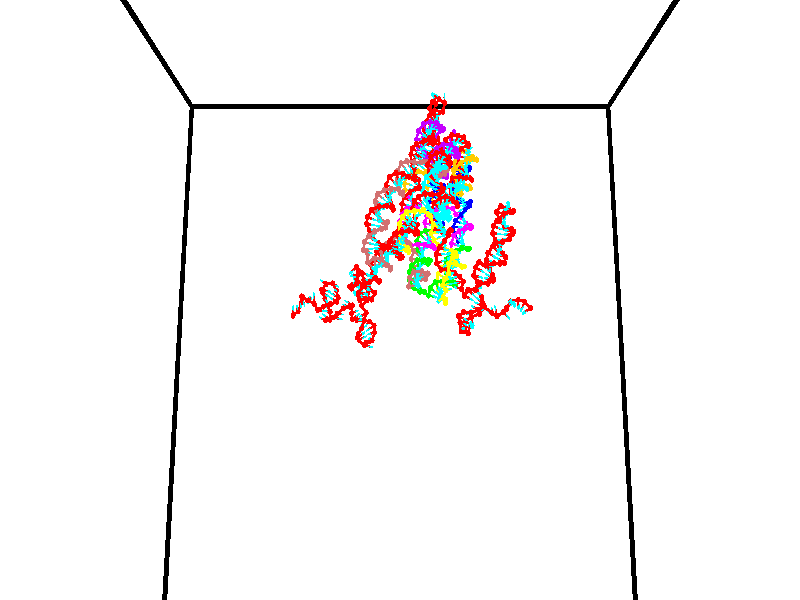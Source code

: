 // switches for output
#declare DRAW_BASES = 1; // possible values are 0, 1; only relevant for DNA ribbons
#declare DRAW_BASES_TYPE = 3; // possible values are 1, 2, 3; only relevant for DNA ribbons
#declare DRAW_FOG = 0; // set to 1 to enable fog

#include "colors.inc"

#include "transforms.inc"
background { rgb <1, 1, 1>}

#default {
   normal{
       ripples 0.25
       frequency 0.20
       turbulence 0.2
       lambda 5
   }
	finish {
		phong 0.1
		phong_size 40.
	}
}

// original window dimensions: 1024x640


// camera settings

camera {
	sky <0, 0.179814, -0.983701>
	up <0, 0.179814, -0.983701>
	right 1.6 * <1, 0, 0>
	location <35, 94.9851, 44.8844>
	look_at <35, 29.7336, 32.9568>
	direction <0, -65.2515, -11.9276>
	angle 67.0682
}


# declare cpy_camera_pos = <35, 94.9851, 44.8844>;
# if (DRAW_FOG = 1)
fog {
	fog_type 2
	up vnormalize(cpy_camera_pos)
	color rgbt<1,1,1,0.3>
	distance 1e-5
	fog_alt 3e-3
	fog_offset 56
}
# end


// LIGHTS

# declare lum = 6;
global_settings {
	ambient_light rgb lum * <0.05, 0.05, 0.05>
	max_trace_level 15
}# declare cpy_direct_light_amount = 0.25;
light_source
{	1000 * <-1, -1.16352, -0.803886>,
	rgb lum * cpy_direct_light_amount
	parallel
}

light_source
{	1000 * <1, 1.16352, 0.803886>,
	rgb lum * cpy_direct_light_amount
	parallel
}

// strand 0

// nucleotide -1

// particle -1
sphere {
	<24.167917, 34.627544, 35.191547> 0.250000
	pigment { color rgbt <1,0,0,0> }
	no_shadow
}
cylinder {
	<24.199881, 34.841499, 34.855091>,  <24.219059, 34.969872, 34.653217>, 0.100000
	pigment { color rgbt <1,0,0,0> }
	no_shadow
}
cylinder {
	<24.199881, 34.841499, 34.855091>,  <24.167917, 34.627544, 35.191547>, 0.100000
	pigment { color rgbt <1,0,0,0> }
	no_shadow
}

// particle -1
sphere {
	<24.199881, 34.841499, 34.855091> 0.100000
	pigment { color rgbt <1,0,0,0> }
	no_shadow
}
sphere {
	0, 1
	scale<0.080000,0.200000,0.300000>
	matrix <0.964901, -0.253279, -0.069396,
		-0.250161, -0.806070, -0.536349,
		0.079908, 0.534884, -0.841139,
		24.223852, 35.001965, 34.602749>
	pigment { color rgbt <0,1,1,0> }
	no_shadow
}
cylinder {
	<24.591902, 34.184486, 34.740047>,  <24.167917, 34.627544, 35.191547>, 0.130000
	pigment { color rgbt <1,0,0,0> }
	no_shadow
}

// nucleotide -1

// particle -1
sphere {
	<24.591902, 34.184486, 34.740047> 0.250000
	pigment { color rgbt <1,0,0,0> }
	no_shadow
}
cylinder {
	<24.598694, 34.560127, 34.602764>,  <24.602768, 34.785511, 34.520393>, 0.100000
	pigment { color rgbt <1,0,0,0> }
	no_shadow
}
cylinder {
	<24.598694, 34.560127, 34.602764>,  <24.591902, 34.184486, 34.740047>, 0.100000
	pigment { color rgbt <1,0,0,0> }
	no_shadow
}

// particle -1
sphere {
	<24.598694, 34.560127, 34.602764> 0.100000
	pigment { color rgbt <1,0,0,0> }
	no_shadow
}
sphere {
	0, 1
	scale<0.080000,0.200000,0.300000>
	matrix <0.976399, -0.089489, -0.196561,
		-0.215305, -0.331771, -0.918462,
		0.016979, 0.939106, -0.343209,
		24.603788, 34.841858, 34.499802>
	pigment { color rgbt <0,1,1,0> }
	no_shadow
}
cylinder {
	<24.922871, 34.190056, 33.990608>,  <24.591902, 34.184486, 34.740047>, 0.130000
	pigment { color rgbt <1,0,0,0> }
	no_shadow
}

// nucleotide -1

// particle -1
sphere {
	<24.922871, 34.190056, 33.990608> 0.250000
	pigment { color rgbt <1,0,0,0> }
	no_shadow
}
cylinder {
	<24.950106, 34.520714, 34.214043>,  <24.966446, 34.719109, 34.348103>, 0.100000
	pigment { color rgbt <1,0,0,0> }
	no_shadow
}
cylinder {
	<24.950106, 34.520714, 34.214043>,  <24.922871, 34.190056, 33.990608>, 0.100000
	pigment { color rgbt <1,0,0,0> }
	no_shadow
}

// particle -1
sphere {
	<24.950106, 34.520714, 34.214043> 0.100000
	pigment { color rgbt <1,0,0,0> }
	no_shadow
}
sphere {
	0, 1
	scale<0.080000,0.200000,0.300000>
	matrix <0.959553, 0.099043, -0.263530,
		-0.273171, 0.553939, -0.786466,
		0.068086, 0.826645, 0.558590,
		24.970531, 34.768707, 34.381618>
	pigment { color rgbt <0,1,1,0> }
	no_shadow
}
cylinder {
	<25.025917, 34.757504, 33.566608>,  <24.922871, 34.190056, 33.990608>, 0.130000
	pigment { color rgbt <1,0,0,0> }
	no_shadow
}

// nucleotide -1

// particle -1
sphere {
	<25.025917, 34.757504, 33.566608> 0.250000
	pigment { color rgbt <1,0,0,0> }
	no_shadow
}
cylinder {
	<25.173634, 34.829220, 33.931351>,  <25.262264, 34.872250, 34.150196>, 0.100000
	pigment { color rgbt <1,0,0,0> }
	no_shadow
}
cylinder {
	<25.173634, 34.829220, 33.931351>,  <25.025917, 34.757504, 33.566608>, 0.100000
	pigment { color rgbt <1,0,0,0> }
	no_shadow
}

// particle -1
sphere {
	<25.173634, 34.829220, 33.931351> 0.100000
	pigment { color rgbt <1,0,0,0> }
	no_shadow
}
sphere {
	0, 1
	scale<0.080000,0.200000,0.300000>
	matrix <0.916730, 0.090641, -0.389090,
		-0.152413, 0.979611, -0.130890,
		0.369293, 0.179293, 0.911853,
		25.284422, 34.883007, 34.204906>
	pigment { color rgbt <0,1,1,0> }
	no_shadow
}
cylinder {
	<25.258265, 35.486511, 33.775196>,  <25.025917, 34.757504, 33.566608>, 0.130000
	pigment { color rgbt <1,0,0,0> }
	no_shadow
}

// nucleotide -1

// particle -1
sphere {
	<25.258265, 35.486511, 33.775196> 0.250000
	pigment { color rgbt <1,0,0,0> }
	no_shadow
}
cylinder {
	<25.483957, 35.207100, 33.951241>,  <25.619373, 35.039452, 34.056866>, 0.100000
	pigment { color rgbt <1,0,0,0> }
	no_shadow
}
cylinder {
	<25.483957, 35.207100, 33.951241>,  <25.258265, 35.486511, 33.775196>, 0.100000
	pigment { color rgbt <1,0,0,0> }
	no_shadow
}

// particle -1
sphere {
	<25.483957, 35.207100, 33.951241> 0.100000
	pigment { color rgbt <1,0,0,0> }
	no_shadow
}
sphere {
	0, 1
	scale<0.080000,0.200000,0.300000>
	matrix <0.820997, 0.418407, -0.388458,
		0.087206, 0.580507, 0.809572,
		0.564233, -0.698532, 0.440107,
		25.653227, 34.997540, 34.083271>
	pigment { color rgbt <0,1,1,0> }
	no_shadow
}
cylinder {
	<25.845499, 35.728004, 34.083439>,  <25.258265, 35.486511, 33.775196>, 0.130000
	pigment { color rgbt <1,0,0,0> }
	no_shadow
}

// nucleotide -1

// particle -1
sphere {
	<25.845499, 35.728004, 34.083439> 0.250000
	pigment { color rgbt <1,0,0,0> }
	no_shadow
}
cylinder {
	<25.912643, 35.373077, 33.911625>,  <25.952930, 35.160122, 33.808537>, 0.100000
	pigment { color rgbt <1,0,0,0> }
	no_shadow
}
cylinder {
	<25.912643, 35.373077, 33.911625>,  <25.845499, 35.728004, 34.083439>, 0.100000
	pigment { color rgbt <1,0,0,0> }
	no_shadow
}

// particle -1
sphere {
	<25.912643, 35.373077, 33.911625> 0.100000
	pigment { color rgbt <1,0,0,0> }
	no_shadow
}
sphere {
	0, 1
	scale<0.080000,0.200000,0.300000>
	matrix <0.878517, 0.332322, -0.343175,
		0.447247, -0.319746, 0.835304,
		0.167861, -0.887313, -0.429533,
		25.963001, 35.106884, 33.782764>
	pigment { color rgbt <0,1,1,0> }
	no_shadow
}
cylinder {
	<26.381943, 35.257980, 34.294109>,  <25.845499, 35.728004, 34.083439>, 0.130000
	pigment { color rgbt <1,0,0,0> }
	no_shadow
}

// nucleotide -1

// particle -1
sphere {
	<26.381943, 35.257980, 34.294109> 0.250000
	pigment { color rgbt <1,0,0,0> }
	no_shadow
}
cylinder {
	<26.346935, 35.217903, 33.897663>,  <26.325932, 35.193855, 33.659798>, 0.100000
	pigment { color rgbt <1,0,0,0> }
	no_shadow
}
cylinder {
	<26.346935, 35.217903, 33.897663>,  <26.381943, 35.257980, 34.294109>, 0.100000
	pigment { color rgbt <1,0,0,0> }
	no_shadow
}

// particle -1
sphere {
	<26.346935, 35.217903, 33.897663> 0.100000
	pigment { color rgbt <1,0,0,0> }
	no_shadow
}
sphere {
	0, 1
	scale<0.080000,0.200000,0.300000>
	matrix <0.911171, 0.394075, -0.120297,
		0.402626, -0.913600, 0.056809,
		-0.087517, -0.100197, -0.991111,
		26.320681, 35.187843, 33.600330>
	pigment { color rgbt <0,1,1,0> }
	no_shadow
}
cylinder {
	<26.789074, 35.443237, 34.859203>,  <26.381943, 35.257980, 34.294109>, 0.130000
	pigment { color rgbt <1,0,0,0> }
	no_shadow
}

// nucleotide -1

// particle -1
sphere {
	<26.789074, 35.443237, 34.859203> 0.250000
	pigment { color rgbt <1,0,0,0> }
	no_shadow
}
cylinder {
	<27.002575, 35.106251, 34.829933>,  <27.130676, 34.904060, 34.812370>, 0.100000
	pigment { color rgbt <1,0,0,0> }
	no_shadow
}
cylinder {
	<27.002575, 35.106251, 34.829933>,  <26.789074, 35.443237, 34.859203>, 0.100000
	pigment { color rgbt <1,0,0,0> }
	no_shadow
}

// particle -1
sphere {
	<27.002575, 35.106251, 34.829933> 0.100000
	pigment { color rgbt <1,0,0,0> }
	no_shadow
}
sphere {
	0, 1
	scale<0.080000,0.200000,0.300000>
	matrix <0.338755, 0.292304, -0.894317,
		0.774824, 0.452555, 0.441408,
		0.533753, -0.842468, -0.073180,
		27.162701, 34.853512, 34.807980>
	pigment { color rgbt <0,1,1,0> }
	no_shadow
}
cylinder {
	<27.356230, 35.637917, 34.589413>,  <26.789074, 35.443237, 34.859203>, 0.130000
	pigment { color rgbt <1,0,0,0> }
	no_shadow
}

// nucleotide -1

// particle -1
sphere {
	<27.356230, 35.637917, 34.589413> 0.250000
	pigment { color rgbt <1,0,0,0> }
	no_shadow
}
cylinder {
	<27.384348, 35.246681, 34.511028>,  <27.401218, 35.011940, 34.463997>, 0.100000
	pigment { color rgbt <1,0,0,0> }
	no_shadow
}
cylinder {
	<27.384348, 35.246681, 34.511028>,  <27.356230, 35.637917, 34.589413>, 0.100000
	pigment { color rgbt <1,0,0,0> }
	no_shadow
}

// particle -1
sphere {
	<27.384348, 35.246681, 34.511028> 0.100000
	pigment { color rgbt <1,0,0,0> }
	no_shadow
}
sphere {
	0, 1
	scale<0.080000,0.200000,0.300000>
	matrix <0.476642, 0.205500, -0.854741,
		0.876283, -0.033319, 0.480644,
		0.070293, -0.978090, -0.195957,
		27.405436, 34.953255, 34.452240>
	pigment { color rgbt <0,1,1,0> }
	no_shadow
}
cylinder {
	<28.045979, 35.656178, 34.378040>,  <27.356230, 35.637917, 34.589413>, 0.130000
	pigment { color rgbt <1,0,0,0> }
	no_shadow
}

// nucleotide -1

// particle -1
sphere {
	<28.045979, 35.656178, 34.378040> 0.250000
	pigment { color rgbt <1,0,0,0> }
	no_shadow
}
cylinder {
	<27.859283, 35.327000, 34.248470>,  <27.747267, 35.129494, 34.170731>, 0.100000
	pigment { color rgbt <1,0,0,0> }
	no_shadow
}
cylinder {
	<27.859283, 35.327000, 34.248470>,  <28.045979, 35.656178, 34.378040>, 0.100000
	pigment { color rgbt <1,0,0,0> }
	no_shadow
}

// particle -1
sphere {
	<27.859283, 35.327000, 34.248470> 0.100000
	pigment { color rgbt <1,0,0,0> }
	no_shadow
}
sphere {
	0, 1
	scale<0.080000,0.200000,0.300000>
	matrix <0.474417, 0.076134, -0.877002,
		0.746382, -0.563004, 0.354882,
		-0.466737, -0.822940, -0.323923,
		27.719263, 35.080116, 34.151295>
	pigment { color rgbt <0,1,1,0> }
	no_shadow
}
cylinder {
	<28.663412, 35.271233, 34.125946>,  <28.045979, 35.656178, 34.378040>, 0.130000
	pigment { color rgbt <1,0,0,0> }
	no_shadow
}

// nucleotide -1

// particle -1
sphere {
	<28.663412, 35.271233, 34.125946> 0.250000
	pigment { color rgbt <1,0,0,0> }
	no_shadow
}
cylinder {
	<28.342209, 35.116508, 33.944592>,  <28.149487, 35.023674, 33.835781>, 0.100000
	pigment { color rgbt <1,0,0,0> }
	no_shadow
}
cylinder {
	<28.342209, 35.116508, 33.944592>,  <28.663412, 35.271233, 34.125946>, 0.100000
	pigment { color rgbt <1,0,0,0> }
	no_shadow
}

// particle -1
sphere {
	<28.342209, 35.116508, 33.944592> 0.100000
	pigment { color rgbt <1,0,0,0> }
	no_shadow
}
sphere {
	0, 1
	scale<0.080000,0.200000,0.300000>
	matrix <0.495009, -0.009258, -0.868838,
		0.331878, -0.922113, 0.198908,
		-0.803009, -0.386810, -0.453382,
		28.101307, 35.000465, 33.808578>
	pigment { color rgbt <0,1,1,0> }
	no_shadow
}
cylinder {
	<28.721525, 34.681271, 33.673378>,  <28.663412, 35.271233, 34.125946>, 0.130000
	pigment { color rgbt <1,0,0,0> }
	no_shadow
}

// nucleotide -1

// particle -1
sphere {
	<28.721525, 34.681271, 33.673378> 0.250000
	pigment { color rgbt <1,0,0,0> }
	no_shadow
}
cylinder {
	<28.414963, 34.897820, 33.535084>,  <28.231026, 35.027748, 33.452106>, 0.100000
	pigment { color rgbt <1,0,0,0> }
	no_shadow
}
cylinder {
	<28.414963, 34.897820, 33.535084>,  <28.721525, 34.681271, 33.673378>, 0.100000
	pigment { color rgbt <1,0,0,0> }
	no_shadow
}

// particle -1
sphere {
	<28.414963, 34.897820, 33.535084> 0.100000
	pigment { color rgbt <1,0,0,0> }
	no_shadow
}
sphere {
	0, 1
	scale<0.080000,0.200000,0.300000>
	matrix <0.508914, 0.183317, -0.841071,
		-0.391956, -0.820552, -0.416010,
		-0.766405, 0.541376, -0.345739,
		28.185041, 35.060234, 33.431362>
	pigment { color rgbt <0,1,1,0> }
	no_shadow
}
cylinder {
	<28.488815, 34.330345, 32.967884>,  <28.721525, 34.681271, 33.673378>, 0.130000
	pigment { color rgbt <1,0,0,0> }
	no_shadow
}

// nucleotide -1

// particle -1
sphere {
	<28.488815, 34.330345, 32.967884> 0.250000
	pigment { color rgbt <1,0,0,0> }
	no_shadow
}
cylinder {
	<28.461737, 34.725071, 33.026695>,  <28.445490, 34.961906, 33.061981>, 0.100000
	pigment { color rgbt <1,0,0,0> }
	no_shadow
}
cylinder {
	<28.461737, 34.725071, 33.026695>,  <28.488815, 34.330345, 32.967884>, 0.100000
	pigment { color rgbt <1,0,0,0> }
	no_shadow
}

// particle -1
sphere {
	<28.461737, 34.725071, 33.026695> 0.100000
	pigment { color rgbt <1,0,0,0> }
	no_shadow
}
sphere {
	0, 1
	scale<0.080000,0.200000,0.300000>
	matrix <0.522046, 0.160619, -0.837657,
		-0.850227, 0.020052, -0.526035,
		-0.067694, 0.986813, 0.147031,
		28.441429, 35.021114, 33.070805>
	pigment { color rgbt <0,1,1,0> }
	no_shadow
}
cylinder {
	<28.138943, 34.707893, 32.427406>,  <28.488815, 34.330345, 32.967884>, 0.130000
	pigment { color rgbt <1,0,0,0> }
	no_shadow
}

// nucleotide -1

// particle -1
sphere {
	<28.138943, 34.707893, 32.427406> 0.250000
	pigment { color rgbt <1,0,0,0> }
	no_shadow
}
cylinder {
	<28.415514, 34.930801, 32.611313>,  <28.581457, 35.064545, 32.721657>, 0.100000
	pigment { color rgbt <1,0,0,0> }
	no_shadow
}
cylinder {
	<28.415514, 34.930801, 32.611313>,  <28.138943, 34.707893, 32.427406>, 0.100000
	pigment { color rgbt <1,0,0,0> }
	no_shadow
}

// particle -1
sphere {
	<28.415514, 34.930801, 32.611313> 0.100000
	pigment { color rgbt <1,0,0,0> }
	no_shadow
}
sphere {
	0, 1
	scale<0.080000,0.200000,0.300000>
	matrix <0.448265, 0.168151, -0.877943,
		-0.566559, 0.813129, -0.133539,
		0.691426, 0.557267, 0.459764,
		28.622942, 35.097980, 32.749241>
	pigment { color rgbt <0,1,1,0> }
	no_shadow
}
cylinder {
	<27.521488, 35.027344, 32.566986>,  <28.138943, 34.707893, 32.427406>, 0.130000
	pigment { color rgbt <1,0,0,0> }
	no_shadow
}

// nucleotide -1

// particle -1
sphere {
	<27.521488, 35.027344, 32.566986> 0.250000
	pigment { color rgbt <1,0,0,0> }
	no_shadow
}
cylinder {
	<27.243795, 34.822849, 32.364330>,  <27.077181, 34.700153, 32.242737>, 0.100000
	pigment { color rgbt <1,0,0,0> }
	no_shadow
}
cylinder {
	<27.243795, 34.822849, 32.364330>,  <27.521488, 35.027344, 32.566986>, 0.100000
	pigment { color rgbt <1,0,0,0> }
	no_shadow
}

// particle -1
sphere {
	<27.243795, 34.822849, 32.364330> 0.100000
	pigment { color rgbt <1,0,0,0> }
	no_shadow
}
sphere {
	0, 1
	scale<0.080000,0.200000,0.300000>
	matrix <0.516836, 0.135810, -0.845243,
		0.500923, -0.848644, 0.169941,
		-0.694231, -0.511234, -0.506640,
		27.035526, 34.669479, 32.212337>
	pigment { color rgbt <0,1,1,0> }
	no_shadow
}
cylinder {
	<27.084711, 35.157154, 33.089069>,  <27.521488, 35.027344, 32.566986>, 0.130000
	pigment { color rgbt <1,0,0,0> }
	no_shadow
}

// nucleotide -1

// particle -1
sphere {
	<27.084711, 35.157154, 33.089069> 0.250000
	pigment { color rgbt <1,0,0,0> }
	no_shadow
}
cylinder {
	<27.466633, 35.046070, 33.131447>,  <27.695786, 34.979420, 33.156876>, 0.100000
	pigment { color rgbt <1,0,0,0> }
	no_shadow
}
cylinder {
	<27.466633, 35.046070, 33.131447>,  <27.084711, 35.157154, 33.089069>, 0.100000
	pigment { color rgbt <1,0,0,0> }
	no_shadow
}

// particle -1
sphere {
	<27.466633, 35.046070, 33.131447> 0.100000
	pigment { color rgbt <1,0,0,0> }
	no_shadow
}
sphere {
	0, 1
	scale<0.080000,0.200000,0.300000>
	matrix <-0.238178, -0.501611, 0.831659,
		-0.177813, -0.819308, -0.545085,
		0.954806, -0.277707, 0.105948,
		27.753075, 34.962757, 33.163231>
	pigment { color rgbt <0,1,1,0> }
	no_shadow
}
cylinder {
	<27.061214, 34.464088, 33.165268>,  <27.084711, 35.157154, 33.089069>, 0.130000
	pigment { color rgbt <1,0,0,0> }
	no_shadow
}

// nucleotide -1

// particle -1
sphere {
	<27.061214, 34.464088, 33.165268> 0.250000
	pigment { color rgbt <1,0,0,0> }
	no_shadow
}
cylinder {
	<27.381662, 34.613708, 33.352158>,  <27.573931, 34.703480, 33.464291>, 0.100000
	pigment { color rgbt <1,0,0,0> }
	no_shadow
}
cylinder {
	<27.381662, 34.613708, 33.352158>,  <27.061214, 34.464088, 33.165268>, 0.100000
	pigment { color rgbt <1,0,0,0> }
	no_shadow
}

// particle -1
sphere {
	<27.381662, 34.613708, 33.352158> 0.100000
	pigment { color rgbt <1,0,0,0> }
	no_shadow
}
sphere {
	0, 1
	scale<0.080000,0.200000,0.300000>
	matrix <-0.255395, -0.492356, 0.832081,
		0.541279, -0.785922, -0.298905,
		0.801118, 0.374049, 0.467223,
		27.621998, 34.725922, 33.492325>
	pigment { color rgbt <0,1,1,0> }
	no_shadow
}
cylinder {
	<27.276243, 33.941467, 33.615616>,  <27.061214, 34.464088, 33.165268>, 0.130000
	pigment { color rgbt <1,0,0,0> }
	no_shadow
}

// nucleotide -1

// particle -1
sphere {
	<27.276243, 33.941467, 33.615616> 0.250000
	pigment { color rgbt <1,0,0,0> }
	no_shadow
}
cylinder {
	<27.412426, 34.284679, 33.769432>,  <27.494135, 34.490608, 33.861721>, 0.100000
	pigment { color rgbt <1,0,0,0> }
	no_shadow
}
cylinder {
	<27.412426, 34.284679, 33.769432>,  <27.276243, 33.941467, 33.615616>, 0.100000
	pigment { color rgbt <1,0,0,0> }
	no_shadow
}

// particle -1
sphere {
	<27.412426, 34.284679, 33.769432> 0.100000
	pigment { color rgbt <1,0,0,0> }
	no_shadow
}
sphere {
	0, 1
	scale<0.080000,0.200000,0.300000>
	matrix <-0.191920, -0.336946, 0.921756,
		0.920466, -0.387617, 0.049959,
		0.340455, 0.858033, 0.384538,
		27.514563, 34.542088, 33.884792>
	pigment { color rgbt <0,1,1,0> }
	no_shadow
}
cylinder {
	<27.508045, 33.702305, 34.177822>,  <27.276243, 33.941467, 33.615616>, 0.130000
	pigment { color rgbt <1,0,0,0> }
	no_shadow
}

// nucleotide -1

// particle -1
sphere {
	<27.508045, 33.702305, 34.177822> 0.250000
	pigment { color rgbt <1,0,0,0> }
	no_shadow
}
cylinder {
	<27.474327, 34.093449, 34.254436>,  <27.454096, 34.328136, 34.300404>, 0.100000
	pigment { color rgbt <1,0,0,0> }
	no_shadow
}
cylinder {
	<27.474327, 34.093449, 34.254436>,  <27.508045, 33.702305, 34.177822>, 0.100000
	pigment { color rgbt <1,0,0,0> }
	no_shadow
}

// particle -1
sphere {
	<27.474327, 34.093449, 34.254436> 0.100000
	pigment { color rgbt <1,0,0,0> }
	no_shadow
}
sphere {
	0, 1
	scale<0.080000,0.200000,0.300000>
	matrix <-0.087425, -0.198735, 0.976146,
		0.992598, 0.065538, 0.102241,
		-0.084293, 0.977859, 0.191535,
		27.449039, 34.386806, 34.311897>
	pigment { color rgbt <0,1,1,0> }
	no_shadow
}
cylinder {
	<27.822536, 33.731091, 34.715427>,  <27.508045, 33.702305, 34.177822>, 0.130000
	pigment { color rgbt <1,0,0,0> }
	no_shadow
}

// nucleotide -1

// particle -1
sphere {
	<27.822536, 33.731091, 34.715427> 0.250000
	pigment { color rgbt <1,0,0,0> }
	no_shadow
}
cylinder {
	<27.585634, 34.052883, 34.733524>,  <27.443493, 34.245956, 34.744385>, 0.100000
	pigment { color rgbt <1,0,0,0> }
	no_shadow
}
cylinder {
	<27.585634, 34.052883, 34.733524>,  <27.822536, 33.731091, 34.715427>, 0.100000
	pigment { color rgbt <1,0,0,0> }
	no_shadow
}

// particle -1
sphere {
	<27.585634, 34.052883, 34.733524> 0.100000
	pigment { color rgbt <1,0,0,0> }
	no_shadow
}
sphere {
	0, 1
	scale<0.080000,0.200000,0.300000>
	matrix <-0.223126, -0.217703, 0.950168,
		0.774240, 0.552648, 0.308436,
		-0.592256, 0.804478, 0.045244,
		27.407957, 34.294228, 34.747097>
	pigment { color rgbt <0,1,1,0> }
	no_shadow
}
cylinder {
	<27.818680, 33.948826, 35.436157>,  <27.822536, 33.731091, 34.715427>, 0.130000
	pigment { color rgbt <1,0,0,0> }
	no_shadow
}

// nucleotide -1

// particle -1
sphere {
	<27.818680, 33.948826, 35.436157> 0.250000
	pigment { color rgbt <1,0,0,0> }
	no_shadow
}
cylinder {
	<27.497368, 34.067032, 35.229309>,  <27.304581, 34.137955, 35.105202>, 0.100000
	pigment { color rgbt <1,0,0,0> }
	no_shadow
}
cylinder {
	<27.497368, 34.067032, 35.229309>,  <27.818680, 33.948826, 35.436157>, 0.100000
	pigment { color rgbt <1,0,0,0> }
	no_shadow
}

// particle -1
sphere {
	<27.497368, 34.067032, 35.229309> 0.100000
	pigment { color rgbt <1,0,0,0> }
	no_shadow
}
sphere {
	0, 1
	scale<0.080000,0.200000,0.300000>
	matrix <-0.580654, -0.195269, 0.790386,
		0.132595, 0.935168, 0.328449,
		-0.803280, 0.295517, -0.517118,
		27.256384, 34.155685, 35.074173>
	pigment { color rgbt <0,1,1,0> }
	no_shadow
}
cylinder {
	<27.475027, 34.575348, 35.594082>,  <27.818680, 33.948826, 35.436157>, 0.130000
	pigment { color rgbt <1,0,0,0> }
	no_shadow
}

// nucleotide -1

// particle -1
sphere {
	<27.475027, 34.575348, 35.594082> 0.250000
	pigment { color rgbt <1,0,0,0> }
	no_shadow
}
cylinder {
	<27.187737, 34.339481, 35.446323>,  <27.015362, 34.197964, 35.357670>, 0.100000
	pigment { color rgbt <1,0,0,0> }
	no_shadow
}
cylinder {
	<27.187737, 34.339481, 35.446323>,  <27.475027, 34.575348, 35.594082>, 0.100000
	pigment { color rgbt <1,0,0,0> }
	no_shadow
}

// particle -1
sphere {
	<27.187737, 34.339481, 35.446323> 0.100000
	pigment { color rgbt <1,0,0,0> }
	no_shadow
}
sphere {
	0, 1
	scale<0.080000,0.200000,0.300000>
	matrix <-0.533987, 0.126737, 0.835940,
		-0.446106, 0.797644, -0.405898,
		-0.718225, -0.589662, -0.369394,
		26.972269, 34.162582, 35.335506>
	pigment { color rgbt <0,1,1,0> }
	no_shadow
}
cylinder {
	<28.203697, 34.526356, 35.333885>,  <27.475027, 34.575348, 35.594082>, 0.130000
	pigment { color rgbt <1,0,0,0> }
	no_shadow
}

// nucleotide -1

// particle -1
sphere {
	<28.203697, 34.526356, 35.333885> 0.250000
	pigment { color rgbt <1,0,0,0> }
	no_shadow
}
cylinder {
	<28.589252, 34.434116, 35.387173>,  <28.820585, 34.378773, 35.419144>, 0.100000
	pigment { color rgbt <1,0,0,0> }
	no_shadow
}
cylinder {
	<28.589252, 34.434116, 35.387173>,  <28.203697, 34.526356, 35.333885>, 0.100000
	pigment { color rgbt <1,0,0,0> }
	no_shadow
}

// particle -1
sphere {
	<28.589252, 34.434116, 35.387173> 0.100000
	pigment { color rgbt <1,0,0,0> }
	no_shadow
}
sphere {
	0, 1
	scale<0.080000,0.200000,0.300000>
	matrix <0.142529, 0.024116, -0.989497,
		0.224966, 0.972750, 0.056112,
		0.963886, -0.230600, 0.133220,
		28.878418, 34.364937, 35.427139>
	pigment { color rgbt <0,1,1,0> }
	no_shadow
}
cylinder {
	<28.656452, 35.009895, 35.098866>,  <28.203697, 34.526356, 35.333885>, 0.130000
	pigment { color rgbt <1,0,0,0> }
	no_shadow
}

// nucleotide -1

// particle -1
sphere {
	<28.656452, 35.009895, 35.098866> 0.250000
	pigment { color rgbt <1,0,0,0> }
	no_shadow
}
cylinder {
	<28.895004, 34.689915, 35.072296>,  <29.038136, 34.497925, 35.056355>, 0.100000
	pigment { color rgbt <1,0,0,0> }
	no_shadow
}
cylinder {
	<28.895004, 34.689915, 35.072296>,  <28.656452, 35.009895, 35.098866>, 0.100000
	pigment { color rgbt <1,0,0,0> }
	no_shadow
}

// particle -1
sphere {
	<28.895004, 34.689915, 35.072296> 0.100000
	pigment { color rgbt <1,0,0,0> }
	no_shadow
}
sphere {
	0, 1
	scale<0.080000,0.200000,0.300000>
	matrix <0.206165, 0.232624, -0.950464,
		0.775776, 0.553142, 0.303654,
		0.596378, -0.799950, -0.066426,
		29.073917, 34.449928, 35.052368>
	pigment { color rgbt <0,1,1,0> }
	no_shadow
}
cylinder {
	<29.298212, 35.186787, 34.667496>,  <28.656452, 35.009895, 35.098866>, 0.130000
	pigment { color rgbt <1,0,0,0> }
	no_shadow
}

// nucleotide -1

// particle -1
sphere {
	<29.298212, 35.186787, 34.667496> 0.250000
	pigment { color rgbt <1,0,0,0> }
	no_shadow
}
cylinder {
	<29.240789, 34.790943, 34.664440>,  <29.206337, 34.553436, 34.662605>, 0.100000
	pigment { color rgbt <1,0,0,0> }
	no_shadow
}
cylinder {
	<29.240789, 34.790943, 34.664440>,  <29.298212, 35.186787, 34.667496>, 0.100000
	pigment { color rgbt <1,0,0,0> }
	no_shadow
}

// particle -1
sphere {
	<29.240789, 34.790943, 34.664440> 0.100000
	pigment { color rgbt <1,0,0,0> }
	no_shadow
}
sphere {
	0, 1
	scale<0.080000,0.200000,0.300000>
	matrix <0.334895, -0.041316, -0.941349,
		0.931256, -0.137693, 0.337348,
		-0.143555, -0.989613, -0.007637,
		29.197723, 34.494061, 34.662148>
	pigment { color rgbt <0,1,1,0> }
	no_shadow
}
cylinder {
	<29.941639, 34.916237, 34.489403>,  <29.298212, 35.186787, 34.667496>, 0.130000
	pigment { color rgbt <1,0,0,0> }
	no_shadow
}

// nucleotide -1

// particle -1
sphere {
	<29.941639, 34.916237, 34.489403> 0.250000
	pigment { color rgbt <1,0,0,0> }
	no_shadow
}
cylinder {
	<29.614799, 34.710491, 34.385262>,  <29.418695, 34.587044, 34.322777>, 0.100000
	pigment { color rgbt <1,0,0,0> }
	no_shadow
}
cylinder {
	<29.614799, 34.710491, 34.385262>,  <29.941639, 34.916237, 34.489403>, 0.100000
	pigment { color rgbt <1,0,0,0> }
	no_shadow
}

// particle -1
sphere {
	<29.614799, 34.710491, 34.385262> 0.100000
	pigment { color rgbt <1,0,0,0> }
	no_shadow
}
sphere {
	0, 1
	scale<0.080000,0.200000,0.300000>
	matrix <0.260421, 0.073593, -0.962686,
		0.514327, -0.854411, 0.073818,
		-0.817098, -0.514360, -0.260358,
		29.369671, 34.556183, 34.307156>
	pigment { color rgbt <0,1,1,0> }
	no_shadow
}
cylinder {
	<30.147482, 34.247253, 34.233227>,  <29.941639, 34.916237, 34.489403>, 0.130000
	pigment { color rgbt <1,0,0,0> }
	no_shadow
}

// nucleotide -1

// particle -1
sphere {
	<30.147482, 34.247253, 34.233227> 0.250000
	pigment { color rgbt <1,0,0,0> }
	no_shadow
}
cylinder {
	<29.811880, 34.405052, 34.083324>,  <29.610519, 34.499733, 33.993382>, 0.100000
	pigment { color rgbt <1,0,0,0> }
	no_shadow
}
cylinder {
	<29.811880, 34.405052, 34.083324>,  <30.147482, 34.247253, 34.233227>, 0.100000
	pigment { color rgbt <1,0,0,0> }
	no_shadow
}

// particle -1
sphere {
	<29.811880, 34.405052, 34.083324> 0.100000
	pigment { color rgbt <1,0,0,0> }
	no_shadow
}
sphere {
	0, 1
	scale<0.080000,0.200000,0.300000>
	matrix <0.450189, 0.116427, -0.885311,
		-0.305622, -0.911491, -0.275281,
		-0.839003, 0.394499, -0.374761,
		29.560179, 34.523403, 33.970898>
	pigment { color rgbt <0,1,1,0> }
	no_shadow
}
cylinder {
	<30.047344, 33.965126, 34.895378>,  <30.147482, 34.247253, 34.233227>, 0.130000
	pigment { color rgbt <1,0,0,0> }
	no_shadow
}

// nucleotide -1

// particle -1
sphere {
	<30.047344, 33.965126, 34.895378> 0.250000
	pigment { color rgbt <1,0,0,0> }
	no_shadow
}
cylinder {
	<30.334923, 33.739441, 34.733002>,  <30.507469, 33.604031, 34.635574>, 0.100000
	pigment { color rgbt <1,0,0,0> }
	no_shadow
}
cylinder {
	<30.334923, 33.739441, 34.733002>,  <30.047344, 33.965126, 34.895378>, 0.100000
	pigment { color rgbt <1,0,0,0> }
	no_shadow
}

// particle -1
sphere {
	<30.334923, 33.739441, 34.733002> 0.100000
	pigment { color rgbt <1,0,0,0> }
	no_shadow
}
sphere {
	0, 1
	scale<0.080000,0.200000,0.300000>
	matrix <0.286199, -0.291925, 0.912617,
		-0.633410, -0.772301, -0.048402,
		0.718945, -0.564208, -0.405940,
		30.550606, 33.570179, 34.611221>
	pigment { color rgbt <0,1,1,0> }
	no_shadow
}
cylinder {
	<30.056648, 33.269260, 35.283642>,  <30.047344, 33.965126, 34.895378>, 0.130000
	pigment { color rgbt <1,0,0,0> }
	no_shadow
}

// nucleotide -1

// particle -1
sphere {
	<30.056648, 33.269260, 35.283642> 0.250000
	pigment { color rgbt <1,0,0,0> }
	no_shadow
}
cylinder {
	<30.398397, 33.322468, 35.082703>,  <30.603447, 33.354393, 34.962139>, 0.100000
	pigment { color rgbt <1,0,0,0> }
	no_shadow
}
cylinder {
	<30.398397, 33.322468, 35.082703>,  <30.056648, 33.269260, 35.283642>, 0.100000
	pigment { color rgbt <1,0,0,0> }
	no_shadow
}

// particle -1
sphere {
	<30.398397, 33.322468, 35.082703> 0.100000
	pigment { color rgbt <1,0,0,0> }
	no_shadow
}
sphere {
	0, 1
	scale<0.080000,0.200000,0.300000>
	matrix <0.513846, -0.360455, 0.778483,
		-0.077522, -0.923244, -0.376313,
		0.854373, 0.133017, -0.502348,
		30.654709, 33.362373, 34.931999>
	pigment { color rgbt <0,1,1,0> }
	no_shadow
}
cylinder {
	<30.503881, 32.669128, 35.286900>,  <30.056648, 33.269260, 35.283642>, 0.130000
	pigment { color rgbt <1,0,0,0> }
	no_shadow
}

// nucleotide -1

// particle -1
sphere {
	<30.503881, 32.669128, 35.286900> 0.250000
	pigment { color rgbt <1,0,0,0> }
	no_shadow
}
cylinder {
	<30.724106, 33.003044, 35.288090>,  <30.856241, 33.203392, 35.288803>, 0.100000
	pigment { color rgbt <1,0,0,0> }
	no_shadow
}
cylinder {
	<30.724106, 33.003044, 35.288090>,  <30.503881, 32.669128, 35.286900>, 0.100000
	pigment { color rgbt <1,0,0,0> }
	no_shadow
}

// particle -1
sphere {
	<30.724106, 33.003044, 35.288090> 0.100000
	pigment { color rgbt <1,0,0,0> }
	no_shadow
}
sphere {
	0, 1
	scale<0.080000,0.200000,0.300000>
	matrix <0.561186, -0.372749, 0.739005,
		0.618022, -0.405200, -0.673693,
		0.550563, 0.834788, 0.002975,
		30.889275, 33.253479, 35.288982>
	pigment { color rgbt <0,1,1,0> }
	no_shadow
}
cylinder {
	<31.174913, 32.442234, 35.249874>,  <30.503881, 32.669128, 35.286900>, 0.130000
	pigment { color rgbt <1,0,0,0> }
	no_shadow
}

// nucleotide -1

// particle -1
sphere {
	<31.174913, 32.442234, 35.249874> 0.250000
	pigment { color rgbt <1,0,0,0> }
	no_shadow
}
cylinder {
	<31.147039, 32.800198, 35.426186>,  <31.130316, 33.014977, 35.531971>, 0.100000
	pigment { color rgbt <1,0,0,0> }
	no_shadow
}
cylinder {
	<31.147039, 32.800198, 35.426186>,  <31.174913, 32.442234, 35.249874>, 0.100000
	pigment { color rgbt <1,0,0,0> }
	no_shadow
}

// particle -1
sphere {
	<31.147039, 32.800198, 35.426186> 0.100000
	pigment { color rgbt <1,0,0,0> }
	no_shadow
}
sphere {
	0, 1
	scale<0.080000,0.200000,0.300000>
	matrix <0.563546, -0.329278, 0.757622,
		0.823140, 0.301195, -0.481375,
		-0.069686, 0.894906, 0.440779,
		31.126133, 33.068668, 35.558418>
	pigment { color rgbt <0,1,1,0> }
	no_shadow
}
cylinder {
	<31.803459, 32.600529, 35.389717>,  <31.174913, 32.442234, 35.249874>, 0.130000
	pigment { color rgbt <1,0,0,0> }
	no_shadow
}

// nucleotide -1

// particle -1
sphere {
	<31.803459, 32.600529, 35.389717> 0.250000
	pigment { color rgbt <1,0,0,0> }
	no_shadow
}
cylinder {
	<31.597315, 32.829746, 35.644600>,  <31.473629, 32.967278, 35.797527>, 0.100000
	pigment { color rgbt <1,0,0,0> }
	no_shadow
}
cylinder {
	<31.597315, 32.829746, 35.644600>,  <31.803459, 32.600529, 35.389717>, 0.100000
	pigment { color rgbt <1,0,0,0> }
	no_shadow
}

// particle -1
sphere {
	<31.597315, 32.829746, 35.644600> 0.100000
	pigment { color rgbt <1,0,0,0> }
	no_shadow
}
sphere {
	0, 1
	scale<0.080000,0.200000,0.300000>
	matrix <0.522558, -0.379188, 0.763642,
		0.679218, 0.726526, -0.104029,
		-0.515360, 0.573041, 0.637204,
		31.442707, 33.001659, 35.835762>
	pigment { color rgbt <0,1,1,0> }
	no_shadow
}
cylinder {
	<32.321793, 33.075115, 35.815056>,  <31.803459, 32.600529, 35.389717>, 0.130000
	pigment { color rgbt <1,0,0,0> }
	no_shadow
}

// nucleotide -1

// particle -1
sphere {
	<32.321793, 33.075115, 35.815056> 0.250000
	pigment { color rgbt <1,0,0,0> }
	no_shadow
}
cylinder {
	<31.974558, 33.048550, 36.011837>,  <31.766216, 33.032608, 36.129906>, 0.100000
	pigment { color rgbt <1,0,0,0> }
	no_shadow
}
cylinder {
	<31.974558, 33.048550, 36.011837>,  <32.321793, 33.075115, 35.815056>, 0.100000
	pigment { color rgbt <1,0,0,0> }
	no_shadow
}

// particle -1
sphere {
	<31.974558, 33.048550, 36.011837> 0.100000
	pigment { color rgbt <1,0,0,0> }
	no_shadow
}
sphere {
	0, 1
	scale<0.080000,0.200000,0.300000>
	matrix <0.492328, -0.242058, 0.836075,
		0.063550, 0.967986, 0.242827,
		-0.868087, -0.066418, 0.491949,
		31.714132, 33.028625, 36.159420>
	pigment { color rgbt <0,1,1,0> }
	no_shadow
}
cylinder {
	<32.379768, 33.335476, 36.440941>,  <32.321793, 33.075115, 35.815056>, 0.130000
	pigment { color rgbt <1,0,0,0> }
	no_shadow
}

// nucleotide -1

// particle -1
sphere {
	<32.379768, 33.335476, 36.440941> 0.250000
	pigment { color rgbt <1,0,0,0> }
	no_shadow
}
cylinder {
	<32.068478, 33.088623, 36.487427>,  <31.881702, 32.940510, 36.515320>, 0.100000
	pigment { color rgbt <1,0,0,0> }
	no_shadow
}
cylinder {
	<32.068478, 33.088623, 36.487427>,  <32.379768, 33.335476, 36.440941>, 0.100000
	pigment { color rgbt <1,0,0,0> }
	no_shadow
}

// particle -1
sphere {
	<32.068478, 33.088623, 36.487427> 0.100000
	pigment { color rgbt <1,0,0,0> }
	no_shadow
}
sphere {
	0, 1
	scale<0.080000,0.200000,0.300000>
	matrix <0.356549, -0.281881, 0.890739,
		-0.516943, 0.734637, 0.439406,
		-0.778231, -0.617131, 0.116218,
		31.835009, 32.903484, 36.522293>
	pigment { color rgbt <0,1,1,0> }
	no_shadow
}
cylinder {
	<32.138992, 33.333729, 37.148655>,  <32.379768, 33.335476, 36.440941>, 0.130000
	pigment { color rgbt <1,0,0,0> }
	no_shadow
}

// nucleotide -1

// particle -1
sphere {
	<32.138992, 33.333729, 37.148655> 0.250000
	pigment { color rgbt <1,0,0,0> }
	no_shadow
}
cylinder {
	<32.003429, 32.984928, 37.007374>,  <31.922091, 32.775646, 36.922607>, 0.100000
	pigment { color rgbt <1,0,0,0> }
	no_shadow
}
cylinder {
	<32.003429, 32.984928, 37.007374>,  <32.138992, 33.333729, 37.148655>, 0.100000
	pigment { color rgbt <1,0,0,0> }
	no_shadow
}

// particle -1
sphere {
	<32.003429, 32.984928, 37.007374> 0.100000
	pigment { color rgbt <1,0,0,0> }
	no_shadow
}
sphere {
	0, 1
	scale<0.080000,0.200000,0.300000>
	matrix <0.187782, -0.430561, 0.882811,
		-0.921889, 0.232867, 0.309667,
		-0.338908, -0.872004, -0.353201,
		31.901756, 32.723328, 36.901413>
	pigment { color rgbt <0,1,1,0> }
	no_shadow
}
cylinder {
	<31.463680, 33.041340, 37.287605>,  <32.138992, 33.333729, 37.148655>, 0.130000
	pigment { color rgbt <1,0,0,0> }
	no_shadow
}

// nucleotide -1

// particle -1
sphere {
	<31.463680, 33.041340, 37.287605> 0.250000
	pigment { color rgbt <1,0,0,0> }
	no_shadow
}
cylinder {
	<31.764658, 32.781704, 37.242867>,  <31.945244, 32.625923, 37.216022>, 0.100000
	pigment { color rgbt <1,0,0,0> }
	no_shadow
}
cylinder {
	<31.764658, 32.781704, 37.242867>,  <31.463680, 33.041340, 37.287605>, 0.100000
	pigment { color rgbt <1,0,0,0> }
	no_shadow
}

// particle -1
sphere {
	<31.764658, 32.781704, 37.242867> 0.100000
	pigment { color rgbt <1,0,0,0> }
	no_shadow
}
sphere {
	0, 1
	scale<0.080000,0.200000,0.300000>
	matrix <0.020147, -0.147053, 0.988923,
		-0.658349, -0.746362, -0.097572,
		0.752443, -0.649091, -0.111849,
		31.990391, 32.586975, 37.209312>
	pigment { color rgbt <0,1,1,0> }
	no_shadow
}
cylinder {
	<31.276369, 32.372749, 37.461216>,  <31.463680, 33.041340, 37.287605>, 0.130000
	pigment { color rgbt <1,0,0,0> }
	no_shadow
}

// nucleotide -1

// particle -1
sphere {
	<31.276369, 32.372749, 37.461216> 0.250000
	pigment { color rgbt <1,0,0,0> }
	no_shadow
}
cylinder {
	<31.668034, 32.425385, 37.523087>,  <31.903032, 32.456966, 37.560207>, 0.100000
	pigment { color rgbt <1,0,0,0> }
	no_shadow
}
cylinder {
	<31.668034, 32.425385, 37.523087>,  <31.276369, 32.372749, 37.461216>, 0.100000
	pigment { color rgbt <1,0,0,0> }
	no_shadow
}

// particle -1
sphere {
	<31.668034, 32.425385, 37.523087> 0.100000
	pigment { color rgbt <1,0,0,0> }
	no_shadow
}
sphere {
	0, 1
	scale<0.080000,0.200000,0.300000>
	matrix <-0.161074, 0.039409, 0.986155,
		0.123679, -0.990520, 0.059784,
		0.979162, 0.131597, 0.154673,
		31.961782, 32.464863, 37.569489>
	pigment { color rgbt <0,1,1,0> }
	no_shadow
}
cylinder {
	<30.718740, 32.479534, 36.993855>,  <31.276369, 32.372749, 37.461216>, 0.130000
	pigment { color rgbt <1,0,0,0> }
	no_shadow
}

// nucleotide -1

// particle -1
sphere {
	<30.718740, 32.479534, 36.993855> 0.250000
	pigment { color rgbt <1,0,0,0> }
	no_shadow
}
cylinder {
	<31.059723, 32.650352, 36.873222>,  <31.264313, 32.752846, 36.800842>, 0.100000
	pigment { color rgbt <1,0,0,0> }
	no_shadow
}
cylinder {
	<31.059723, 32.650352, 36.873222>,  <30.718740, 32.479534, 36.993855>, 0.100000
	pigment { color rgbt <1,0,0,0> }
	no_shadow
}

// particle -1
sphere {
	<31.059723, 32.650352, 36.873222> 0.100000
	pigment { color rgbt <1,0,0,0> }
	no_shadow
}
sphere {
	0, 1
	scale<0.080000,0.200000,0.300000>
	matrix <-0.482546, 0.420734, -0.768201,
		-0.201176, 0.800382, 0.564728,
		0.852454, 0.427050, -0.301579,
		31.315458, 32.778469, 36.782749>
	pigment { color rgbt <0,1,1,0> }
	no_shadow
}
cylinder {
	<30.598282, 33.122223, 36.870731>,  <30.718740, 32.479534, 36.993855>, 0.130000
	pigment { color rgbt <1,0,0,0> }
	no_shadow
}

// nucleotide -1

// particle -1
sphere {
	<30.598282, 33.122223, 36.870731> 0.250000
	pigment { color rgbt <1,0,0,0> }
	no_shadow
}
cylinder {
	<30.928625, 33.069229, 36.651493>,  <31.126831, 33.037434, 36.519951>, 0.100000
	pigment { color rgbt <1,0,0,0> }
	no_shadow
}
cylinder {
	<30.928625, 33.069229, 36.651493>,  <30.598282, 33.122223, 36.870731>, 0.100000
	pigment { color rgbt <1,0,0,0> }
	no_shadow
}

// particle -1
sphere {
	<30.928625, 33.069229, 36.651493> 0.100000
	pigment { color rgbt <1,0,0,0> }
	no_shadow
}
sphere {
	0, 1
	scale<0.080000,0.200000,0.300000>
	matrix <-0.378453, 0.590331, -0.712940,
		0.418007, 0.796215, 0.437392,
		0.825859, -0.132482, -0.548092,
		31.176382, 33.029484, 36.487064>
	pigment { color rgbt <0,1,1,0> }
	no_shadow
}
cylinder {
	<30.702112, 33.795292, 36.654312>,  <30.598282, 33.122223, 36.870731>, 0.130000
	pigment { color rgbt <1,0,0,0> }
	no_shadow
}

// nucleotide -1

// particle -1
sphere {
	<30.702112, 33.795292, 36.654312> 0.250000
	pigment { color rgbt <1,0,0,0> }
	no_shadow
}
cylinder {
	<30.908613, 33.553070, 36.412064>,  <31.032515, 33.407738, 36.266712>, 0.100000
	pigment { color rgbt <1,0,0,0> }
	no_shadow
}
cylinder {
	<30.908613, 33.553070, 36.412064>,  <30.702112, 33.795292, 36.654312>, 0.100000
	pigment { color rgbt <1,0,0,0> }
	no_shadow
}

// particle -1
sphere {
	<30.908613, 33.553070, 36.412064> 0.100000
	pigment { color rgbt <1,0,0,0> }
	no_shadow
}
sphere {
	0, 1
	scale<0.080000,0.200000,0.300000>
	matrix <-0.358191, 0.489661, -0.794941,
		0.777933, 0.627321, 0.035884,
		0.516254, -0.605558, -0.605624,
		31.063490, 33.371403, 36.230377>
	pigment { color rgbt <0,1,1,0> }
	no_shadow
}
cylinder {
	<31.105053, 34.227398, 36.200336>,  <30.702112, 33.795292, 36.654312>, 0.130000
	pigment { color rgbt <1,0,0,0> }
	no_shadow
}

// nucleotide -1

// particle -1
sphere {
	<31.105053, 34.227398, 36.200336> 0.250000
	pigment { color rgbt <1,0,0,0> }
	no_shadow
}
cylinder {
	<31.100155, 33.880207, 36.001755>,  <31.097216, 33.671894, 35.882607>, 0.100000
	pigment { color rgbt <1,0,0,0> }
	no_shadow
}
cylinder {
	<31.100155, 33.880207, 36.001755>,  <31.105053, 34.227398, 36.200336>, 0.100000
	pigment { color rgbt <1,0,0,0> }
	no_shadow
}

// particle -1
sphere {
	<31.100155, 33.880207, 36.001755> 0.100000
	pigment { color rgbt <1,0,0,0> }
	no_shadow
}
sphere {
	0, 1
	scale<0.080000,0.200000,0.300000>
	matrix <-0.189490, 0.489512, -0.851159,
		0.981806, 0.083653, -0.170466,
		-0.012243, -0.867975, -0.496457,
		31.096481, 33.619816, 35.852818>
	pigment { color rgbt <0,1,1,0> }
	no_shadow
}
cylinder {
	<31.366623, 34.398697, 35.572269>,  <31.105053, 34.227398, 36.200336>, 0.130000
	pigment { color rgbt <1,0,0,0> }
	no_shadow
}

// nucleotide -1

// particle -1
sphere {
	<31.366623, 34.398697, 35.572269> 0.250000
	pigment { color rgbt <1,0,0,0> }
	no_shadow
}
cylinder {
	<31.215033, 34.034245, 35.507504>,  <31.124079, 33.815575, 35.468643>, 0.100000
	pigment { color rgbt <1,0,0,0> }
	no_shadow
}
cylinder {
	<31.215033, 34.034245, 35.507504>,  <31.366623, 34.398697, 35.572269>, 0.100000
	pigment { color rgbt <1,0,0,0> }
	no_shadow
}

// particle -1
sphere {
	<31.215033, 34.034245, 35.507504> 0.100000
	pigment { color rgbt <1,0,0,0> }
	no_shadow
}
sphere {
	0, 1
	scale<0.080000,0.200000,0.300000>
	matrix <-0.298049, 0.285816, -0.910756,
		0.876096, -0.296897, -0.379879,
		-0.378977, -0.911132, -0.161913,
		31.101339, 33.760906, 35.458931>
	pigment { color rgbt <0,1,1,0> }
	no_shadow
}
cylinder {
	<31.554752, 34.225277, 34.868515>,  <31.366623, 34.398697, 35.572269>, 0.130000
	pigment { color rgbt <1,0,0,0> }
	no_shadow
}

// nucleotide -1

// particle -1
sphere {
	<31.554752, 34.225277, 34.868515> 0.250000
	pigment { color rgbt <1,0,0,0> }
	no_shadow
}
cylinder {
	<31.247210, 34.007801, 35.003132>,  <31.062683, 33.877316, 35.083904>, 0.100000
	pigment { color rgbt <1,0,0,0> }
	no_shadow
}
cylinder {
	<31.247210, 34.007801, 35.003132>,  <31.554752, 34.225277, 34.868515>, 0.100000
	pigment { color rgbt <1,0,0,0> }
	no_shadow
}

// particle -1
sphere {
	<31.247210, 34.007801, 35.003132> 0.100000
	pigment { color rgbt <1,0,0,0> }
	no_shadow
}
sphere {
	0, 1
	scale<0.080000,0.200000,0.300000>
	matrix <-0.419003, 0.030811, -0.907462,
		0.483006, -0.838722, -0.251496,
		-0.768857, -0.543687, 0.336545,
		31.016552, 33.844696, 35.104095>
	pigment { color rgbt <0,1,1,0> }
	no_shadow
}
cylinder {
	<31.077047, 34.379826, 34.298130>,  <31.554752, 34.225277, 34.868515>, 0.130000
	pigment { color rgbt <1,0,0,0> }
	no_shadow
}

// nucleotide -1

// particle -1
sphere {
	<31.077047, 34.379826, 34.298130> 0.250000
	pigment { color rgbt <1,0,0,0> }
	no_shadow
}
cylinder {
	<31.017456, 34.169682, 33.963036>,  <30.981701, 34.043594, 33.761978>, 0.100000
	pigment { color rgbt <1,0,0,0> }
	no_shadow
}
cylinder {
	<31.017456, 34.169682, 33.963036>,  <31.077047, 34.379826, 34.298130>, 0.100000
	pigment { color rgbt <1,0,0,0> }
	no_shadow
}

// particle -1
sphere {
	<31.017456, 34.169682, 33.963036> 0.100000
	pigment { color rgbt <1,0,0,0> }
	no_shadow
}
sphere {
	0, 1
	scale<0.080000,0.200000,0.300000>
	matrix <0.324005, 0.774488, -0.543313,
		0.934252, -0.352373, 0.054837,
		-0.148978, -0.525358, -0.837738,
		30.972763, 34.012074, 33.711716>
	pigment { color rgbt <0,1,1,0> }
	no_shadow
}
cylinder {
	<31.644234, 34.474392, 33.850677>,  <31.077047, 34.379826, 34.298130>, 0.130000
	pigment { color rgbt <1,0,0,0> }
	no_shadow
}

// nucleotide -1

// particle -1
sphere {
	<31.644234, 34.474392, 33.850677> 0.250000
	pigment { color rgbt <1,0,0,0> }
	no_shadow
}
cylinder {
	<31.313744, 34.389450, 33.641964>,  <31.115450, 34.338486, 33.516735>, 0.100000
	pigment { color rgbt <1,0,0,0> }
	no_shadow
}
cylinder {
	<31.313744, 34.389450, 33.641964>,  <31.644234, 34.474392, 33.850677>, 0.100000
	pigment { color rgbt <1,0,0,0> }
	no_shadow
}

// particle -1
sphere {
	<31.313744, 34.389450, 33.641964> 0.100000
	pigment { color rgbt <1,0,0,0> }
	no_shadow
}
sphere {
	0, 1
	scale<0.080000,0.200000,0.300000>
	matrix <0.203638, 0.751008, -0.628108,
		0.525245, -0.625213, -0.577257,
		-0.826226, -0.212359, -0.521780,
		31.065876, 34.325741, 33.485432>
	pigment { color rgbt <0,1,1,0> }
	no_shadow
}
cylinder {
	<31.729145, 34.529415, 33.236259>,  <31.644234, 34.474392, 33.850677>, 0.130000
	pigment { color rgbt <1,0,0,0> }
	no_shadow
}

// nucleotide -1

// particle -1
sphere {
	<31.729145, 34.529415, 33.236259> 0.250000
	pigment { color rgbt <1,0,0,0> }
	no_shadow
}
cylinder {
	<31.347307, 34.626945, 33.304726>,  <31.118204, 34.685463, 33.345806>, 0.100000
	pigment { color rgbt <1,0,0,0> }
	no_shadow
}
cylinder {
	<31.347307, 34.626945, 33.304726>,  <31.729145, 34.529415, 33.236259>, 0.100000
	pigment { color rgbt <1,0,0,0> }
	no_shadow
}

// particle -1
sphere {
	<31.347307, 34.626945, 33.304726> 0.100000
	pigment { color rgbt <1,0,0,0> }
	no_shadow
}
sphere {
	0, 1
	scale<0.080000,0.200000,0.300000>
	matrix <0.136275, 0.868326, -0.476905,
		-0.264907, -0.431926, -0.862128,
		-0.954596, 0.243822, 0.171164,
		31.060928, 34.700092, 33.356075>
	pigment { color rgbt <0,1,1,0> }
	no_shadow
}
cylinder {
	<31.442242, 34.825901, 32.624779>,  <31.729145, 34.529415, 33.236259>, 0.130000
	pigment { color rgbt <1,0,0,0> }
	no_shadow
}

// nucleotide -1

// particle -1
sphere {
	<31.442242, 34.825901, 32.624779> 0.250000
	pigment { color rgbt <1,0,0,0> }
	no_shadow
}
cylinder {
	<31.218006, 34.939762, 32.935833>,  <31.083466, 35.008080, 33.122463>, 0.100000
	pigment { color rgbt <1,0,0,0> }
	no_shadow
}
cylinder {
	<31.218006, 34.939762, 32.935833>,  <31.442242, 34.825901, 32.624779>, 0.100000
	pigment { color rgbt <1,0,0,0> }
	no_shadow
}

// particle -1
sphere {
	<31.218006, 34.939762, 32.935833> 0.100000
	pigment { color rgbt <1,0,0,0> }
	no_shadow
}
sphere {
	0, 1
	scale<0.080000,0.200000,0.300000>
	matrix <0.122531, 0.957240, -0.262065,
		-0.818979, -0.051626, -0.571496,
		-0.560588, 0.284652, 0.777633,
		31.049829, 35.025158, 33.169125>
	pigment { color rgbt <0,1,1,0> }
	no_shadow
}
cylinder {
	<30.781574, 35.267780, 32.436714>,  <31.442242, 34.825901, 32.624779>, 0.130000
	pigment { color rgbt <1,0,0,0> }
	no_shadow
}

// nucleotide -1

// particle -1
sphere {
	<30.781574, 35.267780, 32.436714> 0.250000
	pigment { color rgbt <1,0,0,0> }
	no_shadow
}
cylinder {
	<30.889645, 35.374969, 32.806622>,  <30.954487, 35.439285, 33.028564>, 0.100000
	pigment { color rgbt <1,0,0,0> }
	no_shadow
}
cylinder {
	<30.889645, 35.374969, 32.806622>,  <30.781574, 35.267780, 32.436714>, 0.100000
	pigment { color rgbt <1,0,0,0> }
	no_shadow
}

// particle -1
sphere {
	<30.889645, 35.374969, 32.806622> 0.100000
	pigment { color rgbt <1,0,0,0> }
	no_shadow
}
sphere {
	0, 1
	scale<0.080000,0.200000,0.300000>
	matrix <-0.172946, 0.958372, -0.227186,
		-0.947151, -0.098555, 0.305272,
		0.270174, 0.267975, 0.924768,
		30.970697, 35.455360, 33.084053>
	pigment { color rgbt <0,1,1,0> }
	no_shadow
}
cylinder {
	<30.217096, 35.618240, 32.740299>,  <30.781574, 35.267780, 32.436714>, 0.130000
	pigment { color rgbt <1,0,0,0> }
	no_shadow
}

// nucleotide -1

// particle -1
sphere {
	<30.217096, 35.618240, 32.740299> 0.250000
	pigment { color rgbt <1,0,0,0> }
	no_shadow
}
cylinder {
	<30.585392, 35.740917, 32.836781>,  <30.806370, 35.814522, 32.894669>, 0.100000
	pigment { color rgbt <1,0,0,0> }
	no_shadow
}
cylinder {
	<30.585392, 35.740917, 32.836781>,  <30.217096, 35.618240, 32.740299>, 0.100000
	pigment { color rgbt <1,0,0,0> }
	no_shadow
}

// particle -1
sphere {
	<30.585392, 35.740917, 32.836781> 0.100000
	pigment { color rgbt <1,0,0,0> }
	no_shadow
}
sphere {
	0, 1
	scale<0.080000,0.200000,0.300000>
	matrix <-0.211543, 0.911828, -0.351879,
		-0.327853, 0.272964, 0.904435,
		0.920740, 0.306691, 0.241202,
		30.861614, 35.832924, 32.909142>
	pigment { color rgbt <0,1,1,0> }
	no_shadow
}
cylinder {
	<29.989325, 36.197029, 33.018383>,  <30.217096, 35.618240, 32.740299>, 0.130000
	pigment { color rgbt <1,0,0,0> }
	no_shadow
}

// nucleotide -1

// particle -1
sphere {
	<29.989325, 36.197029, 33.018383> 0.250000
	pigment { color rgbt <1,0,0,0> }
	no_shadow
}
cylinder {
	<30.379040, 36.220600, 32.931400>,  <30.612869, 36.234741, 32.879211>, 0.100000
	pigment { color rgbt <1,0,0,0> }
	no_shadow
}
cylinder {
	<30.379040, 36.220600, 32.931400>,  <29.989325, 36.197029, 33.018383>, 0.100000
	pigment { color rgbt <1,0,0,0> }
	no_shadow
}

// particle -1
sphere {
	<30.379040, 36.220600, 32.931400> 0.100000
	pigment { color rgbt <1,0,0,0> }
	no_shadow
}
sphere {
	0, 1
	scale<0.080000,0.200000,0.300000>
	matrix <-0.133446, 0.928599, -0.346260,
		0.181529, 0.366376, 0.912588,
		0.974289, 0.058925, -0.217458,
		30.671326, 36.238277, 32.866161>
	pigment { color rgbt <0,1,1,0> }
	no_shadow
}
cylinder {
	<30.272587, 36.923225, 33.317108>,  <29.989325, 36.197029, 33.018383>, 0.130000
	pigment { color rgbt <1,0,0,0> }
	no_shadow
}

// nucleotide -1

// particle -1
sphere {
	<30.272587, 36.923225, 33.317108> 0.250000
	pigment { color rgbt <1,0,0,0> }
	no_shadow
}
cylinder {
	<30.463556, 36.776241, 32.997849>,  <30.578138, 36.688049, 32.806293>, 0.100000
	pigment { color rgbt <1,0,0,0> }
	no_shadow
}
cylinder {
	<30.463556, 36.776241, 32.997849>,  <30.272587, 36.923225, 33.317108>, 0.100000
	pigment { color rgbt <1,0,0,0> }
	no_shadow
}

// particle -1
sphere {
	<30.463556, 36.776241, 32.997849> 0.100000
	pigment { color rgbt <1,0,0,0> }
	no_shadow
}
sphere {
	0, 1
	scale<0.080000,0.200000,0.300000>
	matrix <-0.120156, 0.872517, -0.473577,
		0.870420, 0.321998, 0.372406,
		0.477422, -0.367464, -0.798147,
		30.606783, 36.666000, 32.758404>
	pigment { color rgbt <0,1,1,0> }
	no_shadow
}
cylinder {
	<30.798752, 37.452419, 33.003025>,  <30.272587, 36.923225, 33.317108>, 0.130000
	pigment { color rgbt <1,0,0,0> }
	no_shadow
}

// nucleotide -1

// particle -1
sphere {
	<30.798752, 37.452419, 33.003025> 0.250000
	pigment { color rgbt <1,0,0,0> }
	no_shadow
}
cylinder {
	<30.668093, 37.221931, 32.703354>,  <30.589697, 37.083637, 32.523552>, 0.100000
	pigment { color rgbt <1,0,0,0> }
	no_shadow
}
cylinder {
	<30.668093, 37.221931, 32.703354>,  <30.798752, 37.452419, 33.003025>, 0.100000
	pigment { color rgbt <1,0,0,0> }
	no_shadow
}

// particle -1
sphere {
	<30.668093, 37.221931, 32.703354> 0.100000
	pigment { color rgbt <1,0,0,0> }
	no_shadow
}
sphere {
	0, 1
	scale<0.080000,0.200000,0.300000>
	matrix <-0.379369, 0.805939, -0.454469,
		0.865668, 0.135764, -0.481858,
		-0.326647, -0.576222, -0.749180,
		30.570097, 37.049065, 32.478600>
	pigment { color rgbt <0,1,1,0> }
	no_shadow
}
cylinder {
	<30.942390, 37.742634, 32.350494>,  <30.798752, 37.452419, 33.003025>, 0.130000
	pigment { color rgbt <1,0,0,0> }
	no_shadow
}

// nucleotide -1

// particle -1
sphere {
	<30.942390, 37.742634, 32.350494> 0.250000
	pigment { color rgbt <1,0,0,0> }
	no_shadow
}
cylinder {
	<30.617376, 37.510845, 32.325218>,  <30.422367, 37.371773, 32.310051>, 0.100000
	pigment { color rgbt <1,0,0,0> }
	no_shadow
}
cylinder {
	<30.617376, 37.510845, 32.325218>,  <30.942390, 37.742634, 32.350494>, 0.100000
	pigment { color rgbt <1,0,0,0> }
	no_shadow
}

// particle -1
sphere {
	<30.617376, 37.510845, 32.325218> 0.100000
	pigment { color rgbt <1,0,0,0> }
	no_shadow
}
sphere {
	0, 1
	scale<0.080000,0.200000,0.300000>
	matrix <-0.475702, 0.721841, -0.502646,
		0.336887, -0.378357, -0.862180,
		-0.812536, -0.579476, -0.063193,
		30.373615, 37.337002, 32.306259>
	pigment { color rgbt <0,1,1,0> }
	no_shadow
}
cylinder {
	<30.775192, 37.540257, 31.642998>,  <30.942390, 37.742634, 32.350494>, 0.130000
	pigment { color rgbt <1,0,0,0> }
	no_shadow
}

// nucleotide -1

// particle -1
sphere {
	<30.775192, 37.540257, 31.642998> 0.250000
	pigment { color rgbt <1,0,0,0> }
	no_shadow
}
cylinder {
	<30.478312, 37.595840, 31.905243>,  <30.300182, 37.629192, 32.062588>, 0.100000
	pigment { color rgbt <1,0,0,0> }
	no_shadow
}
cylinder {
	<30.478312, 37.595840, 31.905243>,  <30.775192, 37.540257, 31.642998>, 0.100000
	pigment { color rgbt <1,0,0,0> }
	no_shadow
}

// particle -1
sphere {
	<30.478312, 37.595840, 31.905243> 0.100000
	pigment { color rgbt <1,0,0,0> }
	no_shadow
}
sphere {
	0, 1
	scale<0.080000,0.200000,0.300000>
	matrix <-0.432687, 0.647694, -0.627116,
		-0.511780, -0.749121, -0.420593,
		-0.742202, 0.138961, 0.655612,
		30.255651, 37.637527, 32.101925>
	pigment { color rgbt <0,1,1,0> }
	no_shadow
}
cylinder {
	<31.232460, 37.133568, 32.028973>,  <30.775192, 37.540257, 31.642998>, 0.130000
	pigment { color rgbt <1,0,0,0> }
	no_shadow
}

// nucleotide -1

// particle -1
sphere {
	<31.232460, 37.133568, 32.028973> 0.250000
	pigment { color rgbt <1,0,0,0> }
	no_shadow
}
cylinder {
	<31.604525, 37.180733, 32.168053>,  <31.827765, 37.209034, 32.251499>, 0.100000
	pigment { color rgbt <1,0,0,0> }
	no_shadow
}
cylinder {
	<31.604525, 37.180733, 32.168053>,  <31.232460, 37.133568, 32.028973>, 0.100000
	pigment { color rgbt <1,0,0,0> }
	no_shadow
}

// particle -1
sphere {
	<31.604525, 37.180733, 32.168053> 0.100000
	pigment { color rgbt <1,0,0,0> }
	no_shadow
}
sphere {
	0, 1
	scale<0.080000,0.200000,0.300000>
	matrix <-0.360302, 0.475200, 0.802725,
		-0.070573, -0.871941, 0.484499,
		0.930162, 0.117915, 0.347698,
		31.883574, 37.216106, 32.272362>
	pigment { color rgbt <0,1,1,0> }
	no_shadow
}
cylinder {
	<31.425962, 36.670906, 32.545097>,  <31.232460, 37.133568, 32.028973>, 0.130000
	pigment { color rgbt <1,0,0,0> }
	no_shadow
}

// nucleotide -1

// particle -1
sphere {
	<31.425962, 36.670906, 32.545097> 0.250000
	pigment { color rgbt <1,0,0,0> }
	no_shadow
}
cylinder {
	<31.667877, 36.980785, 32.618931>,  <31.813026, 37.166714, 32.663231>, 0.100000
	pigment { color rgbt <1,0,0,0> }
	no_shadow
}
cylinder {
	<31.667877, 36.980785, 32.618931>,  <31.425962, 36.670906, 32.545097>, 0.100000
	pigment { color rgbt <1,0,0,0> }
	no_shadow
}

// particle -1
sphere {
	<31.667877, 36.980785, 32.618931> 0.100000
	pigment { color rgbt <1,0,0,0> }
	no_shadow
}
sphere {
	0, 1
	scale<0.080000,0.200000,0.300000>
	matrix <-0.233201, -0.049341, 0.971176,
		0.761478, -0.630401, 0.150820,
		0.604789, 0.774700, 0.184582,
		31.849314, 37.213196, 32.674305>
	pigment { color rgbt <0,1,1,0> }
	no_shadow
}
cylinder {
	<31.913549, 36.498390, 33.148262>,  <31.425962, 36.670906, 32.545097>, 0.130000
	pigment { color rgbt <1,0,0,0> }
	no_shadow
}

// nucleotide -1

// particle -1
sphere {
	<31.913549, 36.498390, 33.148262> 0.250000
	pigment { color rgbt <1,0,0,0> }
	no_shadow
}
cylinder {
	<31.898539, 36.896496, 33.112396>,  <31.889532, 37.135361, 33.090878>, 0.100000
	pigment { color rgbt <1,0,0,0> }
	no_shadow
}
cylinder {
	<31.898539, 36.896496, 33.112396>,  <31.913549, 36.498390, 33.148262>, 0.100000
	pigment { color rgbt <1,0,0,0> }
	no_shadow
}

// particle -1
sphere {
	<31.898539, 36.896496, 33.112396> 0.100000
	pigment { color rgbt <1,0,0,0> }
	no_shadow
}
sphere {
	0, 1
	scale<0.080000,0.200000,0.300000>
	matrix <-0.130962, 0.084059, 0.987817,
		0.990677, 0.048811, 0.127187,
		-0.037525, 0.995265, -0.089667,
		31.887281, 37.195076, 33.085495>
	pigment { color rgbt <0,1,1,0> }
	no_shadow
}
cylinder {
	<32.538555, 36.897312, 33.656197>,  <31.913549, 36.498390, 33.148262>, 0.130000
	pigment { color rgbt <1,0,0,0> }
	no_shadow
}

// nucleotide -1

// particle -1
sphere {
	<32.538555, 36.897312, 33.656197> 0.250000
	pigment { color rgbt <1,0,0,0> }
	no_shadow
}
cylinder {
	<32.189510, 37.074966, 33.574924>,  <31.980083, 37.181561, 33.526161>, 0.100000
	pigment { color rgbt <1,0,0,0> }
	no_shadow
}
cylinder {
	<32.189510, 37.074966, 33.574924>,  <32.538555, 36.897312, 33.656197>, 0.100000
	pigment { color rgbt <1,0,0,0> }
	no_shadow
}

// particle -1
sphere {
	<32.189510, 37.074966, 33.574924> 0.100000
	pigment { color rgbt <1,0,0,0> }
	no_shadow
}
sphere {
	0, 1
	scale<0.080000,0.200000,0.300000>
	matrix <-0.187058, 0.080372, 0.979055,
		0.451167, 0.892346, 0.012946,
		-0.872615, 0.444139, -0.203182,
		31.927725, 37.208210, 33.513969>
	pigment { color rgbt <0,1,1,0> }
	no_shadow
}
cylinder {
	<32.248001, 37.039879, 34.251698>,  <32.538555, 36.897312, 33.656197>, 0.130000
	pigment { color rgbt <1,0,0,0> }
	no_shadow
}

// nucleotide -1

// particle -1
sphere {
	<32.248001, 37.039879, 34.251698> 0.250000
	pigment { color rgbt <1,0,0,0> }
	no_shadow
}
cylinder {
	<31.923534, 37.188251, 34.070843>,  <31.728855, 37.277275, 33.962330>, 0.100000
	pigment { color rgbt <1,0,0,0> }
	no_shadow
}
cylinder {
	<31.923534, 37.188251, 34.070843>,  <32.248001, 37.039879, 34.251698>, 0.100000
	pigment { color rgbt <1,0,0,0> }
	no_shadow
}

// particle -1
sphere {
	<31.923534, 37.188251, 34.070843> 0.100000
	pigment { color rgbt <1,0,0,0> }
	no_shadow
}
sphere {
	0, 1
	scale<0.080000,0.200000,0.300000>
	matrix <-0.451486, 0.094214, 0.887290,
		0.371720, 0.923869, 0.091046,
		-0.811163, 0.370929, -0.452135,
		31.680185, 37.299530, 33.935204>
	pigment { color rgbt <0,1,1,0> }
	no_shadow
}
cylinder {
	<31.578131, 36.694107, 34.121727>,  <32.248001, 37.039879, 34.251698>, 0.130000
	pigment { color rgbt <1,0,0,0> }
	no_shadow
}

// nucleotide -1

// particle -1
sphere {
	<31.578131, 36.694107, 34.121727> 0.250000
	pigment { color rgbt <1,0,0,0> }
	no_shadow
}
cylinder {
	<31.859327, 36.416813, 34.058193>,  <32.028046, 36.250435, 34.020073>, 0.100000
	pigment { color rgbt <1,0,0,0> }
	no_shadow
}
cylinder {
	<31.859327, 36.416813, 34.058193>,  <31.578131, 36.694107, 34.121727>, 0.100000
	pigment { color rgbt <1,0,0,0> }
	no_shadow
}

// particle -1
sphere {
	<31.859327, 36.416813, 34.058193> 0.100000
	pigment { color rgbt <1,0,0,0> }
	no_shadow
}
sphere {
	0, 1
	scale<0.080000,0.200000,0.300000>
	matrix <0.677164, 0.720704, -0.148443,
		0.217378, -0.003203, 0.976082,
		0.702991, -0.693236, -0.158834,
		32.070225, 36.208843, 34.010544>
	pigment { color rgbt <0,1,1,0> }
	no_shadow
}
cylinder {
	<31.109997, 37.265388, 34.357201>,  <31.578131, 36.694107, 34.121727>, 0.130000
	pigment { color rgbt <1,0,0,0> }
	no_shadow
}

// nucleotide -1

// particle -1
sphere {
	<31.109997, 37.265388, 34.357201> 0.250000
	pigment { color rgbt <1,0,0,0> }
	no_shadow
}
cylinder {
	<30.858414, 37.348804, 34.057621>,  <30.707464, 37.398853, 33.877872>, 0.100000
	pigment { color rgbt <1,0,0,0> }
	no_shadow
}
cylinder {
	<30.858414, 37.348804, 34.057621>,  <31.109997, 37.265388, 34.357201>, 0.100000
	pigment { color rgbt <1,0,0,0> }
	no_shadow
}

// particle -1
sphere {
	<30.858414, 37.348804, 34.057621> 0.100000
	pigment { color rgbt <1,0,0,0> }
	no_shadow
}
sphere {
	0, 1
	scale<0.080000,0.200000,0.300000>
	matrix <0.464831, 0.873067, -0.147263,
		0.623175, -0.440758, -0.646054,
		-0.628956, 0.208535, -0.748951,
		30.669727, 37.411366, 33.832935>
	pigment { color rgbt <0,1,1,0> }
	no_shadow
}
cylinder {
	<30.995073, 37.856262, 33.866695>,  <31.109997, 37.265388, 34.357201>, 0.130000
	pigment { color rgbt <1,0,0,0> }
	no_shadow
}

// nucleotide -1

// particle -1
sphere {
	<30.995073, 37.856262, 33.866695> 0.250000
	pigment { color rgbt <1,0,0,0> }
	no_shadow
}
cylinder {
	<31.381266, 37.752350, 33.874275>,  <31.612982, 37.690002, 33.878822>, 0.100000
	pigment { color rgbt <1,0,0,0> }
	no_shadow
}
cylinder {
	<31.381266, 37.752350, 33.874275>,  <30.995073, 37.856262, 33.866695>, 0.100000
	pigment { color rgbt <1,0,0,0> }
	no_shadow
}

// particle -1
sphere {
	<31.381266, 37.752350, 33.874275> 0.100000
	pigment { color rgbt <1,0,0,0> }
	no_shadow
}
sphere {
	0, 1
	scale<0.080000,0.200000,0.300000>
	matrix <0.134769, 0.435961, -0.889817,
		0.222895, 0.861656, 0.455923,
		0.965482, -0.259780, 0.018951,
		31.670910, 37.674416, 33.879959>
	pigment { color rgbt <0,1,1,0> }
	no_shadow
}
cylinder {
	<31.447674, 38.381584, 33.434757>,  <30.995073, 37.856262, 33.866695>, 0.130000
	pigment { color rgbt <1,0,0,0> }
	no_shadow
}

// nucleotide -1

// particle -1
sphere {
	<31.447674, 38.381584, 33.434757> 0.250000
	pigment { color rgbt <1,0,0,0> }
	no_shadow
}
cylinder {
	<31.683760, 38.058910, 33.446850>,  <31.825411, 37.865307, 33.454105>, 0.100000
	pigment { color rgbt <1,0,0,0> }
	no_shadow
}
cylinder {
	<31.683760, 38.058910, 33.446850>,  <31.447674, 38.381584, 33.434757>, 0.100000
	pigment { color rgbt <1,0,0,0> }
	no_shadow
}

// particle -1
sphere {
	<31.683760, 38.058910, 33.446850> 0.100000
	pigment { color rgbt <1,0,0,0> }
	no_shadow
}
sphere {
	0, 1
	scale<0.080000,0.200000,0.300000>
	matrix <0.297199, 0.182328, -0.937246,
		0.750547, 0.562159, 0.347357,
		0.590214, -0.806681, 0.030227,
		31.860825, 37.816906, 33.455917>
	pigment { color rgbt <0,1,1,0> }
	no_shadow
}
cylinder {
	<32.120445, 38.480915, 33.093376>,  <31.447674, 38.381584, 33.434757>, 0.130000
	pigment { color rgbt <1,0,0,0> }
	no_shadow
}

// nucleotide -1

// particle -1
sphere {
	<32.120445, 38.480915, 33.093376> 0.250000
	pigment { color rgbt <1,0,0,0> }
	no_shadow
}
cylinder {
	<32.068592, 38.084476, 33.105469>,  <32.037479, 37.846611, 33.112724>, 0.100000
	pigment { color rgbt <1,0,0,0> }
	no_shadow
}
cylinder {
	<32.068592, 38.084476, 33.105469>,  <32.120445, 38.480915, 33.093376>, 0.100000
	pigment { color rgbt <1,0,0,0> }
	no_shadow
}

// particle -1
sphere {
	<32.068592, 38.084476, 33.105469> 0.100000
	pigment { color rgbt <1,0,0,0> }
	no_shadow
}
sphere {
	0, 1
	scale<0.080000,0.200000,0.300000>
	matrix <0.410537, -0.081397, -0.908204,
		0.902582, -0.105326, 0.417435,
		-0.129635, -0.991101, 0.030227,
		32.029701, 37.787148, 33.114536>
	pigment { color rgbt <0,1,1,0> }
	no_shadow
}
cylinder {
	<32.630932, 38.219685, 32.713959>,  <32.120445, 38.480915, 33.093376>, 0.130000
	pigment { color rgbt <1,0,0,0> }
	no_shadow
}

// nucleotide -1

// particle -1
sphere {
	<32.630932, 38.219685, 32.713959> 0.250000
	pigment { color rgbt <1,0,0,0> }
	no_shadow
}
cylinder {
	<32.384735, 37.904800, 32.698650>,  <32.237015, 37.715870, 32.689465>, 0.100000
	pigment { color rgbt <1,0,0,0> }
	no_shadow
}
cylinder {
	<32.384735, 37.904800, 32.698650>,  <32.630932, 38.219685, 32.713959>, 0.100000
	pigment { color rgbt <1,0,0,0> }
	no_shadow
}

// particle -1
sphere {
	<32.384735, 37.904800, 32.698650> 0.100000
	pigment { color rgbt <1,0,0,0> }
	no_shadow
}
sphere {
	0, 1
	scale<0.080000,0.200000,0.300000>
	matrix <0.461289, -0.320441, -0.827363,
		0.639044, -0.526895, 0.560362,
		-0.615496, -0.787210, -0.038275,
		32.200085, 37.668636, 32.687168>
	pigment { color rgbt <0,1,1,0> }
	no_shadow
}
cylinder {
	<32.999180, 37.550980, 32.816761>,  <32.630932, 38.219685, 32.713959>, 0.130000
	pigment { color rgbt <1,0,0,0> }
	no_shadow
}

// nucleotide -1

// particle -1
sphere {
	<32.999180, 37.550980, 32.816761> 0.250000
	pigment { color rgbt <1,0,0,0> }
	no_shadow
}
cylinder {
	<32.663883, 37.470055, 32.614208>,  <32.462708, 37.421501, 32.492676>, 0.100000
	pigment { color rgbt <1,0,0,0> }
	no_shadow
}
cylinder {
	<32.663883, 37.470055, 32.614208>,  <32.999180, 37.550980, 32.816761>, 0.100000
	pigment { color rgbt <1,0,0,0> }
	no_shadow
}

// particle -1
sphere {
	<32.663883, 37.470055, 32.614208> 0.100000
	pigment { color rgbt <1,0,0,0> }
	no_shadow
}
sphere {
	0, 1
	scale<0.080000,0.200000,0.300000>
	matrix <0.539949, -0.437770, -0.718897,
		-0.076239, -0.876029, 0.476193,
		-0.838238, -0.202312, -0.506386,
		32.412411, 37.409363, 32.462292>
	pigment { color rgbt <0,1,1,0> }
	no_shadow
}
cylinder {
	<32.929497, 36.837490, 32.748295>,  <32.999180, 37.550980, 32.816761>, 0.130000
	pigment { color rgbt <1,0,0,0> }
	no_shadow
}

// nucleotide -1

// particle -1
sphere {
	<32.929497, 36.837490, 32.748295> 0.250000
	pigment { color rgbt <1,0,0,0> }
	no_shadow
}
cylinder {
	<32.736389, 37.003613, 32.439892>,  <32.620525, 37.103287, 32.254848>, 0.100000
	pigment { color rgbt <1,0,0,0> }
	no_shadow
}
cylinder {
	<32.736389, 37.003613, 32.439892>,  <32.929497, 36.837490, 32.748295>, 0.100000
	pigment { color rgbt <1,0,0,0> }
	no_shadow
}

// particle -1
sphere {
	<32.736389, 37.003613, 32.439892> 0.100000
	pigment { color rgbt <1,0,0,0> }
	no_shadow
}
sphere {
	0, 1
	scale<0.080000,0.200000,0.300000>
	matrix <0.450325, -0.637361, -0.625282,
		-0.751095, -0.649072, 0.120676,
		-0.482768, 0.415303, -0.771012,
		32.591560, 37.128204, 32.208588>
	pigment { color rgbt <0,1,1,0> }
	no_shadow
}
cylinder {
	<32.595505, 36.349796, 32.387756>,  <32.929497, 36.837490, 32.748295>, 0.130000
	pigment { color rgbt <1,0,0,0> }
	no_shadow
}

// nucleotide -1

// particle -1
sphere {
	<32.595505, 36.349796, 32.387756> 0.250000
	pigment { color rgbt <1,0,0,0> }
	no_shadow
}
cylinder {
	<32.600468, 36.641796, 32.114426>,  <32.603447, 36.816998, 31.950426>, 0.100000
	pigment { color rgbt <1,0,0,0> }
	no_shadow
}
cylinder {
	<32.600468, 36.641796, 32.114426>,  <32.595505, 36.349796, 32.387756>, 0.100000
	pigment { color rgbt <1,0,0,0> }
	no_shadow
}

// particle -1
sphere {
	<32.600468, 36.641796, 32.114426> 0.100000
	pigment { color rgbt <1,0,0,0> }
	no_shadow
}
sphere {
	0, 1
	scale<0.080000,0.200000,0.300000>
	matrix <0.298498, -0.654927, -0.694240,
		-0.954330, -0.195359, -0.226031,
		0.012408, 0.730004, -0.683330,
		32.604191, 36.860798, 31.909426>
	pigment { color rgbt <0,1,1,0> }
	no_shadow
}
cylinder {
	<32.248722, 36.025803, 31.869942>,  <32.595505, 36.349796, 32.387756>, 0.130000
	pigment { color rgbt <1,0,0,0> }
	no_shadow
}

// nucleotide -1

// particle -1
sphere {
	<32.248722, 36.025803, 31.869942> 0.250000
	pigment { color rgbt <1,0,0,0> }
	no_shadow
}
cylinder {
	<32.470432, 36.321384, 31.716719>,  <32.603458, 36.498734, 31.624784>, 0.100000
	pigment { color rgbt <1,0,0,0> }
	no_shadow
}
cylinder {
	<32.470432, 36.321384, 31.716719>,  <32.248722, 36.025803, 31.869942>, 0.100000
	pigment { color rgbt <1,0,0,0> }
	no_shadow
}

// particle -1
sphere {
	<32.470432, 36.321384, 31.716719> 0.100000
	pigment { color rgbt <1,0,0,0> }
	no_shadow
}
sphere {
	0, 1
	scale<0.080000,0.200000,0.300000>
	matrix <0.446014, -0.652255, -0.612891,
		-0.702748, 0.168859, -0.691109,
		0.554271, 0.738952, -0.383057,
		32.636715, 36.543072, 31.601801>
	pigment { color rgbt <0,1,1,0> }
	no_shadow
}
cylinder {
	<32.068230, 36.215034, 31.150820>,  <32.248722, 36.025803, 31.869942>, 0.130000
	pigment { color rgbt <1,0,0,0> }
	no_shadow
}

// nucleotide -1

// particle -1
sphere {
	<32.068230, 36.215034, 31.150820> 0.250000
	pigment { color rgbt <1,0,0,0> }
	no_shadow
}
cylinder {
	<32.447922, 36.323750, 31.214176>,  <32.675739, 36.388977, 31.252190>, 0.100000
	pigment { color rgbt <1,0,0,0> }
	no_shadow
}
cylinder {
	<32.447922, 36.323750, 31.214176>,  <32.068230, 36.215034, 31.150820>, 0.100000
	pigment { color rgbt <1,0,0,0> }
	no_shadow
}

// particle -1
sphere {
	<32.447922, 36.323750, 31.214176> 0.100000
	pigment { color rgbt <1,0,0,0> }
	no_shadow
}
sphere {
	0, 1
	scale<0.080000,0.200000,0.300000>
	matrix <0.276722, -0.481977, -0.831338,
		-0.149607, 0.832964, -0.532718,
		0.949233, 0.271788, 0.158392,
		32.732693, 36.405285, 31.261694>
	pigment { color rgbt <0,1,1,0> }
	no_shadow
}
cylinder {
	<32.372978, 35.933708, 30.632957>,  <32.068230, 36.215034, 31.150820>, 0.130000
	pigment { color rgbt <1,0,0,0> }
	no_shadow
}

// nucleotide -1

// particle -1
sphere {
	<32.372978, 35.933708, 30.632957> 0.250000
	pigment { color rgbt <1,0,0,0> }
	no_shadow
}
cylinder {
	<32.710320, 36.074284, 30.795561>,  <32.912724, 36.158630, 30.893122>, 0.100000
	pigment { color rgbt <1,0,0,0> }
	no_shadow
}
cylinder {
	<32.710320, 36.074284, 30.795561>,  <32.372978, 35.933708, 30.632957>, 0.100000
	pigment { color rgbt <1,0,0,0> }
	no_shadow
}

// particle -1
sphere {
	<32.710320, 36.074284, 30.795561> 0.100000
	pigment { color rgbt <1,0,0,0> }
	no_shadow
}
sphere {
	0, 1
	scale<0.080000,0.200000,0.300000>
	matrix <0.523313, -0.365282, -0.769878,
		-0.122078, 0.862008, -0.491976,
		0.843351, 0.351442, 0.406507,
		32.963326, 36.179718, 30.917513>
	pigment { color rgbt <0,1,1,0> }
	no_shadow
}
cylinder {
	<32.676701, 36.230076, 30.039822>,  <32.372978, 35.933708, 30.632957>, 0.130000
	pigment { color rgbt <1,0,0,0> }
	no_shadow
}

// nucleotide -1

// particle -1
sphere {
	<32.676701, 36.230076, 30.039822> 0.250000
	pigment { color rgbt <1,0,0,0> }
	no_shadow
}
cylinder {
	<32.951656, 36.182175, 30.326363>,  <33.116631, 36.153435, 30.498287>, 0.100000
	pigment { color rgbt <1,0,0,0> }
	no_shadow
}
cylinder {
	<32.951656, 36.182175, 30.326363>,  <32.676701, 36.230076, 30.039822>, 0.100000
	pigment { color rgbt <1,0,0,0> }
	no_shadow
}

// particle -1
sphere {
	<32.951656, 36.182175, 30.326363> 0.100000
	pigment { color rgbt <1,0,0,0> }
	no_shadow
}
sphere {
	0, 1
	scale<0.080000,0.200000,0.300000>
	matrix <0.648278, -0.343543, -0.679495,
		0.327471, 0.931470, -0.158512,
		0.687385, -0.119755, 0.716352,
		33.157871, 36.146248, 30.541267>
	pigment { color rgbt <0,1,1,0> }
	no_shadow
}
cylinder {
	<33.202087, 36.523449, 29.736675>,  <32.676701, 36.230076, 30.039822>, 0.130000
	pigment { color rgbt <1,0,0,0> }
	no_shadow
}

// nucleotide -1

// particle -1
sphere {
	<33.202087, 36.523449, 29.736675> 0.250000
	pigment { color rgbt <1,0,0,0> }
	no_shadow
}
cylinder {
	<33.355320, 36.285530, 30.019365>,  <33.447258, 36.142776, 30.188980>, 0.100000
	pigment { color rgbt <1,0,0,0> }
	no_shadow
}
cylinder {
	<33.355320, 36.285530, 30.019365>,  <33.202087, 36.523449, 29.736675>, 0.100000
	pigment { color rgbt <1,0,0,0> }
	no_shadow
}

// particle -1
sphere {
	<33.355320, 36.285530, 30.019365> 0.100000
	pigment { color rgbt <1,0,0,0> }
	no_shadow
}
sphere {
	0, 1
	scale<0.080000,0.200000,0.300000>
	matrix <0.638220, -0.382671, -0.668010,
		0.667778, 0.706947, 0.233022,
		0.383077, -0.594802, 0.706727,
		33.470242, 36.107090, 30.231384>
	pigment { color rgbt <0,1,1,0> }
	no_shadow
}
cylinder {
	<33.870823, 36.278782, 29.479282>,  <33.202087, 36.523449, 29.736675>, 0.130000
	pigment { color rgbt <1,0,0,0> }
	no_shadow
}

// nucleotide -1

// particle -1
sphere {
	<33.870823, 36.278782, 29.479282> 0.250000
	pigment { color rgbt <1,0,0,0> }
	no_shadow
}
cylinder {
	<33.827644, 36.028660, 29.788433>,  <33.801739, 35.878586, 29.973923>, 0.100000
	pigment { color rgbt <1,0,0,0> }
	no_shadow
}
cylinder {
	<33.827644, 36.028660, 29.788433>,  <33.870823, 36.278782, 29.479282>, 0.100000
	pigment { color rgbt <1,0,0,0> }
	no_shadow
}

// particle -1
sphere {
	<33.827644, 36.028660, 29.788433> 0.100000
	pigment { color rgbt <1,0,0,0> }
	no_shadow
}
sphere {
	0, 1
	scale<0.080000,0.200000,0.300000>
	matrix <0.506704, -0.703468, -0.498381,
		0.855335, 0.337822, 0.392782,
		-0.107946, -0.625307, 0.772877,
		33.795261, 35.841068, 30.020296>
	pigment { color rgbt <0,1,1,0> }
	no_shadow
}
cylinder {
	<34.584606, 36.011467, 29.720348>,  <33.870823, 36.278782, 29.479282>, 0.130000
	pigment { color rgbt <1,0,0,0> }
	no_shadow
}

// nucleotide -1

// particle -1
sphere {
	<34.584606, 36.011467, 29.720348> 0.250000
	pigment { color rgbt <1,0,0,0> }
	no_shadow
}
cylinder {
	<34.307606, 35.752399, 29.847454>,  <34.141407, 35.596958, 29.923717>, 0.100000
	pigment { color rgbt <1,0,0,0> }
	no_shadow
}
cylinder {
	<34.307606, 35.752399, 29.847454>,  <34.584606, 36.011467, 29.720348>, 0.100000
	pigment { color rgbt <1,0,0,0> }
	no_shadow
}

// particle -1
sphere {
	<34.307606, 35.752399, 29.847454> 0.100000
	pigment { color rgbt <1,0,0,0> }
	no_shadow
}
sphere {
	0, 1
	scale<0.080000,0.200000,0.300000>
	matrix <0.521989, -0.753878, -0.398992,
		0.497970, -0.110431, 0.860134,
		-0.692497, -0.647667, 0.317765,
		34.099857, 35.558098, 29.942783>
	pigment { color rgbt <0,1,1,0> }
	no_shadow
}
cylinder {
	<34.936340, 35.461330, 29.956528>,  <34.584606, 36.011467, 29.720348>, 0.130000
	pigment { color rgbt <1,0,0,0> }
	no_shadow
}

// nucleotide -1

// particle -1
sphere {
	<34.936340, 35.461330, 29.956528> 0.250000
	pigment { color rgbt <1,0,0,0> }
	no_shadow
}
cylinder {
	<34.586395, 35.271095, 29.919825>,  <34.376427, 35.156952, 29.897802>, 0.100000
	pigment { color rgbt <1,0,0,0> }
	no_shadow
}
cylinder {
	<34.586395, 35.271095, 29.919825>,  <34.936340, 35.461330, 29.956528>, 0.100000
	pigment { color rgbt <1,0,0,0> }
	no_shadow
}

// particle -1
sphere {
	<34.586395, 35.271095, 29.919825> 0.100000
	pigment { color rgbt <1,0,0,0> }
	no_shadow
}
sphere {
	0, 1
	scale<0.080000,0.200000,0.300000>
	matrix <0.476958, -0.812894, -0.334237,
		0.084370, -0.336179, 0.938011,
		-0.874867, -0.475592, -0.091760,
		34.323936, 35.128418, 29.892296>
	pigment { color rgbt <0,1,1,0> }
	no_shadow
}
cylinder {
	<35.233421, 34.822201, 30.154514>,  <34.936340, 35.461330, 29.956528>, 0.130000
	pigment { color rgbt <1,0,0,0> }
	no_shadow
}

// nucleotide -1

// particle -1
sphere {
	<35.233421, 34.822201, 30.154514> 0.250000
	pigment { color rgbt <1,0,0,0> }
	no_shadow
}
cylinder {
	<34.877426, 34.810631, 29.972488>,  <34.663830, 34.803688, 29.863274>, 0.100000
	pigment { color rgbt <1,0,0,0> }
	no_shadow
}
cylinder {
	<34.877426, 34.810631, 29.972488>,  <35.233421, 34.822201, 30.154514>, 0.100000
	pigment { color rgbt <1,0,0,0> }
	no_shadow
}

// particle -1
sphere {
	<34.877426, 34.810631, 29.972488> 0.100000
	pigment { color rgbt <1,0,0,0> }
	no_shadow
}
sphere {
	0, 1
	scale<0.080000,0.200000,0.300000>
	matrix <0.334479, -0.719692, -0.608413,
		-0.309908, -0.693690, 0.650193,
		-0.889989, -0.028924, -0.455063,
		34.610428, 34.801952, 29.835970>
	pigment { color rgbt <0,1,1,0> }
	no_shadow
}
cylinder {
	<34.989716, 34.148445, 30.111109>,  <35.233421, 34.822201, 30.154514>, 0.130000
	pigment { color rgbt <1,0,0,0> }
	no_shadow
}

// nucleotide -1

// particle -1
sphere {
	<34.989716, 34.148445, 30.111109> 0.250000
	pigment { color rgbt <1,0,0,0> }
	no_shadow
}
cylinder {
	<34.806194, 34.329430, 29.805225>,  <34.696079, 34.438019, 29.621696>, 0.100000
	pigment { color rgbt <1,0,0,0> }
	no_shadow
}
cylinder {
	<34.806194, 34.329430, 29.805225>,  <34.989716, 34.148445, 30.111109>, 0.100000
	pigment { color rgbt <1,0,0,0> }
	no_shadow
}

// particle -1
sphere {
	<34.806194, 34.329430, 29.805225> 0.100000
	pigment { color rgbt <1,0,0,0> }
	no_shadow
}
sphere {
	0, 1
	scale<0.080000,0.200000,0.300000>
	matrix <0.195838, -0.787978, -0.583728,
		-0.866686, -0.417577, 0.272920,
		-0.458806, 0.452460, -0.764707,
		34.668552, 34.465168, 29.575813>
	pigment { color rgbt <0,1,1,0> }
	no_shadow
}
cylinder {
	<34.694431, 33.642757, 29.720179>,  <34.989716, 34.148445, 30.111109>, 0.130000
	pigment { color rgbt <1,0,0,0> }
	no_shadow
}

// nucleotide -1

// particle -1
sphere {
	<34.694431, 33.642757, 29.720179> 0.250000
	pigment { color rgbt <1,0,0,0> }
	no_shadow
}
cylinder {
	<34.705879, 33.956360, 29.472139>,  <34.712749, 34.144520, 29.323317>, 0.100000
	pigment { color rgbt <1,0,0,0> }
	no_shadow
}
cylinder {
	<34.705879, 33.956360, 29.472139>,  <34.694431, 33.642757, 29.720179>, 0.100000
	pigment { color rgbt <1,0,0,0> }
	no_shadow
}

// particle -1
sphere {
	<34.705879, 33.956360, 29.472139> 0.100000
	pigment { color rgbt <1,0,0,0> }
	no_shadow
}
sphere {
	0, 1
	scale<0.080000,0.200000,0.300000>
	matrix <0.431646, -0.569225, -0.699761,
		-0.901589, -0.247636, -0.354702,
		0.028619, 0.784002, -0.620098,
		34.714466, 34.191559, 29.286110>
	pigment { color rgbt <0,1,1,0> }
	no_shadow
}
cylinder {
	<34.492310, 33.333839, 29.061504>,  <34.694431, 33.642757, 29.720179>, 0.130000
	pigment { color rgbt <1,0,0,0> }
	no_shadow
}

// nucleotide -1

// particle -1
sphere {
	<34.492310, 33.333839, 29.061504> 0.250000
	pigment { color rgbt <1,0,0,0> }
	no_shadow
}
cylinder {
	<34.659924, 33.685291, 28.969915>,  <34.760490, 33.896160, 28.914963>, 0.100000
	pigment { color rgbt <1,0,0,0> }
	no_shadow
}
cylinder {
	<34.659924, 33.685291, 28.969915>,  <34.492310, 33.333839, 29.061504>, 0.100000
	pigment { color rgbt <1,0,0,0> }
	no_shadow
}

// particle -1
sphere {
	<34.659924, 33.685291, 28.969915> 0.100000
	pigment { color rgbt <1,0,0,0> }
	no_shadow
}
sphere {
	0, 1
	scale<0.080000,0.200000,0.300000>
	matrix <0.327477, -0.381453, -0.864437,
		-0.846858, 0.287246, -0.447572,
		0.419034, 0.878626, -0.228970,
		34.785633, 33.948879, 28.901224>
	pigment { color rgbt <0,1,1,0> }
	no_shadow
}
cylinder {
	<34.242073, 33.574318, 28.448174>,  <34.492310, 33.333839, 29.061504>, 0.130000
	pigment { color rgbt <1,0,0,0> }
	no_shadow
}

// nucleotide -1

// particle -1
sphere {
	<34.242073, 33.574318, 28.448174> 0.250000
	pigment { color rgbt <1,0,0,0> }
	no_shadow
}
cylinder {
	<34.605694, 33.736095, 28.488276>,  <34.823868, 33.833160, 28.512337>, 0.100000
	pigment { color rgbt <1,0,0,0> }
	no_shadow
}
cylinder {
	<34.605694, 33.736095, 28.488276>,  <34.242073, 33.574318, 28.448174>, 0.100000
	pigment { color rgbt <1,0,0,0> }
	no_shadow
}

// particle -1
sphere {
	<34.605694, 33.736095, 28.488276> 0.100000
	pigment { color rgbt <1,0,0,0> }
	no_shadow
}
sphere {
	0, 1
	scale<0.080000,0.200000,0.300000>
	matrix <0.273453, -0.397505, -0.875907,
		-0.314404, 0.823660, -0.471948,
		0.909051, 0.404444, 0.100255,
		34.878410, 33.857430, 28.518353>
	pigment { color rgbt <0,1,1,0> }
	no_shadow
}
cylinder {
	<34.450676, 33.822140, 27.808895>,  <34.242073, 33.574318, 28.448174>, 0.130000
	pigment { color rgbt <1,0,0,0> }
	no_shadow
}

// nucleotide -1

// particle -1
sphere {
	<34.450676, 33.822140, 27.808895> 0.250000
	pigment { color rgbt <1,0,0,0> }
	no_shadow
}
cylinder {
	<34.806080, 33.799408, 27.991022>,  <35.019321, 33.785767, 28.100298>, 0.100000
	pigment { color rgbt <1,0,0,0> }
	no_shadow
}
cylinder {
	<34.806080, 33.799408, 27.991022>,  <34.450676, 33.822140, 27.808895>, 0.100000
	pigment { color rgbt <1,0,0,0> }
	no_shadow
}

// particle -1
sphere {
	<34.806080, 33.799408, 27.991022> 0.100000
	pigment { color rgbt <1,0,0,0> }
	no_shadow
}
sphere {
	0, 1
	scale<0.080000,0.200000,0.300000>
	matrix <0.388624, -0.434370, -0.812585,
		0.243958, 0.898940, -0.363857,
		0.888513, -0.056833, 0.455318,
		35.072636, 33.782356, 28.127617>
	pigment { color rgbt <0,1,1,0> }
	no_shadow
}
cylinder {
	<34.895542, 34.046932, 27.331360>,  <34.450676, 33.822140, 27.808895>, 0.130000
	pigment { color rgbt <1,0,0,0> }
	no_shadow
}

// nucleotide -1

// particle -1
sphere {
	<34.895542, 34.046932, 27.331360> 0.250000
	pigment { color rgbt <1,0,0,0> }
	no_shadow
}
cylinder {
	<35.110111, 33.837410, 27.596050>,  <35.238853, 33.711697, 27.754864>, 0.100000
	pigment { color rgbt <1,0,0,0> }
	no_shadow
}
cylinder {
	<35.110111, 33.837410, 27.596050>,  <34.895542, 34.046932, 27.331360>, 0.100000
	pigment { color rgbt <1,0,0,0> }
	no_shadow
}

// particle -1
sphere {
	<35.110111, 33.837410, 27.596050> 0.100000
	pigment { color rgbt <1,0,0,0> }
	no_shadow
}
sphere {
	0, 1
	scale<0.080000,0.200000,0.300000>
	matrix <0.457662, -0.478234, -0.749558,
		0.709079, 0.704928, -0.016813,
		0.536425, -0.523802, 0.661725,
		35.271038, 33.680271, 27.794567>
	pigment { color rgbt <0,1,1,0> }
	no_shadow
}
cylinder {
	<35.570145, 34.172497, 27.119373>,  <34.895542, 34.046932, 27.331360>, 0.130000
	pigment { color rgbt <1,0,0,0> }
	no_shadow
}

// nucleotide -1

// particle -1
sphere {
	<35.570145, 34.172497, 27.119373> 0.250000
	pigment { color rgbt <1,0,0,0> }
	no_shadow
}
cylinder {
	<35.580517, 33.829567, 27.325026>,  <35.586739, 33.623810, 27.448416>, 0.100000
	pigment { color rgbt <1,0,0,0> }
	no_shadow
}
cylinder {
	<35.580517, 33.829567, 27.325026>,  <35.570145, 34.172497, 27.119373>, 0.100000
	pigment { color rgbt <1,0,0,0> }
	no_shadow
}

// particle -1
sphere {
	<35.580517, 33.829567, 27.325026> 0.100000
	pigment { color rgbt <1,0,0,0> }
	no_shadow
}
sphere {
	0, 1
	scale<0.080000,0.200000,0.300000>
	matrix <0.471926, -0.442887, -0.762324,
		0.881257, 0.262398, 0.393107,
		0.025930, -0.857320, 0.514129,
		35.588295, 33.572372, 27.479265>
	pigment { color rgbt <0,1,1,0> }
	no_shadow
}
cylinder {
	<36.275639, 33.912220, 27.024719>,  <35.570145, 34.172497, 27.119373>, 0.130000
	pigment { color rgbt <1,0,0,0> }
	no_shadow
}

// nucleotide -1

// particle -1
sphere {
	<36.275639, 33.912220, 27.024719> 0.250000
	pigment { color rgbt <1,0,0,0> }
	no_shadow
}
cylinder {
	<36.084827, 33.583672, 27.149805>,  <35.970341, 33.386543, 27.224857>, 0.100000
	pigment { color rgbt <1,0,0,0> }
	no_shadow
}
cylinder {
	<36.084827, 33.583672, 27.149805>,  <36.275639, 33.912220, 27.024719>, 0.100000
	pigment { color rgbt <1,0,0,0> }
	no_shadow
}

// particle -1
sphere {
	<36.084827, 33.583672, 27.149805> 0.100000
	pigment { color rgbt <1,0,0,0> }
	no_shadow
}
sphere {
	0, 1
	scale<0.080000,0.200000,0.300000>
	matrix <0.374066, -0.511716, -0.773448,
		0.795308, -0.251983, 0.551352,
		-0.477032, -0.821371, 0.312714,
		35.941719, 33.337261, 27.243620>
	pigment { color rgbt <0,1,1,0> }
	no_shadow
}
cylinder {
	<36.697037, 33.471279, 26.939430>,  <36.275639, 33.912220, 27.024719>, 0.130000
	pigment { color rgbt <1,0,0,0> }
	no_shadow
}

// nucleotide -1

// particle -1
sphere {
	<36.697037, 33.471279, 26.939430> 0.250000
	pigment { color rgbt <1,0,0,0> }
	no_shadow
}
cylinder {
	<36.362652, 33.252007, 26.949715>,  <36.162022, 33.120441, 26.955885>, 0.100000
	pigment { color rgbt <1,0,0,0> }
	no_shadow
}
cylinder {
	<36.362652, 33.252007, 26.949715>,  <36.697037, 33.471279, 26.939430>, 0.100000
	pigment { color rgbt <1,0,0,0> }
	no_shadow
}

// particle -1
sphere {
	<36.362652, 33.252007, 26.949715> 0.100000
	pigment { color rgbt <1,0,0,0> }
	no_shadow
}
sphere {
	0, 1
	scale<0.080000,0.200000,0.300000>
	matrix <0.267090, -0.447338, -0.853552,
		0.479407, -0.706670, 0.520372,
		-0.835962, -0.548185, 0.025712,
		36.111862, 33.087551, 26.957428>
	pigment { color rgbt <0,1,1,0> }
	no_shadow
}
cylinder {
	<36.872673, 32.774223, 26.709814>,  <36.697037, 33.471279, 26.939430>, 0.130000
	pigment { color rgbt <1,0,0,0> }
	no_shadow
}

// nucleotide -1

// particle -1
sphere {
	<36.872673, 32.774223, 26.709814> 0.250000
	pigment { color rgbt <1,0,0,0> }
	no_shadow
}
cylinder {
	<36.476326, 32.798695, 26.661743>,  <36.238518, 32.813377, 26.632900>, 0.100000
	pigment { color rgbt <1,0,0,0> }
	no_shadow
}
cylinder {
	<36.476326, 32.798695, 26.661743>,  <36.872673, 32.774223, 26.709814>, 0.100000
	pigment { color rgbt <1,0,0,0> }
	no_shadow
}

// particle -1
sphere {
	<36.476326, 32.798695, 26.661743> 0.100000
	pigment { color rgbt <1,0,0,0> }
	no_shadow
}
sphere {
	0, 1
	scale<0.080000,0.200000,0.300000>
	matrix <0.084688, -0.411232, -0.907588,
		-0.104947, -0.909475, 0.402294,
		-0.990865, 0.061179, -0.120179,
		36.179066, 32.817047, 26.625689>
	pigment { color rgbt <0,1,1,0> }
	no_shadow
}
cylinder {
	<36.710583, 32.196095, 26.460333>,  <36.872673, 32.774223, 26.709814>, 0.130000
	pigment { color rgbt <1,0,0,0> }
	no_shadow
}

// nucleotide -1

// particle -1
sphere {
	<36.710583, 32.196095, 26.460333> 0.250000
	pigment { color rgbt <1,0,0,0> }
	no_shadow
}
cylinder {
	<36.395241, 32.415195, 26.348295>,  <36.206036, 32.546658, 26.281073>, 0.100000
	pigment { color rgbt <1,0,0,0> }
	no_shadow
}
cylinder {
	<36.395241, 32.415195, 26.348295>,  <36.710583, 32.196095, 26.460333>, 0.100000
	pigment { color rgbt <1,0,0,0> }
	no_shadow
}

// particle -1
sphere {
	<36.395241, 32.415195, 26.348295> 0.100000
	pigment { color rgbt <1,0,0,0> }
	no_shadow
}
sphere {
	0, 1
	scale<0.080000,0.200000,0.300000>
	matrix <-0.002337, -0.457945, -0.888977,
		-0.615211, -0.700179, 0.362305,
		-0.788359, 0.547755, -0.280097,
		36.158733, 32.579521, 26.264267>
	pigment { color rgbt <0,1,1,0> }
	no_shadow
}
cylinder {
	<36.202312, 31.752645, 26.212614>,  <36.710583, 32.196095, 26.460333>, 0.130000
	pigment { color rgbt <1,0,0,0> }
	no_shadow
}

// nucleotide -1

// particle -1
sphere {
	<36.202312, 31.752645, 26.212614> 0.250000
	pigment { color rgbt <1,0,0,0> }
	no_shadow
}
cylinder {
	<36.101906, 32.109829, 26.063154>,  <36.041660, 32.324139, 25.973478>, 0.100000
	pigment { color rgbt <1,0,0,0> }
	no_shadow
}
cylinder {
	<36.101906, 32.109829, 26.063154>,  <36.202312, 31.752645, 26.212614>, 0.100000
	pigment { color rgbt <1,0,0,0> }
	no_shadow
}

// particle -1
sphere {
	<36.101906, 32.109829, 26.063154> 0.100000
	pigment { color rgbt <1,0,0,0> }
	no_shadow
}
sphere {
	0, 1
	scale<0.080000,0.200000,0.300000>
	matrix <0.022547, -0.380512, -0.924501,
		-0.967719, -0.240493, 0.075382,
		-0.251020, 0.892958, -0.373651,
		36.026600, 32.377716, 25.951059>
	pigment { color rgbt <0,1,1,0> }
	no_shadow
}
cylinder {
	<35.703117, 31.546896, 25.771902>,  <36.202312, 31.752645, 26.212614>, 0.130000
	pigment { color rgbt <1,0,0,0> }
	no_shadow
}

// nucleotide -1

// particle -1
sphere {
	<35.703117, 31.546896, 25.771902> 0.250000
	pigment { color rgbt <1,0,0,0> }
	no_shadow
}
cylinder {
	<35.836773, 31.906528, 25.658758>,  <35.916965, 32.122307, 25.590872>, 0.100000
	pigment { color rgbt <1,0,0,0> }
	no_shadow
}
cylinder {
	<35.836773, 31.906528, 25.658758>,  <35.703117, 31.546896, 25.771902>, 0.100000
	pigment { color rgbt <1,0,0,0> }
	no_shadow
}

// particle -1
sphere {
	<35.836773, 31.906528, 25.658758> 0.100000
	pigment { color rgbt <1,0,0,0> }
	no_shadow
}
sphere {
	0, 1
	scale<0.080000,0.200000,0.300000>
	matrix <0.083334, -0.327116, -0.941303,
		-0.938834, 0.290950, -0.184225,
		0.334135, 0.899079, -0.282861,
		35.937012, 32.176250, 25.573900>
	pigment { color rgbt <0,1,1,0> }
	no_shadow
}
cylinder {
	<35.255577, 31.747154, 25.086943>,  <35.703117, 31.546896, 25.771902>, 0.130000
	pigment { color rgbt <1,0,0,0> }
	no_shadow
}

// nucleotide -1

// particle -1
sphere {
	<35.255577, 31.747154, 25.086943> 0.250000
	pigment { color rgbt <1,0,0,0> }
	no_shadow
}
cylinder {
	<35.606071, 31.939884, 25.083822>,  <35.816368, 32.055523, 25.081951>, 0.100000
	pigment { color rgbt <1,0,0,0> }
	no_shadow
}
cylinder {
	<35.606071, 31.939884, 25.083822>,  <35.255577, 31.747154, 25.086943>, 0.100000
	pigment { color rgbt <1,0,0,0> }
	no_shadow
}

// particle -1
sphere {
	<35.606071, 31.939884, 25.083822> 0.100000
	pigment { color rgbt <1,0,0,0> }
	no_shadow
}
sphere {
	0, 1
	scale<0.080000,0.200000,0.300000>
	matrix <-0.009016, 0.000208, -0.999959,
		-0.481803, 0.876268, 0.004526,
		0.876233, 0.481824, -0.007800,
		35.868942, 32.084431, 25.081482>
	pigment { color rgbt <0,1,1,0> }
	no_shadow
}
cylinder {
	<35.183247, 32.376774, 24.643806>,  <35.255577, 31.747154, 25.086943>, 0.130000
	pigment { color rgbt <1,0,0,0> }
	no_shadow
}

// nucleotide -1

// particle -1
sphere {
	<35.183247, 32.376774, 24.643806> 0.250000
	pigment { color rgbt <1,0,0,0> }
	no_shadow
}
cylinder {
	<35.570942, 32.288021, 24.686405>,  <35.803558, 32.234768, 24.711964>, 0.100000
	pigment { color rgbt <1,0,0,0> }
	no_shadow
}
cylinder {
	<35.570942, 32.288021, 24.686405>,  <35.183247, 32.376774, 24.643806>, 0.100000
	pigment { color rgbt <1,0,0,0> }
	no_shadow
}

// particle -1
sphere {
	<35.570942, 32.288021, 24.686405> 0.100000
	pigment { color rgbt <1,0,0,0> }
	no_shadow
}
sphere {
	0, 1
	scale<0.080000,0.200000,0.300000>
	matrix <0.106759, -0.010850, -0.994226,
		0.221755, 0.975014, 0.013171,
		0.969241, -0.221880, 0.106497,
		35.861713, 32.221458, 24.718355>
	pigment { color rgbt <0,1,1,0> }
	no_shadow
}
cylinder {
	<35.425110, 32.848724, 24.195118>,  <35.183247, 32.376774, 24.643806>, 0.130000
	pigment { color rgbt <1,0,0,0> }
	no_shadow
}

// nucleotide -1

// particle -1
sphere {
	<35.425110, 32.848724, 24.195118> 0.250000
	pigment { color rgbt <1,0,0,0> }
	no_shadow
}
cylinder {
	<35.730957, 32.596222, 24.247082>,  <35.914463, 32.444721, 24.278259>, 0.100000
	pigment { color rgbt <1,0,0,0> }
	no_shadow
}
cylinder {
	<35.730957, 32.596222, 24.247082>,  <35.425110, 32.848724, 24.195118>, 0.100000
	pigment { color rgbt <1,0,0,0> }
	no_shadow
}

// particle -1
sphere {
	<35.730957, 32.596222, 24.247082> 0.100000
	pigment { color rgbt <1,0,0,0> }
	no_shadow
}
sphere {
	0, 1
	scale<0.080000,0.200000,0.300000>
	matrix <0.196590, 0.036482, -0.979807,
		0.613774, 0.774713, 0.151994,
		0.764614, -0.631260, 0.129909,
		35.960342, 32.406845, 24.286055>
	pigment { color rgbt <0,1,1,0> }
	no_shadow
}
cylinder {
	<36.060268, 33.113274, 23.753147>,  <35.425110, 32.848724, 24.195118>, 0.130000
	pigment { color rgbt <1,0,0,0> }
	no_shadow
}

// nucleotide -1

// particle -1
sphere {
	<36.060268, 33.113274, 23.753147> 0.250000
	pigment { color rgbt <1,0,0,0> }
	no_shadow
}
cylinder {
	<36.145042, 32.727898, 23.818714>,  <36.195908, 32.496674, 23.858053>, 0.100000
	pigment { color rgbt <1,0,0,0> }
	no_shadow
}
cylinder {
	<36.145042, 32.727898, 23.818714>,  <36.060268, 33.113274, 23.753147>, 0.100000
	pigment { color rgbt <1,0,0,0> }
	no_shadow
}

// particle -1
sphere {
	<36.145042, 32.727898, 23.818714> 0.100000
	pigment { color rgbt <1,0,0,0> }
	no_shadow
}
sphere {
	0, 1
	scale<0.080000,0.200000,0.300000>
	matrix <0.259710, -0.106173, -0.959832,
		0.942144, 0.245989, 0.227714,
		0.211931, -0.963440, 0.163916,
		36.208622, 32.438866, 23.867889>
	pigment { color rgbt <0,1,1,0> }
	no_shadow
}
cylinder {
	<36.681633, 33.019840, 23.442713>,  <36.060268, 33.113274, 23.753147>, 0.130000
	pigment { color rgbt <1,0,0,0> }
	no_shadow
}

// nucleotide -1

// particle -1
sphere {
	<36.681633, 33.019840, 23.442713> 0.250000
	pigment { color rgbt <1,0,0,0> }
	no_shadow
}
cylinder {
	<36.533192, 32.648445, 23.448221>,  <36.444126, 32.425606, 23.451527>, 0.100000
	pigment { color rgbt <1,0,0,0> }
	no_shadow
}
cylinder {
	<36.533192, 32.648445, 23.448221>,  <36.681633, 33.019840, 23.442713>, 0.100000
	pigment { color rgbt <1,0,0,0> }
	no_shadow
}

// particle -1
sphere {
	<36.533192, 32.648445, 23.448221> 0.100000
	pigment { color rgbt <1,0,0,0> }
	no_shadow
}
sphere {
	0, 1
	scale<0.080000,0.200000,0.300000>
	matrix <0.350427, -0.153763, -0.923882,
		0.859932, -0.338030, 0.382430,
		-0.371103, -0.928490, 0.013771,
		36.421860, 32.369900, 23.452353>
	pigment { color rgbt <0,1,1,0> }
	no_shadow
}
cylinder {
	<37.159817, 32.520306, 23.244741>,  <36.681633, 33.019840, 23.442713>, 0.130000
	pigment { color rgbt <1,0,0,0> }
	no_shadow
}

// nucleotide -1

// particle -1
sphere {
	<37.159817, 32.520306, 23.244741> 0.250000
	pigment { color rgbt <1,0,0,0> }
	no_shadow
}
cylinder {
	<36.817524, 32.320869, 23.189404>,  <36.612148, 32.201206, 23.156200>, 0.100000
	pigment { color rgbt <1,0,0,0> }
	no_shadow
}
cylinder {
	<36.817524, 32.320869, 23.189404>,  <37.159817, 32.520306, 23.244741>, 0.100000
	pigment { color rgbt <1,0,0,0> }
	no_shadow
}

// particle -1
sphere {
	<36.817524, 32.320869, 23.189404> 0.100000
	pigment { color rgbt <1,0,0,0> }
	no_shadow
}
sphere {
	0, 1
	scale<0.080000,0.200000,0.300000>
	matrix <0.326788, -0.313473, -0.891596,
		0.401174, -0.808173, 0.431181,
		-0.855728, -0.498589, -0.138344,
		36.560806, 32.171291, 23.147900>
	pigment { color rgbt <0,1,1,0> }
	no_shadow
}
cylinder {
	<37.363098, 31.814613, 23.124071>,  <37.159817, 32.520306, 23.244741>, 0.130000
	pigment { color rgbt <1,0,0,0> }
	no_shadow
}

// nucleotide -1

// particle -1
sphere {
	<37.363098, 31.814613, 23.124071> 0.250000
	pigment { color rgbt <1,0,0,0> }
	no_shadow
}
cylinder {
	<36.987991, 31.837589, 22.987078>,  <36.762928, 31.851374, 22.904882>, 0.100000
	pigment { color rgbt <1,0,0,0> }
	no_shadow
}
cylinder {
	<36.987991, 31.837589, 22.987078>,  <37.363098, 31.814613, 23.124071>, 0.100000
	pigment { color rgbt <1,0,0,0> }
	no_shadow
}

// particle -1
sphere {
	<36.987991, 31.837589, 22.987078> 0.100000
	pigment { color rgbt <1,0,0,0> }
	no_shadow
}
sphere {
	0, 1
	scale<0.080000,0.200000,0.300000>
	matrix <0.329157, -0.167299, -0.929337,
		-0.110674, -0.984232, 0.137982,
		-0.937767, 0.057436, -0.342482,
		36.706661, 31.854820, 22.884333>
	pigment { color rgbt <0,1,1,0> }
	no_shadow
}
cylinder {
	<37.159843, 31.198116, 22.687412>,  <37.363098, 31.814613, 23.124071>, 0.130000
	pigment { color rgbt <1,0,0,0> }
	no_shadow
}

// nucleotide -1

// particle -1
sphere {
	<37.159843, 31.198116, 22.687412> 0.250000
	pigment { color rgbt <1,0,0,0> }
	no_shadow
}
cylinder {
	<36.931957, 31.499397, 22.555895>,  <36.795223, 31.680166, 22.476984>, 0.100000
	pigment { color rgbt <1,0,0,0> }
	no_shadow
}
cylinder {
	<36.931957, 31.499397, 22.555895>,  <37.159843, 31.198116, 22.687412>, 0.100000
	pigment { color rgbt <1,0,0,0> }
	no_shadow
}

// particle -1
sphere {
	<36.931957, 31.499397, 22.555895> 0.100000
	pigment { color rgbt <1,0,0,0> }
	no_shadow
}
sphere {
	0, 1
	scale<0.080000,0.200000,0.300000>
	matrix <0.251392, -0.221176, -0.942275,
		-0.782447, -0.619488, -0.063341,
		-0.569718, 0.753204, -0.328793,
		36.761044, 31.725359, 22.457256>
	pigment { color rgbt <0,1,1,0> }
	no_shadow
}
cylinder {
	<37.116734, 31.125767, 21.910563>,  <37.159843, 31.198116, 22.687412>, 0.130000
	pigment { color rgbt <1,0,0,0> }
	no_shadow
}

// nucleotide -1

// particle -1
sphere {
	<37.116734, 31.125767, 21.910563> 0.250000
	pigment { color rgbt <1,0,0,0> }
	no_shadow
}
cylinder {
	<36.918678, 31.472923, 21.926580>,  <36.799847, 31.681217, 21.936192>, 0.100000
	pigment { color rgbt <1,0,0,0> }
	no_shadow
}
cylinder {
	<36.918678, 31.472923, 21.926580>,  <37.116734, 31.125767, 21.910563>, 0.100000
	pigment { color rgbt <1,0,0,0> }
	no_shadow
}

// particle -1
sphere {
	<36.918678, 31.472923, 21.926580> 0.100000
	pigment { color rgbt <1,0,0,0> }
	no_shadow
}
sphere {
	0, 1
	scale<0.080000,0.200000,0.300000>
	matrix <0.444084, 0.292428, -0.846921,
		-0.746746, -0.401558, -0.530209,
		-0.495136, 0.867892, 0.040044,
		36.770138, 31.733292, 21.938593>
	pigment { color rgbt <0,1,1,0> }
	no_shadow
}
cylinder {
	<36.633892, 31.199186, 21.381483>,  <37.116734, 31.125767, 21.910563>, 0.130000
	pigment { color rgbt <1,0,0,0> }
	no_shadow
}

// nucleotide -1

// particle -1
sphere {
	<36.633892, 31.199186, 21.381483> 0.250000
	pigment { color rgbt <1,0,0,0> }
	no_shadow
}
cylinder {
	<36.746311, 31.567358, 21.490162>,  <36.813763, 31.788261, 21.555370>, 0.100000
	pigment { color rgbt <1,0,0,0> }
	no_shadow
}
cylinder {
	<36.746311, 31.567358, 21.490162>,  <36.633892, 31.199186, 21.381483>, 0.100000
	pigment { color rgbt <1,0,0,0> }
	no_shadow
}

// particle -1
sphere {
	<36.746311, 31.567358, 21.490162> 0.100000
	pigment { color rgbt <1,0,0,0> }
	no_shadow
}
sphere {
	0, 1
	scale<0.080000,0.200000,0.300000>
	matrix <0.199090, 0.221033, -0.954729,
		-0.938816, 0.322417, -0.121127,
		0.281048, 0.920430, 0.271699,
		36.830627, 31.843487, 21.571672>
	pigment { color rgbt <0,1,1,0> }
	no_shadow
}
cylinder {
	<36.390030, 31.570601, 20.745600>,  <36.633892, 31.199186, 21.381483>, 0.130000
	pigment { color rgbt <1,0,0,0> }
	no_shadow
}

// nucleotide -1

// particle -1
sphere {
	<36.390030, 31.570601, 20.745600> 0.250000
	pigment { color rgbt <1,0,0,0> }
	no_shadow
}
cylinder {
	<36.660419, 31.763248, 20.968706>,  <36.822655, 31.878838, 21.102570>, 0.100000
	pigment { color rgbt <1,0,0,0> }
	no_shadow
}
cylinder {
	<36.660419, 31.763248, 20.968706>,  <36.390030, 31.570601, 20.745600>, 0.100000
	pigment { color rgbt <1,0,0,0> }
	no_shadow
}

// particle -1
sphere {
	<36.660419, 31.763248, 20.968706> 0.100000
	pigment { color rgbt <1,0,0,0> }
	no_shadow
}
sphere {
	0, 1
	scale<0.080000,0.200000,0.300000>
	matrix <0.474360, 0.294850, -0.829485,
		-0.563953, 0.825292, -0.029149,
		0.675973, 0.481618, 0.557767,
		36.863213, 31.907734, 21.136036>
	pigment { color rgbt <0,1,1,0> }
	no_shadow
}
cylinder {
	<36.406502, 32.361172, 20.618937>,  <36.390030, 31.570601, 20.745600>, 0.130000
	pigment { color rgbt <1,0,0,0> }
	no_shadow
}

// nucleotide -1

// particle -1
sphere {
	<36.406502, 32.361172, 20.618937> 0.250000
	pigment { color rgbt <1,0,0,0> }
	no_shadow
}
cylinder {
	<36.765011, 32.296741, 20.784224>,  <36.980118, 32.258083, 20.883396>, 0.100000
	pigment { color rgbt <1,0,0,0> }
	no_shadow
}
cylinder {
	<36.765011, 32.296741, 20.784224>,  <36.406502, 32.361172, 20.618937>, 0.100000
	pigment { color rgbt <1,0,0,0> }
	no_shadow
}

// particle -1
sphere {
	<36.765011, 32.296741, 20.784224> 0.100000
	pigment { color rgbt <1,0,0,0> }
	no_shadow
}
sphere {
	0, 1
	scale<0.080000,0.200000,0.300000>
	matrix <0.442007, 0.400898, -0.802440,
		-0.036405, 0.901851, 0.430511,
		0.896273, -0.161076, 0.413219,
		37.033894, 32.248417, 20.908190>
	pigment { color rgbt <0,1,1,0> }
	no_shadow
}
cylinder {
	<36.739681, 32.960644, 20.343880>,  <36.406502, 32.361172, 20.618937>, 0.130000
	pigment { color rgbt <1,0,0,0> }
	no_shadow
}

// nucleotide -1

// particle -1
sphere {
	<36.739681, 32.960644, 20.343880> 0.250000
	pigment { color rgbt <1,0,0,0> }
	no_shadow
}
cylinder {
	<37.014828, 32.712395, 20.494434>,  <37.179916, 32.563446, 20.584768>, 0.100000
	pigment { color rgbt <1,0,0,0> }
	no_shadow
}
cylinder {
	<37.014828, 32.712395, 20.494434>,  <36.739681, 32.960644, 20.343880>, 0.100000
	pigment { color rgbt <1,0,0,0> }
	no_shadow
}

// particle -1
sphere {
	<37.014828, 32.712395, 20.494434> 0.100000
	pigment { color rgbt <1,0,0,0> }
	no_shadow
}
sphere {
	0, 1
	scale<0.080000,0.200000,0.300000>
	matrix <0.692553, 0.405954, -0.596298,
		0.217280, 0.670842, 0.709056,
		0.687866, -0.620623, 0.376388,
		37.221188, 32.526207, 20.607351>
	pigment { color rgbt <0,1,1,0> }
	no_shadow
}
cylinder {
	<37.268723, 33.369209, 20.436304>,  <36.739681, 32.960644, 20.343880>, 0.130000
	pigment { color rgbt <1,0,0,0> }
	no_shadow
}

// nucleotide -1

// particle -1
sphere {
	<37.268723, 33.369209, 20.436304> 0.250000
	pigment { color rgbt <1,0,0,0> }
	no_shadow
}
cylinder {
	<37.442139, 33.008881, 20.426762>,  <37.546188, 32.792683, 20.421036>, 0.100000
	pigment { color rgbt <1,0,0,0> }
	no_shadow
}
cylinder {
	<37.442139, 33.008881, 20.426762>,  <37.268723, 33.369209, 20.436304>, 0.100000
	pigment { color rgbt <1,0,0,0> }
	no_shadow
}

// particle -1
sphere {
	<37.442139, 33.008881, 20.426762> 0.100000
	pigment { color rgbt <1,0,0,0> }
	no_shadow
}
sphere {
	0, 1
	scale<0.080000,0.200000,0.300000>
	matrix <0.685989, 0.347081, -0.639495,
		0.584351, 0.260878, 0.768425,
		0.433536, -0.900820, -0.023858,
		37.572201, 32.738636, 20.419605>
	pigment { color rgbt <0,1,1,0> }
	no_shadow
}
cylinder {
	<37.948048, 33.540565, 20.376604>,  <37.268723, 33.369209, 20.436304>, 0.130000
	pigment { color rgbt <1,0,0,0> }
	no_shadow
}

// nucleotide -1

// particle -1
sphere {
	<37.948048, 33.540565, 20.376604> 0.250000
	pigment { color rgbt <1,0,0,0> }
	no_shadow
}
cylinder {
	<37.929138, 33.170609, 20.225697>,  <37.917793, 32.948635, 20.135151>, 0.100000
	pigment { color rgbt <1,0,0,0> }
	no_shadow
}
cylinder {
	<37.929138, 33.170609, 20.225697>,  <37.948048, 33.540565, 20.376604>, 0.100000
	pigment { color rgbt <1,0,0,0> }
	no_shadow
}

// particle -1
sphere {
	<37.929138, 33.170609, 20.225697> 0.100000
	pigment { color rgbt <1,0,0,0> }
	no_shadow
}
sphere {
	0, 1
	scale<0.080000,0.200000,0.300000>
	matrix <0.755875, 0.213789, -0.618827,
		0.653007, -0.314424, 0.688999,
		-0.047273, -0.924896, -0.377271,
		37.914955, 32.893139, 20.112514>
	pigment { color rgbt <0,1,1,0> }
	no_shadow
}
cylinder {
	<38.644638, 33.386013, 20.092848>,  <37.948048, 33.540565, 20.376604>, 0.130000
	pigment { color rgbt <1,0,0,0> }
	no_shadow
}

// nucleotide -1

// particle -1
sphere {
	<38.644638, 33.386013, 20.092848> 0.250000
	pigment { color rgbt <1,0,0,0> }
	no_shadow
}
cylinder {
	<38.422672, 33.090504, 19.939854>,  <38.289494, 32.913200, 19.848057>, 0.100000
	pigment { color rgbt <1,0,0,0> }
	no_shadow
}
cylinder {
	<38.422672, 33.090504, 19.939854>,  <38.644638, 33.386013, 20.092848>, 0.100000
	pigment { color rgbt <1,0,0,0> }
	no_shadow
}

// particle -1
sphere {
	<38.422672, 33.090504, 19.939854> 0.100000
	pigment { color rgbt <1,0,0,0> }
	no_shadow
}
sphere {
	0, 1
	scale<0.080000,0.200000,0.300000>
	matrix <0.492629, 0.078678, -0.866675,
		0.670366, -0.669351, 0.320280,
		-0.554911, -0.738769, -0.382485,
		38.256199, 32.868874, 19.825108>
	pigment { color rgbt <0,1,1,0> }
	no_shadow
}
cylinder {
	<39.123787, 32.966595, 19.800652>,  <38.644638, 33.386013, 20.092848>, 0.130000
	pigment { color rgbt <1,0,0,0> }
	no_shadow
}

// nucleotide -1

// particle -1
sphere {
	<39.123787, 32.966595, 19.800652> 0.250000
	pigment { color rgbt <1,0,0,0> }
	no_shadow
}
cylinder {
	<38.770500, 32.926239, 19.617456>,  <38.558529, 32.902027, 19.507540>, 0.100000
	pigment { color rgbt <1,0,0,0> }
	no_shadow
}
cylinder {
	<38.770500, 32.926239, 19.617456>,  <39.123787, 32.966595, 19.800652>, 0.100000
	pigment { color rgbt <1,0,0,0> }
	no_shadow
}

// particle -1
sphere {
	<38.770500, 32.926239, 19.617456> 0.100000
	pigment { color rgbt <1,0,0,0> }
	no_shadow
}
sphere {
	0, 1
	scale<0.080000,0.200000,0.300000>
	matrix <0.427187, 0.229869, -0.874455,
		0.193494, -0.967978, -0.159929,
		-0.883216, -0.100882, -0.457986,
		38.505535, 32.895973, 19.480061>
	pigment { color rgbt <0,1,1,0> }
	no_shadow
}
cylinder {
	<39.313301, 32.751030, 19.179991>,  <39.123787, 32.966595, 19.800652>, 0.130000
	pigment { color rgbt <1,0,0,0> }
	no_shadow
}

// nucleotide -1

// particle -1
sphere {
	<39.313301, 32.751030, 19.179991> 0.250000
	pigment { color rgbt <1,0,0,0> }
	no_shadow
}
cylinder {
	<38.940155, 32.874615, 19.105906>,  <38.716267, 32.948765, 19.061455>, 0.100000
	pigment { color rgbt <1,0,0,0> }
	no_shadow
}
cylinder {
	<38.940155, 32.874615, 19.105906>,  <39.313301, 32.751030, 19.179991>, 0.100000
	pigment { color rgbt <1,0,0,0> }
	no_shadow
}

// particle -1
sphere {
	<38.940155, 32.874615, 19.105906> 0.100000
	pigment { color rgbt <1,0,0,0> }
	no_shadow
}
sphere {
	0, 1
	scale<0.080000,0.200000,0.300000>
	matrix <0.268962, 0.255380, -0.928677,
		-0.239626, -0.916146, -0.321334,
		-0.932866, 0.308962, -0.185213,
		38.660294, 32.967304, 19.050343>
	pigment { color rgbt <0,1,1,0> }
	no_shadow
}
cylinder {
	<39.169785, 32.538544, 18.421827>,  <39.313301, 32.751030, 19.179991>, 0.130000
	pigment { color rgbt <1,0,0,0> }
	no_shadow
}

// nucleotide -1

// particle -1
sphere {
	<39.169785, 32.538544, 18.421827> 0.250000
	pigment { color rgbt <1,0,0,0> }
	no_shadow
}
cylinder {
	<38.911316, 32.823467, 18.531429>,  <38.756233, 32.994423, 18.597191>, 0.100000
	pigment { color rgbt <1,0,0,0> }
	no_shadow
}
cylinder {
	<38.911316, 32.823467, 18.531429>,  <39.169785, 32.538544, 18.421827>, 0.100000
	pigment { color rgbt <1,0,0,0> }
	no_shadow
}

// particle -1
sphere {
	<38.911316, 32.823467, 18.531429> 0.100000
	pigment { color rgbt <1,0,0,0> }
	no_shadow
}
sphere {
	0, 1
	scale<0.080000,0.200000,0.300000>
	matrix <0.344469, 0.592579, -0.728142,
		-0.681031, -0.376119, -0.628276,
		-0.646172, 0.712309, 0.274003,
		38.717464, 33.037159, 18.613630>
	pigment { color rgbt <0,1,1,0> }
	no_shadow
}
cylinder {
	<38.704029, 32.677116, 17.881191>,  <39.169785, 32.538544, 18.421827>, 0.130000
	pigment { color rgbt <1,0,0,0> }
	no_shadow
}

// nucleotide -1

// particle -1
sphere {
	<38.704029, 32.677116, 17.881191> 0.250000
	pigment { color rgbt <1,0,0,0> }
	no_shadow
}
cylinder {
	<38.734772, 32.998562, 18.117256>,  <38.753216, 33.191429, 18.258896>, 0.100000
	pigment { color rgbt <1,0,0,0> }
	no_shadow
}
cylinder {
	<38.734772, 32.998562, 18.117256>,  <38.704029, 32.677116, 17.881191>, 0.100000
	pigment { color rgbt <1,0,0,0> }
	no_shadow
}

// particle -1
sphere {
	<38.734772, 32.998562, 18.117256> 0.100000
	pigment { color rgbt <1,0,0,0> }
	no_shadow
}
sphere {
	0, 1
	scale<0.080000,0.200000,0.300000>
	matrix <0.415345, 0.512302, -0.751688,
		-0.906411, 0.302893, -0.294405,
		0.076857, 0.803618, 0.590162,
		38.757828, 33.239647, 18.294304>
	pigment { color rgbt <0,1,1,0> }
	no_shadow
}
cylinder {
	<38.422646, 33.326721, 17.532948>,  <38.704029, 32.677116, 17.881191>, 0.130000
	pigment { color rgbt <1,0,0,0> }
	no_shadow
}

// nucleotide -1

// particle -1
sphere {
	<38.422646, 33.326721, 17.532948> 0.250000
	pigment { color rgbt <1,0,0,0> }
	no_shadow
}
cylinder {
	<38.685822, 33.444725, 17.810101>,  <38.843727, 33.515530, 17.976393>, 0.100000
	pigment { color rgbt <1,0,0,0> }
	no_shadow
}
cylinder {
	<38.685822, 33.444725, 17.810101>,  <38.422646, 33.326721, 17.532948>, 0.100000
	pigment { color rgbt <1,0,0,0> }
	no_shadow
}

// particle -1
sphere {
	<38.685822, 33.444725, 17.810101> 0.100000
	pigment { color rgbt <1,0,0,0> }
	no_shadow
}
sphere {
	0, 1
	scale<0.080000,0.200000,0.300000>
	matrix <0.411386, 0.629860, -0.658816,
		-0.630778, 0.718502, 0.293044,
		0.657937, 0.295012, 0.692883,
		38.883202, 33.533230, 18.017965>
	pigment { color rgbt <0,1,1,0> }
	no_shadow
}
cylinder {
	<38.414700, 34.099064, 17.488747>,  <38.422646, 33.326721, 17.532948>, 0.130000
	pigment { color rgbt <1,0,0,0> }
	no_shadow
}

// nucleotide -1

// particle -1
sphere {
	<38.414700, 34.099064, 17.488747> 0.250000
	pigment { color rgbt <1,0,0,0> }
	no_shadow
}
cylinder {
	<38.754704, 33.972939, 17.657537>,  <38.958706, 33.897263, 17.758812>, 0.100000
	pigment { color rgbt <1,0,0,0> }
	no_shadow
}
cylinder {
	<38.754704, 33.972939, 17.657537>,  <38.414700, 34.099064, 17.488747>, 0.100000
	pigment { color rgbt <1,0,0,0> }
	no_shadow
}

// particle -1
sphere {
	<38.754704, 33.972939, 17.657537> 0.100000
	pigment { color rgbt <1,0,0,0> }
	no_shadow
}
sphere {
	0, 1
	scale<0.080000,0.200000,0.300000>
	matrix <0.522503, 0.606413, -0.599378,
		-0.066900, 0.729960, 0.680208,
		0.850009, -0.315312, 0.421975,
		39.009705, 33.878345, 17.784130>
	pigment { color rgbt <0,1,1,0> }
	no_shadow
}
cylinder {
	<38.998032, 33.798737, 17.122486>,  <38.414700, 34.099064, 17.488747>, 0.130000
	pigment { color rgbt <1,0,0,0> }
	no_shadow
}

// nucleotide -1

// particle -1
sphere {
	<38.998032, 33.798737, 17.122486> 0.250000
	pigment { color rgbt <1,0,0,0> }
	no_shadow
}
cylinder {
	<39.073120, 33.537727, 16.828827>,  <39.118172, 33.381123, 16.652632>, 0.100000
	pigment { color rgbt <1,0,0,0> }
	no_shadow
}
cylinder {
	<39.073120, 33.537727, 16.828827>,  <38.998032, 33.798737, 17.122486>, 0.100000
	pigment { color rgbt <1,0,0,0> }
	no_shadow
}

// particle -1
sphere {
	<39.073120, 33.537727, 16.828827> 0.100000
	pigment { color rgbt <1,0,0,0> }
	no_shadow
}
sphere {
	0, 1
	scale<0.080000,0.200000,0.300000>
	matrix <-0.871896, -0.454870, 0.181356,
		-0.452279, 0.606049, -0.654330,
		0.187724, -0.652532, -0.734140,
		39.129436, 33.341969, 16.608583>
	pigment { color rgbt <0,1,1,0> }
	no_shadow
}
cylinder {
	<38.381691, 33.846107, 16.588547>,  <38.998032, 33.798737, 17.122486>, 0.130000
	pigment { color rgbt <1,0,0,0> }
	no_shadow
}

// nucleotide -1

// particle -1
sphere {
	<38.381691, 33.846107, 16.588547> 0.250000
	pigment { color rgbt <1,0,0,0> }
	no_shadow
}
cylinder {
	<38.577209, 33.497646, 16.607149>,  <38.694519, 33.288570, 16.618311>, 0.100000
	pigment { color rgbt <1,0,0,0> }
	no_shadow
}
cylinder {
	<38.577209, 33.497646, 16.607149>,  <38.381691, 33.846107, 16.588547>, 0.100000
	pigment { color rgbt <1,0,0,0> }
	no_shadow
}

// particle -1
sphere {
	<38.577209, 33.497646, 16.607149> 0.100000
	pigment { color rgbt <1,0,0,0> }
	no_shadow
}
sphere {
	0, 1
	scale<0.080000,0.200000,0.300000>
	matrix <-0.848957, -0.487262, -0.204568,
		0.200872, 0.060511, -0.977747,
		0.488797, -0.871157, 0.046506,
		38.723850, 33.236298, 16.621101>
	pigment { color rgbt <0,1,1,0> }
	no_shadow
}
cylinder {
	<38.215427, 33.448956, 15.986549>,  <38.381691, 33.846107, 16.588547>, 0.130000
	pigment { color rgbt <1,0,0,0> }
	no_shadow
}

// nucleotide -1

// particle -1
sphere {
	<38.215427, 33.448956, 15.986549> 0.250000
	pigment { color rgbt <1,0,0,0> }
	no_shadow
}
cylinder {
	<38.316219, 33.201965, 16.284605>,  <38.376694, 33.053772, 16.463438>, 0.100000
	pigment { color rgbt <1,0,0,0> }
	no_shadow
}
cylinder {
	<38.316219, 33.201965, 16.284605>,  <38.215427, 33.448956, 15.986549>, 0.100000
	pigment { color rgbt <1,0,0,0> }
	no_shadow
}

// particle -1
sphere {
	<38.316219, 33.201965, 16.284605> 0.100000
	pigment { color rgbt <1,0,0,0> }
	no_shadow
}
sphere {
	0, 1
	scale<0.080000,0.200000,0.300000>
	matrix <-0.769302, -0.594939, -0.232855,
		0.587095, -0.514563, -0.624936,
		0.251980, -0.617472, 0.745140,
		38.391815, 33.016724, 16.508146>
	pigment { color rgbt <0,1,1,0> }
	no_shadow
}
cylinder {
	<38.444263, 34.032242, 15.617043>,  <38.215427, 33.448956, 15.986549>, 0.130000
	pigment { color rgbt <1,0,0,0> }
	no_shadow
}

// nucleotide -1

// particle -1
sphere {
	<38.444263, 34.032242, 15.617043> 0.250000
	pigment { color rgbt <1,0,0,0> }
	no_shadow
}
cylinder {
	<38.681293, 34.330387, 15.494874>,  <38.823513, 34.509274, 15.421573>, 0.100000
	pigment { color rgbt <1,0,0,0> }
	no_shadow
}
cylinder {
	<38.681293, 34.330387, 15.494874>,  <38.444263, 34.032242, 15.617043>, 0.100000
	pigment { color rgbt <1,0,0,0> }
	no_shadow
}

// particle -1
sphere {
	<38.681293, 34.330387, 15.494874> 0.100000
	pigment { color rgbt <1,0,0,0> }
	no_shadow
}
sphere {
	0, 1
	scale<0.080000,0.200000,0.300000>
	matrix <-0.587507, 0.659325, 0.469176,
		0.551082, -0.098584, 0.828607,
		0.592575, 0.745367, -0.305423,
		38.859066, 34.553997, 15.403247>
	pigment { color rgbt <0,1,1,0> }
	no_shadow
}
cylinder {
	<38.825878, 34.580730, 16.091080>,  <38.444263, 34.032242, 15.617043>, 0.130000
	pigment { color rgbt <1,0,0,0> }
	no_shadow
}

// nucleotide -1

// particle -1
sphere {
	<38.825878, 34.580730, 16.091080> 0.250000
	pigment { color rgbt <1,0,0,0> }
	no_shadow
}
cylinder {
	<38.733734, 34.752678, 15.741877>,  <38.678448, 34.855846, 15.532354>, 0.100000
	pigment { color rgbt <1,0,0,0> }
	no_shadow
}
cylinder {
	<38.733734, 34.752678, 15.741877>,  <38.825878, 34.580730, 16.091080>, 0.100000
	pigment { color rgbt <1,0,0,0> }
	no_shadow
}

// particle -1
sphere {
	<38.733734, 34.752678, 15.741877> 0.100000
	pigment { color rgbt <1,0,0,0> }
	no_shadow
}
sphere {
	0, 1
	scale<0.080000,0.200000,0.300000>
	matrix <-0.226364, 0.848854, 0.477709,
		0.946410, 0.307665, -0.098238,
		-0.230364, 0.429871, -0.873008,
		38.664623, 34.881638, 15.479974>
	pigment { color rgbt <0,1,1,0> }
	no_shadow
}
cylinder {
	<39.131729, 35.177261, 15.897621>,  <38.825878, 34.580730, 16.091080>, 0.130000
	pigment { color rgbt <1,0,0,0> }
	no_shadow
}

// nucleotide -1

// particle -1
sphere {
	<39.131729, 35.177261, 15.897621> 0.250000
	pigment { color rgbt <1,0,0,0> }
	no_shadow
}
cylinder {
	<38.787567, 35.220699, 15.698461>,  <38.581070, 35.246761, 15.578964>, 0.100000
	pigment { color rgbt <1,0,0,0> }
	no_shadow
}
cylinder {
	<38.787567, 35.220699, 15.698461>,  <39.131729, 35.177261, 15.897621>, 0.100000
	pigment { color rgbt <1,0,0,0> }
	no_shadow
}

// particle -1
sphere {
	<38.787567, 35.220699, 15.698461> 0.100000
	pigment { color rgbt <1,0,0,0> }
	no_shadow
}
sphere {
	0, 1
	scale<0.080000,0.200000,0.300000>
	matrix <-0.134093, 0.894354, 0.426791,
		0.491648, 0.433979, -0.754947,
		-0.860408, 0.108598, -0.497901,
		38.529446, 35.253281, 15.549090>
	pigment { color rgbt <0,1,1,0> }
	no_shadow
}
cylinder {
	<39.724163, 35.260498, 16.294960>,  <39.131729, 35.177261, 15.897621>, 0.130000
	pigment { color rgbt <1,0,0,0> }
	no_shadow
}

// nucleotide -1

// particle -1
sphere {
	<39.724163, 35.260498, 16.294960> 0.250000
	pigment { color rgbt <1,0,0,0> }
	no_shadow
}
cylinder {
	<39.687187, 35.609680, 16.103378>,  <39.665001, 35.819191, 15.988429>, 0.100000
	pigment { color rgbt <1,0,0,0> }
	no_shadow
}
cylinder {
	<39.687187, 35.609680, 16.103378>,  <39.724163, 35.260498, 16.294960>, 0.100000
	pigment { color rgbt <1,0,0,0> }
	no_shadow
}

// particle -1
sphere {
	<39.687187, 35.609680, 16.103378> 0.100000
	pigment { color rgbt <1,0,0,0> }
	no_shadow
}
sphere {
	0, 1
	scale<0.080000,0.200000,0.300000>
	matrix <0.995570, 0.072726, -0.059602,
		-0.017197, -0.482343, -0.875814,
		-0.092443, 0.872958, -0.478955,
		39.659454, 35.871567, 15.959692>
	pigment { color rgbt <0,1,1,0> }
	no_shadow
}
cylinder {
	<39.522961, 35.217773, 17.116508>,  <39.724163, 35.260498, 16.294960>, 0.130000
	pigment { color rgbt <1,0,0,0> }
	no_shadow
}

// nucleotide -1

// particle -1
sphere {
	<39.522961, 35.217773, 17.116508> 0.250000
	pigment { color rgbt <1,0,0,0> }
	no_shadow
}
cylinder {
	<39.223133, 34.956898, 17.161768>,  <39.043236, 34.800373, 17.188923>, 0.100000
	pigment { color rgbt <1,0,0,0> }
	no_shadow
}
cylinder {
	<39.223133, 34.956898, 17.161768>,  <39.522961, 35.217773, 17.116508>, 0.100000
	pigment { color rgbt <1,0,0,0> }
	no_shadow
}

// particle -1
sphere {
	<39.223133, 34.956898, 17.161768> 0.100000
	pigment { color rgbt <1,0,0,0> }
	no_shadow
}
sphere {
	0, 1
	scale<0.080000,0.200000,0.300000>
	matrix <-0.455422, 0.632173, 0.626856,
		-0.480356, 0.418340, -0.770876,
		-0.749566, -0.652188, 0.113147,
		38.998264, 34.761242, 17.195713>
	pigment { color rgbt <0,1,1,0> }
	no_shadow
}
cylinder {
	<38.646004, 35.420296, 17.071384>,  <39.522961, 35.217773, 17.116508>, 0.130000
	pigment { color rgbt <1,0,0,0> }
	no_shadow
}

// nucleotide -1

// particle -1
sphere {
	<38.646004, 35.420296, 17.071384> 0.250000
	pigment { color rgbt <1,0,0,0> }
	no_shadow
}
cylinder {
	<38.766525, 35.153072, 17.343534>,  <38.838840, 34.992737, 17.506824>, 0.100000
	pigment { color rgbt <1,0,0,0> }
	no_shadow
}
cylinder {
	<38.766525, 35.153072, 17.343534>,  <38.646004, 35.420296, 17.071384>, 0.100000
	pigment { color rgbt <1,0,0,0> }
	no_shadow
}

// particle -1
sphere {
	<38.766525, 35.153072, 17.343534> 0.100000
	pigment { color rgbt <1,0,0,0> }
	no_shadow
}
sphere {
	0, 1
	scale<0.080000,0.200000,0.300000>
	matrix <-0.528040, 0.477232, 0.702441,
		-0.793969, -0.570916, -0.208969,
		0.301308, -0.668061, 0.680374,
		38.856918, 34.952656, 17.547647>
	pigment { color rgbt <0,1,1,0> }
	no_shadow
}
cylinder {
	<38.108376, 35.406937, 17.519848>,  <38.646004, 35.420296, 17.071384>, 0.130000
	pigment { color rgbt <1,0,0,0> }
	no_shadow
}

// nucleotide -1

// particle -1
sphere {
	<38.108376, 35.406937, 17.519848> 0.250000
	pigment { color rgbt <1,0,0,0> }
	no_shadow
}
cylinder {
	<38.406658, 35.251614, 17.736416>,  <38.585629, 35.158421, 17.866356>, 0.100000
	pigment { color rgbt <1,0,0,0> }
	no_shadow
}
cylinder {
	<38.406658, 35.251614, 17.736416>,  <38.108376, 35.406937, 17.519848>, 0.100000
	pigment { color rgbt <1,0,0,0> }
	no_shadow
}

// particle -1
sphere {
	<38.406658, 35.251614, 17.736416> 0.100000
	pigment { color rgbt <1,0,0,0> }
	no_shadow
}
sphere {
	0, 1
	scale<0.080000,0.200000,0.300000>
	matrix <-0.422052, 0.353482, 0.834819,
		-0.515550, -0.851038, 0.099708,
		0.745708, -0.388309, 0.541420,
		38.630371, 35.135120, 17.898842>
	pigment { color rgbt <0,1,1,0> }
	no_shadow
}
cylinder {
	<37.692020, 35.007015, 18.001844>,  <38.108376, 35.406937, 17.519848>, 0.130000
	pigment { color rgbt <1,0,0,0> }
	no_shadow
}

// nucleotide -1

// particle -1
sphere {
	<37.692020, 35.007015, 18.001844> 0.250000
	pigment { color rgbt <1,0,0,0> }
	no_shadow
}
cylinder {
	<38.048531, 35.100941, 18.157019>,  <38.262436, 35.157295, 18.250124>, 0.100000
	pigment { color rgbt <1,0,0,0> }
	no_shadow
}
cylinder {
	<38.048531, 35.100941, 18.157019>,  <37.692020, 35.007015, 18.001844>, 0.100000
	pigment { color rgbt <1,0,0,0> }
	no_shadow
}

// particle -1
sphere {
	<38.048531, 35.100941, 18.157019> 0.100000
	pigment { color rgbt <1,0,0,0> }
	no_shadow
}
sphere {
	0, 1
	scale<0.080000,0.200000,0.300000>
	matrix <-0.450261, 0.356730, 0.818540,
		0.053812, -0.904217, 0.423670,
		0.891274, 0.234810, 0.387937,
		38.315914, 35.171383, 18.273399>
	pigment { color rgbt <0,1,1,0> }
	no_shadow
}
cylinder {
	<37.535393, 34.986214, 18.680279>,  <37.692020, 35.007015, 18.001844>, 0.130000
	pigment { color rgbt <1,0,0,0> }
	no_shadow
}

// nucleotide -1

// particle -1
sphere {
	<37.535393, 34.986214, 18.680279> 0.250000
	pigment { color rgbt <1,0,0,0> }
	no_shadow
}
cylinder {
	<37.897369, 35.151657, 18.720303>,  <38.114555, 35.250923, 18.744316>, 0.100000
	pigment { color rgbt <1,0,0,0> }
	no_shadow
}
cylinder {
	<37.897369, 35.151657, 18.720303>,  <37.535393, 34.986214, 18.680279>, 0.100000
	pigment { color rgbt <1,0,0,0> }
	no_shadow
}

// particle -1
sphere {
	<37.897369, 35.151657, 18.720303> 0.100000
	pigment { color rgbt <1,0,0,0> }
	no_shadow
}
sphere {
	0, 1
	scale<0.080000,0.200000,0.300000>
	matrix <-0.282600, 0.408332, 0.867987,
		0.318144, -0.813756, 0.486401,
		0.904943, 0.413602, 0.100059,
		38.168854, 35.275738, 18.750320>
	pigment { color rgbt <0,1,1,0> }
	no_shadow
}
cylinder {
	<37.786274, 34.794842, 19.381107>,  <37.535393, 34.986214, 18.680279>, 0.130000
	pigment { color rgbt <1,0,0,0> }
	no_shadow
}

// nucleotide -1

// particle -1
sphere {
	<37.786274, 34.794842, 19.381107> 0.250000
	pigment { color rgbt <1,0,0,0> }
	no_shadow
}
cylinder {
	<37.964531, 35.125198, 19.242949>,  <38.071484, 35.323414, 19.160053>, 0.100000
	pigment { color rgbt <1,0,0,0> }
	no_shadow
}
cylinder {
	<37.964531, 35.125198, 19.242949>,  <37.786274, 34.794842, 19.381107>, 0.100000
	pigment { color rgbt <1,0,0,0> }
	no_shadow
}

// particle -1
sphere {
	<37.964531, 35.125198, 19.242949> 0.100000
	pigment { color rgbt <1,0,0,0> }
	no_shadow
}
sphere {
	0, 1
	scale<0.080000,0.200000,0.300000>
	matrix <-0.235650, 0.480445, 0.844773,
		0.863638, -0.295075, 0.408729,
		0.445643, 0.825896, -0.345396,
		38.098225, 35.372967, 19.139330>
	pigment { color rgbt <0,1,1,0> }
	no_shadow
}
cylinder {
	<37.967621, 35.064957, 19.940992>,  <37.786274, 34.794842, 19.381107>, 0.130000
	pigment { color rgbt <1,0,0,0> }
	no_shadow
}

// nucleotide -1

// particle -1
sphere {
	<37.967621, 35.064957, 19.940992> 0.250000
	pigment { color rgbt <1,0,0,0> }
	no_shadow
}
cylinder {
	<38.033413, 35.366009, 19.685966>,  <38.072887, 35.546642, 19.532951>, 0.100000
	pigment { color rgbt <1,0,0,0> }
	no_shadow
}
cylinder {
	<38.033413, 35.366009, 19.685966>,  <37.967621, 35.064957, 19.940992>, 0.100000
	pigment { color rgbt <1,0,0,0> }
	no_shadow
}

// particle -1
sphere {
	<38.033413, 35.366009, 19.685966> 0.100000
	pigment { color rgbt <1,0,0,0> }
	no_shadow
}
sphere {
	0, 1
	scale<0.080000,0.200000,0.300000>
	matrix <-0.347135, 0.649187, 0.676797,
		0.923279, 0.110002, 0.368043,
		0.164480, 0.752633, -0.637566,
		38.082756, 35.591797, 19.494698>
	pigment { color rgbt <0,1,1,0> }
	no_shadow
}
cylinder {
	<38.420185, 35.638573, 20.277916>,  <37.967621, 35.064957, 19.940992>, 0.130000
	pigment { color rgbt <1,0,0,0> }
	no_shadow
}

// nucleotide -1

// particle -1
sphere {
	<38.420185, 35.638573, 20.277916> 0.250000
	pigment { color rgbt <1,0,0,0> }
	no_shadow
}
cylinder {
	<38.194008, 35.807449, 19.994501>,  <38.058300, 35.908775, 19.824451>, 0.100000
	pigment { color rgbt <1,0,0,0> }
	no_shadow
}
cylinder {
	<38.194008, 35.807449, 19.994501>,  <38.420185, 35.638573, 20.277916>, 0.100000
	pigment { color rgbt <1,0,0,0> }
	no_shadow
}

// particle -1
sphere {
	<38.194008, 35.807449, 19.994501> 0.100000
	pigment { color rgbt <1,0,0,0> }
	no_shadow
}
sphere {
	0, 1
	scale<0.080000,0.200000,0.300000>
	matrix <-0.496986, 0.511184, 0.701210,
		0.658238, 0.748630, -0.079224,
		-0.565445, 0.422190, -0.708539,
		38.024376, 35.934105, 19.781939>
	pigment { color rgbt <0,1,1,0> }
	no_shadow
}
cylinder {
	<38.616486, 36.297585, 20.313349>,  <38.420185, 35.638573, 20.277916>, 0.130000
	pigment { color rgbt <1,0,0,0> }
	no_shadow
}

// nucleotide -1

// particle -1
sphere {
	<38.616486, 36.297585, 20.313349> 0.250000
	pigment { color rgbt <1,0,0,0> }
	no_shadow
}
cylinder {
	<38.263607, 36.279537, 20.125862>,  <38.051880, 36.268707, 20.013371>, 0.100000
	pigment { color rgbt <1,0,0,0> }
	no_shadow
}
cylinder {
	<38.263607, 36.279537, 20.125862>,  <38.616486, 36.297585, 20.313349>, 0.100000
	pigment { color rgbt <1,0,0,0> }
	no_shadow
}

// particle -1
sphere {
	<38.263607, 36.279537, 20.125862> 0.100000
	pigment { color rgbt <1,0,0,0> }
	no_shadow
}
sphere {
	0, 1
	scale<0.080000,0.200000,0.300000>
	matrix <-0.379433, 0.657591, 0.650849,
		0.278855, 0.752022, -0.597246,
		-0.882197, -0.045122, -0.468715,
		37.998947, 36.265999, 19.985249>
	pigment { color rgbt <0,1,1,0> }
	no_shadow
}
cylinder {
	<38.361813, 36.979134, 20.072416>,  <38.616486, 36.297585, 20.313349>, 0.130000
	pigment { color rgbt <1,0,0,0> }
	no_shadow
}

// nucleotide -1

// particle -1
sphere {
	<38.361813, 36.979134, 20.072416> 0.250000
	pigment { color rgbt <1,0,0,0> }
	no_shadow
}
cylinder {
	<38.074615, 36.711784, 20.150146>,  <37.902298, 36.551373, 20.196785>, 0.100000
	pigment { color rgbt <1,0,0,0> }
	no_shadow
}
cylinder {
	<38.074615, 36.711784, 20.150146>,  <38.361813, 36.979134, 20.072416>, 0.100000
	pigment { color rgbt <1,0,0,0> }
	no_shadow
}

// particle -1
sphere {
	<38.074615, 36.711784, 20.150146> 0.100000
	pigment { color rgbt <1,0,0,0> }
	no_shadow
}
sphere {
	0, 1
	scale<0.080000,0.200000,0.300000>
	matrix <-0.425451, 0.642371, 0.637456,
		-0.550891, 0.375011, -0.745578,
		-0.717991, -0.668375, 0.194328,
		37.859219, 36.511272, 20.208445>
	pigment { color rgbt <0,1,1,0> }
	no_shadow
}
cylinder {
	<37.962631, 37.292423, 20.441465>,  <38.361813, 36.979134, 20.072416>, 0.130000
	pigment { color rgbt <1,0,0,0> }
	no_shadow
}

// nucleotide -1

// particle -1
sphere {
	<37.962631, 37.292423, 20.441465> 0.250000
	pigment { color rgbt <1,0,0,0> }
	no_shadow
}
cylinder {
	<37.774464, 36.944252, 20.499510>,  <37.661564, 36.735348, 20.534336>, 0.100000
	pigment { color rgbt <1,0,0,0> }
	no_shadow
}
cylinder {
	<37.774464, 36.944252, 20.499510>,  <37.962631, 37.292423, 20.441465>, 0.100000
	pigment { color rgbt <1,0,0,0> }
	no_shadow
}

// particle -1
sphere {
	<37.774464, 36.944252, 20.499510> 0.100000
	pigment { color rgbt <1,0,0,0> }
	no_shadow
}
sphere {
	0, 1
	scale<0.080000,0.200000,0.300000>
	matrix <-0.435198, 0.371894, 0.819938,
		-0.767666, 0.322559, -0.553755,
		-0.470416, -0.870431, 0.145113,
		37.633339, 36.683121, 20.543043>
	pigment { color rgbt <0,1,1,0> }
	no_shadow
}
cylinder {
	<37.389202, 37.479473, 20.785742>,  <37.962631, 37.292423, 20.441465>, 0.130000
	pigment { color rgbt <1,0,0,0> }
	no_shadow
}

// nucleotide -1

// particle -1
sphere {
	<37.389202, 37.479473, 20.785742> 0.250000
	pigment { color rgbt <1,0,0,0> }
	no_shadow
}
cylinder {
	<37.383141, 37.080582, 20.814857>,  <37.379501, 36.841248, 20.832327>, 0.100000
	pigment { color rgbt <1,0,0,0> }
	no_shadow
}
cylinder {
	<37.383141, 37.080582, 20.814857>,  <37.389202, 37.479473, 20.785742>, 0.100000
	pigment { color rgbt <1,0,0,0> }
	no_shadow
}

// particle -1
sphere {
	<37.383141, 37.080582, 20.814857> 0.100000
	pigment { color rgbt <1,0,0,0> }
	no_shadow
}
sphere {
	0, 1
	scale<0.080000,0.200000,0.300000>
	matrix <-0.453359, 0.071738, 0.888436,
		-0.891199, -0.019532, -0.453192,
		-0.015158, -0.997232, 0.072788,
		37.378593, 36.781410, 20.836693>
	pigment { color rgbt <0,1,1,0> }
	no_shadow
}
cylinder {
	<36.670647, 37.310978, 20.985416>,  <37.389202, 37.479473, 20.785742>, 0.130000
	pigment { color rgbt <1,0,0,0> }
	no_shadow
}

// nucleotide -1

// particle -1
sphere {
	<36.670647, 37.310978, 20.985416> 0.250000
	pigment { color rgbt <1,0,0,0> }
	no_shadow
}
cylinder {
	<36.894245, 36.998283, 21.095987>,  <37.028404, 36.810665, 21.162331>, 0.100000
	pigment { color rgbt <1,0,0,0> }
	no_shadow
}
cylinder {
	<36.894245, 36.998283, 21.095987>,  <36.670647, 37.310978, 20.985416>, 0.100000
	pigment { color rgbt <1,0,0,0> }
	no_shadow
}

// particle -1
sphere {
	<36.894245, 36.998283, 21.095987> 0.100000
	pigment { color rgbt <1,0,0,0> }
	no_shadow
}
sphere {
	0, 1
	scale<0.080000,0.200000,0.300000>
	matrix <-0.362132, 0.069736, 0.929515,
		-0.745913, -0.619697, -0.244110,
		0.558994, -0.781737, 0.276429,
		37.061943, 36.763763, 21.178917>
	pigment { color rgbt <0,1,1,0> }
	no_shadow
}
cylinder {
	<36.238487, 36.860428, 21.189259>,  <36.670647, 37.310978, 20.985416>, 0.130000
	pigment { color rgbt <1,0,0,0> }
	no_shadow
}

// nucleotide -1

// particle -1
sphere {
	<36.238487, 36.860428, 21.189259> 0.250000
	pigment { color rgbt <1,0,0,0> }
	no_shadow
}
cylinder {
	<36.585789, 36.769775, 21.365791>,  <36.794170, 36.715385, 21.471712>, 0.100000
	pigment { color rgbt <1,0,0,0> }
	no_shadow
}
cylinder {
	<36.585789, 36.769775, 21.365791>,  <36.238487, 36.860428, 21.189259>, 0.100000
	pigment { color rgbt <1,0,0,0> }
	no_shadow
}

// particle -1
sphere {
	<36.585789, 36.769775, 21.365791> 0.100000
	pigment { color rgbt <1,0,0,0> }
	no_shadow
}
sphere {
	0, 1
	scale<0.080000,0.200000,0.300000>
	matrix <-0.466690, -0.071257, 0.881546,
		-0.168339, -0.971370, -0.167636,
		0.868253, -0.226632, 0.441334,
		36.846264, 36.701786, 21.498192>
	pigment { color rgbt <0,1,1,0> }
	no_shadow
}
cylinder {
	<36.121574, 36.182808, 21.424812>,  <36.238487, 36.860428, 21.189259>, 0.130000
	pigment { color rgbt <1,0,0,0> }
	no_shadow
}

// nucleotide -1

// particle -1
sphere {
	<36.121574, 36.182808, 21.424812> 0.250000
	pigment { color rgbt <1,0,0,0> }
	no_shadow
}
cylinder {
	<36.418854, 36.347729, 21.635588>,  <36.597221, 36.446682, 21.762053>, 0.100000
	pigment { color rgbt <1,0,0,0> }
	no_shadow
}
cylinder {
	<36.418854, 36.347729, 21.635588>,  <36.121574, 36.182808, 21.424812>, 0.100000
	pigment { color rgbt <1,0,0,0> }
	no_shadow
}

// particle -1
sphere {
	<36.418854, 36.347729, 21.635588> 0.100000
	pigment { color rgbt <1,0,0,0> }
	no_shadow
}
sphere {
	0, 1
	scale<0.080000,0.200000,0.300000>
	matrix <-0.582961, 0.012533, 0.812403,
		0.328353, -0.910960, 0.249671,
		0.743196, 0.412304, 0.526939,
		36.641811, 36.471420, 21.793669>
	pigment { color rgbt <0,1,1,0> }
	no_shadow
}
cylinder {
	<36.182625, 35.903408, 22.008173>,  <36.121574, 36.182808, 21.424812>, 0.130000
	pigment { color rgbt <1,0,0,0> }
	no_shadow
}

// nucleotide -1

// particle -1
sphere {
	<36.182625, 35.903408, 22.008173> 0.250000
	pigment { color rgbt <1,0,0,0> }
	no_shadow
}
cylinder {
	<36.355110, 36.250031, 22.108681>,  <36.458599, 36.458004, 22.168985>, 0.100000
	pigment { color rgbt <1,0,0,0> }
	no_shadow
}
cylinder {
	<36.355110, 36.250031, 22.108681>,  <36.182625, 35.903408, 22.008173>, 0.100000
	pigment { color rgbt <1,0,0,0> }
	no_shadow
}

// particle -1
sphere {
	<36.355110, 36.250031, 22.108681> 0.100000
	pigment { color rgbt <1,0,0,0> }
	no_shadow
}
sphere {
	0, 1
	scale<0.080000,0.200000,0.300000>
	matrix <-0.556443, 0.036195, 0.830097,
		0.710231, -0.497765, 0.497797,
		0.431211, 0.866556, 0.251271,
		36.484474, 36.509998, 22.184063>
	pigment { color rgbt <0,1,1,0> }
	no_shadow
}
cylinder {
	<36.461769, 35.662708, 22.616774>,  <36.182625, 35.903408, 22.008173>, 0.130000
	pigment { color rgbt <1,0,0,0> }
	no_shadow
}

// nucleotide -1

// particle -1
sphere {
	<36.461769, 35.662708, 22.616774> 0.250000
	pigment { color rgbt <1,0,0,0> }
	no_shadow
}
cylinder {
	<36.425690, 36.060993, 22.608599>,  <36.404041, 36.299965, 22.603693>, 0.100000
	pigment { color rgbt <1,0,0,0> }
	no_shadow
}
cylinder {
	<36.425690, 36.060993, 22.608599>,  <36.461769, 35.662708, 22.616774>, 0.100000
	pigment { color rgbt <1,0,0,0> }
	no_shadow
}

// particle -1
sphere {
	<36.425690, 36.060993, 22.608599> 0.100000
	pigment { color rgbt <1,0,0,0> }
	no_shadow
}
sphere {
	0, 1
	scale<0.080000,0.200000,0.300000>
	matrix <-0.512035, -0.028763, 0.858483,
		0.854215, 0.087903, 0.512434,
		-0.090202, 0.995714, -0.020440,
		36.398628, 36.359707, 22.602467>
	pigment { color rgbt <0,1,1,0> }
	no_shadow
}
cylinder {
	<36.411312, 35.758827, 23.319016>,  <36.461769, 35.662708, 22.616774>, 0.130000
	pigment { color rgbt <1,0,0,0> }
	no_shadow
}

// nucleotide -1

// particle -1
sphere {
	<36.411312, 35.758827, 23.319016> 0.250000
	pigment { color rgbt <1,0,0,0> }
	no_shadow
}
cylinder {
	<36.277390, 36.102318, 23.163845>,  <36.197037, 36.308414, 23.070742>, 0.100000
	pigment { color rgbt <1,0,0,0> }
	no_shadow
}
cylinder {
	<36.277390, 36.102318, 23.163845>,  <36.411312, 35.758827, 23.319016>, 0.100000
	pigment { color rgbt <1,0,0,0> }
	no_shadow
}

// particle -1
sphere {
	<36.277390, 36.102318, 23.163845> 0.100000
	pigment { color rgbt <1,0,0,0> }
	no_shadow
}
sphere {
	0, 1
	scale<0.080000,0.200000,0.300000>
	matrix <-0.549312, 0.156629, 0.820807,
		0.765612, 0.487904, 0.419271,
		-0.334805, 0.858730, -0.387928,
		36.176949, 36.359936, 23.047466>
	pigment { color rgbt <0,1,1,0> }
	no_shadow
}
cylinder {
	<36.530659, 36.358421, 23.806173>,  <36.411312, 35.758827, 23.319016>, 0.130000
	pigment { color rgbt <1,0,0,0> }
	no_shadow
}

// nucleotide -1

// particle -1
sphere {
	<36.530659, 36.358421, 23.806173> 0.250000
	pigment { color rgbt <1,0,0,0> }
	no_shadow
}
cylinder {
	<36.221226, 36.435955, 23.564844>,  <36.035564, 36.482475, 23.420048>, 0.100000
	pigment { color rgbt <1,0,0,0> }
	no_shadow
}
cylinder {
	<36.221226, 36.435955, 23.564844>,  <36.530659, 36.358421, 23.806173>, 0.100000
	pigment { color rgbt <1,0,0,0> }
	no_shadow
}

// particle -1
sphere {
	<36.221226, 36.435955, 23.564844> 0.100000
	pigment { color rgbt <1,0,0,0> }
	no_shadow
}
sphere {
	0, 1
	scale<0.080000,0.200000,0.300000>
	matrix <-0.561956, 0.230177, 0.794496,
		0.292875, 0.953648, -0.069133,
		-0.773583, 0.193838, -0.603321,
		35.989151, 36.494106, 23.383848>
	pigment { color rgbt <0,1,1,0> }
	no_shadow
}
cylinder {
	<36.330460, 37.065617, 23.931719>,  <36.530659, 36.358421, 23.806173>, 0.130000
	pigment { color rgbt <1,0,0,0> }
	no_shadow
}

// nucleotide -1

// particle -1
sphere {
	<36.330460, 37.065617, 23.931719> 0.250000
	pigment { color rgbt <1,0,0,0> }
	no_shadow
}
cylinder {
	<35.998035, 36.914124, 23.768795>,  <35.798580, 36.823227, 23.671041>, 0.100000
	pigment { color rgbt <1,0,0,0> }
	no_shadow
}
cylinder {
	<35.998035, 36.914124, 23.768795>,  <36.330460, 37.065617, 23.931719>, 0.100000
	pigment { color rgbt <1,0,0,0> }
	no_shadow
}

// particle -1
sphere {
	<35.998035, 36.914124, 23.768795> 0.100000
	pigment { color rgbt <1,0,0,0> }
	no_shadow
}
sphere {
	0, 1
	scale<0.080000,0.200000,0.300000>
	matrix <-0.550037, 0.451110, 0.702822,
		-0.082439, 0.808123, -0.583216,
		-0.831062, -0.378730, -0.407308,
		35.748718, 36.800503, 23.646603>
	pigment { color rgbt <0,1,1,0> }
	no_shadow
}
cylinder {
	<35.913063, 37.585487, 23.975134>,  <36.330460, 37.065617, 23.931719>, 0.130000
	pigment { color rgbt <1,0,0,0> }
	no_shadow
}

// nucleotide -1

// particle -1
sphere {
	<35.913063, 37.585487, 23.975134> 0.250000
	pigment { color rgbt <1,0,0,0> }
	no_shadow
}
cylinder {
	<35.658691, 37.279110, 23.937349>,  <35.506069, 37.095284, 23.914679>, 0.100000
	pigment { color rgbt <1,0,0,0> }
	no_shadow
}
cylinder {
	<35.658691, 37.279110, 23.937349>,  <35.913063, 37.585487, 23.975134>, 0.100000
	pigment { color rgbt <1,0,0,0> }
	no_shadow
}

// particle -1
sphere {
	<35.658691, 37.279110, 23.937349> 0.100000
	pigment { color rgbt <1,0,0,0> }
	no_shadow
}
sphere {
	0, 1
	scale<0.080000,0.200000,0.300000>
	matrix <-0.688105, 0.507315, 0.518789,
		-0.349443, 0.394911, -0.849667,
		-0.635925, -0.765948, -0.094463,
		35.467915, 37.049324, 23.909010>
	pigment { color rgbt <0,1,1,0> }
	no_shadow
}
cylinder {
	<35.297188, 37.920559, 23.831926>,  <35.913063, 37.585487, 23.975134>, 0.130000
	pigment { color rgbt <1,0,0,0> }
	no_shadow
}

// nucleotide -1

// particle -1
sphere {
	<35.297188, 37.920559, 23.831926> 0.250000
	pigment { color rgbt <1,0,0,0> }
	no_shadow
}
cylinder {
	<35.206074, 37.537567, 23.902752>,  <35.151405, 37.307774, 23.945248>, 0.100000
	pigment { color rgbt <1,0,0,0> }
	no_shadow
}
cylinder {
	<35.206074, 37.537567, 23.902752>,  <35.297188, 37.920559, 23.831926>, 0.100000
	pigment { color rgbt <1,0,0,0> }
	no_shadow
}

// particle -1
sphere {
	<35.206074, 37.537567, 23.902752> 0.100000
	pigment { color rgbt <1,0,0,0> }
	no_shadow
}
sphere {
	0, 1
	scale<0.080000,0.200000,0.300000>
	matrix <-0.637818, 0.284120, 0.715866,
		-0.735733, 0.050129, -0.675415,
		-0.227784, -0.957477, 0.177064,
		35.137737, 37.250324, 23.955872>
	pigment { color rgbt <0,1,1,0> }
	no_shadow
}
cylinder {
	<34.596611, 37.893970, 23.750408>,  <35.297188, 37.920559, 23.831926>, 0.130000
	pigment { color rgbt <1,0,0,0> }
	no_shadow
}

// nucleotide -1

// particle -1
sphere {
	<34.596611, 37.893970, 23.750408> 0.250000
	pigment { color rgbt <1,0,0,0> }
	no_shadow
}
cylinder {
	<34.729641, 37.604225, 23.991964>,  <34.809460, 37.430378, 24.136898>, 0.100000
	pigment { color rgbt <1,0,0,0> }
	no_shadow
}
cylinder {
	<34.729641, 37.604225, 23.991964>,  <34.596611, 37.893970, 23.750408>, 0.100000
	pigment { color rgbt <1,0,0,0> }
	no_shadow
}

// particle -1
sphere {
	<34.729641, 37.604225, 23.991964> 0.100000
	pigment { color rgbt <1,0,0,0> }
	no_shadow
}
sphere {
	0, 1
	scale<0.080000,0.200000,0.300000>
	matrix <-0.624939, 0.310287, 0.716361,
		-0.706288, -0.615641, -0.349490,
		0.332579, -0.724367, 0.603890,
		34.829414, 37.386913, 24.173132>
	pigment { color rgbt <0,1,1,0> }
	no_shadow
}
cylinder {
	<33.950912, 37.754814, 24.054258>,  <34.596611, 37.893970, 23.750408>, 0.130000
	pigment { color rgbt <1,0,0,0> }
	no_shadow
}

// nucleotide -1

// particle -1
sphere {
	<33.950912, 37.754814, 24.054258> 0.250000
	pigment { color rgbt <1,0,0,0> }
	no_shadow
}
cylinder {
	<34.229050, 37.615349, 24.305632>,  <34.395931, 37.531670, 24.456455>, 0.100000
	pigment { color rgbt <1,0,0,0> }
	no_shadow
}
cylinder {
	<34.229050, 37.615349, 24.305632>,  <33.950912, 37.754814, 24.054258>, 0.100000
	pigment { color rgbt <1,0,0,0> }
	no_shadow
}

// particle -1
sphere {
	<34.229050, 37.615349, 24.305632> 0.100000
	pigment { color rgbt <1,0,0,0> }
	no_shadow
}
sphere {
	0, 1
	scale<0.080000,0.200000,0.300000>
	matrix <-0.595867, 0.209176, 0.775363,
		-0.401796, -0.913607, -0.062309,
		0.695343, -0.348666, 0.628434,
		34.437653, 37.510750, 24.494162>
	pigment { color rgbt <0,1,1,0> }
	no_shadow
}
cylinder {
	<33.598541, 37.220509, 24.576357>,  <33.950912, 37.754814, 24.054258>, 0.130000
	pigment { color rgbt <1,0,0,0> }
	no_shadow
}

// nucleotide -1

// particle -1
sphere {
	<33.598541, 37.220509, 24.576357> 0.250000
	pigment { color rgbt <1,0,0,0> }
	no_shadow
}
cylinder {
	<33.939007, 37.348473, 24.742813>,  <34.143288, 37.425251, 24.842688>, 0.100000
	pigment { color rgbt <1,0,0,0> }
	no_shadow
}
cylinder {
	<33.939007, 37.348473, 24.742813>,  <33.598541, 37.220509, 24.576357>, 0.100000
	pigment { color rgbt <1,0,0,0> }
	no_shadow
}

// particle -1
sphere {
	<33.939007, 37.348473, 24.742813> 0.100000
	pigment { color rgbt <1,0,0,0> }
	no_shadow
}
sphere {
	0, 1
	scale<0.080000,0.200000,0.300000>
	matrix <-0.446646, 0.024974, 0.894362,
		0.275719, -0.947120, 0.164141,
		0.851167, 0.319905, 0.416142,
		34.194359, 37.444443, 24.867655>
	pigment { color rgbt <0,1,1,0> }
	no_shadow
}
cylinder {
	<33.683895, 36.873806, 25.278225>,  <33.598541, 37.220509, 24.576357>, 0.130000
	pigment { color rgbt <1,0,0,0> }
	no_shadow
}

// nucleotide -1

// particle -1
sphere {
	<33.683895, 36.873806, 25.278225> 0.250000
	pigment { color rgbt <1,0,0,0> }
	no_shadow
}
cylinder {
	<33.922699, 37.194698, 25.277016>,  <34.065979, 37.387234, 25.276291>, 0.100000
	pigment { color rgbt <1,0,0,0> }
	no_shadow
}
cylinder {
	<33.922699, 37.194698, 25.277016>,  <33.683895, 36.873806, 25.278225>, 0.100000
	pigment { color rgbt <1,0,0,0> }
	no_shadow
}

// particle -1
sphere {
	<33.922699, 37.194698, 25.277016> 0.100000
	pigment { color rgbt <1,0,0,0> }
	no_shadow
}
sphere {
	0, 1
	scale<0.080000,0.200000,0.300000>
	matrix <-0.373298, 0.281132, 0.884089,
		0.710092, -0.526680, 0.467309,
		0.597007, 0.802230, -0.003021,
		34.101803, 37.435368, 25.276110>
	pigment { color rgbt <0,1,1,0> }
	no_shadow
}
cylinder {
	<34.014961, 36.840572, 25.900484>,  <33.683895, 36.873806, 25.278225>, 0.130000
	pigment { color rgbt <1,0,0,0> }
	no_shadow
}

// nucleotide -1

// particle -1
sphere {
	<34.014961, 36.840572, 25.900484> 0.250000
	pigment { color rgbt <1,0,0,0> }
	no_shadow
}
cylinder {
	<34.017403, 37.222664, 25.782156>,  <34.018867, 37.451920, 25.711159>, 0.100000
	pigment { color rgbt <1,0,0,0> }
	no_shadow
}
cylinder {
	<34.017403, 37.222664, 25.782156>,  <34.014961, 36.840572, 25.900484>, 0.100000
	pigment { color rgbt <1,0,0,0> }
	no_shadow
}

// particle -1
sphere {
	<34.017403, 37.222664, 25.782156> 0.100000
	pigment { color rgbt <1,0,0,0> }
	no_shadow
}
sphere {
	0, 1
	scale<0.080000,0.200000,0.300000>
	matrix <-0.421568, 0.270710, 0.865446,
		0.906776, 0.119427, 0.404344,
		0.006103, 0.955224, -0.295820,
		34.019234, 37.509232, 25.693411>
	pigment { color rgbt <0,1,1,0> }
	no_shadow
}
cylinder {
	<34.267700, 37.208035, 26.447811>,  <34.014961, 36.840572, 25.900484>, 0.130000
	pigment { color rgbt <1,0,0,0> }
	no_shadow
}

// nucleotide -1

// particle -1
sphere {
	<34.267700, 37.208035, 26.447811> 0.250000
	pigment { color rgbt <1,0,0,0> }
	no_shadow
}
cylinder {
	<34.089924, 37.497868, 26.237116>,  <33.983257, 37.671768, 26.110699>, 0.100000
	pigment { color rgbt <1,0,0,0> }
	no_shadow
}
cylinder {
	<34.089924, 37.497868, 26.237116>,  <34.267700, 37.208035, 26.447811>, 0.100000
	pigment { color rgbt <1,0,0,0> }
	no_shadow
}

// particle -1
sphere {
	<34.089924, 37.497868, 26.237116> 0.100000
	pigment { color rgbt <1,0,0,0> }
	no_shadow
}
sphere {
	0, 1
	scale<0.080000,0.200000,0.300000>
	matrix <-0.313929, 0.424732, 0.849148,
		0.838998, 0.542756, 0.038698,
		-0.444444, 0.724582, -0.526736,
		33.956593, 37.715240, 26.079096>
	pigment { color rgbt <0,1,1,0> }
	no_shadow
}
cylinder {
	<34.328781, 37.806942, 26.895813>,  <34.267700, 37.208035, 26.447811>, 0.130000
	pigment { color rgbt <1,0,0,0> }
	no_shadow
}

// nucleotide -1

// particle -1
sphere {
	<34.328781, 37.806942, 26.895813> 0.250000
	pigment { color rgbt <1,0,0,0> }
	no_shadow
}
cylinder {
	<34.045368, 37.903423, 26.630543>,  <33.875320, 37.961311, 26.471380>, 0.100000
	pigment { color rgbt <1,0,0,0> }
	no_shadow
}
cylinder {
	<34.045368, 37.903423, 26.630543>,  <34.328781, 37.806942, 26.895813>, 0.100000
	pigment { color rgbt <1,0,0,0> }
	no_shadow
}

// particle -1
sphere {
	<34.045368, 37.903423, 26.630543> 0.100000
	pigment { color rgbt <1,0,0,0> }
	no_shadow
}
sphere {
	0, 1
	scale<0.080000,0.200000,0.300000>
	matrix <-0.542198, 0.415427, 0.730371,
		0.451667, 0.877065, -0.163565,
		-0.708532, 0.241200, -0.663178,
		33.832809, 37.975784, 26.431589>
	pigment { color rgbt <0,1,1,0> }
	no_shadow
}
cylinder {
	<34.205505, 38.483231, 26.943253>,  <34.328781, 37.806942, 26.895813>, 0.130000
	pigment { color rgbt <1,0,0,0> }
	no_shadow
}

// nucleotide -1

// particle -1
sphere {
	<34.205505, 38.483231, 26.943253> 0.250000
	pigment { color rgbt <1,0,0,0> }
	no_shadow
}
cylinder {
	<33.869637, 38.344822, 26.775814>,  <33.668114, 38.261776, 26.675352>, 0.100000
	pigment { color rgbt <1,0,0,0> }
	no_shadow
}
cylinder {
	<33.869637, 38.344822, 26.775814>,  <34.205505, 38.483231, 26.943253>, 0.100000
	pigment { color rgbt <1,0,0,0> }
	no_shadow
}

// particle -1
sphere {
	<33.869637, 38.344822, 26.775814> 0.100000
	pigment { color rgbt <1,0,0,0> }
	no_shadow
}
sphere {
	0, 1
	scale<0.080000,0.200000,0.300000>
	matrix <-0.533944, 0.385065, 0.752748,
		-0.099281, 0.855567, -0.508084,
		-0.839671, -0.346022, -0.418595,
		33.617737, 38.241016, 26.650236>
	pigment { color rgbt <0,1,1,0> }
	no_shadow
}
cylinder {
	<33.720356, 38.976849, 26.927887>,  <34.205505, 38.483231, 26.943253>, 0.130000
	pigment { color rgbt <1,0,0,0> }
	no_shadow
}

// nucleotide -1

// particle -1
sphere {
	<33.720356, 38.976849, 26.927887> 0.250000
	pigment { color rgbt <1,0,0,0> }
	no_shadow
}
cylinder {
	<33.494907, 38.646446, 26.930393>,  <33.359638, 38.448204, 26.931896>, 0.100000
	pigment { color rgbt <1,0,0,0> }
	no_shadow
}
cylinder {
	<33.494907, 38.646446, 26.930393>,  <33.720356, 38.976849, 26.927887>, 0.100000
	pigment { color rgbt <1,0,0,0> }
	no_shadow
}

// particle -1
sphere {
	<33.494907, 38.646446, 26.930393> 0.100000
	pigment { color rgbt <1,0,0,0> }
	no_shadow
}
sphere {
	0, 1
	scale<0.080000,0.200000,0.300000>
	matrix <-0.482541, 0.335394, 0.809114,
		-0.670437, 0.453010, -0.587619,
		-0.563621, -0.826010, 0.006264,
		33.325821, 38.398643, 26.932272>
	pigment { color rgbt <0,1,1,0> }
	no_shadow
}
cylinder {
	<33.002617, 39.239525, 27.081350>,  <33.720356, 38.976849, 26.927887>, 0.130000
	pigment { color rgbt <1,0,0,0> }
	no_shadow
}

// nucleotide -1

// particle -1
sphere {
	<33.002617, 39.239525, 27.081350> 0.250000
	pigment { color rgbt <1,0,0,0> }
	no_shadow
}
cylinder {
	<32.958839, 38.847061, 27.145031>,  <32.932571, 38.611584, 27.183239>, 0.100000
	pigment { color rgbt <1,0,0,0> }
	no_shadow
}
cylinder {
	<32.958839, 38.847061, 27.145031>,  <33.002617, 39.239525, 27.081350>, 0.100000
	pigment { color rgbt <1,0,0,0> }
	no_shadow
}

// particle -1
sphere {
	<32.958839, 38.847061, 27.145031> 0.100000
	pigment { color rgbt <1,0,0,0> }
	no_shadow
}
sphere {
	0, 1
	scale<0.080000,0.200000,0.300000>
	matrix <-0.534483, 0.193132, 0.822817,
		-0.838063, 0.004963, -0.545551,
		-0.109447, -0.981160, 0.159204,
		32.926006, 38.552711, 27.192793>
	pigment { color rgbt <0,1,1,0> }
	no_shadow
}
cylinder {
	<32.267818, 39.087948, 27.318060>,  <33.002617, 39.239525, 27.081350>, 0.130000
	pigment { color rgbt <1,0,0,0> }
	no_shadow
}

// nucleotide -1

// particle -1
sphere {
	<32.267818, 39.087948, 27.318060> 0.250000
	pigment { color rgbt <1,0,0,0> }
	no_shadow
}
cylinder {
	<32.487740, 38.784622, 27.458162>,  <32.619690, 38.602627, 27.542223>, 0.100000
	pigment { color rgbt <1,0,0,0> }
	no_shadow
}
cylinder {
	<32.487740, 38.784622, 27.458162>,  <32.267818, 39.087948, 27.318060>, 0.100000
	pigment { color rgbt <1,0,0,0> }
	no_shadow
}

// particle -1
sphere {
	<32.487740, 38.784622, 27.458162> 0.100000
	pigment { color rgbt <1,0,0,0> }
	no_shadow
}
sphere {
	0, 1
	scale<0.080000,0.200000,0.300000>
	matrix <-0.392407, 0.135685, 0.909729,
		-0.737385, -0.637612, -0.222968,
		0.549801, -0.758314, 0.350255,
		32.652679, 38.557129, 27.563238>
	pigment { color rgbt <0,1,1,0> }
	no_shadow
}
cylinder {
	<31.861210, 38.834225, 27.857983>,  <32.267818, 39.087948, 27.318060>, 0.130000
	pigment { color rgbt <1,0,0,0> }
	no_shadow
}

// nucleotide -1

// particle -1
sphere {
	<31.861210, 38.834225, 27.857983> 0.250000
	pigment { color rgbt <1,0,0,0> }
	no_shadow
}
cylinder {
	<32.204498, 38.634735, 27.906527>,  <32.410473, 38.515041, 27.935654>, 0.100000
	pigment { color rgbt <1,0,0,0> }
	no_shadow
}
cylinder {
	<32.204498, 38.634735, 27.906527>,  <31.861210, 38.834225, 27.857983>, 0.100000
	pigment { color rgbt <1,0,0,0> }
	no_shadow
}

// particle -1
sphere {
	<32.204498, 38.634735, 27.906527> 0.100000
	pigment { color rgbt <1,0,0,0> }
	no_shadow
}
sphere {
	0, 1
	scale<0.080000,0.200000,0.300000>
	matrix <-0.256489, -0.211895, 0.943034,
		-0.444601, -0.840460, -0.309771,
		0.858222, -0.498726, 0.121359,
		32.461964, 38.485119, 27.942934>
	pigment { color rgbt <0,1,1,0> }
	no_shadow
}
cylinder {
	<31.752182, 38.171837, 28.213123>,  <31.861210, 38.834225, 27.857983>, 0.130000
	pigment { color rgbt <1,0,0,0> }
	no_shadow
}

// nucleotide -1

// particle -1
sphere {
	<31.752182, 38.171837, 28.213123> 0.250000
	pigment { color rgbt <1,0,0,0> }
	no_shadow
}
cylinder {
	<32.132114, 38.261101, 28.300777>,  <32.360073, 38.314659, 28.353369>, 0.100000
	pigment { color rgbt <1,0,0,0> }
	no_shadow
}
cylinder {
	<32.132114, 38.261101, 28.300777>,  <31.752182, 38.171837, 28.213123>, 0.100000
	pigment { color rgbt <1,0,0,0> }
	no_shadow
}

// particle -1
sphere {
	<32.132114, 38.261101, 28.300777> 0.100000
	pigment { color rgbt <1,0,0,0> }
	no_shadow
}
sphere {
	0, 1
	scale<0.080000,0.200000,0.300000>
	matrix <-0.165670, -0.235285, 0.957703,
		0.265279, -0.945960, -0.186510,
		0.949832, 0.223159, 0.219134,
		32.417065, 38.328049, 28.366518>
	pigment { color rgbt <0,1,1,0> }
	no_shadow
}
cylinder {
	<31.992121, 37.615051, 28.588728>,  <31.752182, 38.171837, 28.213123>, 0.130000
	pigment { color rgbt <1,0,0,0> }
	no_shadow
}

// nucleotide -1

// particle -1
sphere {
	<31.992121, 37.615051, 28.588728> 0.250000
	pigment { color rgbt <1,0,0,0> }
	no_shadow
}
cylinder {
	<32.189880, 37.951283, 28.677271>,  <32.308537, 38.153019, 28.730396>, 0.100000
	pigment { color rgbt <1,0,0,0> }
	no_shadow
}
cylinder {
	<32.189880, 37.951283, 28.677271>,  <31.992121, 37.615051, 28.588728>, 0.100000
	pigment { color rgbt <1,0,0,0> }
	no_shadow
}

// particle -1
sphere {
	<32.189880, 37.951283, 28.677271> 0.100000
	pigment { color rgbt <1,0,0,0> }
	no_shadow
}
sphere {
	0, 1
	scale<0.080000,0.200000,0.300000>
	matrix <-0.116798, -0.188107, 0.975179,
		0.861351, -0.507983, 0.005177,
		0.494401, 0.840576, 0.221358,
		32.338200, 38.203457, 28.743679>
	pigment { color rgbt <0,1,1,0> }
	no_shadow
}
cylinder {
	<32.339802, 37.523006, 29.174591>,  <31.992121, 37.615051, 28.588728>, 0.130000
	pigment { color rgbt <1,0,0,0> }
	no_shadow
}

// nucleotide -1

// particle -1
sphere {
	<32.339802, 37.523006, 29.174591> 0.250000
	pigment { color rgbt <1,0,0,0> }
	no_shadow
}
cylinder {
	<32.386402, 37.919884, 29.192369>,  <32.414364, 38.158012, 29.203035>, 0.100000
	pigment { color rgbt <1,0,0,0> }
	no_shadow
}
cylinder {
	<32.386402, 37.919884, 29.192369>,  <32.339802, 37.523006, 29.174591>, 0.100000
	pigment { color rgbt <1,0,0,0> }
	no_shadow
}

// particle -1
sphere {
	<32.386402, 37.919884, 29.192369> 0.100000
	pigment { color rgbt <1,0,0,0> }
	no_shadow
}
sphere {
	0, 1
	scale<0.080000,0.200000,0.300000>
	matrix <0.134244, -0.060070, 0.989126,
		0.984076, -0.109268, -0.140194,
		0.116501, 0.992196, 0.044445,
		32.421352, 38.217541, 29.205704>
	pigment { color rgbt <0,1,1,0> }
	no_shadow
}
cylinder {
	<32.864273, 37.554531, 29.641361>,  <32.339802, 37.523006, 29.174591>, 0.130000
	pigment { color rgbt <1,0,0,0> }
	no_shadow
}

// nucleotide -1

// particle -1
sphere {
	<32.864273, 37.554531, 29.641361> 0.250000
	pigment { color rgbt <1,0,0,0> }
	no_shadow
}
cylinder {
	<32.723141, 37.928680, 29.631693>,  <32.638462, 38.153172, 29.625891>, 0.100000
	pigment { color rgbt <1,0,0,0> }
	no_shadow
}
cylinder {
	<32.723141, 37.928680, 29.631693>,  <32.864273, 37.554531, 29.641361>, 0.100000
	pigment { color rgbt <1,0,0,0> }
	no_shadow
}

// particle -1
sphere {
	<32.723141, 37.928680, 29.631693> 0.100000
	pigment { color rgbt <1,0,0,0> }
	no_shadow
}
sphere {
	0, 1
	scale<0.080000,0.200000,0.300000>
	matrix <0.141798, 0.078988, 0.986739,
		0.924880, 0.344726, -0.160503,
		-0.352832, 0.935374, -0.024173,
		32.617290, 38.209293, 29.624441>
	pigment { color rgbt <0,1,1,0> }
	no_shadow
}
cylinder {
	<33.360363, 38.003574, 30.023680>,  <32.864273, 37.554531, 29.641361>, 0.130000
	pigment { color rgbt <1,0,0,0> }
	no_shadow
}

// nucleotide -1

// particle -1
sphere {
	<33.360363, 38.003574, 30.023680> 0.250000
	pigment { color rgbt <1,0,0,0> }
	no_shadow
}
cylinder {
	<33.018742, 38.211636, 30.021717>,  <32.813766, 38.336472, 30.020540>, 0.100000
	pigment { color rgbt <1,0,0,0> }
	no_shadow
}
cylinder {
	<33.018742, 38.211636, 30.021717>,  <33.360363, 38.003574, 30.023680>, 0.100000
	pigment { color rgbt <1,0,0,0> }
	no_shadow
}

// particle -1
sphere {
	<33.018742, 38.211636, 30.021717> 0.100000
	pigment { color rgbt <1,0,0,0> }
	no_shadow
}
sphere {
	0, 1
	scale<0.080000,0.200000,0.300000>
	matrix <0.135305, 0.231248, 0.963440,
		0.502274, 0.822169, -0.267878,
		-0.854057, 0.520156, -0.004907,
		32.762524, 38.367683, 30.020245>
	pigment { color rgbt <0,1,1,0> }
	no_shadow
}
cylinder {
	<33.487465, 38.614586, 30.335176>,  <33.360363, 38.003574, 30.023680>, 0.130000
	pigment { color rgbt <1,0,0,0> }
	no_shadow
}

// nucleotide -1

// particle -1
sphere {
	<33.487465, 38.614586, 30.335176> 0.250000
	pigment { color rgbt <1,0,0,0> }
	no_shadow
}
cylinder {
	<33.087986, 38.602341, 30.351463>,  <32.848297, 38.594994, 30.361235>, 0.100000
	pigment { color rgbt <1,0,0,0> }
	no_shadow
}
cylinder {
	<33.087986, 38.602341, 30.351463>,  <33.487465, 38.614586, 30.335176>, 0.100000
	pigment { color rgbt <1,0,0,0> }
	no_shadow
}

// particle -1
sphere {
	<33.087986, 38.602341, 30.351463> 0.100000
	pigment { color rgbt <1,0,0,0> }
	no_shadow
}
sphere {
	0, 1
	scale<0.080000,0.200000,0.300000>
	matrix <0.026098, 0.378962, 0.925044,
		-0.043749, 0.924906, -0.377671,
		-0.998702, -0.030613, 0.040717,
		32.788376, 38.593155, 30.363678>
	pigment { color rgbt <0,1,1,0> }
	no_shadow
}
cylinder {
	<33.951576, 39.263573, 30.436752>,  <33.487465, 38.614586, 30.335176>, 0.130000
	pigment { color rgbt <1,0,0,0> }
	no_shadow
}

// nucleotide -1

// particle -1
sphere {
	<33.951576, 39.263573, 30.436752> 0.250000
	pigment { color rgbt <1,0,0,0> }
	no_shadow
}
cylinder {
	<34.276466, 39.457920, 30.565884>,  <34.471401, 39.574528, 30.643362>, 0.100000
	pigment { color rgbt <1,0,0,0> }
	no_shadow
}
cylinder {
	<34.276466, 39.457920, 30.565884>,  <33.951576, 39.263573, 30.436752>, 0.100000
	pigment { color rgbt <1,0,0,0> }
	no_shadow
}

// particle -1
sphere {
	<34.276466, 39.457920, 30.565884> 0.100000
	pigment { color rgbt <1,0,0,0> }
	no_shadow
}
sphere {
	0, 1
	scale<0.080000,0.200000,0.300000>
	matrix <0.338169, 0.058756, -0.939249,
		-0.475316, 0.872057, -0.116581,
		0.812229, 0.485864, 0.322831,
		34.520134, 39.603680, 30.662733>
	pigment { color rgbt <0,1,1,0> }
	no_shadow
}
cylinder {
	<34.061462, 39.956474, 30.106190>,  <33.951576, 39.263573, 30.436752>, 0.130000
	pigment { color rgbt <1,0,0,0> }
	no_shadow
}

// nucleotide -1

// particle -1
sphere {
	<34.061462, 39.956474, 30.106190> 0.250000
	pigment { color rgbt <1,0,0,0> }
	no_shadow
}
cylinder {
	<34.412415, 39.812229, 30.232784>,  <34.622986, 39.725681, 30.308741>, 0.100000
	pigment { color rgbt <1,0,0,0> }
	no_shadow
}
cylinder {
	<34.412415, 39.812229, 30.232784>,  <34.061462, 39.956474, 30.106190>, 0.100000
	pigment { color rgbt <1,0,0,0> }
	no_shadow
}

// particle -1
sphere {
	<34.412415, 39.812229, 30.232784> 0.100000
	pigment { color rgbt <1,0,0,0> }
	no_shadow
}
sphere {
	0, 1
	scale<0.080000,0.200000,0.300000>
	matrix <0.348777, 0.026379, -0.936834,
		0.329486, 0.932342, 0.148918,
		0.877379, -0.360613, 0.316488,
		34.675629, 39.704044, 30.327730>
	pigment { color rgbt <0,1,1,0> }
	no_shadow
}
cylinder {
	<34.498558, 40.286873, 29.648291>,  <34.061462, 39.956474, 30.106190>, 0.130000
	pigment { color rgbt <1,0,0,0> }
	no_shadow
}

// nucleotide -1

// particle -1
sphere {
	<34.498558, 40.286873, 29.648291> 0.250000
	pigment { color rgbt <1,0,0,0> }
	no_shadow
}
cylinder {
	<34.740414, 39.999001, 29.784803>,  <34.885529, 39.826279, 29.866711>, 0.100000
	pigment { color rgbt <1,0,0,0> }
	no_shadow
}
cylinder {
	<34.740414, 39.999001, 29.784803>,  <34.498558, 40.286873, 29.648291>, 0.100000
	pigment { color rgbt <1,0,0,0> }
	no_shadow
}

// particle -1
sphere {
	<34.740414, 39.999001, 29.784803> 0.100000
	pigment { color rgbt <1,0,0,0> }
	no_shadow
}
sphere {
	0, 1
	scale<0.080000,0.200000,0.300000>
	matrix <0.479484, -0.013258, -0.877450,
		0.636009, 0.694178, 0.337059,
		0.604638, -0.719681, 0.341280,
		34.921806, 39.783096, 29.887188>
	pigment { color rgbt <0,1,1,0> }
	no_shadow
}
cylinder {
	<35.173630, 40.474895, 29.520269>,  <34.498558, 40.286873, 29.648291>, 0.130000
	pigment { color rgbt <1,0,0,0> }
	no_shadow
}

// nucleotide -1

// particle -1
sphere {
	<35.173630, 40.474895, 29.520269> 0.250000
	pigment { color rgbt <1,0,0,0> }
	no_shadow
}
cylinder {
	<35.242844, 40.085770, 29.581841>,  <35.284370, 39.852295, 29.618784>, 0.100000
	pigment { color rgbt <1,0,0,0> }
	no_shadow
}
cylinder {
	<35.242844, 40.085770, 29.581841>,  <35.173630, 40.474895, 29.520269>, 0.100000
	pigment { color rgbt <1,0,0,0> }
	no_shadow
}

// particle -1
sphere {
	<35.242844, 40.085770, 29.581841> 0.100000
	pigment { color rgbt <1,0,0,0> }
	no_shadow
}
sphere {
	0, 1
	scale<0.080000,0.200000,0.300000>
	matrix <0.462825, -0.057642, -0.884573,
		0.869397, 0.224304, 0.440268,
		0.173036, -0.972813, 0.153928,
		35.294754, 39.793926, 29.628019>
	pigment { color rgbt <0,1,1,0> }
	no_shadow
}
cylinder {
	<35.871014, 40.334553, 29.377239>,  <35.173630, 40.474895, 29.520269>, 0.130000
	pigment { color rgbt <1,0,0,0> }
	no_shadow
}

// nucleotide -1

// particle -1
sphere {
	<35.871014, 40.334553, 29.377239> 0.250000
	pigment { color rgbt <1,0,0,0> }
	no_shadow
}
cylinder {
	<35.719902, 39.965534, 29.345766>,  <35.629234, 39.744122, 29.326883>, 0.100000
	pigment { color rgbt <1,0,0,0> }
	no_shadow
}
cylinder {
	<35.719902, 39.965534, 29.345766>,  <35.871014, 40.334553, 29.377239>, 0.100000
	pigment { color rgbt <1,0,0,0> }
	no_shadow
}

// particle -1
sphere {
	<35.719902, 39.965534, 29.345766> 0.100000
	pigment { color rgbt <1,0,0,0> }
	no_shadow
}
sphere {
	0, 1
	scale<0.080000,0.200000,0.300000>
	matrix <0.684250, -0.220922, -0.694979,
		0.623769, -0.316385, 0.714712,
		-0.377777, -0.922548, -0.078682,
		35.606567, 39.688770, 29.322161>
	pigment { color rgbt <0,1,1,0> }
	no_shadow
}
cylinder {
	<36.424549, 39.846066, 29.481665>,  <35.871014, 40.334553, 29.377239>, 0.130000
	pigment { color rgbt <1,0,0,0> }
	no_shadow
}

// nucleotide -1

// particle -1
sphere {
	<36.424549, 39.846066, 29.481665> 0.250000
	pigment { color rgbt <1,0,0,0> }
	no_shadow
}
cylinder {
	<36.134354, 39.665924, 29.273493>,  <35.960236, 39.557838, 29.148590>, 0.100000
	pigment { color rgbt <1,0,0,0> }
	no_shadow
}
cylinder {
	<36.134354, 39.665924, 29.273493>,  <36.424549, 39.846066, 29.481665>, 0.100000
	pigment { color rgbt <1,0,0,0> }
	no_shadow
}

// particle -1
sphere {
	<36.134354, 39.665924, 29.273493> 0.100000
	pigment { color rgbt <1,0,0,0> }
	no_shadow
}
sphere {
	0, 1
	scale<0.080000,0.200000,0.300000>
	matrix <0.685058, -0.400020, -0.608834,
		0.066007, -0.798228, 0.598728,
		-0.725491, -0.450350, -0.520429,
		35.916706, 39.530819, 29.117365>
	pigment { color rgbt <0,1,1,0> }
	no_shadow
}
cylinder {
	<36.679161, 39.252827, 29.317238>,  <36.424549, 39.846066, 29.481665>, 0.130000
	pigment { color rgbt <1,0,0,0> }
	no_shadow
}

// nucleotide -1

// particle -1
sphere {
	<36.679161, 39.252827, 29.317238> 0.250000
	pigment { color rgbt <1,0,0,0> }
	no_shadow
}
cylinder {
	<36.370285, 39.253197, 29.063082>,  <36.184959, 39.253418, 28.910587>, 0.100000
	pigment { color rgbt <1,0,0,0> }
	no_shadow
}
cylinder {
	<36.370285, 39.253197, 29.063082>,  <36.679161, 39.252827, 29.317238>, 0.100000
	pigment { color rgbt <1,0,0,0> }
	no_shadow
}

// particle -1
sphere {
	<36.370285, 39.253197, 29.063082> 0.100000
	pigment { color rgbt <1,0,0,0> }
	no_shadow
}
sphere {
	0, 1
	scale<0.080000,0.200000,0.300000>
	matrix <0.616389, -0.241634, -0.749451,
		-0.154225, -0.970367, 0.186017,
		-0.772191, 0.000926, -0.635390,
		36.138626, 39.253475, 28.872465>
	pigment { color rgbt <0,1,1,0> }
	no_shadow
}
cylinder {
	<36.656792, 38.561737, 28.964890>,  <36.679161, 39.252827, 29.317238>, 0.130000
	pigment { color rgbt <1,0,0,0> }
	no_shadow
}

// nucleotide -1

// particle -1
sphere {
	<36.656792, 38.561737, 28.964890> 0.250000
	pigment { color rgbt <1,0,0,0> }
	no_shadow
}
cylinder {
	<36.479980, 38.808140, 28.704077>,  <36.373894, 38.955982, 28.547588>, 0.100000
	pigment { color rgbt <1,0,0,0> }
	no_shadow
}
cylinder {
	<36.479980, 38.808140, 28.704077>,  <36.656792, 38.561737, 28.964890>, 0.100000
	pigment { color rgbt <1,0,0,0> }
	no_shadow
}

// particle -1
sphere {
	<36.479980, 38.808140, 28.704077> 0.100000
	pigment { color rgbt <1,0,0,0> }
	no_shadow
}
sphere {
	0, 1
	scale<0.080000,0.200000,0.300000>
	matrix <0.619460, -0.316097, -0.718576,
		-0.648754, -0.721538, -0.241870,
		-0.442026, 0.616008, -0.652033,
		36.347374, 38.992943, 28.508467>
	pigment { color rgbt <0,1,1,0> }
	no_shadow
}
cylinder {
	<36.567329, 38.198486, 28.424377>,  <36.656792, 38.561737, 28.964890>, 0.130000
	pigment { color rgbt <1,0,0,0> }
	no_shadow
}

// nucleotide -1

// particle -1
sphere {
	<36.567329, 38.198486, 28.424377> 0.250000
	pigment { color rgbt <1,0,0,0> }
	no_shadow
}
cylinder {
	<36.516098, 38.564243, 28.270765>,  <36.485359, 38.783699, 28.178598>, 0.100000
	pigment { color rgbt <1,0,0,0> }
	no_shadow
}
cylinder {
	<36.516098, 38.564243, 28.270765>,  <36.567329, 38.198486, 28.424377>, 0.100000
	pigment { color rgbt <1,0,0,0> }
	no_shadow
}

// particle -1
sphere {
	<36.516098, 38.564243, 28.270765> 0.100000
	pigment { color rgbt <1,0,0,0> }
	no_shadow
}
sphere {
	0, 1
	scale<0.080000,0.200000,0.300000>
	matrix <0.565774, -0.250665, -0.785536,
		-0.814553, -0.317884, -0.485236,
		-0.128077, 0.914395, -0.384030,
		36.477676, 38.838562, 28.155556>
	pigment { color rgbt <0,1,1,0> }
	no_shadow
}
cylinder {
	<36.468666, 38.201004, 27.692343>,  <36.567329, 38.198486, 28.424377>, 0.130000
	pigment { color rgbt <1,0,0,0> }
	no_shadow
}

// nucleotide -1

// particle -1
sphere {
	<36.468666, 38.201004, 27.692343> 0.250000
	pigment { color rgbt <1,0,0,0> }
	no_shadow
}
cylinder {
	<36.566719, 38.588486, 27.707985>,  <36.625553, 38.820972, 27.717371>, 0.100000
	pigment { color rgbt <1,0,0,0> }
	no_shadow
}
cylinder {
	<36.566719, 38.588486, 27.707985>,  <36.468666, 38.201004, 27.692343>, 0.100000
	pigment { color rgbt <1,0,0,0> }
	no_shadow
}

// particle -1
sphere {
	<36.566719, 38.588486, 27.707985> 0.100000
	pigment { color rgbt <1,0,0,0> }
	no_shadow
}
sphere {
	0, 1
	scale<0.080000,0.200000,0.300000>
	matrix <0.548360, -0.105276, -0.829589,
		-0.799505, 0.224807, -0.557004,
		0.245137, 0.968700, 0.039106,
		36.640259, 38.879097, 27.719717>
	pigment { color rgbt <0,1,1,0> }
	no_shadow
}
cylinder {
	<36.233757, 38.458599, 27.011919>,  <36.468666, 38.201004, 27.692343>, 0.130000
	pigment { color rgbt <1,0,0,0> }
	no_shadow
}

// nucleotide -1

// particle -1
sphere {
	<36.233757, 38.458599, 27.011919> 0.250000
	pigment { color rgbt <1,0,0,0> }
	no_shadow
}
cylinder {
	<36.518379, 38.691845, 27.168720>,  <36.689152, 38.831795, 27.262800>, 0.100000
	pigment { color rgbt <1,0,0,0> }
	no_shadow
}
cylinder {
	<36.518379, 38.691845, 27.168720>,  <36.233757, 38.458599, 27.011919>, 0.100000
	pigment { color rgbt <1,0,0,0> }
	no_shadow
}

// particle -1
sphere {
	<36.518379, 38.691845, 27.168720> 0.100000
	pigment { color rgbt <1,0,0,0> }
	no_shadow
}
sphere {
	0, 1
	scale<0.080000,0.200000,0.300000>
	matrix <0.541180, -0.099012, -0.835057,
		-0.448123, 0.806333, -0.386023,
		0.711555, 0.583116, 0.392002,
		36.731846, 38.866779, 27.286322>
	pigment { color rgbt <0,1,1,0> }
	no_shadow
}
cylinder {
	<36.371731, 38.937733, 26.508190>,  <36.233757, 38.458599, 27.011919>, 0.130000
	pigment { color rgbt <1,0,0,0> }
	no_shadow
}

// nucleotide -1

// particle -1
sphere {
	<36.371731, 38.937733, 26.508190> 0.250000
	pigment { color rgbt <1,0,0,0> }
	no_shadow
}
cylinder {
	<36.686409, 38.906158, 26.753101>,  <36.875214, 38.887215, 26.900047>, 0.100000
	pigment { color rgbt <1,0,0,0> }
	no_shadow
}
cylinder {
	<36.686409, 38.906158, 26.753101>,  <36.371731, 38.937733, 26.508190>, 0.100000
	pigment { color rgbt <1,0,0,0> }
	no_shadow
}

// particle -1
sphere {
	<36.686409, 38.906158, 26.753101> 0.100000
	pigment { color rgbt <1,0,0,0> }
	no_shadow
}
sphere {
	0, 1
	scale<0.080000,0.200000,0.300000>
	matrix <0.617261, 0.116972, -0.778014,
		-0.010207, 0.989993, 0.140744,
		0.786692, -0.078934, 0.612278,
		36.922417, 38.882477, 26.936785>
	pigment { color rgbt <0,1,1,0> }
	no_shadow
}
cylinder {
	<36.761257, 39.516827, 26.395294>,  <36.371731, 38.937733, 26.508190>, 0.130000
	pigment { color rgbt <1,0,0,0> }
	no_shadow
}

// nucleotide -1

// particle -1
sphere {
	<36.761257, 39.516827, 26.395294> 0.250000
	pigment { color rgbt <1,0,0,0> }
	no_shadow
}
cylinder {
	<36.989372, 39.234875, 26.564014>,  <37.126240, 39.065704, 26.665247>, 0.100000
	pigment { color rgbt <1,0,0,0> }
	no_shadow
}
cylinder {
	<36.989372, 39.234875, 26.564014>,  <36.761257, 39.516827, 26.395294>, 0.100000
	pigment { color rgbt <1,0,0,0> }
	no_shadow
}

// particle -1
sphere {
	<36.989372, 39.234875, 26.564014> 0.100000
	pigment { color rgbt <1,0,0,0> }
	no_shadow
}
sphere {
	0, 1
	scale<0.080000,0.200000,0.300000>
	matrix <0.543560, -0.061175, -0.837138,
		0.615889, 0.706680, 0.348260,
		0.570284, -0.704884, 0.421800,
		37.160458, 39.023411, 26.690554>
	pigment { color rgbt <0,1,1,0> }
	no_shadow
}
cylinder {
	<37.382694, 39.783821, 26.170092>,  <36.761257, 39.516827, 26.395294>, 0.130000
	pigment { color rgbt <1,0,0,0> }
	no_shadow
}

// nucleotide -1

// particle -1
sphere {
	<37.382694, 39.783821, 26.170092> 0.250000
	pigment { color rgbt <1,0,0,0> }
	no_shadow
}
cylinder {
	<37.464573, 39.409050, 26.283411>,  <37.513702, 39.184185, 26.351402>, 0.100000
	pigment { color rgbt <1,0,0,0> }
	no_shadow
}
cylinder {
	<37.464573, 39.409050, 26.283411>,  <37.382694, 39.783821, 26.170092>, 0.100000
	pigment { color rgbt <1,0,0,0> }
	no_shadow
}

// particle -1
sphere {
	<37.464573, 39.409050, 26.283411> 0.100000
	pigment { color rgbt <1,0,0,0> }
	no_shadow
}
sphere {
	0, 1
	scale<0.080000,0.200000,0.300000>
	matrix <0.562650, -0.124204, -0.817312,
		0.800952, 0.326702, 0.501739,
		0.204699, -0.936931, 0.283301,
		37.525982, 39.127972, 26.368401>
	pigment { color rgbt <0,1,1,0> }
	no_shadow
}
cylinder {
	<38.087120, 39.760254, 26.237896>,  <37.382694, 39.783821, 26.170092>, 0.130000
	pigment { color rgbt <1,0,0,0> }
	no_shadow
}

// nucleotide -1

// particle -1
sphere {
	<38.087120, 39.760254, 26.237896> 0.250000
	pigment { color rgbt <1,0,0,0> }
	no_shadow
}
cylinder {
	<37.971352, 39.378845, 26.204334>,  <37.901890, 39.150002, 26.184196>, 0.100000
	pigment { color rgbt <1,0,0,0> }
	no_shadow
}
cylinder {
	<37.971352, 39.378845, 26.204334>,  <38.087120, 39.760254, 26.237896>, 0.100000
	pigment { color rgbt <1,0,0,0> }
	no_shadow
}

// particle -1
sphere {
	<37.971352, 39.378845, 26.204334> 0.100000
	pigment { color rgbt <1,0,0,0> }
	no_shadow
}
sphere {
	0, 1
	scale<0.080000,0.200000,0.300000>
	matrix <0.633575, -0.125125, -0.763497,
		0.717508, -0.274133, 0.640338,
		-0.289422, -0.953517, -0.083905,
		37.884525, 39.092789, 26.179163>
	pigment { color rgbt <0,1,1,0> }
	no_shadow
}
cylinder {
	<38.743118, 39.439304, 26.170160>,  <38.087120, 39.760254, 26.237896>, 0.130000
	pigment { color rgbt <1,0,0,0> }
	no_shadow
}

// nucleotide -1

// particle -1
sphere {
	<38.743118, 39.439304, 26.170160> 0.250000
	pigment { color rgbt <1,0,0,0> }
	no_shadow
}
cylinder {
	<38.439785, 39.206863, 26.052010>,  <38.257786, 39.067398, 25.981119>, 0.100000
	pigment { color rgbt <1,0,0,0> }
	no_shadow
}
cylinder {
	<38.439785, 39.206863, 26.052010>,  <38.743118, 39.439304, 26.170160>, 0.100000
	pigment { color rgbt <1,0,0,0> }
	no_shadow
}

// particle -1
sphere {
	<38.439785, 39.206863, 26.052010> 0.100000
	pigment { color rgbt <1,0,0,0> }
	no_shadow
}
sphere {
	0, 1
	scale<0.080000,0.200000,0.300000>
	matrix <0.534384, -0.294684, -0.792208,
		0.373313, -0.758603, 0.534002,
		-0.758334, -0.581104, -0.295376,
		38.212284, 39.032532, 25.963396>
	pigment { color rgbt <0,1,1,0> }
	no_shadow
}
cylinder {
	<39.122517, 39.088367, 25.724176>,  <38.743118, 39.439304, 26.170160>, 0.130000
	pigment { color rgbt <1,0,0,0> }
	no_shadow
}

// nucleotide -1

// particle -1
sphere {
	<39.122517, 39.088367, 25.724176> 0.250000
	pigment { color rgbt <1,0,0,0> }
	no_shadow
}
cylinder {
	<38.752277, 38.986305, 25.612349>,  <38.530132, 38.925068, 25.545252>, 0.100000
	pigment { color rgbt <1,0,0,0> }
	no_shadow
}
cylinder {
	<38.752277, 38.986305, 25.612349>,  <39.122517, 39.088367, 25.724176>, 0.100000
	pigment { color rgbt <1,0,0,0> }
	no_shadow
}

// particle -1
sphere {
	<38.752277, 38.986305, 25.612349> 0.100000
	pigment { color rgbt <1,0,0,0> }
	no_shadow
}
sphere {
	0, 1
	scale<0.080000,0.200000,0.300000>
	matrix <0.320819, -0.136926, -0.937191,
		0.200851, -0.957155, 0.208598,
		-0.925599, -0.255158, -0.279572,
		38.474598, 38.909760, 25.528477>
	pigment { color rgbt <0,1,1,0> }
	no_shadow
}
cylinder {
	<39.236092, 38.512348, 25.340746>,  <39.122517, 39.088367, 25.724176>, 0.130000
	pigment { color rgbt <1,0,0,0> }
	no_shadow
}

// nucleotide -1

// particle -1
sphere {
	<39.236092, 38.512348, 25.340746> 0.250000
	pigment { color rgbt <1,0,0,0> }
	no_shadow
}
cylinder {
	<38.884293, 38.661934, 25.223013>,  <38.673214, 38.751686, 25.152374>, 0.100000
	pigment { color rgbt <1,0,0,0> }
	no_shadow
}
cylinder {
	<38.884293, 38.661934, 25.223013>,  <39.236092, 38.512348, 25.340746>, 0.100000
	pigment { color rgbt <1,0,0,0> }
	no_shadow
}

// particle -1
sphere {
	<38.884293, 38.661934, 25.223013> 0.100000
	pigment { color rgbt <1,0,0,0> }
	no_shadow
}
sphere {
	0, 1
	scale<0.080000,0.200000,0.300000>
	matrix <0.232201, -0.202648, -0.951324,
		-0.415408, -0.905032, 0.091393,
		-0.879499, 0.373965, -0.294331,
		38.620441, 38.774124, 25.134714>
	pigment { color rgbt <0,1,1,0> }
	no_shadow
}
cylinder {
	<39.039181, 38.055058, 24.866369>,  <39.236092, 38.512348, 25.340746>, 0.130000
	pigment { color rgbt <1,0,0,0> }
	no_shadow
}

// nucleotide -1

// particle -1
sphere {
	<39.039181, 38.055058, 24.866369> 0.250000
	pigment { color rgbt <1,0,0,0> }
	no_shadow
}
cylinder {
	<38.819382, 38.381470, 24.794651>,  <38.687504, 38.577316, 24.751621>, 0.100000
	pigment { color rgbt <1,0,0,0> }
	no_shadow
}
cylinder {
	<38.819382, 38.381470, 24.794651>,  <39.039181, 38.055058, 24.866369>, 0.100000
	pigment { color rgbt <1,0,0,0> }
	no_shadow
}

// particle -1
sphere {
	<38.819382, 38.381470, 24.794651> 0.100000
	pigment { color rgbt <1,0,0,0> }
	no_shadow
}
sphere {
	0, 1
	scale<0.080000,0.200000,0.300000>
	matrix <0.212216, -0.071236, -0.974623,
		-0.808095, -0.573601, -0.134031,
		-0.549497, 0.816031, -0.179293,
		38.654533, 38.626278, 24.740864>
	pigment { color rgbt <0,1,1,0> }
	no_shadow
}
cylinder {
	<38.477913, 37.797180, 24.407217>,  <39.039181, 38.055058, 24.866369>, 0.130000
	pigment { color rgbt <1,0,0,0> }
	no_shadow
}

// nucleotide -1

// particle -1
sphere {
	<38.477913, 37.797180, 24.407217> 0.250000
	pigment { color rgbt <1,0,0,0> }
	no_shadow
}
cylinder {
	<38.526402, 38.186859, 24.331072>,  <38.555492, 38.420666, 24.285385>, 0.100000
	pigment { color rgbt <1,0,0,0> }
	no_shadow
}
cylinder {
	<38.526402, 38.186859, 24.331072>,  <38.477913, 37.797180, 24.407217>, 0.100000
	pigment { color rgbt <1,0,0,0> }
	no_shadow
}

// particle -1
sphere {
	<38.526402, 38.186859, 24.331072> 0.100000
	pigment { color rgbt <1,0,0,0> }
	no_shadow
}
sphere {
	0, 1
	scale<0.080000,0.200000,0.300000>
	matrix <-0.064214, -0.183679, -0.980887,
		-0.990547, 0.131125, 0.040292,
		0.121218, 0.974201, -0.190362,
		38.562767, 38.479118, 24.273964>
	pigment { color rgbt <0,1,1,0> }
	no_shadow
}
cylinder {
	<37.900040, 38.017849, 23.878853>,  <38.477913, 37.797180, 24.407217>, 0.130000
	pigment { color rgbt <1,0,0,0> }
	no_shadow
}

// nucleotide -1

// particle -1
sphere {
	<37.900040, 38.017849, 23.878853> 0.250000
	pigment { color rgbt <1,0,0,0> }
	no_shadow
}
cylinder {
	<38.200394, 38.281265, 23.858879>,  <38.380608, 38.439316, 23.846895>, 0.100000
	pigment { color rgbt <1,0,0,0> }
	no_shadow
}
cylinder {
	<38.200394, 38.281265, 23.858879>,  <37.900040, 38.017849, 23.878853>, 0.100000
	pigment { color rgbt <1,0,0,0> }
	no_shadow
}

// particle -1
sphere {
	<38.200394, 38.281265, 23.858879> 0.100000
	pigment { color rgbt <1,0,0,0> }
	no_shadow
}
sphere {
	0, 1
	scale<0.080000,0.200000,0.300000>
	matrix <0.047695, -0.129482, -0.990434,
		-0.658704, 0.741324, -0.128635,
		0.750889, 0.658538, -0.049933,
		38.425659, 38.478828, 23.843899>
	pigment { color rgbt <0,1,1,0> }
	no_shadow
}
cylinder {
	<37.688148, 38.484592, 23.311535>,  <37.900040, 38.017849, 23.878853>, 0.130000
	pigment { color rgbt <1,0,0,0> }
	no_shadow
}

// nucleotide -1

// particle -1
sphere {
	<37.688148, 38.484592, 23.311535> 0.250000
	pigment { color rgbt <1,0,0,0> }
	no_shadow
}
cylinder {
	<38.080292, 38.461281, 23.386894>,  <38.315578, 38.447292, 23.432110>, 0.100000
	pigment { color rgbt <1,0,0,0> }
	no_shadow
}
cylinder {
	<38.080292, 38.461281, 23.386894>,  <37.688148, 38.484592, 23.311535>, 0.100000
	pigment { color rgbt <1,0,0,0> }
	no_shadow
}

// particle -1
sphere {
	<38.080292, 38.461281, 23.386894> 0.100000
	pigment { color rgbt <1,0,0,0> }
	no_shadow
}
sphere {
	0, 1
	scale<0.080000,0.200000,0.300000>
	matrix <0.156915, -0.348102, -0.924231,
		0.119449, 0.935643, -0.332120,
		0.980362, -0.058284, 0.188396,
		38.374401, 38.443794, 23.443413>
	pigment { color rgbt <0,1,1,0> }
	no_shadow
}
cylinder {
	<38.049145, 38.507679, 22.634518>,  <37.688148, 38.484592, 23.311535>, 0.130000
	pigment { color rgbt <1,0,0,0> }
	no_shadow
}

// nucleotide -1

// particle -1
sphere {
	<38.049145, 38.507679, 22.634518> 0.250000
	pigment { color rgbt <1,0,0,0> }
	no_shadow
}
cylinder {
	<38.316471, 38.366436, 22.896412>,  <38.476868, 38.281693, 23.053549>, 0.100000
	pigment { color rgbt <1,0,0,0> }
	no_shadow
}
cylinder {
	<38.316471, 38.366436, 22.896412>,  <38.049145, 38.507679, 22.634518>, 0.100000
	pigment { color rgbt <1,0,0,0> }
	no_shadow
}

// particle -1
sphere {
	<38.316471, 38.366436, 22.896412> 0.100000
	pigment { color rgbt <1,0,0,0> }
	no_shadow
}
sphere {
	0, 1
	scale<0.080000,0.200000,0.300000>
	matrix <0.394717, -0.577704, -0.714463,
		0.630522, 0.735919, -0.246711,
		0.668312, -0.353103, 0.654734,
		38.516964, 38.260506, 23.092833>
	pigment { color rgbt <0,1,1,0> }
	no_shadow
}
cylinder {
	<38.595631, 38.426487, 22.222347>,  <38.049145, 38.507679, 22.634518>, 0.130000
	pigment { color rgbt <1,0,0,0> }
	no_shadow
}

// nucleotide -1

// particle -1
sphere {
	<38.595631, 38.426487, 22.222347> 0.250000
	pigment { color rgbt <1,0,0,0> }
	no_shadow
}
cylinder {
	<38.671135, 38.192215, 22.537651>,  <38.716438, 38.051651, 22.726833>, 0.100000
	pigment { color rgbt <1,0,0,0> }
	no_shadow
}
cylinder {
	<38.671135, 38.192215, 22.537651>,  <38.595631, 38.426487, 22.222347>, 0.100000
	pigment { color rgbt <1,0,0,0> }
	no_shadow
}

// particle -1
sphere {
	<38.671135, 38.192215, 22.537651> 0.100000
	pigment { color rgbt <1,0,0,0> }
	no_shadow
}
sphere {
	0, 1
	scale<0.080000,0.200000,0.300000>
	matrix <0.487499, -0.640911, -0.592939,
		0.852474, 0.496201, 0.164535,
		0.188765, -0.585676, 0.788258,
		38.727764, 38.016514, 22.774128>
	pigment { color rgbt <0,1,1,0> }
	no_shadow
}
cylinder {
	<39.260056, 38.234921, 22.127800>,  <38.595631, 38.426487, 22.222347>, 0.130000
	pigment { color rgbt <1,0,0,0> }
	no_shadow
}

// nucleotide -1

// particle -1
sphere {
	<39.260056, 38.234921, 22.127800> 0.250000
	pigment { color rgbt <1,0,0,0> }
	no_shadow
}
cylinder {
	<39.100983, 37.972229, 22.384096>,  <39.005539, 37.814613, 22.537874>, 0.100000
	pigment { color rgbt <1,0,0,0> }
	no_shadow
}
cylinder {
	<39.100983, 37.972229, 22.384096>,  <39.260056, 38.234921, 22.127800>, 0.100000
	pigment { color rgbt <1,0,0,0> }
	no_shadow
}

// particle -1
sphere {
	<39.100983, 37.972229, 22.384096> 0.100000
	pigment { color rgbt <1,0,0,0> }
	no_shadow
}
sphere {
	0, 1
	scale<0.080000,0.200000,0.300000>
	matrix <0.479545, -0.744139, -0.465074,
		0.782229, 0.122311, 0.610866,
		-0.397685, -0.656732, 0.640741,
		38.981678, 37.775208, 22.576319>
	pigment { color rgbt <0,1,1,0> }
	no_shadow
}
cylinder {
	<39.848087, 37.969673, 22.439545>,  <39.260056, 38.234921, 22.127800>, 0.130000
	pigment { color rgbt <1,0,0,0> }
	no_shadow
}

// nucleotide -1

// particle -1
sphere {
	<39.848087, 37.969673, 22.439545> 0.250000
	pigment { color rgbt <1,0,0,0> }
	no_shadow
}
cylinder {
	<39.528549, 37.732758, 22.481575>,  <39.336826, 37.590611, 22.506792>, 0.100000
	pigment { color rgbt <1,0,0,0> }
	no_shadow
}
cylinder {
	<39.528549, 37.732758, 22.481575>,  <39.848087, 37.969673, 22.439545>, 0.100000
	pigment { color rgbt <1,0,0,0> }
	no_shadow
}

// particle -1
sphere {
	<39.528549, 37.732758, 22.481575> 0.100000
	pigment { color rgbt <1,0,0,0> }
	no_shadow
}
sphere {
	0, 1
	scale<0.080000,0.200000,0.300000>
	matrix <0.500254, -0.751138, -0.430741,
		0.334047, -0.291533, 0.896338,
		-0.798848, -0.592284, 0.105074,
		39.288895, 37.555073, 22.513098>
	pigment { color rgbt <0,1,1,0> }
	no_shadow
}
cylinder {
	<40.103230, 37.286304, 22.659571>,  <39.848087, 37.969673, 22.439545>, 0.130000
	pigment { color rgbt <1,0,0,0> }
	no_shadow
}

// nucleotide -1

// particle -1
sphere {
	<40.103230, 37.286304, 22.659571> 0.250000
	pigment { color rgbt <1,0,0,0> }
	no_shadow
}
cylinder {
	<39.737926, 37.228619, 22.507172>,  <39.518745, 37.194008, 22.415733>, 0.100000
	pigment { color rgbt <1,0,0,0> }
	no_shadow
}
cylinder {
	<39.737926, 37.228619, 22.507172>,  <40.103230, 37.286304, 22.659571>, 0.100000
	pigment { color rgbt <1,0,0,0> }
	no_shadow
}

// particle -1
sphere {
	<39.737926, 37.228619, 22.507172> 0.100000
	pigment { color rgbt <1,0,0,0> }
	no_shadow
}
sphere {
	0, 1
	scale<0.080000,0.200000,0.300000>
	matrix <0.330415, -0.809287, -0.485675,
		-0.238292, -0.569434, 0.786741,
		-0.913259, -0.144219, -0.380996,
		39.463947, 37.185352, 22.392872>
	pigment { color rgbt <0,1,1,0> }
	no_shadow
}
cylinder {
	<39.953011, 36.602097, 22.777750>,  <40.103230, 37.286304, 22.659571>, 0.130000
	pigment { color rgbt <1,0,0,0> }
	no_shadow
}

// nucleotide -1

// particle -1
sphere {
	<39.953011, 36.602097, 22.777750> 0.250000
	pigment { color rgbt <1,0,0,0> }
	no_shadow
}
cylinder {
	<39.724068, 36.720814, 22.471987>,  <39.586700, 36.792046, 22.288528>, 0.100000
	pigment { color rgbt <1,0,0,0> }
	no_shadow
}
cylinder {
	<39.724068, 36.720814, 22.471987>,  <39.953011, 36.602097, 22.777750>, 0.100000
	pigment { color rgbt <1,0,0,0> }
	no_shadow
}

// particle -1
sphere {
	<39.724068, 36.720814, 22.471987> 0.100000
	pigment { color rgbt <1,0,0,0> }
	no_shadow
}
sphere {
	0, 1
	scale<0.080000,0.200000,0.300000>
	matrix <0.411597, -0.702276, -0.580859,
		-0.709229, -0.647083, 0.279782,
		-0.572348, 0.296805, -0.764411,
		39.552361, 36.809853, 22.242664>
	pigment { color rgbt <0,1,1,0> }
	no_shadow
}
cylinder {
	<39.801765, 35.961830, 22.435009>,  <39.953011, 36.602097, 22.777750>, 0.130000
	pigment { color rgbt <1,0,0,0> }
	no_shadow
}

// nucleotide -1

// particle -1
sphere {
	<39.801765, 35.961830, 22.435009> 0.250000
	pigment { color rgbt <1,0,0,0> }
	no_shadow
}
cylinder {
	<39.696579, 36.248943, 22.177130>,  <39.633465, 36.421211, 22.022402>, 0.100000
	pigment { color rgbt <1,0,0,0> }
	no_shadow
}
cylinder {
	<39.696579, 36.248943, 22.177130>,  <39.801765, 35.961830, 22.435009>, 0.100000
	pigment { color rgbt <1,0,0,0> }
	no_shadow
}

// particle -1
sphere {
	<39.696579, 36.248943, 22.177130> 0.100000
	pigment { color rgbt <1,0,0,0> }
	no_shadow
}
sphere {
	0, 1
	scale<0.080000,0.200000,0.300000>
	matrix <0.424225, -0.514131, -0.745454,
		-0.866533, -0.469530, -0.169300,
		-0.262971, 0.717782, -0.644698,
		39.617687, 36.464279, 21.983721>
	pigment { color rgbt <0,1,1,0> }
	no_shadow
}
cylinder {
	<39.526493, 35.583965, 21.867006>,  <39.801765, 35.961830, 22.435009>, 0.130000
	pigment { color rgbt <1,0,0,0> }
	no_shadow
}

// nucleotide -1

// particle -1
sphere {
	<39.526493, 35.583965, 21.867006> 0.250000
	pigment { color rgbt <1,0,0,0> }
	no_shadow
}
cylinder {
	<39.639717, 35.945011, 21.737286>,  <39.707649, 36.161636, 21.659454>, 0.100000
	pigment { color rgbt <1,0,0,0> }
	no_shadow
}
cylinder {
	<39.639717, 35.945011, 21.737286>,  <39.526493, 35.583965, 21.867006>, 0.100000
	pigment { color rgbt <1,0,0,0> }
	no_shadow
}

// particle -1
sphere {
	<39.639717, 35.945011, 21.737286> 0.100000
	pigment { color rgbt <1,0,0,0> }
	no_shadow
}
sphere {
	0, 1
	scale<0.080000,0.200000,0.300000>
	matrix <0.407001, -0.419215, -0.811547,
		-0.868464, 0.097724, -0.486026,
		0.283057, 0.902612, -0.324300,
		39.724636, 36.215794, 21.639996>
	pigment { color rgbt <0,1,1,0> }
	no_shadow
}
cylinder {
	<39.258015, 35.602207, 21.204247>,  <39.526493, 35.583965, 21.867006>, 0.130000
	pigment { color rgbt <1,0,0,0> }
	no_shadow
}

// nucleotide -1

// particle -1
sphere {
	<39.258015, 35.602207, 21.204247> 0.250000
	pigment { color rgbt <1,0,0,0> }
	no_shadow
}
cylinder {
	<39.540009, 35.885674, 21.215464>,  <39.709206, 36.055752, 21.222193>, 0.100000
	pigment { color rgbt <1,0,0,0> }
	no_shadow
}
cylinder {
	<39.540009, 35.885674, 21.215464>,  <39.258015, 35.602207, 21.204247>, 0.100000
	pigment { color rgbt <1,0,0,0> }
	no_shadow
}

// particle -1
sphere {
	<39.540009, 35.885674, 21.215464> 0.100000
	pigment { color rgbt <1,0,0,0> }
	no_shadow
}
sphere {
	0, 1
	scale<0.080000,0.200000,0.300000>
	matrix <0.449435, -0.415820, -0.790634,
		-0.548634, 0.569990, -0.611647,
		0.704989, 0.708664, 0.028041,
		39.751507, 36.098274, 21.223875>
	pigment { color rgbt <0,1,1,0> }
	no_shadow
}
cylinder {
	<39.364994, 35.721382, 20.543085>,  <39.258015, 35.602207, 21.204247>, 0.130000
	pigment { color rgbt <1,0,0,0> }
	no_shadow
}

// nucleotide -1

// particle -1
sphere {
	<39.364994, 35.721382, 20.543085> 0.250000
	pigment { color rgbt <1,0,0,0> }
	no_shadow
}
cylinder {
	<39.693893, 35.865971, 20.718920>,  <39.891235, 35.952724, 20.824421>, 0.100000
	pigment { color rgbt <1,0,0,0> }
	no_shadow
}
cylinder {
	<39.693893, 35.865971, 20.718920>,  <39.364994, 35.721382, 20.543085>, 0.100000
	pigment { color rgbt <1,0,0,0> }
	no_shadow
}

// particle -1
sphere {
	<39.693893, 35.865971, 20.718920> 0.100000
	pigment { color rgbt <1,0,0,0> }
	no_shadow
}
sphere {
	0, 1
	scale<0.080000,0.200000,0.300000>
	matrix <0.568590, -0.488368, -0.661968,
		-0.024605, 0.794250, -0.607093,
		0.822253, 0.361475, 0.439586,
		39.940571, 35.974415, 20.850796>
	pigment { color rgbt <0,1,1,0> }
	no_shadow
}
cylinder {
	<39.716965, 36.082447, 20.087910>,  <39.364994, 35.721382, 20.543085>, 0.130000
	pigment { color rgbt <1,0,0,0> }
	no_shadow
}

// nucleotide -1

// particle -1
sphere {
	<39.716965, 36.082447, 20.087910> 0.250000
	pigment { color rgbt <1,0,0,0> }
	no_shadow
}
cylinder {
	<39.981163, 35.944366, 20.354618>,  <40.139683, 35.861519, 20.514643>, 0.100000
	pigment { color rgbt <1,0,0,0> }
	no_shadow
}
cylinder {
	<39.981163, 35.944366, 20.354618>,  <39.716965, 36.082447, 20.087910>, 0.100000
	pigment { color rgbt <1,0,0,0> }
	no_shadow
}

// particle -1
sphere {
	<39.981163, 35.944366, 20.354618> 0.100000
	pigment { color rgbt <1,0,0,0> }
	no_shadow
}
sphere {
	0, 1
	scale<0.080000,0.200000,0.300000>
	matrix <0.544209, -0.391718, -0.741885,
		0.517284, 0.852875, -0.070868,
		0.660495, -0.345198, 0.666772,
		40.179310, 35.840809, 20.554649>
	pigment { color rgbt <0,1,1,0> }
	no_shadow
}
cylinder {
	<40.331402, 36.258850, 19.708838>,  <39.716965, 36.082447, 20.087910>, 0.130000
	pigment { color rgbt <1,0,0,0> }
	no_shadow
}

// nucleotide -1

// particle -1
sphere {
	<40.331402, 36.258850, 19.708838> 0.250000
	pigment { color rgbt <1,0,0,0> }
	no_shadow
}
cylinder {
	<40.392937, 35.985916, 19.994707>,  <40.429859, 35.822155, 20.166229>, 0.100000
	pigment { color rgbt <1,0,0,0> }
	no_shadow
}
cylinder {
	<40.392937, 35.985916, 19.994707>,  <40.331402, 36.258850, 19.708838>, 0.100000
	pigment { color rgbt <1,0,0,0> }
	no_shadow
}

// particle -1
sphere {
	<40.392937, 35.985916, 19.994707> 0.100000
	pigment { color rgbt <1,0,0,0> }
	no_shadow
}
sphere {
	0, 1
	scale<0.080000,0.200000,0.300000>
	matrix <0.612570, -0.501658, -0.610817,
		0.775301, 0.531753, 0.340802,
		0.153838, -0.682332, 0.714672,
		40.439087, 35.781216, 20.209108>
	pigment { color rgbt <0,1,1,0> }
	no_shadow
}
cylinder {
	<40.993034, 36.214073, 19.744867>,  <40.331402, 36.258850, 19.708838>, 0.130000
	pigment { color rgbt <1,0,0,0> }
	no_shadow
}

// nucleotide -1

// particle -1
sphere {
	<40.993034, 36.214073, 19.744867> 0.250000
	pigment { color rgbt <1,0,0,0> }
	no_shadow
}
cylinder {
	<40.881958, 35.871552, 19.919058>,  <40.815311, 35.666039, 20.023571>, 0.100000
	pigment { color rgbt <1,0,0,0> }
	no_shadow
}
cylinder {
	<40.881958, 35.871552, 19.919058>,  <40.993034, 36.214073, 19.744867>, 0.100000
	pigment { color rgbt <1,0,0,0> }
	no_shadow
}

// particle -1
sphere {
	<40.881958, 35.871552, 19.919058> 0.100000
	pigment { color rgbt <1,0,0,0> }
	no_shadow
}
sphere {
	0, 1
	scale<0.080000,0.200000,0.300000>
	matrix <0.713758, -0.487304, -0.503075,
		0.642992, 0.171125, 0.746510,
		-0.277689, -0.856300, 0.435474,
		40.798653, 35.614662, 20.049700>
	pigment { color rgbt <0,1,1,0> }
	no_shadow
}
cylinder {
	<41.610466, 35.940235, 19.795845>,  <40.993034, 36.214073, 19.744867>, 0.130000
	pigment { color rgbt <1,0,0,0> }
	no_shadow
}

// nucleotide -1

// particle -1
sphere {
	<41.610466, 35.940235, 19.795845> 0.250000
	pigment { color rgbt <1,0,0,0> }
	no_shadow
}
cylinder {
	<41.378941, 35.626266, 19.884274>,  <41.240025, 35.437885, 19.937330>, 0.100000
	pigment { color rgbt <1,0,0,0> }
	no_shadow
}
cylinder {
	<41.378941, 35.626266, 19.884274>,  <41.610466, 35.940235, 19.795845>, 0.100000
	pigment { color rgbt <1,0,0,0> }
	no_shadow
}

// particle -1
sphere {
	<41.378941, 35.626266, 19.884274> 0.100000
	pigment { color rgbt <1,0,0,0> }
	no_shadow
}
sphere {
	0, 1
	scale<0.080000,0.200000,0.300000>
	matrix <0.568975, -0.582938, -0.580044,
		0.584162, -0.209951, 0.784013,
		-0.578811, -0.784923, 0.221073,
		41.205296, 35.390789, 19.950596>
	pigment { color rgbt <0,1,1,0> }
	no_shadow
}
cylinder {
	<42.013668, 35.397331, 20.154625>,  <41.610466, 35.940235, 19.795845>, 0.130000
	pigment { color rgbt <1,0,0,0> }
	no_shadow
}

// nucleotide -1

// particle -1
sphere {
	<42.013668, 35.397331, 20.154625> 0.250000
	pigment { color rgbt <1,0,0,0> }
	no_shadow
}
cylinder {
	<41.683636, 35.223465, 20.010233>,  <41.485615, 35.119144, 19.923597>, 0.100000
	pigment { color rgbt <1,0,0,0> }
	no_shadow
}
cylinder {
	<41.683636, 35.223465, 20.010233>,  <42.013668, 35.397331, 20.154625>, 0.100000
	pigment { color rgbt <1,0,0,0> }
	no_shadow
}

// particle -1
sphere {
	<41.683636, 35.223465, 20.010233> 0.100000
	pigment { color rgbt <1,0,0,0> }
	no_shadow
}
sphere {
	0, 1
	scale<0.080000,0.200000,0.300000>
	matrix <0.558858, -0.721888, -0.408111,
		-0.083193, -0.538460, 0.838534,
		-0.825080, -0.434670, -0.360979,
		41.436111, 35.093063, 19.901939>
	pigment { color rgbt <0,1,1,0> }
	no_shadow
}
cylinder {
	<42.234241, 34.693069, 20.078169>,  <42.013668, 35.397331, 20.154625>, 0.130000
	pigment { color rgbt <1,0,0,0> }
	no_shadow
}

// nucleotide -1

// particle -1
sphere {
	<42.234241, 34.693069, 20.078169> 0.250000
	pigment { color rgbt <1,0,0,0> }
	no_shadow
}
cylinder {
	<41.912445, 34.717964, 19.841890>,  <41.719368, 34.732903, 19.700123>, 0.100000
	pigment { color rgbt <1,0,0,0> }
	no_shadow
}
cylinder {
	<41.912445, 34.717964, 19.841890>,  <42.234241, 34.693069, 20.078169>, 0.100000
	pigment { color rgbt <1,0,0,0> }
	no_shadow
}

// particle -1
sphere {
	<41.912445, 34.717964, 19.841890> 0.100000
	pigment { color rgbt <1,0,0,0> }
	no_shadow
}
sphere {
	0, 1
	scale<0.080000,0.200000,0.300000>
	matrix <0.522257, -0.399584, -0.753379,
		-0.282918, -0.914582, 0.288959,
		-0.804490, 0.062234, -0.590696,
		41.671097, 34.736633, 19.664680>
	pigment { color rgbt <0,1,1,0> }
	no_shadow
}
cylinder {
	<42.297379, 34.071003, 19.634693>,  <42.234241, 34.693069, 20.078169>, 0.130000
	pigment { color rgbt <1,0,0,0> }
	no_shadow
}

// nucleotide -1

// particle -1
sphere {
	<42.297379, 34.071003, 19.634693> 0.250000
	pigment { color rgbt <1,0,0,0> }
	no_shadow
}
cylinder {
	<42.306252, 33.685677, 19.741669>,  <42.311577, 33.454479, 19.805855>, 0.100000
	pigment { color rgbt <1,0,0,0> }
	no_shadow
}
cylinder {
	<42.306252, 33.685677, 19.741669>,  <42.297379, 34.071003, 19.634693>, 0.100000
	pigment { color rgbt <1,0,0,0> }
	no_shadow
}

// particle -1
sphere {
	<42.306252, 33.685677, 19.741669> 0.100000
	pigment { color rgbt <1,0,0,0> }
	no_shadow
}
sphere {
	0, 1
	scale<0.080000,0.200000,0.300000>
	matrix <-0.190701, 0.258517, 0.946996,
		-0.981397, -0.072010, -0.177971,
		0.022185, -0.963319, 0.267440,
		42.312908, 33.396683, 19.821901>
	pigment { color rgbt <0,1,1,0> }
	no_shadow
}
cylinder {
	<41.540680, 33.774170, 19.979355>,  <42.297379, 34.071003, 19.634693>, 0.130000
	pigment { color rgbt <1,0,0,0> }
	no_shadow
}

// nucleotide -1

// particle -1
sphere {
	<41.540680, 33.774170, 19.979355> 0.250000
	pigment { color rgbt <1,0,0,0> }
	no_shadow
}
cylinder {
	<41.862289, 33.566978, 20.096134>,  <42.055256, 33.442661, 20.166203>, 0.100000
	pigment { color rgbt <1,0,0,0> }
	no_shadow
}
cylinder {
	<41.862289, 33.566978, 20.096134>,  <41.540680, 33.774170, 19.979355>, 0.100000
	pigment { color rgbt <1,0,0,0> }
	no_shadow
}

// particle -1
sphere {
	<41.862289, 33.566978, 20.096134> 0.100000
	pigment { color rgbt <1,0,0,0> }
	no_shadow
}
sphere {
	0, 1
	scale<0.080000,0.200000,0.300000>
	matrix <-0.339531, 0.003110, 0.940590,
		-0.488117, -0.855386, -0.173371,
		0.804028, -0.517982, 0.291948,
		42.103497, 33.411583, 20.183720>
	pigment { color rgbt <0,1,1,0> }
	no_shadow
}
cylinder {
	<41.290836, 33.500324, 20.555428>,  <41.540680, 33.774170, 19.979355>, 0.130000
	pigment { color rgbt <1,0,0,0> }
	no_shadow
}

// nucleotide -1

// particle -1
sphere {
	<41.290836, 33.500324, 20.555428> 0.250000
	pigment { color rgbt <1,0,0,0> }
	no_shadow
}
cylinder {
	<41.685162, 33.447197, 20.596464>,  <41.921757, 33.415321, 20.621086>, 0.100000
	pigment { color rgbt <1,0,0,0> }
	no_shadow
}
cylinder {
	<41.685162, 33.447197, 20.596464>,  <41.290836, 33.500324, 20.555428>, 0.100000
	pigment { color rgbt <1,0,0,0> }
	no_shadow
}

// particle -1
sphere {
	<41.685162, 33.447197, 20.596464> 0.100000
	pigment { color rgbt <1,0,0,0> }
	no_shadow
}
sphere {
	0, 1
	scale<0.080000,0.200000,0.300000>
	matrix <-0.079385, 0.169536, 0.982322,
		-0.147862, -0.976533, 0.156588,
		0.985817, -0.132818, 0.102590,
		41.980907, 33.407352, 20.627241>
	pigment { color rgbt <0,1,1,0> }
	no_shadow
}
cylinder {
	<41.290482, 33.184006, 21.190681>,  <41.290836, 33.500324, 20.555428>, 0.130000
	pigment { color rgbt <1,0,0,0> }
	no_shadow
}

// nucleotide -1

// particle -1
sphere {
	<41.290482, 33.184006, 21.190681> 0.250000
	pigment { color rgbt <1,0,0,0> }
	no_shadow
}
cylinder {
	<41.661854, 33.320843, 21.132740>,  <41.884678, 33.402946, 21.097975>, 0.100000
	pigment { color rgbt <1,0,0,0> }
	no_shadow
}
cylinder {
	<41.661854, 33.320843, 21.132740>,  <41.290482, 33.184006, 21.190681>, 0.100000
	pigment { color rgbt <1,0,0,0> }
	no_shadow
}

// particle -1
sphere {
	<41.661854, 33.320843, 21.132740> 0.100000
	pigment { color rgbt <1,0,0,0> }
	no_shadow
}
sphere {
	0, 1
	scale<0.080000,0.200000,0.300000>
	matrix <0.002248, 0.384741, 0.923022,
		0.371485, -0.857293, 0.356438,
		0.928436, 0.342088, -0.144853,
		41.940384, 33.423470, 21.089283>
	pigment { color rgbt <0,1,1,0> }
	no_shadow
}
cylinder {
	<41.625263, 33.019638, 21.791620>,  <41.290482, 33.184006, 21.190681>, 0.130000
	pigment { color rgbt <1,0,0,0> }
	no_shadow
}

// nucleotide -1

// particle -1
sphere {
	<41.625263, 33.019638, 21.791620> 0.250000
	pigment { color rgbt <1,0,0,0> }
	no_shadow
}
cylinder {
	<41.849586, 33.307827, 21.628448>,  <41.984180, 33.480740, 21.530546>, 0.100000
	pigment { color rgbt <1,0,0,0> }
	no_shadow
}
cylinder {
	<41.849586, 33.307827, 21.628448>,  <41.625263, 33.019638, 21.791620>, 0.100000
	pigment { color rgbt <1,0,0,0> }
	no_shadow
}

// particle -1
sphere {
	<41.849586, 33.307827, 21.628448> 0.100000
	pigment { color rgbt <1,0,0,0> }
	no_shadow
}
sphere {
	0, 1
	scale<0.080000,0.200000,0.300000>
	matrix <-0.083913, 0.539625, 0.837713,
		0.823682, -0.435567, 0.363084,
		0.560809, 0.720476, -0.407930,
		42.017830, 33.523972, 21.506069>
	pigment { color rgbt <0,1,1,0> }
	no_shadow
}
cylinder {
	<42.212204, 33.097794, 22.190542>,  <41.625263, 33.019638, 21.791620>, 0.130000
	pigment { color rgbt <1,0,0,0> }
	no_shadow
}

// nucleotide -1

// particle -1
sphere {
	<42.212204, 33.097794, 22.190542> 0.250000
	pigment { color rgbt <1,0,0,0> }
	no_shadow
}
cylinder {
	<42.122303, 33.445484, 22.014393>,  <42.068363, 33.654099, 21.908703>, 0.100000
	pigment { color rgbt <1,0,0,0> }
	no_shadow
}
cylinder {
	<42.122303, 33.445484, 22.014393>,  <42.212204, 33.097794, 22.190542>, 0.100000
	pigment { color rgbt <1,0,0,0> }
	no_shadow
}

// particle -1
sphere {
	<42.122303, 33.445484, 22.014393> 0.100000
	pigment { color rgbt <1,0,0,0> }
	no_shadow
}
sphere {
	0, 1
	scale<0.080000,0.200000,0.300000>
	matrix <-0.028680, 0.445837, 0.894655,
		0.973993, 0.213707, -0.075274,
		-0.224754, 0.869229, -0.440371,
		42.054878, 33.706253, 21.882282>
	pigment { color rgbt <0,1,1,0> }
	no_shadow
}
cylinder {
	<42.534203, 33.523224, 22.632912>,  <42.212204, 33.097794, 22.190542>, 0.130000
	pigment { color rgbt <1,0,0,0> }
	no_shadow
}

// nucleotide -1

// particle -1
sphere {
	<42.534203, 33.523224, 22.632912> 0.250000
	pigment { color rgbt <1,0,0,0> }
	no_shadow
}
cylinder {
	<42.284679, 33.772804, 22.444635>,  <42.134964, 33.922554, 22.331669>, 0.100000
	pigment { color rgbt <1,0,0,0> }
	no_shadow
}
cylinder {
	<42.284679, 33.772804, 22.444635>,  <42.534203, 33.523224, 22.632912>, 0.100000
	pigment { color rgbt <1,0,0,0> }
	no_shadow
}

// particle -1
sphere {
	<42.284679, 33.772804, 22.444635> 0.100000
	pigment { color rgbt <1,0,0,0> }
	no_shadow
}
sphere {
	0, 1
	scale<0.080000,0.200000,0.300000>
	matrix <-0.333476, 0.332183, 0.882297,
		0.706866, 0.707347, 0.000855,
		-0.623806, 0.623950, -0.470692,
		42.097538, 33.959988, 22.303429>
	pigment { color rgbt <0,1,1,0> }
	no_shadow
}
cylinder {
	<42.614235, 34.125774, 23.034531>,  <42.534203, 33.523224, 22.632912>, 0.130000
	pigment { color rgbt <1,0,0,0> }
	no_shadow
}

// nucleotide -1

// particle -1
sphere {
	<42.614235, 34.125774, 23.034531> 0.250000
	pigment { color rgbt <1,0,0,0> }
	no_shadow
}
cylinder {
	<42.285194, 34.182827, 22.814352>,  <42.087772, 34.217060, 22.682245>, 0.100000
	pigment { color rgbt <1,0,0,0> }
	no_shadow
}
cylinder {
	<42.285194, 34.182827, 22.814352>,  <42.614235, 34.125774, 23.034531>, 0.100000
	pigment { color rgbt <1,0,0,0> }
	no_shadow
}

// particle -1
sphere {
	<42.285194, 34.182827, 22.814352> 0.100000
	pigment { color rgbt <1,0,0,0> }
	no_shadow
}
sphere {
	0, 1
	scale<0.080000,0.200000,0.300000>
	matrix <-0.457895, 0.407794, 0.789960,
		0.337144, 0.901865, -0.270138,
		-0.822597, 0.142635, -0.550445,
		42.038414, 34.225616, 22.649220>
	pigment { color rgbt <0,1,1,0> }
	no_shadow
}
cylinder {
	<42.421925, 34.772556, 23.153749>,  <42.614235, 34.125774, 23.034531>, 0.130000
	pigment { color rgbt <1,0,0,0> }
	no_shadow
}

// nucleotide -1

// particle -1
sphere {
	<42.421925, 34.772556, 23.153749> 0.250000
	pigment { color rgbt <1,0,0,0> }
	no_shadow
}
cylinder {
	<42.083252, 34.596901, 23.033554>,  <41.880051, 34.491508, 22.961437>, 0.100000
	pigment { color rgbt <1,0,0,0> }
	no_shadow
}
cylinder {
	<42.083252, 34.596901, 23.033554>,  <42.421925, 34.772556, 23.153749>, 0.100000
	pigment { color rgbt <1,0,0,0> }
	no_shadow
}

// particle -1
sphere {
	<42.083252, 34.596901, 23.033554> 0.100000
	pigment { color rgbt <1,0,0,0> }
	no_shadow
}
sphere {
	0, 1
	scale<0.080000,0.200000,0.300000>
	matrix <-0.499650, 0.461919, 0.732790,
		-0.182995, 0.770576, -0.610512,
		-0.846677, -0.439139, -0.300490,
		41.829250, 34.465160, 22.943407>
	pigment { color rgbt <0,1,1,0> }
	no_shadow
}
cylinder {
	<41.869705, 35.315090, 23.245811>,  <42.421925, 34.772556, 23.153749>, 0.130000
	pigment { color rgbt <1,0,0,0> }
	no_shadow
}

// nucleotide -1

// particle -1
sphere {
	<41.869705, 35.315090, 23.245811> 0.250000
	pigment { color rgbt <1,0,0,0> }
	no_shadow
}
cylinder {
	<41.679871, 34.963734, 23.223175>,  <41.565971, 34.752922, 23.209593>, 0.100000
	pigment { color rgbt <1,0,0,0> }
	no_shadow
}
cylinder {
	<41.679871, 34.963734, 23.223175>,  <41.869705, 35.315090, 23.245811>, 0.100000
	pigment { color rgbt <1,0,0,0> }
	no_shadow
}

// particle -1
sphere {
	<41.679871, 34.963734, 23.223175> 0.100000
	pigment { color rgbt <1,0,0,0> }
	no_shadow
}
sphere {
	0, 1
	scale<0.080000,0.200000,0.300000>
	matrix <-0.692642, 0.333007, 0.639807,
		-0.543155, 0.342838, -0.766449,
		-0.474583, -0.878390, -0.056590,
		41.537495, 34.700218, 23.206198>
	pigment { color rgbt <0,1,1,0> }
	no_shadow
}
cylinder {
	<41.161732, 35.567162, 23.232870>,  <41.869705, 35.315090, 23.245811>, 0.130000
	pigment { color rgbt <1,0,0,0> }
	no_shadow
}

// nucleotide -1

// particle -1
sphere {
	<41.161732, 35.567162, 23.232870> 0.250000
	pigment { color rgbt <1,0,0,0> }
	no_shadow
}
cylinder {
	<41.127693, 35.179386, 23.324903>,  <41.107269, 34.946720, 23.380123>, 0.100000
	pigment { color rgbt <1,0,0,0> }
	no_shadow
}
cylinder {
	<41.127693, 35.179386, 23.324903>,  <41.161732, 35.567162, 23.232870>, 0.100000
	pigment { color rgbt <1,0,0,0> }
	no_shadow
}

// particle -1
sphere {
	<41.127693, 35.179386, 23.324903> 0.100000
	pigment { color rgbt <1,0,0,0> }
	no_shadow
}
sphere {
	0, 1
	scale<0.080000,0.200000,0.300000>
	matrix <-0.471620, 0.242607, 0.847772,
		-0.877686, -0.036369, -0.477854,
		-0.085098, -0.969443, 0.230085,
		41.102165, 34.888554, 23.393929>
	pigment { color rgbt <0,1,1,0> }
	no_shadow
}
cylinder {
	<40.384254, 35.401409, 23.300661>,  <41.161732, 35.567162, 23.232870>, 0.130000
	pigment { color rgbt <1,0,0,0> }
	no_shadow
}

// nucleotide -1

// particle -1
sphere {
	<40.384254, 35.401409, 23.300661> 0.250000
	pigment { color rgbt <1,0,0,0> }
	no_shadow
}
cylinder {
	<40.605885, 35.136311, 23.502165>,  <40.738861, 34.977253, 23.623066>, 0.100000
	pigment { color rgbt <1,0,0,0> }
	no_shadow
}
cylinder {
	<40.605885, 35.136311, 23.502165>,  <40.384254, 35.401409, 23.300661>, 0.100000
	pigment { color rgbt <1,0,0,0> }
	no_shadow
}

// particle -1
sphere {
	<40.605885, 35.136311, 23.502165> 0.100000
	pigment { color rgbt <1,0,0,0> }
	no_shadow
}
sphere {
	0, 1
	scale<0.080000,0.200000,0.300000>
	matrix <-0.379236, 0.337748, 0.861456,
		-0.741067, -0.668355, -0.064197,
		0.554076, -0.662742, 0.503759,
		40.772106, 34.937489, 23.653292>
	pigment { color rgbt <0,1,1,0> }
	no_shadow
}
cylinder {
	<40.109100, 34.888462, 23.793976>,  <40.384254, 35.401409, 23.300661>, 0.130000
	pigment { color rgbt <1,0,0,0> }
	no_shadow
}

// nucleotide -1

// particle -1
sphere {
	<40.109100, 34.888462, 23.793976> 0.250000
	pigment { color rgbt <1,0,0,0> }
	no_shadow
}
cylinder {
	<40.479897, 34.974644, 23.916788>,  <40.702374, 35.026352, 23.990477>, 0.100000
	pigment { color rgbt <1,0,0,0> }
	no_shadow
}
cylinder {
	<40.479897, 34.974644, 23.916788>,  <40.109100, 34.888462, 23.793976>, 0.100000
	pigment { color rgbt <1,0,0,0> }
	no_shadow
}

// particle -1
sphere {
	<40.479897, 34.974644, 23.916788> 0.100000
	pigment { color rgbt <1,0,0,0> }
	no_shadow
}
sphere {
	0, 1
	scale<0.080000,0.200000,0.300000>
	matrix <-0.334825, 0.106374, 0.936257,
		0.169062, -0.970703, 0.170747,
		0.926990, 0.215456, 0.307031,
		40.757996, 35.039280, 24.008898>
	pigment { color rgbt <0,1,1,0> }
	no_shadow
}
cylinder {
	<40.336872, 34.454453, 24.422241>,  <40.109100, 34.888462, 23.793976>, 0.130000
	pigment { color rgbt <1,0,0,0> }
	no_shadow
}

// nucleotide -1

// particle -1
sphere {
	<40.336872, 34.454453, 24.422241> 0.250000
	pigment { color rgbt <1,0,0,0> }
	no_shadow
}
cylinder {
	<40.560093, 34.785950, 24.405451>,  <40.694027, 34.984848, 24.395376>, 0.100000
	pigment { color rgbt <1,0,0,0> }
	no_shadow
}
cylinder {
	<40.560093, 34.785950, 24.405451>,  <40.336872, 34.454453, 24.422241>, 0.100000
	pigment { color rgbt <1,0,0,0> }
	no_shadow
}

// particle -1
sphere {
	<40.560093, 34.785950, 24.405451> 0.100000
	pigment { color rgbt <1,0,0,0> }
	no_shadow
}
sphere {
	0, 1
	scale<0.080000,0.200000,0.300000>
	matrix <-0.237779, 0.208170, 0.948750,
		0.795009, -0.519471, 0.313227,
		0.558052, 0.828743, -0.041977,
		40.727509, 35.034573, 24.392859>
	pigment { color rgbt <0,1,1,0> }
	no_shadow
}
cylinder {
	<40.549026, 34.589127, 25.139910>,  <40.336872, 34.454453, 24.422241>, 0.130000
	pigment { color rgbt <1,0,0,0> }
	no_shadow
}

// nucleotide -1

// particle -1
sphere {
	<40.549026, 34.589127, 25.139910> 0.250000
	pigment { color rgbt <1,0,0,0> }
	no_shadow
}
cylinder {
	<40.594959, 34.954815, 24.984470>,  <40.622517, 35.174229, 24.891207>, 0.100000
	pigment { color rgbt <1,0,0,0> }
	no_shadow
}
cylinder {
	<40.594959, 34.954815, 24.984470>,  <40.549026, 34.589127, 25.139910>, 0.100000
	pigment { color rgbt <1,0,0,0> }
	no_shadow
}

// particle -1
sphere {
	<40.594959, 34.954815, 24.984470> 0.100000
	pigment { color rgbt <1,0,0,0> }
	no_shadow
}
sphere {
	0, 1
	scale<0.080000,0.200000,0.300000>
	matrix <-0.261747, 0.405209, 0.875953,
		0.958281, 0.001129, 0.285826,
		0.114830, 0.914223, -0.388599,
		40.629410, 35.229080, 24.867891>
	pigment { color rgbt <0,1,1,0> }
	no_shadow
}
cylinder {
	<40.893429, 34.999424, 25.636791>,  <40.549026, 34.589127, 25.139910>, 0.130000
	pigment { color rgbt <1,0,0,0> }
	no_shadow
}

// nucleotide -1

// particle -1
sphere {
	<40.893429, 34.999424, 25.636791> 0.250000
	pigment { color rgbt <1,0,0,0> }
	no_shadow
}
cylinder {
	<40.703915, 35.250351, 25.389566>,  <40.590206, 35.400906, 25.241232>, 0.100000
	pigment { color rgbt <1,0,0,0> }
	no_shadow
}
cylinder {
	<40.703915, 35.250351, 25.389566>,  <40.893429, 34.999424, 25.636791>, 0.100000
	pigment { color rgbt <1,0,0,0> }
	no_shadow
}

// particle -1
sphere {
	<40.703915, 35.250351, 25.389566> 0.100000
	pigment { color rgbt <1,0,0,0> }
	no_shadow
}
sphere {
	0, 1
	scale<0.080000,0.200000,0.300000>
	matrix <-0.366192, 0.497936, 0.786106,
		0.800892, 0.598777, -0.006198,
		-0.473789, 0.627316, -0.618061,
		40.561779, 35.438545, 25.204147>
	pigment { color rgbt <0,1,1,0> }
	no_shadow
}
cylinder {
	<40.911057, 35.650421, 25.914066>,  <40.893429, 34.999424, 25.636791>, 0.130000
	pigment { color rgbt <1,0,0,0> }
	no_shadow
}

// nucleotide -1

// particle -1
sphere {
	<40.911057, 35.650421, 25.914066> 0.250000
	pigment { color rgbt <1,0,0,0> }
	no_shadow
}
cylinder {
	<40.613728, 35.715275, 25.654472>,  <40.435329, 35.754185, 25.498716>, 0.100000
	pigment { color rgbt <1,0,0,0> }
	no_shadow
}
cylinder {
	<40.613728, 35.715275, 25.654472>,  <40.911057, 35.650421, 25.914066>, 0.100000
	pigment { color rgbt <1,0,0,0> }
	no_shadow
}

// particle -1
sphere {
	<40.613728, 35.715275, 25.654472> 0.100000
	pigment { color rgbt <1,0,0,0> }
	no_shadow
}
sphere {
	0, 1
	scale<0.080000,0.200000,0.300000>
	matrix <-0.449347, 0.597675, 0.663982,
		0.495533, 0.785174, -0.371415,
		-0.743326, 0.162130, -0.648983,
		40.390728, 35.763912, 25.459778>
	pigment { color rgbt <0,1,1,0> }
	no_shadow
}
cylinder {
	<40.748413, 36.407871, 25.892956>,  <40.911057, 35.650421, 25.914066>, 0.130000
	pigment { color rgbt <1,0,0,0> }
	no_shadow
}

// nucleotide -1

// particle -1
sphere {
	<40.748413, 36.407871, 25.892956> 0.250000
	pigment { color rgbt <1,0,0,0> }
	no_shadow
}
cylinder {
	<40.426151, 36.211292, 25.760656>,  <40.232796, 36.093346, 25.681276>, 0.100000
	pigment { color rgbt <1,0,0,0> }
	no_shadow
}
cylinder {
	<40.426151, 36.211292, 25.760656>,  <40.748413, 36.407871, 25.892956>, 0.100000
	pigment { color rgbt <1,0,0,0> }
	no_shadow
}

// particle -1
sphere {
	<40.426151, 36.211292, 25.760656> 0.100000
	pigment { color rgbt <1,0,0,0> }
	no_shadow
}
sphere {
	0, 1
	scale<0.080000,0.200000,0.300000>
	matrix <-0.580427, 0.543270, 0.606599,
		-0.118428, 0.680685, -0.722940,
		-0.805655, -0.491452, -0.330749,
		40.184456, 36.063858, 25.661432>
	pigment { color rgbt <0,1,1,0> }
	no_shadow
}
cylinder {
	<40.240990, 36.962608, 25.683706>,  <40.748413, 36.407871, 25.892956>, 0.130000
	pigment { color rgbt <1,0,0,0> }
	no_shadow
}

// nucleotide -1

// particle -1
sphere {
	<40.240990, 36.962608, 25.683706> 0.250000
	pigment { color rgbt <1,0,0,0> }
	no_shadow
}
cylinder {
	<40.029461, 36.624565, 25.715044>,  <39.902546, 36.421738, 25.733847>, 0.100000
	pigment { color rgbt <1,0,0,0> }
	no_shadow
}
cylinder {
	<40.029461, 36.624565, 25.715044>,  <40.240990, 36.962608, 25.683706>, 0.100000
	pigment { color rgbt <1,0,0,0> }
	no_shadow
}

// particle -1
sphere {
	<40.029461, 36.624565, 25.715044> 0.100000
	pigment { color rgbt <1,0,0,0> }
	no_shadow
}
sphere {
	0, 1
	scale<0.080000,0.200000,0.300000>
	matrix <-0.682188, 0.478153, 0.553164,
		-0.504946, 0.239076, -0.829381,
		-0.528819, -0.845111, 0.078346,
		39.870815, 36.371033, 25.738548>
	pigment { color rgbt <0,1,1,0> }
	no_shadow
}
cylinder {
	<39.578022, 37.116268, 25.531593>,  <40.240990, 36.962608, 25.683706>, 0.130000
	pigment { color rgbt <1,0,0,0> }
	no_shadow
}

// nucleotide -1

// particle -1
sphere {
	<39.578022, 37.116268, 25.531593> 0.250000
	pigment { color rgbt <1,0,0,0> }
	no_shadow
}
cylinder {
	<39.549603, 36.788288, 25.758799>,  <39.532551, 36.591499, 25.895123>, 0.100000
	pigment { color rgbt <1,0,0,0> }
	no_shadow
}
cylinder {
	<39.549603, 36.788288, 25.758799>,  <39.578022, 37.116268, 25.531593>, 0.100000
	pigment { color rgbt <1,0,0,0> }
	no_shadow
}

// particle -1
sphere {
	<39.549603, 36.788288, 25.758799> 0.100000
	pigment { color rgbt <1,0,0,0> }
	no_shadow
}
sphere {
	0, 1
	scale<0.080000,0.200000,0.300000>
	matrix <-0.623200, 0.481117, 0.616562,
		-0.778829, -0.310183, -0.545171,
		-0.071044, -0.819947, 0.568014,
		39.528290, 36.542305, 25.929203>
	pigment { color rgbt <0,1,1,0> }
	no_shadow
}
cylinder {
	<39.007122, 37.211830, 25.706810>,  <39.578022, 37.116268, 25.531593>, 0.130000
	pigment { color rgbt <1,0,0,0> }
	no_shadow
}

// nucleotide -1

// particle -1
sphere {
	<39.007122, 37.211830, 25.706810> 0.250000
	pigment { color rgbt <1,0,0,0> }
	no_shadow
}
cylinder {
	<39.099033, 36.917027, 25.961061>,  <39.154182, 36.740147, 26.113611>, 0.100000
	pigment { color rgbt <1,0,0,0> }
	no_shadow
}
cylinder {
	<39.099033, 36.917027, 25.961061>,  <39.007122, 37.211830, 25.706810>, 0.100000
	pigment { color rgbt <1,0,0,0> }
	no_shadow
}

// particle -1
sphere {
	<39.099033, 36.917027, 25.961061> 0.100000
	pigment { color rgbt <1,0,0,0> }
	no_shadow
}
sphere {
	0, 1
	scale<0.080000,0.200000,0.300000>
	matrix <-0.649317, 0.370409, 0.664217,
		-0.724975, -0.565348, -0.393438,
		0.229780, -0.737007, 0.635627,
		39.167969, 36.695923, 26.151751>
	pigment { color rgbt <0,1,1,0> }
	no_shadow
}
cylinder {
	<38.392914, 37.045696, 26.080849>,  <39.007122, 37.211830, 25.706810>, 0.130000
	pigment { color rgbt <1,0,0,0> }
	no_shadow
}

// nucleotide -1

// particle -1
sphere {
	<38.392914, 37.045696, 26.080849> 0.250000
	pigment { color rgbt <1,0,0,0> }
	no_shadow
}
cylinder {
	<38.696083, 36.898029, 26.295982>,  <38.877987, 36.809429, 26.425062>, 0.100000
	pigment { color rgbt <1,0,0,0> }
	no_shadow
}
cylinder {
	<38.696083, 36.898029, 26.295982>,  <38.392914, 37.045696, 26.080849>, 0.100000
	pigment { color rgbt <1,0,0,0> }
	no_shadow
}

// particle -1
sphere {
	<38.696083, 36.898029, 26.295982> 0.100000
	pigment { color rgbt <1,0,0,0> }
	no_shadow
}
sphere {
	0, 1
	scale<0.080000,0.200000,0.300000>
	matrix <-0.368422, 0.438157, 0.819929,
		-0.538344, -0.819596, 0.196082,
		0.757926, -0.369164, 0.537836,
		38.923462, 36.787281, 26.457333>
	pigment { color rgbt <0,1,1,0> }
	no_shadow
}
cylinder {
	<38.105274, 36.634483, 26.764555>,  <38.392914, 37.045696, 26.080849>, 0.130000
	pigment { color rgbt <1,0,0,0> }
	no_shadow
}

// nucleotide -1

// particle -1
sphere {
	<38.105274, 36.634483, 26.764555> 0.250000
	pigment { color rgbt <1,0,0,0> }
	no_shadow
}
cylinder {
	<38.485195, 36.723095, 26.852913>,  <38.713150, 36.776260, 26.905928>, 0.100000
	pigment { color rgbt <1,0,0,0> }
	no_shadow
}
cylinder {
	<38.485195, 36.723095, 26.852913>,  <38.105274, 36.634483, 26.764555>, 0.100000
	pigment { color rgbt <1,0,0,0> }
	no_shadow
}

// particle -1
sphere {
	<38.485195, 36.723095, 26.852913> 0.100000
	pigment { color rgbt <1,0,0,0> }
	no_shadow
}
sphere {
	0, 1
	scale<0.080000,0.200000,0.300000>
	matrix <-0.276114, 0.261674, 0.924818,
		0.147065, -0.939391, 0.309705,
		0.949807, 0.221522, 0.220895,
		38.770138, 36.789551, 26.919182>
	pigment { color rgbt <0,1,1,0> }
	no_shadow
}
cylinder {
	<38.165684, 36.551872, 27.507879>,  <38.105274, 36.634483, 26.764555>, 0.130000
	pigment { color rgbt <1,0,0,0> }
	no_shadow
}

// nucleotide -1

// particle -1
sphere {
	<38.165684, 36.551872, 27.507879> 0.250000
	pigment { color rgbt <1,0,0,0> }
	no_shadow
}
cylinder {
	<38.508240, 36.746990, 27.440180>,  <38.713776, 36.864063, 27.399559>, 0.100000
	pigment { color rgbt <1,0,0,0> }
	no_shadow
}
cylinder {
	<38.508240, 36.746990, 27.440180>,  <38.165684, 36.551872, 27.507879>, 0.100000
	pigment { color rgbt <1,0,0,0> }
	no_shadow
}

// particle -1
sphere {
	<38.508240, 36.746990, 27.440180> 0.100000
	pigment { color rgbt <1,0,0,0> }
	no_shadow
}
sphere {
	0, 1
	scale<0.080000,0.200000,0.300000>
	matrix <0.023579, 0.290506, 0.956583,
		0.515787, -0.823201, 0.237285,
		0.856393, 0.487798, -0.169250,
		38.765156, 36.893330, 27.389404>
	pigment { color rgbt <0,1,1,0> }
	no_shadow
}
cylinder {
	<38.540958, 36.477139, 28.138332>,  <38.165684, 36.551872, 27.507879>, 0.130000
	pigment { color rgbt <1,0,0,0> }
	no_shadow
}

// nucleotide -1

// particle -1
sphere {
	<38.540958, 36.477139, 28.138332> 0.250000
	pigment { color rgbt <1,0,0,0> }
	no_shadow
}
cylinder {
	<38.715328, 36.780437, 27.944412>,  <38.819950, 36.962418, 27.828060>, 0.100000
	pigment { color rgbt <1,0,0,0> }
	no_shadow
}
cylinder {
	<38.715328, 36.780437, 27.944412>,  <38.540958, 36.477139, 28.138332>, 0.100000
	pigment { color rgbt <1,0,0,0> }
	no_shadow
}

// particle -1
sphere {
	<38.715328, 36.780437, 27.944412> 0.100000
	pigment { color rgbt <1,0,0,0> }
	no_shadow
}
sphere {
	0, 1
	scale<0.080000,0.200000,0.300000>
	matrix <0.292395, 0.390131, 0.873100,
		0.851161, -0.522358, -0.051640,
		0.435924, 0.758248, -0.484799,
		38.846107, 37.007912, 27.798973>
	pigment { color rgbt <0,1,1,0> }
	no_shadow
}
cylinder {
	<39.192589, 36.541553, 28.420460>,  <38.540958, 36.477139, 28.138332>, 0.130000
	pigment { color rgbt <1,0,0,0> }
	no_shadow
}

// nucleotide -1

// particle -1
sphere {
	<39.192589, 36.541553, 28.420460> 0.250000
	pigment { color rgbt <1,0,0,0> }
	no_shadow
}
cylinder {
	<39.151497, 36.901508, 28.250917>,  <39.126842, 37.117481, 28.149193>, 0.100000
	pigment { color rgbt <1,0,0,0> }
	no_shadow
}
cylinder {
	<39.151497, 36.901508, 28.250917>,  <39.192589, 36.541553, 28.420460>, 0.100000
	pigment { color rgbt <1,0,0,0> }
	no_shadow
}

// particle -1
sphere {
	<39.151497, 36.901508, 28.250917> 0.100000
	pigment { color rgbt <1,0,0,0> }
	no_shadow
}
sphere {
	0, 1
	scale<0.080000,0.200000,0.300000>
	matrix <0.327547, 0.432946, 0.839804,
		0.939234, -0.052562, -0.339230,
		-0.102726, 0.899886, -0.423854,
		39.120678, 37.171474, 28.123760>
	pigment { color rgbt <0,1,1,0> }
	no_shadow
}
cylinder {
	<39.850880, 37.038136, 28.547207>,  <39.192589, 36.541553, 28.420460>, 0.130000
	pigment { color rgbt <1,0,0,0> }
	no_shadow
}

// nucleotide -1

// particle -1
sphere {
	<39.850880, 37.038136, 28.547207> 0.250000
	pigment { color rgbt <1,0,0,0> }
	no_shadow
}
cylinder {
	<39.505882, 37.236969, 28.509235>,  <39.298885, 37.356270, 28.486452>, 0.100000
	pigment { color rgbt <1,0,0,0> }
	no_shadow
}
cylinder {
	<39.505882, 37.236969, 28.509235>,  <39.850880, 37.038136, 28.547207>, 0.100000
	pigment { color rgbt <1,0,0,0> }
	no_shadow
}

// particle -1
sphere {
	<39.505882, 37.236969, 28.509235> 0.100000
	pigment { color rgbt <1,0,0,0> }
	no_shadow
}
sphere {
	0, 1
	scale<0.080000,0.200000,0.300000>
	matrix <0.205160, 0.514921, 0.832326,
		0.462616, 0.698401, -0.546098,
		-0.862494, 0.497084, -0.094927,
		39.247135, 37.386093, 28.480757>
	pigment { color rgbt <0,1,1,0> }
	no_shadow
}
cylinder {
	<40.028130, 37.765499, 28.644766>,  <39.850880, 37.038136, 28.547207>, 0.130000
	pigment { color rgbt <1,0,0,0> }
	no_shadow
}

// nucleotide -1

// particle -1
sphere {
	<40.028130, 37.765499, 28.644766> 0.250000
	pigment { color rgbt <1,0,0,0> }
	no_shadow
}
cylinder {
	<39.632843, 37.761749, 28.705879>,  <39.395672, 37.759499, 28.742546>, 0.100000
	pigment { color rgbt <1,0,0,0> }
	no_shadow
}
cylinder {
	<39.632843, 37.761749, 28.705879>,  <40.028130, 37.765499, 28.644766>, 0.100000
	pigment { color rgbt <1,0,0,0> }
	no_shadow
}

// particle -1
sphere {
	<39.632843, 37.761749, 28.705879> 0.100000
	pigment { color rgbt <1,0,0,0> }
	no_shadow
}
sphere {
	0, 1
	scale<0.080000,0.200000,0.300000>
	matrix <0.140900, 0.334308, 0.931872,
		-0.059810, 0.942417, -0.329048,
		-0.988216, -0.009372, 0.152781,
		39.336380, 37.758938, 28.751713>
	pigment { color rgbt <0,1,1,0> }
	no_shadow
}
cylinder {
	<39.873825, 38.385818, 28.819519>,  <40.028130, 37.765499, 28.644766>, 0.130000
	pigment { color rgbt <1,0,0,0> }
	no_shadow
}

// nucleotide -1

// particle -1
sphere {
	<39.873825, 38.385818, 28.819519> 0.250000
	pigment { color rgbt <1,0,0,0> }
	no_shadow
}
cylinder {
	<39.588005, 38.141743, 28.956398>,  <39.416515, 37.995296, 29.038525>, 0.100000
	pigment { color rgbt <1,0,0,0> }
	no_shadow
}
cylinder {
	<39.588005, 38.141743, 28.956398>,  <39.873825, 38.385818, 28.819519>, 0.100000
	pigment { color rgbt <1,0,0,0> }
	no_shadow
}

// particle -1
sphere {
	<39.588005, 38.141743, 28.956398> 0.100000
	pigment { color rgbt <1,0,0,0> }
	no_shadow
}
sphere {
	0, 1
	scale<0.080000,0.200000,0.300000>
	matrix <0.037205, 0.455304, 0.889558,
		-0.698599, 0.648361, -0.302634,
		-0.714545, -0.610185, 0.342197,
		39.373642, 37.958687, 29.059057>
	pigment { color rgbt <0,1,1,0> }
	no_shadow
}
cylinder {
	<39.659554, 38.759090, 29.324587>,  <39.873825, 38.385818, 28.819519>, 0.130000
	pigment { color rgbt <1,0,0,0> }
	no_shadow
}

// nucleotide -1

// particle -1
sphere {
	<39.659554, 38.759090, 29.324587> 0.250000
	pigment { color rgbt <1,0,0,0> }
	no_shadow
}
cylinder {
	<39.494797, 38.401772, 29.396551>,  <39.395943, 38.187382, 29.439730>, 0.100000
	pigment { color rgbt <1,0,0,0> }
	no_shadow
}
cylinder {
	<39.494797, 38.401772, 29.396551>,  <39.659554, 38.759090, 29.324587>, 0.100000
	pigment { color rgbt <1,0,0,0> }
	no_shadow
}

// particle -1
sphere {
	<39.494797, 38.401772, 29.396551> 0.100000
	pigment { color rgbt <1,0,0,0> }
	no_shadow
}
sphere {
	0, 1
	scale<0.080000,0.200000,0.300000>
	matrix <-0.060018, 0.223602, 0.972831,
		-0.909254, 0.389903, -0.145714,
		-0.411892, -0.893296, 0.179910,
		39.371227, 38.133781, 29.450523>
	pigment { color rgbt <0,1,1,0> }
	no_shadow
}
cylinder {
	<39.282162, 38.968365, 29.850046>,  <39.659554, 38.759090, 29.324587>, 0.130000
	pigment { color rgbt <1,0,0,0> }
	no_shadow
}

// nucleotide -1

// particle -1
sphere {
	<39.282162, 38.968365, 29.850046> 0.250000
	pigment { color rgbt <1,0,0,0> }
	no_shadow
}
cylinder {
	<39.296265, 38.568916, 29.865606>,  <39.304726, 38.329247, 29.874943>, 0.100000
	pigment { color rgbt <1,0,0,0> }
	no_shadow
}
cylinder {
	<39.296265, 38.568916, 29.865606>,  <39.282162, 38.968365, 29.850046>, 0.100000
	pigment { color rgbt <1,0,0,0> }
	no_shadow
}

// particle -1
sphere {
	<39.296265, 38.568916, 29.865606> 0.100000
	pigment { color rgbt <1,0,0,0> }
	no_shadow
}
sphere {
	0, 1
	scale<0.080000,0.200000,0.300000>
	matrix <0.108480, 0.042521, 0.993189,
		-0.993473, -0.030800, 0.109829,
		0.035260, -0.998621, 0.038903,
		39.306843, 38.269329, 29.877277>
	pigment { color rgbt <0,1,1,0> }
	no_shadow
}
cylinder {
	<38.814743, 38.749950, 30.314095>,  <39.282162, 38.968365, 29.850046>, 0.130000
	pigment { color rgbt <1,0,0,0> }
	no_shadow
}

// nucleotide -1

// particle -1
sphere {
	<38.814743, 38.749950, 30.314095> 0.250000
	pigment { color rgbt <1,0,0,0> }
	no_shadow
}
cylinder {
	<39.052620, 38.428650, 30.300688>,  <39.195347, 38.235870, 30.292643>, 0.100000
	pigment { color rgbt <1,0,0,0> }
	no_shadow
}
cylinder {
	<39.052620, 38.428650, 30.300688>,  <38.814743, 38.749950, 30.314095>, 0.100000
	pigment { color rgbt <1,0,0,0> }
	no_shadow
}

// particle -1
sphere {
	<39.052620, 38.428650, 30.300688> 0.100000
	pigment { color rgbt <1,0,0,0> }
	no_shadow
}
sphere {
	0, 1
	scale<0.080000,0.200000,0.300000>
	matrix <-0.110282, -0.122803, 0.986285,
		-0.796354, -0.582839, -0.161614,
		0.594692, -0.803255, -0.033518,
		39.231026, 38.187672, 30.290632>
	pigment { color rgbt <0,1,1,0> }
	no_shadow
}
cylinder {
	<38.488865, 38.248508, 30.763765>,  <38.814743, 38.749950, 30.314095>, 0.130000
	pigment { color rgbt <1,0,0,0> }
	no_shadow
}

// nucleotide -1

// particle -1
sphere {
	<38.488865, 38.248508, 30.763765> 0.250000
	pigment { color rgbt <1,0,0,0> }
	no_shadow
}
cylinder {
	<38.870113, 38.129635, 30.741028>,  <39.098862, 38.058311, 30.727385>, 0.100000
	pigment { color rgbt <1,0,0,0> }
	no_shadow
}
cylinder {
	<38.870113, 38.129635, 30.741028>,  <38.488865, 38.248508, 30.763765>, 0.100000
	pigment { color rgbt <1,0,0,0> }
	no_shadow
}

// particle -1
sphere {
	<38.870113, 38.129635, 30.741028> 0.100000
	pigment { color rgbt <1,0,0,0> }
	no_shadow
}
sphere {
	0, 1
	scale<0.080000,0.200000,0.300000>
	matrix <0.037606, -0.070061, 0.996834,
		-0.300231, -0.952245, -0.055601,
		0.953125, -0.297189, -0.056845,
		39.156052, 38.040478, 30.723974>
	pigment { color rgbt <0,1,1,0> }
	no_shadow
}
cylinder {
	<38.553314, 37.897049, 31.430346>,  <38.488865, 38.248508, 30.763765>, 0.130000
	pigment { color rgbt <1,0,0,0> }
	no_shadow
}

// nucleotide -1

// particle -1
sphere {
	<38.553314, 37.897049, 31.430346> 0.250000
	pigment { color rgbt <1,0,0,0> }
	no_shadow
}
cylinder {
	<38.935043, 37.940224, 31.318907>,  <39.164082, 37.966129, 31.252045>, 0.100000
	pigment { color rgbt <1,0,0,0> }
	no_shadow
}
cylinder {
	<38.935043, 37.940224, 31.318907>,  <38.553314, 37.897049, 31.430346>, 0.100000
	pigment { color rgbt <1,0,0,0> }
	no_shadow
}

// particle -1
sphere {
	<38.935043, 37.940224, 31.318907> 0.100000
	pigment { color rgbt <1,0,0,0> }
	no_shadow
}
sphere {
	0, 1
	scale<0.080000,0.200000,0.300000>
	matrix <0.294922, -0.191055, 0.936226,
		0.047828, -0.975627, -0.214162,
		0.954324, 0.107939, -0.278596,
		39.221340, 37.972607, 31.235329>
	pigment { color rgbt <0,1,1,0> }
	no_shadow
}
cylinder {
	<39.015358, 37.382473, 31.859434>,  <38.553314, 37.897049, 31.430346>, 0.130000
	pigment { color rgbt <1,0,0,0> }
	no_shadow
}

// nucleotide -1

// particle -1
sphere {
	<39.015358, 37.382473, 31.859434> 0.250000
	pigment { color rgbt <1,0,0,0> }
	no_shadow
}
cylinder {
	<39.251339, 37.677456, 31.727907>,  <39.392929, 37.854446, 31.648991>, 0.100000
	pigment { color rgbt <1,0,0,0> }
	no_shadow
}
cylinder {
	<39.251339, 37.677456, 31.727907>,  <39.015358, 37.382473, 31.859434>, 0.100000
	pigment { color rgbt <1,0,0,0> }
	no_shadow
}

// particle -1
sphere {
	<39.251339, 37.677456, 31.727907> 0.100000
	pigment { color rgbt <1,0,0,0> }
	no_shadow
}
sphere {
	0, 1
	scale<0.080000,0.200000,0.300000>
	matrix <0.398604, 0.088156, 0.912876,
		0.702190, -0.669621, -0.241944,
		0.589952, 0.737453, -0.328816,
		39.428326, 37.898693, 31.629263>
	pigment { color rgbt <0,1,1,0> }
	no_shadow
}
cylinder {
	<39.715546, 37.130390, 31.767305>,  <39.015358, 37.382473, 31.859434>, 0.130000
	pigment { color rgbt <1,0,0,0> }
	no_shadow
}

// nucleotide -1

// particle -1
sphere {
	<39.715546, 37.130390, 31.767305> 0.250000
	pigment { color rgbt <1,0,0,0> }
	no_shadow
}
cylinder {
	<39.731030, 37.521881, 31.847889>,  <39.740322, 37.756775, 31.896238>, 0.100000
	pigment { color rgbt <1,0,0,0> }
	no_shadow
}
cylinder {
	<39.731030, 37.521881, 31.847889>,  <39.715546, 37.130390, 31.767305>, 0.100000
	pigment { color rgbt <1,0,0,0> }
	no_shadow
}

// particle -1
sphere {
	<39.731030, 37.521881, 31.847889> 0.100000
	pigment { color rgbt <1,0,0,0> }
	no_shadow
}
sphere {
	0, 1
	scale<0.080000,0.200000,0.300000>
	matrix <0.523719, -0.191574, 0.830071,
		0.851011, 0.073373, -0.519997,
		0.038713, 0.978732, 0.201459,
		39.742645, 37.815502, 31.908327>
	pigment { color rgbt <0,1,1,0> }
	no_shadow
}
cylinder {
	<40.326252, 37.222763, 32.083817>,  <39.715546, 37.130390, 31.767305>, 0.130000
	pigment { color rgbt <1,0,0,0> }
	no_shadow
}

// nucleotide -1

// particle -1
sphere {
	<40.326252, 37.222763, 32.083817> 0.250000
	pigment { color rgbt <1,0,0,0> }
	no_shadow
}
cylinder {
	<40.188255, 37.584450, 32.184509>,  <40.105457, 37.801464, 32.244926>, 0.100000
	pigment { color rgbt <1,0,0,0> }
	no_shadow
}
cylinder {
	<40.188255, 37.584450, 32.184509>,  <40.326252, 37.222763, 32.083817>, 0.100000
	pigment { color rgbt <1,0,0,0> }
	no_shadow
}

// particle -1
sphere {
	<40.188255, 37.584450, 32.184509> 0.100000
	pigment { color rgbt <1,0,0,0> }
	no_shadow
}
sphere {
	0, 1
	scale<0.080000,0.200000,0.300000>
	matrix <0.481346, -0.059804, 0.874488,
		0.805784, 0.422860, -0.414611,
		-0.344990, 0.904220, 0.251731,
		40.084759, 37.855717, 32.260029>
	pigment { color rgbt <0,1,1,0> }
	no_shadow
}
cylinder {
	<40.832634, 37.512840, 32.447144>,  <40.326252, 37.222763, 32.083817>, 0.130000
	pigment { color rgbt <1,0,0,0> }
	no_shadow
}

// nucleotide -1

// particle -1
sphere {
	<40.832634, 37.512840, 32.447144> 0.250000
	pigment { color rgbt <1,0,0,0> }
	no_shadow
}
cylinder {
	<40.506668, 37.720284, 32.550652>,  <40.311089, 37.844749, 32.612759>, 0.100000
	pigment { color rgbt <1,0,0,0> }
	no_shadow
}
cylinder {
	<40.506668, 37.720284, 32.550652>,  <40.832634, 37.512840, 32.447144>, 0.100000
	pigment { color rgbt <1,0,0,0> }
	no_shadow
}

// particle -1
sphere {
	<40.506668, 37.720284, 32.550652> 0.100000
	pigment { color rgbt <1,0,0,0> }
	no_shadow
}
sphere {
	0, 1
	scale<0.080000,0.200000,0.300000>
	matrix <0.388701, 0.157841, 0.907743,
		0.429915, 0.840318, -0.330210,
		-0.814914, 0.518605, 0.258774,
		40.262196, 37.875866, 32.628284>
	pigment { color rgbt <0,1,1,0> }
	no_shadow
}
cylinder {
	<41.081081, 38.104832, 32.993046>,  <40.832634, 37.512840, 32.447144>, 0.130000
	pigment { color rgbt <1,0,0,0> }
	no_shadow
}

// nucleotide -1

// particle -1
sphere {
	<41.081081, 38.104832, 32.993046> 0.250000
	pigment { color rgbt <1,0,0,0> }
	no_shadow
}
cylinder {
	<40.684647, 38.091057, 33.044529>,  <40.446785, 38.082790, 33.075417>, 0.100000
	pigment { color rgbt <1,0,0,0> }
	no_shadow
}
cylinder {
	<40.684647, 38.091057, 33.044529>,  <41.081081, 38.104832, 32.993046>, 0.100000
	pigment { color rgbt <1,0,0,0> }
	no_shadow
}

// particle -1
sphere {
	<40.684647, 38.091057, 33.044529> 0.100000
	pigment { color rgbt <1,0,0,0> }
	no_shadow
}
sphere {
	0, 1
	scale<0.080000,0.200000,0.300000>
	matrix <0.132726, -0.171064, 0.976279,
		-0.011606, 0.984658, 0.174110,
		-0.991085, -0.034439, 0.128704,
		40.387321, 38.080727, 33.083141>
	pigment { color rgbt <0,1,1,0> }
	no_shadow
}
cylinder {
	<40.886002, 38.307972, 33.623184>,  <41.081081, 38.104832, 32.993046>, 0.130000
	pigment { color rgbt <1,0,0,0> }
	no_shadow
}

// nucleotide -1

// particle -1
sphere {
	<40.886002, 38.307972, 33.623184> 0.250000
	pigment { color rgbt <1,0,0,0> }
	no_shadow
}
cylinder {
	<40.617970, 38.037727, 33.500195>,  <40.457150, 37.875580, 33.426399>, 0.100000
	pigment { color rgbt <1,0,0,0> }
	no_shadow
}
cylinder {
	<40.617970, 38.037727, 33.500195>,  <40.886002, 38.307972, 33.623184>, 0.100000
	pigment { color rgbt <1,0,0,0> }
	no_shadow
}

// particle -1
sphere {
	<40.617970, 38.037727, 33.500195> 0.100000
	pigment { color rgbt <1,0,0,0> }
	no_shadow
}
sphere {
	0, 1
	scale<0.080000,0.200000,0.300000>
	matrix <0.018555, -0.429342, 0.902951,
		-0.742055, 0.599346, 0.300230,
		-0.670082, -0.675610, -0.307475,
		40.416946, 37.835045, 33.407951>
	pigment { color rgbt <0,1,1,0> }
	no_shadow
}
cylinder {
	<41.125820, 38.652676, 34.239227>,  <40.886002, 38.307972, 33.623184>, 0.130000
	pigment { color rgbt <1,0,0,0> }
	no_shadow
}

// nucleotide -1

// particle -1
sphere {
	<41.125820, 38.652676, 34.239227> 0.250000
	pigment { color rgbt <1,0,0,0> }
	no_shadow
}
cylinder {
	<41.476345, 38.717457, 34.420708>,  <41.686661, 38.756325, 34.529598>, 0.100000
	pigment { color rgbt <1,0,0,0> }
	no_shadow
}
cylinder {
	<41.476345, 38.717457, 34.420708>,  <41.125820, 38.652676, 34.239227>, 0.100000
	pigment { color rgbt <1,0,0,0> }
	no_shadow
}

// particle -1
sphere {
	<41.476345, 38.717457, 34.420708> 0.100000
	pigment { color rgbt <1,0,0,0> }
	no_shadow
}
sphere {
	0, 1
	scale<0.080000,0.200000,0.300000>
	matrix <0.450725, 0.056846, -0.890851,
		-0.170066, 0.985160, -0.023182,
		0.876313, 0.161952, 0.453704,
		41.739239, 38.766041, 34.556820>
	pigment { color rgbt <0,1,1,0> }
	no_shadow
}
cylinder {
	<41.414913, 39.211975, 33.882511>,  <41.125820, 38.652676, 34.239227>, 0.130000
	pigment { color rgbt <1,0,0,0> }
	no_shadow
}

// nucleotide -1

// particle -1
sphere {
	<41.414913, 39.211975, 33.882511> 0.250000
	pigment { color rgbt <1,0,0,0> }
	no_shadow
}
cylinder {
	<41.715794, 39.025593, 34.068874>,  <41.896320, 38.913761, 34.180695>, 0.100000
	pigment { color rgbt <1,0,0,0> }
	no_shadow
}
cylinder {
	<41.715794, 39.025593, 34.068874>,  <41.414913, 39.211975, 33.882511>, 0.100000
	pigment { color rgbt <1,0,0,0> }
	no_shadow
}

// particle -1
sphere {
	<41.715794, 39.025593, 34.068874> 0.100000
	pigment { color rgbt <1,0,0,0> }
	no_shadow
}
sphere {
	0, 1
	scale<0.080000,0.200000,0.300000>
	matrix <0.595618, 0.178383, -0.783210,
		0.281834, 0.866637, 0.411714,
		0.752202, -0.465960, 0.465911,
		41.941456, 38.885803, 34.208649>
	pigment { color rgbt <0,1,1,0> }
	no_shadow
}
cylinder {
	<42.040699, 39.689140, 33.964783>,  <41.414913, 39.211975, 33.882511>, 0.130000
	pigment { color rgbt <1,0,0,0> }
	no_shadow
}

// nucleotide -1

// particle -1
sphere {
	<42.040699, 39.689140, 33.964783> 0.250000
	pigment { color rgbt <1,0,0,0> }
	no_shadow
}
cylinder {
	<42.184185, 39.316063, 33.979816>,  <42.270275, 39.092216, 33.988834>, 0.100000
	pigment { color rgbt <1,0,0,0> }
	no_shadow
}
cylinder {
	<42.184185, 39.316063, 33.979816>,  <42.040699, 39.689140, 33.964783>, 0.100000
	pigment { color rgbt <1,0,0,0> }
	no_shadow
}

// particle -1
sphere {
	<42.184185, 39.316063, 33.979816> 0.100000
	pigment { color rgbt <1,0,0,0> }
	no_shadow
}
sphere {
	0, 1
	scale<0.080000,0.200000,0.300000>
	matrix <0.607177, 0.202560, -0.768314,
		0.708987, 0.298422, 0.638969,
		0.358711, -0.932692, 0.037582,
		42.291798, 39.036255, 33.991093>
	pigment { color rgbt <0,1,1,0> }
	no_shadow
}
cylinder {
	<42.493938, 39.765945, 33.464478>,  <42.040699, 39.689140, 33.964783>, 0.130000
	pigment { color rgbt <1,0,0,0> }
	no_shadow
}

// nucleotide -1

// particle -1
sphere {
	<42.493938, 39.765945, 33.464478> 0.250000
	pigment { color rgbt <1,0,0,0> }
	no_shadow
}
cylinder {
	<42.561550, 39.372974, 33.496151>,  <42.602119, 39.137192, 33.515156>, 0.100000
	pigment { color rgbt <1,0,0,0> }
	no_shadow
}
cylinder {
	<42.561550, 39.372974, 33.496151>,  <42.493938, 39.765945, 33.464478>, 0.100000
	pigment { color rgbt <1,0,0,0> }
	no_shadow
}

// particle -1
sphere {
	<42.561550, 39.372974, 33.496151> 0.100000
	pigment { color rgbt <1,0,0,0> }
	no_shadow
}
sphere {
	0, 1
	scale<0.080000,0.200000,0.300000>
	matrix <0.490100, 0.014081, -0.871553,
		0.855120, 0.186128, 0.483866,
		0.169034, -0.982424, 0.079181,
		42.612259, 39.078247, 33.519905>
	pigment { color rgbt <0,1,1,0> }
	no_shadow
}
cylinder {
	<43.231960, 39.625210, 33.449230>,  <42.493938, 39.765945, 33.464478>, 0.130000
	pigment { color rgbt <1,0,0,0> }
	no_shadow
}

// nucleotide -1

// particle -1
sphere {
	<43.231960, 39.625210, 33.449230> 0.250000
	pigment { color rgbt <1,0,0,0> }
	no_shadow
}
cylinder {
	<43.028950, 39.310036, 33.309757>,  <42.907143, 39.120930, 33.226074>, 0.100000
	pigment { color rgbt <1,0,0,0> }
	no_shadow
}
cylinder {
	<43.028950, 39.310036, 33.309757>,  <43.231960, 39.625210, 33.449230>, 0.100000
	pigment { color rgbt <1,0,0,0> }
	no_shadow
}

// particle -1
sphere {
	<43.028950, 39.310036, 33.309757> 0.100000
	pigment { color rgbt <1,0,0,0> }
	no_shadow
}
sphere {
	0, 1
	scale<0.080000,0.200000,0.300000>
	matrix <0.541806, 0.022819, -0.840193,
		0.669976, -0.615333, 0.415328,
		-0.507522, -0.787937, -0.348679,
		42.876694, 39.073654, 33.205154>
	pigment { color rgbt <0,1,1,0> }
	no_shadow
}
cylinder {
	<43.730579, 39.331123, 33.154144>,  <43.231960, 39.625210, 33.449230>, 0.130000
	pigment { color rgbt <1,0,0,0> }
	no_shadow
}

// nucleotide -1

// particle -1
sphere {
	<43.730579, 39.331123, 33.154144> 0.250000
	pigment { color rgbt <1,0,0,0> }
	no_shadow
}
cylinder {
	<43.432156, 39.104809, 33.013699>,  <43.253101, 38.969021, 32.929432>, 0.100000
	pigment { color rgbt <1,0,0,0> }
	no_shadow
}
cylinder {
	<43.432156, 39.104809, 33.013699>,  <43.730579, 39.331123, 33.154144>, 0.100000
	pigment { color rgbt <1,0,0,0> }
	no_shadow
}

// particle -1
sphere {
	<43.432156, 39.104809, 33.013699> 0.100000
	pigment { color rgbt <1,0,0,0> }
	no_shadow
}
sphere {
	0, 1
	scale<0.080000,0.200000,0.300000>
	matrix <0.553792, -0.234407, -0.798979,
		0.369750, -0.790528, 0.488211,
		-0.746056, -0.565790, -0.351117,
		43.208340, 38.935070, 32.908363>
	pigment { color rgbt <0,1,1,0> }
	no_shadow
}
cylinder {
	<43.943222, 38.663727, 32.938076>,  <43.730579, 39.331123, 33.154144>, 0.130000
	pigment { color rgbt <1,0,0,0> }
	no_shadow
}

// nucleotide -1

// particle -1
sphere {
	<43.943222, 38.663727, 32.938076> 0.250000
	pigment { color rgbt <1,0,0,0> }
	no_shadow
}
cylinder {
	<43.600559, 38.732361, 32.743469>,  <43.394962, 38.773540, 32.626705>, 0.100000
	pigment { color rgbt <1,0,0,0> }
	no_shadow
}
cylinder {
	<43.600559, 38.732361, 32.743469>,  <43.943222, 38.663727, 32.938076>, 0.100000
	pigment { color rgbt <1,0,0,0> }
	no_shadow
}

// particle -1
sphere {
	<43.600559, 38.732361, 32.743469> 0.100000
	pigment { color rgbt <1,0,0,0> }
	no_shadow
}
sphere {
	0, 1
	scale<0.080000,0.200000,0.300000>
	matrix <0.486940, -0.042538, -0.872399,
		-0.170389, -0.984250, -0.047114,
		-0.856655, 0.171589, -0.486518,
		43.343563, 38.783836, 32.597515>
	pigment { color rgbt <0,1,1,0> }
	no_shadow
}
cylinder {
	<43.900696, 38.162720, 32.476898>,  <43.943222, 38.663727, 32.938076>, 0.130000
	pigment { color rgbt <1,0,0,0> }
	no_shadow
}

// nucleotide -1

// particle -1
sphere {
	<43.900696, 38.162720, 32.476898> 0.250000
	pigment { color rgbt <1,0,0,0> }
	no_shadow
}
cylinder {
	<43.670761, 38.453857, 32.327335>,  <43.532799, 38.628540, 32.237598>, 0.100000
	pigment { color rgbt <1,0,0,0> }
	no_shadow
}
cylinder {
	<43.670761, 38.453857, 32.327335>,  <43.900696, 38.162720, 32.476898>, 0.100000
	pigment { color rgbt <1,0,0,0> }
	no_shadow
}

// particle -1
sphere {
	<43.670761, 38.453857, 32.327335> 0.100000
	pigment { color rgbt <1,0,0,0> }
	no_shadow
}
sphere {
	0, 1
	scale<0.080000,0.200000,0.300000>
	matrix <0.526134, -0.021202, -0.850138,
		-0.626695, -0.685414, -0.370756,
		-0.574836, 0.727844, -0.373907,
		43.498310, 38.672211, 32.215164>
	pigment { color rgbt <0,1,1,0> }
	no_shadow
}
cylinder {
	<43.705750, 37.848522, 31.835323>,  <43.900696, 38.162720, 32.476898>, 0.130000
	pigment { color rgbt <1,0,0,0> }
	no_shadow
}

// nucleotide -1

// particle -1
sphere {
	<43.705750, 37.848522, 31.835323> 0.250000
	pigment { color rgbt <1,0,0,0> }
	no_shadow
}
cylinder {
	<43.668812, 38.246586, 31.821901>,  <43.646648, 38.485424, 31.813848>, 0.100000
	pigment { color rgbt <1,0,0,0> }
	no_shadow
}
cylinder {
	<43.668812, 38.246586, 31.821901>,  <43.705750, 37.848522, 31.835323>, 0.100000
	pigment { color rgbt <1,0,0,0> }
	no_shadow
}

// particle -1
sphere {
	<43.668812, 38.246586, 31.821901> 0.100000
	pigment { color rgbt <1,0,0,0> }
	no_shadow
}
sphere {
	0, 1
	scale<0.080000,0.200000,0.300000>
	matrix <0.274097, -0.006992, -0.961677,
		-0.957258, -0.098000, -0.272125,
		-0.092342, 0.995162, -0.033555,
		43.641109, 38.545135, 31.811834>
	pigment { color rgbt <0,1,1,0> }
	no_shadow
}
cylinder {
	<43.384102, 38.077965, 31.212360>,  <43.705750, 37.848522, 31.835323>, 0.130000
	pigment { color rgbt <1,0,0,0> }
	no_shadow
}

// nucleotide -1

// particle -1
sphere {
	<43.384102, 38.077965, 31.212360> 0.250000
	pigment { color rgbt <1,0,0,0> }
	no_shadow
}
cylinder {
	<43.605915, 38.379707, 31.352898>,  <43.739002, 38.560753, 31.437220>, 0.100000
	pigment { color rgbt <1,0,0,0> }
	no_shadow
}
cylinder {
	<43.605915, 38.379707, 31.352898>,  <43.384102, 38.077965, 31.212360>, 0.100000
	pigment { color rgbt <1,0,0,0> }
	no_shadow
}

// particle -1
sphere {
	<43.605915, 38.379707, 31.352898> 0.100000
	pigment { color rgbt <1,0,0,0> }
	no_shadow
}
sphere {
	0, 1
	scale<0.080000,0.200000,0.300000>
	matrix <0.469623, 0.064863, -0.880481,
		-0.686983, 0.653257, -0.318293,
		0.554535, 0.754353, 0.351344,
		43.772274, 38.606014, 31.458302>
	pigment { color rgbt <0,1,1,0> }
	no_shadow
}
cylinder {
	<43.454979, 38.626190, 30.731022>,  <43.384102, 38.077965, 31.212360>, 0.130000
	pigment { color rgbt <1,0,0,0> }
	no_shadow
}

// nucleotide -1

// particle -1
sphere {
	<43.454979, 38.626190, 30.731022> 0.250000
	pigment { color rgbt <1,0,0,0> }
	no_shadow
}
cylinder {
	<43.795319, 38.656223, 30.939032>,  <43.999523, 38.674244, 31.063837>, 0.100000
	pigment { color rgbt <1,0,0,0> }
	no_shadow
}
cylinder {
	<43.795319, 38.656223, 30.939032>,  <43.454979, 38.626190, 30.731022>, 0.100000
	pigment { color rgbt <1,0,0,0> }
	no_shadow
}

// particle -1
sphere {
	<43.795319, 38.656223, 30.939032> 0.100000
	pigment { color rgbt <1,0,0,0> }
	no_shadow
}
sphere {
	0, 1
	scale<0.080000,0.200000,0.300000>
	matrix <0.524897, -0.165387, -0.834943,
		0.023318, 0.983367, -0.180128,
		0.850846, 0.075079, 0.520022,
		44.050571, 38.678745, 31.095037>
	pigment { color rgbt <0,1,1,0> }
	no_shadow
}
cylinder {
	<43.871857, 39.111576, 30.325768>,  <43.454979, 38.626190, 30.731022>, 0.130000
	pigment { color rgbt <1,0,0,0> }
	no_shadow
}

// nucleotide -1

// particle -1
sphere {
	<43.871857, 39.111576, 30.325768> 0.250000
	pigment { color rgbt <1,0,0,0> }
	no_shadow
}
cylinder {
	<44.144562, 38.877350, 30.501177>,  <44.308186, 38.736813, 30.606422>, 0.100000
	pigment { color rgbt <1,0,0,0> }
	no_shadow
}
cylinder {
	<44.144562, 38.877350, 30.501177>,  <43.871857, 39.111576, 30.325768>, 0.100000
	pigment { color rgbt <1,0,0,0> }
	no_shadow
}

// particle -1
sphere {
	<44.144562, 38.877350, 30.501177> 0.100000
	pigment { color rgbt <1,0,0,0> }
	no_shadow
}
sphere {
	0, 1
	scale<0.080000,0.200000,0.300000>
	matrix <0.477653, -0.097730, -0.873096,
		0.554116, 0.804709, 0.213070,
		0.681765, -0.585570, 0.438525,
		44.349091, 38.701679, 30.632734>
	pigment { color rgbt <0,1,1,0> }
	no_shadow
}
cylinder {
	<43.942020, 39.865967, 30.295147>,  <43.871857, 39.111576, 30.325768>, 0.130000
	pigment { color rgbt <1,0,0,0> }
	no_shadow
}

// nucleotide -1

// particle -1
sphere {
	<43.942020, 39.865967, 30.295147> 0.250000
	pigment { color rgbt <1,0,0,0> }
	no_shadow
}
cylinder {
	<44.241302, 39.635086, 30.426004>,  <44.420872, 39.496555, 30.504519>, 0.100000
	pigment { color rgbt <1,0,0,0> }
	no_shadow
}
cylinder {
	<44.241302, 39.635086, 30.426004>,  <43.942020, 39.865967, 30.295147>, 0.100000
	pigment { color rgbt <1,0,0,0> }
	no_shadow
}

// particle -1
sphere {
	<44.241302, 39.635086, 30.426004> 0.100000
	pigment { color rgbt <1,0,0,0> }
	no_shadow
}
sphere {
	0, 1
	scale<0.080000,0.200000,0.300000>
	matrix <0.475529, 0.122690, -0.871102,
		0.462668, 0.807330, 0.366275,
		0.748205, -0.577206, 0.327145,
		44.465763, 39.461926, 30.524147>
	pigment { color rgbt <0,1,1,0> }
	no_shadow
}
cylinder {
	<44.600758, 40.218151, 30.242048>,  <43.942020, 39.865967, 30.295147>, 0.130000
	pigment { color rgbt <1,0,0,0> }
	no_shadow
}

// nucleotide -1

// particle -1
sphere {
	<44.600758, 40.218151, 30.242048> 0.250000
	pigment { color rgbt <1,0,0,0> }
	no_shadow
}
cylinder {
	<44.650368, 39.822113, 30.215746>,  <44.680134, 39.584488, 30.199965>, 0.100000
	pigment { color rgbt <1,0,0,0> }
	no_shadow
}
cylinder {
	<44.650368, 39.822113, 30.215746>,  <44.600758, 40.218151, 30.242048>, 0.100000
	pigment { color rgbt <1,0,0,0> }
	no_shadow
}

// particle -1
sphere {
	<44.650368, 39.822113, 30.215746> 0.100000
	pigment { color rgbt <1,0,0,0> }
	no_shadow
}
sphere {
	0, 1
	scale<0.080000,0.200000,0.300000>
	matrix <0.433810, 0.113702, -0.893801,
		0.892428, 0.082325, 0.443616,
		0.124022, -0.990098, -0.065757,
		44.687572, 39.525085, 30.196018>
	pigment { color rgbt <0,1,1,0> }
	no_shadow
}
cylinder {
	<45.228962, 40.181580, 30.027222>,  <44.600758, 40.218151, 30.242048>, 0.130000
	pigment { color rgbt <1,0,0,0> }
	no_shadow
}

// nucleotide -1

// particle -1
sphere {
	<45.228962, 40.181580, 30.027222> 0.250000
	pigment { color rgbt <1,0,0,0> }
	no_shadow
}
cylinder {
	<45.056061, 39.828888, 29.951633>,  <44.952320, 39.617271, 29.906281>, 0.100000
	pigment { color rgbt <1,0,0,0> }
	no_shadow
}
cylinder {
	<45.056061, 39.828888, 29.951633>,  <45.228962, 40.181580, 30.027222>, 0.100000
	pigment { color rgbt <1,0,0,0> }
	no_shadow
}

// particle -1
sphere {
	<45.056061, 39.828888, 29.951633> 0.100000
	pigment { color rgbt <1,0,0,0> }
	no_shadow
}
sphere {
	0, 1
	scale<0.080000,0.200000,0.300000>
	matrix <0.405439, -0.002851, -0.914118,
		0.805465, -0.471748, 0.358720,
		-0.432256, -0.881729, -0.188969,
		44.926384, 39.564369, 29.894943>
	pigment { color rgbt <0,1,1,0> }
	no_shadow
}
cylinder {
	<45.599243, 39.864212, 29.536015>,  <45.228962, 40.181580, 30.027222>, 0.130000
	pigment { color rgbt <1,0,0,0> }
	no_shadow
}

// nucleotide -1

// particle -1
sphere {
	<45.599243, 39.864212, 29.536015> 0.250000
	pigment { color rgbt <1,0,0,0> }
	no_shadow
}
cylinder {
	<45.298306, 39.604790, 29.489801>,  <45.117741, 39.449135, 29.462074>, 0.100000
	pigment { color rgbt <1,0,0,0> }
	no_shadow
}
cylinder {
	<45.298306, 39.604790, 29.489801>,  <45.599243, 39.864212, 29.536015>, 0.100000
	pigment { color rgbt <1,0,0,0> }
	no_shadow
}

// particle -1
sphere {
	<45.298306, 39.604790, 29.489801> 0.100000
	pigment { color rgbt <1,0,0,0> }
	no_shadow
}
sphere {
	0, 1
	scale<0.080000,0.200000,0.300000>
	matrix <0.266170, -0.138843, -0.953874,
		0.602601, -0.748396, 0.277084,
		-0.752347, -0.648557, -0.115533,
		45.072601, 39.410221, 29.455141>
	pigment { color rgbt <0,1,1,0> }
	no_shadow
}
cylinder {
	<45.848354, 39.244846, 29.167198>,  <45.599243, 39.864212, 29.536015>, 0.130000
	pigment { color rgbt <1,0,0,0> }
	no_shadow
}

// nucleotide -1

// particle -1
sphere {
	<45.848354, 39.244846, 29.167198> 0.250000
	pigment { color rgbt <1,0,0,0> }
	no_shadow
}
cylinder {
	<45.452671, 39.277065, 29.118246>,  <45.215260, 39.296398, 29.088875>, 0.100000
	pigment { color rgbt <1,0,0,0> }
	no_shadow
}
cylinder {
	<45.452671, 39.277065, 29.118246>,  <45.848354, 39.244846, 29.167198>, 0.100000
	pigment { color rgbt <1,0,0,0> }
	no_shadow
}

// particle -1
sphere {
	<45.452671, 39.277065, 29.118246> 0.100000
	pigment { color rgbt <1,0,0,0> }
	no_shadow
}
sphere {
	0, 1
	scale<0.080000,0.200000,0.300000>
	matrix <0.104398, -0.198533, -0.974518,
		-0.102788, -0.976779, 0.187982,
		-0.989210, 0.080544, -0.122380,
		45.155907, 39.301228, 29.081532>
	pigment { color rgbt <0,1,1,0> }
	no_shadow
}
cylinder {
	<45.763565, 38.741535, 28.818419>,  <45.848354, 39.244846, 29.167198>, 0.130000
	pigment { color rgbt <1,0,0,0> }
	no_shadow
}

// nucleotide -1

// particle -1
sphere {
	<45.763565, 38.741535, 28.818419> 0.250000
	pigment { color rgbt <1,0,0,0> }
	no_shadow
}
cylinder {
	<45.448959, 38.978867, 28.749874>,  <45.260197, 39.121265, 28.708748>, 0.100000
	pigment { color rgbt <1,0,0,0> }
	no_shadow
}
cylinder {
	<45.448959, 38.978867, 28.749874>,  <45.763565, 38.741535, 28.818419>, 0.100000
	pigment { color rgbt <1,0,0,0> }
	no_shadow
}

// particle -1
sphere {
	<45.448959, 38.978867, 28.749874> 0.100000
	pigment { color rgbt <1,0,0,0> }
	no_shadow
}
sphere {
	0, 1
	scale<0.080000,0.200000,0.300000>
	matrix <0.020690, -0.252005, -0.967505,
		-0.617229, -0.764499, 0.185929,
		-0.786511, 0.593325, -0.171362,
		45.213005, 39.156864, 28.698465>
	pigment { color rgbt <0,1,1,0> }
	no_shadow
}
cylinder {
	<45.204468, 38.359524, 28.570137>,  <45.763565, 38.741535, 28.818419>, 0.130000
	pigment { color rgbt <1,0,0,0> }
	no_shadow
}

// nucleotide -1

// particle -1
sphere {
	<45.204468, 38.359524, 28.570137> 0.250000
	pigment { color rgbt <1,0,0,0> }
	no_shadow
}
cylinder {
	<45.108570, 38.726902, 28.444292>,  <45.051029, 38.947330, 28.368786>, 0.100000
	pigment { color rgbt <1,0,0,0> }
	no_shadow
}
cylinder {
	<45.108570, 38.726902, 28.444292>,  <45.204468, 38.359524, 28.570137>, 0.100000
	pigment { color rgbt <1,0,0,0> }
	no_shadow
}

// particle -1
sphere {
	<45.108570, 38.726902, 28.444292> 0.100000
	pigment { color rgbt <1,0,0,0> }
	no_shadow
}
sphere {
	0, 1
	scale<0.080000,0.200000,0.300000>
	matrix <0.187119, -0.274270, -0.943272,
		-0.952632, -0.285015, -0.106104,
		-0.239746, 0.918446, -0.314611,
		45.036648, 39.002434, 28.349909>
	pigment { color rgbt <0,1,1,0> }
	no_shadow
}
cylinder {
	<44.722481, 38.335743, 27.978338>,  <45.204468, 38.359524, 28.570137>, 0.130000
	pigment { color rgbt <1,0,0,0> }
	no_shadow
}

// nucleotide -1

// particle -1
sphere {
	<44.722481, 38.335743, 27.978338> 0.250000
	pigment { color rgbt <1,0,0,0> }
	no_shadow
}
cylinder {
	<44.893139, 38.692753, 27.919870>,  <44.995533, 38.906960, 27.884789>, 0.100000
	pigment { color rgbt <1,0,0,0> }
	no_shadow
}
cylinder {
	<44.893139, 38.692753, 27.919870>,  <44.722481, 38.335743, 27.978338>, 0.100000
	pigment { color rgbt <1,0,0,0> }
	no_shadow
}

// particle -1
sphere {
	<44.893139, 38.692753, 27.919870> 0.100000
	pigment { color rgbt <1,0,0,0> }
	no_shadow
}
sphere {
	0, 1
	scale<0.080000,0.200000,0.300000>
	matrix <0.062690, -0.190415, -0.979700,
		-0.902243, 0.408822, -0.137193,
		0.426646, 0.892528, -0.146171,
		45.021133, 38.960510, 27.876019>
	pigment { color rgbt <0,1,1,0> }
	no_shadow
}
cylinder {
	<44.380852, 38.531975, 27.332310>,  <44.722481, 38.335743, 27.978338>, 0.130000
	pigment { color rgbt <1,0,0,0> }
	no_shadow
}

// nucleotide -1

// particle -1
sphere {
	<44.380852, 38.531975, 27.332310> 0.250000
	pigment { color rgbt <1,0,0,0> }
	no_shadow
}
cylinder {
	<44.730286, 38.692410, 27.442572>,  <44.939945, 38.788670, 27.508728>, 0.100000
	pigment { color rgbt <1,0,0,0> }
	no_shadow
}
cylinder {
	<44.730286, 38.692410, 27.442572>,  <44.380852, 38.531975, 27.332310>, 0.100000
	pigment { color rgbt <1,0,0,0> }
	no_shadow
}

// particle -1
sphere {
	<44.730286, 38.692410, 27.442572> 0.100000
	pigment { color rgbt <1,0,0,0> }
	no_shadow
}
sphere {
	0, 1
	scale<0.080000,0.200000,0.300000>
	matrix <0.349377, -0.122525, -0.928937,
		-0.338808, 0.907810, -0.247166,
		0.873582, 0.401085, 0.275655,
		44.992359, 38.812737, 27.525269>
	pigment { color rgbt <0,1,1,0> }
	no_shadow
}
cylinder {
	<44.827778, 38.477009, 26.795336>,  <44.380852, 38.531975, 27.332310>, 0.130000
	pigment { color rgbt <1,0,0,0> }
	no_shadow
}

// nucleotide -1

// particle -1
sphere {
	<44.827778, 38.477009, 26.795336> 0.250000
	pigment { color rgbt <1,0,0,0> }
	no_shadow
}
cylinder {
	<45.059452, 38.684090, 27.047216>,  <45.198456, 38.808338, 27.198345>, 0.100000
	pigment { color rgbt <1,0,0,0> }
	no_shadow
}
cylinder {
	<45.059452, 38.684090, 27.047216>,  <44.827778, 38.477009, 26.795336>, 0.100000
	pigment { color rgbt <1,0,0,0> }
	no_shadow
}

// particle -1
sphere {
	<45.059452, 38.684090, 27.047216> 0.100000
	pigment { color rgbt <1,0,0,0> }
	no_shadow
}
sphere {
	0, 1
	scale<0.080000,0.200000,0.300000>
	matrix <0.734490, 0.003701, -0.678609,
		-0.353651, 0.855550, -0.378107,
		0.579185, 0.517707, 0.629702,
		45.233208, 38.839401, 27.236128>
	pigment { color rgbt <0,1,1,0> }
	no_shadow
}
cylinder {
	<45.557987, 38.446545, 27.018593>,  <44.827778, 38.477009, 26.795336>, 0.130000
	pigment { color rgbt <1,0,0,0> }
	no_shadow
}

// nucleotide -1

// particle -1
sphere {
	<45.557987, 38.446545, 27.018593> 0.250000
	pigment { color rgbt <1,0,0,0> }
	no_shadow
}
cylinder {
	<45.493061, 38.821327, 26.894810>,  <45.454105, 39.046196, 26.820539>, 0.100000
	pigment { color rgbt <1,0,0,0> }
	no_shadow
}
cylinder {
	<45.493061, 38.821327, 26.894810>,  <45.557987, 38.446545, 27.018593>, 0.100000
	pigment { color rgbt <1,0,0,0> }
	no_shadow
}

// particle -1
sphere {
	<45.493061, 38.821327, 26.894810> 0.100000
	pigment { color rgbt <1,0,0,0> }
	no_shadow
}
sphere {
	0, 1
	scale<0.080000,0.200000,0.300000>
	matrix <-0.397776, 0.224873, 0.889498,
		0.903011, 0.267470, 0.336200,
		-0.162311, 0.936959, -0.309456,
		45.444366, 39.102413, 26.801973>
	pigment { color rgbt <0,1,1,0> }
	no_shadow
}
cylinder {
	<45.855545, 38.902866, 27.450399>,  <45.557987, 38.446545, 27.018593>, 0.130000
	pigment { color rgbt <1,0,0,0> }
	no_shadow
}

// nucleotide -1

// particle -1
sphere {
	<45.855545, 38.902866, 27.450399> 0.250000
	pigment { color rgbt <1,0,0,0> }
	no_shadow
}
cylinder {
	<45.577785, 39.128704, 27.271940>,  <45.411129, 39.264206, 27.164865>, 0.100000
	pigment { color rgbt <1,0,0,0> }
	no_shadow
}
cylinder {
	<45.577785, 39.128704, 27.271940>,  <45.855545, 38.902866, 27.450399>, 0.100000
	pigment { color rgbt <1,0,0,0> }
	no_shadow
}

// particle -1
sphere {
	<45.577785, 39.128704, 27.271940> 0.100000
	pigment { color rgbt <1,0,0,0> }
	no_shadow
}
sphere {
	0, 1
	scale<0.080000,0.200000,0.300000>
	matrix <-0.301455, 0.334731, 0.892793,
		0.653408, 0.754444, -0.062235,
		-0.694394, 0.564597, -0.446147,
		45.369469, 39.298084, 27.138096>
	pigment { color rgbt <0,1,1,0> }
	no_shadow
}
cylinder {
	<45.854115, 39.604900, 27.574446>,  <45.855545, 38.902866, 27.450399>, 0.130000
	pigment { color rgbt <1,0,0,0> }
	no_shadow
}

// nucleotide -1

// particle -1
sphere {
	<45.854115, 39.604900, 27.574446> 0.250000
	pigment { color rgbt <1,0,0,0> }
	no_shadow
}
cylinder {
	<45.479137, 39.492641, 27.492050>,  <45.254150, 39.425285, 27.442614>, 0.100000
	pigment { color rgbt <1,0,0,0> }
	no_shadow
}
cylinder {
	<45.479137, 39.492641, 27.492050>,  <45.854115, 39.604900, 27.574446>, 0.100000
	pigment { color rgbt <1,0,0,0> }
	no_shadow
}

// particle -1
sphere {
	<45.479137, 39.492641, 27.492050> 0.100000
	pigment { color rgbt <1,0,0,0> }
	no_shadow
}
sphere {
	0, 1
	scale<0.080000,0.200000,0.300000>
	matrix <-0.286951, 0.287896, 0.913660,
		-0.197115, 0.915616, -0.350419,
		-0.937446, -0.280649, -0.205989,
		45.197903, 39.408447, 27.430254>
	pigment { color rgbt <0,1,1,0> }
	no_shadow
}
cylinder {
	<45.425087, 40.140224, 27.808090>,  <45.854115, 39.604900, 27.574446>, 0.130000
	pigment { color rgbt <1,0,0,0> }
	no_shadow
}

// nucleotide -1

// particle -1
sphere {
	<45.425087, 40.140224, 27.808090> 0.250000
	pigment { color rgbt <1,0,0,0> }
	no_shadow
}
cylinder {
	<45.242821, 39.784168, 27.809744>,  <45.133461, 39.570534, 27.810736>, 0.100000
	pigment { color rgbt <1,0,0,0> }
	no_shadow
}
cylinder {
	<45.242821, 39.784168, 27.809744>,  <45.425087, 40.140224, 27.808090>, 0.100000
	pigment { color rgbt <1,0,0,0> }
	no_shadow
}

// particle -1
sphere {
	<45.242821, 39.784168, 27.809744> 0.100000
	pigment { color rgbt <1,0,0,0> }
	no_shadow
}
sphere {
	0, 1
	scale<0.080000,0.200000,0.300000>
	matrix <-0.401893, 0.209867, 0.891313,
		-0.794262, 0.404478, -0.453371,
		-0.455664, -0.890142, 0.004133,
		45.106121, 39.517124, 27.810984>
	pigment { color rgbt <0,1,1,0> }
	no_shadow
}
cylinder {
	<44.761383, 40.195316, 27.969833>,  <45.425087, 40.140224, 27.808090>, 0.130000
	pigment { color rgbt <1,0,0,0> }
	no_shadow
}

// nucleotide -1

// particle -1
sphere {
	<44.761383, 40.195316, 27.969833> 0.250000
	pigment { color rgbt <1,0,0,0> }
	no_shadow
}
cylinder {
	<44.840855, 39.819344, 28.080866>,  <44.888538, 39.593758, 28.147486>, 0.100000
	pigment { color rgbt <1,0,0,0> }
	no_shadow
}
cylinder {
	<44.840855, 39.819344, 28.080866>,  <44.761383, 40.195316, 27.969833>, 0.100000
	pigment { color rgbt <1,0,0,0> }
	no_shadow
}

// particle -1
sphere {
	<44.840855, 39.819344, 28.080866> 0.100000
	pigment { color rgbt <1,0,0,0> }
	no_shadow
}
sphere {
	0, 1
	scale<0.080000,0.200000,0.300000>
	matrix <-0.374661, 0.188871, 0.907720,
		-0.905624, -0.284344, -0.314632,
		0.198680, -0.939934, 0.277579,
		44.900459, 39.537365, 28.164139>
	pigment { color rgbt <0,1,1,0> }
	no_shadow
}
cylinder {
	<44.199196, 39.869183, 28.460083>,  <44.761383, 40.195316, 27.969833>, 0.130000
	pigment { color rgbt <1,0,0,0> }
	no_shadow
}

// nucleotide -1

// particle -1
sphere {
	<44.199196, 39.869183, 28.460083> 0.250000
	pigment { color rgbt <1,0,0,0> }
	no_shadow
}
cylinder {
	<44.515644, 39.635666, 28.533094>,  <44.705513, 39.495556, 28.576900>, 0.100000
	pigment { color rgbt <1,0,0,0> }
	no_shadow
}
cylinder {
	<44.515644, 39.635666, 28.533094>,  <44.199196, 39.869183, 28.460083>, 0.100000
	pigment { color rgbt <1,0,0,0> }
	no_shadow
}

// particle -1
sphere {
	<44.515644, 39.635666, 28.533094> 0.100000
	pigment { color rgbt <1,0,0,0> }
	no_shadow
}
sphere {
	0, 1
	scale<0.080000,0.200000,0.300000>
	matrix <-0.320589, -0.141618, 0.936572,
		-0.520912, -0.799459, -0.299194,
		0.791122, -0.583789, 0.182527,
		44.752979, 39.460529, 28.587852>
	pigment { color rgbt <0,1,1,0> }
	no_shadow
}
cylinder {
	<43.926376, 39.280140, 28.712410>,  <44.199196, 39.869183, 28.460083>, 0.130000
	pigment { color rgbt <1,0,0,0> }
	no_shadow
}

// nucleotide -1

// particle -1
sphere {
	<43.926376, 39.280140, 28.712410> 0.250000
	pigment { color rgbt <1,0,0,0> }
	no_shadow
}
cylinder {
	<44.307232, 39.288563, 28.834391>,  <44.535744, 39.293617, 28.907579>, 0.100000
	pigment { color rgbt <1,0,0,0> }
	no_shadow
}
cylinder {
	<44.307232, 39.288563, 28.834391>,  <43.926376, 39.280140, 28.712410>, 0.100000
	pigment { color rgbt <1,0,0,0> }
	no_shadow
}

// particle -1
sphere {
	<44.307232, 39.288563, 28.834391> 0.100000
	pigment { color rgbt <1,0,0,0> }
	no_shadow
}
sphere {
	0, 1
	scale<0.080000,0.200000,0.300000>
	matrix <-0.290249, -0.250662, 0.923539,
		0.095886, -0.967846, -0.232553,
		0.952135, 0.021056, 0.304951,
		44.592873, 39.294880, 28.925877>
	pigment { color rgbt <0,1,1,0> }
	no_shadow
}
cylinder {
	<43.928337, 38.845547, 29.172680>,  <43.926376, 39.280140, 28.712410>, 0.130000
	pigment { color rgbt <1,0,0,0> }
	no_shadow
}

// nucleotide -1

// particle -1
sphere {
	<43.928337, 38.845547, 29.172680> 0.250000
	pigment { color rgbt <1,0,0,0> }
	no_shadow
}
cylinder {
	<44.268478, 39.028759, 29.276304>,  <44.472561, 39.138687, 29.338480>, 0.100000
	pigment { color rgbt <1,0,0,0> }
	no_shadow
}
cylinder {
	<44.268478, 39.028759, 29.276304>,  <43.928337, 38.845547, 29.172680>, 0.100000
	pigment { color rgbt <1,0,0,0> }
	no_shadow
}

// particle -1
sphere {
	<44.268478, 39.028759, 29.276304> 0.100000
	pigment { color rgbt <1,0,0,0> }
	no_shadow
}
sphere {
	0, 1
	scale<0.080000,0.200000,0.300000>
	matrix <-0.158275, -0.246888, 0.956031,
		0.501853, -0.853963, -0.137446,
		0.850349, 0.458032, 0.259062,
		44.523582, 39.166168, 29.354023>
	pigment { color rgbt <0,1,1,0> }
	no_shadow
}
cylinder {
	<44.208752, 38.419144, 29.644749>,  <43.928337, 38.845547, 29.172680>, 0.130000
	pigment { color rgbt <1,0,0,0> }
	no_shadow
}

// nucleotide -1

// particle -1
sphere {
	<44.208752, 38.419144, 29.644749> 0.250000
	pigment { color rgbt <1,0,0,0> }
	no_shadow
}
cylinder {
	<44.394848, 38.764519, 29.722748>,  <44.506504, 38.971745, 29.769548>, 0.100000
	pigment { color rgbt <1,0,0,0> }
	no_shadow
}
cylinder {
	<44.394848, 38.764519, 29.722748>,  <44.208752, 38.419144, 29.644749>, 0.100000
	pigment { color rgbt <1,0,0,0> }
	no_shadow
}

// particle -1
sphere {
	<44.394848, 38.764519, 29.722748> 0.100000
	pigment { color rgbt <1,0,0,0> }
	no_shadow
}
sphere {
	0, 1
	scale<0.080000,0.200000,0.300000>
	matrix <-0.018463, -0.210779, 0.977359,
		0.884993, -0.458304, -0.082120,
		0.465237, 0.863441, 0.195000,
		44.534420, 39.023552, 29.781248>
	pigment { color rgbt <0,1,1,0> }
	no_shadow
}
cylinder {
	<44.659836, 38.230854, 30.128502>,  <44.208752, 38.419144, 29.644749>, 0.130000
	pigment { color rgbt <1,0,0,0> }
	no_shadow
}

// nucleotide -1

// particle -1
sphere {
	<44.659836, 38.230854, 30.128502> 0.250000
	pigment { color rgbt <1,0,0,0> }
	no_shadow
}
cylinder {
	<44.636559, 38.629181, 30.156700>,  <44.622593, 38.868176, 30.173618>, 0.100000
	pigment { color rgbt <1,0,0,0> }
	no_shadow
}
cylinder {
	<44.636559, 38.629181, 30.156700>,  <44.659836, 38.230854, 30.128502>, 0.100000
	pigment { color rgbt <1,0,0,0> }
	no_shadow
}

// particle -1
sphere {
	<44.636559, 38.629181, 30.156700> 0.100000
	pigment { color rgbt <1,0,0,0> }
	no_shadow
}
sphere {
	0, 1
	scale<0.080000,0.200000,0.300000>
	matrix <-0.214927, -0.081458, 0.973227,
		0.974895, 0.041488, 0.218767,
		-0.058197, 0.995813, 0.070496,
		44.619099, 38.927925, 30.177849>
	pigment { color rgbt <0,1,1,0> }
	no_shadow
}
cylinder {
	<44.921799, 38.330940, 30.747732>,  <44.659836, 38.230854, 30.128502>, 0.130000
	pigment { color rgbt <1,0,0,0> }
	no_shadow
}

// nucleotide -1

// particle -1
sphere {
	<44.921799, 38.330940, 30.747732> 0.250000
	pigment { color rgbt <1,0,0,0> }
	no_shadow
}
cylinder {
	<44.704613, 38.650131, 30.643108>,  <44.574299, 38.841648, 30.580334>, 0.100000
	pigment { color rgbt <1,0,0,0> }
	no_shadow
}
cylinder {
	<44.704613, 38.650131, 30.643108>,  <44.921799, 38.330940, 30.747732>, 0.100000
	pigment { color rgbt <1,0,0,0> }
	no_shadow
}

// particle -1
sphere {
	<44.704613, 38.650131, 30.643108> 0.100000
	pigment { color rgbt <1,0,0,0> }
	no_shadow
}
sphere {
	0, 1
	scale<0.080000,0.200000,0.300000>
	matrix <-0.158863, 0.208239, 0.965090,
		0.824590, 0.565564, 0.013703,
		-0.542967, 0.797981, -0.261559,
		44.541721, 38.889526, 30.564640>
	pigment { color rgbt <0,1,1,0> }
	no_shadow
}
cylinder {
	<45.089756, 38.841171, 31.172388>,  <44.921799, 38.330940, 30.747732>, 0.130000
	pigment { color rgbt <1,0,0,0> }
	no_shadow
}

// nucleotide -1

// particle -1
sphere {
	<45.089756, 38.841171, 31.172388> 0.250000
	pigment { color rgbt <1,0,0,0> }
	no_shadow
}
cylinder {
	<44.712700, 38.917973, 31.063166>,  <44.486465, 38.964054, 30.997631>, 0.100000
	pigment { color rgbt <1,0,0,0> }
	no_shadow
}
cylinder {
	<44.712700, 38.917973, 31.063166>,  <45.089756, 38.841171, 31.172388>, 0.100000
	pigment { color rgbt <1,0,0,0> }
	no_shadow
}

// particle -1
sphere {
	<44.712700, 38.917973, 31.063166> 0.100000
	pigment { color rgbt <1,0,0,0> }
	no_shadow
}
sphere {
	0, 1
	scale<0.080000,0.200000,0.300000>
	matrix <-0.259880, 0.091256, 0.961319,
		0.209499, 0.977142, -0.036123,
		-0.942641, 0.192007, -0.273057,
		44.429909, 38.975574, 30.981249>
	pigment { color rgbt <0,1,1,0> }
	no_shadow
}
cylinder {
	<44.909351, 39.167706, 31.705780>,  <45.089756, 38.841171, 31.172388>, 0.130000
	pigment { color rgbt <1,0,0,0> }
	no_shadow
}

// nucleotide -1

// particle -1
sphere {
	<44.909351, 39.167706, 31.705780> 0.250000
	pigment { color rgbt <1,0,0,0> }
	no_shadow
}
cylinder {
	<44.565857, 39.128502, 31.504597>,  <44.359760, 39.104980, 31.383886>, 0.100000
	pigment { color rgbt <1,0,0,0> }
	no_shadow
}
cylinder {
	<44.565857, 39.128502, 31.504597>,  <44.909351, 39.167706, 31.705780>, 0.100000
	pigment { color rgbt <1,0,0,0> }
	no_shadow
}

// particle -1
sphere {
	<44.565857, 39.128502, 31.504597> 0.100000
	pigment { color rgbt <1,0,0,0> }
	no_shadow
}
sphere {
	0, 1
	scale<0.080000,0.200000,0.300000>
	matrix <-0.502919, -0.026915, 0.863914,
		-0.098206, 0.994822, -0.026177,
		-0.858736, -0.098006, -0.502958,
		44.308235, 39.099098, 31.353710>
	pigment { color rgbt <0,1,1,0> }
	no_shadow
}
cylinder {
	<44.412594, 39.673450, 31.882296>,  <44.909351, 39.167706, 31.705780>, 0.130000
	pigment { color rgbt <1,0,0,0> }
	no_shadow
}

// nucleotide -1

// particle -1
sphere {
	<44.412594, 39.673450, 31.882296> 0.250000
	pigment { color rgbt <1,0,0,0> }
	no_shadow
}
cylinder {
	<44.225494, 39.343864, 31.754362>,  <44.113235, 39.146114, 31.677601>, 0.100000
	pigment { color rgbt <1,0,0,0> }
	no_shadow
}
cylinder {
	<44.225494, 39.343864, 31.754362>,  <44.412594, 39.673450, 31.882296>, 0.100000
	pigment { color rgbt <1,0,0,0> }
	no_shadow
}

// particle -1
sphere {
	<44.225494, 39.343864, 31.754362> 0.100000
	pigment { color rgbt <1,0,0,0> }
	no_shadow
}
sphere {
	0, 1
	scale<0.080000,0.200000,0.300000>
	matrix <-0.558432, -0.004985, 0.829535,
		-0.685101, 0.566622, -0.457796,
		-0.467750, -0.823963, -0.319835,
		44.085171, 39.096676, 31.658411>
	pigment { color rgbt <0,1,1,0> }
	no_shadow
}
cylinder {
	<43.823498, 39.840397, 31.890280>,  <44.412594, 39.673450, 31.882296>, 0.130000
	pigment { color rgbt <1,0,0,0> }
	no_shadow
}

// nucleotide -1

// particle -1
sphere {
	<43.823498, 39.840397, 31.890280> 0.250000
	pigment { color rgbt <1,0,0,0> }
	no_shadow
}
cylinder {
	<43.772732, 39.443630, 31.890062>,  <43.742271, 39.205570, 31.889933>, 0.100000
	pigment { color rgbt <1,0,0,0> }
	no_shadow
}
cylinder {
	<43.772732, 39.443630, 31.890062>,  <43.823498, 39.840397, 31.890280>, 0.100000
	pigment { color rgbt <1,0,0,0> }
	no_shadow
}

// particle -1
sphere {
	<43.772732, 39.443630, 31.890062> 0.100000
	pigment { color rgbt <1,0,0,0> }
	no_shadow
}
sphere {
	0, 1
	scale<0.080000,0.200000,0.300000>
	matrix <-0.555757, 0.070658, 0.828337,
		-0.821600, 0.105432, -0.560230,
		-0.126918, -0.991913, -0.000542,
		43.734657, 39.146057, 31.889900>
	pigment { color rgbt <0,1,1,0> }
	no_shadow
}
cylinder {
	<43.041069, 39.730938, 32.028687>,  <43.823498, 39.840397, 31.890280>, 0.130000
	pigment { color rgbt <1,0,0,0> }
	no_shadow
}

// nucleotide -1

// particle -1
sphere {
	<43.041069, 39.730938, 32.028687> 0.250000
	pigment { color rgbt <1,0,0,0> }
	no_shadow
}
cylinder {
	<43.274178, 39.416893, 32.112564>,  <43.414043, 39.228466, 32.162891>, 0.100000
	pigment { color rgbt <1,0,0,0> }
	no_shadow
}
cylinder {
	<43.274178, 39.416893, 32.112564>,  <43.041069, 39.730938, 32.028687>, 0.100000
	pigment { color rgbt <1,0,0,0> }
	no_shadow
}

// particle -1
sphere {
	<43.274178, 39.416893, 32.112564> 0.100000
	pigment { color rgbt <1,0,0,0> }
	no_shadow
}
sphere {
	0, 1
	scale<0.080000,0.200000,0.300000>
	matrix <-0.457484, -0.103706, 0.883150,
		-0.671625, -0.610610, -0.419614,
		0.582776, -0.785112, 0.209692,
		43.449009, 39.181358, 32.175472>
	pigment { color rgbt <0,1,1,0> }
	no_shadow
}
cylinder {
	<42.478046, 39.378994, 31.689318>,  <43.041069, 39.730938, 32.028687>, 0.130000
	pigment { color rgbt <1,0,0,0> }
	no_shadow
}

// nucleotide -1

// particle -1
sphere {
	<42.478046, 39.378994, 31.689318> 0.250000
	pigment { color rgbt <1,0,0,0> }
	no_shadow
}
cylinder {
	<42.778099, 39.167667, 31.848408>,  <42.958130, 39.040871, 31.943861>, 0.100000
	pigment { color rgbt <1,0,0,0> }
	no_shadow
}
cylinder {
	<42.778099, 39.167667, 31.848408>,  <42.478046, 39.378994, 31.689318>, 0.100000
	pigment { color rgbt <1,0,0,0> }
	no_shadow
}

// particle -1
sphere {
	<42.778099, 39.167667, 31.848408> 0.100000
	pigment { color rgbt <1,0,0,0> }
	no_shadow
}
sphere {
	0, 1
	scale<0.080000,0.200000,0.300000>
	matrix <-0.585887, -0.252059, 0.770197,
		-0.306656, -0.810772, -0.498609,
		0.750133, -0.528314, 0.397725,
		43.003139, 39.009174, 31.967726>
	pigment { color rgbt <0,1,1,0> }
	no_shadow
}
cylinder {
	<42.213535, 38.820801, 31.985176>,  <42.478046, 39.378994, 31.689318>, 0.130000
	pigment { color rgbt <1,0,0,0> }
	no_shadow
}

// nucleotide -1

// particle -1
sphere {
	<42.213535, 38.820801, 31.985176> 0.250000
	pigment { color rgbt <1,0,0,0> }
	no_shadow
}
cylinder {
	<42.572594, 38.799656, 32.160194>,  <42.788029, 38.786968, 32.265205>, 0.100000
	pigment { color rgbt <1,0,0,0> }
	no_shadow
}
cylinder {
	<42.572594, 38.799656, 32.160194>,  <42.213535, 38.820801, 31.985176>, 0.100000
	pigment { color rgbt <1,0,0,0> }
	no_shadow
}

// particle -1
sphere {
	<42.572594, 38.799656, 32.160194> 0.100000
	pigment { color rgbt <1,0,0,0> }
	no_shadow
}
sphere {
	0, 1
	scale<0.080000,0.200000,0.300000>
	matrix <-0.428806, -0.334074, 0.839357,
		0.101804, -0.941064, -0.322545,
		0.897642, -0.052860, 0.437544,
		42.841885, 38.783798, 32.291458>
	pigment { color rgbt <0,1,1,0> }
	no_shadow
}
cylinder {
	<42.072330, 38.368984, 32.546200>,  <42.213535, 38.820801, 31.985176>, 0.130000
	pigment { color rgbt <1,0,0,0> }
	no_shadow
}

// nucleotide -1

// particle -1
sphere {
	<42.072330, 38.368984, 32.546200> 0.250000
	pigment { color rgbt <1,0,0,0> }
	no_shadow
}
cylinder {
	<42.428169, 38.512821, 32.658848>,  <42.641674, 38.599125, 32.726437>, 0.100000
	pigment { color rgbt <1,0,0,0> }
	no_shadow
}
cylinder {
	<42.428169, 38.512821, 32.658848>,  <42.072330, 38.368984, 32.546200>, 0.100000
	pigment { color rgbt <1,0,0,0> }
	no_shadow
}

// particle -1
sphere {
	<42.428169, 38.512821, 32.658848> 0.100000
	pigment { color rgbt <1,0,0,0> }
	no_shadow
}
sphere {
	0, 1
	scale<0.080000,0.200000,0.300000>
	matrix <-0.244844, -0.145070, 0.958648,
		0.385579, -0.921763, -0.041009,
		0.889596, 0.359594, 0.281624,
		42.695049, 38.620701, 32.743336>
	pigment { color rgbt <0,1,1,0> }
	no_shadow
}
cylinder {
	<42.475502, 37.873062, 32.990181>,  <42.072330, 38.368984, 32.546200>, 0.130000
	pigment { color rgbt <1,0,0,0> }
	no_shadow
}

// nucleotide -1

// particle -1
sphere {
	<42.475502, 37.873062, 32.990181> 0.250000
	pigment { color rgbt <1,0,0,0> }
	no_shadow
}
cylinder {
	<42.573055, 38.254406, 33.061321>,  <42.631588, 38.483212, 33.104004>, 0.100000
	pigment { color rgbt <1,0,0,0> }
	no_shadow
}
cylinder {
	<42.573055, 38.254406, 33.061321>,  <42.475502, 37.873062, 32.990181>, 0.100000
	pigment { color rgbt <1,0,0,0> }
	no_shadow
}

// particle -1
sphere {
	<42.573055, 38.254406, 33.061321> 0.100000
	pigment { color rgbt <1,0,0,0> }
	no_shadow
}
sphere {
	0, 1
	scale<0.080000,0.200000,0.300000>
	matrix <-0.194689, -0.131526, 0.972007,
		0.950061, -0.271686, 0.153531,
		0.243887, 0.953356, 0.177852,
		42.646221, 38.540413, 33.114677>
	pigment { color rgbt <0,1,1,0> }
	no_shadow
}
cylinder {
	<42.325344, 37.877449, 33.609367>,  <42.475502, 37.873062, 32.990181>, 0.130000
	pigment { color rgbt <1,0,0,0> }
	no_shadow
}

// nucleotide -1

// particle -1
sphere {
	<42.325344, 37.877449, 33.609367> 0.250000
	pigment { color rgbt <1,0,0,0> }
	no_shadow
}
cylinder {
	<42.484322, 38.244259, 33.596039>,  <42.579708, 38.464344, 33.588043>, 0.100000
	pigment { color rgbt <1,0,0,0> }
	no_shadow
}
cylinder {
	<42.484322, 38.244259, 33.596039>,  <42.325344, 37.877449, 33.609367>, 0.100000
	pigment { color rgbt <1,0,0,0> }
	no_shadow
}

// particle -1
sphere {
	<42.484322, 38.244259, 33.596039> 0.100000
	pigment { color rgbt <1,0,0,0> }
	no_shadow
}
sphere {
	0, 1
	scale<0.080000,0.200000,0.300000>
	matrix <-0.128963, 0.091770, 0.987394,
		0.908521, -0.388133, 0.154734,
		0.397440, 0.917023, -0.033320,
		42.603554, 38.519367, 33.586044>
	pigment { color rgbt <0,1,1,0> }
	no_shadow
}
cylinder {
	<42.869156, 37.905788, 34.198586>,  <42.325344, 37.877449, 33.609367>, 0.130000
	pigment { color rgbt <1,0,0,0> }
	no_shadow
}

// nucleotide -1

// particle -1
sphere {
	<42.869156, 37.905788, 34.198586> 0.250000
	pigment { color rgbt <1,0,0,0> }
	no_shadow
}
cylinder {
	<42.678204, 38.245506, 34.108425>,  <42.563633, 38.449337, 34.054329>, 0.100000
	pigment { color rgbt <1,0,0,0> }
	no_shadow
}
cylinder {
	<42.678204, 38.245506, 34.108425>,  <42.869156, 37.905788, 34.198586>, 0.100000
	pigment { color rgbt <1,0,0,0> }
	no_shadow
}

// particle -1
sphere {
	<42.678204, 38.245506, 34.108425> 0.100000
	pigment { color rgbt <1,0,0,0> }
	no_shadow
}
sphere {
	0, 1
	scale<0.080000,0.200000,0.300000>
	matrix <-0.263457, 0.106369, 0.958789,
		0.838272, 0.517088, 0.172975,
		-0.477379, 0.849297, -0.225397,
		42.534988, 38.500294, 34.040806>
	pigment { color rgbt <0,1,1,0> }
	no_shadow
}
cylinder {
	<42.913235, 38.274040, 34.841610>,  <42.869156, 37.905788, 34.198586>, 0.130000
	pigment { color rgbt <1,0,0,0> }
	no_shadow
}

// nucleotide -1

// particle -1
sphere {
	<42.913235, 38.274040, 34.841610> 0.250000
	pigment { color rgbt <1,0,0,0> }
	no_shadow
}
cylinder {
	<42.620533, 38.456635, 34.639164>,  <42.444912, 38.566193, 34.517696>, 0.100000
	pigment { color rgbt <1,0,0,0> }
	no_shadow
}
cylinder {
	<42.620533, 38.456635, 34.639164>,  <42.913235, 38.274040, 34.841610>, 0.100000
	pigment { color rgbt <1,0,0,0> }
	no_shadow
}

// particle -1
sphere {
	<42.620533, 38.456635, 34.639164> 0.100000
	pigment { color rgbt <1,0,0,0> }
	no_shadow
}
sphere {
	0, 1
	scale<0.080000,0.200000,0.300000>
	matrix <-0.501157, 0.142902, 0.853476,
		0.461925, 0.878179, 0.124202,
		-0.731756, 0.456487, -0.506116,
		42.401005, 38.593582, 34.487328>
	pigment { color rgbt <0,1,1,0> }
	no_shadow
}
cylinder {
	<42.871300, 38.929325, 35.138458>,  <42.913235, 38.274040, 34.841610>, 0.130000
	pigment { color rgbt <1,0,0,0> }
	no_shadow
}

// nucleotide -1

// particle -1
sphere {
	<42.871300, 38.929325, 35.138458> 0.250000
	pigment { color rgbt <1,0,0,0> }
	no_shadow
}
cylinder {
	<42.520390, 38.821156, 34.979836>,  <42.309845, 38.756256, 34.884663>, 0.100000
	pigment { color rgbt <1,0,0,0> }
	no_shadow
}
cylinder {
	<42.520390, 38.821156, 34.979836>,  <42.871300, 38.929325, 35.138458>, 0.100000
	pigment { color rgbt <1,0,0,0> }
	no_shadow
}

// particle -1
sphere {
	<42.520390, 38.821156, 34.979836> 0.100000
	pigment { color rgbt <1,0,0,0> }
	no_shadow
}
sphere {
	0, 1
	scale<0.080000,0.200000,0.300000>
	matrix <-0.418967, 0.028287, 0.907561,
		-0.234204, 0.962327, -0.138113,
		-0.877277, -0.270419, -0.396559,
		42.257206, 38.740028, 34.860867>
	pigment { color rgbt <0,1,1,0> }
	no_shadow
}
cylinder {
	<42.321033, 39.289326, 35.485592>,  <42.871300, 38.929325, 35.138458>, 0.130000
	pigment { color rgbt <1,0,0,0> }
	no_shadow
}

// nucleotide -1

// particle -1
sphere {
	<42.321033, 39.289326, 35.485592> 0.250000
	pigment { color rgbt <1,0,0,0> }
	no_shadow
}
cylinder {
	<42.106167, 39.001171, 35.310097>,  <41.977249, 38.828278, 35.204800>, 0.100000
	pigment { color rgbt <1,0,0,0> }
	no_shadow
}
cylinder {
	<42.106167, 39.001171, 35.310097>,  <42.321033, 39.289326, 35.485592>, 0.100000
	pigment { color rgbt <1,0,0,0> }
	no_shadow
}

// particle -1
sphere {
	<42.106167, 39.001171, 35.310097> 0.100000
	pigment { color rgbt <1,0,0,0> }
	no_shadow
}
sphere {
	0, 1
	scale<0.080000,0.200000,0.300000>
	matrix <-0.558779, -0.085719, 0.824875,
		-0.631841, 0.688251, -0.356494,
		-0.537162, -0.720391, -0.438740,
		41.945019, 38.785053, 35.178474>
	pigment { color rgbt <0,1,1,0> }
	no_shadow
}
cylinder {
	<41.616074, 39.429749, 35.738991>,  <42.321033, 39.289326, 35.485592>, 0.130000
	pigment { color rgbt <1,0,0,0> }
	no_shadow
}

// nucleotide -1

// particle -1
sphere {
	<41.616074, 39.429749, 35.738991> 0.250000
	pigment { color rgbt <1,0,0,0> }
	no_shadow
}
cylinder {
	<41.683090, 39.064880, 35.589390>,  <41.723301, 38.845959, 35.499630>, 0.100000
	pigment { color rgbt <1,0,0,0> }
	no_shadow
}
cylinder {
	<41.683090, 39.064880, 35.589390>,  <41.616074, 39.429749, 35.738991>, 0.100000
	pigment { color rgbt <1,0,0,0> }
	no_shadow
}

// particle -1
sphere {
	<41.683090, 39.064880, 35.589390> 0.100000
	pigment { color rgbt <1,0,0,0> }
	no_shadow
}
sphere {
	0, 1
	scale<0.080000,0.200000,0.300000>
	matrix <-0.354228, -0.409729, 0.840621,
		-0.920029, -0.008356, -0.391762,
		0.167541, -0.912169, -0.374003,
		41.733353, 38.791229, 35.477188>
	pigment { color rgbt <0,1,1,0> }
	no_shadow
}
cylinder {
	<40.965248, 39.093441, 35.640480>,  <41.616074, 39.429749, 35.738991>, 0.130000
	pigment { color rgbt <1,0,0,0> }
	no_shadow
}

// nucleotide -1

// particle -1
sphere {
	<40.965248, 39.093441, 35.640480> 0.250000
	pigment { color rgbt <1,0,0,0> }
	no_shadow
}
cylinder {
	<41.258900, 38.824947, 35.681477>,  <41.435089, 38.663853, 35.706074>, 0.100000
	pigment { color rgbt <1,0,0,0> }
	no_shadow
}
cylinder {
	<41.258900, 38.824947, 35.681477>,  <40.965248, 39.093441, 35.640480>, 0.100000
	pigment { color rgbt <1,0,0,0> }
	no_shadow
}

// particle -1
sphere {
	<41.258900, 38.824947, 35.681477> 0.100000
	pigment { color rgbt <1,0,0,0> }
	no_shadow
}
sphere {
	0, 1
	scale<0.080000,0.200000,0.300000>
	matrix <-0.462830, -0.384216, 0.798853,
		-0.496835, -0.633898, -0.592730,
		0.734128, -0.671231, 0.102495,
		41.479137, 38.623577, 35.712227>
	pigment { color rgbt <0,1,1,0> }
	no_shadow
}
cylinder {
	<40.555916, 38.504734, 35.853531>,  <40.965248, 39.093441, 35.640480>, 0.130000
	pigment { color rgbt <1,0,0,0> }
	no_shadow
}

// nucleotide -1

// particle -1
sphere {
	<40.555916, 38.504734, 35.853531> 0.250000
	pigment { color rgbt <1,0,0,0> }
	no_shadow
}
cylinder {
	<40.927010, 38.481216, 36.000965>,  <41.149666, 38.467106, 36.089428>, 0.100000
	pigment { color rgbt <1,0,0,0> }
	no_shadow
}
cylinder {
	<40.927010, 38.481216, 36.000965>,  <40.555916, 38.504734, 35.853531>, 0.100000
	pigment { color rgbt <1,0,0,0> }
	no_shadow
}

// particle -1
sphere {
	<40.927010, 38.481216, 36.000965> 0.100000
	pigment { color rgbt <1,0,0,0> }
	no_shadow
}
sphere {
	0, 1
	scale<0.080000,0.200000,0.300000>
	matrix <-0.371432, -0.242782, 0.896156,
		0.036795, -0.968297, -0.247076,
		0.927730, -0.058798, 0.368590,
		41.205330, 38.463577, 36.111542>
	pigment { color rgbt <0,1,1,0> }
	no_shadow
}
cylinder {
	<40.747299, 37.896629, 36.295315>,  <40.555916, 38.504734, 35.853531>, 0.130000
	pigment { color rgbt <1,0,0,0> }
	no_shadow
}

// nucleotide -1

// particle -1
sphere {
	<40.747299, 37.896629, 36.295315> 0.250000
	pigment { color rgbt <1,0,0,0> }
	no_shadow
}
cylinder {
	<40.976162, 38.205944, 36.404617>,  <41.113480, 38.391533, 36.470200>, 0.100000
	pigment { color rgbt <1,0,0,0> }
	no_shadow
}
cylinder {
	<40.976162, 38.205944, 36.404617>,  <40.747299, 37.896629, 36.295315>, 0.100000
	pigment { color rgbt <1,0,0,0> }
	no_shadow
}

// particle -1
sphere {
	<40.976162, 38.205944, 36.404617> 0.100000
	pigment { color rgbt <1,0,0,0> }
	no_shadow
}
sphere {
	0, 1
	scale<0.080000,0.200000,0.300000>
	matrix <-0.469746, 0.035869, 0.882072,
		0.672293, -0.633042, 0.383771,
		0.572155, 0.773286, 0.273254,
		41.147808, 38.437931, 36.486595>
	pigment { color rgbt <0,1,1,0> }
	no_shadow
}
cylinder {
	<40.850773, 37.707390, 36.940411>,  <40.747299, 37.896629, 36.295315>, 0.130000
	pigment { color rgbt <1,0,0,0> }
	no_shadow
}

// nucleotide -1

// particle -1
sphere {
	<40.850773, 37.707390, 36.940411> 0.250000
	pigment { color rgbt <1,0,0,0> }
	no_shadow
}
cylinder {
	<40.932556, 38.094051, 36.878738>,  <40.981625, 38.326050, 36.841736>, 0.100000
	pigment { color rgbt <1,0,0,0> }
	no_shadow
}
cylinder {
	<40.932556, 38.094051, 36.878738>,  <40.850773, 37.707390, 36.940411>, 0.100000
	pigment { color rgbt <1,0,0,0> }
	no_shadow
}

// particle -1
sphere {
	<40.932556, 38.094051, 36.878738> 0.100000
	pigment { color rgbt <1,0,0,0> }
	no_shadow
}
sphere {
	0, 1
	scale<0.080000,0.200000,0.300000>
	matrix <-0.304985, 0.212573, 0.928330,
		0.930151, -0.142782, 0.338278,
		0.204458, 0.966657, -0.154179,
		40.993893, 38.384048, 36.832485>
	pigment { color rgbt <0,1,1,0> }
	no_shadow
}
cylinder {
	<41.566170, 37.395966, 37.065357>,  <40.850773, 37.707390, 36.940411>, 0.130000
	pigment { color rgbt <1,0,0,0> }
	no_shadow
}

// nucleotide -1

// particle -1
sphere {
	<41.566170, 37.395966, 37.065357> 0.250000
	pigment { color rgbt <1,0,0,0> }
	no_shadow
}
cylinder {
	<41.681759, 37.457588, 36.687412>,  <41.751114, 37.494564, 36.460648>, 0.100000
	pigment { color rgbt <1,0,0,0> }
	no_shadow
}
cylinder {
	<41.681759, 37.457588, 36.687412>,  <41.566170, 37.395966, 37.065357>, 0.100000
	pigment { color rgbt <1,0,0,0> }
	no_shadow
}

// particle -1
sphere {
	<41.681759, 37.457588, 36.687412> 0.100000
	pigment { color rgbt <1,0,0,0> }
	no_shadow
}
sphere {
	0, 1
	scale<0.080000,0.200000,0.300000>
	matrix <0.476771, -0.879024, 0.002491,
		-0.830170, -0.451201, -0.327467,
		0.288976, 0.154059, -0.944859,
		41.768452, 37.503807, 36.403954>
	pigment { color rgbt <0,1,1,0> }
	no_shadow
}
cylinder {
	<41.264095, 36.826996, 36.570827>,  <41.566170, 37.395966, 37.065357>, 0.130000
	pigment { color rgbt <1,0,0,0> }
	no_shadow
}

// nucleotide -1

// particle -1
sphere {
	<41.264095, 36.826996, 36.570827> 0.250000
	pigment { color rgbt <1,0,0,0> }
	no_shadow
}
cylinder {
	<41.624981, 36.976963, 36.485550>,  <41.841511, 37.066944, 36.434383>, 0.100000
	pigment { color rgbt <1,0,0,0> }
	no_shadow
}
cylinder {
	<41.624981, 36.976963, 36.485550>,  <41.264095, 36.826996, 36.570827>, 0.100000
	pigment { color rgbt <1,0,0,0> }
	no_shadow
}

// particle -1
sphere {
	<41.624981, 36.976963, 36.485550> 0.100000
	pigment { color rgbt <1,0,0,0> }
	no_shadow
}
sphere {
	0, 1
	scale<0.080000,0.200000,0.300000>
	matrix <0.416672, -0.885315, 0.206405,
		-0.111357, -0.275052, -0.954959,
		0.902211, 0.374919, -0.213192,
		41.895645, 37.089439, 36.421593>
	pigment { color rgbt <0,1,1,0> }
	no_shadow
}
cylinder {
	<41.464069, 36.413261, 35.911636>,  <41.264095, 36.826996, 36.570827>, 0.130000
	pigment { color rgbt <1,0,0,0> }
	no_shadow
}

// nucleotide -1

// particle -1
sphere {
	<41.464069, 36.413261, 35.911636> 0.250000
	pigment { color rgbt <1,0,0,0> }
	no_shadow
}
cylinder {
	<41.743961, 36.542942, 36.166279>,  <41.911896, 36.620750, 36.319065>, 0.100000
	pigment { color rgbt <1,0,0,0> }
	no_shadow
}
cylinder {
	<41.743961, 36.542942, 36.166279>,  <41.464069, 36.413261, 35.911636>, 0.100000
	pigment { color rgbt <1,0,0,0> }
	no_shadow
}

// particle -1
sphere {
	<41.743961, 36.542942, 36.166279> 0.100000
	pigment { color rgbt <1,0,0,0> }
	no_shadow
}
sphere {
	0, 1
	scale<0.080000,0.200000,0.300000>
	matrix <0.364483, -0.928409, 0.072176,
		0.614430, 0.181528, -0.767804,
		0.699734, 0.324199, 0.636606,
		41.953880, 36.640202, 36.357262>
	pigment { color rgbt <0,1,1,0> }
	no_shadow
}
cylinder {
	<42.039574, 36.349655, 35.574593>,  <41.464069, 36.413261, 35.911636>, 0.130000
	pigment { color rgbt <1,0,0,0> }
	no_shadow
}

// nucleotide -1

// particle -1
sphere {
	<42.039574, 36.349655, 35.574593> 0.250000
	pigment { color rgbt <1,0,0,0> }
	no_shadow
}
cylinder {
	<42.088837, 36.332653, 35.971184>,  <42.118393, 36.322453, 36.209137>, 0.100000
	pigment { color rgbt <1,0,0,0> }
	no_shadow
}
cylinder {
	<42.088837, 36.332653, 35.971184>,  <42.039574, 36.349655, 35.574593>, 0.100000
	pigment { color rgbt <1,0,0,0> }
	no_shadow
}

// particle -1
sphere {
	<42.088837, 36.332653, 35.971184> 0.100000
	pigment { color rgbt <1,0,0,0> }
	no_shadow
}
sphere {
	0, 1
	scale<0.080000,0.200000,0.300000>
	matrix <0.517315, -0.849851, -0.100692,
		0.846887, 0.525306, -0.082674,
		0.123155, -0.042507, 0.991477,
		42.125782, 36.319901, 36.268627>
	pigment { color rgbt <0,1,1,0> }
	no_shadow
}
cylinder {
	<42.835892, 36.204460, 35.300739>,  <42.039574, 36.349655, 35.574593>, 0.130000
	pigment { color rgbt <1,0,0,0> }
	no_shadow
}

// nucleotide -1

// particle -1
sphere {
	<42.835892, 36.204460, 35.300739> 0.250000
	pigment { color rgbt <1,0,0,0> }
	no_shadow
}
cylinder {
	<42.908386, 36.568531, 35.151756>,  <42.951885, 36.786976, 35.062366>, 0.100000
	pigment { color rgbt <1,0,0,0> }
	no_shadow
}
cylinder {
	<42.908386, 36.568531, 35.151756>,  <42.835892, 36.204460, 35.300739>, 0.100000
	pigment { color rgbt <1,0,0,0> }
	no_shadow
}

// particle -1
sphere {
	<42.908386, 36.568531, 35.151756> 0.100000
	pigment { color rgbt <1,0,0,0> }
	no_shadow
}
sphere {
	0, 1
	scale<0.080000,0.200000,0.300000>
	matrix <0.141448, -0.398913, -0.906014,
		-0.973214, 0.111522, -0.201043,
		0.181239, 0.910182, -0.372453,
		42.962757, 36.841587, 35.040020>
	pigment { color rgbt <0,1,1,0> }
	no_shadow
}
cylinder {
	<43.336582, 36.485325, 34.794876>,  <42.835892, 36.204460, 35.300739>, 0.130000
	pigment { color rgbt <1,0,0,0> }
	no_shadow
}

// nucleotide -1

// particle -1
sphere {
	<43.336582, 36.485325, 34.794876> 0.250000
	pigment { color rgbt <1,0,0,0> }
	no_shadow
}
cylinder {
	<43.553490, 36.160587, 34.881451>,  <43.683636, 35.965744, 34.933395>, 0.100000
	pigment { color rgbt <1,0,0,0> }
	no_shadow
}
cylinder {
	<43.553490, 36.160587, 34.881451>,  <43.336582, 36.485325, 34.794876>, 0.100000
	pigment { color rgbt <1,0,0,0> }
	no_shadow
}

// particle -1
sphere {
	<43.553490, 36.160587, 34.881451> 0.100000
	pigment { color rgbt <1,0,0,0> }
	no_shadow
}
sphere {
	0, 1
	scale<0.080000,0.200000,0.300000>
	matrix <0.836952, 0.499302, -0.224075,
		0.073846, 0.302660, 0.950233,
		0.542272, -0.811846, 0.216441,
		43.716171, 35.917034, 34.946384>
	pigment { color rgbt <0,1,1,0> }
	no_shadow
}
cylinder {
	<43.973408, 36.644402, 35.270397>,  <43.336582, 36.485325, 34.794876>, 0.130000
	pigment { color rgbt <1,0,0,0> }
	no_shadow
}

// nucleotide -1

// particle -1
sphere {
	<43.973408, 36.644402, 35.270397> 0.250000
	pigment { color rgbt <1,0,0,0> }
	no_shadow
}
cylinder {
	<44.046543, 36.304417, 35.072758>,  <44.090424, 36.100426, 34.954174>, 0.100000
	pigment { color rgbt <1,0,0,0> }
	no_shadow
}
cylinder {
	<44.046543, 36.304417, 35.072758>,  <43.973408, 36.644402, 35.270397>, 0.100000
	pigment { color rgbt <1,0,0,0> }
	no_shadow
}

// particle -1
sphere {
	<44.046543, 36.304417, 35.072758> 0.100000
	pigment { color rgbt <1,0,0,0> }
	no_shadow
}
sphere {
	0, 1
	scale<0.080000,0.200000,0.300000>
	matrix <0.949810, 0.282468, -0.134436,
		0.253834, -0.444724, 0.858947,
		0.182838, -0.849960, -0.494103,
		44.101395, 36.049427, 34.924526>
	pigment { color rgbt <0,1,1,0> }
	no_shadow
}
cylinder {
	<44.562561, 36.203316, 35.494835>,  <43.973408, 36.644402, 35.270397>, 0.130000
	pigment { color rgbt <1,0,0,0> }
	no_shadow
}

// nucleotide -1

// particle -1
sphere {
	<44.562561, 36.203316, 35.494835> 0.250000
	pigment { color rgbt <1,0,0,0> }
	no_shadow
}
cylinder {
	<44.493401, 36.155094, 35.103821>,  <44.451904, 36.126160, 34.869213>, 0.100000
	pigment { color rgbt <1,0,0,0> }
	no_shadow
}
cylinder {
	<44.493401, 36.155094, 35.103821>,  <44.562561, 36.203316, 35.494835>, 0.100000
	pigment { color rgbt <1,0,0,0> }
	no_shadow
}

// particle -1
sphere {
	<44.493401, 36.155094, 35.103821> 0.100000
	pigment { color rgbt <1,0,0,0> }
	no_shadow
}
sphere {
	0, 1
	scale<0.080000,0.200000,0.300000>
	matrix <0.951181, 0.237171, -0.197495,
		0.255652, -0.963958, 0.073664,
		-0.172906, -0.120558, -0.977532,
		44.441528, 36.118927, 34.810562>
	pigment { color rgbt <0,1,1,0> }
	no_shadow
}
cylinder {
	<45.166023, 36.430466, 35.183517>,  <44.562561, 36.203316, 35.494835>, 0.130000
	pigment { color rgbt <1,0,0,0> }
	no_shadow
}

// nucleotide -1

// particle -1
sphere {
	<45.166023, 36.430466, 35.183517> 0.250000
	pigment { color rgbt <1,0,0,0> }
	no_shadow
}
cylinder {
	<45.373512, 36.642960, 35.451462>,  <45.498005, 36.770458, 35.612228>, 0.100000
	pigment { color rgbt <1,0,0,0> }
	no_shadow
}
cylinder {
	<45.373512, 36.642960, 35.451462>,  <45.166023, 36.430466, 35.183517>, 0.100000
	pigment { color rgbt <1,0,0,0> }
	no_shadow
}

// particle -1
sphere {
	<45.373512, 36.642960, 35.451462> 0.100000
	pigment { color rgbt <1,0,0,0> }
	no_shadow
}
sphere {
	0, 1
	scale<0.080000,0.200000,0.300000>
	matrix <0.838864, -0.165023, -0.518723,
		-0.165023, 0.830995, -0.531238,
		0.518723, 0.531238, 0.669860,
		45.529129, 36.802330, 35.652420>
	pigment { color rgbt <0,1,1,0> }
	no_shadow
}
cylinder {
	<45.557476, 35.898464, 34.867626>,  <45.166023, 36.430466, 35.183517>, 0.130000
	pigment { color rgbt <1,0,0,0> }
	no_shadow
}

// nucleotide -1

// particle -1
sphere {
	<45.557476, 35.898464, 34.867626> 0.250000
	pigment { color rgbt <1,0,0,0> }
	no_shadow
}
cylinder {
	<45.771362, 35.910233, 34.529819>,  <45.899693, 35.917294, 34.327133>, 0.100000
	pigment { color rgbt <1,0,0,0> }
	no_shadow
}
cylinder {
	<45.771362, 35.910233, 34.529819>,  <45.557476, 35.898464, 34.867626>, 0.100000
	pigment { color rgbt <1,0,0,0> }
	no_shadow
}

// particle -1
sphere {
	<45.771362, 35.910233, 34.529819> 0.100000
	pigment { color rgbt <1,0,0,0> }
	no_shadow
}
sphere {
	0, 1
	scale<0.080000,0.200000,0.300000>
	matrix <0.612143, -0.702448, 0.363108,
		-0.582547, -0.711126, -0.393622,
		0.534714, 0.029425, -0.844520,
		45.931778, 35.919060, 34.276463>
	pigment { color rgbt <0,1,1,0> }
	no_shadow
}
cylinder {
	<45.718861, 35.170002, 34.589939>,  <45.557476, 35.898464, 34.867626>, 0.130000
	pigment { color rgbt <1,0,0,0> }
	no_shadow
}

// nucleotide -1

// particle -1
sphere {
	<45.718861, 35.170002, 34.589939> 0.250000
	pigment { color rgbt <1,0,0,0> }
	no_shadow
}
cylinder {
	<46.003086, 35.403667, 34.433044>,  <46.173622, 35.543865, 34.338909>, 0.100000
	pigment { color rgbt <1,0,0,0> }
	no_shadow
}
cylinder {
	<46.003086, 35.403667, 34.433044>,  <45.718861, 35.170002, 34.589939>, 0.100000
	pigment { color rgbt <1,0,0,0> }
	no_shadow
}

// particle -1
sphere {
	<46.003086, 35.403667, 34.433044> 0.100000
	pigment { color rgbt <1,0,0,0> }
	no_shadow
}
sphere {
	0, 1
	scale<0.080000,0.200000,0.300000>
	matrix <0.700847, -0.637106, 0.320794,
		-0.062500, -0.502844, -0.862115,
		0.710568, 0.584161, -0.392236,
		46.216255, 35.578915, 34.315372>
	pigment { color rgbt <0,1,1,0> }
	no_shadow
}
cylinder {
	<46.228245, 34.804642, 34.002373>,  <45.718861, 35.170002, 34.589939>, 0.130000
	pigment { color rgbt <1,0,0,0> }
	no_shadow
}

// nucleotide -1

// particle -1
sphere {
	<46.228245, 34.804642, 34.002373> 0.250000
	pigment { color rgbt <1,0,0,0> }
	no_shadow
}
cylinder {
	<46.373318, 35.097244, 34.233322>,  <46.460361, 35.272804, 34.371891>, 0.100000
	pigment { color rgbt <1,0,0,0> }
	no_shadow
}
cylinder {
	<46.373318, 35.097244, 34.233322>,  <46.228245, 34.804642, 34.002373>, 0.100000
	pigment { color rgbt <1,0,0,0> }
	no_shadow
}

// particle -1
sphere {
	<46.373318, 35.097244, 34.233322> 0.100000
	pigment { color rgbt <1,0,0,0> }
	no_shadow
}
sphere {
	0, 1
	scale<0.080000,0.200000,0.300000>
	matrix <0.807275, -0.556146, 0.197506,
		0.465581, 0.394466, -0.792232,
		0.362687, 0.731504, 0.577374,
		46.482124, 35.316696, 34.406536>
	pigment { color rgbt <0,1,1,0> }
	no_shadow
}
cylinder {
	<46.958584, 34.873821, 33.882351>,  <46.228245, 34.804642, 34.002373>, 0.130000
	pigment { color rgbt <1,0,0,0> }
	no_shadow
}

// nucleotide -1

// particle -1
sphere {
	<46.958584, 34.873821, 33.882351> 0.250000
	pigment { color rgbt <1,0,0,0> }
	no_shadow
}
cylinder {
	<46.943920, 35.019035, 34.254772>,  <46.935123, 35.106163, 34.478226>, 0.100000
	pigment { color rgbt <1,0,0,0> }
	no_shadow
}
cylinder {
	<46.943920, 35.019035, 34.254772>,  <46.958584, 34.873821, 33.882351>, 0.100000
	pigment { color rgbt <1,0,0,0> }
	no_shadow
}

// particle -1
sphere {
	<46.943920, 35.019035, 34.254772> 0.100000
	pigment { color rgbt <1,0,0,0> }
	no_shadow
}
sphere {
	0, 1
	scale<0.080000,0.200000,0.300000>
	matrix <0.874572, -0.439124, 0.205656,
		0.483509, 0.821811, -0.301407,
		-0.036655, 0.363038, 0.931053,
		46.932922, 35.127945, 34.534088>
	pigment { color rgbt <0,1,1,0> }
	no_shadow
}
cylinder {
	<47.606445, 34.919174, 34.043457>,  <46.958584, 34.873821, 33.882351>, 0.130000
	pigment { color rgbt <1,0,0,0> }
	no_shadow
}

// nucleotide -1

// particle -1
sphere {
	<47.606445, 34.919174, 34.043457> 0.250000
	pigment { color rgbt <1,0,0,0> }
	no_shadow
}
cylinder {
	<47.423531, 34.940388, 34.398552>,  <47.313782, 34.953117, 34.611610>, 0.100000
	pigment { color rgbt <1,0,0,0> }
	no_shadow
}
cylinder {
	<47.423531, 34.940388, 34.398552>,  <47.606445, 34.919174, 34.043457>, 0.100000
	pigment { color rgbt <1,0,0,0> }
	no_shadow
}

// particle -1
sphere {
	<47.423531, 34.940388, 34.398552> 0.100000
	pigment { color rgbt <1,0,0,0> }
	no_shadow
}
sphere {
	0, 1
	scale<0.080000,0.200000,0.300000>
	matrix <0.749815, -0.513755, 0.416934,
		0.478191, 0.856296, 0.195168,
		-0.457287, 0.053034, 0.887736,
		47.286343, 34.956299, 34.664871>
	pigment { color rgbt <0,1,1,0> }
	no_shadow
}
cylinder {
	<48.123013, 35.102917, 34.619511>,  <47.606445, 34.919174, 34.043457>, 0.130000
	pigment { color rgbt <1,0,0,0> }
	no_shadow
}

// nucleotide -1

// particle -1
sphere {
	<48.123013, 35.102917, 34.619511> 0.250000
	pigment { color rgbt <1,0,0,0> }
	no_shadow
}
cylinder {
	<47.816879, 34.917686, 34.798325>,  <47.633202, 34.806549, 34.905613>, 0.100000
	pigment { color rgbt <1,0,0,0> }
	no_shadow
}
cylinder {
	<47.816879, 34.917686, 34.798325>,  <48.123013, 35.102917, 34.619511>, 0.100000
	pigment { color rgbt <1,0,0,0> }
	no_shadow
}

// particle -1
sphere {
	<47.816879, 34.917686, 34.798325> 0.100000
	pigment { color rgbt <1,0,0,0> }
	no_shadow
}
sphere {
	0, 1
	scale<0.080000,0.200000,0.300000>
	matrix <0.643110, -0.578340, 0.501929,
		0.026107, 0.671632, 0.740425,
		-0.765329, -0.463071, 0.447032,
		47.587280, 34.778767, 34.932434>
	pigment { color rgbt <0,1,1,0> }
	no_shadow
}
// strand 1

// nucleotide -1

// particle -1
sphere {
	<39.562641, 32.295647, 26.915739> 0.250000
	pigment { color rgbt <0,1,0,0> }
	no_shadow
}
cylinder {
	<39.222519, 32.372849, 26.719887>,  <39.018448, 32.419170, 26.602375>, 0.100000
	pigment { color rgbt <0,1,0,0> }
	no_shadow
}
cylinder {
	<39.222519, 32.372849, 26.719887>,  <39.562641, 32.295647, 26.915739>, 0.100000
	pigment { color rgbt <0,1,0,0> }
	no_shadow
}

// particle -1
sphere {
	<39.222519, 32.372849, 26.719887> 0.100000
	pigment { color rgbt <0,1,0,0> }
	no_shadow
}
sphere {
	0, 1
	scale<0.080000,0.200000,0.300000>
	matrix <-0.399583, 0.368733, 0.839267,
		0.342523, 0.909278, -0.236413,
		-0.850301, 0.193002, -0.489631,
		38.967430, 32.430748, 26.572998>
	pigment { color rgbt <0,1,1,0> }
	no_shadow
}
cylinder {
	<39.413822, 32.923000, 27.128019>,  <39.562641, 32.295647, 26.915739>, 0.130000
	pigment { color rgbt <0,1,0,0> }
	no_shadow
}

// nucleotide -1

// particle -1
sphere {
	<39.413822, 32.923000, 27.128019> 0.250000
	pigment { color rgbt <0,1,0,0> }
	no_shadow
}
cylinder {
	<39.056175, 32.812782, 26.986811>,  <38.841587, 32.746651, 26.902086>, 0.100000
	pigment { color rgbt <0,1,0,0> }
	no_shadow
}
cylinder {
	<39.056175, 32.812782, 26.986811>,  <39.413822, 32.923000, 27.128019>, 0.100000
	pigment { color rgbt <0,1,0,0> }
	no_shadow
}

// particle -1
sphere {
	<39.056175, 32.812782, 26.986811> 0.100000
	pigment { color rgbt <0,1,0,0> }
	no_shadow
}
sphere {
	0, 1
	scale<0.080000,0.200000,0.300000>
	matrix <-0.440501, 0.399125, 0.804151,
		-0.080682, 0.874513, -0.478244,
		-0.894119, -0.275547, -0.353022,
		38.787941, 32.730118, 26.880905>
	pigment { color rgbt <0,1,1,0> }
	no_shadow
}
cylinder {
	<39.056137, 33.476559, 27.332443>,  <39.413822, 32.923000, 27.128019>, 0.130000
	pigment { color rgbt <0,1,0,0> }
	no_shadow
}

// nucleotide -1

// particle -1
sphere {
	<39.056137, 33.476559, 27.332443> 0.250000
	pigment { color rgbt <0,1,0,0> }
	no_shadow
}
cylinder {
	<38.807552, 33.173164, 27.253967>,  <38.658401, 32.991127, 27.206882>, 0.100000
	pigment { color rgbt <0,1,0,0> }
	no_shadow
}
cylinder {
	<38.807552, 33.173164, 27.253967>,  <39.056137, 33.476559, 27.332443>, 0.100000
	pigment { color rgbt <0,1,0,0> }
	no_shadow
}

// particle -1
sphere {
	<38.807552, 33.173164, 27.253967> 0.100000
	pigment { color rgbt <0,1,0,0> }
	no_shadow
}
sphere {
	0, 1
	scale<0.080000,0.200000,0.300000>
	matrix <-0.464269, 0.154829, 0.872056,
		-0.631064, 0.633034, -0.448360,
		-0.621461, -0.758483, -0.196191,
		38.621113, 32.945618, 27.195110>
	pigment { color rgbt <0,1,1,0> }
	no_shadow
}
cylinder {
	<38.446445, 33.773743, 27.471426>,  <39.056137, 33.476559, 27.332443>, 0.130000
	pigment { color rgbt <0,1,0,0> }
	no_shadow
}

// nucleotide -1

// particle -1
sphere {
	<38.446445, 33.773743, 27.471426> 0.250000
	pigment { color rgbt <0,1,0,0> }
	no_shadow
}
cylinder {
	<38.366745, 33.382587, 27.496845>,  <38.318924, 33.147896, 27.512096>, 0.100000
	pigment { color rgbt <0,1,0,0> }
	no_shadow
}
cylinder {
	<38.366745, 33.382587, 27.496845>,  <38.446445, 33.773743, 27.471426>, 0.100000
	pigment { color rgbt <0,1,0,0> }
	no_shadow
}

// particle -1
sphere {
	<38.366745, 33.382587, 27.496845> 0.100000
	pigment { color rgbt <0,1,0,0> }
	no_shadow
}
sphere {
	0, 1
	scale<0.080000,0.200000,0.300000>
	matrix <-0.566428, 0.167848, 0.806837,
		-0.799661, 0.124768, -0.587346,
		-0.199252, -0.977885, 0.063549,
		38.306969, 33.089222, 27.515909>
	pigment { color rgbt <0,1,1,0> }
	no_shadow
}
cylinder {
	<37.679871, 33.660038, 27.518198>,  <38.446445, 33.773743, 27.471426>, 0.130000
	pigment { color rgbt <0,1,0,0> }
	no_shadow
}

// nucleotide -1

// particle -1
sphere {
	<37.679871, 33.660038, 27.518198> 0.250000
	pigment { color rgbt <0,1,0,0> }
	no_shadow
}
cylinder {
	<37.836609, 33.325089, 27.670652>,  <37.930653, 33.124119, 27.762125>, 0.100000
	pigment { color rgbt <0,1,0,0> }
	no_shadow
}
cylinder {
	<37.836609, 33.325089, 27.670652>,  <37.679871, 33.660038, 27.518198>, 0.100000
	pigment { color rgbt <0,1,0,0> }
	no_shadow
}

// particle -1
sphere {
	<37.836609, 33.325089, 27.670652> 0.100000
	pigment { color rgbt <0,1,0,0> }
	no_shadow
}
sphere {
	0, 1
	scale<0.080000,0.200000,0.300000>
	matrix <-0.608245, 0.075035, 0.790194,
		-0.690283, -0.541463, -0.479924,
		0.391850, -0.837369, 0.381138,
		37.954163, 33.073879, 27.784994>
	pigment { color rgbt <0,1,1,0> }
	no_shadow
}
cylinder {
	<37.083168, 33.251850, 27.664486>,  <37.679871, 33.660038, 27.518198>, 0.130000
	pigment { color rgbt <0,1,0,0> }
	no_shadow
}

// nucleotide -1

// particle -1
sphere {
	<37.083168, 33.251850, 27.664486> 0.250000
	pigment { color rgbt <0,1,0,0> }
	no_shadow
}
cylinder {
	<37.395641, 33.152897, 27.893766>,  <37.583126, 33.093525, 28.031336>, 0.100000
	pigment { color rgbt <0,1,0,0> }
	no_shadow
}
cylinder {
	<37.395641, 33.152897, 27.893766>,  <37.083168, 33.251850, 27.664486>, 0.100000
	pigment { color rgbt <0,1,0,0> }
	no_shadow
}

// particle -1
sphere {
	<37.395641, 33.152897, 27.893766> 0.100000
	pigment { color rgbt <0,1,0,0> }
	no_shadow
}
sphere {
	0, 1
	scale<0.080000,0.200000,0.300000>
	matrix <-0.567950, 0.099617, 0.817013,
		-0.259216, -0.963783, -0.062683,
		0.781178, -0.247384, 0.573203,
		37.629993, 33.078682, 28.065727>
	pigment { color rgbt <0,1,1,0> }
	no_shadow
}
cylinder {
	<36.774387, 32.891041, 28.243296>,  <37.083168, 33.251850, 27.664486>, 0.130000
	pigment { color rgbt <0,1,0,0> }
	no_shadow
}

// nucleotide -1

// particle -1
sphere {
	<36.774387, 32.891041, 28.243296> 0.250000
	pigment { color rgbt <0,1,0,0> }
	no_shadow
}
cylinder {
	<37.151821, 32.937866, 28.367191>,  <37.378281, 32.965961, 28.441528>, 0.100000
	pigment { color rgbt <0,1,0,0> }
	no_shadow
}
cylinder {
	<37.151821, 32.937866, 28.367191>,  <36.774387, 32.891041, 28.243296>, 0.100000
	pigment { color rgbt <0,1,0,0> }
	no_shadow
}

// particle -1
sphere {
	<37.151821, 32.937866, 28.367191> 0.100000
	pigment { color rgbt <0,1,0,0> }
	no_shadow
}
sphere {
	0, 1
	scale<0.080000,0.200000,0.300000>
	matrix <-0.330137, 0.260405, 0.907303,
		0.025554, -0.958376, 0.284362,
		0.943587, 0.117064, 0.309741,
		37.434898, 32.972984, 28.460114>
	pigment { color rgbt <0,1,1,0> }
	no_shadow
}
cylinder {
	<36.845612, 32.398079, 28.923069>,  <36.774387, 32.891041, 28.243296>, 0.130000
	pigment { color rgbt <0,1,0,0> }
	no_shadow
}

// nucleotide -1

// particle -1
sphere {
	<36.845612, 32.398079, 28.923069> 0.250000
	pigment { color rgbt <0,1,0,0> }
	no_shadow
}
cylinder {
	<37.121067, 32.688110, 28.925573>,  <37.286339, 32.862129, 28.927076>, 0.100000
	pigment { color rgbt <0,1,0,0> }
	no_shadow
}
cylinder {
	<37.121067, 32.688110, 28.925573>,  <36.845612, 32.398079, 28.923069>, 0.100000
	pigment { color rgbt <0,1,0,0> }
	no_shadow
}

// particle -1
sphere {
	<37.121067, 32.688110, 28.925573> 0.100000
	pigment { color rgbt <0,1,0,0> }
	no_shadow
}
sphere {
	0, 1
	scale<0.080000,0.200000,0.300000>
	matrix <-0.308432, 0.285095, 0.907519,
		0.656236, -0.626884, 0.419965,
		0.688639, 0.725078, 0.006261,
		37.327660, 32.905632, 28.927452>
	pigment { color rgbt <0,1,1,0> }
	no_shadow
}
cylinder {
	<37.295719, 32.384491, 29.605736>,  <36.845612, 32.398079, 28.923069>, 0.130000
	pigment { color rgbt <0,1,0,0> }
	no_shadow
}

// nucleotide -1

// particle -1
sphere {
	<37.295719, 32.384491, 29.605736> 0.250000
	pigment { color rgbt <0,1,0,0> }
	no_shadow
}
cylinder {
	<37.331055, 32.750984, 29.449421>,  <37.352257, 32.970879, 29.355633>, 0.100000
	pigment { color rgbt <0,1,0,0> }
	no_shadow
}
cylinder {
	<37.331055, 32.750984, 29.449421>,  <37.295719, 32.384491, 29.605736>, 0.100000
	pigment { color rgbt <0,1,0,0> }
	no_shadow
}

// particle -1
sphere {
	<37.331055, 32.750984, 29.449421> 0.100000
	pigment { color rgbt <0,1,0,0> }
	no_shadow
}
sphere {
	0, 1
	scale<0.080000,0.200000,0.300000>
	matrix <-0.257836, 0.399984, 0.879508,
		0.962142, 0.023062, 0.271573,
		0.088341, 0.916232, -0.390787,
		37.357555, 33.025852, 29.332186>
	pigment { color rgbt <0,1,1,0> }
	no_shadow
}
cylinder {
	<37.637531, 32.848873, 30.137453>,  <37.295719, 32.384491, 29.605736>, 0.130000
	pigment { color rgbt <0,1,0,0> }
	no_shadow
}

// nucleotide -1

// particle -1
sphere {
	<37.637531, 32.848873, 30.137453> 0.250000
	pigment { color rgbt <0,1,0,0> }
	no_shadow
}
cylinder {
	<37.493088, 33.143738, 29.908998>,  <37.406422, 33.320656, 29.771925>, 0.100000
	pigment { color rgbt <0,1,0,0> }
	no_shadow
}
cylinder {
	<37.493088, 33.143738, 29.908998>,  <37.637531, 32.848873, 30.137453>, 0.100000
	pigment { color rgbt <0,1,0,0> }
	no_shadow
}

// particle -1
sphere {
	<37.493088, 33.143738, 29.908998> 0.100000
	pigment { color rgbt <0,1,0,0> }
	no_shadow
}
sphere {
	0, 1
	scale<0.080000,0.200000,0.300000>
	matrix <-0.167330, 0.551302, 0.817353,
		0.917389, 0.390719, -0.075729,
		-0.361106, 0.737160, -0.571138,
		37.384754, 33.364887, 29.737658>
	pigment { color rgbt <0,1,1,0> }
	no_shadow
}
cylinder {
	<37.951427, 33.390892, 30.434652>,  <37.637531, 32.848873, 30.137453>, 0.130000
	pigment { color rgbt <0,1,0,0> }
	no_shadow
}

// nucleotide -1

// particle -1
sphere {
	<37.951427, 33.390892, 30.434652> 0.250000
	pigment { color rgbt <0,1,0,0> }
	no_shadow
}
cylinder {
	<37.630039, 33.536854, 30.246489>,  <37.437206, 33.624432, 30.133591>, 0.100000
	pigment { color rgbt <0,1,0,0> }
	no_shadow
}
cylinder {
	<37.630039, 33.536854, 30.246489>,  <37.951427, 33.390892, 30.434652>, 0.100000
	pigment { color rgbt <0,1,0,0> }
	no_shadow
}

// particle -1
sphere {
	<37.630039, 33.536854, 30.246489> 0.100000
	pigment { color rgbt <0,1,0,0> }
	no_shadow
}
sphere {
	0, 1
	scale<0.080000,0.200000,0.300000>
	matrix <-0.127934, 0.665856, 0.735029,
		0.581439, 0.650755, -0.488311,
		-0.803469, 0.364903, -0.470408,
		37.389000, 33.646324, 30.105366>
	pigment { color rgbt <0,1,1,0> }
	no_shadow
}
cylinder {
	<38.155895, 34.083519, 30.318939>,  <37.951427, 33.390892, 30.434652>, 0.130000
	pigment { color rgbt <0,1,0,0> }
	no_shadow
}

// nucleotide -1

// particle -1
sphere {
	<38.155895, 34.083519, 30.318939> 0.250000
	pigment { color rgbt <0,1,0,0> }
	no_shadow
}
cylinder {
	<37.757481, 34.054958, 30.297716>,  <37.518433, 34.037823, 30.284983>, 0.100000
	pigment { color rgbt <0,1,0,0> }
	no_shadow
}
cylinder {
	<37.757481, 34.054958, 30.297716>,  <38.155895, 34.083519, 30.318939>, 0.100000
	pigment { color rgbt <0,1,0,0> }
	no_shadow
}

// particle -1
sphere {
	<37.757481, 34.054958, 30.297716> 0.100000
	pigment { color rgbt <0,1,0,0> }
	no_shadow
}
sphere {
	0, 1
	scale<0.080000,0.200000,0.300000>
	matrix <-0.088956, 0.800695, 0.592430,
		0.000184, 0.594802, -0.803872,
		-0.996035, -0.071400, -0.053059,
		37.458672, 34.033539, 30.281799>
	pigment { color rgbt <0,1,1,0> }
	no_shadow
}
cylinder {
	<37.906761, 34.769550, 30.388126>,  <38.155895, 34.083519, 30.318939>, 0.130000
	pigment { color rgbt <0,1,0,0> }
	no_shadow
}

// nucleotide -1

// particle -1
sphere {
	<37.906761, 34.769550, 30.388126> 0.250000
	pigment { color rgbt <0,1,0,0> }
	no_shadow
}
cylinder {
	<37.595978, 34.536736, 30.484100>,  <37.409508, 34.397049, 30.541685>, 0.100000
	pigment { color rgbt <0,1,0,0> }
	no_shadow
}
cylinder {
	<37.595978, 34.536736, 30.484100>,  <37.906761, 34.769550, 30.388126>, 0.100000
	pigment { color rgbt <0,1,0,0> }
	no_shadow
}

// particle -1
sphere {
	<37.595978, 34.536736, 30.484100> 0.100000
	pigment { color rgbt <0,1,0,0> }
	no_shadow
}
sphere {
	0, 1
	scale<0.080000,0.200000,0.300000>
	matrix <-0.302312, 0.679243, 0.668757,
		-0.552211, 0.447064, -0.703702,
		-0.776963, -0.582033, 0.239933,
		37.362888, 34.362125, 30.556080>
	pigment { color rgbt <0,1,1,0> }
	no_shadow
}
cylinder {
	<37.447472, 35.223484, 30.496483>,  <37.906761, 34.769550, 30.388126>, 0.130000
	pigment { color rgbt <0,1,0,0> }
	no_shadow
}

// nucleotide -1

// particle -1
sphere {
	<37.447472, 35.223484, 30.496483> 0.250000
	pigment { color rgbt <0,1,0,0> }
	no_shadow
}
cylinder {
	<37.273178, 34.897793, 30.649935>,  <37.168602, 34.702377, 30.742006>, 0.100000
	pigment { color rgbt <0,1,0,0> }
	no_shadow
}
cylinder {
	<37.273178, 34.897793, 30.649935>,  <37.447472, 35.223484, 30.496483>, 0.100000
	pigment { color rgbt <0,1,0,0> }
	no_shadow
}

// particle -1
sphere {
	<37.273178, 34.897793, 30.649935> 0.100000
	pigment { color rgbt <0,1,0,0> }
	no_shadow
}
sphere {
	0, 1
	scale<0.080000,0.200000,0.300000>
	matrix <-0.372992, 0.551243, 0.746330,
		-0.819156, 0.182107, -0.543894,
		-0.435730, -0.814228, 0.383629,
		37.142460, 34.653522, 30.765024>
	pigment { color rgbt <0,1,1,0> }
	no_shadow
}
cylinder {
	<36.727554, 35.439896, 30.600254>,  <37.447472, 35.223484, 30.496483>, 0.130000
	pigment { color rgbt <0,1,0,0> }
	no_shadow
}

// nucleotide -1

// particle -1
sphere {
	<36.727554, 35.439896, 30.600254> 0.250000
	pigment { color rgbt <0,1,0,0> }
	no_shadow
}
cylinder {
	<36.814888, 35.130207, 30.837883>,  <36.867287, 34.944393, 30.980459>, 0.100000
	pigment { color rgbt <0,1,0,0> }
	no_shadow
}
cylinder {
	<36.814888, 35.130207, 30.837883>,  <36.727554, 35.439896, 30.600254>, 0.100000
	pigment { color rgbt <0,1,0,0> }
	no_shadow
}

// particle -1
sphere {
	<36.814888, 35.130207, 30.837883> 0.100000
	pigment { color rgbt <0,1,0,0> }
	no_shadow
}
sphere {
	0, 1
	scale<0.080000,0.200000,0.300000>
	matrix <-0.350886, 0.505763, 0.788088,
		-0.910610, -0.380514, -0.161239,
		0.218330, -0.774217, 0.594070,
		36.880386, 34.897942, 31.016104>
	pigment { color rgbt <0,1,1,0> }
	no_shadow
}
cylinder {
	<36.162659, 35.366901, 31.011217>,  <36.727554, 35.439896, 30.600254>, 0.130000
	pigment { color rgbt <0,1,0,0> }
	no_shadow
}

// nucleotide -1

// particle -1
sphere {
	<36.162659, 35.366901, 31.011217> 0.250000
	pigment { color rgbt <0,1,0,0> }
	no_shadow
}
cylinder {
	<36.468609, 35.189312, 31.197918>,  <36.652180, 35.082760, 31.309938>, 0.100000
	pigment { color rgbt <0,1,0,0> }
	no_shadow
}
cylinder {
	<36.468609, 35.189312, 31.197918>,  <36.162659, 35.366901, 31.011217>, 0.100000
	pigment { color rgbt <0,1,0,0> }
	no_shadow
}

// particle -1
sphere {
	<36.468609, 35.189312, 31.197918> 0.100000
	pigment { color rgbt <0,1,0,0> }
	no_shadow
}
sphere {
	0, 1
	scale<0.080000,0.200000,0.300000>
	matrix <-0.158611, 0.572462, 0.804444,
		-0.624349, -0.689330, 0.367442,
		0.764874, -0.443973, 0.466751,
		36.698071, 35.056122, 31.337944>
	pigment { color rgbt <0,1,1,0> }
	no_shadow
}
cylinder {
	<35.957771, 35.260296, 31.549824>,  <36.162659, 35.366901, 31.011217>, 0.130000
	pigment { color rgbt <0,1,0,0> }
	no_shadow
}

// nucleotide -1

// particle -1
sphere {
	<35.957771, 35.260296, 31.549824> 0.250000
	pigment { color rgbt <0,1,0,0> }
	no_shadow
}
cylinder {
	<36.344204, 35.233418, 31.649567>,  <36.576061, 35.217289, 31.709412>, 0.100000
	pigment { color rgbt <0,1,0,0> }
	no_shadow
}
cylinder {
	<36.344204, 35.233418, 31.649567>,  <35.957771, 35.260296, 31.549824>, 0.100000
	pigment { color rgbt <0,1,0,0> }
	no_shadow
}

// particle -1
sphere {
	<36.344204, 35.233418, 31.649567> 0.100000
	pigment { color rgbt <0,1,0,0> }
	no_shadow
}
sphere {
	0, 1
	scale<0.080000,0.200000,0.300000>
	matrix <-0.149296, 0.642540, 0.751567,
		-0.210724, -0.763300, 0.610711,
		0.966078, -0.067196, 0.249356,
		36.634026, 35.213257, 31.724373>
	pigment { color rgbt <0,1,1,0> }
	no_shadow
}
cylinder {
	<35.975502, 35.089008, 32.231064>,  <35.957771, 35.260296, 31.549824>, 0.130000
	pigment { color rgbt <0,1,0,0> }
	no_shadow
}

// nucleotide -1

// particle -1
sphere {
	<35.975502, 35.089008, 32.231064> 0.250000
	pigment { color rgbt <0,1,0,0> }
	no_shadow
}
cylinder {
	<36.334961, 35.253571, 32.170170>,  <36.550636, 35.352306, 32.133633>, 0.100000
	pigment { color rgbt <0,1,0,0> }
	no_shadow
}
cylinder {
	<36.334961, 35.253571, 32.170170>,  <35.975502, 35.089008, 32.231064>, 0.100000
	pigment { color rgbt <0,1,0,0> }
	no_shadow
}

// particle -1
sphere {
	<36.334961, 35.253571, 32.170170> 0.100000
	pigment { color rgbt <0,1,0,0> }
	no_shadow
}
sphere {
	0, 1
	scale<0.080000,0.200000,0.300000>
	matrix <-0.114512, 0.555009, 0.823925,
		0.423458, -0.722987, 0.545869,
		0.898649, 0.411406, -0.152232,
		36.604557, 35.376991, 32.124500>
	pigment { color rgbt <0,1,1,0> }
	no_shadow
}
cylinder {
	<36.386696, 35.066605, 32.889881>,  <35.975502, 35.089008, 32.231064>, 0.130000
	pigment { color rgbt <0,1,0,0> }
	no_shadow
}

// nucleotide -1

// particle -1
sphere {
	<36.386696, 35.066605, 32.889881> 0.250000
	pigment { color rgbt <0,1,0,0> }
	no_shadow
}
cylinder {
	<36.566326, 35.342728, 32.662971>,  <36.674103, 35.508404, 32.526825>, 0.100000
	pigment { color rgbt <0,1,0,0> }
	no_shadow
}
cylinder {
	<36.566326, 35.342728, 32.662971>,  <36.386696, 35.066605, 32.889881>, 0.100000
	pigment { color rgbt <0,1,0,0> }
	no_shadow
}

// particle -1
sphere {
	<36.566326, 35.342728, 32.662971> 0.100000
	pigment { color rgbt <0,1,0,0> }
	no_shadow
}
sphere {
	0, 1
	scale<0.080000,0.200000,0.300000>
	matrix <0.054298, 0.612639, 0.788496,
		0.891844, -0.384894, 0.237637,
		0.449073, 0.690312, -0.567277,
		36.701050, 35.549820, 32.492790>
	pigment { color rgbt <0,1,1,0> }
	no_shadow
}
cylinder {
	<36.995258, 35.394119, 33.284637>,  <36.386696, 35.066605, 32.889881>, 0.130000
	pigment { color rgbt <0,1,0,0> }
	no_shadow
}

// nucleotide -1

// particle -1
sphere {
	<36.995258, 35.394119, 33.284637> 0.250000
	pigment { color rgbt <0,1,0,0> }
	no_shadow
}
cylinder {
	<36.892998, 35.658298, 33.002232>,  <36.831642, 35.816807, 32.832790>, 0.100000
	pigment { color rgbt <0,1,0,0> }
	no_shadow
}
cylinder {
	<36.892998, 35.658298, 33.002232>,  <36.995258, 35.394119, 33.284637>, 0.100000
	pigment { color rgbt <0,1,0,0> }
	no_shadow
}

// particle -1
sphere {
	<36.892998, 35.658298, 33.002232> 0.100000
	pigment { color rgbt <0,1,0,0> }
	no_shadow
}
sphere {
	0, 1
	scale<0.080000,0.200000,0.300000>
	matrix <0.091832, 0.743569, 0.662324,
		0.962397, 0.104493, -0.250748,
		-0.255656, 0.660445, -0.706012,
		36.816299, 35.856430, 32.790428>
	pigment { color rgbt <0,1,1,0> }
	no_shadow
}
cylinder {
	<37.426201, 35.920353, 33.403694>,  <36.995258, 35.394119, 33.284637>, 0.130000
	pigment { color rgbt <0,1,0,0> }
	no_shadow
}

// nucleotide -1

// particle -1
sphere {
	<37.426201, 35.920353, 33.403694> 0.250000
	pigment { color rgbt <0,1,0,0> }
	no_shadow
}
cylinder {
	<37.118923, 36.069145, 33.195267>,  <36.934559, 36.158421, 33.070210>, 0.100000
	pigment { color rgbt <0,1,0,0> }
	no_shadow
}
cylinder {
	<37.118923, 36.069145, 33.195267>,  <37.426201, 35.920353, 33.403694>, 0.100000
	pigment { color rgbt <0,1,0,0> }
	no_shadow
}

// particle -1
sphere {
	<37.118923, 36.069145, 33.195267> 0.100000
	pigment { color rgbt <0,1,0,0> }
	no_shadow
}
sphere {
	0, 1
	scale<0.080000,0.200000,0.300000>
	matrix <0.057345, 0.850598, 0.522681,
		0.637646, 0.371639, -0.674753,
		-0.768192, 0.371979, -0.521069,
		36.888466, 36.180740, 33.038944>
	pigment { color rgbt <0,1,1,0> }
	no_shadow
}
cylinder {
	<37.863827, 35.387325, 33.623474>,  <37.426201, 35.920353, 33.403694>, 0.130000
	pigment { color rgbt <0,1,0,0> }
	no_shadow
}

// nucleotide -1

// particle -1
sphere {
	<37.863827, 35.387325, 33.623474> 0.250000
	pigment { color rgbt <0,1,0,0> }
	no_shadow
}
cylinder {
	<38.186584, 35.603851, 33.718044>,  <38.380238, 35.733768, 33.774784>, 0.100000
	pigment { color rgbt <0,1,0,0> }
	no_shadow
}
cylinder {
	<38.186584, 35.603851, 33.718044>,  <37.863827, 35.387325, 33.623474>, 0.100000
	pigment { color rgbt <0,1,0,0> }
	no_shadow
}

// particle -1
sphere {
	<38.186584, 35.603851, 33.718044> 0.100000
	pigment { color rgbt <0,1,0,0> }
	no_shadow
}
sphere {
	0, 1
	scale<0.080000,0.200000,0.300000>
	matrix <0.454056, -0.312387, -0.834415,
		-0.377828, 0.780634, -0.497852,
		0.806895, 0.541318, 0.236423,
		38.428654, 35.766247, 33.788971>
	pigment { color rgbt <0,1,1,0> }
	no_shadow
}
cylinder {
	<38.025467, 35.715912, 33.036709>,  <37.863827, 35.387325, 33.623474>, 0.130000
	pigment { color rgbt <0,1,0,0> }
	no_shadow
}

// nucleotide -1

// particle -1
sphere {
	<38.025467, 35.715912, 33.036709> 0.250000
	pigment { color rgbt <0,1,0,0> }
	no_shadow
}
cylinder {
	<38.359646, 35.717251, 33.256531>,  <38.560154, 35.718056, 33.388424>, 0.100000
	pigment { color rgbt <0,1,0,0> }
	no_shadow
}
cylinder {
	<38.359646, 35.717251, 33.256531>,  <38.025467, 35.715912, 33.036709>, 0.100000
	pigment { color rgbt <0,1,0,0> }
	no_shadow
}

// particle -1
sphere {
	<38.359646, 35.717251, 33.256531> 0.100000
	pigment { color rgbt <0,1,0,0> }
	no_shadow
}
sphere {
	0, 1
	scale<0.080000,0.200000,0.300000>
	matrix <0.529442, -0.273038, -0.803207,
		0.147358, 0.961997, -0.229884,
		0.835450, 0.003352, 0.549556,
		38.610279, 35.718258, 33.421398>
	pigment { color rgbt <0,1,1,0> }
	no_shadow
}
cylinder {
	<38.519279, 36.016155, 32.598225>,  <38.025467, 35.715912, 33.036709>, 0.130000
	pigment { color rgbt <0,1,0,0> }
	no_shadow
}

// nucleotide -1

// particle -1
sphere {
	<38.519279, 36.016155, 32.598225> 0.250000
	pigment { color rgbt <0,1,0,0> }
	no_shadow
}
cylinder {
	<38.722401, 35.815479, 32.878353>,  <38.844273, 35.695076, 33.046429>, 0.100000
	pigment { color rgbt <0,1,0,0> }
	no_shadow
}
cylinder {
	<38.722401, 35.815479, 32.878353>,  <38.519279, 36.016155, 32.598225>, 0.100000
	pigment { color rgbt <0,1,0,0> }
	no_shadow
}

// particle -1
sphere {
	<38.722401, 35.815479, 32.878353> 0.100000
	pigment { color rgbt <0,1,0,0> }
	no_shadow
}
sphere {
	0, 1
	scale<0.080000,0.200000,0.300000>
	matrix <0.577851, -0.404564, -0.708813,
		0.638927, 0.764617, 0.084463,
		0.507800, -0.501686, 0.700322,
		38.874741, 35.664974, 33.088451>
	pigment { color rgbt <0,1,1,0> }
	no_shadow
}
cylinder {
	<39.207073, 36.157894, 32.562927>,  <38.519279, 36.016155, 32.598225>, 0.130000
	pigment { color rgbt <0,1,0,0> }
	no_shadow
}

// nucleotide -1

// particle -1
sphere {
	<39.207073, 36.157894, 32.562927> 0.250000
	pigment { color rgbt <0,1,0,0> }
	no_shadow
}
cylinder {
	<39.196575, 35.805729, 32.752316>,  <39.190277, 35.594429, 32.865948>, 0.100000
	pigment { color rgbt <0,1,0,0> }
	no_shadow
}
cylinder {
	<39.196575, 35.805729, 32.752316>,  <39.207073, 36.157894, 32.562927>, 0.100000
	pigment { color rgbt <0,1,0,0> }
	no_shadow
}

// particle -1
sphere {
	<39.196575, 35.805729, 32.752316> 0.100000
	pigment { color rgbt <0,1,0,0> }
	no_shadow
}
sphere {
	0, 1
	scale<0.080000,0.200000,0.300000>
	matrix <0.537927, -0.411654, -0.735647,
		0.842583, 0.235387, 0.484404,
		-0.026245, -0.880417, 0.473473,
		39.188702, 35.541603, 32.894356>
	pigment { color rgbt <0,1,1,0> }
	no_shadow
}
cylinder {
	<39.929142, 35.914074, 32.638901>,  <39.207073, 36.157894, 32.562927>, 0.130000
	pigment { color rgbt <0,1,0,0> }
	no_shadow
}

// nucleotide -1

// particle -1
sphere {
	<39.929142, 35.914074, 32.638901> 0.250000
	pigment { color rgbt <0,1,0,0> }
	no_shadow
}
cylinder {
	<39.727650, 35.570190, 32.672749>,  <39.606754, 35.363861, 32.693058>, 0.100000
	pigment { color rgbt <0,1,0,0> }
	no_shadow
}
cylinder {
	<39.727650, 35.570190, 32.672749>,  <39.929142, 35.914074, 32.638901>, 0.100000
	pigment { color rgbt <0,1,0,0> }
	no_shadow
}

// particle -1
sphere {
	<39.727650, 35.570190, 32.672749> 0.100000
	pigment { color rgbt <0,1,0,0> }
	no_shadow
}
sphere {
	0, 1
	scale<0.080000,0.200000,0.300000>
	matrix <0.687416, -0.458241, -0.563449,
		0.523178, -0.225655, 0.821806,
		-0.503730, -0.859707, 0.084622,
		39.576530, 35.312279, 32.698135>
	pigment { color rgbt <0,1,1,0> }
	no_shadow
}
cylinder {
	<40.438938, 35.373341, 32.700832>,  <39.929142, 35.914074, 32.638901>, 0.130000
	pigment { color rgbt <0,1,0,0> }
	no_shadow
}

// nucleotide -1

// particle -1
sphere {
	<40.438938, 35.373341, 32.700832> 0.250000
	pigment { color rgbt <0,1,0,0> }
	no_shadow
}
cylinder {
	<40.106602, 35.186420, 32.579945>,  <39.907200, 35.074268, 32.507412>, 0.100000
	pigment { color rgbt <0,1,0,0> }
	no_shadow
}
cylinder {
	<40.106602, 35.186420, 32.579945>,  <40.438938, 35.373341, 32.700832>, 0.100000
	pigment { color rgbt <0,1,0,0> }
	no_shadow
}

// particle -1
sphere {
	<40.106602, 35.186420, 32.579945> 0.100000
	pigment { color rgbt <0,1,0,0> }
	no_shadow
}
sphere {
	0, 1
	scale<0.080000,0.200000,0.300000>
	matrix <0.528836, -0.493828, -0.690266,
		0.173318, -0.733324, 0.657417,
		-0.830839, -0.467301, -0.302219,
		39.857349, 35.046230, 32.489281>
	pigment { color rgbt <0,1,1,0> }
	no_shadow
}
cylinder {
	<40.644485, 34.711166, 32.574673>,  <40.438938, 35.373341, 32.700832>, 0.130000
	pigment { color rgbt <0,1,0,0> }
	no_shadow
}

// nucleotide -1

// particle -1
sphere {
	<40.644485, 34.711166, 32.574673> 0.250000
	pigment { color rgbt <0,1,0,0> }
	no_shadow
}
cylinder {
	<40.303398, 34.708912, 32.365738>,  <40.098743, 34.707561, 32.240379>, 0.100000
	pigment { color rgbt <0,1,0,0> }
	no_shadow
}
cylinder {
	<40.303398, 34.708912, 32.365738>,  <40.644485, 34.711166, 32.574673>, 0.100000
	pigment { color rgbt <0,1,0,0> }
	no_shadow
}

// particle -1
sphere {
	<40.303398, 34.708912, 32.365738> 0.100000
	pigment { color rgbt <0,1,0,0> }
	no_shadow
}
sphere {
	0, 1
	scale<0.080000,0.200000,0.300000>
	matrix <0.455894, -0.496159, -0.738910,
		-0.254997, -0.868214, 0.425654,
		-0.852723, -0.005633, -0.522332,
		40.047581, 34.707222, 32.209038>
	pigment { color rgbt <0,1,1,0> }
	no_shadow
}
cylinder {
	<40.607548, 34.133118, 32.246056>,  <40.644485, 34.711166, 32.574673>, 0.130000
	pigment { color rgbt <0,1,0,0> }
	no_shadow
}

// nucleotide -1

// particle -1
sphere {
	<40.607548, 34.133118, 32.246056> 0.250000
	pigment { color rgbt <0,1,0,0> }
	no_shadow
}
cylinder {
	<40.328934, 34.312275, 32.021832>,  <40.161766, 34.419769, 31.887297>, 0.100000
	pigment { color rgbt <0,1,0,0> }
	no_shadow
}
cylinder {
	<40.328934, 34.312275, 32.021832>,  <40.607548, 34.133118, 32.246056>, 0.100000
	pigment { color rgbt <0,1,0,0> }
	no_shadow
}

// particle -1
sphere {
	<40.328934, 34.312275, 32.021832> 0.100000
	pigment { color rgbt <0,1,0,0> }
	no_shadow
}
sphere {
	0, 1
	scale<0.080000,0.200000,0.300000>
	matrix <0.328322, -0.495707, -0.804039,
		-0.638000, -0.744086, 0.198223,
		-0.696535, 0.447896, -0.560561,
		40.119972, 34.446644, 31.853662>
	pigment { color rgbt <0,1,1,0> }
	no_shadow
}
cylinder {
	<40.324753, 33.601196, 31.881832>,  <40.607548, 34.133118, 32.246056>, 0.130000
	pigment { color rgbt <0,1,0,0> }
	no_shadow
}

// nucleotide -1

// particle -1
sphere {
	<40.324753, 33.601196, 31.881832> 0.250000
	pigment { color rgbt <0,1,0,0> }
	no_shadow
}
cylinder {
	<40.208637, 33.925648, 31.678736>,  <40.138969, 34.120319, 31.556879>, 0.100000
	pigment { color rgbt <0,1,0,0> }
	no_shadow
}
cylinder {
	<40.208637, 33.925648, 31.678736>,  <40.324753, 33.601196, 31.881832>, 0.100000
	pigment { color rgbt <0,1,0,0> }
	no_shadow
}

// particle -1
sphere {
	<40.208637, 33.925648, 31.678736> 0.100000
	pigment { color rgbt <0,1,0,0> }
	no_shadow
}
sphere {
	0, 1
	scale<0.080000,0.200000,0.300000>
	matrix <0.199473, -0.467642, -0.861117,
		-0.935919, -0.351250, -0.026049,
		-0.290286, 0.811132, -0.507740,
		40.121552, 34.168987, 31.526413>
	pigment { color rgbt <0,1,1,0> }
	no_shadow
}
cylinder {
	<39.876949, 33.361794, 31.330574>,  <40.324753, 33.601196, 31.881832>, 0.130000
	pigment { color rgbt <0,1,0,0> }
	no_shadow
}

// nucleotide -1

// particle -1
sphere {
	<39.876949, 33.361794, 31.330574> 0.250000
	pigment { color rgbt <0,1,0,0> }
	no_shadow
}
cylinder {
	<40.017216, 33.723484, 31.233078>,  <40.101376, 33.940498, 31.174580>, 0.100000
	pigment { color rgbt <0,1,0,0> }
	no_shadow
}
cylinder {
	<40.017216, 33.723484, 31.233078>,  <39.876949, 33.361794, 31.330574>, 0.100000
	pigment { color rgbt <0,1,0,0> }
	no_shadow
}

// particle -1
sphere {
	<40.017216, 33.723484, 31.233078> 0.100000
	pigment { color rgbt <0,1,0,0> }
	no_shadow
}
sphere {
	0, 1
	scale<0.080000,0.200000,0.300000>
	matrix <0.163745, -0.315460, -0.934705,
		-0.922074, 0.287858, -0.258683,
		0.350667, 0.904225, -0.243742,
		40.122417, 33.994751, 31.159956>
	pigment { color rgbt <0,1,1,0> }
	no_shadow
}
cylinder {
	<39.635963, 33.483696, 30.715000>,  <39.876949, 33.361794, 31.330574>, 0.130000
	pigment { color rgbt <0,1,0,0> }
	no_shadow
}

// nucleotide -1

// particle -1
sphere {
	<39.635963, 33.483696, 30.715000> 0.250000
	pigment { color rgbt <0,1,0,0> }
	no_shadow
}
cylinder {
	<39.944878, 33.735359, 30.750179>,  <40.130226, 33.886356, 30.771286>, 0.100000
	pigment { color rgbt <0,1,0,0> }
	no_shadow
}
cylinder {
	<39.944878, 33.735359, 30.750179>,  <39.635963, 33.483696, 30.715000>, 0.100000
	pigment { color rgbt <0,1,0,0> }
	no_shadow
}

// particle -1
sphere {
	<39.944878, 33.735359, 30.750179> 0.100000
	pigment { color rgbt <0,1,0,0> }
	no_shadow
}
sphere {
	0, 1
	scale<0.080000,0.200000,0.300000>
	matrix <0.314993, -0.259015, -0.913067,
		-0.551685, 0.732850, -0.398214,
		0.772284, 0.629160, 0.087948,
		40.176563, 33.924107, 30.776564>
	pigment { color rgbt <0,1,1,0> }
	no_shadow
}
cylinder {
	<39.779980, 33.859203, 30.135115>,  <39.635963, 33.483696, 30.715000>, 0.130000
	pigment { color rgbt <0,1,0,0> }
	no_shadow
}

// nucleotide -1

// particle -1
sphere {
	<39.779980, 33.859203, 30.135115> 0.250000
	pigment { color rgbt <0,1,0,0> }
	no_shadow
}
cylinder {
	<40.141666, 33.915283, 30.296476>,  <40.358677, 33.948933, 30.393293>, 0.100000
	pigment { color rgbt <0,1,0,0> }
	no_shadow
}
cylinder {
	<40.141666, 33.915283, 30.296476>,  <39.779980, 33.859203, 30.135115>, 0.100000
	pigment { color rgbt <0,1,0,0> }
	no_shadow
}

// particle -1
sphere {
	<40.141666, 33.915283, 30.296476> 0.100000
	pigment { color rgbt <0,1,0,0> }
	no_shadow
}
sphere {
	0, 1
	scale<0.080000,0.200000,0.300000>
	matrix <0.424139, -0.184223, -0.886661,
		-0.049994, 0.972834, -0.226042,
		0.904216, 0.140201, 0.403407,
		40.412930, 33.957344, 30.417498>
	pigment { color rgbt <0,1,1,0> }
	no_shadow
}
cylinder {
	<40.094593, 34.311077, 29.750893>,  <39.779980, 33.859203, 30.135115>, 0.130000
	pigment { color rgbt <0,1,0,0> }
	no_shadow
}

// nucleotide -1

// particle -1
sphere {
	<40.094593, 34.311077, 29.750893> 0.250000
	pigment { color rgbt <0,1,0,0> }
	no_shadow
}
cylinder {
	<40.405231, 34.140209, 29.936121>,  <40.591614, 34.037689, 30.047258>, 0.100000
	pigment { color rgbt <0,1,0,0> }
	no_shadow
}
cylinder {
	<40.405231, 34.140209, 29.936121>,  <40.094593, 34.311077, 29.750893>, 0.100000
	pigment { color rgbt <0,1,0,0> }
	no_shadow
}

// particle -1
sphere {
	<40.405231, 34.140209, 29.936121> 0.100000
	pigment { color rgbt <0,1,0,0> }
	no_shadow
}
sphere {
	0, 1
	scale<0.080000,0.200000,0.300000>
	matrix <0.411758, -0.212161, -0.886252,
		0.476823, 0.878929, 0.011126,
		0.776592, -0.427167, 0.463069,
		40.638210, 34.012058, 30.075041>
	pigment { color rgbt <0,1,1,0> }
	no_shadow
}
cylinder {
	<40.745895, 34.619530, 29.572760>,  <40.094593, 34.311077, 29.750893>, 0.130000
	pigment { color rgbt <0,1,0,0> }
	no_shadow
}

// nucleotide -1

// particle -1
sphere {
	<40.745895, 34.619530, 29.572760> 0.250000
	pigment { color rgbt <0,1,0,0> }
	no_shadow
}
cylinder {
	<40.852779, 34.267326, 29.729376>,  <40.916908, 34.056004, 29.823345>, 0.100000
	pigment { color rgbt <0,1,0,0> }
	no_shadow
}
cylinder {
	<40.852779, 34.267326, 29.729376>,  <40.745895, 34.619530, 29.572760>, 0.100000
	pigment { color rgbt <0,1,0,0> }
	no_shadow
}

// particle -1
sphere {
	<40.852779, 34.267326, 29.729376> 0.100000
	pigment { color rgbt <0,1,0,0> }
	no_shadow
}
sphere {
	0, 1
	scale<0.080000,0.200000,0.300000>
	matrix <0.619861, -0.154041, -0.769444,
		0.737815, 0.448305, 0.504631,
		0.267211, -0.880508, 0.391540,
		40.932941, 34.003174, 29.846838>
	pigment { color rgbt <0,1,1,0> }
	no_shadow
}
cylinder {
	<41.394753, 34.502594, 29.252619>,  <40.745895, 34.619530, 29.572760>, 0.130000
	pigment { color rgbt <0,1,0,0> }
	no_shadow
}

// nucleotide -1

// particle -1
sphere {
	<41.394753, 34.502594, 29.252619> 0.250000
	pigment { color rgbt <0,1,0,0> }
	no_shadow
}
cylinder {
	<41.271332, 34.142506, 29.375515>,  <41.197281, 33.926453, 29.449253>, 0.100000
	pigment { color rgbt <0,1,0,0> }
	no_shadow
}
cylinder {
	<41.271332, 34.142506, 29.375515>,  <41.394753, 34.502594, 29.252619>, 0.100000
	pigment { color rgbt <0,1,0,0> }
	no_shadow
}

// particle -1
sphere {
	<41.271332, 34.142506, 29.375515> 0.100000
	pigment { color rgbt <0,1,0,0> }
	no_shadow
}
sphere {
	0, 1
	scale<0.080000,0.200000,0.300000>
	matrix <0.504802, -0.428731, -0.749243,
		0.806208, -0.076085, 0.586720,
		-0.308551, -0.900223, 0.307238,
		41.178768, 33.872440, 29.467686>
	pigment { color rgbt <0,1,1,0> }
	no_shadow
}
cylinder {
	<42.018185, 34.096207, 29.215334>,  <41.394753, 34.502594, 29.252619>, 0.130000
	pigment { color rgbt <0,1,0,0> }
	no_shadow
}

// nucleotide -1

// particle -1
sphere {
	<42.018185, 34.096207, 29.215334> 0.250000
	pigment { color rgbt <0,1,0,0> }
	no_shadow
}
cylinder {
	<41.696449, 33.859203, 29.197556>,  <41.503407, 33.717003, 29.186888>, 0.100000
	pigment { color rgbt <0,1,0,0> }
	no_shadow
}
cylinder {
	<41.696449, 33.859203, 29.197556>,  <42.018185, 34.096207, 29.215334>, 0.100000
	pigment { color rgbt <0,1,0,0> }
	no_shadow
}

// particle -1
sphere {
	<41.696449, 33.859203, 29.197556> 0.100000
	pigment { color rgbt <0,1,0,0> }
	no_shadow
}
sphere {
	0, 1
	scale<0.080000,0.200000,0.300000>
	matrix <0.367305, -0.437036, -0.821028,
		0.467039, -0.676711, 0.569155,
		-0.804340, -0.592505, -0.044446,
		41.455147, 33.681454, 29.184221>
	pigment { color rgbt <0,1,1,0> }
	no_shadow
}
cylinder {
	<42.292797, 33.462421, 29.085661>,  <42.018185, 34.096207, 29.215334>, 0.130000
	pigment { color rgbt <0,1,0,0> }
	no_shadow
}

// nucleotide -1

// particle -1
sphere {
	<42.292797, 33.462421, 29.085661> 0.250000
	pigment { color rgbt <0,1,0,0> }
	no_shadow
}
cylinder {
	<41.912285, 33.427540, 28.967371>,  <41.683975, 33.406609, 28.896397>, 0.100000
	pigment { color rgbt <0,1,0,0> }
	no_shadow
}
cylinder {
	<41.912285, 33.427540, 28.967371>,  <42.292797, 33.462421, 29.085661>, 0.100000
	pigment { color rgbt <0,1,0,0> }
	no_shadow
}

// particle -1
sphere {
	<41.912285, 33.427540, 28.967371> 0.100000
	pigment { color rgbt <0,1,0,0> }
	no_shadow
}
sphere {
	0, 1
	scale<0.080000,0.200000,0.300000>
	matrix <0.301542, -0.463114, -0.833425,
		-0.064272, -0.881998, 0.466850,
		-0.951284, -0.087209, -0.295725,
		41.626900, 33.401379, 28.878653>
	pigment { color rgbt <0,1,1,0> }
	no_shadow
}
cylinder {
	<42.144791, 32.796738, 28.950031>,  <42.292797, 33.462421, 29.085661>, 0.130000
	pigment { color rgbt <0,1,0,0> }
	no_shadow
}

// nucleotide -1

// particle -1
sphere {
	<42.144791, 32.796738, 28.950031> 0.250000
	pigment { color rgbt <0,1,0,0> }
	no_shadow
}
cylinder {
	<41.848000, 32.947956, 28.728563>,  <41.669926, 33.038689, 28.595682>, 0.100000
	pigment { color rgbt <0,1,0,0> }
	no_shadow
}
cylinder {
	<41.848000, 32.947956, 28.728563>,  <42.144791, 32.796738, 28.950031>, 0.100000
	pigment { color rgbt <0,1,0,0> }
	no_shadow
}

// particle -1
sphere {
	<41.848000, 32.947956, 28.728563> 0.100000
	pigment { color rgbt <0,1,0,0> }
	no_shadow
}
sphere {
	0, 1
	scale<0.080000,0.200000,0.300000>
	matrix <0.163166, -0.699191, -0.696067,
		-0.650264, -0.606807, 0.457101,
		-0.741980, 0.378044, -0.553669,
		41.625404, 33.061371, 28.562462>
	pigment { color rgbt <0,1,1,0> }
	no_shadow
}
cylinder {
	<41.773548, 32.212261, 28.576670>,  <42.144791, 32.796738, 28.950031>, 0.130000
	pigment { color rgbt <0,1,0,0> }
	no_shadow
}

// nucleotide -1

// particle -1
sphere {
	<41.773548, 32.212261, 28.576670> 0.250000
	pigment { color rgbt <0,1,0,0> }
	no_shadow
}
cylinder {
	<41.704178, 32.553238, 28.379379>,  <41.662556, 32.757824, 28.261005>, 0.100000
	pigment { color rgbt <0,1,0,0> }
	no_shadow
}
cylinder {
	<41.704178, 32.553238, 28.379379>,  <41.773548, 32.212261, 28.576670>, 0.100000
	pigment { color rgbt <0,1,0,0> }
	no_shadow
}

// particle -1
sphere {
	<41.704178, 32.553238, 28.379379> 0.100000
	pigment { color rgbt <0,1,0,0> }
	no_shadow
}
sphere {
	0, 1
	scale<0.080000,0.200000,0.300000>
	matrix <0.176904, -0.465703, -0.867079,
		-0.968828, -0.237629, -0.070034,
		-0.173428, 0.852439, -0.493224,
		41.652149, 32.808971, 28.231413>
	pigment { color rgbt <0,1,1,0> }
	no_shadow
}
// strand 2

// nucleotide -1

// particle -1
sphere {
	<41.261253, 31.993420, 28.005323> 0.250000
	pigment { color rgbt <0,0,1,0> }
	no_shadow
}
cylinder {
	<41.400101, 32.347519, 27.881489>,  <41.483410, 32.559978, 27.807188>, 0.100000
	pigment { color rgbt <0,0,1,0> }
	no_shadow
}
cylinder {
	<41.400101, 32.347519, 27.881489>,  <41.261253, 31.993420, 28.005323>, 0.100000
	pigment { color rgbt <0,0,1,0> }
	no_shadow
}

// particle -1
sphere {
	<41.400101, 32.347519, 27.881489> 0.100000
	pigment { color rgbt <0,0,1,0> }
	no_shadow
}
sphere {
	0, 1
	scale<0.080000,0.200000,0.300000>
	matrix <0.214810, -0.396387, -0.892599,
		-0.912889, 0.243333, -0.327753,
		0.347116, 0.885249, -0.309587,
		41.504234, 32.613094, 27.788612>
	pigment { color rgbt <0,1,1,0> }
	no_shadow
}
cylinder {
	<40.852806, 32.177982, 27.367170>,  <41.261253, 31.993420, 28.005323>, 0.130000
	pigment { color rgbt <0,0,1,0> }
	no_shadow
}

// nucleotide -1

// particle -1
sphere {
	<40.852806, 32.177982, 27.367170> 0.250000
	pigment { color rgbt <0,0,1,0> }
	no_shadow
}
cylinder {
	<41.166668, 32.423801, 27.334545>,  <41.354984, 32.571293, 27.314970>, 0.100000
	pigment { color rgbt <0,0,1,0> }
	no_shadow
}
cylinder {
	<41.166668, 32.423801, 27.334545>,  <40.852806, 32.177982, 27.367170>, 0.100000
	pigment { color rgbt <0,0,1,0> }
	no_shadow
}

// particle -1
sphere {
	<41.166668, 32.423801, 27.334545> 0.100000
	pigment { color rgbt <0,0,1,0> }
	no_shadow
}
sphere {
	0, 1
	scale<0.080000,0.200000,0.300000>
	matrix <0.139491, -0.303212, -0.942658,
		-0.604036, 0.728284, -0.323640,
		0.784654, 0.614545, -0.081562,
		41.402065, 32.608166, 27.310076>
	pigment { color rgbt <0,1,1,0> }
	no_shadow
}
cylinder {
	<40.714737, 32.582008, 26.879784>,  <40.852806, 32.177982, 27.367170>, 0.130000
	pigment { color rgbt <0,0,1,0> }
	no_shadow
}

// nucleotide -1

// particle -1
sphere {
	<40.714737, 32.582008, 26.879784> 0.250000
	pigment { color rgbt <0,0,1,0> }
	no_shadow
}
cylinder {
	<41.114655, 32.580853, 26.887806>,  <41.354607, 32.580158, 26.892620>, 0.100000
	pigment { color rgbt <0,0,1,0> }
	no_shadow
}
cylinder {
	<41.114655, 32.580853, 26.887806>,  <40.714737, 32.582008, 26.879784>, 0.100000
	pigment { color rgbt <0,0,1,0> }
	no_shadow
}

// particle -1
sphere {
	<41.114655, 32.580853, 26.887806> 0.100000
	pigment { color rgbt <0,0,1,0> }
	no_shadow
}
sphere {
	0, 1
	scale<0.080000,0.200000,0.300000>
	matrix <0.019847, -0.059639, -0.998023,
		0.004077, 0.998216, -0.059570,
		0.999795, -0.002887, 0.020055,
		41.414593, 32.579987, 26.893822>
	pigment { color rgbt <0,1,1,0> }
	no_shadow
}
cylinder {
	<40.908329, 33.099499, 26.423538>,  <40.714737, 32.582008, 26.879784>, 0.130000
	pigment { color rgbt <0,0,1,0> }
	no_shadow
}

// nucleotide -1

// particle -1
sphere {
	<40.908329, 33.099499, 26.423538> 0.250000
	pigment { color rgbt <0,0,1,0> }
	no_shadow
}
cylinder {
	<41.218407, 32.848598, 26.453550>,  <41.404453, 32.698059, 26.471558>, 0.100000
	pigment { color rgbt <0,0,1,0> }
	no_shadow
}
cylinder {
	<41.218407, 32.848598, 26.453550>,  <40.908329, 33.099499, 26.423538>, 0.100000
	pigment { color rgbt <0,0,1,0> }
	no_shadow
}

// particle -1
sphere {
	<41.218407, 32.848598, 26.453550> 0.100000
	pigment { color rgbt <0,0,1,0> }
	no_shadow
}
sphere {
	0, 1
	scale<0.080000,0.200000,0.300000>
	matrix <0.072712, -0.029383, -0.996920,
		0.627524, 0.778263, 0.022831,
		0.775195, -0.627251, 0.075028,
		41.450966, 32.660423, 26.476059>
	pigment { color rgbt <0,1,1,0> }
	no_shadow
}
cylinder {
	<41.476143, 33.391228, 25.964712>,  <40.908329, 33.099499, 26.423538>, 0.130000
	pigment { color rgbt <0,0,1,0> }
	no_shadow
}

// nucleotide -1

// particle -1
sphere {
	<41.476143, 33.391228, 25.964712> 0.250000
	pigment { color rgbt <0,0,1,0> }
	no_shadow
}
cylinder {
	<41.614056, 33.018288, 26.008270>,  <41.696804, 32.794525, 26.034405>, 0.100000
	pigment { color rgbt <0,0,1,0> }
	no_shadow
}
cylinder {
	<41.614056, 33.018288, 26.008270>,  <41.476143, 33.391228, 25.964712>, 0.100000
	pigment { color rgbt <0,0,1,0> }
	no_shadow
}

// particle -1
sphere {
	<41.614056, 33.018288, 26.008270> 0.100000
	pigment { color rgbt <0,0,1,0> }
	no_shadow
}
sphere {
	0, 1
	scale<0.080000,0.200000,0.300000>
	matrix <0.263699, -0.015137, -0.964486,
		0.900884, 0.361249, 0.240640,
		0.344777, -0.932346, 0.108898,
		41.717487, 32.738583, 26.040939>
	pigment { color rgbt <0,1,1,0> }
	no_shadow
}
cylinder {
	<41.931835, 33.417850, 25.486927>,  <41.476143, 33.391228, 25.964712>, 0.130000
	pigment { color rgbt <0,0,1,0> }
	no_shadow
}

// nucleotide -1

// particle -1
sphere {
	<41.931835, 33.417850, 25.486927> 0.250000
	pigment { color rgbt <0,0,1,0> }
	no_shadow
}
cylinder {
	<41.879498, 33.022820, 25.521740>,  <41.848095, 32.785801, 25.542627>, 0.100000
	pigment { color rgbt <0,0,1,0> }
	no_shadow
}
cylinder {
	<41.879498, 33.022820, 25.521740>,  <41.931835, 33.417850, 25.486927>, 0.100000
	pigment { color rgbt <0,0,1,0> }
	no_shadow
}

// particle -1
sphere {
	<41.879498, 33.022820, 25.521740> 0.100000
	pigment { color rgbt <0,0,1,0> }
	no_shadow
}
sphere {
	0, 1
	scale<0.080000,0.200000,0.300000>
	matrix <-0.062686, -0.079372, -0.994872,
		0.989419, -0.135627, -0.051522,
		-0.130842, -0.987575, 0.087034,
		41.840244, 32.726547, 25.547850>
	pigment { color rgbt <0,1,1,0> }
	no_shadow
}
cylinder {
	<42.451653, 33.099014, 25.044210>,  <41.931835, 33.417850, 25.486927>, 0.130000
	pigment { color rgbt <0,0,1,0> }
	no_shadow
}

// nucleotide -1

// particle -1
sphere {
	<42.451653, 33.099014, 25.044210> 0.250000
	pigment { color rgbt <0,0,1,0> }
	no_shadow
}
cylinder {
	<42.157745, 32.834343, 25.103945>,  <41.981400, 32.675541, 25.139786>, 0.100000
	pigment { color rgbt <0,0,1,0> }
	no_shadow
}
cylinder {
	<42.157745, 32.834343, 25.103945>,  <42.451653, 33.099014, 25.044210>, 0.100000
	pigment { color rgbt <0,0,1,0> }
	no_shadow
}

// particle -1
sphere {
	<42.157745, 32.834343, 25.103945> 0.100000
	pigment { color rgbt <0,0,1,0> }
	no_shadow
}
sphere {
	0, 1
	scale<0.080000,0.200000,0.300000>
	matrix <-0.056961, -0.159191, -0.985603,
		0.675921, -0.732697, 0.079279,
		-0.734769, -0.661674, 0.149336,
		41.937313, 32.635841, 25.148745>
	pigment { color rgbt <0,1,1,0> }
	no_shadow
}
cylinder {
	<42.598106, 32.662804, 24.518488>,  <42.451653, 33.099014, 25.044210>, 0.130000
	pigment { color rgbt <0,0,1,0> }
	no_shadow
}

// nucleotide -1

// particle -1
sphere {
	<42.598106, 32.662804, 24.518488> 0.250000
	pigment { color rgbt <0,0,1,0> }
	no_shadow
}
cylinder {
	<42.252132, 32.515953, 24.655376>,  <42.044548, 32.427845, 24.737509>, 0.100000
	pigment { color rgbt <0,0,1,0> }
	no_shadow
}
cylinder {
	<42.252132, 32.515953, 24.655376>,  <42.598106, 32.662804, 24.518488>, 0.100000
	pigment { color rgbt <0,0,1,0> }
	no_shadow
}

// particle -1
sphere {
	<42.252132, 32.515953, 24.655376> 0.100000
	pigment { color rgbt <0,0,1,0> }
	no_shadow
}
sphere {
	0, 1
	scale<0.080000,0.200000,0.300000>
	matrix <-0.126788, -0.499919, -0.856742,
		0.485612, -0.784412, 0.385848,
		-0.864931, -0.367123, 0.342221,
		41.992653, 32.405815, 24.758043>
	pigment { color rgbt <0,1,1,0> }
	no_shadow
}
cylinder {
	<42.577152, 32.000290, 24.355263>,  <42.598106, 32.662804, 24.518488>, 0.130000
	pigment { color rgbt <0,0,1,0> }
	no_shadow
}

// nucleotide -1

// particle -1
sphere {
	<42.577152, 32.000290, 24.355263> 0.250000
	pigment { color rgbt <0,0,1,0> }
	no_shadow
}
cylinder {
	<42.194031, 32.109158, 24.392227>,  <41.964157, 32.174477, 24.414406>, 0.100000
	pigment { color rgbt <0,0,1,0> }
	no_shadow
}
cylinder {
	<42.194031, 32.109158, 24.392227>,  <42.577152, 32.000290, 24.355263>, 0.100000
	pigment { color rgbt <0,0,1,0> }
	no_shadow
}

// particle -1
sphere {
	<42.194031, 32.109158, 24.392227> 0.100000
	pigment { color rgbt <0,0,1,0> }
	no_shadow
}
sphere {
	0, 1
	scale<0.080000,0.200000,0.300000>
	matrix <-0.198601, -0.394236, -0.897293,
		-0.207781, -0.877783, 0.431653,
		-0.957802, 0.272167, 0.092414,
		41.906689, 32.190807, 24.419950>
	pigment { color rgbt <0,1,1,0> }
	no_shadow
}
cylinder {
	<42.237724, 31.415783, 24.265301>,  <42.577152, 32.000290, 24.355263>, 0.130000
	pigment { color rgbt <0,0,1,0> }
	no_shadow
}

// nucleotide -1

// particle -1
sphere {
	<42.237724, 31.415783, 24.265301> 0.250000
	pigment { color rgbt <0,0,1,0> }
	no_shadow
}
cylinder {
	<41.995533, 31.717936, 24.165064>,  <41.850220, 31.899227, 24.104921>, 0.100000
	pigment { color rgbt <0,0,1,0> }
	no_shadow
}
cylinder {
	<41.995533, 31.717936, 24.165064>,  <42.237724, 31.415783, 24.265301>, 0.100000
	pigment { color rgbt <0,0,1,0> }
	no_shadow
}

// particle -1
sphere {
	<41.995533, 31.717936, 24.165064> 0.100000
	pigment { color rgbt <0,0,1,0> }
	no_shadow
}
sphere {
	0, 1
	scale<0.080000,0.200000,0.300000>
	matrix <-0.116340, -0.395495, -0.911070,
		-0.787316, -0.522475, 0.327343,
		-0.605474, 0.755383, -0.250595,
		41.813892, 31.944550, 24.089886>
	pigment { color rgbt <0,1,1,0> }
	no_shadow
}
cylinder {
	<41.679810, 31.075220, 24.005161>,  <42.237724, 31.415783, 24.265301>, 0.130000
	pigment { color rgbt <0,0,1,0> }
	no_shadow
}

// nucleotide -1

// particle -1
sphere {
	<41.679810, 31.075220, 24.005161> 0.250000
	pigment { color rgbt <0,0,1,0> }
	no_shadow
}
cylinder {
	<41.631443, 31.449144, 23.871588>,  <41.602425, 31.673498, 23.791443>, 0.100000
	pigment { color rgbt <0,0,1,0> }
	no_shadow
}
cylinder {
	<41.631443, 31.449144, 23.871588>,  <41.679810, 31.075220, 24.005161>, 0.100000
	pigment { color rgbt <0,0,1,0> }
	no_shadow
}

// particle -1
sphere {
	<41.631443, 31.449144, 23.871588> 0.100000
	pigment { color rgbt <0,0,1,0> }
	no_shadow
}
sphere {
	0, 1
	scale<0.080000,0.200000,0.300000>
	matrix <0.020515, -0.333977, -0.942358,
		-0.992451, -0.120794, 0.021204,
		-0.120913, 0.934809, -0.333934,
		41.595169, 31.729588, 23.771408>
	pigment { color rgbt <0,1,1,0> }
	no_shadow
}
cylinder {
	<41.157600, 30.994505, 23.537144>,  <41.679810, 31.075220, 24.005161>, 0.130000
	pigment { color rgbt <0,0,1,0> }
	no_shadow
}

// nucleotide -1

// particle -1
sphere {
	<41.157600, 30.994505, 23.537144> 0.250000
	pigment { color rgbt <0,0,1,0> }
	no_shadow
}
cylinder {
	<41.354061, 31.330879, 23.446280>,  <41.471935, 31.532703, 23.391760>, 0.100000
	pigment { color rgbt <0,0,1,0> }
	no_shadow
}
cylinder {
	<41.354061, 31.330879, 23.446280>,  <41.157600, 30.994505, 23.537144>, 0.100000
	pigment { color rgbt <0,0,1,0> }
	no_shadow
}

// particle -1
sphere {
	<41.354061, 31.330879, 23.446280> 0.100000
	pigment { color rgbt <0,0,1,0> }
	no_shadow
}
sphere {
	0, 1
	scale<0.080000,0.200000,0.300000>
	matrix <0.118133, -0.322677, -0.939108,
		-0.863029, 0.434405, -0.257824,
		0.491147, 0.840935, -0.227162,
		41.501404, 31.583160, 23.378132>
	pigment { color rgbt <0,1,1,0> }
	no_shadow
}
cylinder {
	<40.823959, 31.205114, 22.929853>,  <41.157600, 30.994505, 23.537144>, 0.130000
	pigment { color rgbt <0,0,1,0> }
	no_shadow
}

// nucleotide -1

// particle -1
sphere {
	<40.823959, 31.205114, 22.929853> 0.250000
	pigment { color rgbt <0,0,1,0> }
	no_shadow
}
cylinder {
	<41.186432, 31.374239, 22.926615>,  <41.403915, 31.475714, 22.924671>, 0.100000
	pigment { color rgbt <0,0,1,0> }
	no_shadow
}
cylinder {
	<41.186432, 31.374239, 22.926615>,  <40.823959, 31.205114, 22.929853>, 0.100000
	pigment { color rgbt <0,0,1,0> }
	no_shadow
}

// particle -1
sphere {
	<41.186432, 31.374239, 22.926615> 0.100000
	pigment { color rgbt <0,0,1,0> }
	no_shadow
}
sphere {
	0, 1
	scale<0.080000,0.200000,0.300000>
	matrix <0.120203, -0.275888, -0.953644,
		-0.405444, 0.863202, -0.300828,
		0.906182, 0.422810, -0.008097,
		41.458286, 31.501081, 22.924185>
	pigment { color rgbt <0,1,1,0> }
	no_shadow
}
cylinder {
	<40.836342, 31.480350, 22.245939>,  <40.823959, 31.205114, 22.929853>, 0.130000
	pigment { color rgbt <0,0,1,0> }
	no_shadow
}

// nucleotide -1

// particle -1
sphere {
	<40.836342, 31.480350, 22.245939> 0.250000
	pigment { color rgbt <0,0,1,0> }
	no_shadow
}
cylinder {
	<41.217457, 31.483471, 22.367350>,  <41.446125, 31.485344, 22.440197>, 0.100000
	pigment { color rgbt <0,0,1,0> }
	no_shadow
}
cylinder {
	<41.217457, 31.483471, 22.367350>,  <40.836342, 31.480350, 22.245939>, 0.100000
	pigment { color rgbt <0,0,1,0> }
	no_shadow
}

// particle -1
sphere {
	<41.217457, 31.483471, 22.367350> 0.100000
	pigment { color rgbt <0,0,1,0> }
	no_shadow
}
sphere {
	0, 1
	scale<0.080000,0.200000,0.300000>
	matrix <0.294862, -0.262249, -0.918848,
		0.072432, 0.964969, -0.252168,
		0.952791, 0.007801, 0.303528,
		41.503296, 31.485811, 22.458408>
	pigment { color rgbt <0,1,1,0> }
	no_shadow
}
cylinder {
	<41.337395, 31.866308, 21.772198>,  <40.836342, 31.480350, 22.245939>, 0.130000
	pigment { color rgbt <0,0,1,0> }
	no_shadow
}

// nucleotide -1

// particle -1
sphere {
	<41.337395, 31.866308, 21.772198> 0.250000
	pigment { color rgbt <0,0,1,0> }
	no_shadow
}
cylinder {
	<41.586407, 31.615391, 21.959372>,  <41.735813, 31.464840, 22.071676>, 0.100000
	pigment { color rgbt <0,0,1,0> }
	no_shadow
}
cylinder {
	<41.586407, 31.615391, 21.959372>,  <41.337395, 31.866308, 21.772198>, 0.100000
	pigment { color rgbt <0,0,1,0> }
	no_shadow
}

// particle -1
sphere {
	<41.586407, 31.615391, 21.959372> 0.100000
	pigment { color rgbt <0,0,1,0> }
	no_shadow
}
sphere {
	0, 1
	scale<0.080000,0.200000,0.300000>
	matrix <0.385370, -0.274693, -0.880928,
		0.681139, 0.728729, 0.070737,
		0.622527, -0.627294, 0.467935,
		41.773163, 31.427202, 22.099752>
	pigment { color rgbt <0,1,1,0> }
	no_shadow
}
cylinder {
	<41.940723, 31.900545, 21.392050>,  <41.337395, 31.866308, 21.772198>, 0.130000
	pigment { color rgbt <0,0,1,0> }
	no_shadow
}

// nucleotide -1

// particle -1
sphere {
	<41.940723, 31.900545, 21.392050> 0.250000
	pigment { color rgbt <0,0,1,0> }
	no_shadow
}
cylinder {
	<41.957748, 31.541336, 21.567205>,  <41.967964, 31.325811, 21.672298>, 0.100000
	pigment { color rgbt <0,0,1,0> }
	no_shadow
}
cylinder {
	<41.957748, 31.541336, 21.567205>,  <41.940723, 31.900545, 21.392050>, 0.100000
	pigment { color rgbt <0,0,1,0> }
	no_shadow
}

// particle -1
sphere {
	<41.957748, 31.541336, 21.567205> 0.100000
	pigment { color rgbt <0,0,1,0> }
	no_shadow
}
sphere {
	0, 1
	scale<0.080000,0.200000,0.300000>
	matrix <0.221202, -0.418941, -0.880658,
		0.974299, 0.134343, 0.180814,
		0.042559, -0.898020, 0.437891,
		41.970516, 31.271931, 21.698572>
	pigment { color rgbt <0,1,1,0> }
	no_shadow
}
cylinder {
	<42.521717, 31.660864, 21.173138>,  <41.940723, 31.900545, 21.392050>, 0.130000
	pigment { color rgbt <0,0,1,0> }
	no_shadow
}

// nucleotide -1

// particle -1
sphere {
	<42.521717, 31.660864, 21.173138> 0.250000
	pigment { color rgbt <0,0,1,0> }
	no_shadow
}
cylinder {
	<42.300476, 31.351282, 21.296471>,  <42.167732, 31.165533, 21.370470>, 0.100000
	pigment { color rgbt <0,0,1,0> }
	no_shadow
}
cylinder {
	<42.300476, 31.351282, 21.296471>,  <42.521717, 31.660864, 21.173138>, 0.100000
	pigment { color rgbt <0,0,1,0> }
	no_shadow
}

// particle -1
sphere {
	<42.300476, 31.351282, 21.296471> 0.100000
	pigment { color rgbt <0,0,1,0> }
	no_shadow
}
sphere {
	0, 1
	scale<0.080000,0.200000,0.300000>
	matrix <0.136133, -0.449084, -0.883058,
		0.821913, -0.446451, 0.353752,
		-0.553106, -0.773954, 0.308332,
		42.134544, 31.119097, 21.388969>
	pigment { color rgbt <0,1,1,0> }
	no_shadow
}
cylinder {
	<42.783096, 31.111303, 20.722088>,  <42.521717, 31.660864, 21.173138>, 0.130000
	pigment { color rgbt <0,0,1,0> }
	no_shadow
}

// nucleotide -1

// particle -1
sphere {
	<42.783096, 31.111303, 20.722088> 0.250000
	pigment { color rgbt <0,0,1,0> }
	no_shadow
}
cylinder {
	<42.434708, 30.985281, 20.872902>,  <42.225674, 30.909668, 20.963390>, 0.100000
	pigment { color rgbt <0,0,1,0> }
	no_shadow
}
cylinder {
	<42.434708, 30.985281, 20.872902>,  <42.783096, 31.111303, 20.722088>, 0.100000
	pigment { color rgbt <0,0,1,0> }
	no_shadow
}

// particle -1
sphere {
	<42.434708, 30.985281, 20.872902> 0.100000
	pigment { color rgbt <0,0,1,0> }
	no_shadow
}
sphere {
	0, 1
	scale<0.080000,0.200000,0.300000>
	matrix <-0.163243, -0.538224, -0.826842,
		0.463429, -0.781701, 0.417345,
		-0.870968, -0.315054, 0.377036,
		42.173416, 30.890764, 20.986013>
	pigment { color rgbt <0,1,1,0> }
	no_shadow
}
cylinder {
	<42.798763, 30.377995, 20.652790>,  <42.783096, 31.111303, 20.722088>, 0.130000
	pigment { color rgbt <0,0,1,0> }
	no_shadow
}

// nucleotide -1

// particle -1
sphere {
	<42.798763, 30.377995, 20.652790> 0.250000
	pigment { color rgbt <0,0,1,0> }
	no_shadow
}
cylinder {
	<42.420807, 30.502808, 20.692429>,  <42.194035, 30.577696, 20.716211>, 0.100000
	pigment { color rgbt <0,0,1,0> }
	no_shadow
}
cylinder {
	<42.420807, 30.502808, 20.692429>,  <42.798763, 30.377995, 20.652790>, 0.100000
	pigment { color rgbt <0,0,1,0> }
	no_shadow
}

// particle -1
sphere {
	<42.420807, 30.502808, 20.692429> 0.100000
	pigment { color rgbt <0,0,1,0> }
	no_shadow
}
sphere {
	0, 1
	scale<0.080000,0.200000,0.300000>
	matrix <-0.229046, -0.413764, -0.881100,
		-0.233929, -0.855240, 0.462431,
		-0.944889, 0.312033, 0.099098,
		42.137341, 30.596418, 20.722158>
	pigment { color rgbt <0,1,1,0> }
	no_shadow
}
cylinder {
	<42.409725, 29.806980, 20.490562>,  <42.798763, 30.377995, 20.652790>, 0.130000
	pigment { color rgbt <0,0,1,0> }
	no_shadow
}

// nucleotide -1

// particle -1
sphere {
	<42.409725, 29.806980, 20.490562> 0.250000
	pigment { color rgbt <0,0,1,0> }
	no_shadow
}
cylinder {
	<42.150471, 30.105045, 20.427763>,  <41.994919, 30.283884, 20.390083>, 0.100000
	pigment { color rgbt <0,0,1,0> }
	no_shadow
}
cylinder {
	<42.150471, 30.105045, 20.427763>,  <42.409725, 29.806980, 20.490562>, 0.100000
	pigment { color rgbt <0,0,1,0> }
	no_shadow
}

// particle -1
sphere {
	<42.150471, 30.105045, 20.427763> 0.100000
	pigment { color rgbt <0,0,1,0> }
	no_shadow
}
sphere {
	0, 1
	scale<0.080000,0.200000,0.300000>
	matrix <-0.414271, -0.518008, -0.748363,
		-0.638980, -0.420002, 0.644440,
		-0.648139, 0.745162, -0.157002,
		41.956028, 30.328594, 20.380663>
	pigment { color rgbt <0,1,1,0> }
	no_shadow
}
cylinder {
	<41.821186, 29.486435, 20.447262>,  <42.409725, 29.806980, 20.490562>, 0.130000
	pigment { color rgbt <0,0,1,0> }
	no_shadow
}

// nucleotide -1

// particle -1
sphere {
	<41.821186, 29.486435, 20.447262> 0.250000
	pigment { color rgbt <0,0,1,0> }
	no_shadow
}
cylinder {
	<41.728256, 29.833300, 20.271055>,  <41.672497, 30.041418, 20.165331>, 0.100000
	pigment { color rgbt <0,0,1,0> }
	no_shadow
}
cylinder {
	<41.728256, 29.833300, 20.271055>,  <41.821186, 29.486435, 20.447262>, 0.100000
	pigment { color rgbt <0,0,1,0> }
	no_shadow
}

// particle -1
sphere {
	<41.728256, 29.833300, 20.271055> 0.100000
	pigment { color rgbt <0,0,1,0> }
	no_shadow
}
sphere {
	0, 1
	scale<0.080000,0.200000,0.300000>
	matrix <-0.551942, -0.490461, -0.674394,
		-0.800865, 0.086461, 0.592570,
		-0.232324, 0.867163, -0.440515,
		41.658558, 30.093449, 20.138901>
	pigment { color rgbt <0,1,1,0> }
	no_shadow
}
cylinder {
	<41.127281, 29.489204, 20.315434>,  <41.821186, 29.486435, 20.447262>, 0.130000
	pigment { color rgbt <0,0,1,0> }
	no_shadow
}

// nucleotide -1

// particle -1
sphere {
	<41.127281, 29.489204, 20.315434> 0.250000
	pigment { color rgbt <0,0,1,0> }
	no_shadow
}
cylinder {
	<41.288246, 29.747862, 20.056229>,  <41.384823, 29.903055, 19.900705>, 0.100000
	pigment { color rgbt <0,0,1,0> }
	no_shadow
}
cylinder {
	<41.288246, 29.747862, 20.056229>,  <41.127281, 29.489204, 20.315434>, 0.100000
	pigment { color rgbt <0,0,1,0> }
	no_shadow
}

// particle -1
sphere {
	<41.288246, 29.747862, 20.056229> 0.100000
	pigment { color rgbt <0,0,1,0> }
	no_shadow
}
sphere {
	0, 1
	scale<0.080000,0.200000,0.300000>
	matrix <-0.512814, -0.427146, -0.744694,
		-0.758346, 0.631982, 0.159720,
		0.402410, 0.646641, -0.648013,
		41.408970, 29.941854, 19.861824>
	pigment { color rgbt <0,1,1,0> }
	no_shadow
}
cylinder {
	<40.645004, 29.386549, 19.785898>,  <41.127281, 29.489204, 20.315434>, 0.130000
	pigment { color rgbt <0,0,1,0> }
	no_shadow
}

// nucleotide -1

// particle -1
sphere {
	<40.645004, 29.386549, 19.785898> 0.250000
	pigment { color rgbt <0,0,1,0> }
	no_shadow
}
cylinder {
	<40.951935, 29.587915, 19.627014>,  <41.136093, 29.708735, 19.531683>, 0.100000
	pigment { color rgbt <0,0,1,0> }
	no_shadow
}
cylinder {
	<40.951935, 29.587915, 19.627014>,  <40.645004, 29.386549, 19.785898>, 0.100000
	pigment { color rgbt <0,0,1,0> }
	no_shadow
}

// particle -1
sphere {
	<40.951935, 29.587915, 19.627014> 0.100000
	pigment { color rgbt <0,0,1,0> }
	no_shadow
}
sphere {
	0, 1
	scale<0.080000,0.200000,0.300000>
	matrix <-0.319053, -0.237599, -0.917470,
		-0.556245, 0.830735, -0.021701,
		0.767331, 0.503414, -0.397212,
		41.182133, 29.738939, 19.507851>
	pigment { color rgbt <0,1,1,0> }
	no_shadow
}
cylinder {
	<40.558529, 29.185144, 19.143805>,  <40.645004, 29.386549, 19.785898>, 0.130000
	pigment { color rgbt <0,0,1,0> }
	no_shadow
}

// nucleotide -1

// particle -1
sphere {
	<40.558529, 29.185144, 19.143805> 0.250000
	pigment { color rgbt <0,0,1,0> }
	no_shadow
}
cylinder {
	<40.248592, 29.428654, 19.075668>,  <40.062630, 29.574759, 19.034786>, 0.100000
	pigment { color rgbt <0,0,1,0> }
	no_shadow
}
cylinder {
	<40.248592, 29.428654, 19.075668>,  <40.558529, 29.185144, 19.143805>, 0.100000
	pigment { color rgbt <0,0,1,0> }
	no_shadow
}

// particle -1
sphere {
	<40.248592, 29.428654, 19.075668> 0.100000
	pigment { color rgbt <0,0,1,0> }
	no_shadow
}
sphere {
	0, 1
	scale<0.080000,0.200000,0.300000>
	matrix <0.115991, 0.401798, 0.908352,
		0.621423, 0.684071, -0.381942,
		-0.774841, 0.608773, -0.170340,
		40.016140, 29.611286, 19.024567>
	pigment { color rgbt <0,1,1,0> }
	no_shadow
}
cylinder {
	<40.700932, 29.891447, 19.247255>,  <40.558529, 29.185144, 19.143805>, 0.130000
	pigment { color rgbt <0,0,1,0> }
	no_shadow
}

// nucleotide -1

// particle -1
sphere {
	<40.700932, 29.891447, 19.247255> 0.250000
	pigment { color rgbt <0,0,1,0> }
	no_shadow
}
cylinder {
	<40.307285, 29.856329, 19.308968>,  <40.071098, 29.835258, 19.345995>, 0.100000
	pigment { color rgbt <0,0,1,0> }
	no_shadow
}
cylinder {
	<40.307285, 29.856329, 19.308968>,  <40.700932, 29.891447, 19.247255>, 0.100000
	pigment { color rgbt <0,0,1,0> }
	no_shadow
}

// particle -1
sphere {
	<40.307285, 29.856329, 19.308968> 0.100000
	pigment { color rgbt <0,0,1,0> }
	no_shadow
}
sphere {
	0, 1
	scale<0.080000,0.200000,0.300000>
	matrix <0.097443, 0.459278, 0.882932,
		-0.148374, 0.883943, -0.443429,
		-0.984119, -0.087795, 0.154280,
		40.012051, 29.829990, 19.355251>
	pigment { color rgbt <0,1,1,0> }
	no_shadow
}
cylinder {
	<40.423393, 30.439621, 19.649223>,  <40.700932, 29.891447, 19.247255>, 0.130000
	pigment { color rgbt <0,0,1,0> }
	no_shadow
}

// nucleotide -1

// particle -1
sphere {
	<40.423393, 30.439621, 19.649223> 0.250000
	pigment { color rgbt <0,0,1,0> }
	no_shadow
}
cylinder {
	<40.119305, 30.183887, 19.695374>,  <39.936852, 30.030447, 19.723063>, 0.100000
	pigment { color rgbt <0,0,1,0> }
	no_shadow
}
cylinder {
	<40.119305, 30.183887, 19.695374>,  <40.423393, 30.439621, 19.649223>, 0.100000
	pigment { color rgbt <0,0,1,0> }
	no_shadow
}

// particle -1
sphere {
	<40.119305, 30.183887, 19.695374> 0.100000
	pigment { color rgbt <0,0,1,0> }
	no_shadow
}
sphere {
	0, 1
	scale<0.080000,0.200000,0.300000>
	matrix <-0.274790, 0.477366, 0.834633,
		-0.588686, 0.602804, -0.538588,
		-0.760223, -0.639335, 0.115374,
		39.891239, 29.992086, 19.729986>
	pigment { color rgbt <0,1,1,0> }
	no_shadow
}
cylinder {
	<39.812832, 30.780428, 19.915115>,  <40.423393, 30.439621, 19.649223>, 0.130000
	pigment { color rgbt <0,0,1,0> }
	no_shadow
}

// nucleotide -1

// particle -1
sphere {
	<39.812832, 30.780428, 19.915115> 0.250000
	pigment { color rgbt <0,0,1,0> }
	no_shadow
}
cylinder {
	<39.735203, 30.394424, 19.985651>,  <39.688625, 30.162823, 20.027973>, 0.100000
	pigment { color rgbt <0,0,1,0> }
	no_shadow
}
cylinder {
	<39.735203, 30.394424, 19.985651>,  <39.812832, 30.780428, 19.915115>, 0.100000
	pigment { color rgbt <0,0,1,0> }
	no_shadow
}

// particle -1
sphere {
	<39.735203, 30.394424, 19.985651> 0.100000
	pigment { color rgbt <0,0,1,0> }
	no_shadow
}
sphere {
	0, 1
	scale<0.080000,0.200000,0.300000>
	matrix <-0.446531, 0.246956, 0.860013,
		-0.873467, 0.088165, -0.478834,
		-0.194074, -0.965008, 0.176340,
		39.676979, 30.104921, 20.038553>
	pigment { color rgbt <0,1,1,0> }
	no_shadow
}
cylinder {
	<39.173256, 30.844345, 20.144903>,  <39.812832, 30.780428, 19.915115>, 0.130000
	pigment { color rgbt <0,0,1,0> }
	no_shadow
}

// nucleotide -1

// particle -1
sphere {
	<39.173256, 30.844345, 20.144903> 0.250000
	pigment { color rgbt <0,0,1,0> }
	no_shadow
}
cylinder {
	<39.337952, 30.500973, 20.267260>,  <39.436768, 30.294949, 20.340673>, 0.100000
	pigment { color rgbt <0,0,1,0> }
	no_shadow
}
cylinder {
	<39.337952, 30.500973, 20.267260>,  <39.173256, 30.844345, 20.144903>, 0.100000
	pigment { color rgbt <0,0,1,0> }
	no_shadow
}

// particle -1
sphere {
	<39.337952, 30.500973, 20.267260> 0.100000
	pigment { color rgbt <0,0,1,0> }
	no_shadow
}
sphere {
	0, 1
	scale<0.080000,0.200000,0.300000>
	matrix <-0.312421, 0.182357, 0.932276,
		-0.856077, -0.479418, -0.193109,
		0.411735, -0.858431, 0.305892,
		39.461472, 30.243443, 20.359028>
	pigment { color rgbt <0,1,1,0> }
	no_shadow
}
cylinder {
	<38.632923, 30.462776, 20.483240>,  <39.173256, 30.844345, 20.144903>, 0.130000
	pigment { color rgbt <0,0,1,0> }
	no_shadow
}

// nucleotide -1

// particle -1
sphere {
	<38.632923, 30.462776, 20.483240> 0.250000
	pigment { color rgbt <0,0,1,0> }
	no_shadow
}
cylinder {
	<38.980003, 30.308685, 20.608908>,  <39.188251, 30.216230, 20.684309>, 0.100000
	pigment { color rgbt <0,0,1,0> }
	no_shadow
}
cylinder {
	<38.980003, 30.308685, 20.608908>,  <38.632923, 30.462776, 20.483240>, 0.100000
	pigment { color rgbt <0,0,1,0> }
	no_shadow
}

// particle -1
sphere {
	<38.980003, 30.308685, 20.608908> 0.100000
	pigment { color rgbt <0,0,1,0> }
	no_shadow
}
sphere {
	0, 1
	scale<0.080000,0.200000,0.300000>
	matrix <-0.296493, 0.106210, 0.949111,
		-0.398991, -0.916689, -0.022059,
		0.867697, -0.385228, 0.314169,
		39.240311, 30.193117, 20.703157>
	pigment { color rgbt <0,1,1,0> }
	no_shadow
}
cylinder {
	<38.374821, 29.984049, 20.919426>,  <38.632923, 30.462776, 20.483240>, 0.130000
	pigment { color rgbt <0,0,1,0> }
	no_shadow
}

// nucleotide -1

// particle -1
sphere {
	<38.374821, 29.984049, 20.919426> 0.250000
	pigment { color rgbt <0,0,1,0> }
	no_shadow
}
cylinder {
	<38.751713, 30.101965, 20.983059>,  <38.977848, 30.172714, 21.021238>, 0.100000
	pigment { color rgbt <0,0,1,0> }
	no_shadow
}
cylinder {
	<38.751713, 30.101965, 20.983059>,  <38.374821, 29.984049, 20.919426>, 0.100000
	pigment { color rgbt <0,0,1,0> }
	no_shadow
}

// particle -1
sphere {
	<38.751713, 30.101965, 20.983059> 0.100000
	pigment { color rgbt <0,0,1,0> }
	no_shadow
}
sphere {
	0, 1
	scale<0.080000,0.200000,0.300000>
	matrix <-0.269407, 0.384659, 0.882869,
		0.199065, -0.874722, 0.441854,
		0.942227, 0.294787, 0.159084,
		39.034382, 30.190401, 21.030785>
	pigment { color rgbt <0,1,1,0> }
	no_shadow
}
cylinder {
	<38.499271, 29.774853, 21.642298>,  <38.374821, 29.984049, 20.919426>, 0.130000
	pigment { color rgbt <0,0,1,0> }
	no_shadow
}

// nucleotide -1

// particle -1
sphere {
	<38.499271, 29.774853, 21.642298> 0.250000
	pigment { color rgbt <0,0,1,0> }
	no_shadow
}
cylinder {
	<38.800091, 30.032686, 21.587250>,  <38.980583, 30.187386, 21.554220>, 0.100000
	pigment { color rgbt <0,0,1,0> }
	no_shadow
}
cylinder {
	<38.800091, 30.032686, 21.587250>,  <38.499271, 29.774853, 21.642298>, 0.100000
	pigment { color rgbt <0,0,1,0> }
	no_shadow
}

// particle -1
sphere {
	<38.800091, 30.032686, 21.587250> 0.100000
	pigment { color rgbt <0,0,1,0> }
	no_shadow
}
sphere {
	0, 1
	scale<0.080000,0.200000,0.300000>
	matrix <-0.096283, 0.313997, 0.944529,
		0.652039, -0.697079, 0.298203,
		0.752047, 0.644582, -0.137622,
		39.025703, 30.226061, 21.545963>
	pigment { color rgbt <0,1,1,0> }
	no_shadow
}
cylinder {
	<38.830238, 29.843218, 22.294477>,  <38.499271, 29.774853, 21.642298>, 0.130000
	pigment { color rgbt <0,0,1,0> }
	no_shadow
}

// nucleotide -1

// particle -1
sphere {
	<38.830238, 29.843218, 22.294477> 0.250000
	pigment { color rgbt <0,0,1,0> }
	no_shadow
}
cylinder {
	<38.969215, 30.166874, 22.104919>,  <39.052601, 30.361067, 21.991184>, 0.100000
	pigment { color rgbt <0,0,1,0> }
	no_shadow
}
cylinder {
	<38.969215, 30.166874, 22.104919>,  <38.830238, 29.843218, 22.294477>, 0.100000
	pigment { color rgbt <0,0,1,0> }
	no_shadow
}

// particle -1
sphere {
	<38.969215, 30.166874, 22.104919> 0.100000
	pigment { color rgbt <0,0,1,0> }
	no_shadow
}
sphere {
	0, 1
	scale<0.080000,0.200000,0.300000>
	matrix <-0.051008, 0.520940, 0.852068,
		0.936313, -0.271872, 0.222270,
		0.347442, 0.809140, -0.473895,
		39.073448, 30.409616, 21.962751>
	pigment { color rgbt <0,1,1,0> }
	no_shadow
}
cylinder {
	<39.325859, 30.169922, 22.773895>,  <38.830238, 29.843218, 22.294477>, 0.130000
	pigment { color rgbt <0,0,1,0> }
	no_shadow
}

// nucleotide -1

// particle -1
sphere {
	<39.325859, 30.169922, 22.773895> 0.250000
	pigment { color rgbt <0,0,1,0> }
	no_shadow
}
cylinder {
	<39.246658, 30.453310, 22.502937>,  <39.199139, 30.623343, 22.340363>, 0.100000
	pigment { color rgbt <0,0,1,0> }
	no_shadow
}
cylinder {
	<39.246658, 30.453310, 22.502937>,  <39.325859, 30.169922, 22.773895>, 0.100000
	pigment { color rgbt <0,0,1,0> }
	no_shadow
}

// particle -1
sphere {
	<39.246658, 30.453310, 22.502937> 0.100000
	pigment { color rgbt <0,0,1,0> }
	no_shadow
}
sphere {
	0, 1
	scale<0.080000,0.200000,0.300000>
	matrix <-0.137376, 0.664199, 0.734825,
		0.970527, 0.238554, -0.034186,
		-0.198002, 0.708471, -0.677395,
		39.187260, 30.665852, 22.299719>
	pigment { color rgbt <0,1,1,0> }
	no_shadow
}
cylinder {
	<39.750935, 30.674747, 22.917242>,  <39.325859, 30.169922, 22.773895>, 0.130000
	pigment { color rgbt <0,0,1,0> }
	no_shadow
}

// nucleotide -1

// particle -1
sphere {
	<39.750935, 30.674747, 22.917242> 0.250000
	pigment { color rgbt <0,0,1,0> }
	no_shadow
}
cylinder {
	<39.454876, 30.848822, 22.712191>,  <39.277241, 30.953266, 22.589159>, 0.100000
	pigment { color rgbt <0,0,1,0> }
	no_shadow
}
cylinder {
	<39.454876, 30.848822, 22.712191>,  <39.750935, 30.674747, 22.917242>, 0.100000
	pigment { color rgbt <0,0,1,0> }
	no_shadow
}

// particle -1
sphere {
	<39.454876, 30.848822, 22.712191> 0.100000
	pigment { color rgbt <0,0,1,0> }
	no_shadow
}
sphere {
	0, 1
	scale<0.080000,0.200000,0.300000>
	matrix <-0.094557, 0.687410, 0.720088,
		0.665760, 0.581446, -0.467636,
		-0.740150, 0.435187, -0.512630,
		39.232830, 30.979378, 22.558401>
	pigment { color rgbt <0,1,1,0> }
	no_shadow
}
cylinder {
	<39.913391, 31.383762, 22.820774>,  <39.750935, 30.674747, 22.917242>, 0.130000
	pigment { color rgbt <0,0,1,0> }
	no_shadow
}

// nucleotide -1

// particle -1
sphere {
	<39.913391, 31.383762, 22.820774> 0.250000
	pigment { color rgbt <0,0,1,0> }
	no_shadow
}
cylinder {
	<39.518044, 31.416718, 22.769630>,  <39.280834, 31.436491, 22.738945>, 0.100000
	pigment { color rgbt <0,0,1,0> }
	no_shadow
}
cylinder {
	<39.518044, 31.416718, 22.769630>,  <39.913391, 31.383762, 22.820774>, 0.100000
	pigment { color rgbt <0,0,1,0> }
	no_shadow
}

// particle -1
sphere {
	<39.518044, 31.416718, 22.769630> 0.100000
	pigment { color rgbt <0,0,1,0> }
	no_shadow
}
sphere {
	0, 1
	scale<0.080000,0.200000,0.300000>
	matrix <-0.013670, 0.789079, 0.614140,
		0.151488, 0.608742, -0.778771,
		-0.988365, 0.082389, -0.127858,
		39.221535, 31.441435, 22.731274>
	pigment { color rgbt <0,1,1,0> }
	no_shadow
}
cylinder {
	<39.765400, 32.105484, 22.791567>,  <39.913391, 31.383762, 22.820774>, 0.130000
	pigment { color rgbt <0,0,1,0> }
	no_shadow
}

// nucleotide -1

// particle -1
sphere {
	<39.765400, 32.105484, 22.791567> 0.250000
	pigment { color rgbt <0,0,1,0> }
	no_shadow
}
cylinder {
	<39.447994, 31.891714, 22.907999>,  <39.257549, 31.763453, 22.977858>, 0.100000
	pigment { color rgbt <0,0,1,0> }
	no_shadow
}
cylinder {
	<39.447994, 31.891714, 22.907999>,  <39.765400, 32.105484, 22.791567>, 0.100000
	pigment { color rgbt <0,0,1,0> }
	no_shadow
}

// particle -1
sphere {
	<39.447994, 31.891714, 22.907999> 0.100000
	pigment { color rgbt <0,0,1,0> }
	no_shadow
}
sphere {
	0, 1
	scale<0.080000,0.200000,0.300000>
	matrix <0.026033, 0.448068, 0.893621,
		-0.607993, 0.716679, -0.341636,
		-0.793515, -0.534421, 0.291079,
		39.209938, 31.731388, 22.995323>
	pigment { color rgbt <0,1,1,0> }
	no_shadow
}
cylinder {
	<39.317837, 32.627037, 22.958027>,  <39.765400, 32.105484, 22.791567>, 0.130000
	pigment { color rgbt <0,0,1,0> }
	no_shadow
}

// nucleotide -1

// particle -1
sphere {
	<39.317837, 32.627037, 22.958027> 0.250000
	pigment { color rgbt <0,0,1,0> }
	no_shadow
}
cylinder {
	<39.207264, 32.283318, 23.130159>,  <39.140919, 32.077084, 23.233438>, 0.100000
	pigment { color rgbt <0,0,1,0> }
	no_shadow
}
cylinder {
	<39.207264, 32.283318, 23.130159>,  <39.317837, 32.627037, 22.958027>, 0.100000
	pigment { color rgbt <0,0,1,0> }
	no_shadow
}

// particle -1
sphere {
	<39.207264, 32.283318, 23.130159> 0.100000
	pigment { color rgbt <0,0,1,0> }
	no_shadow
}
sphere {
	0, 1
	scale<0.080000,0.200000,0.300000>
	matrix <0.083318, 0.424664, 0.901509,
		-0.957414, 0.285063, -0.045796,
		-0.276434, -0.859302, 0.430330,
		39.124332, 32.025528, 23.259258>
	pigment { color rgbt <0,1,1,0> }
	no_shadow
}
cylinder {
	<38.904514, 32.865299, 23.409866>,  <39.317837, 32.627037, 22.958027>, 0.130000
	pigment { color rgbt <0,0,1,0> }
	no_shadow
}

// nucleotide -1

// particle -1
sphere {
	<38.904514, 32.865299, 23.409866> 0.250000
	pigment { color rgbt <0,0,1,0> }
	no_shadow
}
cylinder {
	<38.972805, 32.496437, 23.548706>,  <39.013779, 32.275120, 23.632010>, 0.100000
	pigment { color rgbt <0,0,1,0> }
	no_shadow
}
cylinder {
	<38.972805, 32.496437, 23.548706>,  <38.904514, 32.865299, 23.409866>, 0.100000
	pigment { color rgbt <0,0,1,0> }
	no_shadow
}

// particle -1
sphere {
	<38.972805, 32.496437, 23.548706> 0.100000
	pigment { color rgbt <0,0,1,0> }
	no_shadow
}
sphere {
	0, 1
	scale<0.080000,0.200000,0.300000>
	matrix <-0.075446, 0.339002, 0.937756,
		-0.982426, -0.186286, -0.011697,
		0.170726, -0.922158, 0.347099,
		39.024021, 32.219791, 23.652836>
	pigment { color rgbt <0,1,1,0> }
	no_shadow
}
cylinder {
	<38.416630, 32.729000, 23.953648>,  <38.904514, 32.865299, 23.409866>, 0.130000
	pigment { color rgbt <0,0,1,0> }
	no_shadow
}

// nucleotide -1

// particle -1
sphere {
	<38.416630, 32.729000, 23.953648> 0.250000
	pigment { color rgbt <0,0,1,0> }
	no_shadow
}
cylinder {
	<38.712990, 32.464539, 24.000872>,  <38.890808, 32.305862, 24.029205>, 0.100000
	pigment { color rgbt <0,0,1,0> }
	no_shadow
}
cylinder {
	<38.712990, 32.464539, 24.000872>,  <38.416630, 32.729000, 23.953648>, 0.100000
	pigment { color rgbt <0,0,1,0> }
	no_shadow
}

// particle -1
sphere {
	<38.712990, 32.464539, 24.000872> 0.100000
	pigment { color rgbt <0,0,1,0> }
	no_shadow
}
sphere {
	0, 1
	scale<0.080000,0.200000,0.300000>
	matrix <-0.022794, 0.150929, 0.988282,
		-0.671227, -0.734911, 0.096753,
		0.740901, -0.661155, 0.118059,
		38.935261, 32.266193, 24.036289>
	pigment { color rgbt <0,1,1,0> }
	no_shadow
}
cylinder {
	<38.138802, 32.320244, 24.475208>,  <38.416630, 32.729000, 23.953648>, 0.130000
	pigment { color rgbt <0,0,1,0> }
	no_shadow
}

// nucleotide -1

// particle -1
sphere {
	<38.138802, 32.320244, 24.475208> 0.250000
	pigment { color rgbt <0,0,1,0> }
	no_shadow
}
cylinder {
	<38.530941, 32.241341, 24.475063>,  <38.766224, 32.194000, 24.474976>, 0.100000
	pigment { color rgbt <0,0,1,0> }
	no_shadow
}
cylinder {
	<38.530941, 32.241341, 24.475063>,  <38.138802, 32.320244, 24.475208>, 0.100000
	pigment { color rgbt <0,0,1,0> }
	no_shadow
}

// particle -1
sphere {
	<38.530941, 32.241341, 24.475063> 0.100000
	pigment { color rgbt <0,0,1,0> }
	no_shadow
}
sphere {
	0, 1
	scale<0.080000,0.200000,0.300000>
	matrix <0.023302, 0.113981, 0.993210,
		-0.195877, -0.973703, 0.116338,
		0.980351, -0.197258, -0.000363,
		38.825047, 32.182163, 24.474955>
	pigment { color rgbt <0,1,1,0> }
	no_shadow
}
cylinder {
	<38.192097, 31.822550, 24.960388>,  <38.138802, 32.320244, 24.475208>, 0.130000
	pigment { color rgbt <0,0,1,0> }
	no_shadow
}

// nucleotide -1

// particle -1
sphere {
	<38.192097, 31.822550, 24.960388> 0.250000
	pigment { color rgbt <0,0,1,0> }
	no_shadow
}
cylinder {
	<38.560783, 31.973942, 24.926470>,  <38.781994, 32.064777, 24.906118>, 0.100000
	pigment { color rgbt <0,0,1,0> }
	no_shadow
}
cylinder {
	<38.560783, 31.973942, 24.926470>,  <38.192097, 31.822550, 24.960388>, 0.100000
	pigment { color rgbt <0,0,1,0> }
	no_shadow
}

// particle -1
sphere {
	<38.560783, 31.973942, 24.926470> 0.100000
	pigment { color rgbt <0,0,1,0> }
	no_shadow
}
sphere {
	0, 1
	scale<0.080000,0.200000,0.300000>
	matrix <0.071346, 0.049444, 0.996225,
		0.381245, -0.924287, 0.018570,
		0.921717, 0.378481, -0.084795,
		38.837299, 32.087486, 24.901031>
	pigment { color rgbt <0,1,1,0> }
	no_shadow
}
cylinder {
	<38.531559, 31.481310, 25.490026>,  <38.192097, 31.822550, 24.960388>, 0.130000
	pigment { color rgbt <0,0,1,0> }
	no_shadow
}

// nucleotide -1

// particle -1
sphere {
	<38.531559, 31.481310, 25.490026> 0.250000
	pigment { color rgbt <0,0,1,0> }
	no_shadow
}
cylinder {
	<38.731758, 31.817114, 25.405432>,  <38.851879, 32.018597, 25.354675>, 0.100000
	pigment { color rgbt <0,0,1,0> }
	no_shadow
}
cylinder {
	<38.731758, 31.817114, 25.405432>,  <38.531559, 31.481310, 25.490026>, 0.100000
	pigment { color rgbt <0,0,1,0> }
	no_shadow
}

// particle -1
sphere {
	<38.731758, 31.817114, 25.405432> 0.100000
	pigment { color rgbt <0,0,1,0> }
	no_shadow
}
sphere {
	0, 1
	scale<0.080000,0.200000,0.300000>
	matrix <0.083983, 0.196051, 0.976991,
		0.861655, -0.506742, 0.027619,
		0.500497, 0.839510, -0.211486,
		38.881908, 32.068966, 25.341986>
	pigment { color rgbt <0,1,1,0> }
	no_shadow
}
cylinder {
	<39.110912, 31.417690, 25.934349>,  <38.531559, 31.481310, 25.490026>, 0.130000
	pigment { color rgbt <0,0,1,0> }
	no_shadow
}

// nucleotide -1

// particle -1
sphere {
	<39.110912, 31.417690, 25.934349> 0.250000
	pigment { color rgbt <0,0,1,0> }
	no_shadow
}
cylinder {
	<39.079006, 31.804745, 25.838587>,  <39.059864, 32.036980, 25.781130>, 0.100000
	pigment { color rgbt <0,0,1,0> }
	no_shadow
}
cylinder {
	<39.079006, 31.804745, 25.838587>,  <39.110912, 31.417690, 25.934349>, 0.100000
	pigment { color rgbt <0,0,1,0> }
	no_shadow
}

// particle -1
sphere {
	<39.079006, 31.804745, 25.838587> 0.100000
	pigment { color rgbt <0,0,1,0> }
	no_shadow
}
sphere {
	0, 1
	scale<0.080000,0.200000,0.300000>
	matrix <0.032445, 0.242562, 0.969593,
		0.996285, 0.069573, -0.050744,
		-0.079766, 0.967638, -0.239404,
		39.055077, 32.095036, 25.766766>
	pigment { color rgbt <0,1,1,0> }
	no_shadow
}
cylinder {
	<39.662052, 31.801922, 26.313480>,  <39.110912, 31.417690, 25.934349>, 0.130000
	pigment { color rgbt <0,0,1,0> }
	no_shadow
}

// nucleotide -1

// particle -1
sphere {
	<39.662052, 31.801922, 26.313480> 0.250000
	pigment { color rgbt <0,0,1,0> }
	no_shadow
}
cylinder {
	<39.377434, 32.068012, 26.222994>,  <39.206661, 32.227669, 26.168701>, 0.100000
	pigment { color rgbt <0,0,1,0> }
	no_shadow
}
cylinder {
	<39.377434, 32.068012, 26.222994>,  <39.662052, 31.801922, 26.313480>, 0.100000
	pigment { color rgbt <0,0,1,0> }
	no_shadow
}

// particle -1
sphere {
	<39.377434, 32.068012, 26.222994> 0.100000
	pigment { color rgbt <0,0,1,0> }
	no_shadow
}
sphere {
	0, 1
	scale<0.080000,0.200000,0.300000>
	matrix <-0.212591, 0.103040, 0.971693,
		0.669707, 0.739496, 0.068104,
		-0.711546, 0.665228, -0.226217,
		39.163971, 32.267582, 26.155128>
	pigment { color rgbt <0,1,1,0> }
	no_shadow
}
// strand 3

// nucleotide -1

// particle -1
sphere {
	<41.540287, 33.294559, 30.666361> 0.250000
	pigment { color rgbt <1,1,0,0> }
	no_shadow
}
cylinder {
	<41.258106, 33.510269, 30.482395>,  <41.088799, 33.639694, 30.372015>, 0.100000
	pigment { color rgbt <1,1,0,0> }
	no_shadow
}
cylinder {
	<41.258106, 33.510269, 30.482395>,  <41.540287, 33.294559, 30.666361>, 0.100000
	pigment { color rgbt <1,1,0,0> }
	no_shadow
}

// particle -1
sphere {
	<41.258106, 33.510269, 30.482395> 0.100000
	pigment { color rgbt <1,1,0,0> }
	no_shadow
}
sphere {
	0, 1
	scale<0.080000,0.200000,0.300000>
	matrix <-0.102474, 0.564476, 0.819064,
		0.701313, 0.624938, -0.342948,
		-0.705450, 0.539277, -0.459914,
		41.046471, 33.672050, 30.344421>
	pigment { color rgbt <0,1,1,0> }
	no_shadow
}
cylinder {
	<41.678242, 34.042885, 30.805807>,  <41.540287, 33.294559, 30.666361>, 0.130000
	pigment { color rgbt <1,1,0,0> }
	no_shadow
}

// nucleotide -1

// particle -1
sphere {
	<41.678242, 34.042885, 30.805807> 0.250000
	pigment { color rgbt <1,1,0,0> }
	no_shadow
}
cylinder {
	<41.296169, 34.013103, 30.691204>,  <41.066925, 33.995235, 30.622442>, 0.100000
	pigment { color rgbt <1,1,0,0> }
	no_shadow
}
cylinder {
	<41.296169, 34.013103, 30.691204>,  <41.678242, 34.042885, 30.805807>, 0.100000
	pigment { color rgbt <1,1,0,0> }
	no_shadow
}

// particle -1
sphere {
	<41.296169, 34.013103, 30.691204> 0.100000
	pigment { color rgbt <1,1,0,0> }
	no_shadow
}
sphere {
	0, 1
	scale<0.080000,0.200000,0.300000>
	matrix <-0.289638, 0.434956, 0.852598,
		0.061141, 0.897369, -0.437026,
		-0.955182, -0.074451, -0.286505,
		41.009613, 33.990768, 30.605253>
	pigment { color rgbt <0,1,1,0> }
	no_shadow
}
cylinder {
	<41.254513, 34.719780, 30.935156>,  <41.678242, 34.042885, 30.805807>, 0.130000
	pigment { color rgbt <1,1,0,0> }
	no_shadow
}

// nucleotide -1

// particle -1
sphere {
	<41.254513, 34.719780, 30.935156> 0.250000
	pigment { color rgbt <1,1,0,0> }
	no_shadow
}
cylinder {
	<40.935223, 34.485138, 30.880407>,  <40.743649, 34.344353, 30.847557>, 0.100000
	pigment { color rgbt <1,1,0,0> }
	no_shadow
}
cylinder {
	<40.935223, 34.485138, 30.880407>,  <41.254513, 34.719780, 30.935156>, 0.100000
	pigment { color rgbt <1,1,0,0> }
	no_shadow
}

// particle -1
sphere {
	<40.935223, 34.485138, 30.880407> 0.100000
	pigment { color rgbt <1,1,0,0> }
	no_shadow
}
sphere {
	0, 1
	scale<0.080000,0.200000,0.300000>
	matrix <-0.487946, 0.496458, 0.717940,
		-0.353193, 0.639865, -0.682516,
		-0.798225, -0.586602, -0.136874,
		40.695755, 34.309158, 30.839346>
	pigment { color rgbt <0,1,1,0> }
	no_shadow
}
cylinder {
	<40.648487, 35.151142, 30.765648>,  <41.254513, 34.719780, 30.935156>, 0.130000
	pigment { color rgbt <1,1,0,0> }
	no_shadow
}

// nucleotide -1

// particle -1
sphere {
	<40.648487, 35.151142, 30.765648> 0.250000
	pigment { color rgbt <1,1,0,0> }
	no_shadow
}
cylinder {
	<40.504200, 34.799599, 30.890549>,  <40.417629, 34.588673, 30.965488>, 0.100000
	pigment { color rgbt <1,1,0,0> }
	no_shadow
}
cylinder {
	<40.504200, 34.799599, 30.890549>,  <40.648487, 35.151142, 30.765648>, 0.100000
	pigment { color rgbt <1,1,0,0> }
	no_shadow
}

// particle -1
sphere {
	<40.504200, 34.799599, 30.890549> 0.100000
	pigment { color rgbt <1,1,0,0> }
	no_shadow
}
sphere {
	0, 1
	scale<0.080000,0.200000,0.300000>
	matrix <-0.617058, 0.475921, 0.626689,
		-0.699374, 0.033379, -0.713976,
		-0.360714, -0.878854, 0.312250,
		40.395985, 34.535942, 30.984224>
	pigment { color rgbt <0,1,1,0> }
	no_shadow
}
cylinder {
	<39.913914, 35.231335, 30.834038>,  <40.648487, 35.151142, 30.765648>, 0.130000
	pigment { color rgbt <1,1,0,0> }
	no_shadow
}

// nucleotide -1

// particle -1
sphere {
	<39.913914, 35.231335, 30.834038> 0.250000
	pigment { color rgbt <1,1,0,0> }
	no_shadow
}
cylinder {
	<39.989288, 34.896721, 31.039835>,  <40.034512, 34.695953, 31.163313>, 0.100000
	pigment { color rgbt <1,1,0,0> }
	no_shadow
}
cylinder {
	<39.989288, 34.896721, 31.039835>,  <39.913914, 35.231335, 30.834038>, 0.100000
	pigment { color rgbt <1,1,0,0> }
	no_shadow
}

// particle -1
sphere {
	<39.989288, 34.896721, 31.039835> 0.100000
	pigment { color rgbt <1,1,0,0> }
	no_shadow
}
sphere {
	0, 1
	scale<0.080000,0.200000,0.300000>
	matrix <-0.563852, 0.336777, 0.754090,
		-0.804092, -0.432195, -0.408221,
		0.188434, -0.836534, 0.514493,
		40.045818, 34.645760, 31.194183>
	pigment { color rgbt <0,1,1,0> }
	no_shadow
}
cylinder {
	<39.235783, 35.123993, 31.185051>,  <39.913914, 35.231335, 30.834038>, 0.130000
	pigment { color rgbt <1,1,0,0> }
	no_shadow
}

// nucleotide -1

// particle -1
sphere {
	<39.235783, 35.123993, 31.185051> 0.250000
	pigment { color rgbt <1,1,0,0> }
	no_shadow
}
cylinder {
	<39.496338, 34.885899, 31.373260>,  <39.652672, 34.743042, 31.486187>, 0.100000
	pigment { color rgbt <1,1,0,0> }
	no_shadow
}
cylinder {
	<39.496338, 34.885899, 31.373260>,  <39.235783, 35.123993, 31.185051>, 0.100000
	pigment { color rgbt <1,1,0,0> }
	no_shadow
}

// particle -1
sphere {
	<39.496338, 34.885899, 31.373260> 0.100000
	pigment { color rgbt <1,1,0,0> }
	no_shadow
}
sphere {
	0, 1
	scale<0.080000,0.200000,0.300000>
	matrix <-0.407277, 0.248925, 0.878727,
		-0.640175, -0.764023, -0.080280,
		0.651384, -0.595236, 0.470524,
		39.691753, 34.707329, 31.514418>
	pigment { color rgbt <0,1,1,0> }
	no_shadow
}
cylinder {
	<38.881721, 34.792091, 31.632761>,  <39.235783, 35.123993, 31.185051>, 0.130000
	pigment { color rgbt <1,1,0,0> }
	no_shadow
}

// nucleotide -1

// particle -1
sphere {
	<38.881721, 34.792091, 31.632761> 0.250000
	pigment { color rgbt <1,1,0,0> }
	no_shadow
}
cylinder {
	<39.244267, 34.760132, 31.798716>,  <39.461792, 34.740955, 31.898289>, 0.100000
	pigment { color rgbt <1,1,0,0> }
	no_shadow
}
cylinder {
	<39.244267, 34.760132, 31.798716>,  <38.881721, 34.792091, 31.632761>, 0.100000
	pigment { color rgbt <1,1,0,0> }
	no_shadow
}

// particle -1
sphere {
	<39.244267, 34.760132, 31.798716> 0.100000
	pigment { color rgbt <1,1,0,0> }
	no_shadow
}
sphere {
	0, 1
	scale<0.080000,0.200000,0.300000>
	matrix <-0.394385, 0.192272, 0.898606,
		-0.151572, -0.978083, 0.142755,
		0.906359, -0.079903, 0.414884,
		39.516174, 34.736160, 31.923182>
	pigment { color rgbt <0,1,1,0> }
	no_shadow
}
cylinder {
	<38.790455, 34.357750, 32.214916>,  <38.881721, 34.792091, 31.632761>, 0.130000
	pigment { color rgbt <1,1,0,0> }
	no_shadow
}

// nucleotide -1

// particle -1
sphere {
	<38.790455, 34.357750, 32.214916> 0.250000
	pigment { color rgbt <1,1,0,0> }
	no_shadow
}
cylinder {
	<39.119663, 34.577103, 32.274120>,  <39.317188, 34.708714, 32.309643>, 0.100000
	pigment { color rgbt <1,1,0,0> }
	no_shadow
}
cylinder {
	<39.119663, 34.577103, 32.274120>,  <38.790455, 34.357750, 32.214916>, 0.100000
	pigment { color rgbt <1,1,0,0> }
	no_shadow
}

// particle -1
sphere {
	<39.119663, 34.577103, 32.274120> 0.100000
	pigment { color rgbt <1,1,0,0> }
	no_shadow
}
sphere {
	0, 1
	scale<0.080000,0.200000,0.300000>
	matrix <-0.336301, 0.260449, 0.905024,
		0.457753, -0.794631, 0.398778,
		0.823021, 0.548386, 0.148014,
		39.366570, 34.741619, 32.318523>
	pigment { color rgbt <0,1,1,0> }
	no_shadow
}
cylinder {
	<38.890968, 34.269497, 32.904808>,  <38.790455, 34.357750, 32.214916>, 0.130000
	pigment { color rgbt <1,1,0,0> }
	no_shadow
}

// nucleotide -1

// particle -1
sphere {
	<38.890968, 34.269497, 32.904808> 0.250000
	pigment { color rgbt <1,1,0,0> }
	no_shadow
}
cylinder {
	<39.109020, 34.597591, 32.835480>,  <39.239853, 34.794449, 32.793880>, 0.100000
	pigment { color rgbt <1,1,0,0> }
	no_shadow
}
cylinder {
	<39.109020, 34.597591, 32.835480>,  <38.890968, 34.269497, 32.904808>, 0.100000
	pigment { color rgbt <1,1,0,0> }
	no_shadow
}

// particle -1
sphere {
	<39.109020, 34.597591, 32.835480> 0.100000
	pigment { color rgbt <1,1,0,0> }
	no_shadow
}
sphere {
	0, 1
	scale<0.080000,0.200000,0.300000>
	matrix <-0.311731, 0.390239, 0.866335,
		0.778241, -0.418233, 0.468425,
		0.545128, 0.820240, -0.173324,
		39.272560, 34.843662, 32.783482>
	pigment { color rgbt <0,1,1,0> }
	no_shadow
}
cylinder {
	<39.152889, 34.454388, 33.609070>,  <38.890968, 34.269497, 32.904808>, 0.130000
	pigment { color rgbt <1,1,0,0> }
	no_shadow
}

// nucleotide -1

// particle -1
sphere {
	<39.152889, 34.454388, 33.609070> 0.250000
	pigment { color rgbt <1,1,0,0> }
	no_shadow
}
cylinder {
	<39.184364, 34.788410, 33.391266>,  <39.203247, 34.988823, 33.260582>, 0.100000
	pigment { color rgbt <1,1,0,0> }
	no_shadow
}
cylinder {
	<39.184364, 34.788410, 33.391266>,  <39.152889, 34.454388, 33.609070>, 0.100000
	pigment { color rgbt <1,1,0,0> }
	no_shadow
}

// particle -1
sphere {
	<39.184364, 34.788410, 33.391266> 0.100000
	pigment { color rgbt <1,1,0,0> }
	no_shadow
}
sphere {
	0, 1
	scale<0.080000,0.200000,0.300000>
	matrix <-0.296453, 0.541096, 0.786975,
		0.951800, 0.099500, 0.290130,
		0.078684, 0.835054, -0.544513,
		39.207970, 35.038925, 33.227913>
	pigment { color rgbt <0,1,1,0> }
	no_shadow
}
cylinder {
	<39.606739, 34.997959, 33.948360>,  <39.152889, 34.454388, 33.609070>, 0.130000
	pigment { color rgbt <1,1,0,0> }
	no_shadow
}

// nucleotide -1

// particle -1
sphere {
	<39.606739, 34.997959, 33.948360> 0.250000
	pigment { color rgbt <1,1,0,0> }
	no_shadow
}
cylinder {
	<39.364784, 35.189827, 33.694107>,  <39.219612, 35.304947, 33.541557>, 0.100000
	pigment { color rgbt <1,1,0,0> }
	no_shadow
}
cylinder {
	<39.364784, 35.189827, 33.694107>,  <39.606739, 34.997959, 33.948360>, 0.100000
	pigment { color rgbt <1,1,0,0> }
	no_shadow
}

// particle -1
sphere {
	<39.364784, 35.189827, 33.694107> 0.100000
	pigment { color rgbt <1,1,0,0> }
	no_shadow
}
sphere {
	0, 1
	scale<0.080000,0.200000,0.300000>
	matrix <-0.277494, 0.621213, 0.732865,
		0.746396, 0.619685, -0.242659,
		-0.604888, 0.479671, -0.635630,
		39.183319, 35.333729, 33.503418>
	pigment { color rgbt <0,1,1,0> }
	no_shadow
}
cylinder {
	<39.542847, 35.682159, 34.318382>,  <39.606739, 34.997959, 33.948360>, 0.130000
	pigment { color rgbt <1,1,0,0> }
	no_shadow
}

// nucleotide -1

// particle -1
sphere {
	<39.542847, 35.682159, 34.318382> 0.250000
	pigment { color rgbt <1,1,0,0> }
	no_shadow
}
cylinder {
	<39.263332, 35.688004, 34.032310>,  <39.095623, 35.691509, 33.860668>, 0.100000
	pigment { color rgbt <1,1,0,0> }
	no_shadow
}
cylinder {
	<39.263332, 35.688004, 34.032310>,  <39.542847, 35.682159, 34.318382>, 0.100000
	pigment { color rgbt <1,1,0,0> }
	no_shadow
}

// particle -1
sphere {
	<39.263332, 35.688004, 34.032310> 0.100000
	pigment { color rgbt <1,1,0,0> }
	no_shadow
}
sphere {
	0, 1
	scale<0.080000,0.200000,0.300000>
	matrix <-0.515731, 0.682533, 0.517851,
		0.495703, 0.730709, -0.469407,
		-0.698784, 0.014612, -0.715183,
		39.053696, 35.692387, 33.817757>
	pigment { color rgbt <0,1,1,0> }
	no_shadow
}
cylinder {
	<39.531151, 36.345722, 34.143280>,  <39.542847, 35.682159, 34.318382>, 0.130000
	pigment { color rgbt <1,1,0,0> }
	no_shadow
}

// nucleotide -1

// particle -1
sphere {
	<39.531151, 36.345722, 34.143280> 0.250000
	pigment { color rgbt <1,1,0,0> }
	no_shadow
}
cylinder {
	<39.186321, 36.163269, 34.054943>,  <38.979424, 36.053799, 34.001942>, 0.100000
	pigment { color rgbt <1,1,0,0> }
	no_shadow
}
cylinder {
	<39.186321, 36.163269, 34.054943>,  <39.531151, 36.345722, 34.143280>, 0.100000
	pigment { color rgbt <1,1,0,0> }
	no_shadow
}

// particle -1
sphere {
	<39.186321, 36.163269, 34.054943> 0.100000
	pigment { color rgbt <1,1,0,0> }
	no_shadow
}
sphere {
	0, 1
	scale<0.080000,0.200000,0.300000>
	matrix <-0.506516, 0.789519, 0.346557,
		0.016283, 0.410617, -0.911662,
		-0.862077, -0.456128, -0.220840,
		38.927696, 36.026432, 33.988689>
	pigment { color rgbt <0,1,1,0> }
	no_shadow
}
cylinder {
	<39.212894, 36.943333, 34.056858>,  <39.531151, 36.345722, 34.143280>, 0.130000
	pigment { color rgbt <1,1,0,0> }
	no_shadow
}

// nucleotide -1

// particle -1
sphere {
	<39.212894, 36.943333, 34.056858> 0.250000
	pigment { color rgbt <1,1,0,0> }
	no_shadow
}
cylinder {
	<38.983017, 36.639256, 34.178070>,  <38.845089, 36.456810, 34.250797>, 0.100000
	pigment { color rgbt <1,1,0,0> }
	no_shadow
}
cylinder {
	<38.983017, 36.639256, 34.178070>,  <39.212894, 36.943333, 34.056858>, 0.100000
	pigment { color rgbt <1,1,0,0> }
	no_shadow
}

// particle -1
sphere {
	<38.983017, 36.639256, 34.178070> 0.100000
	pigment { color rgbt <1,1,0,0> }
	no_shadow
}
sphere {
	0, 1
	scale<0.080000,0.200000,0.300000>
	matrix <-0.570382, 0.637609, 0.517802,
		-0.586846, 0.124735, -0.800033,
		-0.574696, -0.760194, 0.303032,
		38.810608, 36.411198, 34.268978>
	pigment { color rgbt <0,1,1,0> }
	no_shadow
}
cylinder {
	<39.467648, 37.371838, 33.561211>,  <39.212894, 36.943333, 34.056858>, 0.130000
	pigment { color rgbt <1,1,0,0> }
	no_shadow
}

// nucleotide -1

// particle -1
sphere {
	<39.467648, 37.371838, 33.561211> 0.250000
	pigment { color rgbt <1,1,0,0> }
	no_shadow
}
cylinder {
	<39.665585, 37.719276, 33.571575>,  <39.784348, 37.927738, 33.577793>, 0.100000
	pigment { color rgbt <1,1,0,0> }
	no_shadow
}
cylinder {
	<39.665585, 37.719276, 33.571575>,  <39.467648, 37.371838, 33.561211>, 0.100000
	pigment { color rgbt <1,1,0,0> }
	no_shadow
}

// particle -1
sphere {
	<39.665585, 37.719276, 33.571575> 0.100000
	pigment { color rgbt <1,1,0,0> }
	no_shadow
}
sphere {
	0, 1
	scale<0.080000,0.200000,0.300000>
	matrix <-0.070366, 0.069775, -0.995078,
		-0.866130, 0.490582, 0.095647,
		0.494841, 0.868597, 0.025914,
		39.814037, 37.979855, 33.579350>
	pigment { color rgbt <0,1,1,0> }
	no_shadow
}
cylinder {
	<39.125107, 37.957615, 33.264992>,  <39.467648, 37.371838, 33.561211>, 0.130000
	pigment { color rgbt <1,1,0,0> }
	no_shadow
}

// nucleotide -1

// particle -1
sphere {
	<39.125107, 37.957615, 33.264992> 0.250000
	pigment { color rgbt <1,1,0,0> }
	no_shadow
}
cylinder {
	<39.518394, 38.009865, 33.214062>,  <39.754368, 38.041214, 33.183502>, 0.100000
	pigment { color rgbt <1,1,0,0> }
	no_shadow
}
cylinder {
	<39.518394, 38.009865, 33.214062>,  <39.125107, 37.957615, 33.264992>, 0.100000
	pigment { color rgbt <1,1,0,0> }
	no_shadow
}

// particle -1
sphere {
	<39.518394, 38.009865, 33.214062> 0.100000
	pigment { color rgbt <1,1,0,0> }
	no_shadow
}
sphere {
	0, 1
	scale<0.080000,0.200000,0.300000>
	matrix <-0.154939, 0.229616, -0.960870,
		-0.096277, 0.964476, 0.246002,
		0.983222, 0.130625, -0.127328,
		39.813362, 38.049053, 33.175861>
	pigment { color rgbt <0,1,1,0> }
	no_shadow
}
cylinder {
	<39.234325, 38.571514, 32.906830>,  <39.125107, 37.957615, 33.264992>, 0.130000
	pigment { color rgbt <1,1,0,0> }
	no_shadow
}

// nucleotide -1

// particle -1
sphere {
	<39.234325, 38.571514, 32.906830> 0.250000
	pigment { color rgbt <1,1,0,0> }
	no_shadow
}
cylinder {
	<39.568237, 38.360508, 32.843742>,  <39.768585, 38.233902, 32.805889>, 0.100000
	pigment { color rgbt <1,1,0,0> }
	no_shadow
}
cylinder {
	<39.568237, 38.360508, 32.843742>,  <39.234325, 38.571514, 32.906830>, 0.100000
	pigment { color rgbt <1,1,0,0> }
	no_shadow
}

// particle -1
sphere {
	<39.568237, 38.360508, 32.843742> 0.100000
	pigment { color rgbt <1,1,0,0> }
	no_shadow
}
sphere {
	0, 1
	scale<0.080000,0.200000,0.300000>
	matrix <-0.113828, 0.114915, -0.986832,
		0.538696, 0.841736, 0.035882,
		0.834775, -0.527518, -0.157718,
		39.818668, 38.202251, 32.796429>
	pigment { color rgbt <0,1,1,0> }
	no_shadow
}
cylinder {
	<39.631779, 39.007202, 32.500790>,  <39.234325, 38.571514, 32.906830>, 0.130000
	pigment { color rgbt <1,1,0,0> }
	no_shadow
}

// nucleotide -1

// particle -1
sphere {
	<39.631779, 39.007202, 32.500790> 0.250000
	pigment { color rgbt <1,1,0,0> }
	no_shadow
}
cylinder {
	<39.760105, 38.636719, 32.421585>,  <39.837101, 38.414429, 32.374062>, 0.100000
	pigment { color rgbt <1,1,0,0> }
	no_shadow
}
cylinder {
	<39.760105, 38.636719, 32.421585>,  <39.631779, 39.007202, 32.500790>, 0.100000
	pigment { color rgbt <1,1,0,0> }
	no_shadow
}

// particle -1
sphere {
	<39.760105, 38.636719, 32.421585> 0.100000
	pigment { color rgbt <1,1,0,0> }
	no_shadow
}
sphere {
	0, 1
	scale<0.080000,0.200000,0.300000>
	matrix <-0.167470, 0.150298, -0.974353,
		0.932219, 0.345746, -0.106895,
		0.320812, -0.926213, -0.198013,
		39.856350, 38.358856, 32.362183>
	pigment { color rgbt <0,1,1,0> }
	no_shadow
}
cylinder {
	<39.642059, 39.123325, 31.782234>,  <39.631779, 39.007202, 32.500790>, 0.130000
	pigment { color rgbt <1,1,0,0> }
	no_shadow
}

// nucleotide -1

// particle -1
sphere {
	<39.642059, 39.123325, 31.782234> 0.250000
	pigment { color rgbt <1,1,0,0> }
	no_shadow
}
cylinder {
	<39.705994, 38.733246, 31.843475>,  <39.744354, 38.499199, 31.880220>, 0.100000
	pigment { color rgbt <1,1,0,0> }
	no_shadow
}
cylinder {
	<39.705994, 38.733246, 31.843475>,  <39.642059, 39.123325, 31.782234>, 0.100000
	pigment { color rgbt <1,1,0,0> }
	no_shadow
}

// particle -1
sphere {
	<39.705994, 38.733246, 31.843475> 0.100000
	pigment { color rgbt <1,1,0,0> }
	no_shadow
}
sphere {
	0, 1
	scale<0.080000,0.200000,0.300000>
	matrix <-0.016939, -0.157783, -0.987328,
		0.986998, 0.155218, -0.041738,
		0.159837, -0.975198, 0.153103,
		39.753944, 38.440685, 31.889406>
	pigment { color rgbt <0,1,1,0> }
	no_shadow
}
cylinder {
	<40.052635, 38.918289, 31.204929>,  <39.642059, 39.123325, 31.782234>, 0.130000
	pigment { color rgbt <1,1,0,0> }
	no_shadow
}

// nucleotide -1

// particle -1
sphere {
	<40.052635, 38.918289, 31.204929> 0.250000
	pigment { color rgbt <1,1,0,0> }
	no_shadow
}
cylinder {
	<39.879341, 38.581127, 31.332563>,  <39.775364, 38.378830, 31.409143>, 0.100000
	pigment { color rgbt <1,1,0,0> }
	no_shadow
}
cylinder {
	<39.879341, 38.581127, 31.332563>,  <40.052635, 38.918289, 31.204929>, 0.100000
	pigment { color rgbt <1,1,0,0> }
	no_shadow
}

// particle -1
sphere {
	<39.879341, 38.581127, 31.332563> 0.100000
	pigment { color rgbt <1,1,0,0> }
	no_shadow
}
sphere {
	0, 1
	scale<0.080000,0.200000,0.300000>
	matrix <-0.023450, -0.343375, -0.938906,
		0.900976, -0.414250, 0.128996,
		-0.433235, -0.842906, 0.319087,
		39.749371, 38.328255, 31.428289>
	pigment { color rgbt <0,1,1,0> }
	no_shadow
}
cylinder {
	<40.484818, 38.290600, 30.921753>,  <40.052635, 38.918289, 31.204929>, 0.130000
	pigment { color rgbt <1,1,0,0> }
	no_shadow
}

// nucleotide -1

// particle -1
sphere {
	<40.484818, 38.290600, 30.921753> 0.250000
	pigment { color rgbt <1,1,0,0> }
	no_shadow
}
cylinder {
	<40.101341, 38.207069, 30.999001>,  <39.871254, 38.156952, 31.045349>, 0.100000
	pigment { color rgbt <1,1,0,0> }
	no_shadow
}
cylinder {
	<40.101341, 38.207069, 30.999001>,  <40.484818, 38.290600, 30.921753>, 0.100000
	pigment { color rgbt <1,1,0,0> }
	no_shadow
}

// particle -1
sphere {
	<40.101341, 38.207069, 30.999001> 0.100000
	pigment { color rgbt <1,1,0,0> }
	no_shadow
}
sphere {
	0, 1
	scale<0.080000,0.200000,0.300000>
	matrix <-0.096297, -0.400556, -0.911198,
		0.267640, -0.892157, 0.363901,
		-0.958695, -0.208830, 0.193117,
		39.813732, 38.144421, 31.056936>
	pigment { color rgbt <0,1,1,0> }
	no_shadow
}
cylinder {
	<40.420006, 37.791161, 30.540163>,  <40.484818, 38.290600, 30.921753>, 0.130000
	pigment { color rgbt <1,1,0,0> }
	no_shadow
}

// nucleotide -1

// particle -1
sphere {
	<40.420006, 37.791161, 30.540163> 0.250000
	pigment { color rgbt <1,1,0,0> }
	no_shadow
}
cylinder {
	<40.032169, 37.860752, 30.609001>,  <39.799465, 37.902508, 30.650305>, 0.100000
	pigment { color rgbt <1,1,0,0> }
	no_shadow
}
cylinder {
	<40.032169, 37.860752, 30.609001>,  <40.420006, 37.791161, 30.540163>, 0.100000
	pigment { color rgbt <1,1,0,0> }
	no_shadow
}

// particle -1
sphere {
	<40.032169, 37.860752, 30.609001> 0.100000
	pigment { color rgbt <1,1,0,0> }
	no_shadow
}
sphere {
	0, 1
	scale<0.080000,0.200000,0.300000>
	matrix <-0.218132, -0.295681, -0.930049,
		-0.110920, -0.939311, 0.324640,
		-0.969595, 0.173975, 0.172097,
		39.741291, 37.912945, 30.660629>
	pigment { color rgbt <0,1,1,0> }
	no_shadow
}
cylinder {
	<40.068901, 37.225430, 30.242964>,  <40.420006, 37.791161, 30.540163>, 0.130000
	pigment { color rgbt <1,1,0,0> }
	no_shadow
}

// nucleotide -1

// particle -1
sphere {
	<40.068901, 37.225430, 30.242964> 0.250000
	pigment { color rgbt <1,1,0,0> }
	no_shadow
}
cylinder {
	<39.791893, 37.512890, 30.268131>,  <39.625687, 37.685368, 30.283232>, 0.100000
	pigment { color rgbt <1,1,0,0> }
	no_shadow
}
cylinder {
	<39.791893, 37.512890, 30.268131>,  <40.068901, 37.225430, 30.242964>, 0.100000
	pigment { color rgbt <1,1,0,0> }
	no_shadow
}

// particle -1
sphere {
	<39.791893, 37.512890, 30.268131> 0.100000
	pigment { color rgbt <1,1,0,0> }
	no_shadow
}
sphere {
	0, 1
	scale<0.080000,0.200000,0.300000>
	matrix <-0.229207, -0.136492, -0.963760,
		-0.684019, -0.681844, 0.259243,
		-0.692519, 0.718651, 0.062921,
		39.584137, 37.728485, 30.287008>
	pigment { color rgbt <0,1,1,0> }
	no_shadow
}
cylinder {
	<39.444706, 36.901875, 29.981205>,  <40.068901, 37.225430, 30.242964>, 0.130000
	pigment { color rgbt <1,1,0,0> }
	no_shadow
}

// nucleotide -1

// particle -1
sphere {
	<39.444706, 36.901875, 29.981205> 0.250000
	pigment { color rgbt <1,1,0,0> }
	no_shadow
}
cylinder {
	<39.423126, 37.299908, 29.947983>,  <39.410179, 37.538727, 29.928049>, 0.100000
	pigment { color rgbt <1,1,0,0> }
	no_shadow
}
cylinder {
	<39.423126, 37.299908, 29.947983>,  <39.444706, 36.901875, 29.981205>, 0.100000
	pigment { color rgbt <1,1,0,0> }
	no_shadow
}

// particle -1
sphere {
	<39.423126, 37.299908, 29.947983> 0.100000
	pigment { color rgbt <1,1,0,0> }
	no_shadow
}
sphere {
	0, 1
	scale<0.080000,0.200000,0.300000>
	matrix <-0.371624, -0.097214, -0.923279,
		-0.926814, -0.018948, 0.375042,
		-0.053954, 0.995083, -0.083058,
		39.406940, 37.598434, 29.923065>
	pigment { color rgbt <0,1,1,0> }
	no_shadow
}
cylinder {
	<38.835064, 37.014137, 29.711424>,  <39.444706, 36.901875, 29.981205>, 0.130000
	pigment { color rgbt <1,1,0,0> }
	no_shadow
}

// nucleotide -1

// particle -1
sphere {
	<38.835064, 37.014137, 29.711424> 0.250000
	pigment { color rgbt <1,1,0,0> }
	no_shadow
}
cylinder {
	<39.006935, 37.364449, 29.623432>,  <39.110058, 37.574635, 29.570637>, 0.100000
	pigment { color rgbt <1,1,0,0> }
	no_shadow
}
cylinder {
	<39.006935, 37.364449, 29.623432>,  <38.835064, 37.014137, 29.711424>, 0.100000
	pigment { color rgbt <1,1,0,0> }
	no_shadow
}

// particle -1
sphere {
	<39.006935, 37.364449, 29.623432> 0.100000
	pigment { color rgbt <1,1,0,0> }
	no_shadow
}
sphere {
	0, 1
	scale<0.080000,0.200000,0.300000>
	matrix <-0.447472, -0.005085, -0.894284,
		-0.784310, 0.482692, 0.389700,
		0.429682, 0.875775, -0.219979,
		39.135841, 37.627182, 29.557438>
	pigment { color rgbt <0,1,1,0> }
	no_shadow
}
cylinder {
	<38.351791, 37.249191, 29.348080>,  <38.835064, 37.014137, 29.711424>, 0.130000
	pigment { color rgbt <1,1,0,0> }
	no_shadow
}

// nucleotide -1

// particle -1
sphere {
	<38.351791, 37.249191, 29.348080> 0.250000
	pigment { color rgbt <1,1,0,0> }
	no_shadow
}
cylinder {
	<38.648911, 37.503292, 29.263510>,  <38.827183, 37.655754, 29.212769>, 0.100000
	pigment { color rgbt <1,1,0,0> }
	no_shadow
}
cylinder {
	<38.648911, 37.503292, 29.263510>,  <38.351791, 37.249191, 29.348080>, 0.100000
	pigment { color rgbt <1,1,0,0> }
	no_shadow
}

// particle -1
sphere {
	<38.648911, 37.503292, 29.263510> 0.100000
	pigment { color rgbt <1,1,0,0> }
	no_shadow
}
sphere {
	0, 1
	scale<0.080000,0.200000,0.300000>
	matrix <-0.210723, -0.077914, -0.974436,
		-0.635485, 0.768365, 0.075987,
		0.742802, 0.635252, -0.211425,
		38.871750, 37.693867, 29.200083>
	pigment { color rgbt <0,1,1,0> }
	no_shadow
}
cylinder {
	<38.054653, 37.608727, 28.828827>,  <38.351791, 37.249191, 29.348080>, 0.130000
	pigment { color rgbt <1,1,0,0> }
	no_shadow
}

// nucleotide -1

// particle -1
sphere {
	<38.054653, 37.608727, 28.828827> 0.250000
	pigment { color rgbt <1,1,0,0> }
	no_shadow
}
cylinder {
	<38.448627, 37.673065, 28.803432>,  <38.685013, 37.711666, 28.788197>, 0.100000
	pigment { color rgbt <1,1,0,0> }
	no_shadow
}
cylinder {
	<38.448627, 37.673065, 28.803432>,  <38.054653, 37.608727, 28.828827>, 0.100000
	pigment { color rgbt <1,1,0,0> }
	no_shadow
}

// particle -1
sphere {
	<38.448627, 37.673065, 28.803432> 0.100000
	pigment { color rgbt <1,1,0,0> }
	no_shadow
}
sphere {
	0, 1
	scale<0.080000,0.200000,0.300000>
	matrix <-0.032170, -0.190292, -0.981200,
		-0.169899, 0.968462, -0.182251,
		0.984936, 0.160842, -0.063486,
		38.744110, 37.721317, 28.784388>
	pigment { color rgbt <0,1,1,0> }
	no_shadow
}
cylinder {
	<38.226856, 38.169647, 28.249880>,  <38.054653, 37.608727, 28.828827>, 0.130000
	pigment { color rgbt <1,1,0,0> }
	no_shadow
}

// nucleotide -1

// particle -1
sphere {
	<38.226856, 38.169647, 28.249880> 0.250000
	pigment { color rgbt <1,1,0,0> }
	no_shadow
}
cylinder {
	<38.530670, 37.916187, 28.308657>,  <38.712959, 37.764111, 28.343924>, 0.100000
	pigment { color rgbt <1,1,0,0> }
	no_shadow
}
cylinder {
	<38.530670, 37.916187, 28.308657>,  <38.226856, 38.169647, 28.249880>, 0.100000
	pigment { color rgbt <1,1,0,0> }
	no_shadow
}

// particle -1
sphere {
	<38.530670, 37.916187, 28.308657> 0.100000
	pigment { color rgbt <1,1,0,0> }
	no_shadow
}
sphere {
	0, 1
	scale<0.080000,0.200000,0.300000>
	matrix <-0.097024, -0.333741, -0.937659,
		0.643192, 0.697926, -0.314967,
		0.759533, -0.633654, 0.146944,
		38.758530, 37.726089, 28.352739>
	pigment { color rgbt <0,1,1,0> }
	no_shadow
}
cylinder {
	<37.934380, 38.756325, 27.743107>,  <38.226856, 38.169647, 28.249880>, 0.130000
	pigment { color rgbt <1,1,0,0> }
	no_shadow
}

// nucleotide -1

// particle -1
sphere {
	<37.934380, 38.756325, 27.743107> 0.250000
	pigment { color rgbt <1,1,0,0> }
	no_shadow
}
cylinder {
	<37.625885, 38.799404, 27.492159>,  <37.440788, 38.825253, 27.341591>, 0.100000
	pigment { color rgbt <1,1,0,0> }
	no_shadow
}
cylinder {
	<37.625885, 38.799404, 27.492159>,  <37.934380, 38.756325, 27.743107>, 0.100000
	pigment { color rgbt <1,1,0,0> }
	no_shadow
}

// particle -1
sphere {
	<37.625885, 38.799404, 27.492159> 0.100000
	pigment { color rgbt <1,1,0,0> }
	no_shadow
}
sphere {
	0, 1
	scale<0.080000,0.200000,0.300000>
	matrix <-0.557639, 0.360980, 0.747484,
		0.306971, 0.926334, -0.218345,
		-0.771238, 0.107698, -0.627370,
		37.394512, 38.831715, 27.303947>
	pigment { color rgbt <0,1,1,0> }
	no_shadow
}
cylinder {
	<37.688049, 39.500145, 27.811598>,  <37.934380, 38.756325, 27.743107>, 0.130000
	pigment { color rgbt <1,1,0,0> }
	no_shadow
}

// nucleotide -1

// particle -1
sphere {
	<37.688049, 39.500145, 27.811598> 0.250000
	pigment { color rgbt <1,1,0,0> }
	no_shadow
}
cylinder {
	<37.378098, 39.331734, 27.623005>,  <37.192127, 39.230686, 27.509850>, 0.100000
	pigment { color rgbt <1,1,0,0> }
	no_shadow
}
cylinder {
	<37.378098, 39.331734, 27.623005>,  <37.688049, 39.500145, 27.811598>, 0.100000
	pigment { color rgbt <1,1,0,0> }
	no_shadow
}

// particle -1
sphere {
	<37.378098, 39.331734, 27.623005> 0.100000
	pigment { color rgbt <1,1,0,0> }
	no_shadow
}
sphere {
	0, 1
	scale<0.080000,0.200000,0.300000>
	matrix <-0.632070, 0.524315, 0.570597,
		0.006967, 0.740154, -0.672402,
		-0.774880, -0.421030, -0.471482,
		37.145634, 39.205425, 27.481560>
	pigment { color rgbt <0,1,1,0> }
	no_shadow
}
cylinder {
	<37.198196, 39.994072, 27.592340>,  <37.688049, 39.500145, 27.811598>, 0.130000
	pigment { color rgbt <1,1,0,0> }
	no_shadow
}

// nucleotide -1

// particle -1
sphere {
	<37.198196, 39.994072, 27.592340> 0.250000
	pigment { color rgbt <1,1,0,0> }
	no_shadow
}
cylinder {
	<37.011379, 39.646999, 27.660463>,  <36.899288, 39.438755, 27.701338>, 0.100000
	pigment { color rgbt <1,1,0,0> }
	no_shadow
}
cylinder {
	<37.011379, 39.646999, 27.660463>,  <37.198196, 39.994072, 27.592340>, 0.100000
	pigment { color rgbt <1,1,0,0> }
	no_shadow
}

// particle -1
sphere {
	<37.011379, 39.646999, 27.660463> 0.100000
	pigment { color rgbt <1,1,0,0> }
	no_shadow
}
sphere {
	0, 1
	scale<0.080000,0.200000,0.300000>
	matrix <-0.681994, 0.476067, 0.555197,
		-0.562811, 0.143150, -0.814095,
		-0.467041, -0.867680, 0.170309,
		36.871265, 39.386696, 27.711555>
	pigment { color rgbt <0,1,1,0> }
	no_shadow
}
cylinder {
	<36.367561, 40.085831, 27.721544>,  <37.198196, 39.994072, 27.592340>, 0.130000
	pigment { color rgbt <1,1,0,0> }
	no_shadow
}

// nucleotide -1

// particle -1
sphere {
	<36.367561, 40.085831, 27.721544> 0.250000
	pigment { color rgbt <1,1,0,0> }
	no_shadow
}
cylinder {
	<36.409721, 39.712093, 27.857718>,  <36.435017, 39.487850, 27.939423>, 0.100000
	pigment { color rgbt <1,1,0,0> }
	no_shadow
}
cylinder {
	<36.409721, 39.712093, 27.857718>,  <36.367561, 40.085831, 27.721544>, 0.100000
	pigment { color rgbt <1,1,0,0> }
	no_shadow
}

// particle -1
sphere {
	<36.409721, 39.712093, 27.857718> 0.100000
	pigment { color rgbt <1,1,0,0> }
	no_shadow
}
sphere {
	0, 1
	scale<0.080000,0.200000,0.300000>
	matrix <-0.846733, 0.095200, 0.523431,
		-0.521473, -0.343426, -0.781104,
		0.105399, -0.934342, 0.340435,
		36.441341, 39.431789, 27.959848>
	pigment { color rgbt <0,1,1,0> }
	no_shadow
}
cylinder {
	<35.635952, 39.798450, 27.707226>,  <36.367561, 40.085831, 27.721544>, 0.130000
	pigment { color rgbt <1,1,0,0> }
	no_shadow
}

// nucleotide -1

// particle -1
sphere {
	<35.635952, 39.798450, 27.707226> 0.250000
	pigment { color rgbt <1,1,0,0> }
	no_shadow
}
cylinder {
	<35.850353, 39.556740, 27.943039>,  <35.978996, 39.411713, 28.084526>, 0.100000
	pigment { color rgbt <1,1,0,0> }
	no_shadow
}
cylinder {
	<35.850353, 39.556740, 27.943039>,  <35.635952, 39.798450, 27.707226>, 0.100000
	pigment { color rgbt <1,1,0,0> }
	no_shadow
}

// particle -1
sphere {
	<35.850353, 39.556740, 27.943039> 0.100000
	pigment { color rgbt <1,1,0,0> }
	no_shadow
}
sphere {
	0, 1
	scale<0.080000,0.200000,0.300000>
	matrix <-0.748624, -0.017455, 0.662764,
		-0.390202, -0.796584, -0.461732,
		0.536007, -0.604276, 0.589531,
		36.011154, 39.375458, 28.119898>
	pigment { color rgbt <0,1,1,0> }
	no_shadow
}
cylinder {
	<35.226761, 39.202465, 27.928356>,  <35.635952, 39.798450, 27.707226>, 0.130000
	pigment { color rgbt <1,1,0,0> }
	no_shadow
}

// nucleotide -1

// particle -1
sphere {
	<35.226761, 39.202465, 27.928356> 0.250000
	pigment { color rgbt <1,1,0,0> }
	no_shadow
}
cylinder {
	<35.500748, 39.232746, 28.218210>,  <35.665138, 39.250916, 28.392122>, 0.100000
	pigment { color rgbt <1,1,0,0> }
	no_shadow
}
cylinder {
	<35.500748, 39.232746, 28.218210>,  <35.226761, 39.202465, 27.928356>, 0.100000
	pigment { color rgbt <1,1,0,0> }
	no_shadow
}

// particle -1
sphere {
	<35.500748, 39.232746, 28.218210> 0.100000
	pigment { color rgbt <1,1,0,0> }
	no_shadow
}
sphere {
	0, 1
	scale<0.080000,0.200000,0.300000>
	matrix <-0.727114, 0.134048, 0.673303,
		-0.046168, -0.988079, 0.146860,
		0.684963, 0.075699, 0.724635,
		35.706238, 39.255455, 28.435600>
	pigment { color rgbt <0,1,1,0> }
	no_shadow
}
cylinder {
	<34.942657, 38.909069, 28.448330>,  <35.226761, 39.202465, 27.928356>, 0.130000
	pigment { color rgbt <1,1,0,0> }
	no_shadow
}

// nucleotide -1

// particle -1
sphere {
	<34.942657, 38.909069, 28.448330> 0.250000
	pigment { color rgbt <1,1,0,0> }
	no_shadow
}
cylinder {
	<35.231800, 39.096062, 28.651875>,  <35.405285, 39.208260, 28.774002>, 0.100000
	pigment { color rgbt <1,1,0,0> }
	no_shadow
}
cylinder {
	<35.231800, 39.096062, 28.651875>,  <34.942657, 38.909069, 28.448330>, 0.100000
	pigment { color rgbt <1,1,0,0> }
	no_shadow
}

// particle -1
sphere {
	<35.231800, 39.096062, 28.651875> 0.100000
	pigment { color rgbt <1,1,0,0> }
	no_shadow
}
sphere {
	0, 1
	scale<0.080000,0.200000,0.300000>
	matrix <-0.650047, 0.210297, 0.730215,
		0.234348, -0.858625, 0.455898,
		0.722855, 0.467480, 0.508864,
		35.448658, 39.236305, 28.804533>
	pigment { color rgbt <0,1,1,0> }
	no_shadow
}
cylinder {
	<34.869289, 38.598118, 29.229548>,  <34.942657, 38.909069, 28.448330>, 0.130000
	pigment { color rgbt <1,1,0,0> }
	no_shadow
}

// nucleotide -1

// particle -1
sphere {
	<34.869289, 38.598118, 29.229548> 0.250000
	pigment { color rgbt <1,1,0,0> }
	no_shadow
}
cylinder {
	<35.133739, 38.896603, 29.260733>,  <35.292408, 39.075695, 29.279444>, 0.100000
	pigment { color rgbt <1,1,0,0> }
	no_shadow
}
cylinder {
	<35.133739, 38.896603, 29.260733>,  <34.869289, 38.598118, 29.229548>, 0.100000
	pigment { color rgbt <1,1,0,0> }
	no_shadow
}

// particle -1
sphere {
	<35.133739, 38.896603, 29.260733> 0.100000
	pigment { color rgbt <1,1,0,0> }
	no_shadow
}
sphere {
	0, 1
	scale<0.080000,0.200000,0.300000>
	matrix <-0.377939, 0.241463, 0.893788,
		0.648134, -0.620369, 0.441661,
		0.661124, 0.746215, 0.077961,
		35.332077, 39.120468, 29.284121>
	pigment { color rgbt <0,1,1,0> }
	no_shadow
}
cylinder {
	<35.146835, 38.496220, 29.851925>,  <34.869289, 38.598118, 29.229548>, 0.130000
	pigment { color rgbt <1,1,0,0> }
	no_shadow
}

// nucleotide -1

// particle -1
sphere {
	<35.146835, 38.496220, 29.851925> 0.250000
	pigment { color rgbt <1,1,0,0> }
	no_shadow
}
cylinder {
	<35.216560, 38.884716, 29.787050>,  <35.258396, 39.117813, 29.748125>, 0.100000
	pigment { color rgbt <1,1,0,0> }
	no_shadow
}
cylinder {
	<35.216560, 38.884716, 29.787050>,  <35.146835, 38.496220, 29.851925>, 0.100000
	pigment { color rgbt <1,1,0,0> }
	no_shadow
}

// particle -1
sphere {
	<35.216560, 38.884716, 29.787050> 0.100000
	pigment { color rgbt <1,1,0,0> }
	no_shadow
}
sphere {
	0, 1
	scale<0.080000,0.200000,0.300000>
	matrix <-0.302880, 0.209605, 0.929693,
		0.936953, -0.112930, 0.330706,
		0.174308, 0.971243, -0.162186,
		35.268852, 39.176090, 29.738394>
	pigment { color rgbt <0,1,1,0> }
	no_shadow
}
cylinder {
	<35.701061, 38.845184, 30.387611>,  <35.146835, 38.496220, 29.851925>, 0.130000
	pigment { color rgbt <1,1,0,0> }
	no_shadow
}

// nucleotide -1

// particle -1
sphere {
	<35.701061, 38.845184, 30.387611> 0.250000
	pigment { color rgbt <1,1,0,0> }
	no_shadow
}
cylinder {
	<35.452801, 39.119698, 30.235928>,  <35.303844, 39.284409, 30.144917>, 0.100000
	pigment { color rgbt <1,1,0,0> }
	no_shadow
}
cylinder {
	<35.452801, 39.119698, 30.235928>,  <35.701061, 38.845184, 30.387611>, 0.100000
	pigment { color rgbt <1,1,0,0> }
	no_shadow
}

// particle -1
sphere {
	<35.452801, 39.119698, 30.235928> 0.100000
	pigment { color rgbt <1,1,0,0> }
	no_shadow
}
sphere {
	0, 1
	scale<0.080000,0.200000,0.300000>
	matrix <-0.105208, 0.406370, 0.907631,
		0.776996, 0.603218, -0.180011,
		-0.620651, 0.686288, -0.379211,
		35.266605, 39.325584, 30.122164>
	pigment { color rgbt <0,1,1,0> }
	no_shadow
}
cylinder {
	<35.832512, 39.490334, 30.880880>,  <35.701061, 38.845184, 30.387611>, 0.130000
	pigment { color rgbt <1,1,0,0> }
	no_shadow
}

// nucleotide -1

// particle -1
sphere {
	<35.832512, 39.490334, 30.880880> 0.250000
	pigment { color rgbt <1,1,0,0> }
	no_shadow
}
cylinder {
	<35.479713, 39.562298, 30.706659>,  <35.268032, 39.605476, 30.602127>, 0.100000
	pigment { color rgbt <1,1,0,0> }
	no_shadow
}
cylinder {
	<35.479713, 39.562298, 30.706659>,  <35.832512, 39.490334, 30.880880>, 0.100000
	pigment { color rgbt <1,1,0,0> }
	no_shadow
}

// particle -1
sphere {
	<35.479713, 39.562298, 30.706659> 0.100000
	pigment { color rgbt <1,1,0,0> }
	no_shadow
}
sphere {
	0, 1
	scale<0.080000,0.200000,0.300000>
	matrix <-0.295417, 0.509014, 0.808476,
		0.367158, 0.841746, -0.395801,
		-0.882000, 0.179912, -0.435554,
		35.215115, 39.616272, 30.575993>
	pigment { color rgbt <0,1,1,0> }
	no_shadow
}
cylinder {
	<35.596096, 40.260941, 30.943729>,  <35.832512, 39.490334, 30.880880>, 0.130000
	pigment { color rgbt <1,1,0,0> }
	no_shadow
}

// nucleotide -1

// particle -1
sphere {
	<35.596096, 40.260941, 30.943729> 0.250000
	pigment { color rgbt <1,1,0,0> }
	no_shadow
}
cylinder {
	<35.282310, 40.021156, 30.880138>,  <35.094040, 39.877285, 30.841984>, 0.100000
	pigment { color rgbt <1,1,0,0> }
	no_shadow
}
cylinder {
	<35.282310, 40.021156, 30.880138>,  <35.596096, 40.260941, 30.943729>, 0.100000
	pigment { color rgbt <1,1,0,0> }
	no_shadow
}

// particle -1
sphere {
	<35.282310, 40.021156, 30.880138> 0.100000
	pigment { color rgbt <1,1,0,0> }
	no_shadow
}
sphere {
	0, 1
	scale<0.080000,0.200000,0.300000>
	matrix <-0.445202, 0.365854, 0.817280,
		-0.431761, 0.711901, -0.553877,
		-0.784460, -0.599457, -0.158978,
		35.046974, 39.841320, 30.832445>
	pigment { color rgbt <0,1,1,0> }
	no_shadow
}
// strand 4

// nucleotide -1

// particle -1
sphere {
	<39.396965, 39.309433, 23.803339> 0.250000
	pigment { color rgbt <0,1,1,0> }
	no_shadow
}
cylinder {
	<39.088139, 39.055302, 23.796726>,  <38.902843, 38.902824, 23.792759>, 0.100000
	pigment { color rgbt <0,1,1,0> }
	no_shadow
}
cylinder {
	<39.088139, 39.055302, 23.796726>,  <39.396965, 39.309433, 23.803339>, 0.100000
	pigment { color rgbt <0,1,1,0> }
	no_shadow
}

// particle -1
sphere {
	<39.088139, 39.055302, 23.796726> 0.100000
	pigment { color rgbt <0,1,1,0> }
	no_shadow
}
sphere {
	0, 1
	scale<0.080000,0.200000,0.300000>
	matrix <-0.348535, 0.401511, 0.846943,
		-0.531444, 0.659661, -0.531427,
		-0.772069, -0.635324, -0.016534,
		38.856518, 38.864704, 23.791765>
	pigment { color rgbt <0,1,1,0> }
	no_shadow
}
cylinder {
	<38.750343, 39.717056, 23.976908>,  <39.396965, 39.309433, 23.803339>, 0.130000
	pigment { color rgbt <0,1,1,0> }
	no_shadow
}

// nucleotide -1

// particle -1
sphere {
	<38.750343, 39.717056, 23.976908> 0.250000
	pigment { color rgbt <0,1,1,0> }
	no_shadow
}
cylinder {
	<38.681145, 39.330326, 24.052076>,  <38.639626, 39.098286, 24.097178>, 0.100000
	pigment { color rgbt <0,1,1,0> }
	no_shadow
}
cylinder {
	<38.681145, 39.330326, 24.052076>,  <38.750343, 39.717056, 23.976908>, 0.100000
	pigment { color rgbt <0,1,1,0> }
	no_shadow
}

// particle -1
sphere {
	<38.681145, 39.330326, 24.052076> 0.100000
	pigment { color rgbt <0,1,1,0> }
	no_shadow
}
sphere {
	0, 1
	scale<0.080000,0.200000,0.300000>
	matrix <-0.390037, 0.242445, 0.888308,
		-0.904403, 0.080375, -0.419041,
		-0.172992, -0.966830, 0.187919,
		38.629246, 39.040276, 24.108452>
	pigment { color rgbt <0,1,1,0> }
	no_shadow
}
cylinder {
	<38.131020, 39.740734, 24.317213>,  <38.750343, 39.717056, 23.976908>, 0.130000
	pigment { color rgbt <0,1,1,0> }
	no_shadow
}

// nucleotide -1

// particle -1
sphere {
	<38.131020, 39.740734, 24.317213> 0.250000
	pigment { color rgbt <0,1,1,0> }
	no_shadow
}
cylinder {
	<38.279232, 39.394810, 24.452745>,  <38.368160, 39.187256, 24.534065>, 0.100000
	pigment { color rgbt <0,1,1,0> }
	no_shadow
}
cylinder {
	<38.279232, 39.394810, 24.452745>,  <38.131020, 39.740734, 24.317213>, 0.100000
	pigment { color rgbt <0,1,1,0> }
	no_shadow
}

// particle -1
sphere {
	<38.279232, 39.394810, 24.452745> 0.100000
	pigment { color rgbt <0,1,1,0> }
	no_shadow
}
sphere {
	0, 1
	scale<0.080000,0.200000,0.300000>
	matrix <-0.569671, 0.076532, 0.818302,
		-0.733611, -0.496224, -0.464302,
		0.370527, -0.864815, 0.338829,
		38.390388, 39.135365, 24.554394>
	pigment { color rgbt <0,1,1,0> }
	no_shadow
}
cylinder {
	<37.533569, 39.255959, 24.615908>,  <38.131020, 39.740734, 24.317213>, 0.130000
	pigment { color rgbt <0,1,1,0> }
	no_shadow
}

// nucleotide -1

// particle -1
sphere {
	<37.533569, 39.255959, 24.615908> 0.250000
	pigment { color rgbt <0,1,1,0> }
	no_shadow
}
cylinder {
	<37.871731, 39.134892, 24.791950>,  <38.074627, 39.062252, 24.897575>, 0.100000
	pigment { color rgbt <0,1,1,0> }
	no_shadow
}
cylinder {
	<37.871731, 39.134892, 24.791950>,  <37.533569, 39.255959, 24.615908>, 0.100000
	pigment { color rgbt <0,1,1,0> }
	no_shadow
}

// particle -1
sphere {
	<37.871731, 39.134892, 24.791950> 0.100000
	pigment { color rgbt <0,1,1,0> }
	no_shadow
}
sphere {
	0, 1
	scale<0.080000,0.200000,0.300000>
	matrix <-0.464358, -0.009282, 0.885599,
		-0.263954, -0.953052, -0.148392,
		0.845400, -0.302664, 0.440107,
		38.125351, 39.044094, 24.923983>
	pigment { color rgbt <0,1,1,0> }
	no_shadow
}
cylinder {
	<37.324192, 38.702713, 24.996513>,  <37.533569, 39.255959, 24.615908>, 0.130000
	pigment { color rgbt <0,1,1,0> }
	no_shadow
}

// nucleotide -1

// particle -1
sphere {
	<37.324192, 38.702713, 24.996513> 0.250000
	pigment { color rgbt <0,1,1,0> }
	no_shadow
}
cylinder {
	<37.659595, 38.847874, 25.159098>,  <37.860836, 38.934971, 25.256649>, 0.100000
	pigment { color rgbt <0,1,1,0> }
	no_shadow
}
cylinder {
	<37.659595, 38.847874, 25.159098>,  <37.324192, 38.702713, 24.996513>, 0.100000
	pigment { color rgbt <0,1,1,0> }
	no_shadow
}

// particle -1
sphere {
	<37.659595, 38.847874, 25.159098> 0.100000
	pigment { color rgbt <0,1,1,0> }
	no_shadow
}
sphere {
	0, 1
	scale<0.080000,0.200000,0.300000>
	matrix <-0.359840, -0.191359, 0.913180,
		0.409174, -0.911967, -0.029869,
		0.838506, 0.362901, 0.406461,
		37.911148, 38.956745, 25.281036>
	pigment { color rgbt <0,1,1,0> }
	no_shadow
}
cylinder {
	<37.254227, 38.363106, 25.547443>,  <37.324192, 38.702713, 24.996513>, 0.130000
	pigment { color rgbt <0,1,1,0> }
	no_shadow
}

// nucleotide -1

// particle -1
sphere {
	<37.254227, 38.363106, 25.547443> 0.250000
	pigment { color rgbt <0,1,1,0> }
	no_shadow
}
cylinder {
	<37.573013, 38.575382, 25.662827>,  <37.764286, 38.702747, 25.732056>, 0.100000
	pigment { color rgbt <0,1,1,0> }
	no_shadow
}
cylinder {
	<37.573013, 38.575382, 25.662827>,  <37.254227, 38.363106, 25.547443>, 0.100000
	pigment { color rgbt <0,1,1,0> }
	no_shadow
}

// particle -1
sphere {
	<37.573013, 38.575382, 25.662827> 0.100000
	pigment { color rgbt <0,1,1,0> }
	no_shadow
}
sphere {
	0, 1
	scale<0.080000,0.200000,0.300000>
	matrix <-0.187274, -0.236928, 0.953307,
		0.574254, -0.813777, -0.089439,
		0.796970, 0.530690, 0.288456,
		37.812103, 38.734589, 25.749363>
	pigment { color rgbt <0,1,1,0> }
	no_shadow
}
cylinder {
	<37.528297, 37.891418, 26.021833>,  <37.254227, 38.363106, 25.547443>, 0.130000
	pigment { color rgbt <0,1,1,0> }
	no_shadow
}

// nucleotide -1

// particle -1
sphere {
	<37.528297, 37.891418, 26.021833> 0.250000
	pigment { color rgbt <0,1,1,0> }
	no_shadow
}
cylinder {
	<37.657116, 38.262314, 26.098278>,  <37.734406, 38.484852, 26.144146>, 0.100000
	pigment { color rgbt <0,1,1,0> }
	no_shadow
}
cylinder {
	<37.657116, 38.262314, 26.098278>,  <37.528297, 37.891418, 26.021833>, 0.100000
	pigment { color rgbt <0,1,1,0> }
	no_shadow
}

// particle -1
sphere {
	<37.657116, 38.262314, 26.098278> 0.100000
	pigment { color rgbt <0,1,1,0> }
	no_shadow
}
sphere {
	0, 1
	scale<0.080000,0.200000,0.300000>
	matrix <-0.362047, -0.065904, 0.929827,
		0.874763, -0.368635, 0.314479,
		0.322042, 0.927235, 0.191114,
		37.753727, 38.540485, 26.155613>
	pigment { color rgbt <0,1,1,0> }
	no_shadow
}
cylinder {
	<37.771236, 37.895115, 26.687668>,  <37.528297, 37.891418, 26.021833>, 0.130000
	pigment { color rgbt <0,1,1,0> }
	no_shadow
}

// nucleotide -1

// particle -1
sphere {
	<37.771236, 37.895115, 26.687668> 0.250000
	pigment { color rgbt <0,1,1,0> }
	no_shadow
}
cylinder {
	<37.701210, 38.280556, 26.606853>,  <37.659195, 38.511822, 26.558365>, 0.100000
	pigment { color rgbt <0,1,1,0> }
	no_shadow
}
cylinder {
	<37.701210, 38.280556, 26.606853>,  <37.771236, 37.895115, 26.687668>, 0.100000
	pigment { color rgbt <0,1,1,0> }
	no_shadow
}

// particle -1
sphere {
	<37.701210, 38.280556, 26.606853> 0.100000
	pigment { color rgbt <0,1,1,0> }
	no_shadow
}
sphere {
	0, 1
	scale<0.080000,0.200000,0.300000>
	matrix <-0.407219, 0.115962, 0.905939,
		0.896395, 0.240872, 0.372097,
		-0.175066, 0.963604, -0.202035,
		37.648689, 38.569637, 26.546244>
	pigment { color rgbt <0,1,1,0> }
	no_shadow
}
cylinder {
	<38.085911, 38.301319, 27.195087>,  <37.771236, 37.895115, 26.687668>, 0.130000
	pigment { color rgbt <0,1,1,0> }
	no_shadow
}

// nucleotide -1

// particle -1
sphere {
	<38.085911, 38.301319, 27.195087> 0.250000
	pigment { color rgbt <0,1,1,0> }
	no_shadow
}
cylinder {
	<37.797512, 38.535084, 27.046160>,  <37.624474, 38.675343, 26.956804>, 0.100000
	pigment { color rgbt <0,1,1,0> }
	no_shadow
}
cylinder {
	<37.797512, 38.535084, 27.046160>,  <38.085911, 38.301319, 27.195087>, 0.100000
	pigment { color rgbt <0,1,1,0> }
	no_shadow
}

// particle -1
sphere {
	<37.797512, 38.535084, 27.046160> 0.100000
	pigment { color rgbt <0,1,1,0> }
	no_shadow
}
sphere {
	0, 1
	scale<0.080000,0.200000,0.300000>
	matrix <-0.388846, 0.103503, 0.915470,
		0.573548, 0.804829, 0.152620,
		-0.721001, 0.584411, -0.372318,
		37.581211, 38.710407, 26.934464>
	pigment { color rgbt <0,1,1,0> }
	no_shadow
}
cylinder {
	<38.636551, 38.268906, 27.668041>,  <38.085911, 38.301319, 27.195087>, 0.130000
	pigment { color rgbt <0,1,1,0> }
	no_shadow
}

// nucleotide -1

// particle -1
sphere {
	<38.636551, 38.268906, 27.668041> 0.250000
	pigment { color rgbt <0,1,1,0> }
	no_shadow
}
cylinder {
	<38.805458, 37.930798, 27.799015>,  <38.906803, 37.727932, 27.877600>, 0.100000
	pigment { color rgbt <0,1,1,0> }
	no_shadow
}
cylinder {
	<38.805458, 37.930798, 27.799015>,  <38.636551, 38.268906, 27.668041>, 0.100000
	pigment { color rgbt <0,1,1,0> }
	no_shadow
}

// particle -1
sphere {
	<38.805458, 37.930798, 27.799015> 0.100000
	pigment { color rgbt <0,1,1,0> }
	no_shadow
}
sphere {
	0, 1
	scale<0.080000,0.200000,0.300000>
	matrix <0.101072, -0.315063, -0.943674,
		0.900819, 0.431576, -0.047607,
		0.422266, -0.845268, 0.327435,
		38.932137, 37.677216, 27.897245>
	pigment { color rgbt <0,1,1,0> }
	no_shadow
}
cylinder {
	<39.243027, 38.135342, 27.196325>,  <38.636551, 38.268906, 27.668041>, 0.130000
	pigment { color rgbt <0,1,1,0> }
	no_shadow
}

// nucleotide -1

// particle -1
sphere {
	<39.243027, 38.135342, 27.196325> 0.250000
	pigment { color rgbt <0,1,1,0> }
	no_shadow
}
cylinder {
	<39.134594, 37.795006, 27.376368>,  <39.069534, 37.590805, 27.484394>, 0.100000
	pigment { color rgbt <0,1,1,0> }
	no_shadow
}
cylinder {
	<39.134594, 37.795006, 27.376368>,  <39.243027, 38.135342, 27.196325>, 0.100000
	pigment { color rgbt <0,1,1,0> }
	no_shadow
}

// particle -1
sphere {
	<39.134594, 37.795006, 27.376368> 0.100000
	pigment { color rgbt <0,1,1,0> }
	no_shadow
}
sphere {
	0, 1
	scale<0.080000,0.200000,0.300000>
	matrix <0.301368, -0.519126, -0.799803,
		0.914163, -0.081161, 0.397138,
		-0.271078, -0.850835, 0.450107,
		39.053272, 37.539757, 27.511400>
	pigment { color rgbt <0,1,1,0> }
	no_shadow
}
cylinder {
	<39.765015, 37.656563, 27.055441>,  <39.243027, 38.135342, 27.196325>, 0.130000
	pigment { color rgbt <0,1,1,0> }
	no_shadow
}

// nucleotide -1

// particle -1
sphere {
	<39.765015, 37.656563, 27.055441> 0.250000
	pigment { color rgbt <0,1,1,0> }
	no_shadow
}
cylinder {
	<39.461796, 37.421646, 27.168901>,  <39.279865, 37.280697, 27.236979>, 0.100000
	pigment { color rgbt <0,1,1,0> }
	no_shadow
}
cylinder {
	<39.461796, 37.421646, 27.168901>,  <39.765015, 37.656563, 27.055441>, 0.100000
	pigment { color rgbt <0,1,1,0> }
	no_shadow
}

// particle -1
sphere {
	<39.461796, 37.421646, 27.168901> 0.100000
	pigment { color rgbt <0,1,1,0> }
	no_shadow
}
sphere {
	0, 1
	scale<0.080000,0.200000,0.300000>
	matrix <0.232083, -0.649348, -0.724213,
		0.609510, -0.483157, 0.628536,
		-0.758047, -0.587288, 0.283651,
		39.234383, 37.245461, 27.253996>
	pigment { color rgbt <0,1,1,0> }
	no_shadow
}
cylinder {
	<39.994320, 36.983059, 27.309912>,  <39.765015, 37.656563, 27.055441>, 0.130000
	pigment { color rgbt <0,1,1,0> }
	no_shadow
}

// nucleotide -1

// particle -1
sphere {
	<39.994320, 36.983059, 27.309912> 0.250000
	pigment { color rgbt <0,1,1,0> }
	no_shadow
}
cylinder {
	<39.621864, 36.945583, 27.168940>,  <39.398392, 36.923100, 27.084356>, 0.100000
	pigment { color rgbt <0,1,1,0> }
	no_shadow
}
cylinder {
	<39.621864, 36.945583, 27.168940>,  <39.994320, 36.983059, 27.309912>, 0.100000
	pigment { color rgbt <0,1,1,0> }
	no_shadow
}

// particle -1
sphere {
	<39.621864, 36.945583, 27.168940> 0.100000
	pigment { color rgbt <0,1,1,0> }
	no_shadow
}
sphere {
	0, 1
	scale<0.080000,0.200000,0.300000>
	matrix <0.308603, -0.717333, -0.624658,
		-0.194288, -0.690404, 0.696847,
		-0.931137, -0.093685, -0.352429,
		39.342522, 36.917477, 27.063211>
	pigment { color rgbt <0,1,1,0> }
	no_shadow
}
cylinder {
	<39.897762, 36.302311, 27.284130>,  <39.994320, 36.983059, 27.309912>, 0.130000
	pigment { color rgbt <0,1,1,0> }
	no_shadow
}

// nucleotide -1

// particle -1
sphere {
	<39.897762, 36.302311, 27.284130> 0.250000
	pigment { color rgbt <0,1,1,0> }
	no_shadow
}
cylinder {
	<39.612061, 36.439304, 27.039984>,  <39.440639, 36.521500, 26.893496>, 0.100000
	pigment { color rgbt <0,1,1,0> }
	no_shadow
}
cylinder {
	<39.612061, 36.439304, 27.039984>,  <39.897762, 36.302311, 27.284130>, 0.100000
	pigment { color rgbt <0,1,1,0> }
	no_shadow
}

// particle -1
sphere {
	<39.612061, 36.439304, 27.039984> 0.100000
	pigment { color rgbt <0,1,1,0> }
	no_shadow
}
sphere {
	0, 1
	scale<0.080000,0.200000,0.300000>
	matrix <0.167159, -0.763376, -0.623951,
		-0.679633, -0.547688, 0.487994,
		-0.714253, 0.342485, -0.610366,
		39.397785, 36.542049, 26.856873>
	pigment { color rgbt <0,1,1,0> }
	no_shadow
}
cylinder {
	<39.475708, 35.768974, 26.996943>,  <39.897762, 36.302311, 27.284130>, 0.130000
	pigment { color rgbt <0,1,1,0> }
	no_shadow
}

// nucleotide -1

// particle -1
sphere {
	<39.475708, 35.768974, 26.996943> 0.250000
	pigment { color rgbt <0,1,1,0> }
	no_shadow
}
cylinder {
	<39.403980, 36.052044, 26.723581>,  <39.360943, 36.221886, 26.559565>, 0.100000
	pigment { color rgbt <0,1,1,0> }
	no_shadow
}
cylinder {
	<39.403980, 36.052044, 26.723581>,  <39.475708, 35.768974, 26.996943>, 0.100000
	pigment { color rgbt <0,1,1,0> }
	no_shadow
}

// particle -1
sphere {
	<39.403980, 36.052044, 26.723581> 0.100000
	pigment { color rgbt <0,1,1,0> }
	no_shadow
}
sphere {
	0, 1
	scale<0.080000,0.200000,0.300000>
	matrix <0.296816, -0.623374, -0.723398,
		-0.937946, -0.332567, -0.098263,
		-0.179324, 0.707675, -0.683403,
		39.350182, 36.264347, 26.518560>
	pigment { color rgbt <0,1,1,0> }
	no_shadow
}
cylinder {
	<39.463192, 35.375446, 26.521162>,  <39.475708, 35.768974, 26.996943>, 0.130000
	pigment { color rgbt <0,1,1,0> }
	no_shadow
}

// nucleotide -1

// particle -1
sphere {
	<39.463192, 35.375446, 26.521162> 0.250000
	pigment { color rgbt <0,1,1,0> }
	no_shadow
}
cylinder {
	<39.469517, 35.732140, 26.340248>,  <39.473312, 35.946156, 26.231699>, 0.100000
	pigment { color rgbt <0,1,1,0> }
	no_shadow
}
cylinder {
	<39.469517, 35.732140, 26.340248>,  <39.463192, 35.375446, 26.521162>, 0.100000
	pigment { color rgbt <0,1,1,0> }
	no_shadow
}

// particle -1
sphere {
	<39.469517, 35.732140, 26.340248> 0.100000
	pigment { color rgbt <0,1,1,0> }
	no_shadow
}
sphere {
	0, 1
	scale<0.080000,0.200000,0.300000>
	matrix <0.341327, -0.429983, -0.835829,
		-0.939812, -0.141163, -0.311170,
		0.015810, 0.891733, -0.452286,
		39.474258, 35.999660, 26.204563>
	pigment { color rgbt <0,1,1,0> }
	no_shadow
}
cylinder {
	<39.110325, 35.300743, 25.871702>,  <39.463192, 35.375446, 26.521162>, 0.130000
	pigment { color rgbt <0,1,1,0> }
	no_shadow
}

// nucleotide -1

// particle -1
sphere {
	<39.110325, 35.300743, 25.871702> 0.250000
	pigment { color rgbt <0,1,1,0> }
	no_shadow
}
cylinder {
	<39.356739, 35.614025, 25.838015>,  <39.504589, 35.801994, 25.817802>, 0.100000
	pigment { color rgbt <0,1,1,0> }
	no_shadow
}
cylinder {
	<39.356739, 35.614025, 25.838015>,  <39.110325, 35.300743, 25.871702>, 0.100000
	pigment { color rgbt <0,1,1,0> }
	no_shadow
}

// particle -1
sphere {
	<39.356739, 35.614025, 25.838015> 0.100000
	pigment { color rgbt <0,1,1,0> }
	no_shadow
}
sphere {
	0, 1
	scale<0.080000,0.200000,0.300000>
	matrix <0.352843, -0.369949, -0.859441,
		-0.704274, 0.499730, -0.504250,
		0.616035, 0.783203, -0.084220,
		39.541550, 35.848988, 25.812748>
	pigment { color rgbt <0,1,1,0> }
	no_shadow
}
cylinder {
	<39.219360, 35.449448, 25.090956>,  <39.110325, 35.300743, 25.871702>, 0.130000
	pigment { color rgbt <0,1,1,0> }
	no_shadow
}

// nucleotide -1

// particle -1
sphere {
	<39.219360, 35.449448, 25.090956> 0.250000
	pigment { color rgbt <0,1,1,0> }
	no_shadow
}
cylinder {
	<39.517361, 35.661747, 25.252586>,  <39.696159, 35.789127, 25.349566>, 0.100000
	pigment { color rgbt <0,1,1,0> }
	no_shadow
}
cylinder {
	<39.517361, 35.661747, 25.252586>,  <39.219360, 35.449448, 25.090956>, 0.100000
	pigment { color rgbt <0,1,1,0> }
	no_shadow
}

// particle -1
sphere {
	<39.517361, 35.661747, 25.252586> 0.100000
	pigment { color rgbt <0,1,1,0> }
	no_shadow
}
sphere {
	0, 1
	scale<0.080000,0.200000,0.300000>
	matrix <0.557494, -0.162759, -0.814070,
		-0.366301, 0.831753, -0.417146,
		0.745000, 0.530751, 0.404078,
		39.740860, 35.820972, 25.373810>
	pigment { color rgbt <0,1,1,0> }
	no_shadow
}
cylinder {
	<39.422760, 35.989510, 24.601908>,  <39.219360, 35.449448, 25.090956>, 0.130000
	pigment { color rgbt <0,1,1,0> }
	no_shadow
}

// nucleotide -1

// particle -1
sphere {
	<39.422760, 35.989510, 24.601908> 0.250000
	pigment { color rgbt <0,1,1,0> }
	no_shadow
}
cylinder {
	<39.725735, 35.915733, 24.852436>,  <39.907520, 35.871468, 25.002752>, 0.100000
	pigment { color rgbt <0,1,1,0> }
	no_shadow
}
cylinder {
	<39.725735, 35.915733, 24.852436>,  <39.422760, 35.989510, 24.601908>, 0.100000
	pigment { color rgbt <0,1,1,0> }
	no_shadow
}

// particle -1
sphere {
	<39.725735, 35.915733, 24.852436> 0.100000
	pigment { color rgbt <0,1,1,0> }
	no_shadow
}
sphere {
	0, 1
	scale<0.080000,0.200000,0.300000>
	matrix <0.574906, -0.266298, -0.773672,
		0.309482, 0.946081, -0.095669,
		0.757433, -0.184437, 0.626321,
		39.952965, 35.860401, 25.040333>
	pigment { color rgbt <0,1,1,0> }
	no_shadow
}
cylinder {
	<40.075581, 36.344826, 24.295246>,  <39.422760, 35.989510, 24.601908>, 0.130000
	pigment { color rgbt <0,1,1,0> }
	no_shadow
}

// nucleotide -1

// particle -1
sphere {
	<40.075581, 36.344826, 24.295246> 0.250000
	pigment { color rgbt <0,1,1,0> }
	no_shadow
}
cylinder {
	<40.188793, 36.074238, 24.567209>,  <40.256721, 35.911884, 24.730387>, 0.100000
	pigment { color rgbt <0,1,1,0> }
	no_shadow
}
cylinder {
	<40.188793, 36.074238, 24.567209>,  <40.075581, 36.344826, 24.295246>, 0.100000
	pigment { color rgbt <0,1,1,0> }
	no_shadow
}

// particle -1
sphere {
	<40.188793, 36.074238, 24.567209> 0.100000
	pigment { color rgbt <0,1,1,0> }
	no_shadow
}
sphere {
	0, 1
	scale<0.080000,0.200000,0.300000>
	matrix <0.644063, -0.391230, -0.657359,
		0.710688, 0.623956, 0.324963,
		0.283028, -0.676474, 0.679910,
		40.273701, 35.871296, 24.771183>
	pigment { color rgbt <0,1,1,0> }
	no_shadow
}
cylinder {
	<40.718674, 36.481491, 24.413740>,  <40.075581, 36.344826, 24.295246>, 0.130000
	pigment { color rgbt <0,1,1,0> }
	no_shadow
}

// nucleotide -1

// particle -1
sphere {
	<40.718674, 36.481491, 24.413740> 0.250000
	pigment { color rgbt <0,1,1,0> }
	no_shadow
}
cylinder {
	<40.682350, 36.100342, 24.529528>,  <40.660557, 35.871655, 24.599001>, 0.100000
	pigment { color rgbt <0,1,1,0> }
	no_shadow
}
cylinder {
	<40.682350, 36.100342, 24.529528>,  <40.718674, 36.481491, 24.413740>, 0.100000
	pigment { color rgbt <0,1,1,0> }
	no_shadow
}

// particle -1
sphere {
	<40.682350, 36.100342, 24.529528> 0.100000
	pigment { color rgbt <0,1,1,0> }
	no_shadow
}
sphere {
	0, 1
	scale<0.080000,0.200000,0.300000>
	matrix <0.701151, -0.267593, -0.660894,
		0.707206, 0.142947, 0.692406,
		-0.090810, -0.952869, 0.289471,
		40.655106, 35.814480, 24.616369>
	pigment { color rgbt <0,1,1,0> }
	no_shadow
}
cylinder {
	<41.391182, 36.210018, 24.349634>,  <40.718674, 36.481491, 24.413740>, 0.130000
	pigment { color rgbt <0,1,1,0> }
	no_shadow
}

// nucleotide -1

// particle -1
sphere {
	<41.391182, 36.210018, 24.349634> 0.250000
	pigment { color rgbt <0,1,1,0> }
	no_shadow
}
cylinder {
	<41.195351, 35.861866, 24.370653>,  <41.077854, 35.652977, 24.383265>, 0.100000
	pigment { color rgbt <0,1,1,0> }
	no_shadow
}
cylinder {
	<41.195351, 35.861866, 24.370653>,  <41.391182, 36.210018, 24.349634>, 0.100000
	pigment { color rgbt <0,1,1,0> }
	no_shadow
}

// particle -1
sphere {
	<41.195351, 35.861866, 24.370653> 0.100000
	pigment { color rgbt <0,1,1,0> }
	no_shadow
}
sphere {
	0, 1
	scale<0.080000,0.200000,0.300000>
	matrix <0.551074, -0.355550, -0.754918,
		0.675747, -0.340631, 0.653710,
		-0.489575, -0.870376, 0.052549,
		41.048477, 35.600754, 24.386417>
	pigment { color rgbt <0,1,1,0> }
	no_shadow
}
cylinder {
	<41.874592, 35.515812, 24.310209>,  <41.391182, 36.210018, 24.349634>, 0.130000
	pigment { color rgbt <0,1,1,0> }
	no_shadow
}

// nucleotide -1

// particle -1
sphere {
	<41.874592, 35.515812, 24.310209> 0.250000
	pigment { color rgbt <0,1,1,0> }
	no_shadow
}
cylinder {
	<41.505432, 35.459095, 24.167017>,  <41.283936, 35.425064, 24.081102>, 0.100000
	pigment { color rgbt <0,1,1,0> }
	no_shadow
}
cylinder {
	<41.505432, 35.459095, 24.167017>,  <41.874592, 35.515812, 24.310209>, 0.100000
	pigment { color rgbt <0,1,1,0> }
	no_shadow
}

// particle -1
sphere {
	<41.505432, 35.459095, 24.167017> 0.100000
	pigment { color rgbt <0,1,1,0> }
	no_shadow
}
sphere {
	0, 1
	scale<0.080000,0.200000,0.300000>
	matrix <0.384929, -0.361782, -0.849084,
		-0.009118, -0.921417, 0.388468,
		-0.922901, -0.141790, -0.357979,
		41.228561, 35.416557, 24.059624>
	pigment { color rgbt <0,1,1,0> }
	no_shadow
}
// strand 5

// nucleotide -1

// particle -1
sphere {
	<35.801243, 31.210155, 23.676775> 0.250000
	pigment { color rgbt <1,0,1,0> }
	no_shadow
}
cylinder {
	<36.016308, 31.539835, 23.605659>,  <36.145348, 31.737642, 23.562990>, 0.100000
	pigment { color rgbt <1,0,1,0> }
	no_shadow
}
cylinder {
	<36.016308, 31.539835, 23.605659>,  <35.801243, 31.210155, 23.676775>, 0.100000
	pigment { color rgbt <1,0,1,0> }
	no_shadow
}

// particle -1
sphere {
	<36.016308, 31.539835, 23.605659> 0.100000
	pigment { color rgbt <1,0,1,0> }
	no_shadow
}
sphere {
	0, 1
	scale<0.080000,0.200000,0.300000>
	matrix <-0.089684, 0.265571, 0.959911,
		0.838374, -0.500167, 0.216706,
		0.537667, 0.824200, -0.177791,
		36.177608, 31.787094, 23.552322>
	pigment { color rgbt <0,1,1,0> }
	no_shadow
}
cylinder {
	<36.442402, 31.177967, 24.111940>,  <35.801243, 31.210155, 23.676775>, 0.130000
	pigment { color rgbt <1,0,1,0> }
	no_shadow
}

// nucleotide -1

// particle -1
sphere {
	<36.442402, 31.177967, 24.111940> 0.250000
	pigment { color rgbt <1,0,1,0> }
	no_shadow
}
cylinder {
	<36.364979, 31.562954, 24.035843>,  <36.318523, 31.793945, 23.990185>, 0.100000
	pigment { color rgbt <1,0,1,0> }
	no_shadow
}
cylinder {
	<36.364979, 31.562954, 24.035843>,  <36.442402, 31.177967, 24.111940>, 0.100000
	pigment { color rgbt <1,0,1,0> }
	no_shadow
}

// particle -1
sphere {
	<36.364979, 31.562954, 24.035843> 0.100000
	pigment { color rgbt <1,0,1,0> }
	no_shadow
}
sphere {
	0, 1
	scale<0.080000,0.200000,0.300000>
	matrix <0.058056, 0.204807, 0.977079,
		0.979369, 0.178081, -0.095520,
		-0.193562, 0.962466, -0.190242,
		36.306911, 31.851694, 23.978769>
	pigment { color rgbt <0,1,1,0> }
	no_shadow
}
cylinder {
	<36.985916, 31.587948, 24.433661>,  <36.442402, 31.177967, 24.111940>, 0.130000
	pigment { color rgbt <1,0,1,0> }
	no_shadow
}

// nucleotide -1

// particle -1
sphere {
	<36.985916, 31.587948, 24.433661> 0.250000
	pigment { color rgbt <1,0,1,0> }
	no_shadow
}
cylinder {
	<36.659912, 31.815821, 24.391277>,  <36.464310, 31.952545, 24.365847>, 0.100000
	pigment { color rgbt <1,0,1,0> }
	no_shadow
}
cylinder {
	<36.659912, 31.815821, 24.391277>,  <36.985916, 31.587948, 24.433661>, 0.100000
	pigment { color rgbt <1,0,1,0> }
	no_shadow
}

// particle -1
sphere {
	<36.659912, 31.815821, 24.391277> 0.100000
	pigment { color rgbt <1,0,1,0> }
	no_shadow
}
sphere {
	0, 1
	scale<0.080000,0.200000,0.300000>
	matrix <0.140581, 0.371793, 0.917610,
		0.562140, 0.732962, -0.383100,
		-0.815006, 0.569682, -0.105960,
		36.415409, 31.986725, 24.359489>
	pigment { color rgbt <0,1,1,0> }
	no_shadow
}
cylinder {
	<37.133984, 32.169834, 24.722502>,  <36.985916, 31.587948, 24.433661>, 0.130000
	pigment { color rgbt <1,0,1,0> }
	no_shadow
}

// nucleotide -1

// particle -1
sphere {
	<37.133984, 32.169834, 24.722502> 0.250000
	pigment { color rgbt <1,0,1,0> }
	no_shadow
}
cylinder {
	<36.734020, 32.174854, 24.724537>,  <36.494041, 32.177868, 24.725758>, 0.100000
	pigment { color rgbt <1,0,1,0> }
	no_shadow
}
cylinder {
	<36.734020, 32.174854, 24.724537>,  <37.133984, 32.169834, 24.722502>, 0.100000
	pigment { color rgbt <1,0,1,0> }
	no_shadow
}

// particle -1
sphere {
	<36.734020, 32.174854, 24.724537> 0.100000
	pigment { color rgbt <1,0,1,0> }
	no_shadow
}
sphere {
	0, 1
	scale<0.080000,0.200000,0.300000>
	matrix <0.009486, 0.380767, 0.924622,
		0.009669, 0.924586, -0.380851,
		-0.999908, 0.012553, 0.005089,
		36.434048, 32.178619, 24.726063>
	pigment { color rgbt <0,1,1,0> }
	no_shadow
}
cylinder {
	<36.953079, 32.842617, 25.074112>,  <37.133984, 32.169834, 24.722502>, 0.130000
	pigment { color rgbt <1,0,1,0> }
	no_shadow
}

// nucleotide -1

// particle -1
sphere {
	<36.953079, 32.842617, 25.074112> 0.250000
	pigment { color rgbt <1,0,1,0> }
	no_shadow
}
cylinder {
	<36.630314, 32.606834, 25.089230>,  <36.436653, 32.465366, 25.098301>, 0.100000
	pigment { color rgbt <1,0,1,0> }
	no_shadow
}
cylinder {
	<36.630314, 32.606834, 25.089230>,  <36.953079, 32.842617, 25.074112>, 0.100000
	pigment { color rgbt <1,0,1,0> }
	no_shadow
}

// particle -1
sphere {
	<36.630314, 32.606834, 25.089230> 0.100000
	pigment { color rgbt <1,0,1,0> }
	no_shadow
}
sphere {
	0, 1
	scale<0.080000,0.200000,0.300000>
	matrix <-0.199965, 0.332825, 0.921543,
		-0.555790, 0.736049, -0.386432,
		-0.806915, -0.589457, 0.037796,
		36.388241, 32.429996, 25.100569>
	pigment { color rgbt <0,1,1,0> }
	no_shadow
}
cylinder {
	<36.393726, 33.279629, 25.220293>,  <36.953079, 32.842617, 25.074112>, 0.130000
	pigment { color rgbt <1,0,1,0> }
	no_shadow
}

// nucleotide -1

// particle -1
sphere {
	<36.393726, 33.279629, 25.220293> 0.250000
	pigment { color rgbt <1,0,1,0> }
	no_shadow
}
cylinder {
	<36.278351, 32.914288, 25.335245>,  <36.209126, 32.695084, 25.404217>, 0.100000
	pigment { color rgbt <1,0,1,0> }
	no_shadow
}
cylinder {
	<36.278351, 32.914288, 25.335245>,  <36.393726, 33.279629, 25.220293>, 0.100000
	pigment { color rgbt <1,0,1,0> }
	no_shadow
}

// particle -1
sphere {
	<36.278351, 32.914288, 25.335245> 0.100000
	pigment { color rgbt <1,0,1,0> }
	no_shadow
}
sphere {
	0, 1
	scale<0.080000,0.200000,0.300000>
	matrix <-0.244442, 0.360433, 0.900187,
		-0.925770, 0.189403, -0.327226,
		-0.288441, -0.913354, 0.287379,
		36.191818, 32.640282, 25.421459>
	pigment { color rgbt <0,1,1,0> }
	no_shadow
}
cylinder {
	<35.686821, 33.486534, 25.406706>,  <36.393726, 33.279629, 25.220293>, 0.130000
	pigment { color rgbt <1,0,1,0> }
	no_shadow
}

// nucleotide -1

// particle -1
sphere {
	<35.686821, 33.486534, 25.406706> 0.250000
	pigment { color rgbt <1,0,1,0> }
	no_shadow
}
cylinder {
	<35.811401, 33.144562, 25.572645>,  <35.886150, 32.939381, 25.672209>, 0.100000
	pigment { color rgbt <1,0,1,0> }
	no_shadow
}
cylinder {
	<35.811401, 33.144562, 25.572645>,  <35.686821, 33.486534, 25.406706>, 0.100000
	pigment { color rgbt <1,0,1,0> }
	no_shadow
}

// particle -1
sphere {
	<35.811401, 33.144562, 25.572645> 0.100000
	pigment { color rgbt <1,0,1,0> }
	no_shadow
}
sphere {
	0, 1
	scale<0.080000,0.200000,0.300000>
	matrix <-0.324098, 0.314818, 0.892104,
		-0.893286, -0.412297, -0.179030,
		0.311450, -0.854927, 0.414847,
		35.904835, 32.888084, 25.697100>
	pigment { color rgbt <0,1,1,0> }
	no_shadow
}
cylinder {
	<35.189220, 33.350861, 25.930897>,  <35.686821, 33.486534, 25.406706>, 0.130000
	pigment { color rgbt <1,0,1,0> }
	no_shadow
}

// nucleotide -1

// particle -1
sphere {
	<35.189220, 33.350861, 25.930897> 0.250000
	pigment { color rgbt <1,0,1,0> }
	no_shadow
}
cylinder {
	<35.498940, 33.113651, 26.019243>,  <35.684772, 32.971325, 26.072252>, 0.100000
	pigment { color rgbt <1,0,1,0> }
	no_shadow
}
cylinder {
	<35.498940, 33.113651, 26.019243>,  <35.189220, 33.350861, 25.930897>, 0.100000
	pigment { color rgbt <1,0,1,0> }
	no_shadow
}

// particle -1
sphere {
	<35.498940, 33.113651, 26.019243> 0.100000
	pigment { color rgbt <1,0,1,0> }
	no_shadow
}
sphere {
	0, 1
	scale<0.080000,0.200000,0.300000>
	matrix <-0.188163, 0.117483, 0.975086,
		-0.604201, -0.796565, -0.020619,
		0.774297, -0.593028, 0.220868,
		35.731228, 32.935741, 26.085505>
	pigment { color rgbt <0,1,1,0> }
	no_shadow
}
cylinder {
	<34.954376, 32.802437, 26.439360>,  <35.189220, 33.350861, 25.930897>, 0.130000
	pigment { color rgbt <1,0,1,0> }
	no_shadow
}

// nucleotide -1

// particle -1
sphere {
	<34.954376, 32.802437, 26.439360> 0.250000
	pigment { color rgbt <1,0,1,0> }
	no_shadow
}
cylinder {
	<35.346436, 32.875454, 26.470320>,  <35.581673, 32.919266, 26.488895>, 0.100000
	pigment { color rgbt <1,0,1,0> }
	no_shadow
}
cylinder {
	<35.346436, 32.875454, 26.470320>,  <34.954376, 32.802437, 26.439360>, 0.100000
	pigment { color rgbt <1,0,1,0> }
	no_shadow
}

// particle -1
sphere {
	<35.346436, 32.875454, 26.470320> 0.100000
	pigment { color rgbt <1,0,1,0> }
	no_shadow
}
sphere {
	0, 1
	scale<0.080000,0.200000,0.300000>
	matrix <-0.127164, 0.279250, 0.951761,
		0.152121, -0.942708, 0.296918,
		0.980147, 0.182540, 0.077399,
		35.640480, 32.930218, 26.493540>
	pigment { color rgbt <0,1,1,0> }
	no_shadow
}
cylinder {
	<35.015839, 32.429157, 27.010286>,  <34.954376, 32.802437, 26.439360>, 0.130000
	pigment { color rgbt <1,0,1,0> }
	no_shadow
}

// nucleotide -1

// particle -1
sphere {
	<35.015839, 32.429157, 27.010286> 0.250000
	pigment { color rgbt <1,0,1,0> }
	no_shadow
}
cylinder {
	<35.353874, 32.642429, 26.994585>,  <35.556698, 32.770393, 26.985165>, 0.100000
	pigment { color rgbt <1,0,1,0> }
	no_shadow
}
cylinder {
	<35.353874, 32.642429, 26.994585>,  <35.015839, 32.429157, 27.010286>, 0.100000
	pigment { color rgbt <1,0,1,0> }
	no_shadow
}

// particle -1
sphere {
	<35.353874, 32.642429, 26.994585> 0.100000
	pigment { color rgbt <1,0,1,0> }
	no_shadow
}
sphere {
	0, 1
	scale<0.080000,0.200000,0.300000>
	matrix <-0.111934, 0.248254, 0.962206,
		0.522775, -0.808757, 0.269478,
		0.845090, 0.533181, -0.039254,
		35.607403, 32.802383, 26.982809>
	pigment { color rgbt <0,1,1,0> }
	no_shadow
}
cylinder {
	<35.219627, 32.424488, 27.705118>,  <35.015839, 32.429157, 27.010286>, 0.130000
	pigment { color rgbt <1,0,1,0> }
	no_shadow
}

// nucleotide -1

// particle -1
sphere {
	<35.219627, 32.424488, 27.705118> 0.250000
	pigment { color rgbt <1,0,1,0> }
	no_shadow
}
cylinder {
	<35.463593, 32.700481, 27.549206>,  <35.609970, 32.866077, 27.455658>, 0.100000
	pigment { color rgbt <1,0,1,0> }
	no_shadow
}
cylinder {
	<35.463593, 32.700481, 27.549206>,  <35.219627, 32.424488, 27.705118>, 0.100000
	pigment { color rgbt <1,0,1,0> }
	no_shadow
}

// particle -1
sphere {
	<35.463593, 32.700481, 27.549206> 0.100000
	pigment { color rgbt <1,0,1,0> }
	no_shadow
}
sphere {
	0, 1
	scale<0.080000,0.200000,0.300000>
	matrix <0.030257, 0.471223, 0.881495,
		0.791891, -0.549428, 0.266528,
		0.609912, 0.689984, -0.389781,
		35.646564, 32.907478, 27.432272>
	pigment { color rgbt <0,1,1,0> }
	no_shadow
}
cylinder {
	<35.682987, 32.485687, 28.199469>,  <35.219627, 32.424488, 27.705118>, 0.130000
	pigment { color rgbt <1,0,1,0> }
	no_shadow
}

// nucleotide -1

// particle -1
sphere {
	<35.682987, 32.485687, 28.199469> 0.250000
	pigment { color rgbt <1,0,1,0> }
	no_shadow
}
cylinder {
	<35.659668, 32.812428, 27.969912>,  <35.645676, 33.008472, 27.832178>, 0.100000
	pigment { color rgbt <1,0,1,0> }
	no_shadow
}
cylinder {
	<35.659668, 32.812428, 27.969912>,  <35.682987, 32.485687, 28.199469>, 0.100000
	pigment { color rgbt <1,0,1,0> }
	no_shadow
}

// particle -1
sphere {
	<35.659668, 32.812428, 27.969912> 0.100000
	pigment { color rgbt <1,0,1,0> }
	no_shadow
}
sphere {
	0, 1
	scale<0.080000,0.200000,0.300000>
	matrix <-0.238704, 0.546787, 0.802524,
		0.969341, 0.183774, 0.163110,
		-0.058297, 0.816854, -0.573891,
		35.642178, 33.057484, 27.797745>
	pigment { color rgbt <0,1,1,0> }
	no_shadow
}
cylinder {
	<35.931911, 32.981834, 28.646194>,  <35.682987, 32.485687, 28.199469>, 0.130000
	pigment { color rgbt <1,0,1,0> }
	no_shadow
}

// nucleotide -1

// particle -1
sphere {
	<35.931911, 32.981834, 28.646194> 0.250000
	pigment { color rgbt <1,0,1,0> }
	no_shadow
}
cylinder {
	<35.730206, 33.210915, 28.387665>,  <35.609180, 33.348362, 28.232548>, 0.100000
	pigment { color rgbt <1,0,1,0> }
	no_shadow
}
cylinder {
	<35.730206, 33.210915, 28.387665>,  <35.931911, 32.981834, 28.646194>, 0.100000
	pigment { color rgbt <1,0,1,0> }
	no_shadow
}

// particle -1
sphere {
	<35.730206, 33.210915, 28.387665> 0.100000
	pigment { color rgbt <1,0,1,0> }
	no_shadow
}
sphere {
	0, 1
	scale<0.080000,0.200000,0.300000>
	matrix <-0.345989, 0.551760, 0.758849,
		0.791205, 0.606284, -0.080088,
		-0.504267, 0.572696, -0.646323,
		35.578926, 33.382725, 28.193768>
	pigment { color rgbt <0,1,1,0> }
	no_shadow
}
cylinder {
	<36.161251, 33.704712, 28.833483>,  <35.931911, 32.981834, 28.646194>, 0.130000
	pigment { color rgbt <1,0,1,0> }
	no_shadow
}

// nucleotide -1

// particle -1
sphere {
	<36.161251, 33.704712, 28.833483> 0.250000
	pigment { color rgbt <1,0,1,0> }
	no_shadow
}
cylinder {
	<35.814018, 33.703747, 28.634916>,  <35.605679, 33.703167, 28.515776>, 0.100000
	pigment { color rgbt <1,0,1,0> }
	no_shadow
}
cylinder {
	<35.814018, 33.703747, 28.634916>,  <36.161251, 33.704712, 28.833483>, 0.100000
	pigment { color rgbt <1,0,1,0> }
	no_shadow
}

// particle -1
sphere {
	<35.814018, 33.703747, 28.634916> 0.100000
	pigment { color rgbt <1,0,1,0> }
	no_shadow
}
sphere {
	0, 1
	scale<0.080000,0.200000,0.300000>
	matrix <-0.422963, 0.527101, 0.737066,
		0.259881, 0.849799, -0.458589,
		-0.868081, -0.002417, -0.496417,
		35.553593, 33.703022, 28.485991>
	pigment { color rgbt <0,1,1,0> }
	no_shadow
}
cylinder {
	<36.858944, 34.129311, 28.877918>,  <36.161251, 33.704712, 28.833483>, 0.130000
	pigment { color rgbt <1,0,1,0> }
	no_shadow
}

// nucleotide -1

// particle -1
sphere {
	<36.858944, 34.129311, 28.877918> 0.250000
	pigment { color rgbt <1,0,1,0> }
	no_shadow
}
cylinder {
	<37.048038, 33.900890, 29.146372>,  <37.161495, 33.763836, 29.307444>, 0.100000
	pigment { color rgbt <1,0,1,0> }
	no_shadow
}
cylinder {
	<37.048038, 33.900890, 29.146372>,  <36.858944, 34.129311, 28.877918>, 0.100000
	pigment { color rgbt <1,0,1,0> }
	no_shadow
}

// particle -1
sphere {
	<37.048038, 33.900890, 29.146372> 0.100000
	pigment { color rgbt <1,0,1,0> }
	no_shadow
}
sphere {
	0, 1
	scale<0.080000,0.200000,0.300000>
	matrix <0.561734, -0.391522, -0.728811,
		0.678954, 0.721531, 0.135696,
		0.472732, -0.571055, 0.671134,
		37.189857, 33.729572, 29.347712>
	pigment { color rgbt <0,1,1,0> }
	no_shadow
}
cylinder {
	<37.601665, 34.208828, 28.891523>,  <36.858944, 34.129311, 28.877918>, 0.130000
	pigment { color rgbt <1,0,1,0> }
	no_shadow
}

// nucleotide -1

// particle -1
sphere {
	<37.601665, 34.208828, 28.891523> 0.250000
	pigment { color rgbt <1,0,1,0> }
	no_shadow
}
cylinder {
	<37.513103, 33.842323, 29.025059>,  <37.459969, 33.622421, 29.105181>, 0.100000
	pigment { color rgbt <1,0,1,0> }
	no_shadow
}
cylinder {
	<37.513103, 33.842323, 29.025059>,  <37.601665, 34.208828, 28.891523>, 0.100000
	pigment { color rgbt <1,0,1,0> }
	no_shadow
}

// particle -1
sphere {
	<37.513103, 33.842323, 29.025059> 0.100000
	pigment { color rgbt <1,0,1,0> }
	no_shadow
}
sphere {
	0, 1
	scale<0.080000,0.200000,0.300000>
	matrix <0.562928, -0.399620, -0.723475,
		0.796300, 0.027749, 0.604265,
		-0.221401, -0.916261, 0.333838,
		37.446682, 33.567444, 29.125210>
	pigment { color rgbt <0,1,1,0> }
	no_shadow
}
cylinder {
	<38.312927, 33.774395, 28.925228>,  <37.601665, 34.208828, 28.891523>, 0.130000
	pigment { color rgbt <1,0,1,0> }
	no_shadow
}

// nucleotide -1

// particle -1
sphere {
	<38.312927, 33.774395, 28.925228> 0.250000
	pigment { color rgbt <1,0,1,0> }
	no_shadow
}
cylinder {
	<37.996166, 33.531311, 28.901287>,  <37.806110, 33.385460, 28.886923>, 0.100000
	pigment { color rgbt <1,0,1,0> }
	no_shadow
}
cylinder {
	<37.996166, 33.531311, 28.901287>,  <38.312927, 33.774395, 28.925228>, 0.100000
	pigment { color rgbt <1,0,1,0> }
	no_shadow
}

// particle -1
sphere {
	<37.996166, 33.531311, 28.901287> 0.100000
	pigment { color rgbt <1,0,1,0> }
	no_shadow
}
sphere {
	0, 1
	scale<0.080000,0.200000,0.300000>
	matrix <0.503684, -0.594621, -0.626680,
		0.345252, -0.526414, 0.776974,
		-0.791899, -0.607712, -0.059852,
		37.758598, 33.348999, 28.883331>
	pigment { color rgbt <0,1,1,0> }
	no_shadow
}
cylinder {
	<38.650070, 33.176464, 28.990490>,  <38.312927, 33.774395, 28.925228>, 0.130000
	pigment { color rgbt <1,0,1,0> }
	no_shadow
}

// nucleotide -1

// particle -1
sphere {
	<38.650070, 33.176464, 28.990490> 0.250000
	pigment { color rgbt <1,0,1,0> }
	no_shadow
}
cylinder {
	<38.295200, 33.119858, 28.814810>,  <38.082279, 33.085896, 28.709402>, 0.100000
	pigment { color rgbt <1,0,1,0> }
	no_shadow
}
cylinder {
	<38.295200, 33.119858, 28.814810>,  <38.650070, 33.176464, 28.990490>, 0.100000
	pigment { color rgbt <1,0,1,0> }
	no_shadow
}

// particle -1
sphere {
	<38.295200, 33.119858, 28.814810> 0.100000
	pigment { color rgbt <1,0,1,0> }
	no_shadow
}
sphere {
	0, 1
	scale<0.080000,0.200000,0.300000>
	matrix <0.430210, -0.597854, -0.676381,
		-0.166862, -0.789015, 0.591280,
		-0.887174, -0.141512, -0.439201,
		38.029049, 33.077404, 28.683050>
	pigment { color rgbt <0,1,1,0> }
	no_shadow
}
cylinder {
	<38.656540, 32.515549, 28.679716>,  <38.650070, 33.176464, 28.990490>, 0.130000
	pigment { color rgbt <1,0,1,0> }
	no_shadow
}

// nucleotide -1

// particle -1
sphere {
	<38.656540, 32.515549, 28.679716> 0.250000
	pigment { color rgbt <1,0,1,0> }
	no_shadow
}
cylinder {
	<38.352032, 32.693771, 28.491274>,  <38.169327, 32.800705, 28.378208>, 0.100000
	pigment { color rgbt <1,0,1,0> }
	no_shadow
}
cylinder {
	<38.352032, 32.693771, 28.491274>,  <38.656540, 32.515549, 28.679716>, 0.100000
	pigment { color rgbt <1,0,1,0> }
	no_shadow
}

// particle -1
sphere {
	<38.352032, 32.693771, 28.491274> 0.100000
	pigment { color rgbt <1,0,1,0> }
	no_shadow
}
sphere {
	0, 1
	scale<0.080000,0.200000,0.300000>
	matrix <0.337129, -0.348654, -0.874520,
		-0.553902, -0.824572, 0.115210,
		-0.761273, 0.445557, -0.471107,
		38.123650, 32.827438, 28.349941>
	pigment { color rgbt <0,1,1,0> }
	no_shadow
}
cylinder {
	<38.390625, 31.966621, 28.192896>,  <38.656540, 32.515549, 28.679716>, 0.130000
	pigment { color rgbt <1,0,1,0> }
	no_shadow
}

// nucleotide -1

// particle -1
sphere {
	<38.390625, 31.966621, 28.192896> 0.250000
	pigment { color rgbt <1,0,1,0> }
	no_shadow
}
cylinder {
	<38.280113, 32.330849, 28.069912>,  <38.213806, 32.549385, 27.996122>, 0.100000
	pigment { color rgbt <1,0,1,0> }
	no_shadow
}
cylinder {
	<38.280113, 32.330849, 28.069912>,  <38.390625, 31.966621, 28.192896>, 0.100000
	pigment { color rgbt <1,0,1,0> }
	no_shadow
}

// particle -1
sphere {
	<38.280113, 32.330849, 28.069912> 0.100000
	pigment { color rgbt <1,0,1,0> }
	no_shadow
}
sphere {
	0, 1
	scale<0.080000,0.200000,0.300000>
	matrix <0.224998, -0.249739, -0.941810,
		-0.934369, -0.329382, -0.135878,
		-0.276281, 0.910570, -0.307459,
		38.197227, 32.604019, 27.977674>
	pigment { color rgbt <0,1,1,0> }
	no_shadow
}
cylinder {
	<38.117844, 31.795828, 27.674120>,  <38.390625, 31.966621, 28.192896>, 0.130000
	pigment { color rgbt <1,0,1,0> }
	no_shadow
}

// nucleotide -1

// particle -1
sphere {
	<38.117844, 31.795828, 27.674120> 0.250000
	pigment { color rgbt <1,0,1,0> }
	no_shadow
}
cylinder {
	<38.171482, 32.188293, 27.618498>,  <38.203667, 32.423771, 27.585125>, 0.100000
	pigment { color rgbt <1,0,1,0> }
	no_shadow
}
cylinder {
	<38.171482, 32.188293, 27.618498>,  <38.117844, 31.795828, 27.674120>, 0.100000
	pigment { color rgbt <1,0,1,0> }
	no_shadow
}

// particle -1
sphere {
	<38.171482, 32.188293, 27.618498> 0.100000
	pigment { color rgbt <1,0,1,0> }
	no_shadow
}
sphere {
	0, 1
	scale<0.080000,0.200000,0.300000>
	matrix <0.394968, -0.181613, -0.900565,
		-0.908855, 0.065841, -0.411882,
		0.134097, 0.981163, -0.139055,
		38.211712, 32.482643, 27.576782>
	pigment { color rgbt <0,1,1,0> }
	no_shadow
}
cylinder {
	<37.811932, 31.929993, 27.102844>,  <38.117844, 31.795828, 27.674120>, 0.130000
	pigment { color rgbt <1,0,1,0> }
	no_shadow
}

// nucleotide -1

// particle -1
sphere {
	<37.811932, 31.929993, 27.102844> 0.250000
	pigment { color rgbt <1,0,1,0> }
	no_shadow
}
cylinder {
	<38.051849, 32.248707, 27.132185>,  <38.195801, 32.439934, 27.149790>, 0.100000
	pigment { color rgbt <1,0,1,0> }
	no_shadow
}
cylinder {
	<38.051849, 32.248707, 27.132185>,  <37.811932, 31.929993, 27.102844>, 0.100000
	pigment { color rgbt <1,0,1,0> }
	no_shadow
}

// particle -1
sphere {
	<38.051849, 32.248707, 27.132185> 0.100000
	pigment { color rgbt <1,0,1,0> }
	no_shadow
}
sphere {
	0, 1
	scale<0.080000,0.200000,0.300000>
	matrix <0.281185, -0.124063, -0.951601,
		-0.749119, 0.591393, -0.298456,
		0.599797, 0.796783, 0.073353,
		38.231789, 32.487743, 27.154190>
	pigment { color rgbt <0,1,1,0> }
	no_shadow
}
cylinder {
	<37.661366, 32.365620, 26.383795>,  <37.811932, 31.929993, 27.102844>, 0.130000
	pigment { color rgbt <1,0,1,0> }
	no_shadow
}

// nucleotide -1

// particle -1
sphere {
	<37.661366, 32.365620, 26.383795> 0.250000
	pigment { color rgbt <1,0,1,0> }
	no_shadow
}
cylinder {
	<38.014450, 32.463718, 26.544128>,  <38.226303, 32.522579, 26.640327>, 0.100000
	pigment { color rgbt <1,0,1,0> }
	no_shadow
}
cylinder {
	<38.014450, 32.463718, 26.544128>,  <37.661366, 32.365620, 26.383795>, 0.100000
	pigment { color rgbt <1,0,1,0> }
	no_shadow
}

// particle -1
sphere {
	<38.014450, 32.463718, 26.544128> 0.100000
	pigment { color rgbt <1,0,1,0> }
	no_shadow
}
sphere {
	0, 1
	scale<0.080000,0.200000,0.300000>
	matrix <0.397675, 0.064544, -0.915253,
		-0.250338, 0.967309, -0.040556,
		0.882715, 0.245251, 0.400832,
		38.279266, 32.537292, 26.664377>
	pigment { color rgbt <0,1,1,0> }
	no_shadow
}
cylinder {
	<37.855782, 32.725975, 25.888277>,  <37.661366, 32.365620, 26.383795>, 0.130000
	pigment { color rgbt <1,0,1,0> }
	no_shadow
}

// nucleotide -1

// particle -1
sphere {
	<37.855782, 32.725975, 25.888277> 0.250000
	pigment { color rgbt <1,0,1,0> }
	no_shadow
}
cylinder {
	<38.191181, 32.644211, 26.090322>,  <38.392422, 32.595154, 26.211550>, 0.100000
	pigment { color rgbt <1,0,1,0> }
	no_shadow
}
cylinder {
	<38.191181, 32.644211, 26.090322>,  <37.855782, 32.725975, 25.888277>, 0.100000
	pigment { color rgbt <1,0,1,0> }
	no_shadow
}

// particle -1
sphere {
	<38.191181, 32.644211, 26.090322> 0.100000
	pigment { color rgbt <1,0,1,0> }
	no_shadow
}
sphere {
	0, 1
	scale<0.080000,0.200000,0.300000>
	matrix <0.507917, -0.042506, -0.860357,
		0.197335, 0.977962, 0.068182,
		0.838498, -0.204409, 0.505112,
		38.442730, 32.582890, 26.241856>
	pigment { color rgbt <0,1,1,0> }
	no_shadow
}
cylinder {
	<38.367031, 33.290169, 25.804317>,  <37.855782, 32.725975, 25.888277>, 0.130000
	pigment { color rgbt <1,0,1,0> }
	no_shadow
}

// nucleotide -1

// particle -1
sphere {
	<38.367031, 33.290169, 25.804317> 0.250000
	pigment { color rgbt <1,0,1,0> }
	no_shadow
}
cylinder {
	<38.566780, 32.957096, 25.900043>,  <38.686630, 32.757252, 25.957479>, 0.100000
	pigment { color rgbt <1,0,1,0> }
	no_shadow
}
cylinder {
	<38.566780, 32.957096, 25.900043>,  <38.367031, 33.290169, 25.804317>, 0.100000
	pigment { color rgbt <1,0,1,0> }
	no_shadow
}

// particle -1
sphere {
	<38.566780, 32.957096, 25.900043> 0.100000
	pigment { color rgbt <1,0,1,0> }
	no_shadow
}
sphere {
	0, 1
	scale<0.080000,0.200000,0.300000>
	matrix <0.373650, -0.042224, -0.926608,
		0.781673, 0.552142, 0.290046,
		0.499372, -0.832680, 0.239313,
		38.716591, 32.707291, 25.971838>
	pigment { color rgbt <0,1,1,0> }
	no_shadow
}
cylinder {
	<38.979168, 33.376701, 25.418718>,  <38.367031, 33.290169, 25.804317>, 0.130000
	pigment { color rgbt <1,0,1,0> }
	no_shadow
}

// nucleotide -1

// particle -1
sphere {
	<38.979168, 33.376701, 25.418718> 0.250000
	pigment { color rgbt <1,0,1,0> }
	no_shadow
}
cylinder {
	<38.970284, 32.987770, 25.511745>,  <38.964951, 32.754414, 25.567562>, 0.100000
	pigment { color rgbt <1,0,1,0> }
	no_shadow
}
cylinder {
	<38.970284, 32.987770, 25.511745>,  <38.979168, 33.376701, 25.418718>, 0.100000
	pigment { color rgbt <1,0,1,0> }
	no_shadow
}

// particle -1
sphere {
	<38.970284, 32.987770, 25.511745> 0.100000
	pigment { color rgbt <1,0,1,0> }
	no_shadow
}
sphere {
	0, 1
	scale<0.080000,0.200000,0.300000>
	matrix <0.372078, -0.223957, -0.900778,
		0.927936, 0.066523, 0.366756,
		-0.022216, -0.972326, 0.232570,
		38.963619, 32.696072, 25.581516>
	pigment { color rgbt <0,1,1,0> }
	no_shadow
}
cylinder {
	<39.669582, 33.099476, 25.100716>,  <38.979168, 33.376701, 25.418718>, 0.130000
	pigment { color rgbt <1,0,1,0> }
	no_shadow
}

// nucleotide -1

// particle -1
sphere {
	<39.669582, 33.099476, 25.100716> 0.250000
	pigment { color rgbt <1,0,1,0> }
	no_shadow
}
cylinder {
	<39.412891, 32.804050, 25.183378>,  <39.258877, 32.626797, 25.232975>, 0.100000
	pigment { color rgbt <1,0,1,0> }
	no_shadow
}
cylinder {
	<39.412891, 32.804050, 25.183378>,  <39.669582, 33.099476, 25.100716>, 0.100000
	pigment { color rgbt <1,0,1,0> }
	no_shadow
}

// particle -1
sphere {
	<39.412891, 32.804050, 25.183378> 0.100000
	pigment { color rgbt <1,0,1,0> }
	no_shadow
}
sphere {
	0, 1
	scale<0.080000,0.200000,0.300000>
	matrix <0.209456, -0.427996, -0.879174,
		0.737773, -0.520908, 0.429355,
		-0.641731, -0.738562, 0.206657,
		39.220371, 32.582481, 25.245375>
	pigment { color rgbt <0,1,1,0> }
	no_shadow
}
cylinder {
	<40.093430, 32.396420, 25.056187>,  <39.669582, 33.099476, 25.100716>, 0.130000
	pigment { color rgbt <1,0,1,0> }
	no_shadow
}

// nucleotide -1

// particle -1
sphere {
	<40.093430, 32.396420, 25.056187> 0.250000
	pigment { color rgbt <1,0,1,0> }
	no_shadow
}
cylinder {
	<39.707191, 32.344868, 24.965843>,  <39.475449, 32.313938, 24.911636>, 0.100000
	pigment { color rgbt <1,0,1,0> }
	no_shadow
}
cylinder {
	<39.707191, 32.344868, 24.965843>,  <40.093430, 32.396420, 25.056187>, 0.100000
	pigment { color rgbt <1,0,1,0> }
	no_shadow
}

// particle -1
sphere {
	<39.707191, 32.344868, 24.965843> 0.100000
	pigment { color rgbt <1,0,1,0> }
	no_shadow
}
sphere {
	0, 1
	scale<0.080000,0.200000,0.300000>
	matrix <0.258655, -0.386372, -0.885333,
		0.026837, -0.913294, 0.406415,
		-0.965597, -0.128881, -0.225859,
		39.417511, 32.306202, 24.898085>
	pigment { color rgbt <0,1,1,0> }
	no_shadow
}
cylinder {
	<40.744041, 32.141205, 25.000683>,  <40.093430, 32.396420, 25.056187>, 0.130000
	pigment { color rgbt <1,0,1,0> }
	no_shadow
}

// nucleotide -1

// particle -1
sphere {
	<40.744041, 32.141205, 25.000683> 0.250000
	pigment { color rgbt <1,0,1,0> }
	no_shadow
}
cylinder {
	<41.125603, 32.216290, 24.907011>,  <41.354538, 32.261341, 24.850807>, 0.100000
	pigment { color rgbt <1,0,1,0> }
	no_shadow
}
cylinder {
	<41.125603, 32.216290, 24.907011>,  <40.744041, 32.141205, 25.000683>, 0.100000
	pigment { color rgbt <1,0,1,0> }
	no_shadow
}

// particle -1
sphere {
	<41.125603, 32.216290, 24.907011> 0.100000
	pigment { color rgbt <1,0,1,0> }
	no_shadow
}
sphere {
	0, 1
	scale<0.080000,0.200000,0.300000>
	matrix <0.202565, 0.173075, 0.963853,
		0.221460, -0.966855, 0.127072,
		0.953898, 0.187714, -0.234180,
		41.411774, 32.272602, 24.836758>
	pigment { color rgbt <0,1,1,0> }
	no_shadow
}
cylinder {
	<41.069195, 31.698048, 25.395374>,  <40.744041, 32.141205, 25.000683>, 0.130000
	pigment { color rgbt <1,0,1,0> }
	no_shadow
}

// nucleotide -1

// particle -1
sphere {
	<41.069195, 31.698048, 25.395374> 0.250000
	pigment { color rgbt <1,0,1,0> }
	no_shadow
}
cylinder {
	<41.349636, 31.961802, 25.286806>,  <41.517899, 32.120052, 25.221664>, 0.100000
	pigment { color rgbt <1,0,1,0> }
	no_shadow
}
cylinder {
	<41.349636, 31.961802, 25.286806>,  <41.069195, 31.698048, 25.395374>, 0.100000
	pigment { color rgbt <1,0,1,0> }
	no_shadow
}

// particle -1
sphere {
	<41.349636, 31.961802, 25.286806> 0.100000
	pigment { color rgbt <1,0,1,0> }
	no_shadow
}
sphere {
	0, 1
	scale<0.080000,0.200000,0.300000>
	matrix <0.311172, 0.059563, 0.948485,
		0.641584, -0.749442, -0.163423,
		0.701100, 0.659386, -0.271420,
		41.559967, 32.159618, 25.205379>
	pigment { color rgbt <0,1,1,0> }
	no_shadow
}
cylinder {
	<41.726562, 31.455917, 25.649582>,  <41.069195, 31.698048, 25.395374>, 0.130000
	pigment { color rgbt <1,0,1,0> }
	no_shadow
}

// nucleotide -1

// particle -1
sphere {
	<41.726562, 31.455917, 25.649582> 0.250000
	pigment { color rgbt <1,0,1,0> }
	no_shadow
}
cylinder {
	<41.750107, 31.854311, 25.622585>,  <41.764233, 32.093346, 25.606386>, 0.100000
	pigment { color rgbt <1,0,1,0> }
	no_shadow
}
cylinder {
	<41.750107, 31.854311, 25.622585>,  <41.726562, 31.455917, 25.649582>, 0.100000
	pigment { color rgbt <1,0,1,0> }
	no_shadow
}

// particle -1
sphere {
	<41.750107, 31.854311, 25.622585> 0.100000
	pigment { color rgbt <1,0,1,0> }
	no_shadow
}
sphere {
	0, 1
	scale<0.080000,0.200000,0.300000>
	matrix <0.116357, 0.060304, 0.991375,
		0.991462, -0.066203, -0.112340,
		0.058858, 0.995982, -0.067493,
		41.767765, 32.153107, 25.602337>
	pigment { color rgbt <0,1,1,0> }
	no_shadow
}
cylinder {
	<42.184238, 31.540615, 26.217876>,  <41.726562, 31.455917, 25.649582>, 0.130000
	pigment { color rgbt <1,0,1,0> }
	no_shadow
}

// nucleotide -1

// particle -1
sphere {
	<42.184238, 31.540615, 26.217876> 0.250000
	pigment { color rgbt <1,0,1,0> }
	no_shadow
}
cylinder {
	<42.024357, 31.904266, 26.171022>,  <41.928429, 32.122456, 26.142910>, 0.100000
	pigment { color rgbt <1,0,1,0> }
	no_shadow
}
cylinder {
	<42.024357, 31.904266, 26.171022>,  <42.184238, 31.540615, 26.217876>, 0.100000
	pigment { color rgbt <1,0,1,0> }
	no_shadow
}

// particle -1
sphere {
	<42.024357, 31.904266, 26.171022> 0.100000
	pigment { color rgbt <1,0,1,0> }
	no_shadow
}
sphere {
	0, 1
	scale<0.080000,0.200000,0.300000>
	matrix <0.060049, 0.153485, 0.986325,
		0.914673, 0.387208, -0.115941,
		-0.399708, 0.909127, -0.117137,
		41.904446, 32.177006, 26.135881>
	pigment { color rgbt <0,1,1,0> }
	no_shadow
}
cylinder {
	<42.579098, 32.060432, 26.544863>,  <42.184238, 31.540615, 26.217876>, 0.130000
	pigment { color rgbt <1,0,1,0> }
	no_shadow
}

// nucleotide -1

// particle -1
sphere {
	<42.579098, 32.060432, 26.544863> 0.250000
	pigment { color rgbt <1,0,1,0> }
	no_shadow
}
cylinder {
	<42.223499, 32.241673, 26.518366>,  <42.010139, 32.350414, 26.502468>, 0.100000
	pigment { color rgbt <1,0,1,0> }
	no_shadow
}
cylinder {
	<42.223499, 32.241673, 26.518366>,  <42.579098, 32.060432, 26.544863>, 0.100000
	pigment { color rgbt <1,0,1,0> }
	no_shadow
}

// particle -1
sphere {
	<42.223499, 32.241673, 26.518366> 0.100000
	pigment { color rgbt <1,0,1,0> }
	no_shadow
}
sphere {
	0, 1
	scale<0.080000,0.200000,0.300000>
	matrix <0.066765, 0.271369, 0.960157,
		0.453022, 0.849153, -0.271497,
		-0.888996, 0.453099, -0.066243,
		41.956802, 32.377602, 26.498493>
	pigment { color rgbt <0,1,1,0> }
	no_shadow
}
cylinder {
	<42.695408, 32.664875, 26.870321>,  <42.579098, 32.060432, 26.544863>, 0.130000
	pigment { color rgbt <1,0,1,0> }
	no_shadow
}

// nucleotide -1

// particle -1
sphere {
	<42.695408, 32.664875, 26.870321> 0.250000
	pigment { color rgbt <1,0,1,0> }
	no_shadow
}
cylinder {
	<42.296333, 32.637840, 26.867458>,  <42.056889, 32.621620, 26.865740>, 0.100000
	pigment { color rgbt <1,0,1,0> }
	no_shadow
}
cylinder {
	<42.296333, 32.637840, 26.867458>,  <42.695408, 32.664875, 26.870321>, 0.100000
	pigment { color rgbt <1,0,1,0> }
	no_shadow
}

// particle -1
sphere {
	<42.296333, 32.637840, 26.867458> 0.100000
	pigment { color rgbt <1,0,1,0> }
	no_shadow
}
sphere {
	0, 1
	scale<0.080000,0.200000,0.300000>
	matrix <-0.019145, 0.178419, 0.983768,
		-0.065211, 0.981631, -0.179301,
		-0.997688, -0.067585, -0.007158,
		41.997028, 32.617565, 26.865311>
	pigment { color rgbt <0,1,1,0> }
	no_shadow
}
cylinder {
	<42.451481, 33.324940, 27.175957>,  <42.695408, 32.664875, 26.870321>, 0.130000
	pigment { color rgbt <1,0,1,0> }
	no_shadow
}

// nucleotide -1

// particle -1
sphere {
	<42.451481, 33.324940, 27.175957> 0.250000
	pigment { color rgbt <1,0,1,0> }
	no_shadow
}
cylinder {
	<42.134361, 33.083401, 27.209063>,  <41.944092, 32.938477, 27.228926>, 0.100000
	pigment { color rgbt <1,0,1,0> }
	no_shadow
}
cylinder {
	<42.134361, 33.083401, 27.209063>,  <42.451481, 33.324940, 27.175957>, 0.100000
	pigment { color rgbt <1,0,1,0> }
	no_shadow
}

// particle -1
sphere {
	<42.134361, 33.083401, 27.209063> 0.100000
	pigment { color rgbt <1,0,1,0> }
	no_shadow
}
sphere {
	0, 1
	scale<0.080000,0.200000,0.300000>
	matrix <-0.219380, 0.409405, 0.885585,
		-0.568637, 0.683931, -0.457045,
		-0.792795, -0.603843, 0.082763,
		41.896523, 32.902248, 27.233891>
	pigment { color rgbt <0,1,1,0> }
	no_shadow
}
cylinder {
	<41.838116, 33.797428, 27.313059>,  <42.451481, 33.324940, 27.175957>, 0.130000
	pigment { color rgbt <1,0,1,0> }
	no_shadow
}

// nucleotide -1

// particle -1
sphere {
	<41.838116, 33.797428, 27.313059> 0.250000
	pigment { color rgbt <1,0,1,0> }
	no_shadow
}
cylinder {
	<41.761585, 33.440441, 27.476467>,  <41.715668, 33.226250, 27.574512>, 0.100000
	pigment { color rgbt <1,0,1,0> }
	no_shadow
}
cylinder {
	<41.761585, 33.440441, 27.476467>,  <41.838116, 33.797428, 27.313059>, 0.100000
	pigment { color rgbt <1,0,1,0> }
	no_shadow
}

// particle -1
sphere {
	<41.761585, 33.440441, 27.476467> 0.100000
	pigment { color rgbt <1,0,1,0> }
	no_shadow
}
sphere {
	0, 1
	scale<0.080000,0.200000,0.300000>
	matrix <-0.243254, 0.446340, 0.861166,
		-0.950907, 0.065385, -0.302492,
		-0.191322, -0.892471, 0.408522,
		41.704189, 33.172699, 27.599024>
	pigment { color rgbt <0,1,1,0> }
	no_shadow
}
cylinder {
	<41.188354, 33.821556, 27.566887>,  <41.838116, 33.797428, 27.313059>, 0.130000
	pigment { color rgbt <1,0,1,0> }
	no_shadow
}

// nucleotide -1

// particle -1
sphere {
	<41.188354, 33.821556, 27.566887> 0.250000
	pigment { color rgbt <1,0,1,0> }
	no_shadow
}
cylinder {
	<41.335133, 33.517109, 27.780821>,  <41.423199, 33.334442, 27.909182>, 0.100000
	pigment { color rgbt <1,0,1,0> }
	no_shadow
}
cylinder {
	<41.335133, 33.517109, 27.780821>,  <41.188354, 33.821556, 27.566887>, 0.100000
	pigment { color rgbt <1,0,1,0> }
	no_shadow
}

// particle -1
sphere {
	<41.335133, 33.517109, 27.780821> 0.100000
	pigment { color rgbt <1,0,1,0> }
	no_shadow
}
sphere {
	0, 1
	scale<0.080000,0.200000,0.300000>
	matrix <-0.435033, 0.367793, 0.821873,
		-0.822250, -0.534257, -0.196149,
		0.366949, -0.761116, 0.534837,
		41.445217, 33.288773, 27.941273>
	pigment { color rgbt <0,1,1,0> }
	no_shadow
}
cylinder {
	<40.657475, 33.395378, 27.878052>,  <41.188354, 33.821556, 27.566887>, 0.130000
	pigment { color rgbt <1,0,1,0> }
	no_shadow
}

// nucleotide -1

// particle -1
sphere {
	<40.657475, 33.395378, 27.878052> 0.250000
	pigment { color rgbt <1,0,1,0> }
	no_shadow
}
cylinder {
	<40.981159, 33.337223, 28.105753>,  <41.175369, 33.302330, 28.242373>, 0.100000
	pigment { color rgbt <1,0,1,0> }
	no_shadow
}
cylinder {
	<40.981159, 33.337223, 28.105753>,  <40.657475, 33.395378, 27.878052>, 0.100000
	pigment { color rgbt <1,0,1,0> }
	no_shadow
}

// particle -1
sphere {
	<40.981159, 33.337223, 28.105753> 0.100000
	pigment { color rgbt <1,0,1,0> }
	no_shadow
}
sphere {
	0, 1
	scale<0.080000,0.200000,0.300000>
	matrix <-0.561136, 0.095864, 0.822154,
		-0.174100, -0.984720, -0.004008,
		0.809207, -0.145386, 0.569251,
		41.223923, 33.293610, 28.276527>
	pigment { color rgbt <0,1,1,0> }
	no_shadow
}
cylinder {
	<40.447094, 33.069283, 28.502016>,  <40.657475, 33.395378, 27.878052>, 0.130000
	pigment { color rgbt <1,0,1,0> }
	no_shadow
}

// nucleotide -1

// particle -1
sphere {
	<40.447094, 33.069283, 28.502016> 0.250000
	pigment { color rgbt <1,0,1,0> }
	no_shadow
}
cylinder {
	<40.804817, 33.195107, 28.629301>,  <41.019451, 33.270599, 28.705673>, 0.100000
	pigment { color rgbt <1,0,1,0> }
	no_shadow
}
cylinder {
	<40.804817, 33.195107, 28.629301>,  <40.447094, 33.069283, 28.502016>, 0.100000
	pigment { color rgbt <1,0,1,0> }
	no_shadow
}

// particle -1
sphere {
	<40.804817, 33.195107, 28.629301> 0.100000
	pigment { color rgbt <1,0,1,0> }
	no_shadow
}
sphere {
	0, 1
	scale<0.080000,0.200000,0.300000>
	matrix <-0.381654, 0.165050, 0.909450,
		0.233563, -0.934776, 0.267662,
		0.894309, 0.314568, 0.318212,
		41.073109, 33.289474, 28.724766>
	pigment { color rgbt <0,1,1,0> }
	no_shadow
}
cylinder {
	<40.403046, 32.917961, 29.163050>,  <40.447094, 33.069283, 28.502016>, 0.130000
	pigment { color rgbt <1,0,1,0> }
	no_shadow
}

// nucleotide -1

// particle -1
sphere {
	<40.403046, 32.917961, 29.163050> 0.250000
	pigment { color rgbt <1,0,1,0> }
	no_shadow
}
cylinder {
	<40.724247, 33.156242, 29.155851>,  <40.916965, 33.299213, 29.151531>, 0.100000
	pigment { color rgbt <1,0,1,0> }
	no_shadow
}
cylinder {
	<40.724247, 33.156242, 29.155851>,  <40.403046, 32.917961, 29.163050>, 0.100000
	pigment { color rgbt <1,0,1,0> }
	no_shadow
}

// particle -1
sphere {
	<40.724247, 33.156242, 29.155851> 0.100000
	pigment { color rgbt <1,0,1,0> }
	no_shadow
}
sphere {
	0, 1
	scale<0.080000,0.200000,0.300000>
	matrix <-0.157254, 0.240910, 0.957723,
		0.574859, -0.766221, 0.287128,
		0.802999, 0.595708, -0.017998,
		40.965145, 33.334953, 29.150452>
	pigment { color rgbt <0,1,1,0> }
	no_shadow
}
cylinder {
	<40.785381, 32.683598, 29.783684>,  <40.403046, 32.917961, 29.163050>, 0.130000
	pigment { color rgbt <1,0,1,0> }
	no_shadow
}

// nucleotide -1

// particle -1
sphere {
	<40.785381, 32.683598, 29.783684> 0.250000
	pigment { color rgbt <1,0,1,0> }
	no_shadow
}
cylinder {
	<40.899994, 33.055939, 29.692978>,  <40.968761, 33.279343, 29.638554>, 0.100000
	pigment { color rgbt <1,0,1,0> }
	no_shadow
}
cylinder {
	<40.899994, 33.055939, 29.692978>,  <40.785381, 32.683598, 29.783684>, 0.100000
	pigment { color rgbt <1,0,1,0> }
	no_shadow
}

// particle -1
sphere {
	<40.899994, 33.055939, 29.692978> 0.100000
	pigment { color rgbt <1,0,1,0> }
	no_shadow
}
sphere {
	0, 1
	scale<0.080000,0.200000,0.300000>
	matrix <-0.066728, 0.255502, 0.964503,
		0.955745, -0.261225, 0.135323,
		0.286528, 0.930849, -0.226764,
		40.985950, 33.335194, 29.624949>
	pigment { color rgbt <0,1,1,0> }
	no_shadow
}
cylinder {
	<41.139183, 32.816261, 30.303001>,  <40.785381, 32.683598, 29.783684>, 0.130000
	pigment { color rgbt <1,0,1,0> }
	no_shadow
}

// nucleotide -1

// particle -1
sphere {
	<41.139183, 32.816261, 30.303001> 0.250000
	pigment { color rgbt <1,0,1,0> }
	no_shadow
}
cylinder {
	<41.076336, 33.181141, 30.151632>,  <41.038628, 33.400070, 30.060810>, 0.100000
	pigment { color rgbt <1,0,1,0> }
	no_shadow
}
cylinder {
	<41.076336, 33.181141, 30.151632>,  <41.139183, 32.816261, 30.303001>, 0.100000
	pigment { color rgbt <1,0,1,0> }
	no_shadow
}

// particle -1
sphere {
	<41.076336, 33.181141, 30.151632> 0.100000
	pigment { color rgbt <1,0,1,0> }
	no_shadow
}
sphere {
	0, 1
	scale<0.080000,0.200000,0.300000>
	matrix <-0.008175, 0.381967, 0.924140,
		0.987545, 0.148296, -0.052558,
		-0.157122, 0.912200, -0.378422,
		41.029198, 33.454800, 30.038105>
	pigment { color rgbt <0,1,1,0> }
	no_shadow
}
// strand 6

// nucleotide -1

// particle -1
sphere {
	<41.461430, 34.022919, 24.245794> 0.250000
	pigment { color rgbt <1,0.6,0,0> }
	no_shadow
}
cylinder {
	<41.247654, 34.314281, 24.074303>,  <41.119389, 34.489098, 23.971409>, 0.100000
	pigment { color rgbt <1,0.6,0,0> }
	no_shadow
}
cylinder {
	<41.247654, 34.314281, 24.074303>,  <41.461430, 34.022919, 24.245794>, 0.100000
	pigment { color rgbt <1,0.6,0,0> }
	no_shadow
}

// particle -1
sphere {
	<41.247654, 34.314281, 24.074303> 0.100000
	pigment { color rgbt <1,0.6,0,0> }
	no_shadow
}
sphere {
	0, 1
	scale<0.080000,0.200000,0.300000>
	matrix <0.045992, -0.481431, -0.875277,
		-0.843957, -0.487497, 0.223793,
		-0.534436, 0.728403, -0.428728,
		41.087322, 34.532803, 23.945684>
	pigment { color rgbt <0,1,1,0> }
	no_shadow
}
cylinder {
	<40.987873, 33.650562, 23.888666>,  <41.461430, 34.022919, 24.245794>, 0.130000
	pigment { color rgbt <1,0.6,0,0> }
	no_shadow
}

// nucleotide -1

// particle -1
sphere {
	<40.987873, 33.650562, 23.888666> 0.250000
	pigment { color rgbt <1,0.6,0,0> }
	no_shadow
}
cylinder {
	<41.055244, 34.005096, 23.716133>,  <41.095669, 34.217815, 23.612614>, 0.100000
	pigment { color rgbt <1,0.6,0,0> }
	no_shadow
}
cylinder {
	<41.055244, 34.005096, 23.716133>,  <40.987873, 33.650562, 23.888666>, 0.100000
	pigment { color rgbt <1,0.6,0,0> }
	no_shadow
}

// particle -1
sphere {
	<41.055244, 34.005096, 23.716133> 0.100000
	pigment { color rgbt <1,0.6,0,0> }
	no_shadow
}
sphere {
	0, 1
	scale<0.080000,0.200000,0.300000>
	matrix <0.408797, -0.460988, -0.787639,
		-0.896949, -0.043666, -0.439973,
		0.168429, 0.886331, -0.431333,
		41.105774, 34.270996, 23.586733>
	pigment { color rgbt <0,1,1,0> }
	no_shadow
}
cylinder {
	<40.885509, 33.587914, 23.119005>,  <40.987873, 33.650562, 23.888666>, 0.130000
	pigment { color rgbt <1,0.6,0,0> }
	no_shadow
}

// nucleotide -1

// particle -1
sphere {
	<40.885509, 33.587914, 23.119005> 0.250000
	pigment { color rgbt <1,0.6,0,0> }
	no_shadow
}
cylinder {
	<41.081619, 33.935009, 23.151632>,  <41.199287, 34.143269, 23.171209>, 0.100000
	pigment { color rgbt <1,0.6,0,0> }
	no_shadow
}
cylinder {
	<41.081619, 33.935009, 23.151632>,  <40.885509, 33.587914, 23.119005>, 0.100000
	pigment { color rgbt <1,0.6,0,0> }
	no_shadow
}

// particle -1
sphere {
	<41.081619, 33.935009, 23.151632> 0.100000
	pigment { color rgbt <1,0.6,0,0> }
	no_shadow
}
sphere {
	0, 1
	scale<0.080000,0.200000,0.300000>
	matrix <0.421344, -0.154048, -0.893722,
		-0.762954, 0.472540, -0.441144,
		0.490277, 0.867741, 0.081570,
		41.228703, 34.195332, 23.176104>
	pigment { color rgbt <0,1,1,0> }
	no_shadow
}
cylinder {
	<40.655792, 34.035210, 22.553114>,  <40.885509, 33.587914, 23.119005>, 0.130000
	pigment { color rgbt <1,0.6,0,0> }
	no_shadow
}

// nucleotide -1

// particle -1
sphere {
	<40.655792, 34.035210, 22.553114> 0.250000
	pigment { color rgbt <1,0.6,0,0> }
	no_shadow
}
cylinder {
	<41.015392, 34.152973, 22.682800>,  <41.231152, 34.223633, 22.760612>, 0.100000
	pigment { color rgbt <1,0.6,0,0> }
	no_shadow
}
cylinder {
	<41.015392, 34.152973, 22.682800>,  <40.655792, 34.035210, 22.553114>, 0.100000
	pigment { color rgbt <1,0.6,0,0> }
	no_shadow
}

// particle -1
sphere {
	<41.015392, 34.152973, 22.682800> 0.100000
	pigment { color rgbt <1,0.6,0,0> }
	no_shadow
}
sphere {
	0, 1
	scale<0.080000,0.200000,0.300000>
	matrix <0.392395, -0.212762, -0.894851,
		-0.194474, 0.931694, -0.306800,
		0.899003, 0.294412, 0.324215,
		41.285091, 34.241299, 22.780066>
	pigment { color rgbt <0,1,1,0> }
	no_shadow
}
cylinder {
	<40.876625, 34.430721, 22.041002>,  <40.655792, 34.035210, 22.553114>, 0.130000
	pigment { color rgbt <1,0.6,0,0> }
	no_shadow
}

// nucleotide -1

// particle -1
sphere {
	<40.876625, 34.430721, 22.041002> 0.250000
	pigment { color rgbt <1,0.6,0,0> }
	no_shadow
}
cylinder {
	<41.233475, 34.396824, 22.218513>,  <41.447582, 34.376484, 22.325020>, 0.100000
	pigment { color rgbt <1,0.6,0,0> }
	no_shadow
}
cylinder {
	<41.233475, 34.396824, 22.218513>,  <40.876625, 34.430721, 22.041002>, 0.100000
	pigment { color rgbt <1,0.6,0,0> }
	no_shadow
}

// particle -1
sphere {
	<41.233475, 34.396824, 22.218513> 0.100000
	pigment { color rgbt <1,0.6,0,0> }
	no_shadow
}
sphere {
	0, 1
	scale<0.080000,0.200000,0.300000>
	matrix <0.426055, -0.169021, -0.888768,
		0.150328, 0.981962, -0.114680,
		0.892120, -0.084747, 0.443778,
		41.501110, 34.371399, 22.351646>
	pigment { color rgbt <0,1,1,0> }
	no_shadow
}
cylinder {
	<41.385471, 34.834484, 21.701773>,  <40.876625, 34.430721, 22.041002>, 0.130000
	pigment { color rgbt <1,0.6,0,0> }
	no_shadow
}

// nucleotide -1

// particle -1
sphere {
	<41.385471, 34.834484, 21.701773> 0.250000
	pigment { color rgbt <1,0.6,0,0> }
	no_shadow
}
cylinder {
	<41.614285, 34.561176, 21.883287>,  <41.751572, 34.397194, 21.992195>, 0.100000
	pigment { color rgbt <1,0.6,0,0> }
	no_shadow
}
cylinder {
	<41.614285, 34.561176, 21.883287>,  <41.385471, 34.834484, 21.701773>, 0.100000
	pigment { color rgbt <1,0.6,0,0> }
	no_shadow
}

// particle -1
sphere {
	<41.614285, 34.561176, 21.883287> 0.100000
	pigment { color rgbt <1,0.6,0,0> }
	no_shadow
}
sphere {
	0, 1
	scale<0.080000,0.200000,0.300000>
	matrix <0.511250, -0.135611, -0.848665,
		0.641403, 0.717466, 0.271746,
		0.572036, -0.683266, 0.453786,
		41.785896, 34.356197, 22.019423>
	pigment { color rgbt <0,1,1,0> }
	no_shadow
}
cylinder {
	<42.068676, 34.869465, 21.347651>,  <41.385471, 34.834484, 21.701773>, 0.130000
	pigment { color rgbt <1,0.6,0,0> }
	no_shadow
}

// nucleotide -1

// particle -1
sphere {
	<42.068676, 34.869465, 21.347651> 0.250000
	pigment { color rgbt <1,0.6,0,0> }
	no_shadow
}
cylinder {
	<42.070171, 34.501842, 21.505297>,  <42.071068, 34.281269, 21.599884>, 0.100000
	pigment { color rgbt <1,0.6,0,0> }
	no_shadow
}
cylinder {
	<42.070171, 34.501842, 21.505297>,  <42.068676, 34.869465, 21.347651>, 0.100000
	pigment { color rgbt <1,0.6,0,0> }
	no_shadow
}

// particle -1
sphere {
	<42.070171, 34.501842, 21.505297> 0.100000
	pigment { color rgbt <1,0.6,0,0> }
	no_shadow
}
sphere {
	0, 1
	scale<0.080000,0.200000,0.300000>
	matrix <0.249993, -0.380746, -0.890245,
		0.968240, 0.101858, 0.228332,
		0.003742, -0.919052, 0.394118,
		42.071293, 34.226128, 21.623531>
	pigment { color rgbt <0,1,1,0> }
	no_shadow
}
cylinder {
	<42.663895, 34.530956, 21.006287>,  <42.068676, 34.869465, 21.347651>, 0.130000
	pigment { color rgbt <1,0.6,0,0> }
	no_shadow
}

// nucleotide -1

// particle -1
sphere {
	<42.663895, 34.530956, 21.006287> 0.250000
	pigment { color rgbt <1,0.6,0,0> }
	no_shadow
}
cylinder {
	<42.485176, 34.222229, 21.187250>,  <42.377945, 34.036995, 21.295828>, 0.100000
	pigment { color rgbt <1,0.6,0,0> }
	no_shadow
}
cylinder {
	<42.485176, 34.222229, 21.187250>,  <42.663895, 34.530956, 21.006287>, 0.100000
	pigment { color rgbt <1,0.6,0,0> }
	no_shadow
}

// particle -1
sphere {
	<42.485176, 34.222229, 21.187250> 0.100000
	pigment { color rgbt <1,0.6,0,0> }
	no_shadow
}
sphere {
	0, 1
	scale<0.080000,0.200000,0.300000>
	matrix <0.248543, -0.592872, -0.765982,
		0.859417, -0.229795, 0.456723,
		-0.446797, -0.771814, 0.452411,
		42.351135, 33.990685, 21.322973>
	pigment { color rgbt <0,1,1,0> }
	no_shadow
}
cylinder {
	<43.155468, 33.971096, 21.023588>,  <42.663895, 34.530956, 21.006287>, 0.130000
	pigment { color rgbt <1,0.6,0,0> }
	no_shadow
}

// nucleotide -1

// particle -1
sphere {
	<43.155468, 33.971096, 21.023588> 0.250000
	pigment { color rgbt <1,0.6,0,0> }
	no_shadow
}
cylinder {
	<42.802021, 33.784557, 21.040226>,  <42.589951, 33.672634, 21.050209>, 0.100000
	pigment { color rgbt <1,0.6,0,0> }
	no_shadow
}
cylinder {
	<42.802021, 33.784557, 21.040226>,  <43.155468, 33.971096, 21.023588>, 0.100000
	pigment { color rgbt <1,0.6,0,0> }
	no_shadow
}

// particle -1
sphere {
	<42.802021, 33.784557, 21.040226> 0.100000
	pigment { color rgbt <1,0.6,0,0> }
	no_shadow
}
sphere {
	0, 1
	scale<0.080000,0.200000,0.300000>
	matrix <0.185086, -0.429524, -0.883885,
		0.430066, -0.773321, 0.465851,
		-0.883621, -0.466352, 0.041593,
		42.536934, 33.644653, 21.052704>
	pigment { color rgbt <0,1,1,0> }
	no_shadow
}
cylinder {
	<43.273464, 33.243706, 20.807343>,  <43.155468, 33.971096, 21.023588>, 0.130000
	pigment { color rgbt <1,0.6,0,0> }
	no_shadow
}

// nucleotide -1

// particle -1
sphere {
	<43.273464, 33.243706, 20.807343> 0.250000
	pigment { color rgbt <1,0.6,0,0> }
	no_shadow
}
cylinder {
	<42.881107, 33.306553, 20.761436>,  <42.645695, 33.344261, 20.733892>, 0.100000
	pigment { color rgbt <1,0.6,0,0> }
	no_shadow
}
cylinder {
	<42.881107, 33.306553, 20.761436>,  <43.273464, 33.243706, 20.807343>, 0.100000
	pigment { color rgbt <1,0.6,0,0> }
	no_shadow
}

// particle -1
sphere {
	<42.881107, 33.306553, 20.761436> 0.100000
	pigment { color rgbt <1,0.6,0,0> }
	no_shadow
}
sphere {
	0, 1
	scale<0.080000,0.200000,0.300000>
	matrix <-0.002561, -0.600221, -0.799830,
		-0.194554, -0.784250, 0.589152,
		-0.980888, 0.157119, -0.114767,
		42.586842, 33.353687, 20.727007>
	pigment { color rgbt <0,1,1,0> }
	no_shadow
}
cylinder {
	<43.053093, 32.584496, 20.500055>,  <43.273464, 33.243706, 20.807343>, 0.130000
	pigment { color rgbt <1,0.6,0,0> }
	no_shadow
}

// nucleotide -1

// particle -1
sphere {
	<43.053093, 32.584496, 20.500055> 0.250000
	pigment { color rgbt <1,0.6,0,0> }
	no_shadow
}
cylinder {
	<42.766651, 32.845051, 20.399750>,  <42.594784, 33.001385, 20.339565>, 0.100000
	pigment { color rgbt <1,0.6,0,0> }
	no_shadow
}
cylinder {
	<42.766651, 32.845051, 20.399750>,  <43.053093, 32.584496, 20.500055>, 0.100000
	pigment { color rgbt <1,0.6,0,0> }
	no_shadow
}

// particle -1
sphere {
	<42.766651, 32.845051, 20.399750> 0.100000
	pigment { color rgbt <1,0.6,0,0> }
	no_shadow
}
sphere {
	0, 1
	scale<0.080000,0.200000,0.300000>
	matrix <-0.105763, -0.456383, -0.883475,
		-0.689931, -0.606142, 0.395712,
		-0.716108, 0.651389, -0.250765,
		42.551819, 33.040466, 20.324520>
	pigment { color rgbt <0,1,1,0> }
	no_shadow
}
cylinder {
	<42.621841, 32.169743, 20.041897>,  <43.053093, 32.584496, 20.500055>, 0.130000
	pigment { color rgbt <1,0.6,0,0> }
	no_shadow
}

// nucleotide -1

// particle -1
sphere {
	<42.621841, 32.169743, 20.041897> 0.250000
	pigment { color rgbt <1,0.6,0,0> }
	no_shadow
}
cylinder {
	<42.553329, 32.558632, 19.978088>,  <42.512222, 32.791965, 19.939802>, 0.100000
	pigment { color rgbt <1,0.6,0,0> }
	no_shadow
}
cylinder {
	<42.553329, 32.558632, 19.978088>,  <42.621841, 32.169743, 20.041897>, 0.100000
	pigment { color rgbt <1,0.6,0,0> }
	no_shadow
}

// particle -1
sphere {
	<42.553329, 32.558632, 19.978088> 0.100000
	pigment { color rgbt <1,0.6,0,0> }
	no_shadow
}
sphere {
	0, 1
	scale<0.080000,0.200000,0.300000>
	matrix <-0.152139, -0.186074, -0.970685,
		-0.973404, -0.141991, 0.179784,
		-0.171282, 0.972222, -0.159523,
		42.501945, 32.850300, 19.930231>
	pigment { color rgbt <0,1,1,0> }
	no_shadow
}
cylinder {
	<42.123104, 31.958664, 19.491617>,  <42.621841, 32.169743, 20.041897>, 0.130000
	pigment { color rgbt <1,0.6,0,0> }
	no_shadow
}

// nucleotide -1

// particle -1
sphere {
	<42.123104, 31.958664, 19.491617> 0.250000
	pigment { color rgbt <1,0.6,0,0> }
	no_shadow
}
cylinder {
	<42.456539, 32.165565, 19.414068>,  <42.656601, 32.289707, 19.367538>, 0.100000
	pigment { color rgbt <1,0.6,0,0> }
	no_shadow
}
cylinder {
	<42.456539, 32.165565, 19.414068>,  <42.123104, 31.958664, 19.491617>, 0.100000
	pigment { color rgbt <1,0.6,0,0> }
	no_shadow
}

// particle -1
sphere {
	<42.456539, 32.165565, 19.414068> 0.100000
	pigment { color rgbt <1,0.6,0,0> }
	no_shadow
}
sphere {
	0, 1
	scale<0.080000,0.200000,0.300000>
	matrix <-0.485883, 0.519608, -0.702798,
		-0.262786, 0.680041, 0.684462,
		0.833583, 0.517254, -0.193875,
		42.706615, 32.320740, 19.355906>
	pigment { color rgbt <0,1,1,0> }
	no_shadow
}
cylinder {
	<41.633549, 31.653572, 19.041298>,  <42.123104, 31.958664, 19.491617>, 0.130000
	pigment { color rgbt <1,0.6,0,0> }
	no_shadow
}

// nucleotide -1

// particle -1
sphere {
	<41.633549, 31.653572, 19.041298> 0.250000
	pigment { color rgbt <1,0.6,0,0> }
	no_shadow
}
cylinder {
	<41.465408, 32.002678, 19.140566>,  <41.364525, 32.212143, 19.200127>, 0.100000
	pigment { color rgbt <1,0.6,0,0> }
	no_shadow
}
cylinder {
	<41.465408, 32.002678, 19.140566>,  <41.633549, 31.653572, 19.041298>, 0.100000
	pigment { color rgbt <1,0.6,0,0> }
	no_shadow
}

// particle -1
sphere {
	<41.465408, 32.002678, 19.140566> 0.100000
	pigment { color rgbt <1,0.6,0,0> }
	no_shadow
}
sphere {
	0, 1
	scale<0.080000,0.200000,0.300000>
	matrix <-0.294761, 0.127329, -0.947050,
		-0.858152, -0.471240, 0.203735,
		-0.420346, 0.872766, 0.248170,
		41.339306, 32.264507, 19.215017>
	pigment { color rgbt <0,1,1,0> }
	no_shadow
}
cylinder {
	<41.797451, 30.806175, 19.053432>,  <41.633549, 31.653572, 19.041298>, 0.130000
	pigment { color rgbt <1,0.6,0,0> }
	no_shadow
}

// nucleotide -1

// particle -1
sphere {
	<41.797451, 30.806175, 19.053432> 0.250000
	pigment { color rgbt <1,0.6,0,0> }
	no_shadow
}
cylinder {
	<41.650871, 30.544718, 19.318298>,  <41.562923, 30.387844, 19.477219>, 0.100000
	pigment { color rgbt <1,0.6,0,0> }
	no_shadow
}
cylinder {
	<41.650871, 30.544718, 19.318298>,  <41.797451, 30.806175, 19.053432>, 0.100000
	pigment { color rgbt <1,0.6,0,0> }
	no_shadow
}

// particle -1
sphere {
	<41.650871, 30.544718, 19.318298> 0.100000
	pigment { color rgbt <1,0.6,0,0> }
	no_shadow
}
sphere {
	0, 1
	scale<0.080000,0.200000,0.300000>
	matrix <0.403662, 0.529520, 0.746100,
		-0.838313, 0.540701, 0.069807,
		-0.366453, -0.653644, 0.662164,
		41.540936, 30.348625, 19.516947>
	pigment { color rgbt <0,1,1,0> }
	no_shadow
}
cylinder {
	<41.481152, 31.233047, 19.672504>,  <41.797451, 30.806175, 19.053432>, 0.130000
	pigment { color rgbt <1,0.6,0,0> }
	no_shadow
}

// nucleotide -1

// particle -1
sphere {
	<41.481152, 31.233047, 19.672504> 0.250000
	pigment { color rgbt <1,0.6,0,0> }
	no_shadow
}
cylinder {
	<41.502213, 30.858797, 19.812120>,  <41.514851, 30.634247, 19.895891>, 0.100000
	pigment { color rgbt <1,0.6,0,0> }
	no_shadow
}
cylinder {
	<41.502213, 30.858797, 19.812120>,  <41.481152, 31.233047, 19.672504>, 0.100000
	pigment { color rgbt <1,0.6,0,0> }
	no_shadow
}

// particle -1
sphere {
	<41.502213, 30.858797, 19.812120> 0.100000
	pigment { color rgbt <1,0.6,0,0> }
	no_shadow
}
sphere {
	0, 1
	scale<0.080000,0.200000,0.300000>
	matrix <0.233623, 0.351368, 0.906620,
		-0.970900, 0.033806, 0.237086,
		0.052655, -0.935627, 0.349042,
		41.518009, 30.578110, 19.916832>
	pigment { color rgbt <0,1,1,0> }
	no_shadow
}
cylinder {
	<41.079079, 31.210093, 20.232412>,  <41.481152, 31.233047, 19.672504>, 0.130000
	pigment { color rgbt <1,0.6,0,0> }
	no_shadow
}

// nucleotide -1

// particle -1
sphere {
	<41.079079, 31.210093, 20.232412> 0.250000
	pigment { color rgbt <1,0.6,0,0> }
	no_shadow
}
cylinder {
	<41.341843, 30.916615, 20.301876>,  <41.499500, 30.740528, 20.343554>, 0.100000
	pigment { color rgbt <1,0.6,0,0> }
	no_shadow
}
cylinder {
	<41.341843, 30.916615, 20.301876>,  <41.079079, 31.210093, 20.232412>, 0.100000
	pigment { color rgbt <1,0.6,0,0> }
	no_shadow
}

// particle -1
sphere {
	<41.341843, 30.916615, 20.301876> 0.100000
	pigment { color rgbt <1,0.6,0,0> }
	no_shadow
}
sphere {
	0, 1
	scale<0.080000,0.200000,0.300000>
	matrix <0.181636, 0.377546, 0.908002,
		-0.731759, -0.564937, 0.381281,
		0.656915, -0.733693, 0.173660,
		41.538918, 30.696507, 20.353973>
	pigment { color rgbt <0,1,1,0> }
	no_shadow
}
cylinder {
	<40.937042, 30.918299, 20.869354>,  <41.079079, 31.210093, 20.232412>, 0.130000
	pigment { color rgbt <1,0.6,0,0> }
	no_shadow
}

// nucleotide -1

// particle -1
sphere {
	<40.937042, 30.918299, 20.869354> 0.250000
	pigment { color rgbt <1,0.6,0,0> }
	no_shadow
}
cylinder {
	<41.318966, 30.806175, 20.829836>,  <41.548122, 30.738901, 20.806126>, 0.100000
	pigment { color rgbt <1,0.6,0,0> }
	no_shadow
}
cylinder {
	<41.318966, 30.806175, 20.829836>,  <40.937042, 30.918299, 20.869354>, 0.100000
	pigment { color rgbt <1,0.6,0,0> }
	no_shadow
}

// particle -1
sphere {
	<41.318966, 30.806175, 20.829836> 0.100000
	pigment { color rgbt <1,0.6,0,0> }
	no_shadow
}
sphere {
	0, 1
	scale<0.080000,0.200000,0.300000>
	matrix <0.141016, 0.134651, 0.980808,
		-0.261627, -0.950419, 0.168095,
		0.954812, -0.280310, -0.098796,
		41.605408, 30.722082, 20.800198>
	pigment { color rgbt <0,1,1,0> }
	no_shadow
}
cylinder {
	<41.040821, 30.448153, 21.448011>,  <40.937042, 30.918299, 20.869354>, 0.130000
	pigment { color rgbt <1,0.6,0,0> }
	no_shadow
}

// nucleotide -1

// particle -1
sphere {
	<41.040821, 30.448153, 21.448011> 0.250000
	pigment { color rgbt <1,0.6,0,0> }
	no_shadow
}
cylinder {
	<41.398228, 30.579241, 21.325232>,  <41.612671, 30.657894, 21.251564>, 0.100000
	pigment { color rgbt <1,0.6,0,0> }
	no_shadow
}
cylinder {
	<41.398228, 30.579241, 21.325232>,  <41.040821, 30.448153, 21.448011>, 0.100000
	pigment { color rgbt <1,0.6,0,0> }
	no_shadow
}

// particle -1
sphere {
	<41.398228, 30.579241, 21.325232> 0.100000
	pigment { color rgbt <1,0.6,0,0> }
	no_shadow
}
sphere {
	0, 1
	scale<0.080000,0.200000,0.300000>
	matrix <0.266983, 0.161879, 0.950008,
		0.361029, -0.930802, 0.057146,
		0.893520, 0.327723, -0.306952,
		41.666283, 30.677557, 21.233147>
	pigment { color rgbt <0,1,1,0> }
	no_shadow
}
cylinder {
	<41.586212, 30.031164, 21.746847>,  <41.040821, 30.448153, 21.448011>, 0.130000
	pigment { color rgbt <1,0.6,0,0> }
	no_shadow
}

// nucleotide -1

// particle -1
sphere {
	<41.586212, 30.031164, 21.746847> 0.250000
	pigment { color rgbt <1,0.6,0,0> }
	no_shadow
}
cylinder {
	<41.767471, 30.377880, 21.663584>,  <41.876225, 30.585911, 21.613625>, 0.100000
	pigment { color rgbt <1,0.6,0,0> }
	no_shadow
}
cylinder {
	<41.767471, 30.377880, 21.663584>,  <41.586212, 30.031164, 21.746847>, 0.100000
	pigment { color rgbt <1,0.6,0,0> }
	no_shadow
}

// particle -1
sphere {
	<41.767471, 30.377880, 21.663584> 0.100000
	pigment { color rgbt <1,0.6,0,0> }
	no_shadow
}
sphere {
	0, 1
	scale<0.080000,0.200000,0.300000>
	matrix <0.187976, 0.135348, 0.972803,
		0.871392, -0.479950, -0.101604,
		0.453145, 0.866792, -0.208161,
		41.903416, 30.637918, 21.601135>
	pigment { color rgbt <0,1,1,0> }
	no_shadow
}
cylinder {
	<42.016727, 30.266859, 22.418207>,  <41.586212, 30.031164, 21.746847>, 0.130000
	pigment { color rgbt <1,0.6,0,0> }
	no_shadow
}

// nucleotide -1

// particle -1
sphere {
	<42.016727, 30.266859, 22.418207> 0.250000
	pigment { color rgbt <1,0.6,0,0> }
	no_shadow
}
cylinder {
	<42.034470, 30.591240, 22.184837>,  <42.045116, 30.785870, 22.044815>, 0.100000
	pigment { color rgbt <1,0.6,0,0> }
	no_shadow
}
cylinder {
	<42.034470, 30.591240, 22.184837>,  <42.016727, 30.266859, 22.418207>, 0.100000
	pigment { color rgbt <1,0.6,0,0> }
	no_shadow
}

// particle -1
sphere {
	<42.034470, 30.591240, 22.184837> 0.100000
	pigment { color rgbt <1,0.6,0,0> }
	no_shadow
}
sphere {
	0, 1
	scale<0.080000,0.200000,0.300000>
	matrix <-0.196071, 0.579710, 0.790881,
		0.979586, 0.079310, 0.184720,
		0.044360, 0.810954, -0.583426,
		42.047779, 30.834526, 22.009809>
	pigment { color rgbt <0,1,1,0> }
	no_shadow
}
cylinder {
	<42.634846, 30.724165, 22.660982>,  <42.016727, 30.266859, 22.418207>, 0.130000
	pigment { color rgbt <1,0.6,0,0> }
	no_shadow
}

// nucleotide -1

// particle -1
sphere {
	<42.634846, 30.724165, 22.660982> 0.250000
	pigment { color rgbt <1,0.6,0,0> }
	no_shadow
}
cylinder {
	<42.334473, 30.932480, 22.498562>,  <42.154247, 31.057468, 22.401110>, 0.100000
	pigment { color rgbt <1,0.6,0,0> }
	no_shadow
}
cylinder {
	<42.334473, 30.932480, 22.498562>,  <42.634846, 30.724165, 22.660982>, 0.100000
	pigment { color rgbt <1,0.6,0,0> }
	no_shadow
}

// particle -1
sphere {
	<42.334473, 30.932480, 22.498562> 0.100000
	pigment { color rgbt <1,0.6,0,0> }
	no_shadow
}
sphere {
	0, 1
	scale<0.080000,0.200000,0.300000>
	matrix <-0.059099, 0.559413, 0.826780,
		0.657727, 0.644855, -0.389304,
		-0.750934, 0.520788, -0.406051,
		42.109192, 31.088717, 22.376747>
	pigment { color rgbt <0,1,1,0> }
	no_shadow
}
cylinder {
	<42.775928, 31.392498, 22.853838>,  <42.634846, 30.724165, 22.660982>, 0.130000
	pigment { color rgbt <1,0.6,0,0> }
	no_shadow
}

// nucleotide -1

// particle -1
sphere {
	<42.775928, 31.392498, 22.853838> 0.250000
	pigment { color rgbt <1,0.6,0,0> }
	no_shadow
}
cylinder {
	<42.396828, 31.425020, 22.730446>,  <42.169369, 31.444532, 22.656410>, 0.100000
	pigment { color rgbt <1,0.6,0,0> }
	no_shadow
}
cylinder {
	<42.396828, 31.425020, 22.730446>,  <42.775928, 31.392498, 22.853838>, 0.100000
	pigment { color rgbt <1,0.6,0,0> }
	no_shadow
}

// particle -1
sphere {
	<42.396828, 31.425020, 22.730446> 0.100000
	pigment { color rgbt <1,0.6,0,0> }
	no_shadow
}
sphere {
	0, 1
	scale<0.080000,0.200000,0.300000>
	matrix <-0.201793, 0.596159, 0.777094,
		0.247085, 0.798739, -0.548602,
		-0.947749, 0.081304, -0.308482,
		42.112503, 31.449411, 22.637901>
	pigment { color rgbt <0,1,1,0> }
	no_shadow
}
cylinder {
	<42.596577, 32.093899, 22.877781>,  <42.775928, 31.392498, 22.853838>, 0.130000
	pigment { color rgbt <1,0.6,0,0> }
	no_shadow
}

// nucleotide -1

// particle -1
sphere {
	<42.596577, 32.093899, 22.877781> 0.250000
	pigment { color rgbt <1,0.6,0,0> }
	no_shadow
}
cylinder {
	<42.252068, 31.894835, 22.918856>,  <42.045364, 31.775396, 22.943501>, 0.100000
	pigment { color rgbt <1,0.6,0,0> }
	no_shadow
}
cylinder {
	<42.252068, 31.894835, 22.918856>,  <42.596577, 32.093899, 22.877781>, 0.100000
	pigment { color rgbt <1,0.6,0,0> }
	no_shadow
}

// particle -1
sphere {
	<42.252068, 31.894835, 22.918856> 0.100000
	pigment { color rgbt <1,0.6,0,0> }
	no_shadow
}
sphere {
	0, 1
	scale<0.080000,0.200000,0.300000>
	matrix <-0.229003, 0.560532, 0.795840,
		-0.453619, 0.661919, -0.596736,
		-0.861271, -0.497663, 0.102687,
		41.993687, 31.745535, 22.949661>
	pigment { color rgbt <0,1,1,0> }
	no_shadow
}
cylinder {
	<42.138180, 32.648354, 23.066624>,  <42.596577, 32.093899, 22.877781>, 0.130000
	pigment { color rgbt <1,0.6,0,0> }
	no_shadow
}

// nucleotide -1

// particle -1
sphere {
	<42.138180, 32.648354, 23.066624> 0.250000
	pigment { color rgbt <1,0.6,0,0> }
	no_shadow
}
cylinder {
	<41.930706, 32.315273, 23.144165>,  <41.806221, 32.115425, 23.190689>, 0.100000
	pigment { color rgbt <1,0.6,0,0> }
	no_shadow
}
cylinder {
	<41.930706, 32.315273, 23.144165>,  <42.138180, 32.648354, 23.066624>, 0.100000
	pigment { color rgbt <1,0.6,0,0> }
	no_shadow
}

// particle -1
sphere {
	<41.930706, 32.315273, 23.144165> 0.100000
	pigment { color rgbt <1,0.6,0,0> }
	no_shadow
}
sphere {
	0, 1
	scale<0.080000,0.200000,0.300000>
	matrix <-0.438585, 0.453777, 0.775712,
		-0.733902, 0.317327, -0.600576,
		-0.518682, -0.832700, 0.193853,
		41.775101, 32.065464, 23.202320>
	pigment { color rgbt <0,1,1,0> }
	no_shadow
}
cylinder {
	<41.568073, 32.969418, 23.309029>,  <42.138180, 32.648354, 23.066624>, 0.130000
	pigment { color rgbt <1,0.6,0,0> }
	no_shadow
}

// nucleotide -1

// particle -1
sphere {
	<41.568073, 32.969418, 23.309029> 0.250000
	pigment { color rgbt <1,0.6,0,0> }
	no_shadow
}
cylinder {
	<41.565205, 32.595829, 23.451942>,  <41.563484, 32.371677, 23.537691>, 0.100000
	pigment { color rgbt <1,0.6,0,0> }
	no_shadow
}
cylinder {
	<41.565205, 32.595829, 23.451942>,  <41.568073, 32.969418, 23.309029>, 0.100000
	pigment { color rgbt <1,0.6,0,0> }
	no_shadow
}

// particle -1
sphere {
	<41.565205, 32.595829, 23.451942> 0.100000
	pigment { color rgbt <1,0.6,0,0> }
	no_shadow
}
sphere {
	0, 1
	scale<0.080000,0.200000,0.300000>
	matrix <-0.151397, 0.354191, 0.922837,
		-0.988447, -0.047474, -0.143940,
		-0.007172, -0.933967, 0.357287,
		41.563053, 32.315639, 23.559128>
	pigment { color rgbt <0,1,1,0> }
	no_shadow
}
cylinder {
	<40.943447, 32.844193, 23.793795>,  <41.568073, 32.969418, 23.309029>, 0.130000
	pigment { color rgbt <1,0.6,0,0> }
	no_shadow
}

// nucleotide -1

// particle -1
sphere {
	<40.943447, 32.844193, 23.793795> 0.250000
	pigment { color rgbt <1,0.6,0,0> }
	no_shadow
}
cylinder {
	<41.220058, 32.569275, 23.882715>,  <41.386024, 32.404324, 23.936068>, 0.100000
	pigment { color rgbt <1,0.6,0,0> }
	no_shadow
}
cylinder {
	<41.220058, 32.569275, 23.882715>,  <40.943447, 32.844193, 23.793795>, 0.100000
	pigment { color rgbt <1,0.6,0,0> }
	no_shadow
}

// particle -1
sphere {
	<41.220058, 32.569275, 23.882715> 0.100000
	pigment { color rgbt <1,0.6,0,0> }
	no_shadow
}
sphere {
	0, 1
	scale<0.080000,0.200000,0.300000>
	matrix <-0.107134, 0.206758, 0.972509,
		-0.714364, -0.696330, 0.069346,
		0.691525, -0.687296, 0.222301,
		41.427517, 32.363087, 23.949406>
	pigment { color rgbt <0,1,1,0> }
	no_shadow
}
cylinder {
	<40.636719, 32.453751, 24.368460>,  <40.943447, 32.844193, 23.793795>, 0.130000
	pigment { color rgbt <1,0.6,0,0> }
	no_shadow
}

// nucleotide -1

// particle -1
sphere {
	<40.636719, 32.453751, 24.368460> 0.250000
	pigment { color rgbt <1,0.6,0,0> }
	no_shadow
}
cylinder {
	<41.029999, 32.381458, 24.378662>,  <41.265968, 32.338081, 24.384783>, 0.100000
	pigment { color rgbt <1,0.6,0,0> }
	no_shadow
}
cylinder {
	<41.029999, 32.381458, 24.378662>,  <40.636719, 32.453751, 24.368460>, 0.100000
	pigment { color rgbt <1,0.6,0,0> }
	no_shadow
}

// particle -1
sphere {
	<41.029999, 32.381458, 24.378662> 0.100000
	pigment { color rgbt <1,0.6,0,0> }
	no_shadow
}
sphere {
	0, 1
	scale<0.080000,0.200000,0.300000>
	matrix <-0.018724, 0.039123, 0.999059,
		-0.181562, -0.982753, 0.035082,
		0.983201, -0.180734, 0.025504,
		41.324959, 32.327236, 24.386312>
	pigment { color rgbt <0,1,1,0> }
	no_shadow
}
cylinder {
	<40.126961, 31.955547, 24.488741>,  <40.636719, 32.453751, 24.368460>, 0.130000
	pigment { color rgbt <1,0.6,0,0> }
	no_shadow
}

// nucleotide -1

// particle -1
sphere {
	<40.126961, 31.955547, 24.488741> 0.250000
	pigment { color rgbt <1,0.6,0,0> }
	no_shadow
}
cylinder {
	<39.733768, 32.029034, 24.489098>,  <39.497852, 32.073124, 24.489311>, 0.100000
	pigment { color rgbt <1,0.6,0,0> }
	no_shadow
}
cylinder {
	<39.733768, 32.029034, 24.489098>,  <40.126961, 31.955547, 24.488741>, 0.100000
	pigment { color rgbt <1,0.6,0,0> }
	no_shadow
}

// particle -1
sphere {
	<39.733768, 32.029034, 24.489098> 0.100000
	pigment { color rgbt <1,0.6,0,0> }
	no_shadow
}
sphere {
	0, 1
	scale<0.080000,0.200000,0.300000>
	matrix <-0.082110, -0.434974, -0.896692,
		-0.164345, -0.881503, 0.442655,
		-0.982979, 0.183713, 0.000894,
		39.438873, 32.084148, 24.489367>
	pigment { color rgbt <0,1,1,0> }
	no_shadow
}
cylinder {
	<39.768265, 31.324532, 24.316881>,  <40.126961, 31.955547, 24.488741>, 0.130000
	pigment { color rgbt <1,0.6,0,0> }
	no_shadow
}

// nucleotide -1

// particle -1
sphere {
	<39.768265, 31.324532, 24.316881> 0.250000
	pigment { color rgbt <1,0.6,0,0> }
	no_shadow
}
cylinder {
	<39.522137, 31.626745, 24.226954>,  <39.374458, 31.808073, 24.172997>, 0.100000
	pigment { color rgbt <1,0.6,0,0> }
	no_shadow
}
cylinder {
	<39.522137, 31.626745, 24.226954>,  <39.768265, 31.324532, 24.316881>, 0.100000
	pigment { color rgbt <1,0.6,0,0> }
	no_shadow
}

// particle -1
sphere {
	<39.522137, 31.626745, 24.226954> 0.100000
	pigment { color rgbt <1,0.6,0,0> }
	no_shadow
}
sphere {
	0, 1
	scale<0.080000,0.200000,0.300000>
	matrix <-0.267950, -0.468695, -0.841741,
		-0.741338, -0.457701, 0.490844,
		-0.615322, 0.755536, -0.224820,
		39.337540, 31.853407, 24.159508>
	pigment { color rgbt <0,1,1,0> }
	no_shadow
}
cylinder {
	<39.191383, 30.980471, 24.063810>,  <39.768265, 31.324532, 24.316881>, 0.130000
	pigment { color rgbt <1,0.6,0,0> }
	no_shadow
}

// nucleotide -1

// particle -1
sphere {
	<39.191383, 30.980471, 24.063810> 0.250000
	pigment { color rgbt <1,0.6,0,0> }
	no_shadow
}
cylinder {
	<39.130348, 31.356581, 23.942093>,  <39.093727, 31.582247, 23.869062>, 0.100000
	pigment { color rgbt <1,0.6,0,0> }
	no_shadow
}
cylinder {
	<39.130348, 31.356581, 23.942093>,  <39.191383, 30.980471, 24.063810>, 0.100000
	pigment { color rgbt <1,0.6,0,0> }
	no_shadow
}

// particle -1
sphere {
	<39.130348, 31.356581, 23.942093> 0.100000
	pigment { color rgbt <1,0.6,0,0> }
	no_shadow
}
sphere {
	0, 1
	scale<0.080000,0.200000,0.300000>
	matrix <-0.392210, -0.340230, -0.854643,
		-0.907132, -0.011061, 0.420701,
		-0.152588, 0.940277, -0.304295,
		39.084572, 31.638664, 23.850805>
	pigment { color rgbt <0,1,1,0> }
	no_shadow
}
cylinder {
	<38.442894, 31.073265, 23.862087>,  <39.191383, 30.980471, 24.063810>, 0.130000
	pigment { color rgbt <1,0.6,0,0> }
	no_shadow
}

// nucleotide -1

// particle -1
sphere {
	<38.442894, 31.073265, 23.862087> 0.250000
	pigment { color rgbt <1,0.6,0,0> }
	no_shadow
}
cylinder {
	<38.679146, 31.336319, 23.675035>,  <38.820896, 31.494152, 23.562805>, 0.100000
	pigment { color rgbt <1,0.6,0,0> }
	no_shadow
}
cylinder {
	<38.679146, 31.336319, 23.675035>,  <38.442894, 31.073265, 23.862087>, 0.100000
	pigment { color rgbt <1,0.6,0,0> }
	no_shadow
}

// particle -1
sphere {
	<38.679146, 31.336319, 23.675035> 0.100000
	pigment { color rgbt <1,0.6,0,0> }
	no_shadow
}
sphere {
	0, 1
	scale<0.080000,0.200000,0.300000>
	matrix <-0.415785, -0.248640, -0.874815,
		-0.691579, 0.711123, 0.126581,
		0.590628, 0.657634, -0.467628,
		38.856335, 31.533609, 23.534746>
	pigment { color rgbt <0,1,1,0> }
	no_shadow
}
cylinder {
	<38.195610, 31.073009, 23.292349>,  <38.442894, 31.073265, 23.862087>, 0.130000
	pigment { color rgbt <1,0.6,0,0> }
	no_shadow
}

// nucleotide -1

// particle -1
sphere {
	<38.195610, 31.073009, 23.292349> 0.250000
	pigment { color rgbt <1,0.6,0,0> }
	no_shadow
}
cylinder {
	<38.531239, 31.273117, 23.206844>,  <38.732616, 31.393181, 23.155542>, 0.100000
	pigment { color rgbt <1,0.6,0,0> }
	no_shadow
}
cylinder {
	<38.531239, 31.273117, 23.206844>,  <38.195610, 31.073009, 23.292349>, 0.100000
	pigment { color rgbt <1,0.6,0,0> }
	no_shadow
}

// particle -1
sphere {
	<38.531239, 31.273117, 23.206844> 0.100000
	pigment { color rgbt <1,0.6,0,0> }
	no_shadow
}
sphere {
	0, 1
	scale<0.080000,0.200000,0.300000>
	matrix <-0.199671, -0.082309, -0.976400,
		-0.506056, 0.861950, 0.030826,
		0.839070, 0.500268, -0.213759,
		38.782959, 31.423197, 23.142717>
	pigment { color rgbt <0,1,1,0> }
	no_shadow
}
cylinder {
	<37.958282, 31.453718, 22.739933>,  <38.195610, 31.073009, 23.292349>, 0.130000
	pigment { color rgbt <1,0.6,0,0> }
	no_shadow
}

// nucleotide -1

// particle -1
sphere {
	<37.958282, 31.453718, 22.739933> 0.250000
	pigment { color rgbt <1,0.6,0,0> }
	no_shadow
}
cylinder {
	<38.357300, 31.425962, 22.736109>,  <38.596710, 31.409309, 22.733814>, 0.100000
	pigment { color rgbt <1,0.6,0,0> }
	no_shadow
}
cylinder {
	<38.357300, 31.425962, 22.736109>,  <37.958282, 31.453718, 22.739933>, 0.100000
	pigment { color rgbt <1,0.6,0,0> }
	no_shadow
}

// particle -1
sphere {
	<38.357300, 31.425962, 22.736109> 0.100000
	pigment { color rgbt <1,0.6,0,0> }
	no_shadow
}
sphere {
	0, 1
	scale<0.080000,0.200000,0.300000>
	matrix <-0.028741, -0.281036, -0.959267,
		0.063875, 0.957185, -0.282340,
		0.997544, -0.069388, -0.009560,
		38.656563, 31.405146, 22.733240>
	pigment { color rgbt <0,1,1,0> }
	no_shadow
}
cylinder {
	<38.234211, 31.539883, 22.011793>,  <37.958282, 31.453718, 22.739933>, 0.130000
	pigment { color rgbt <1,0.6,0,0> }
	no_shadow
}

// nucleotide -1

// particle -1
sphere {
	<38.234211, 31.539883, 22.011793> 0.250000
	pigment { color rgbt <1,0.6,0,0> }
	no_shadow
}
cylinder {
	<38.563797, 31.374725, 22.167021>,  <38.761551, 31.275631, 22.260157>, 0.100000
	pigment { color rgbt <1,0.6,0,0> }
	no_shadow
}
cylinder {
	<38.563797, 31.374725, 22.167021>,  <38.234211, 31.539883, 22.011793>, 0.100000
	pigment { color rgbt <1,0.6,0,0> }
	no_shadow
}

// particle -1
sphere {
	<38.563797, 31.374725, 22.167021> 0.100000
	pigment { color rgbt <1,0.6,0,0> }
	no_shadow
}
sphere {
	0, 1
	scale<0.080000,0.200000,0.300000>
	matrix <0.137460, -0.518754, -0.843800,
		0.549712, 0.748607, -0.370680,
		0.823967, -0.412893, 0.388069,
		38.810986, 31.250858, 22.283442>
	pigment { color rgbt <0,1,1,0> }
	no_shadow
}
cylinder {
	<38.092644, 32.174934, 21.548849>,  <38.234211, 31.539883, 22.011793>, 0.130000
	pigment { color rgbt <1,0.6,0,0> }
	no_shadow
}

// nucleotide -1

// particle -1
sphere {
	<38.092644, 32.174934, 21.548849> 0.250000
	pigment { color rgbt <1,0.6,0,0> }
	no_shadow
}
cylinder {
	<37.751518, 32.216797, 21.344204>,  <37.546841, 32.241913, 21.221416>, 0.100000
	pigment { color rgbt <1,0.6,0,0> }
	no_shadow
}
cylinder {
	<37.751518, 32.216797, 21.344204>,  <38.092644, 32.174934, 21.548849>, 0.100000
	pigment { color rgbt <1,0.6,0,0> }
	no_shadow
}

// particle -1
sphere {
	<37.751518, 32.216797, 21.344204> 0.100000
	pigment { color rgbt <1,0.6,0,0> }
	no_shadow
}
sphere {
	0, 1
	scale<0.080000,0.200000,0.300000>
	matrix <-0.511658, 0.028469, 0.858717,
		0.104433, 0.994101, 0.029268,
		-0.852818, 0.104654, -0.511613,
		37.495674, 32.248192, 21.190720>
	pigment { color rgbt <0,1,1,0> }
	no_shadow
}
cylinder {
	<37.631161, 32.728298, 21.910759>,  <38.092644, 32.174934, 21.548849>, 0.130000
	pigment { color rgbt <1,0.6,0,0> }
	no_shadow
}

// nucleotide -1

// particle -1
sphere {
	<37.631161, 32.728298, 21.910759> 0.250000
	pigment { color rgbt <1,0.6,0,0> }
	no_shadow
}
cylinder {
	<37.401405, 32.494671, 21.681345>,  <37.263554, 32.354496, 21.543695>, 0.100000
	pigment { color rgbt <1,0.6,0,0> }
	no_shadow
}
cylinder {
	<37.401405, 32.494671, 21.681345>,  <37.631161, 32.728298, 21.910759>, 0.100000
	pigment { color rgbt <1,0.6,0,0> }
	no_shadow
}

// particle -1
sphere {
	<37.401405, 32.494671, 21.681345> 0.100000
	pigment { color rgbt <1,0.6,0,0> }
	no_shadow
}
sphere {
	0, 1
	scale<0.080000,0.200000,0.300000>
	matrix <-0.692581, -0.026746, 0.720845,
		-0.436361, 0.811265, -0.389151,
		-0.574388, -0.584067, -0.573537,
		37.229088, 32.319450, 21.509283>
	pigment { color rgbt <0,1,1,0> }
	no_shadow
}
cylinder {
	<36.982113, 33.104515, 21.829922>,  <37.631161, 32.728298, 21.910759>, 0.130000
	pigment { color rgbt <1,0.6,0,0> }
	no_shadow
}

// nucleotide -1

// particle -1
sphere {
	<36.982113, 33.104515, 21.829922> 0.250000
	pigment { color rgbt <1,0.6,0,0> }
	no_shadow
}
cylinder {
	<36.931004, 32.713783, 21.761250>,  <36.900337, 32.479343, 21.720045>, 0.100000
	pigment { color rgbt <1,0.6,0,0> }
	no_shadow
}
cylinder {
	<36.931004, 32.713783, 21.761250>,  <36.982113, 33.104515, 21.829922>, 0.100000
	pigment { color rgbt <1,0.6,0,0> }
	no_shadow
}

// particle -1
sphere {
	<36.931004, 32.713783, 21.761250> 0.100000
	pigment { color rgbt <1,0.6,0,0> }
	no_shadow
}
sphere {
	0, 1
	scale<0.080000,0.200000,0.300000>
	matrix <-0.596785, -0.062535, 0.799961,
		-0.792163, 0.204670, -0.574968,
		-0.127772, -0.976831, -0.171682,
		36.892673, 32.420734, 21.709745>
	pigment { color rgbt <0,1,1,0> }
	no_shadow
}
cylinder {
	<36.334011, 32.973606, 22.049133>,  <36.982113, 33.104515, 21.829922>, 0.130000
	pigment { color rgbt <1,0.6,0,0> }
	no_shadow
}

// nucleotide -1

// particle -1
sphere {
	<36.334011, 32.973606, 22.049133> 0.250000
	pigment { color rgbt <1,0.6,0,0> }
	no_shadow
}
cylinder {
	<36.489468, 32.605183, 22.039284>,  <36.582741, 32.384129, 22.033375>, 0.100000
	pigment { color rgbt <1,0.6,0,0> }
	no_shadow
}
cylinder {
	<36.489468, 32.605183, 22.039284>,  <36.334011, 32.973606, 22.049133>, 0.100000
	pigment { color rgbt <1,0.6,0,0> }
	no_shadow
}

// particle -1
sphere {
	<36.489468, 32.605183, 22.039284> 0.100000
	pigment { color rgbt <1,0.6,0,0> }
	no_shadow
}
sphere {
	0, 1
	scale<0.080000,0.200000,0.300000>
	matrix <-0.557287, -0.256261, 0.789786,
		-0.733751, -0.293220, -0.612888,
		0.388641, -0.921061, -0.024624,
		36.606060, 32.328865, 22.031897>
	pigment { color rgbt <0,1,1,0> }
	no_shadow
}
cylinder {
	<35.813011, 32.553951, 22.080997>,  <36.334011, 32.973606, 22.049133>, 0.130000
	pigment { color rgbt <1,0.6,0,0> }
	no_shadow
}

// nucleotide -1

// particle -1
sphere {
	<35.813011, 32.553951, 22.080997> 0.250000
	pigment { color rgbt <1,0.6,0,0> }
	no_shadow
}
cylinder {
	<36.106068, 32.311298, 22.204443>,  <36.281902, 32.165707, 22.278511>, 0.100000
	pigment { color rgbt <1,0.6,0,0> }
	no_shadow
}
cylinder {
	<36.106068, 32.311298, 22.204443>,  <35.813011, 32.553951, 22.080997>, 0.100000
	pigment { color rgbt <1,0.6,0,0> }
	no_shadow
}

// particle -1
sphere {
	<36.106068, 32.311298, 22.204443> 0.100000
	pigment { color rgbt <1,0.6,0,0> }
	no_shadow
}
sphere {
	0, 1
	scale<0.080000,0.200000,0.300000>
	matrix <-0.550701, -0.261894, 0.792553,
		-0.399964, -0.750606, -0.525946,
		0.732637, -0.606632, 0.308612,
		36.325859, 32.129311, 22.297028>
	pigment { color rgbt <0,1,1,0> }
	no_shadow
}
cylinder {
	<35.478340, 31.942114, 22.532925>,  <35.813011, 32.553951, 22.080997>, 0.130000
	pigment { color rgbt <1,0.6,0,0> }
	no_shadow
}

// nucleotide -1

// particle -1
sphere {
	<35.478340, 31.942114, 22.532925> 0.250000
	pigment { color rgbt <1,0.6,0,0> }
	no_shadow
}
cylinder {
	<35.868198, 31.909800, 22.616385>,  <36.102116, 31.890411, 22.666460>, 0.100000
	pigment { color rgbt <1,0.6,0,0> }
	no_shadow
}
cylinder {
	<35.868198, 31.909800, 22.616385>,  <35.478340, 31.942114, 22.532925>, 0.100000
	pigment { color rgbt <1,0.6,0,0> }
	no_shadow
}

// particle -1
sphere {
	<35.868198, 31.909800, 22.616385> 0.100000
	pigment { color rgbt <1,0.6,0,0> }
	no_shadow
}
sphere {
	0, 1
	scale<0.080000,0.200000,0.300000>
	matrix <-0.207652, 0.020625, 0.977985,
		-0.083313, -0.996518, 0.003326,
		0.974648, -0.080788, 0.208647,
		36.160591, 31.885565, 22.678978>
	pigment { color rgbt <0,1,1,0> }
	no_shadow
}
cylinder {
	<35.545013, 31.392317, 23.012850>,  <35.478340, 31.942114, 22.532925>, 0.130000
	pigment { color rgbt <1,0.6,0,0> }
	no_shadow
}

// nucleotide -1

// particle -1
sphere {
	<35.545013, 31.392317, 23.012850> 0.250000
	pigment { color rgbt <1,0.6,0,0> }
	no_shadow
}
cylinder {
	<35.853741, 31.641668, 23.062962>,  <36.038979, 31.791279, 23.093029>, 0.100000
	pigment { color rgbt <1,0.6,0,0> }
	no_shadow
}
cylinder {
	<35.853741, 31.641668, 23.062962>,  <35.545013, 31.392317, 23.012850>, 0.100000
	pigment { color rgbt <1,0.6,0,0> }
	no_shadow
}

// particle -1
sphere {
	<35.853741, 31.641668, 23.062962> 0.100000
	pigment { color rgbt <1,0.6,0,0> }
	no_shadow
}
sphere {
	0, 1
	scale<0.080000,0.200000,0.300000>
	matrix <-0.116166, -0.055470, 0.991680,
		0.625142, -0.779950, 0.029603,
		0.771818, 0.623379, 0.125280,
		36.085285, 31.828682, 23.100546>
	pigment { color rgbt <0,1,1,0> }
	no_shadow
}
// strand 7

// nucleotide -1

// particle -1
sphere {
	<40.686035, 34.913986, 18.877424> 0.250000
	pigment { color rgbt <0.56,0,1,0> }
	no_shadow
}
cylinder {
	<40.972622, 34.817348, 19.139206>,  <41.144573, 34.759365, 19.296276>, 0.100000
	pigment { color rgbt <0.56,0,1,0> }
	no_shadow
}
cylinder {
	<40.972622, 34.817348, 19.139206>,  <40.686035, 34.913986, 18.877424>, 0.100000
	pigment { color rgbt <0.56,0,1,0> }
	no_shadow
}

// particle -1
sphere {
	<40.972622, 34.817348, 19.139206> 0.100000
	pigment { color rgbt <0.56,0,1,0> }
	no_shadow
}
sphere {
	0, 1
	scale<0.080000,0.200000,0.300000>
	matrix <-0.632164, 0.171917, 0.755522,
		-0.295043, -0.955027, -0.029557,
		0.716462, -0.241596, 0.654456,
		41.187561, 34.744869, 19.335543>
	pigment { color rgbt <0,1,1,0> }
	no_shadow
}
cylinder {
	<40.438705, 34.366867, 19.322020>,  <40.686035, 34.913986, 18.877424>, 0.130000
	pigment { color rgbt <0.56,0,1,0> }
	no_shadow
}

// nucleotide -1

// particle -1
sphere {
	<40.438705, 34.366867, 19.322020> 0.250000
	pigment { color rgbt <0.56,0,1,0> }
	no_shadow
}
cylinder {
	<40.713741, 34.599163, 19.496355>,  <40.878765, 34.738541, 19.600956>, 0.100000
	pigment { color rgbt <0.56,0,1,0> }
	no_shadow
}
cylinder {
	<40.713741, 34.599163, 19.496355>,  <40.438705, 34.366867, 19.322020>, 0.100000
	pigment { color rgbt <0.56,0,1,0> }
	no_shadow
}

// particle -1
sphere {
	<40.713741, 34.599163, 19.496355> 0.100000
	pigment { color rgbt <0.56,0,1,0> }
	no_shadow
}
sphere {
	0, 1
	scale<0.080000,0.200000,0.300000>
	matrix <-0.659368, 0.248042, 0.709725,
		0.304061, -0.775379, 0.553475,
		0.687591, 0.580742, 0.435840,
		40.920017, 34.773384, 19.627108>
	pigment { color rgbt <0,1,1,0> }
	no_shadow
}
cylinder {
	<40.338726, 34.373840, 20.016727>,  <40.438705, 34.366867, 19.322020>, 0.130000
	pigment { color rgbt <0.56,0,1,0> }
	no_shadow
}

// nucleotide -1

// particle -1
sphere {
	<40.338726, 34.373840, 20.016727> 0.250000
	pigment { color rgbt <0.56,0,1,0> }
	no_shadow
}
cylinder {
	<40.587116, 34.686005, 19.987446>,  <40.736149, 34.873302, 19.969877>, 0.100000
	pigment { color rgbt <0.56,0,1,0> }
	no_shadow
}
cylinder {
	<40.587116, 34.686005, 19.987446>,  <40.338726, 34.373840, 20.016727>, 0.100000
	pigment { color rgbt <0.56,0,1,0> }
	no_shadow
}

// particle -1
sphere {
	<40.587116, 34.686005, 19.987446> 0.100000
	pigment { color rgbt <0.56,0,1,0> }
	no_shadow
}
sphere {
	0, 1
	scale<0.080000,0.200000,0.300000>
	matrix <-0.398561, 0.394785, 0.827825,
		0.674941, -0.484879, 0.556190,
		0.620970, 0.780408, -0.073202,
		40.773407, 34.920128, 19.965485>
	pigment { color rgbt <0,1,1,0> }
	no_shadow
}
cylinder {
	<40.409653, 34.539814, 20.738138>,  <40.338726, 34.373840, 20.016727>, 0.130000
	pigment { color rgbt <0.56,0,1,0> }
	no_shadow
}

// nucleotide -1

// particle -1
sphere {
	<40.409653, 34.539814, 20.738138> 0.250000
	pigment { color rgbt <0.56,0,1,0> }
	no_shadow
}
cylinder {
	<40.540634, 34.853352, 20.527096>,  <40.619221, 35.041473, 20.400471>, 0.100000
	pigment { color rgbt <0.56,0,1,0> }
	no_shadow
}
cylinder {
	<40.540634, 34.853352, 20.527096>,  <40.409653, 34.539814, 20.738138>, 0.100000
	pigment { color rgbt <0.56,0,1,0> }
	no_shadow
}

// particle -1
sphere {
	<40.540634, 34.853352, 20.527096> 0.100000
	pigment { color rgbt <0.56,0,1,0> }
	no_shadow
}
sphere {
	0, 1
	scale<0.080000,0.200000,0.300000>
	matrix <-0.312367, 0.616802, 0.722483,
		0.891741, -0.071771, 0.446819,
		0.327452, 0.783840, -0.527609,
		40.638870, 35.088505, 20.368813>
	pigment { color rgbt <0,1,1,0> }
	no_shadow
}
cylinder {
	<40.818291, 34.972317, 21.168921>,  <40.409653, 34.539814, 20.738138>, 0.130000
	pigment { color rgbt <0.56,0,1,0> }
	no_shadow
}

// nucleotide -1

// particle -1
sphere {
	<40.818291, 34.972317, 21.168921> 0.250000
	pigment { color rgbt <0.56,0,1,0> }
	no_shadow
}
cylinder {
	<40.684612, 35.210461, 20.876657>,  <40.604404, 35.353348, 20.701300>, 0.100000
	pigment { color rgbt <0.56,0,1,0> }
	no_shadow
}
cylinder {
	<40.684612, 35.210461, 20.876657>,  <40.818291, 34.972317, 21.168921>, 0.100000
	pigment { color rgbt <0.56,0,1,0> }
	no_shadow
}

// particle -1
sphere {
	<40.684612, 35.210461, 20.876657> 0.100000
	pigment { color rgbt <0.56,0,1,0> }
	no_shadow
}
sphere {
	0, 1
	scale<0.080000,0.200000,0.300000>
	matrix <-0.381677, 0.623330, 0.682482,
		0.861764, 0.506956, 0.018923,
		-0.334193, 0.595361, -0.730657,
		40.584354, 35.389069, 20.657461>
	pigment { color rgbt <0,1,1,0> }
	no_shadow
}
cylinder {
	<41.035316, 35.630665, 21.462557>,  <40.818291, 34.972317, 21.168921>, 0.130000
	pigment { color rgbt <0.56,0,1,0> }
	no_shadow
}

// nucleotide -1

// particle -1
sphere {
	<41.035316, 35.630665, 21.462557> 0.250000
	pigment { color rgbt <0.56,0,1,0> }
	no_shadow
}
cylinder {
	<40.782307, 35.720585, 21.166077>,  <40.630501, 35.774536, 20.988188>, 0.100000
	pigment { color rgbt <0.56,0,1,0> }
	no_shadow
}
cylinder {
	<40.782307, 35.720585, 21.166077>,  <41.035316, 35.630665, 21.462557>, 0.100000
	pigment { color rgbt <0.56,0,1,0> }
	no_shadow
}

// particle -1
sphere {
	<40.782307, 35.720585, 21.166077> 0.100000
	pigment { color rgbt <0.56,0,1,0> }
	no_shadow
}
sphere {
	0, 1
	scale<0.080000,0.200000,0.300000>
	matrix <-0.420062, 0.704436, 0.572117,
		0.650741, 0.673228, -0.351142,
		-0.632522, 0.224799, -0.741202,
		40.592548, 35.788025, 20.943716>
	pigment { color rgbt <0,1,1,0> }
	no_shadow
}
cylinder {
	<41.006001, 36.314732, 21.496090>,  <41.035316, 35.630665, 21.462557>, 0.130000
	pigment { color rgbt <0.56,0,1,0> }
	no_shadow
}

// nucleotide -1

// particle -1
sphere {
	<41.006001, 36.314732, 21.496090> 0.250000
	pigment { color rgbt <0.56,0,1,0> }
	no_shadow
}
cylinder {
	<40.672604, 36.197247, 21.308887>,  <40.472565, 36.126755, 21.196566>, 0.100000
	pigment { color rgbt <0.56,0,1,0> }
	no_shadow
}
cylinder {
	<40.672604, 36.197247, 21.308887>,  <41.006001, 36.314732, 21.496090>, 0.100000
	pigment { color rgbt <0.56,0,1,0> }
	no_shadow
}

// particle -1
sphere {
	<40.672604, 36.197247, 21.308887> 0.100000
	pigment { color rgbt <0.56,0,1,0> }
	no_shadow
}
sphere {
	0, 1
	scale<0.080000,0.200000,0.300000>
	matrix <-0.511655, 0.730023, 0.453074,
		0.208584, 0.617090, -0.758744,
		-0.833488, -0.293711, -0.468008,
		40.422558, 36.109135, 21.168486>
	pigment { color rgbt <0,1,1,0> }
	no_shadow
}
cylinder {
	<40.729004, 36.927853, 21.289257>,  <41.006001, 36.314732, 21.496090>, 0.130000
	pigment { color rgbt <0.56,0,1,0> }
	no_shadow
}

// nucleotide -1

// particle -1
sphere {
	<40.729004, 36.927853, 21.289257> 0.250000
	pigment { color rgbt <0.56,0,1,0> }
	no_shadow
}
cylinder {
	<40.429951, 36.662365, 21.280201>,  <40.250519, 36.503071, 21.274767>, 0.100000
	pigment { color rgbt <0.56,0,1,0> }
	no_shadow
}
cylinder {
	<40.429951, 36.662365, 21.280201>,  <40.729004, 36.927853, 21.289257>, 0.100000
	pigment { color rgbt <0.56,0,1,0> }
	no_shadow
}

// particle -1
sphere {
	<40.429951, 36.662365, 21.280201> 0.100000
	pigment { color rgbt <0.56,0,1,0> }
	no_shadow
}
sphere {
	0, 1
	scale<0.080000,0.200000,0.300000>
	matrix <-0.589415, 0.647456, 0.483105,
		-0.305989, 0.374532, -0.875270,
		-0.747637, -0.663722, -0.022640,
		40.205658, 36.463249, 21.273409>
	pigment { color rgbt <0,1,1,0> }
	no_shadow
}
cylinder {
	<40.117580, 37.307472, 21.005796>,  <40.729004, 36.927853, 21.289257>, 0.130000
	pigment { color rgbt <0.56,0,1,0> }
	no_shadow
}

// nucleotide -1

// particle -1
sphere {
	<40.117580, 37.307472, 21.005796> 0.250000
	pigment { color rgbt <0.56,0,1,0> }
	no_shadow
}
cylinder {
	<40.010086, 36.991055, 21.225622>,  <39.945591, 36.801205, 21.357517>, 0.100000
	pigment { color rgbt <0.56,0,1,0> }
	no_shadow
}
cylinder {
	<40.010086, 36.991055, 21.225622>,  <40.117580, 37.307472, 21.005796>, 0.100000
	pigment { color rgbt <0.56,0,1,0> }
	no_shadow
}

// particle -1
sphere {
	<40.010086, 36.991055, 21.225622> 0.100000
	pigment { color rgbt <0.56,0,1,0> }
	no_shadow
}
sphere {
	0, 1
	scale<0.080000,0.200000,0.300000>
	matrix <-0.747094, 0.531312, 0.399448,
		-0.607973, -0.303231, -0.733771,
		-0.268736, -0.791049, 0.549566,
		39.929466, 36.753738, 21.390491>
	pigment { color rgbt <0,1,1,0> }
	no_shadow
}
cylinder {
	<39.382030, 37.299091, 21.015789>,  <40.117580, 37.307472, 21.005796>, 0.130000
	pigment { color rgbt <0.56,0,1,0> }
	no_shadow
}

// nucleotide -1

// particle -1
sphere {
	<39.382030, 37.299091, 21.015789> 0.250000
	pigment { color rgbt <0.56,0,1,0> }
	no_shadow
}
cylinder {
	<39.468571, 37.054722, 21.320412>,  <39.520493, 36.908100, 21.503185>, 0.100000
	pigment { color rgbt <0.56,0,1,0> }
	no_shadow
}
cylinder {
	<39.468571, 37.054722, 21.320412>,  <39.382030, 37.299091, 21.015789>, 0.100000
	pigment { color rgbt <0.56,0,1,0> }
	no_shadow
}

// particle -1
sphere {
	<39.468571, 37.054722, 21.320412> 0.100000
	pigment { color rgbt <0.56,0,1,0> }
	no_shadow
}
sphere {
	0, 1
	scale<0.080000,0.200000,0.300000>
	matrix <-0.634075, 0.505211, 0.585415,
		-0.742390, -0.609536, -0.278071,
		0.216347, -0.610924, 0.761555,
		39.533474, 36.871445, 21.548878>
	pigment { color rgbt <0,1,1,0> }
	no_shadow
}
cylinder {
	<38.718891, 37.208363, 21.320717>,  <39.382030, 37.299091, 21.015789>, 0.130000
	pigment { color rgbt <0.56,0,1,0> }
	no_shadow
}

// nucleotide -1

// particle -1
sphere {
	<38.718891, 37.208363, 21.320717> 0.250000
	pigment { color rgbt <0.56,0,1,0> }
	no_shadow
}
cylinder {
	<38.979946, 37.091061, 21.600164>,  <39.136578, 37.020679, 21.767834>, 0.100000
	pigment { color rgbt <0.56,0,1,0> }
	no_shadow
}
cylinder {
	<38.979946, 37.091061, 21.600164>,  <38.718891, 37.208363, 21.320717>, 0.100000
	pigment { color rgbt <0.56,0,1,0> }
	no_shadow
}

// particle -1
sphere {
	<38.979946, 37.091061, 21.600164> 0.100000
	pigment { color rgbt <0.56,0,1,0> }
	no_shadow
}
sphere {
	0, 1
	scale<0.080000,0.200000,0.300000>
	matrix <-0.482483, 0.550081, 0.681631,
		-0.584191, -0.781928, 0.217510,
		0.652634, -0.293257, 0.698619,
		39.175735, 37.003082, 21.809750>
	pigment { color rgbt <0,1,1,0> }
	no_shadow
}
cylinder {
	<38.285072, 36.969440, 21.902300>,  <38.718891, 37.208363, 21.320717>, 0.130000
	pigment { color rgbt <0.56,0,1,0> }
	no_shadow
}

// nucleotide -1

// particle -1
sphere {
	<38.285072, 36.969440, 21.902300> 0.250000
	pigment { color rgbt <0.56,0,1,0> }
	no_shadow
}
cylinder {
	<38.650246, 37.010853, 22.060204>,  <38.869350, 37.035702, 22.154945>, 0.100000
	pigment { color rgbt <0.56,0,1,0> }
	no_shadow
}
cylinder {
	<38.650246, 37.010853, 22.060204>,  <38.285072, 36.969440, 21.902300>, 0.100000
	pigment { color rgbt <0.56,0,1,0> }
	no_shadow
}

// particle -1
sphere {
	<38.650246, 37.010853, 22.060204> 0.100000
	pigment { color rgbt <0.56,0,1,0> }
	no_shadow
}
sphere {
	0, 1
	scale<0.080000,0.200000,0.300000>
	matrix <-0.398602, 0.433805, 0.808041,
		-0.087590, -0.895039, 0.437303,
		0.912932, 0.103533, 0.394761,
		38.924126, 37.041912, 22.178633>
	pigment { color rgbt <0,1,1,0> }
	no_shadow
}
cylinder {
	<37.897850, 36.389885, 22.142609>,  <38.285072, 36.969440, 21.902300>, 0.130000
	pigment { color rgbt <0.56,0,1,0> }
	no_shadow
}

// nucleotide -1

// particle -1
sphere {
	<37.897850, 36.389885, 22.142609> 0.250000
	pigment { color rgbt <0.56,0,1,0> }
	no_shadow
}
cylinder {
	<37.565773, 36.471996, 21.935286>,  <37.366528, 36.521263, 21.810892>, 0.100000
	pigment { color rgbt <0.56,0,1,0> }
	no_shadow
}
cylinder {
	<37.565773, 36.471996, 21.935286>,  <37.897850, 36.389885, 22.142609>, 0.100000
	pigment { color rgbt <0.56,0,1,0> }
	no_shadow
}

// particle -1
sphere {
	<37.565773, 36.471996, 21.935286> 0.100000
	pigment { color rgbt <0.56,0,1,0> }
	no_shadow
}
sphere {
	0, 1
	scale<0.080000,0.200000,0.300000>
	matrix <0.443305, -0.320660, -0.837053,
		-0.338032, -0.924682, 0.175207,
		-0.830190, 0.205280, -0.518310,
		37.316715, 36.533581, 21.779793>
	pigment { color rgbt <0,1,1,0> }
	no_shadow
}
cylinder {
	<37.853905, 35.830299, 21.630632>,  <37.897850, 36.389885, 22.142609>, 0.130000
	pigment { color rgbt <0.56,0,1,0> }
	no_shadow
}

// nucleotide -1

// particle -1
sphere {
	<37.853905, 35.830299, 21.630632> 0.250000
	pigment { color rgbt <0.56,0,1,0> }
	no_shadow
}
cylinder {
	<37.612873, 36.123615, 21.504660>,  <37.468254, 36.299606, 21.429075>, 0.100000
	pigment { color rgbt <0.56,0,1,0> }
	no_shadow
}
cylinder {
	<37.612873, 36.123615, 21.504660>,  <37.853905, 35.830299, 21.630632>, 0.100000
	pigment { color rgbt <0.56,0,1,0> }
	no_shadow
}

// particle -1
sphere {
	<37.612873, 36.123615, 21.504660> 0.100000
	pigment { color rgbt <0.56,0,1,0> }
	no_shadow
}
sphere {
	0, 1
	scale<0.080000,0.200000,0.300000>
	matrix <0.272287, -0.182036, -0.944840,
		-0.750171, -0.655095, -0.089973,
		-0.602581, 0.733290, -0.314932,
		37.432098, 36.343601, 21.410181>
	pigment { color rgbt <0,1,1,0> }
	no_shadow
}
cylinder {
	<37.533634, 35.535484, 21.008947>,  <37.853905, 35.830299, 21.630632>, 0.130000
	pigment { color rgbt <0.56,0,1,0> }
	no_shadow
}

// nucleotide -1

// particle -1
sphere {
	<37.533634, 35.535484, 21.008947> 0.250000
	pigment { color rgbt <0.56,0,1,0> }
	no_shadow
}
cylinder {
	<37.481236, 35.928997, 20.959936>,  <37.449799, 36.165104, 20.930529>, 0.100000
	pigment { color rgbt <0.56,0,1,0> }
	no_shadow
}
cylinder {
	<37.481236, 35.928997, 20.959936>,  <37.533634, 35.535484, 21.008947>, 0.100000
	pigment { color rgbt <0.56,0,1,0> }
	no_shadow
}

// particle -1
sphere {
	<37.481236, 35.928997, 20.959936> 0.100000
	pigment { color rgbt <0.56,0,1,0> }
	no_shadow
}
sphere {
	0, 1
	scale<0.080000,0.200000,0.300000>
	matrix <0.091194, -0.111114, -0.989615,
		-0.987180, -0.140807, -0.075160,
		-0.130993, 0.983782, -0.122530,
		37.441936, 36.224133, 20.923178>
	pigment { color rgbt <0,1,1,0> }
	no_shadow
}
cylinder {
	<36.949810, 35.651695, 20.662636>,  <37.533634, 35.535484, 21.008947>, 0.130000
	pigment { color rgbt <0.56,0,1,0> }
	no_shadow
}

// nucleotide -1

// particle -1
sphere {
	<36.949810, 35.651695, 20.662636> 0.250000
	pigment { color rgbt <0.56,0,1,0> }
	no_shadow
}
cylinder {
	<37.191441, 35.965088, 20.604340>,  <37.336418, 36.153126, 20.569363>, 0.100000
	pigment { color rgbt <0.56,0,1,0> }
	no_shadow
}
cylinder {
	<37.191441, 35.965088, 20.604340>,  <36.949810, 35.651695, 20.662636>, 0.100000
	pigment { color rgbt <0.56,0,1,0> }
	no_shadow
}

// particle -1
sphere {
	<37.191441, 35.965088, 20.604340> 0.100000
	pigment { color rgbt <0.56,0,1,0> }
	no_shadow
}
sphere {
	0, 1
	scale<0.080000,0.200000,0.300000>
	matrix <0.002037, -0.184396, -0.982850,
		-0.796923, 0.593421, -0.112985,
		0.604078, 0.783486, -0.145741,
		37.372665, 36.200134, 20.560617>
	pigment { color rgbt <0,1,1,0> }
	no_shadow
}
cylinder {
	<36.704220, 35.975143, 19.999527>,  <36.949810, 35.651695, 20.662636>, 0.130000
	pigment { color rgbt <0.56,0,1,0> }
	no_shadow
}

// nucleotide -1

// particle -1
sphere {
	<36.704220, 35.975143, 19.999527> 0.250000
	pigment { color rgbt <0.56,0,1,0> }
	no_shadow
}
cylinder {
	<37.069004, 36.114803, 20.085714>,  <37.287876, 36.198597, 20.137426>, 0.100000
	pigment { color rgbt <0.56,0,1,0> }
	no_shadow
}
cylinder {
	<37.069004, 36.114803, 20.085714>,  <36.704220, 35.975143, 19.999527>, 0.100000
	pigment { color rgbt <0.56,0,1,0> }
	no_shadow
}

// particle -1
sphere {
	<37.069004, 36.114803, 20.085714> 0.100000
	pigment { color rgbt <0.56,0,1,0> }
	no_shadow
}
sphere {
	0, 1
	scale<0.080000,0.200000,0.300000>
	matrix <0.274590, -0.129196, -0.952842,
		-0.304846, 0.928119, -0.213694,
		0.911959, 0.349148, 0.215468,
		37.342590, 36.219547, 20.150354>
	pigment { color rgbt <0,1,1,0> }
	no_shadow
}
cylinder {
	<36.901318, 36.290810, 19.393963>,  <36.704220, 35.975143, 19.999527>, 0.130000
	pigment { color rgbt <0.56,0,1,0> }
	no_shadow
}

// nucleotide -1

// particle -1
sphere {
	<36.901318, 36.290810, 19.393963> 0.250000
	pigment { color rgbt <0.56,0,1,0> }
	no_shadow
}
cylinder {
	<37.247772, 36.252136, 19.590111>,  <37.455647, 36.228931, 19.707800>, 0.100000
	pigment { color rgbt <0.56,0,1,0> }
	no_shadow
}
cylinder {
	<37.247772, 36.252136, 19.590111>,  <36.901318, 36.290810, 19.393963>, 0.100000
	pigment { color rgbt <0.56,0,1,0> }
	no_shadow
}

// particle -1
sphere {
	<37.247772, 36.252136, 19.590111> 0.100000
	pigment { color rgbt <0.56,0,1,0> }
	no_shadow
}
sphere {
	0, 1
	scale<0.080000,0.200000,0.300000>
	matrix <0.445312, -0.296218, -0.844957,
		0.226945, 0.950215, -0.213513,
		0.866137, -0.096679, 0.490368,
		37.507614, 36.223133, 19.737221>
	pigment { color rgbt <0,1,1,0> }
	no_shadow
}
cylinder {
	<37.397980, 36.566368, 18.855099>,  <36.901318, 36.290810, 19.393963>, 0.130000
	pigment { color rgbt <0.56,0,1,0> }
	no_shadow
}

// nucleotide -1

// particle -1
sphere {
	<37.397980, 36.566368, 18.855099> 0.250000
	pigment { color rgbt <0.56,0,1,0> }
	no_shadow
}
cylinder {
	<37.604191, 36.371498, 19.137062>,  <37.727917, 36.254578, 19.306240>, 0.100000
	pigment { color rgbt <0.56,0,1,0> }
	no_shadow
}
cylinder {
	<37.604191, 36.371498, 19.137062>,  <37.397980, 36.566368, 18.855099>, 0.100000
	pigment { color rgbt <0.56,0,1,0> }
	no_shadow
}

// particle -1
sphere {
	<37.604191, 36.371498, 19.137062> 0.100000
	pigment { color rgbt <0.56,0,1,0> }
	no_shadow
}
sphere {
	0, 1
	scale<0.080000,0.200000,0.300000>
	matrix <0.602140, -0.379320, -0.702527,
		0.609635, 0.786626, 0.097793,
		0.515531, -0.487170, 0.704906,
		37.758850, 36.225346, 19.348534>
	pigment { color rgbt <0,1,1,0> }
	no_shadow
}
cylinder {
	<38.092724, 36.695290, 18.714783>,  <37.397980, 36.566368, 18.855099>, 0.130000
	pigment { color rgbt <0.56,0,1,0> }
	no_shadow
}

// nucleotide -1

// particle -1
sphere {
	<38.092724, 36.695290, 18.714783> 0.250000
	pigment { color rgbt <0.56,0,1,0> }
	no_shadow
}
cylinder {
	<38.078964, 36.359142, 18.931150>,  <38.070709, 36.157455, 19.060972>, 0.100000
	pigment { color rgbt <0.56,0,1,0> }
	no_shadow
}
cylinder {
	<38.078964, 36.359142, 18.931150>,  <38.092724, 36.695290, 18.714783>, 0.100000
	pigment { color rgbt <0.56,0,1,0> }
	no_shadow
}

// particle -1
sphere {
	<38.078964, 36.359142, 18.931150> 0.100000
	pigment { color rgbt <0.56,0,1,0> }
	no_shadow
}
sphere {
	0, 1
	scale<0.080000,0.200000,0.300000>
	matrix <0.605823, -0.447997, -0.657478,
		0.794856, 0.305086, 0.524525,
		-0.034398, -0.840370, 0.540921,
		38.068645, 36.107033, 19.093428>
	pigment { color rgbt <0,1,1,0> }
	no_shadow
}
cylinder {
	<38.759830, 36.475967, 18.697586>,  <38.092724, 36.695290, 18.714783>, 0.130000
	pigment { color rgbt <0.56,0,1,0> }
	no_shadow
}

// nucleotide -1

// particle -1
sphere {
	<38.759830, 36.475967, 18.697586> 0.250000
	pigment { color rgbt <0.56,0,1,0> }
	no_shadow
}
cylinder {
	<38.552135, 36.154194, 18.813015>,  <38.427517, 35.961128, 18.882273>, 0.100000
	pigment { color rgbt <0.56,0,1,0> }
	no_shadow
}
cylinder {
	<38.552135, 36.154194, 18.813015>,  <38.759830, 36.475967, 18.697586>, 0.100000
	pigment { color rgbt <0.56,0,1,0> }
	no_shadow
}

// particle -1
sphere {
	<38.552135, 36.154194, 18.813015> 0.100000
	pigment { color rgbt <0.56,0,1,0> }
	no_shadow
}
sphere {
	0, 1
	scale<0.080000,0.200000,0.300000>
	matrix <0.491141, -0.557202, -0.669556,
		0.699410, -0.205928, 0.684412,
		-0.519236, -0.804437, 0.288573,
		38.396366, 35.912861, 18.899588>
	pigment { color rgbt <0,1,1,0> }
	no_shadow
}
cylinder {
	<39.246513, 35.990417, 18.823080>,  <38.759830, 36.475967, 18.697586>, 0.130000
	pigment { color rgbt <0.56,0,1,0> }
	no_shadow
}

// nucleotide -1

// particle -1
sphere {
	<39.246513, 35.990417, 18.823080> 0.250000
	pigment { color rgbt <0.56,0,1,0> }
	no_shadow
}
cylinder {
	<38.922970, 35.755856, 18.805729>,  <38.728844, 35.615120, 18.795319>, 0.100000
	pigment { color rgbt <0.56,0,1,0> }
	no_shadow
}
cylinder {
	<38.922970, 35.755856, 18.805729>,  <39.246513, 35.990417, 18.823080>, 0.100000
	pigment { color rgbt <0.56,0,1,0> }
	no_shadow
}

// particle -1
sphere {
	<38.922970, 35.755856, 18.805729> 0.100000
	pigment { color rgbt <0.56,0,1,0> }
	no_shadow
}
sphere {
	0, 1
	scale<0.080000,0.200000,0.300000>
	matrix <0.479913, -0.615740, -0.624939,
		0.339757, -0.526303, 0.779468,
		-0.808856, -0.586404, -0.043378,
		38.680313, 35.579933, 18.792715>
	pigment { color rgbt <0,1,1,0> }
	no_shadow
}
cylinder {
	<39.526108, 35.312771, 18.834606>,  <39.246513, 35.990417, 18.823080>, 0.130000
	pigment { color rgbt <0.56,0,1,0> }
	no_shadow
}

// nucleotide -1

// particle -1
sphere {
	<39.526108, 35.312771, 18.834606> 0.250000
	pigment { color rgbt <0.56,0,1,0> }
	no_shadow
}
cylinder {
	<39.163059, 35.269211, 18.672436>,  <38.945232, 35.243073, 18.575134>, 0.100000
	pigment { color rgbt <0.56,0,1,0> }
	no_shadow
}
cylinder {
	<39.163059, 35.269211, 18.672436>,  <39.526108, 35.312771, 18.834606>, 0.100000
	pigment { color rgbt <0.56,0,1,0> }
	no_shadow
}

// particle -1
sphere {
	<39.163059, 35.269211, 18.672436> 0.100000
	pigment { color rgbt <0.56,0,1,0> }
	no_shadow
}
sphere {
	0, 1
	scale<0.080000,0.200000,0.300000>
	matrix <0.349986, -0.729604, -0.587526,
		-0.231815, -0.675143, 0.700318,
		-0.907619, -0.108904, -0.405424,
		38.890774, 35.236538, 18.550808>
	pigment { color rgbt <0,1,1,0> }
	no_shadow
}
cylinder {
	<39.652214, 34.768421, 18.527456>,  <39.526108, 35.312771, 18.834606>, 0.130000
	pigment { color rgbt <0.56,0,1,0> }
	no_shadow
}

// nucleotide -1

// particle -1
sphere {
	<39.652214, 34.768421, 18.527456> 0.250000
	pigment { color rgbt <0.56,0,1,0> }
	no_shadow
}
cylinder {
	<39.300949, 34.840416, 18.350172>,  <39.090191, 34.883614, 18.243801>, 0.100000
	pigment { color rgbt <0.56,0,1,0> }
	no_shadow
}
cylinder {
	<39.300949, 34.840416, 18.350172>,  <39.652214, 34.768421, 18.527456>, 0.100000
	pigment { color rgbt <0.56,0,1,0> }
	no_shadow
}

// particle -1
sphere {
	<39.300949, 34.840416, 18.350172> 0.100000
	pigment { color rgbt <0.56,0,1,0> }
	no_shadow
}
sphere {
	0, 1
	scale<0.080000,0.200000,0.300000>
	matrix <0.216551, -0.676571, -0.703817,
		-0.426542, -0.714042, 0.555162,
		-0.878161, 0.179986, -0.443213,
		39.037502, 34.894413, 18.217209>
	pigment { color rgbt <0,1,1,0> }
	no_shadow
}
cylinder {
	<39.276054, 34.106678, 18.432011>,  <39.652214, 34.768421, 18.527456>, 0.130000
	pigment { color rgbt <0.56,0,1,0> }
	no_shadow
}

// nucleotide -1

// particle -1
sphere {
	<39.276054, 34.106678, 18.432011> 0.250000
	pigment { color rgbt <0.56,0,1,0> }
	no_shadow
}
cylinder {
	<39.179775, 34.372272, 18.148832>,  <39.122009, 34.531631, 17.978926>, 0.100000
	pigment { color rgbt <0.56,0,1,0> }
	no_shadow
}
cylinder {
	<39.179775, 34.372272, 18.148832>,  <39.276054, 34.106678, 18.432011>, 0.100000
	pigment { color rgbt <0.56,0,1,0> }
	no_shadow
}

// particle -1
sphere {
	<39.179775, 34.372272, 18.148832> 0.100000
	pigment { color rgbt <0.56,0,1,0> }
	no_shadow
}
sphere {
	0, 1
	scale<0.080000,0.200000,0.300000>
	matrix <0.070958, -0.715397, -0.695106,
		-0.968003, -0.217543, 0.125077,
		-0.240696, 0.663989, -0.707943,
		39.107567, 34.571468, 17.936449>
	pigment { color rgbt <0,1,1,0> }
	no_shadow
}
cylinder {
	<38.736687, 34.131435, 19.041243>,  <39.276054, 34.106678, 18.432011>, 0.130000
	pigment { color rgbt <0.56,0,1,0> }
	no_shadow
}

// nucleotide -1

// particle -1
sphere {
	<38.736687, 34.131435, 19.041243> 0.250000
	pigment { color rgbt <0.56,0,1,0> }
	no_shadow
}
cylinder {
	<38.638004, 33.888485, 18.739187>,  <38.578796, 33.742714, 18.557955>, 0.100000
	pigment { color rgbt <0.56,0,1,0> }
	no_shadow
}
cylinder {
	<38.638004, 33.888485, 18.739187>,  <38.736687, 34.131435, 19.041243>, 0.100000
	pigment { color rgbt <0.56,0,1,0> }
	no_shadow
}

// particle -1
sphere {
	<38.638004, 33.888485, 18.739187> 0.100000
	pigment { color rgbt <0.56,0,1,0> }
	no_shadow
}
sphere {
	0, 1
	scale<0.080000,0.200000,0.300000>
	matrix <-0.332540, -0.678851, 0.654659,
		-0.910249, 0.412621, -0.034501,
		-0.246705, -0.607376, -0.755136,
		38.563992, 33.706272, 18.512646>
	pigment { color rgbt <0,1,1,0> }
	no_shadow
}
cylinder {
	<37.979610, 33.967907, 19.067148>,  <38.736687, 34.131435, 19.041243>, 0.130000
	pigment { color rgbt <0.56,0,1,0> }
	no_shadow
}

// nucleotide -1

// particle -1
sphere {
	<37.979610, 33.967907, 19.067148> 0.250000
	pigment { color rgbt <0.56,0,1,0> }
	no_shadow
}
cylinder {
	<38.205006, 33.682293, 18.900951>,  <38.340244, 33.510925, 18.801233>, 0.100000
	pigment { color rgbt <0.56,0,1,0> }
	no_shadow
}
cylinder {
	<38.205006, 33.682293, 18.900951>,  <37.979610, 33.967907, 19.067148>, 0.100000
	pigment { color rgbt <0.56,0,1,0> }
	no_shadow
}

// particle -1
sphere {
	<38.205006, 33.682293, 18.900951> 0.100000
	pigment { color rgbt <0.56,0,1,0> }
	no_shadow
}
sphere {
	0, 1
	scale<0.080000,0.200000,0.300000>
	matrix <-0.289876, -0.641858, 0.709923,
		-0.773596, -0.279594, -0.568662,
		0.563490, -0.714035, -0.415491,
		38.374054, 33.468082, 18.776304>
	pigment { color rgbt <0,1,1,0> }
	no_shadow
}
cylinder {
	<37.465485, 33.415886, 18.858952>,  <37.979610, 33.967907, 19.067148>, 0.130000
	pigment { color rgbt <0.56,0,1,0> }
	no_shadow
}

// nucleotide -1

// particle -1
sphere {
	<37.465485, 33.415886, 18.858952> 0.250000
	pigment { color rgbt <0.56,0,1,0> }
	no_shadow
}
cylinder {
	<37.832066, 33.274349, 18.933695>,  <38.052013, 33.189426, 18.978540>, 0.100000
	pigment { color rgbt <0.56,0,1,0> }
	no_shadow
}
cylinder {
	<37.832066, 33.274349, 18.933695>,  <37.465485, 33.415886, 18.858952>, 0.100000
	pigment { color rgbt <0.56,0,1,0> }
	no_shadow
}

// particle -1
sphere {
	<37.832066, 33.274349, 18.933695> 0.100000
	pigment { color rgbt <0.56,0,1,0> }
	no_shadow
}
sphere {
	0, 1
	scale<0.080000,0.200000,0.300000>
	matrix <-0.396314, -0.738124, 0.545993,
		-0.055268, -0.574431, -0.816685,
		0.916450, -0.353840, 0.186860,
		38.107002, 33.168198, 18.989752>
	pigment { color rgbt <0,1,1,0> }
	no_shadow
}
cylinder {
	<37.364532, 32.659290, 18.892542>,  <37.465485, 33.415886, 18.858952>, 0.130000
	pigment { color rgbt <0.56,0,1,0> }
	no_shadow
}

// nucleotide -1

// particle -1
sphere {
	<37.364532, 32.659290, 18.892542> 0.250000
	pigment { color rgbt <0.56,0,1,0> }
	no_shadow
}
cylinder {
	<37.713314, 32.726185, 19.076597>,  <37.922585, 32.766323, 19.187031>, 0.100000
	pigment { color rgbt <0.56,0,1,0> }
	no_shadow
}
cylinder {
	<37.713314, 32.726185, 19.076597>,  <37.364532, 32.659290, 18.892542>, 0.100000
	pigment { color rgbt <0.56,0,1,0> }
	no_shadow
}

// particle -1
sphere {
	<37.713314, 32.726185, 19.076597> 0.100000
	pigment { color rgbt <0.56,0,1,0> }
	no_shadow
}
sphere {
	0, 1
	scale<0.080000,0.200000,0.300000>
	matrix <-0.284675, -0.591450, 0.754418,
		0.398315, -0.788808, -0.468110,
		0.871955, 0.167237, 0.460138,
		37.974899, 32.776356, 19.214638>
	pigment { color rgbt <0,1,1,0> }
	no_shadow
}
cylinder {
	<37.497078, 32.020824, 19.262247>,  <37.364532, 32.659290, 18.892542>, 0.130000
	pigment { color rgbt <0.56,0,1,0> }
	no_shadow
}

// nucleotide -1

// particle -1
sphere {
	<37.497078, 32.020824, 19.262247> 0.250000
	pigment { color rgbt <0.56,0,1,0> }
	no_shadow
}
cylinder {
	<37.731461, 32.292080, 19.439686>,  <37.872089, 32.454834, 19.546148>, 0.100000
	pigment { color rgbt <0.56,0,1,0> }
	no_shadow
}
cylinder {
	<37.731461, 32.292080, 19.439686>,  <37.497078, 32.020824, 19.262247>, 0.100000
	pigment { color rgbt <0.56,0,1,0> }
	no_shadow
}

// particle -1
sphere {
	<37.731461, 32.292080, 19.439686> 0.100000
	pigment { color rgbt <0.56,0,1,0> }
	no_shadow
}
sphere {
	0, 1
	scale<0.080000,0.200000,0.300000>
	matrix <-0.312856, -0.315657, 0.895813,
		0.747512, -0.663692, 0.027198,
		0.585958, 0.678140, 0.443598,
		37.907249, 32.495522, 19.572765>
	pigment { color rgbt <0,1,1,0> }
	no_shadow
}
cylinder {
	<37.894981, 31.689423, 19.592472>,  <37.497078, 32.020824, 19.262247>, 0.130000
	pigment { color rgbt <0.56,0,1,0> }
	no_shadow
}

// nucleotide -1

// particle -1
sphere {
	<37.894981, 31.689423, 19.592472> 0.250000
	pigment { color rgbt <0.56,0,1,0> }
	no_shadow
}
cylinder {
	<37.892193, 32.044857, 19.775936>,  <37.890518, 32.258118, 19.886015>, 0.100000
	pigment { color rgbt <0.56,0,1,0> }
	no_shadow
}
cylinder {
	<37.892193, 32.044857, 19.775936>,  <37.894981, 31.689423, 19.592472>, 0.100000
	pigment { color rgbt <0.56,0,1,0> }
	no_shadow
}

// particle -1
sphere {
	<37.892193, 32.044857, 19.775936> 0.100000
	pigment { color rgbt <0.56,0,1,0> }
	no_shadow
}
sphere {
	0, 1
	scale<0.080000,0.200000,0.300000>
	matrix <-0.369634, -0.428475, 0.824488,
		0.929151, -0.163785, 0.331440,
		-0.006975, 0.888585, 0.458658,
		37.890099, 32.311432, 19.913534>
	pigment { color rgbt <0,1,1,0> }
	no_shadow
}
cylinder {
	<37.982571, 31.536358, 20.281328>,  <37.894981, 31.689423, 19.592472>, 0.130000
	pigment { color rgbt <0.56,0,1,0> }
	no_shadow
}

// nucleotide -1

// particle -1
sphere {
	<37.982571, 31.536358, 20.281328> 0.250000
	pigment { color rgbt <0.56,0,1,0> }
	no_shadow
}
cylinder {
	<37.870209, 31.914124, 20.349648>,  <37.802792, 32.140785, 20.390638>, 0.100000
	pigment { color rgbt <0.56,0,1,0> }
	no_shadow
}
cylinder {
	<37.870209, 31.914124, 20.349648>,  <37.982571, 31.536358, 20.281328>, 0.100000
	pigment { color rgbt <0.56,0,1,0> }
	no_shadow
}

// particle -1
sphere {
	<37.870209, 31.914124, 20.349648> 0.100000
	pigment { color rgbt <0.56,0,1,0> }
	no_shadow
}
sphere {
	0, 1
	scale<0.080000,0.200000,0.300000>
	matrix <-0.453189, -0.287398, 0.843814,
		0.845999, 0.159626, 0.508729,
		-0.280903, 0.944416, 0.170798,
		37.785938, 32.197449, 20.400887>
	pigment { color rgbt <0,1,1,0> }
	no_shadow
}
cylinder {
	<38.183132, 31.745258, 20.950344>,  <37.982571, 31.536358, 20.281328>, 0.130000
	pigment { color rgbt <0.56,0,1,0> }
	no_shadow
}

// nucleotide -1

// particle -1
sphere {
	<38.183132, 31.745258, 20.950344> 0.250000
	pigment { color rgbt <0.56,0,1,0> }
	no_shadow
}
cylinder {
	<37.873669, 31.979719, 20.854111>,  <37.687992, 32.120396, 20.796371>, 0.100000
	pigment { color rgbt <0.56,0,1,0> }
	no_shadow
}
cylinder {
	<37.873669, 31.979719, 20.854111>,  <38.183132, 31.745258, 20.950344>, 0.100000
	pigment { color rgbt <0.56,0,1,0> }
	no_shadow
}

// particle -1
sphere {
	<37.873669, 31.979719, 20.854111> 0.100000
	pigment { color rgbt <0.56,0,1,0> }
	no_shadow
}
sphere {
	0, 1
	scale<0.080000,0.200000,0.300000>
	matrix <-0.463295, -0.264318, 0.845869,
		0.432216, 0.765875, 0.476052,
		-0.773658, 0.586150, -0.240584,
		37.641571, 32.155563, 20.781935>
	pigment { color rgbt <0,1,1,0> }
	no_shadow
}
cylinder {
	<38.686306, 31.526386, 21.455235>,  <38.183132, 31.745258, 20.950344>, 0.130000
	pigment { color rgbt <0.56,0,1,0> }
	no_shadow
}

// nucleotide -1

// particle -1
sphere {
	<38.686306, 31.526386, 21.455235> 0.250000
	pigment { color rgbt <0.56,0,1,0> }
	no_shadow
}
cylinder {
	<38.852470, 31.278122, 21.721231>,  <38.952171, 31.129164, 21.880829>, 0.100000
	pigment { color rgbt <0.56,0,1,0> }
	no_shadow
}
cylinder {
	<38.852470, 31.278122, 21.721231>,  <38.686306, 31.526386, 21.455235>, 0.100000
	pigment { color rgbt <0.56,0,1,0> }
	no_shadow
}

// particle -1
sphere {
	<38.852470, 31.278122, 21.721231> 0.100000
	pigment { color rgbt <0.56,0,1,0> }
	no_shadow
}
sphere {
	0, 1
	scale<0.080000,0.200000,0.300000>
	matrix <0.357970, -0.560521, -0.746776,
		0.836235, 0.548267, -0.010669,
		0.415413, -0.620661, 0.664990,
		38.977093, 31.091923, 21.920729>
	pigment { color rgbt <0,1,1,0> }
	no_shadow
}
cylinder {
	<39.462425, 31.456102, 21.276976>,  <38.686306, 31.526386, 21.455235>, 0.130000
	pigment { color rgbt <0.56,0,1,0> }
	no_shadow
}

// nucleotide -1

// particle -1
sphere {
	<39.462425, 31.456102, 21.276976> 0.250000
	pigment { color rgbt <0.56,0,1,0> }
	no_shadow
}
cylinder {
	<39.350437, 31.142414, 21.498466>,  <39.283245, 30.954201, 21.631361>, 0.100000
	pigment { color rgbt <0.56,0,1,0> }
	no_shadow
}
cylinder {
	<39.350437, 31.142414, 21.498466>,  <39.462425, 31.456102, 21.276976>, 0.100000
	pigment { color rgbt <0.56,0,1,0> }
	no_shadow
}

// particle -1
sphere {
	<39.350437, 31.142414, 21.498466> 0.100000
	pigment { color rgbt <0.56,0,1,0> }
	no_shadow
}
sphere {
	0, 1
	scale<0.080000,0.200000,0.300000>
	matrix <0.435587, -0.617774, -0.654690,
		0.855500, 0.057902, 0.514556,
		-0.279972, -0.784221, 0.553727,
		39.266445, 30.907148, 21.664585>
	pigment { color rgbt <0,1,1,0> }
	no_shadow
}
cylinder {
	<40.077904, 30.974073, 21.398781>,  <39.462425, 31.456102, 21.276976>, 0.130000
	pigment { color rgbt <0.56,0,1,0> }
	no_shadow
}

// nucleotide -1

// particle -1
sphere {
	<40.077904, 30.974073, 21.398781> 0.250000
	pigment { color rgbt <0.56,0,1,0> }
	no_shadow
}
cylinder {
	<39.741417, 30.759901, 21.428885>,  <39.539524, 30.631397, 21.446947>, 0.100000
	pigment { color rgbt <0.56,0,1,0> }
	no_shadow
}
cylinder {
	<39.741417, 30.759901, 21.428885>,  <40.077904, 30.974073, 21.398781>, 0.100000
	pigment { color rgbt <0.56,0,1,0> }
	no_shadow
}

// particle -1
sphere {
	<39.741417, 30.759901, 21.428885> 0.100000
	pigment { color rgbt <0.56,0,1,0> }
	no_shadow
}
sphere {
	0, 1
	scale<0.080000,0.200000,0.300000>
	matrix <0.325151, -0.612160, -0.720789,
		0.432002, -0.581872, 0.689057,
		-0.841220, -0.535430, 0.075258,
		39.489052, 30.599272, 21.451462>
	pigment { color rgbt <0,1,1,0> }
	no_shadow
}
cylinder {
	<40.302505, 30.419779, 21.137312>,  <40.077904, 30.974073, 21.398781>, 0.130000
	pigment { color rgbt <0.56,0,1,0> }
	no_shadow
}

// nucleotide -1

// particle -1
sphere {
	<40.302505, 30.419779, 21.137312> 0.250000
	pigment { color rgbt <0.56,0,1,0> }
	no_shadow
}
cylinder {
	<39.909882, 30.343321, 21.137796>,  <39.674305, 30.297447, 21.138086>, 0.100000
	pigment { color rgbt <0.56,0,1,0> }
	no_shadow
}
cylinder {
	<39.909882, 30.343321, 21.137796>,  <40.302505, 30.419779, 21.137312>, 0.100000
	pigment { color rgbt <0.56,0,1,0> }
	no_shadow
}

// particle -1
sphere {
	<39.909882, 30.343321, 21.137796> 0.100000
	pigment { color rgbt <0.56,0,1,0> }
	no_shadow
}
sphere {
	0, 1
	scale<0.080000,0.200000,0.300000>
	matrix <0.106512, -0.552201, -0.826879,
		0.158721, -0.811504, 0.562378,
		-0.981562, -0.191143, 0.001211,
		39.615414, 30.285978, 21.138159>
	pigment { color rgbt <0,1,1,0> }
	no_shadow
}
cylinder {
	<40.289253, 29.673700, 21.149870>,  <40.302505, 30.419779, 21.137312>, 0.130000
	pigment { color rgbt <0.56,0,1,0> }
	no_shadow
}

// nucleotide -1

// particle -1
sphere {
	<40.289253, 29.673700, 21.149870> 0.250000
	pigment { color rgbt <0.56,0,1,0> }
	no_shadow
}
cylinder {
	<39.955173, 29.838171, 21.003784>,  <39.754726, 29.936853, 20.916134>, 0.100000
	pigment { color rgbt <0.56,0,1,0> }
	no_shadow
}
cylinder {
	<39.955173, 29.838171, 21.003784>,  <40.289253, 29.673700, 21.149870>, 0.100000
	pigment { color rgbt <0.56,0,1,0> }
	no_shadow
}

// particle -1
sphere {
	<39.955173, 29.838171, 21.003784> 0.100000
	pigment { color rgbt <0.56,0,1,0> }
	no_shadow
}
sphere {
	0, 1
	scale<0.080000,0.200000,0.300000>
	matrix <0.162310, -0.450205, -0.878049,
		-0.525457, -0.792620, 0.309270,
		-0.835194, 0.411180, -0.365214,
		39.704613, 29.961525, 20.894220>
	pigment { color rgbt <0,1,1,0> }
	no_shadow
}
cylinder {
	<39.943027, 29.111435, 20.867865>,  <40.289253, 29.673700, 21.149870>, 0.130000
	pigment { color rgbt <0.56,0,1,0> }
	no_shadow
}

// nucleotide -1

// particle -1
sphere {
	<39.943027, 29.111435, 20.867865> 0.250000
	pigment { color rgbt <0.56,0,1,0> }
	no_shadow
}
cylinder {
	<39.780514, 29.442213, 20.712383>,  <39.683006, 29.640680, 20.619095>, 0.100000
	pigment { color rgbt <0.56,0,1,0> }
	no_shadow
}
cylinder {
	<39.780514, 29.442213, 20.712383>,  <39.943027, 29.111435, 20.867865>, 0.100000
	pigment { color rgbt <0.56,0,1,0> }
	no_shadow
}

// particle -1
sphere {
	<39.780514, 29.442213, 20.712383> 0.100000
	pigment { color rgbt <0.56,0,1,0> }
	no_shadow
}
sphere {
	0, 1
	scale<0.080000,0.200000,0.300000>
	matrix <0.073039, -0.394643, -0.915927,
		-0.910823, -0.400518, 0.099938,
		-0.406285, 0.826948, -0.388704,
		39.658627, 29.690298, 20.595772>
	pigment { color rgbt <0,1,1,0> }
	no_shadow
}
cylinder {
	<39.428196, 28.885021, 20.363443>,  <39.943027, 29.111435, 20.867865>, 0.130000
	pigment { color rgbt <0.56,0,1,0> }
	no_shadow
}

// nucleotide -1

// particle -1
sphere {
	<39.428196, 28.885021, 20.363443> 0.250000
	pigment { color rgbt <0.56,0,1,0> }
	no_shadow
}
cylinder {
	<39.497932, 29.268986, 20.275646>,  <39.539776, 29.499365, 20.222969>, 0.100000
	pigment { color rgbt <0.56,0,1,0> }
	no_shadow
}
cylinder {
	<39.497932, 29.268986, 20.275646>,  <39.428196, 28.885021, 20.363443>, 0.100000
	pigment { color rgbt <0.56,0,1,0> }
	no_shadow
}

// particle -1
sphere {
	<39.497932, 29.268986, 20.275646> 0.100000
	pigment { color rgbt <0.56,0,1,0> }
	no_shadow
}
sphere {
	0, 1
	scale<0.080000,0.200000,0.300000>
	matrix <0.064065, -0.233490, -0.970246,
		-0.982599, 0.155093, -0.102204,
		0.174342, 0.959910, -0.219491,
		39.550236, 29.556959, 20.209799>
	pigment { color rgbt <0,1,1,0> }
	no_shadow
}
cylinder {
	<39.059280, 28.988018, 19.854689>,  <39.428196, 28.885021, 20.363443>, 0.130000
	pigment { color rgbt <0.56,0,1,0> }
	no_shadow
}

// nucleotide -1

// particle -1
sphere {
	<39.059280, 28.988018, 19.854689> 0.250000
	pigment { color rgbt <0.56,0,1,0> }
	no_shadow
}
cylinder {
	<39.307926, 29.300144, 19.827261>,  <39.457115, 29.487419, 19.810804>, 0.100000
	pigment { color rgbt <0.56,0,1,0> }
	no_shadow
}
cylinder {
	<39.307926, 29.300144, 19.827261>,  <39.059280, 28.988018, 19.854689>, 0.100000
	pigment { color rgbt <0.56,0,1,0> }
	no_shadow
}

// particle -1
sphere {
	<39.307926, 29.300144, 19.827261> 0.100000
	pigment { color rgbt <0.56,0,1,0> }
	no_shadow
}
sphere {
	0, 1
	scale<0.080000,0.200000,0.300000>
	matrix <0.047755, -0.125123, -0.990991,
		-0.781864, 0.612743, -0.115043,
		0.621618, 0.780314, -0.068568,
		39.494411, 29.534239, 19.806690>
	pigment { color rgbt <0,1,1,0> }
	no_shadow
}
cylinder {
	<38.729183, 29.424801, 19.439001>,  <39.059280, 28.988018, 19.854689>, 0.130000
	pigment { color rgbt <0.56,0,1,0> }
	no_shadow
}

// nucleotide -1

// particle -1
sphere {
	<38.729183, 29.424801, 19.439001> 0.250000
	pigment { color rgbt <0.56,0,1,0> }
	no_shadow
}
cylinder {
	<39.116062, 29.526316, 19.434525>,  <39.348190, 29.587225, 19.431839>, 0.100000
	pigment { color rgbt <0.56,0,1,0> }
	no_shadow
}
cylinder {
	<39.116062, 29.526316, 19.434525>,  <38.729183, 29.424801, 19.439001>, 0.100000
	pigment { color rgbt <0.56,0,1,0> }
	no_shadow
}

// particle -1
sphere {
	<39.116062, 29.526316, 19.434525> 0.100000
	pigment { color rgbt <0.56,0,1,0> }
	no_shadow
}
sphere {
	0, 1
	scale<0.080000,0.200000,0.300000>
	matrix <0.022325, -0.128804, -0.991419,
		-0.253049, 0.958646, -0.130244,
		0.967196, 0.253786, -0.011192,
		39.406219, 29.602451, 19.431168>
	pigment { color rgbt <0,1,1,0> }
	no_shadow
}
// strand 8

// nucleotide -1

// particle -1
sphere {
	<35.856499, 36.669895, 33.097992> 0.250000
	pigment { color rgbt <0.647,0.165,0.165,0> }
	no_shadow
}
cylinder {
	<36.243996, 36.739849, 33.027615>,  <36.476494, 36.781822, 32.985390>, 0.100000
	pigment { color rgbt <0.647,0.165,0.165,0> }
	no_shadow
}
cylinder {
	<36.243996, 36.739849, 33.027615>,  <35.856499, 36.669895, 33.097992>, 0.100000
	pigment { color rgbt <0.647,0.165,0.165,0> }
	no_shadow
}

// particle -1
sphere {
	<36.243996, 36.739849, 33.027615> 0.100000
	pigment { color rgbt <0.647,0.165,0.165,0> }
	no_shadow
}
sphere {
	0, 1
	scale<0.080000,0.200000,0.300000>
	matrix <0.034339, -0.796942, -0.603079,
		-0.245682, 0.578186, -0.778037,
		0.968742, 0.174882, -0.175940,
		36.534618, 36.792313, 32.974834>
	pigment { color rgbt <0,1,1,0> }
	no_shadow
}
cylinder {
	<35.939125, 36.793705, 32.377594>,  <35.856499, 36.669895, 33.097992>, 0.130000
	pigment { color rgbt <0.647,0.165,0.165,0> }
	no_shadow
}

// nucleotide -1

// particle -1
sphere {
	<35.939125, 36.793705, 32.377594> 0.250000
	pigment { color rgbt <0.647,0.165,0.165,0> }
	no_shadow
}
cylinder {
	<36.258961, 36.636780, 32.559467>,  <36.450863, 36.542625, 32.668594>, 0.100000
	pigment { color rgbt <0.647,0.165,0.165,0> }
	no_shadow
}
cylinder {
	<36.258961, 36.636780, 32.559467>,  <35.939125, 36.793705, 32.377594>, 0.100000
	pigment { color rgbt <0.647,0.165,0.165,0> }
	no_shadow
}

// particle -1
sphere {
	<36.258961, 36.636780, 32.559467> 0.100000
	pigment { color rgbt <0.647,0.165,0.165,0> }
	no_shadow
}
sphere {
	0, 1
	scale<0.080000,0.200000,0.300000>
	matrix <0.036714, -0.723778, -0.689056,
		0.599420, 0.567657, -0.564323,
		0.799592, -0.392316, 0.454688,
		36.498837, 36.519085, 32.695873>
	pigment { color rgbt <0,1,1,0> }
	no_shadow
}
cylinder {
	<36.371906, 36.658070, 31.879383>,  <35.939125, 36.793705, 32.377594>, 0.130000
	pigment { color rgbt <0.647,0.165,0.165,0> }
	no_shadow
}

// nucleotide -1

// particle -1
sphere {
	<36.371906, 36.658070, 31.879383> 0.250000
	pigment { color rgbt <0.647,0.165,0.165,0> }
	no_shadow
}
cylinder {
	<36.506149, 36.414753, 32.167091>,  <36.586697, 36.268764, 32.339718>, 0.100000
	pigment { color rgbt <0.647,0.165,0.165,0> }
	no_shadow
}
cylinder {
	<36.506149, 36.414753, 32.167091>,  <36.371906, 36.658070, 31.879383>, 0.100000
	pigment { color rgbt <0.647,0.165,0.165,0> }
	no_shadow
}

// particle -1
sphere {
	<36.506149, 36.414753, 32.167091> 0.100000
	pigment { color rgbt <0.647,0.165,0.165,0> }
	no_shadow
}
sphere {
	0, 1
	scale<0.080000,0.200000,0.300000>
	matrix <0.214483, -0.694158, -0.687126,
		0.917259, 0.384876, -0.102497,
		0.335607, -0.608289, 0.719272,
		36.606831, 36.232265, 32.382874>
	pigment { color rgbt <0,1,1,0> }
	no_shadow
}
cylinder {
	<37.162228, 36.487400, 31.766899>,  <36.371906, 36.658070, 31.879383>, 0.130000
	pigment { color rgbt <0.647,0.165,0.165,0> }
	no_shadow
}

// nucleotide -1

// particle -1
sphere {
	<37.162228, 36.487400, 31.766899> 0.250000
	pigment { color rgbt <0.647,0.165,0.165,0> }
	no_shadow
}
cylinder {
	<37.051262, 36.185574, 32.004780>,  <36.984680, 36.004478, 32.147511>, 0.100000
	pigment { color rgbt <0.647,0.165,0.165,0> }
	no_shadow
}
cylinder {
	<37.051262, 36.185574, 32.004780>,  <37.162228, 36.487400, 31.766899>, 0.100000
	pigment { color rgbt <0.647,0.165,0.165,0> }
	no_shadow
}

// particle -1
sphere {
	<37.051262, 36.185574, 32.004780> 0.100000
	pigment { color rgbt <0.647,0.165,0.165,0> }
	no_shadow
}
sphere {
	0, 1
	scale<0.080000,0.200000,0.300000>
	matrix <0.199027, -0.650708, -0.732781,
		0.939909, -0.084923, 0.330695,
		-0.277416, -0.754564, 0.594704,
		36.968037, 35.959206, 32.183189>
	pigment { color rgbt <0,1,1,0> }
	no_shadow
}
cylinder {
	<37.749382, 35.948627, 31.842875>,  <37.162228, 36.487400, 31.766899>, 0.130000
	pigment { color rgbt <0.647,0.165,0.165,0> }
	no_shadow
}

// nucleotide -1

// particle -1
sphere {
	<37.749382, 35.948627, 31.842875> 0.250000
	pigment { color rgbt <0.647,0.165,0.165,0> }
	no_shadow
}
cylinder {
	<37.403934, 35.762680, 31.920914>,  <37.196667, 35.651112, 31.967737>, 0.100000
	pigment { color rgbt <0.647,0.165,0.165,0> }
	no_shadow
}
cylinder {
	<37.403934, 35.762680, 31.920914>,  <37.749382, 35.948627, 31.842875>, 0.100000
	pigment { color rgbt <0.647,0.165,0.165,0> }
	no_shadow
}

// particle -1
sphere {
	<37.403934, 35.762680, 31.920914> 0.100000
	pigment { color rgbt <0.647,0.165,0.165,0> }
	no_shadow
}
sphere {
	0, 1
	scale<0.080000,0.200000,0.300000>
	matrix <0.257758, -0.739723, -0.621588,
		0.433277, -0.486525, 0.758660,
		-0.863616, -0.464870, 0.195100,
		37.144852, 35.623219, 31.979445>
	pigment { color rgbt <0,1,1,0> }
	no_shadow
}
cylinder {
	<37.858582, 35.216122, 31.720711>,  <37.749382, 35.948627, 31.842875>, 0.130000
	pigment { color rgbt <0.647,0.165,0.165,0> }
	no_shadow
}

// nucleotide -1

// particle -1
sphere {
	<37.858582, 35.216122, 31.720711> 0.250000
	pigment { color rgbt <0.647,0.165,0.165,0> }
	no_shadow
}
cylinder {
	<37.463638, 35.194057, 31.780148>,  <37.226673, 35.180817, 31.815809>, 0.100000
	pigment { color rgbt <0.647,0.165,0.165,0> }
	no_shadow
}
cylinder {
	<37.463638, 35.194057, 31.780148>,  <37.858582, 35.216122, 31.720711>, 0.100000
	pigment { color rgbt <0.647,0.165,0.165,0> }
	no_shadow
}

// particle -1
sphere {
	<37.463638, 35.194057, 31.780148> 0.100000
	pigment { color rgbt <0.647,0.165,0.165,0> }
	no_shadow
}
sphere {
	0, 1
	scale<0.080000,0.200000,0.300000>
	matrix <-0.061195, -0.732128, -0.678413,
		0.146214, -0.678930, 0.719497,
		-0.987358, -0.055164, 0.148595,
		37.167431, 35.177509, 31.824726>
	pigment { color rgbt <0,1,1,0> }
	no_shadow
}
cylinder {
	<37.641693, 34.528732, 32.014622>,  <37.858582, 35.216122, 31.720711>, 0.130000
	pigment { color rgbt <0.647,0.165,0.165,0> }
	no_shadow
}

// nucleotide -1

// particle -1
sphere {
	<37.641693, 34.528732, 32.014622> 0.250000
	pigment { color rgbt <0.647,0.165,0.165,0> }
	no_shadow
}
cylinder {
	<37.345963, 34.699417, 31.806269>,  <37.168526, 34.801826, 31.681255>, 0.100000
	pigment { color rgbt <0.647,0.165,0.165,0> }
	no_shadow
}
cylinder {
	<37.345963, 34.699417, 31.806269>,  <37.641693, 34.528732, 32.014622>, 0.100000
	pigment { color rgbt <0.647,0.165,0.165,0> }
	no_shadow
}

// particle -1
sphere {
	<37.345963, 34.699417, 31.806269> 0.100000
	pigment { color rgbt <0.647,0.165,0.165,0> }
	no_shadow
}
sphere {
	0, 1
	scale<0.080000,0.200000,0.300000>
	matrix <0.061048, -0.727910, -0.682950,
		-0.670577, -0.536719, 0.512111,
		-0.739323, 0.426708, -0.520885,
		37.124165, 34.827431, 31.650003>
	pigment { color rgbt <0,1,1,0> }
	no_shadow
}
cylinder {
	<37.171955, 34.006302, 31.896589>,  <37.641693, 34.528732, 32.014622>, 0.130000
	pigment { color rgbt <0.647,0.165,0.165,0> }
	no_shadow
}

// nucleotide -1

// particle -1
sphere {
	<37.171955, 34.006302, 31.896589> 0.250000
	pigment { color rgbt <0.647,0.165,0.165,0> }
	no_shadow
}
cylinder {
	<37.095345, 34.273212, 31.608685>,  <37.049377, 34.433357, 31.435942>, 0.100000
	pigment { color rgbt <0.647,0.165,0.165,0> }
	no_shadow
}
cylinder {
	<37.095345, 34.273212, 31.608685>,  <37.171955, 34.006302, 31.896589>, 0.100000
	pigment { color rgbt <0.647,0.165,0.165,0> }
	no_shadow
}

// particle -1
sphere {
	<37.095345, 34.273212, 31.608685> 0.100000
	pigment { color rgbt <0.647,0.165,0.165,0> }
	no_shadow
}
sphere {
	0, 1
	scale<0.080000,0.200000,0.300000>
	matrix <0.093503, -0.717599, -0.690151,
		-0.977023, -0.199484, 0.075049,
		-0.191530, 0.667276, -0.719763,
		37.037884, 34.473396, 31.392756>
	pigment { color rgbt <0,1,1,0> }
	no_shadow
}
cylinder {
	<36.703201, 33.671856, 31.469748>,  <37.171955, 34.006302, 31.896589>, 0.130000
	pigment { color rgbt <0.647,0.165,0.165,0> }
	no_shadow
}

// nucleotide -1

// particle -1
sphere {
	<36.703201, 33.671856, 31.469748> 0.250000
	pigment { color rgbt <0.647,0.165,0.165,0> }
	no_shadow
}
cylinder {
	<36.851376, 33.964291, 31.240562>,  <36.940281, 34.139751, 31.103052>, 0.100000
	pigment { color rgbt <0.647,0.165,0.165,0> }
	no_shadow
}
cylinder {
	<36.851376, 33.964291, 31.240562>,  <36.703201, 33.671856, 31.469748>, 0.100000
	pigment { color rgbt <0.647,0.165,0.165,0> }
	no_shadow
}

// particle -1
sphere {
	<36.851376, 33.964291, 31.240562> 0.100000
	pigment { color rgbt <0.647,0.165,0.165,0> }
	no_shadow
}
sphere {
	0, 1
	scale<0.080000,0.200000,0.300000>
	matrix <0.009843, -0.619903, -0.784617,
		-0.928804, 0.285014, -0.236833,
		0.370440, 0.731087, -0.572963,
		36.962509, 34.183617, 31.068674>
	pigment { color rgbt <0,1,1,0> }
	no_shadow
}
cylinder {
	<36.354450, 33.620098, 30.789980>,  <36.703201, 33.671856, 31.469748>, 0.130000
	pigment { color rgbt <0.647,0.165,0.165,0> }
	no_shadow
}

// nucleotide -1

// particle -1
sphere {
	<36.354450, 33.620098, 30.789980> 0.250000
	pigment { color rgbt <0.647,0.165,0.165,0> }
	no_shadow
}
cylinder {
	<36.665302, 33.858917, 30.710384>,  <36.851814, 34.002209, 30.662626>, 0.100000
	pigment { color rgbt <0.647,0.165,0.165,0> }
	no_shadow
}
cylinder {
	<36.665302, 33.858917, 30.710384>,  <36.354450, 33.620098, 30.789980>, 0.100000
	pigment { color rgbt <0.647,0.165,0.165,0> }
	no_shadow
}

// particle -1
sphere {
	<36.665302, 33.858917, 30.710384> 0.100000
	pigment { color rgbt <0.647,0.165,0.165,0> }
	no_shadow
}
sphere {
	0, 1
	scale<0.080000,0.200000,0.300000>
	matrix <0.112020, -0.442372, -0.889808,
		-0.619286, 0.669209, -0.410663,
		0.777133, 0.597048, -0.198990,
		36.898441, 34.038033, 30.650688>
	pigment { color rgbt <0,1,1,0> }
	no_shadow
}
cylinder {
	<36.182255, 34.025166, 30.137403>,  <36.354450, 33.620098, 30.789980>, 0.130000
	pigment { color rgbt <0.647,0.165,0.165,0> }
	no_shadow
}

// nucleotide -1

// particle -1
sphere {
	<36.182255, 34.025166, 30.137403> 0.250000
	pigment { color rgbt <0.647,0.165,0.165,0> }
	no_shadow
}
cylinder {
	<36.579082, 34.035133, 30.186695>,  <36.817177, 34.041115, 30.216270>, 0.100000
	pigment { color rgbt <0.647,0.165,0.165,0> }
	no_shadow
}
cylinder {
	<36.579082, 34.035133, 30.186695>,  <36.182255, 34.025166, 30.137403>, 0.100000
	pigment { color rgbt <0.647,0.165,0.165,0> }
	no_shadow
}

// particle -1
sphere {
	<36.579082, 34.035133, 30.186695> 0.100000
	pigment { color rgbt <0.647,0.165,0.165,0> }
	no_shadow
}
sphere {
	0, 1
	scale<0.080000,0.200000,0.300000>
	matrix <0.124764, -0.316188, -0.940457,
		0.015525, 0.948369, -0.316789,
		0.992065, 0.024923, 0.123231,
		36.876701, 34.042610, 30.223663>
	pigment { color rgbt <0,1,1,0> }
	no_shadow
}
cylinder {
	<36.417976, 34.177391, 29.464558>,  <36.182255, 34.025166, 30.137403>, 0.130000
	pigment { color rgbt <0.647,0.165,0.165,0> }
	no_shadow
}

// nucleotide -1

// particle -1
sphere {
	<36.417976, 34.177391, 29.464558> 0.250000
	pigment { color rgbt <0.647,0.165,0.165,0> }
	no_shadow
}
cylinder {
	<36.735970, 34.017216, 29.646832>,  <36.926765, 33.921112, 29.756195>, 0.100000
	pigment { color rgbt <0.647,0.165,0.165,0> }
	no_shadow
}
cylinder {
	<36.735970, 34.017216, 29.646832>,  <36.417976, 34.177391, 29.464558>, 0.100000
	pigment { color rgbt <0.647,0.165,0.165,0> }
	no_shadow
}

// particle -1
sphere {
	<36.735970, 34.017216, 29.646832> 0.100000
	pigment { color rgbt <0.647,0.165,0.165,0> }
	no_shadow
}
sphere {
	0, 1
	scale<0.080000,0.200000,0.300000>
	matrix <0.302950, -0.388729, -0.870121,
		0.525564, 0.829785, -0.187724,
		0.794987, -0.400434, 0.455685,
		36.974464, 33.897087, 29.783537>
	pigment { color rgbt <0,1,1,0> }
	no_shadow
}
cylinder {
	<35.955967, 34.517338, 28.851439>,  <36.417976, 34.177391, 29.464558>, 0.130000
	pigment { color rgbt <0.647,0.165,0.165,0> }
	no_shadow
}

// nucleotide -1

// particle -1
sphere {
	<35.955967, 34.517338, 28.851439> 0.250000
	pigment { color rgbt <0.647,0.165,0.165,0> }
	no_shadow
}
cylinder {
	<35.627953, 34.314251, 28.745789>,  <35.431145, 34.192398, 28.682398>, 0.100000
	pigment { color rgbt <0.647,0.165,0.165,0> }
	no_shadow
}
cylinder {
	<35.627953, 34.314251, 28.745789>,  <35.955967, 34.517338, 28.851439>, 0.100000
	pigment { color rgbt <0.647,0.165,0.165,0> }
	no_shadow
}

// particle -1
sphere {
	<35.627953, 34.314251, 28.745789> 0.100000
	pigment { color rgbt <0.647,0.165,0.165,0> }
	no_shadow
}
sphere {
	0, 1
	scale<0.080000,0.200000,0.300000>
	matrix <-0.543186, 0.545123, 0.638585,
		-0.180237, 0.667134, -0.722805,
		-0.820039, -0.507714, -0.264126,
		35.381943, 34.161938, 28.666552>
	pigment { color rgbt <0,1,1,0> }
	no_shadow
}
cylinder {
	<35.478943, 35.008698, 28.680466>,  <35.955967, 34.517338, 28.851439>, 0.130000
	pigment { color rgbt <0.647,0.165,0.165,0> }
	no_shadow
}

// nucleotide -1

// particle -1
sphere {
	<35.478943, 35.008698, 28.680466> 0.250000
	pigment { color rgbt <0.647,0.165,0.165,0> }
	no_shadow
}
cylinder {
	<35.248600, 34.686131, 28.734255>,  <35.110394, 34.492592, 28.766529>, 0.100000
	pigment { color rgbt <0.647,0.165,0.165,0> }
	no_shadow
}
cylinder {
	<35.248600, 34.686131, 28.734255>,  <35.478943, 35.008698, 28.680466>, 0.100000
	pigment { color rgbt <0.647,0.165,0.165,0> }
	no_shadow
}

// particle -1
sphere {
	<35.248600, 34.686131, 28.734255> 0.100000
	pigment { color rgbt <0.647,0.165,0.165,0> }
	no_shadow
}
sphere {
	0, 1
	scale<0.080000,0.200000,0.300000>
	matrix <-0.682487, 0.564738, 0.463986,
		-0.450107, 0.175413, -0.875576,
		-0.575860, -0.806412, 0.134475,
		35.075844, 34.444206, 28.774597>
	pigment { color rgbt <0,1,1,0> }
	no_shadow
}
cylinder {
	<34.841370, 35.275856, 28.505159>,  <35.478943, 35.008698, 28.680466>, 0.130000
	pigment { color rgbt <0.647,0.165,0.165,0> }
	no_shadow
}

// nucleotide -1

// particle -1
sphere {
	<34.841370, 35.275856, 28.505159> 0.250000
	pigment { color rgbt <0.647,0.165,0.165,0> }
	no_shadow
}
cylinder {
	<34.786911, 34.950371, 28.731201>,  <34.754234, 34.755081, 28.866827>, 0.100000
	pigment { color rgbt <0.647,0.165,0.165,0> }
	no_shadow
}
cylinder {
	<34.786911, 34.950371, 28.731201>,  <34.841370, 35.275856, 28.505159>, 0.100000
	pigment { color rgbt <0.647,0.165,0.165,0> }
	no_shadow
}

// particle -1
sphere {
	<34.786911, 34.950371, 28.731201> 0.100000
	pigment { color rgbt <0.647,0.165,0.165,0> }
	no_shadow
}
sphere {
	0, 1
	scale<0.080000,0.200000,0.300000>
	matrix <-0.587347, 0.525653, 0.615396,
		-0.797802, -0.248127, -0.549496,
		-0.136147, -0.813709, 0.565104,
		34.746067, 34.706257, 28.900732>
	pigment { color rgbt <0,1,1,0> }
	no_shadow
}
cylinder {
	<34.156681, 35.225620, 28.653637>,  <34.841370, 35.275856, 28.505159>, 0.130000
	pigment { color rgbt <0.647,0.165,0.165,0> }
	no_shadow
}

// nucleotide -1

// particle -1
sphere {
	<34.156681, 35.225620, 28.653637> 0.250000
	pigment { color rgbt <0.647,0.165,0.165,0> }
	no_shadow
}
cylinder {
	<34.304588, 35.000271, 28.949173>,  <34.393333, 34.865063, 29.126495>, 0.100000
	pigment { color rgbt <0.647,0.165,0.165,0> }
	no_shadow
}
cylinder {
	<34.304588, 35.000271, 28.949173>,  <34.156681, 35.225620, 28.653637>, 0.100000
	pigment { color rgbt <0.647,0.165,0.165,0> }
	no_shadow
}

// particle -1
sphere {
	<34.304588, 35.000271, 28.949173> 0.100000
	pigment { color rgbt <0.647,0.165,0.165,0> }
	no_shadow
}
sphere {
	0, 1
	scale<0.080000,0.200000,0.300000>
	matrix <-0.645671, 0.416008, 0.640349,
		-0.668116, -0.713829, -0.209925,
		0.369770, -0.563370, 0.738840,
		34.415520, 34.831261, 29.170826>
	pigment { color rgbt <0,1,1,0> }
	no_shadow
}
cylinder {
	<33.538921, 34.929890, 29.053911>,  <34.156681, 35.225620, 28.653637>, 0.130000
	pigment { color rgbt <0.647,0.165,0.165,0> }
	no_shadow
}

// nucleotide -1

// particle -1
sphere {
	<33.538921, 34.929890, 29.053911> 0.250000
	pigment { color rgbt <0.647,0.165,0.165,0> }
	no_shadow
}
cylinder {
	<33.856323, 34.900475, 29.295553>,  <34.046764, 34.882824, 29.440538>, 0.100000
	pigment { color rgbt <0.647,0.165,0.165,0> }
	no_shadow
}
cylinder {
	<33.856323, 34.900475, 29.295553>,  <33.538921, 34.929890, 29.053911>, 0.100000
	pigment { color rgbt <0.647,0.165,0.165,0> }
	no_shadow
}

// particle -1
sphere {
	<33.856323, 34.900475, 29.295553> 0.100000
	pigment { color rgbt <0.647,0.165,0.165,0> }
	no_shadow
}
sphere {
	0, 1
	scale<0.080000,0.200000,0.300000>
	matrix <-0.521519, 0.429429, 0.737298,
		-0.313644, -0.900101, 0.302400,
		0.793502, -0.073542, 0.604107,
		34.094376, 34.878410, 29.476786>
	pigment { color rgbt <0,1,1,0> }
	no_shadow
}
cylinder {
	<33.115204, 34.703651, 29.713545>,  <33.538921, 34.929890, 29.053911>, 0.130000
	pigment { color rgbt <0.647,0.165,0.165,0> }
	no_shadow
}

// nucleotide -1

// particle -1
sphere {
	<33.115204, 34.703651, 29.713545> 0.250000
	pigment { color rgbt <0.647,0.165,0.165,0> }
	no_shadow
}
cylinder {
	<33.486897, 34.843800, 29.760473>,  <33.709911, 34.927891, 29.788630>, 0.100000
	pigment { color rgbt <0.647,0.165,0.165,0> }
	no_shadow
}
cylinder {
	<33.486897, 34.843800, 29.760473>,  <33.115204, 34.703651, 29.713545>, 0.100000
	pigment { color rgbt <0.647,0.165,0.165,0> }
	no_shadow
}

// particle -1
sphere {
	<33.486897, 34.843800, 29.760473> 0.100000
	pigment { color rgbt <0.647,0.165,0.165,0> }
	no_shadow
}
sphere {
	0, 1
	scale<0.080000,0.200000,0.300000>
	matrix <-0.313632, 0.580065, 0.751770,
		0.195346, -0.735366, 0.648905,
		0.929233, 0.350373, 0.117321,
		33.765667, 34.948914, 29.795670>
	pigment { color rgbt <0,1,1,0> }
	no_shadow
}
cylinder {
	<33.145645, 34.735771, 30.345585>,  <33.115204, 34.703651, 29.713545>, 0.130000
	pigment { color rgbt <0.647,0.165,0.165,0> }
	no_shadow
}

// nucleotide -1

// particle -1
sphere {
	<33.145645, 34.735771, 30.345585> 0.250000
	pigment { color rgbt <0.647,0.165,0.165,0> }
	no_shadow
}
cylinder {
	<33.438690, 34.964043, 30.197205>,  <33.614517, 35.101006, 30.108177>, 0.100000
	pigment { color rgbt <0.647,0.165,0.165,0> }
	no_shadow
}
cylinder {
	<33.438690, 34.964043, 30.197205>,  <33.145645, 34.735771, 30.345585>, 0.100000
	pigment { color rgbt <0.647,0.165,0.165,0> }
	no_shadow
}

// particle -1
sphere {
	<33.438690, 34.964043, 30.197205> 0.100000
	pigment { color rgbt <0.647,0.165,0.165,0> }
	no_shadow
}
sphere {
	0, 1
	scale<0.080000,0.200000,0.300000>
	matrix <-0.235405, 0.723807, 0.648604,
		0.638638, -0.387855, 0.664613,
		0.732615, 0.570677, -0.370948,
		33.658474, 35.135246, 30.085920>
	pigment { color rgbt <0,1,1,0> }
	no_shadow
}
cylinder {
	<33.603504, 34.901737, 30.919304>,  <33.145645, 34.735771, 30.345585>, 0.130000
	pigment { color rgbt <0.647,0.165,0.165,0> }
	no_shadow
}

// nucleotide -1

// particle -1
sphere {
	<33.603504, 34.901737, 30.919304> 0.250000
	pigment { color rgbt <0.647,0.165,0.165,0> }
	no_shadow
}
cylinder {
	<33.656898, 35.198170, 30.656099>,  <33.688934, 35.376030, 30.498177>, 0.100000
	pigment { color rgbt <0.647,0.165,0.165,0> }
	no_shadow
}
cylinder {
	<33.656898, 35.198170, 30.656099>,  <33.603504, 34.901737, 30.919304>, 0.100000
	pigment { color rgbt <0.647,0.165,0.165,0> }
	no_shadow
}

// particle -1
sphere {
	<33.656898, 35.198170, 30.656099> 0.100000
	pigment { color rgbt <0.647,0.165,0.165,0> }
	no_shadow
}
sphere {
	0, 1
	scale<0.080000,0.200000,0.300000>
	matrix <-0.248975, 0.667735, 0.701528,
		0.959267, 0.070188, 0.273641,
		0.133481, 0.741083, -0.658011,
		33.696941, 35.420494, 30.458696>
	pigment { color rgbt <0,1,1,0> }
	no_shadow
}
cylinder {
	<34.067886, 35.421013, 31.209555>,  <33.603504, 34.901737, 30.919304>, 0.130000
	pigment { color rgbt <0.647,0.165,0.165,0> }
	no_shadow
}

// nucleotide -1

// particle -1
sphere {
	<34.067886, 35.421013, 31.209555> 0.250000
	pigment { color rgbt <0.647,0.165,0.165,0> }
	no_shadow
}
cylinder {
	<33.857437, 35.612488, 30.928400>,  <33.731167, 35.727371, 30.759706>, 0.100000
	pigment { color rgbt <0.647,0.165,0.165,0> }
	no_shadow
}
cylinder {
	<33.857437, 35.612488, 30.928400>,  <34.067886, 35.421013, 31.209555>, 0.100000
	pigment { color rgbt <0.647,0.165,0.165,0> }
	no_shadow
}

// particle -1
sphere {
	<33.857437, 35.612488, 30.928400> 0.100000
	pigment { color rgbt <0.647,0.165,0.165,0> }
	no_shadow
}
sphere {
	0, 1
	scale<0.080000,0.200000,0.300000>
	matrix <-0.324481, 0.650999, 0.686231,
		0.786069, 0.589116, -0.187181,
		-0.526124, 0.478688, -0.702887,
		33.699600, 35.756096, 30.717533>
	pigment { color rgbt <0,1,1,0> }
	no_shadow
}
cylinder {
	<34.016594, 36.002449, 31.524961>,  <34.067886, 35.421013, 31.209555>, 0.130000
	pigment { color rgbt <0.647,0.165,0.165,0> }
	no_shadow
}

// nucleotide -1

// particle -1
sphere {
	<34.016594, 36.002449, 31.524961> 0.250000
	pigment { color rgbt <0.647,0.165,0.165,0> }
	no_shadow
}
cylinder {
	<33.758797, 36.012436, 31.219282>,  <33.604118, 36.018429, 31.035873>, 0.100000
	pigment { color rgbt <0.647,0.165,0.165,0> }
	no_shadow
}
cylinder {
	<33.758797, 36.012436, 31.219282>,  <34.016594, 36.002449, 31.524961>, 0.100000
	pigment { color rgbt <0.647,0.165,0.165,0> }
	no_shadow
}

// particle -1
sphere {
	<33.758797, 36.012436, 31.219282> 0.100000
	pigment { color rgbt <0.647,0.165,0.165,0> }
	no_shadow
}
sphere {
	0, 1
	scale<0.080000,0.200000,0.300000>
	matrix <-0.453743, 0.791964, 0.408546,
		0.615420, 0.610057, -0.499088,
		-0.644496, 0.024969, -0.764200,
		33.565449, 36.019928, 30.990023>
	pigment { color rgbt <0,1,1,0> }
	no_shadow
}
cylinder {
	<34.009762, 36.623333, 31.514687>,  <34.016594, 36.002449, 31.524961>, 0.130000
	pigment { color rgbt <0.647,0.165,0.165,0> }
	no_shadow
}

// nucleotide -1

// particle -1
sphere {
	<34.009762, 36.623333, 31.514687> 0.250000
	pigment { color rgbt <0.647,0.165,0.165,0> }
	no_shadow
}
cylinder {
	<33.682121, 36.477261, 31.337727>,  <33.485538, 36.389618, 31.231550>, 0.100000
	pigment { color rgbt <0.647,0.165,0.165,0> }
	no_shadow
}
cylinder {
	<33.682121, 36.477261, 31.337727>,  <34.009762, 36.623333, 31.514687>, 0.100000
	pigment { color rgbt <0.647,0.165,0.165,0> }
	no_shadow
}

// particle -1
sphere {
	<33.682121, 36.477261, 31.337727> 0.100000
	pigment { color rgbt <0.647,0.165,0.165,0> }
	no_shadow
}
sphere {
	0, 1
	scale<0.080000,0.200000,0.300000>
	matrix <-0.551484, 0.713584, 0.432045,
		0.157918, 0.597866, -0.785887,
		-0.819101, -0.365176, -0.442402,
		33.436390, 36.367706, 31.205006>
	pigment { color rgbt <0,1,1,0> }
	no_shadow
}
cylinder {
	<33.736385, 37.172798, 31.423191>,  <34.009762, 36.623333, 31.514687>, 0.130000
	pigment { color rgbt <0.647,0.165,0.165,0> }
	no_shadow
}

// nucleotide -1

// particle -1
sphere {
	<33.736385, 37.172798, 31.423191> 0.250000
	pigment { color rgbt <0.647,0.165,0.165,0> }
	no_shadow
}
cylinder {
	<33.443573, 36.904621, 31.374792>,  <33.267887, 36.743713, 31.345753>, 0.100000
	pigment { color rgbt <0.647,0.165,0.165,0> }
	no_shadow
}
cylinder {
	<33.443573, 36.904621, 31.374792>,  <33.736385, 37.172798, 31.423191>, 0.100000
	pigment { color rgbt <0.647,0.165,0.165,0> }
	no_shadow
}

// particle -1
sphere {
	<33.443573, 36.904621, 31.374792> 0.100000
	pigment { color rgbt <0.647,0.165,0.165,0> }
	no_shadow
}
sphere {
	0, 1
	scale<0.080000,0.200000,0.300000>
	matrix <-0.652472, 0.638841, 0.407631,
		-0.195995, 0.377345, -0.905095,
		-0.732029, -0.670442, -0.120997,
		33.223965, 36.703487, 31.338493>
	pigment { color rgbt <0,1,1,0> }
	no_shadow
}
cylinder {
	<33.203419, 37.548302, 31.010073>,  <33.736385, 37.172798, 31.423191>, 0.130000
	pigment { color rgbt <0.647,0.165,0.165,0> }
	no_shadow
}

// nucleotide -1

// particle -1
sphere {
	<33.203419, 37.548302, 31.010073> 0.250000
	pigment { color rgbt <0.647,0.165,0.165,0> }
	no_shadow
}
cylinder {
	<33.052723, 37.247421, 31.226318>,  <32.962307, 37.066895, 31.356066>, 0.100000
	pigment { color rgbt <0.647,0.165,0.165,0> }
	no_shadow
}
cylinder {
	<33.052723, 37.247421, 31.226318>,  <33.203419, 37.548302, 31.010073>, 0.100000
	pigment { color rgbt <0.647,0.165,0.165,0> }
	no_shadow
}

// particle -1
sphere {
	<33.052723, 37.247421, 31.226318> 0.100000
	pigment { color rgbt <0.647,0.165,0.165,0> }
	no_shadow
}
sphere {
	0, 1
	scale<0.080000,0.200000,0.300000>
	matrix <-0.698162, 0.614141, 0.367968,
		-0.608798, -0.238809, -0.756528,
		-0.376741, -0.752198, 0.540615,
		32.939701, 37.021763, 31.388502>
	pigment { color rgbt <0,1,1,0> }
	no_shadow
}
cylinder {
	<32.512379, 37.670727, 30.965002>,  <33.203419, 37.548302, 31.010073>, 0.130000
	pigment { color rgbt <0.647,0.165,0.165,0> }
	no_shadow
}

// nucleotide -1

// particle -1
sphere {
	<32.512379, 37.670727, 30.965002> 0.250000
	pigment { color rgbt <0.647,0.165,0.165,0> }
	no_shadow
}
cylinder {
	<32.568405, 37.438015, 31.285480>,  <32.602020, 37.298389, 31.477768>, 0.100000
	pigment { color rgbt <0.647,0.165,0.165,0> }
	no_shadow
}
cylinder {
	<32.568405, 37.438015, 31.285480>,  <32.512379, 37.670727, 30.965002>, 0.100000
	pigment { color rgbt <0.647,0.165,0.165,0> }
	no_shadow
}

// particle -1
sphere {
	<32.568405, 37.438015, 31.285480> 0.100000
	pigment { color rgbt <0.647,0.165,0.165,0> }
	no_shadow
}
sphere {
	0, 1
	scale<0.080000,0.200000,0.300000>
	matrix <-0.515384, 0.648078, 0.560691,
		-0.845435, -0.491459, -0.209064,
		0.140067, -0.581776, 0.801197,
		32.610424, 37.263481, 31.525839>
	pigment { color rgbt <0,1,1,0> }
	no_shadow
}
cylinder {
	<31.850437, 37.541645, 31.269438>,  <32.512379, 37.670727, 30.965002>, 0.130000
	pigment { color rgbt <0.647,0.165,0.165,0> }
	no_shadow
}

// nucleotide -1

// particle -1
sphere {
	<31.850437, 37.541645, 31.269438> 0.250000
	pigment { color rgbt <0.647,0.165,0.165,0> }
	no_shadow
}
cylinder {
	<32.135712, 37.489265, 31.544891>,  <32.306877, 37.457836, 31.710163>, 0.100000
	pigment { color rgbt <0.647,0.165,0.165,0> }
	no_shadow
}
cylinder {
	<32.135712, 37.489265, 31.544891>,  <31.850437, 37.541645, 31.269438>, 0.100000
	pigment { color rgbt <0.647,0.165,0.165,0> }
	no_shadow
}

// particle -1
sphere {
	<32.135712, 37.489265, 31.544891> 0.100000
	pigment { color rgbt <0.647,0.165,0.165,0> }
	no_shadow
}
sphere {
	0, 1
	scale<0.080000,0.200000,0.300000>
	matrix <-0.533861, 0.535168, 0.654667,
		-0.454264, -0.834534, 0.311765,
		0.713188, -0.130953, 0.688632,
		32.349667, 37.449982, 31.751480>
	pigment { color rgbt <0,1,1,0> }
	no_shadow
}
cylinder {
	<31.861340, 37.905872, 30.633148>,  <31.850437, 37.541645, 31.269438>, 0.130000
	pigment { color rgbt <0.647,0.165,0.165,0> }
	no_shadow
}

// nucleotide -1

// particle -1
sphere {
	<31.861340, 37.905872, 30.633148> 0.250000
	pigment { color rgbt <0.647,0.165,0.165,0> }
	no_shadow
}
cylinder {
	<32.029938, 38.262711, 30.698280>,  <32.131096, 38.476814, 30.737360>, 0.100000
	pigment { color rgbt <0.647,0.165,0.165,0> }
	no_shadow
}
cylinder {
	<32.029938, 38.262711, 30.698280>,  <31.861340, 37.905872, 30.633148>, 0.100000
	pigment { color rgbt <0.647,0.165,0.165,0> }
	no_shadow
}

// particle -1
sphere {
	<32.029938, 38.262711, 30.698280> 0.100000
	pigment { color rgbt <0.647,0.165,0.165,0> }
	no_shadow
}
sphere {
	0, 1
	scale<0.080000,0.200000,0.300000>
	matrix <0.211597, 0.077854, -0.974251,
		-0.881799, 0.445096, -0.155949,
		0.421494, 0.892092, 0.162832,
		32.156387, 38.530338, 30.747129>
	pigment { color rgbt <0,1,1,0> }
	no_shadow
}
cylinder {
	<31.488873, 38.424454, 30.467491>,  <31.861340, 37.905872, 30.633148>, 0.130000
	pigment { color rgbt <0.647,0.165,0.165,0> }
	no_shadow
}

// nucleotide -1

// particle -1
sphere {
	<31.488873, 38.424454, 30.467491> 0.250000
	pigment { color rgbt <0.647,0.165,0.165,0> }
	no_shadow
}
cylinder {
	<31.882399, 38.480370, 30.422655>,  <32.118515, 38.513920, 30.395754>, 0.100000
	pigment { color rgbt <0.647,0.165,0.165,0> }
	no_shadow
}
cylinder {
	<31.882399, 38.480370, 30.422655>,  <31.488873, 38.424454, 30.467491>, 0.100000
	pigment { color rgbt <0.647,0.165,0.165,0> }
	no_shadow
}

// particle -1
sphere {
	<31.882399, 38.480370, 30.422655> 0.100000
	pigment { color rgbt <0.647,0.165,0.165,0> }
	no_shadow
}
sphere {
	0, 1
	scale<0.080000,0.200000,0.300000>
	matrix <-0.102031, -0.077173, -0.991783,
		-0.147296, 0.987169, -0.061661,
		0.983816, 0.139794, -0.112089,
		32.177544, 38.522308, 30.389029>
	pigment { color rgbt <0,1,1,0> }
	no_shadow
}
cylinder {
	<31.583651, 38.935432, 29.943758>,  <31.488873, 38.424454, 30.467491>, 0.130000
	pigment { color rgbt <0.647,0.165,0.165,0> }
	no_shadow
}

// nucleotide -1

// particle -1
sphere {
	<31.583651, 38.935432, 29.943758> 0.250000
	pigment { color rgbt <0.647,0.165,0.165,0> }
	no_shadow
}
cylinder {
	<31.952116, 38.782181, 29.971090>,  <32.173195, 38.690231, 29.987490>, 0.100000
	pigment { color rgbt <0.647,0.165,0.165,0> }
	no_shadow
}
cylinder {
	<31.952116, 38.782181, 29.971090>,  <31.583651, 38.935432, 29.943758>, 0.100000
	pigment { color rgbt <0.647,0.165,0.165,0> }
	no_shadow
}

// particle -1
sphere {
	<31.952116, 38.782181, 29.971090> 0.100000
	pigment { color rgbt <0.647,0.165,0.165,0> }
	no_shadow
}
sphere {
	0, 1
	scale<0.080000,0.200000,0.300000>
	matrix <0.086613, 0.030646, -0.995771,
		0.379415, 0.923186, 0.061414,
		0.921164, -0.383130, 0.068333,
		32.228466, 38.667240, 29.991590>
	pigment { color rgbt <0,1,1,0> }
	no_shadow
}
cylinder {
	<32.040062, 39.400261, 29.566689>,  <31.583651, 38.935432, 29.943758>, 0.130000
	pigment { color rgbt <0.647,0.165,0.165,0> }
	no_shadow
}

// nucleotide -1

// particle -1
sphere {
	<32.040062, 39.400261, 29.566689> 0.250000
	pigment { color rgbt <0.647,0.165,0.165,0> }
	no_shadow
}
cylinder {
	<32.208706, 39.038887, 29.597805>,  <32.309891, 38.822063, 29.616476>, 0.100000
	pigment { color rgbt <0.647,0.165,0.165,0> }
	no_shadow
}
cylinder {
	<32.208706, 39.038887, 29.597805>,  <32.040062, 39.400261, 29.566689>, 0.100000
	pigment { color rgbt <0.647,0.165,0.165,0> }
	no_shadow
}

// particle -1
sphere {
	<32.208706, 39.038887, 29.597805> 0.100000
	pigment { color rgbt <0.647,0.165,0.165,0> }
	no_shadow
}
sphere {
	0, 1
	scale<0.080000,0.200000,0.300000>
	matrix <0.184324, 0.001386, -0.982865,
		0.887846, 0.428723, 0.167109,
		0.421609, -0.903435, 0.077793,
		32.335190, 38.767857, 29.621143>
	pigment { color rgbt <0,1,1,0> }
	no_shadow
}
cylinder {
	<32.606056, 39.486328, 29.187489>,  <32.040062, 39.400261, 29.566689>, 0.130000
	pigment { color rgbt <0.647,0.165,0.165,0> }
	no_shadow
}

// nucleotide -1

// particle -1
sphere {
	<32.606056, 39.486328, 29.187489> 0.250000
	pigment { color rgbt <0.647,0.165,0.165,0> }
	no_shadow
}
cylinder {
	<32.544476, 39.091274, 29.199280>,  <32.507526, 38.854240, 29.206354>, 0.100000
	pigment { color rgbt <0.647,0.165,0.165,0> }
	no_shadow
}
cylinder {
	<32.544476, 39.091274, 29.199280>,  <32.606056, 39.486328, 29.187489>, 0.100000
	pigment { color rgbt <0.647,0.165,0.165,0> }
	no_shadow
}

// particle -1
sphere {
	<32.544476, 39.091274, 29.199280> 0.100000
	pigment { color rgbt <0.647,0.165,0.165,0> }
	no_shadow
}
sphere {
	0, 1
	scale<0.080000,0.200000,0.300000>
	matrix <0.174901, -0.056600, -0.982958,
		0.972476, -0.146171, 0.181453,
		-0.153950, -0.987639, 0.029477,
		32.498291, 38.794983, 29.208122>
	pigment { color rgbt <0,1,1,0> }
	no_shadow
}
cylinder {
	<33.236515, 39.193447, 28.915722>,  <32.606056, 39.486328, 29.187489>, 0.130000
	pigment { color rgbt <0.647,0.165,0.165,0> }
	no_shadow
}

// nucleotide -1

// particle -1
sphere {
	<33.236515, 39.193447, 28.915722> 0.250000
	pigment { color rgbt <0.647,0.165,0.165,0> }
	no_shadow
}
cylinder {
	<32.981087, 38.887005, 28.886568>,  <32.827831, 38.703140, 28.869076>, 0.100000
	pigment { color rgbt <0.647,0.165,0.165,0> }
	no_shadow
}
cylinder {
	<32.981087, 38.887005, 28.886568>,  <33.236515, 39.193447, 28.915722>, 0.100000
	pigment { color rgbt <0.647,0.165,0.165,0> }
	no_shadow
}

// particle -1
sphere {
	<32.981087, 38.887005, 28.886568> 0.100000
	pigment { color rgbt <0.647,0.165,0.165,0> }
	no_shadow
}
sphere {
	0, 1
	scale<0.080000,0.200000,0.300000>
	matrix <0.280781, -0.143761, -0.948944,
		0.716514, -0.626430, 0.306910,
		-0.638569, -0.766106, -0.072883,
		32.789516, 38.657173, 28.864704>
	pigment { color rgbt <0,1,1,0> }
	no_shadow
}
cylinder {
	<33.606804, 38.662422, 28.652853>,  <33.236515, 39.193447, 28.915722>, 0.130000
	pigment { color rgbt <0.647,0.165,0.165,0> }
	no_shadow
}

// nucleotide -1

// particle -1
sphere {
	<33.606804, 38.662422, 28.652853> 0.250000
	pigment { color rgbt <0.647,0.165,0.165,0> }
	no_shadow
}
cylinder {
	<33.228374, 38.561192, 28.571955>,  <33.001316, 38.500454, 28.523417>, 0.100000
	pigment { color rgbt <0.647,0.165,0.165,0> }
	no_shadow
}
cylinder {
	<33.228374, 38.561192, 28.571955>,  <33.606804, 38.662422, 28.652853>, 0.100000
	pigment { color rgbt <0.647,0.165,0.165,0> }
	no_shadow
}

// particle -1
sphere {
	<33.228374, 38.561192, 28.571955> 0.100000
	pigment { color rgbt <0.647,0.165,0.165,0> }
	no_shadow
}
sphere {
	0, 1
	scale<0.080000,0.200000,0.300000>
	matrix <0.239732, -0.127008, -0.962495,
		0.217902, -0.959072, 0.180830,
		-0.946069, -0.253081, -0.202245,
		32.944553, 38.485268, 28.511282>
	pigment { color rgbt <0,1,1,0> }
	no_shadow
}
cylinder {
	<33.779839, 38.273911, 28.079971>,  <33.606804, 38.662422, 28.652853>, 0.130000
	pigment { color rgbt <0.647,0.165,0.165,0> }
	no_shadow
}

// nucleotide -1

// particle -1
sphere {
	<33.779839, 38.273911, 28.079971> 0.250000
	pigment { color rgbt <0.647,0.165,0.165,0> }
	no_shadow
}
cylinder {
	<33.381859, 38.311298, 28.065323>,  <33.143070, 38.333733, 28.056534>, 0.100000
	pigment { color rgbt <0.647,0.165,0.165,0> }
	no_shadow
}
cylinder {
	<33.381859, 38.311298, 28.065323>,  <33.779839, 38.273911, 28.079971>, 0.100000
	pigment { color rgbt <0.647,0.165,0.165,0> }
	no_shadow
}

// particle -1
sphere {
	<33.381859, 38.311298, 28.065323> 0.100000
	pigment { color rgbt <0.647,0.165,0.165,0> }
	no_shadow
}
sphere {
	0, 1
	scale<0.080000,0.200000,0.300000>
	matrix <0.013633, -0.235617, -0.971750,
		-0.099457, -0.967341, 0.233153,
		-0.994948, 0.093469, -0.036621,
		33.083374, 38.339340, 28.054337>
	pigment { color rgbt <0,1,1,0> }
	no_shadow
}
cylinder {
	<33.393604, 37.580402, 27.910896>,  <33.779839, 38.273911, 28.079971>, 0.130000
	pigment { color rgbt <0.647,0.165,0.165,0> }
	no_shadow
}

// nucleotide -1

// particle -1
sphere {
	<33.393604, 37.580402, 27.910896> 0.250000
	pigment { color rgbt <0.647,0.165,0.165,0> }
	no_shadow
}
cylinder {
	<33.148777, 37.875385, 27.796682>,  <33.001881, 38.052376, 27.728153>, 0.100000
	pigment { color rgbt <0.647,0.165,0.165,0> }
	no_shadow
}
cylinder {
	<33.148777, 37.875385, 27.796682>,  <33.393604, 37.580402, 27.910896>, 0.100000
	pigment { color rgbt <0.647,0.165,0.165,0> }
	no_shadow
}

// particle -1
sphere {
	<33.148777, 37.875385, 27.796682> 0.100000
	pigment { color rgbt <0.647,0.165,0.165,0> }
	no_shadow
}
sphere {
	0, 1
	scale<0.080000,0.200000,0.300000>
	matrix <0.160251, -0.237914, -0.957975,
		-0.774397, -0.632105, 0.027442,
		-0.612070, 0.737455, -0.285535,
		32.965157, 38.096622, 27.711021>
	pigment { color rgbt <0,1,1,0> }
	no_shadow
}
cylinder {
	<32.933056, 37.300911, 27.468487>,  <33.393604, 37.580402, 27.910896>, 0.130000
	pigment { color rgbt <0.647,0.165,0.165,0> }
	no_shadow
}

// nucleotide -1

// particle -1
sphere {
	<32.933056, 37.300911, 27.468487> 0.250000
	pigment { color rgbt <0.647,0.165,0.165,0> }
	no_shadow
}
cylinder {
	<32.917431, 37.690357, 27.378559>,  <32.908054, 37.924026, 27.324602>, 0.100000
	pigment { color rgbt <0.647,0.165,0.165,0> }
	no_shadow
}
cylinder {
	<32.917431, 37.690357, 27.378559>,  <32.933056, 37.300911, 27.468487>, 0.100000
	pigment { color rgbt <0.647,0.165,0.165,0> }
	no_shadow
}

// particle -1
sphere {
	<32.917431, 37.690357, 27.378559> 0.100000
	pigment { color rgbt <0.647,0.165,0.165,0> }
	no_shadow
}
sphere {
	0, 1
	scale<0.080000,0.200000,0.300000>
	matrix <0.076918, -0.221394, -0.972146,
		-0.996272, -0.055271, -0.066239,
		-0.039067, 0.973617, -0.224820,
		32.905712, 37.982441, 27.311113>
	pigment { color rgbt <0,1,1,0> }
	no_shadow
}
cylinder {
	<32.621777, 37.344864, 26.781761>,  <32.933056, 37.300911, 27.468487>, 0.130000
	pigment { color rgbt <0.647,0.165,0.165,0> }
	no_shadow
}

// nucleotide -1

// particle -1
sphere {
	<32.621777, 37.344864, 26.781761> 0.250000
	pigment { color rgbt <0.647,0.165,0.165,0> }
	no_shadow
}
cylinder {
	<32.813282, 37.690689, 26.842850>,  <32.928185, 37.898182, 26.879503>, 0.100000
	pigment { color rgbt <0.647,0.165,0.165,0> }
	no_shadow
}
cylinder {
	<32.813282, 37.690689, 26.842850>,  <32.621777, 37.344864, 26.781761>, 0.100000
	pigment { color rgbt <0.647,0.165,0.165,0> }
	no_shadow
}

// particle -1
sphere {
	<32.813282, 37.690689, 26.842850> 0.100000
	pigment { color rgbt <0.647,0.165,0.165,0> }
	no_shadow
}
sphere {
	0, 1
	scale<0.080000,0.200000,0.300000>
	matrix <0.345443, -0.025584, -0.938091,
		-0.807130, 0.501877, -0.310905,
		0.478760, 0.864561, 0.152720,
		32.956909, 37.950058, 26.888666>
	pigment { color rgbt <0,1,1,0> }
	no_shadow
}
cylinder {
	<32.534409, 37.786964, 26.154341>,  <32.621777, 37.344864, 26.781761>, 0.130000
	pigment { color rgbt <0.647,0.165,0.165,0> }
	no_shadow
}

// nucleotide -1

// particle -1
sphere {
	<32.534409, 37.786964, 26.154341> 0.250000
	pigment { color rgbt <0.647,0.165,0.165,0> }
	no_shadow
}
cylinder {
	<32.875454, 37.913101, 26.321005>,  <33.080082, 37.988781, 26.421003>, 0.100000
	pigment { color rgbt <0.647,0.165,0.165,0> }
	no_shadow
}
cylinder {
	<32.875454, 37.913101, 26.321005>,  <32.534409, 37.786964, 26.154341>, 0.100000
	pigment { color rgbt <0.647,0.165,0.165,0> }
	no_shadow
}

// particle -1
sphere {
	<32.875454, 37.913101, 26.321005> 0.100000
	pigment { color rgbt <0.647,0.165,0.165,0> }
	no_shadow
}
sphere {
	0, 1
	scale<0.080000,0.200000,0.300000>
	matrix <0.431271, 0.025565, -0.901860,
		-0.295045, 0.948634, -0.114200,
		0.852616, 0.315340, 0.416661,
		33.131237, 38.007702, 26.446003>
	pigment { color rgbt <0,1,1,0> }
	no_shadow
}
cylinder {
	<32.824139, 38.472782, 25.782812>,  <32.534409, 37.786964, 26.154341>, 0.130000
	pigment { color rgbt <0.647,0.165,0.165,0> }
	no_shadow
}

// nucleotide -1

// particle -1
sphere {
	<32.824139, 38.472782, 25.782812> 0.250000
	pigment { color rgbt <0.647,0.165,0.165,0> }
	no_shadow
}
cylinder {
	<33.135075, 38.286793, 25.952299>,  <33.321636, 38.175198, 26.053991>, 0.100000
	pigment { color rgbt <0.647,0.165,0.165,0> }
	no_shadow
}
cylinder {
	<33.135075, 38.286793, 25.952299>,  <32.824139, 38.472782, 25.782812>, 0.100000
	pigment { color rgbt <0.647,0.165,0.165,0> }
	no_shadow
}

// particle -1
sphere {
	<33.135075, 38.286793, 25.952299> 0.100000
	pigment { color rgbt <0.647,0.165,0.165,0> }
	no_shadow
}
sphere {
	0, 1
	scale<0.080000,0.200000,0.300000>
	matrix <0.515870, 0.085692, -0.852371,
		0.360021, 0.881168, 0.306478,
		0.777344, -0.464974, 0.423717,
		33.368279, 38.147301, 26.079414>
	pigment { color rgbt <0,1,1,0> }
	no_shadow
}
cylinder {
	<33.450298, 38.733818, 25.544678>,  <32.824139, 38.472782, 25.782812>, 0.130000
	pigment { color rgbt <0.647,0.165,0.165,0> }
	no_shadow
}

// nucleotide -1

// particle -1
sphere {
	<33.450298, 38.733818, 25.544678> 0.250000
	pigment { color rgbt <0.647,0.165,0.165,0> }
	no_shadow
}
cylinder {
	<33.585930, 38.378521, 25.668652>,  <33.667309, 38.165344, 25.743036>, 0.100000
	pigment { color rgbt <0.647,0.165,0.165,0> }
	no_shadow
}
cylinder {
	<33.585930, 38.378521, 25.668652>,  <33.450298, 38.733818, 25.544678>, 0.100000
	pigment { color rgbt <0.647,0.165,0.165,0> }
	no_shadow
}

// particle -1
sphere {
	<33.585930, 38.378521, 25.668652> 0.100000
	pigment { color rgbt <0.647,0.165,0.165,0> }
	no_shadow
}
sphere {
	0, 1
	scale<0.080000,0.200000,0.300000>
	matrix <0.640453, -0.023367, -0.767642,
		0.689092, 0.458786, 0.560952,
		0.339076, -0.888240, 0.309933,
		33.687653, 38.112049, 25.761631>
	pigment { color rgbt <0,1,1,0> }
	no_shadow
}
cylinder {
	<34.160072, 38.741062, 25.413237>,  <33.450298, 38.733818, 25.544678>, 0.130000
	pigment { color rgbt <0.647,0.165,0.165,0> }
	no_shadow
}

// nucleotide -1

// particle -1
sphere {
	<34.160072, 38.741062, 25.413237> 0.250000
	pigment { color rgbt <0.647,0.165,0.165,0> }
	no_shadow
}
cylinder {
	<34.113365, 38.351070, 25.488907>,  <34.085342, 38.117077, 25.534309>, 0.100000
	pigment { color rgbt <0.647,0.165,0.165,0> }
	no_shadow
}
cylinder {
	<34.113365, 38.351070, 25.488907>,  <34.160072, 38.741062, 25.413237>, 0.100000
	pigment { color rgbt <0.647,0.165,0.165,0> }
	no_shadow
}

// particle -1
sphere {
	<34.113365, 38.351070, 25.488907> 0.100000
	pigment { color rgbt <0.647,0.165,0.165,0> }
	no_shadow
}
sphere {
	0, 1
	scale<0.080000,0.200000,0.300000>
	matrix <0.736089, -0.212832, -0.642555,
		0.666738, 0.064220, 0.742521,
		-0.116767, -0.974976, 0.189174,
		34.078335, 38.058578, 25.545660>
	pigment { color rgbt <0,1,1,0> }
	no_shadow
}
cylinder {
	<34.824280, 38.460571, 25.327982>,  <34.160072, 38.741062, 25.413237>, 0.130000
	pigment { color rgbt <0.647,0.165,0.165,0> }
	no_shadow
}

// nucleotide -1

// particle -1
sphere {
	<34.824280, 38.460571, 25.327982> 0.250000
	pigment { color rgbt <0.647,0.165,0.165,0> }
	no_shadow
}
cylinder {
	<34.595921, 38.132408, 25.315254>,  <34.458904, 37.935513, 25.307617>, 0.100000
	pigment { color rgbt <0.647,0.165,0.165,0> }
	no_shadow
}
cylinder {
	<34.595921, 38.132408, 25.315254>,  <34.824280, 38.460571, 25.327982>, 0.100000
	pigment { color rgbt <0.647,0.165,0.165,0> }
	no_shadow
}

// particle -1
sphere {
	<34.595921, 38.132408, 25.315254> 0.100000
	pigment { color rgbt <0.647,0.165,0.165,0> }
	no_shadow
}
sphere {
	0, 1
	scale<0.080000,0.200000,0.300000>
	matrix <0.721674, -0.482955, -0.495924,
		0.391491, -0.306085, 0.867782,
		-0.570895, -0.820406, -0.031821,
		34.424652, 37.886288, 25.305708>
	pigment { color rgbt <0,1,1,0> }
	no_shadow
}
cylinder {
	<35.260983, 37.888157, 25.447033>,  <34.824280, 38.460571, 25.327982>, 0.130000
	pigment { color rgbt <0.647,0.165,0.165,0> }
	no_shadow
}

// nucleotide -1

// particle -1
sphere {
	<35.260983, 37.888157, 25.447033> 0.250000
	pigment { color rgbt <0.647,0.165,0.165,0> }
	no_shadow
}
cylinder {
	<34.939323, 37.765682, 25.243231>,  <34.746330, 37.692196, 25.120949>, 0.100000
	pigment { color rgbt <0.647,0.165,0.165,0> }
	no_shadow
}
cylinder {
	<34.939323, 37.765682, 25.243231>,  <35.260983, 37.888157, 25.447033>, 0.100000
	pigment { color rgbt <0.647,0.165,0.165,0> }
	no_shadow
}

// particle -1
sphere {
	<34.939323, 37.765682, 25.243231> 0.100000
	pigment { color rgbt <0.647,0.165,0.165,0> }
	no_shadow
}
sphere {
	0, 1
	scale<0.080000,0.200000,0.300000>
	matrix <0.578667, -0.599322, -0.553134,
		-0.135995, -0.739635, 0.659124,
		-0.804146, -0.306190, -0.509507,
		34.698078, 37.673824, 25.090378>
	pigment { color rgbt <0,1,1,0> }
	no_shadow
}
cylinder {
	<35.298641, 37.108826, 25.358862>,  <35.260983, 37.888157, 25.447033>, 0.130000
	pigment { color rgbt <0.647,0.165,0.165,0> }
	no_shadow
}

// nucleotide -1

// particle -1
sphere {
	<35.298641, 37.108826, 25.358862> 0.250000
	pigment { color rgbt <0.647,0.165,0.165,0> }
	no_shadow
}
cylinder {
	<35.044342, 37.229164, 25.074516>,  <34.891762, 37.301365, 24.903910>, 0.100000
	pigment { color rgbt <0.647,0.165,0.165,0> }
	no_shadow
}
cylinder {
	<35.044342, 37.229164, 25.074516>,  <35.298641, 37.108826, 25.358862>, 0.100000
	pigment { color rgbt <0.647,0.165,0.165,0> }
	no_shadow
}

// particle -1
sphere {
	<35.044342, 37.229164, 25.074516> 0.100000
	pigment { color rgbt <0.647,0.165,0.165,0> }
	no_shadow
}
sphere {
	0, 1
	scale<0.080000,0.200000,0.300000>
	matrix <0.531381, -0.497399, -0.685732,
		-0.559879, -0.813688, 0.156356,
		-0.635743, 0.300842, -0.710862,
		34.853619, 37.319416, 24.861258>
	pigment { color rgbt <0,1,1,0> }
	no_shadow
}
cylinder {
	<35.053017, 36.411667, 25.020922>,  <35.298641, 37.108826, 25.358862>, 0.130000
	pigment { color rgbt <0.647,0.165,0.165,0> }
	no_shadow
}

// nucleotide -1

// particle -1
sphere {
	<35.053017, 36.411667, 25.020922> 0.250000
	pigment { color rgbt <0.647,0.165,0.165,0> }
	no_shadow
}
cylinder {
	<35.012543, 36.707520, 24.754778>,  <34.988258, 36.885033, 24.595093>, 0.100000
	pigment { color rgbt <0.647,0.165,0.165,0> }
	no_shadow
}
cylinder {
	<35.012543, 36.707520, 24.754778>,  <35.053017, 36.411667, 25.020922>, 0.100000
	pigment { color rgbt <0.647,0.165,0.165,0> }
	no_shadow
}

// particle -1
sphere {
	<35.012543, 36.707520, 24.754778> 0.100000
	pigment { color rgbt <0.647,0.165,0.165,0> }
	no_shadow
}
sphere {
	0, 1
	scale<0.080000,0.200000,0.300000>
	matrix <0.349878, -0.599611, -0.719758,
		-0.931315, -0.305622, -0.198111,
		-0.101184, 0.739636, -0.665357,
		34.982189, 36.929409, 24.555170>
	pigment { color rgbt <0,1,1,0> }
	no_shadow
}
cylinder {
	<34.832439, 36.040783, 24.438526>,  <35.053017, 36.411667, 25.020922>, 0.130000
	pigment { color rgbt <0.647,0.165,0.165,0> }
	no_shadow
}

// nucleotide -1

// particle -1
sphere {
	<34.832439, 36.040783, 24.438526> 0.250000
	pigment { color rgbt <0.647,0.165,0.165,0> }
	no_shadow
}
cylinder {
	<34.959377, 36.395081, 24.303022>,  <35.035542, 36.607658, 24.221720>, 0.100000
	pigment { color rgbt <0.647,0.165,0.165,0> }
	no_shadow
}
cylinder {
	<34.959377, 36.395081, 24.303022>,  <34.832439, 36.040783, 24.438526>, 0.100000
	pigment { color rgbt <0.647,0.165,0.165,0> }
	no_shadow
}

// particle -1
sphere {
	<34.959377, 36.395081, 24.303022> 0.100000
	pigment { color rgbt <0.647,0.165,0.165,0> }
	no_shadow
}
sphere {
	0, 1
	scale<0.080000,0.200000,0.300000>
	matrix <0.208870, -0.413734, -0.886114,
		-0.925022, 0.210446, -0.316300,
		0.317343, 0.885741, -0.338758,
		35.054581, 36.660801, 24.201395>
	pigment { color rgbt <0,1,1,0> }
	no_shadow
}
cylinder {
	<34.713108, 36.018604, 23.646109>,  <34.832439, 36.040783, 24.438526>, 0.130000
	pigment { color rgbt <0.647,0.165,0.165,0> }
	no_shadow
}

// nucleotide -1

// particle -1
sphere {
	<34.713108, 36.018604, 23.646109> 0.250000
	pigment { color rgbt <0.647,0.165,0.165,0> }
	no_shadow
}
cylinder {
	<34.960461, 36.316650, 23.746035>,  <35.108871, 36.495476, 23.805990>, 0.100000
	pigment { color rgbt <0.647,0.165,0.165,0> }
	no_shadow
}
cylinder {
	<34.960461, 36.316650, 23.746035>,  <34.713108, 36.018604, 23.646109>, 0.100000
	pigment { color rgbt <0.647,0.165,0.165,0> }
	no_shadow
}

// particle -1
sphere {
	<34.960461, 36.316650, 23.746035> 0.100000
	pigment { color rgbt <0.647,0.165,0.165,0> }
	no_shadow
}
sphere {
	0, 1
	scale<0.080000,0.200000,0.300000>
	matrix <0.411796, -0.036478, -0.910546,
		-0.669347, 0.665939, -0.329392,
		0.618384, 0.745113, 0.249814,
		35.145977, 36.540184, 23.820978>
	pigment { color rgbt <0,1,1,0> }
	no_shadow
}
cylinder {
	<34.752907, 36.309616, 22.972773>,  <34.713108, 36.018604, 23.646109>, 0.130000
	pigment { color rgbt <0.647,0.165,0.165,0> }
	no_shadow
}

// nucleotide -1

// particle -1
sphere {
	<34.752907, 36.309616, 22.972773> 0.250000
	pigment { color rgbt <0.647,0.165,0.165,0> }
	no_shadow
}
cylinder {
	<35.054401, 36.460434, 23.188072>,  <35.235298, 36.550926, 23.317251>, 0.100000
	pigment { color rgbt <0.647,0.165,0.165,0> }
	no_shadow
}
cylinder {
	<35.054401, 36.460434, 23.188072>,  <34.752907, 36.309616, 22.972773>, 0.100000
	pigment { color rgbt <0.647,0.165,0.165,0> }
	no_shadow
}

// particle -1
sphere {
	<35.054401, 36.460434, 23.188072> 0.100000
	pigment { color rgbt <0.647,0.165,0.165,0> }
	no_shadow
}
sphere {
	0, 1
	scale<0.080000,0.200000,0.300000>
	matrix <0.580083, 0.003175, -0.814551,
		-0.308833, 0.926189, -0.216326,
		0.753741, 0.377047, 0.538247,
		35.280525, 36.573547, 23.349546>
	pigment { color rgbt <0,1,1,0> }
	no_shadow
}
cylinder {
	<35.121029, 36.822300, 22.498425>,  <34.752907, 36.309616, 22.972773>, 0.130000
	pigment { color rgbt <0.647,0.165,0.165,0> }
	no_shadow
}

// nucleotide -1

// particle -1
sphere {
	<35.121029, 36.822300, 22.498425> 0.250000
	pigment { color rgbt <0.647,0.165,0.165,0> }
	no_shadow
}
cylinder {
	<35.382706, 36.776566, 22.797480>,  <35.539711, 36.749126, 22.976913>, 0.100000
	pigment { color rgbt <0.647,0.165,0.165,0> }
	no_shadow
}
cylinder {
	<35.382706, 36.776566, 22.797480>,  <35.121029, 36.822300, 22.498425>, 0.100000
	pigment { color rgbt <0.647,0.165,0.165,0> }
	no_shadow
}

// particle -1
sphere {
	<35.382706, 36.776566, 22.797480> 0.100000
	pigment { color rgbt <0.647,0.165,0.165,0> }
	no_shadow
}
sphere {
	0, 1
	scale<0.080000,0.200000,0.300000>
	matrix <0.748484, 0.239868, -0.618251,
		-0.108648, 0.964050, 0.242496,
		0.654192, -0.114333, 0.747637,
		35.578964, 36.742268, 23.021770>
	pigment { color rgbt <0,1,1,0> }
	no_shadow
}
cylinder {
	<35.661060, 37.411800, 22.544291>,  <35.121029, 36.822300, 22.498425>, 0.130000
	pigment { color rgbt <0.647,0.165,0.165,0> }
	no_shadow
}

// nucleotide -1

// particle -1
sphere {
	<35.661060, 37.411800, 22.544291> 0.250000
	pigment { color rgbt <0.647,0.165,0.165,0> }
	no_shadow
}
cylinder {
	<35.827114, 37.081081, 22.696117>,  <35.926746, 36.882652, 22.787214>, 0.100000
	pigment { color rgbt <0.647,0.165,0.165,0> }
	no_shadow
}
cylinder {
	<35.827114, 37.081081, 22.696117>,  <35.661060, 37.411800, 22.544291>, 0.100000
	pigment { color rgbt <0.647,0.165,0.165,0> }
	no_shadow
}

// particle -1
sphere {
	<35.827114, 37.081081, 22.696117> 0.100000
	pigment { color rgbt <0.647,0.165,0.165,0> }
	no_shadow
}
sphere {
	0, 1
	scale<0.080000,0.200000,0.300000>
	matrix <0.816903, 0.155139, -0.555519,
		0.400414, 0.540688, 0.739815,
		0.415137, -0.826794, 0.379569,
		35.951656, 36.833042, 22.809988>
	pigment { color rgbt <0,1,1,0> }
	no_shadow
}
cylinder {
	<36.428375, 37.641090, 22.699167>,  <35.661060, 37.411800, 22.544291>, 0.130000
	pigment { color rgbt <0.647,0.165,0.165,0> }
	no_shadow
}

// nucleotide -1

// particle -1
sphere {
	<36.428375, 37.641090, 22.699167> 0.250000
	pigment { color rgbt <0.647,0.165,0.165,0> }
	no_shadow
}
cylinder {
	<36.414753, 37.241585, 22.684729>,  <36.406578, 37.001881, 22.676065>, 0.100000
	pigment { color rgbt <0.647,0.165,0.165,0> }
	no_shadow
}
cylinder {
	<36.414753, 37.241585, 22.684729>,  <36.428375, 37.641090, 22.699167>, 0.100000
	pigment { color rgbt <0.647,0.165,0.165,0> }
	no_shadow
}

// particle -1
sphere {
	<36.414753, 37.241585, 22.684729> 0.100000
	pigment { color rgbt <0.647,0.165,0.165,0> }
	no_shadow
}
sphere {
	0, 1
	scale<0.080000,0.200000,0.300000>
	matrix <0.878464, -0.012691, -0.477640,
		0.476593, -0.047978, 0.877814,
		-0.034057, -0.998768, -0.036098,
		36.404537, 36.941956, 22.673899>
	pigment { color rgbt <0,1,1,0> }
	no_shadow
}
cylinder {
	<37.092953, 37.438740, 22.665966>,  <36.428375, 37.641090, 22.699167>, 0.130000
	pigment { color rgbt <0.647,0.165,0.165,0> }
	no_shadow
}

// nucleotide -1

// particle -1
sphere {
	<37.092953, 37.438740, 22.665966> 0.250000
	pigment { color rgbt <0.647,0.165,0.165,0> }
	no_shadow
}
cylinder {
	<36.934177, 37.095352, 22.536057>,  <36.838913, 36.889320, 22.458111>, 0.100000
	pigment { color rgbt <0.647,0.165,0.165,0> }
	no_shadow
}
cylinder {
	<36.934177, 37.095352, 22.536057>,  <37.092953, 37.438740, 22.665966>, 0.100000
	pigment { color rgbt <0.647,0.165,0.165,0> }
	no_shadow
}

// particle -1
sphere {
	<36.934177, 37.095352, 22.536057> 0.100000
	pigment { color rgbt <0.647,0.165,0.165,0> }
	no_shadow
}
sphere {
	0, 1
	scale<0.080000,0.200000,0.300000>
	matrix <0.751577, -0.100892, -0.651884,
		0.526853, -0.502850, 0.685251,
		-0.396936, -0.858465, -0.324775,
		36.815098, 36.837814, 22.438623>
	pigment { color rgbt <0,1,1,0> }
	no_shadow
}
cylinder {
	<37.624020, 37.026455, 22.451073>,  <37.092953, 37.438740, 22.665966>, 0.130000
	pigment { color rgbt <0.647,0.165,0.165,0> }
	no_shadow
}

// nucleotide -1

// particle -1
sphere {
	<37.624020, 37.026455, 22.451073> 0.250000
	pigment { color rgbt <0.647,0.165,0.165,0> }
	no_shadow
}
cylinder {
	<37.316811, 36.854317, 22.261356>,  <37.132484, 36.751034, 22.147526>, 0.100000
	pigment { color rgbt <0.647,0.165,0.165,0> }
	no_shadow
}
cylinder {
	<37.316811, 36.854317, 22.261356>,  <37.624020, 37.026455, 22.451073>, 0.100000
	pigment { color rgbt <0.647,0.165,0.165,0> }
	no_shadow
}

// particle -1
sphere {
	<37.316811, 36.854317, 22.261356> 0.100000
	pigment { color rgbt <0.647,0.165,0.165,0> }
	no_shadow
}
sphere {
	0, 1
	scale<0.080000,0.200000,0.300000>
	matrix <0.570923, -0.124524, -0.811505,
		0.290164, -0.894036, 0.341328,
		-0.768018, -0.430342, -0.474293,
		37.086407, 36.725216, 22.119068>
	pigment { color rgbt <0,1,1,0> }
	no_shadow
}
cylinder {
	<38.227852, 36.738808, 22.749197>,  <37.624020, 37.026455, 22.451073>, 0.130000
	pigment { color rgbt <0.647,0.165,0.165,0> }
	no_shadow
}

// nucleotide -1

// particle -1
sphere {
	<38.227852, 36.738808, 22.749197> 0.250000
	pigment { color rgbt <0.647,0.165,0.165,0> }
	no_shadow
}
cylinder {
	<38.551777, 36.959290, 22.668829>,  <38.746132, 37.091579, 22.620609>, 0.100000
	pigment { color rgbt <0.647,0.165,0.165,0> }
	no_shadow
}
cylinder {
	<38.551777, 36.959290, 22.668829>,  <38.227852, 36.738808, 22.749197>, 0.100000
	pigment { color rgbt <0.647,0.165,0.165,0> }
	no_shadow
}

// particle -1
sphere {
	<38.551777, 36.959290, 22.668829> 0.100000
	pigment { color rgbt <0.647,0.165,0.165,0> }
	no_shadow
}
sphere {
	0, 1
	scale<0.080000,0.200000,0.300000>
	matrix <-0.316283, 0.698611, 0.641801,
		0.494129, -0.456193, 0.740084,
		0.809816, 0.551208, -0.200918,
		38.794720, 37.124653, 22.608553>
	pigment { color rgbt <0,1,1,0> }
	no_shadow
}
cylinder {
	<38.469662, 36.867649, 23.344866>,  <38.227852, 36.738808, 22.749197>, 0.130000
	pigment { color rgbt <0.647,0.165,0.165,0> }
	no_shadow
}

// nucleotide -1

// particle -1
sphere {
	<38.469662, 36.867649, 23.344866> 0.250000
	pigment { color rgbt <0.647,0.165,0.165,0> }
	no_shadow
}
cylinder {
	<38.602352, 37.154415, 23.099596>,  <38.681969, 37.326477, 22.952435>, 0.100000
	pigment { color rgbt <0.647,0.165,0.165,0> }
	no_shadow
}
cylinder {
	<38.602352, 37.154415, 23.099596>,  <38.469662, 36.867649, 23.344866>, 0.100000
	pigment { color rgbt <0.647,0.165,0.165,0> }
	no_shadow
}

// particle -1
sphere {
	<38.602352, 37.154415, 23.099596> 0.100000
	pigment { color rgbt <0.647,0.165,0.165,0> }
	no_shadow
}
sphere {
	0, 1
	scale<0.080000,0.200000,0.300000>
	matrix <-0.259203, 0.694232, 0.671458,
		0.907066, -0.063806, 0.416125,
		0.331730, 0.716918, -0.613175,
		38.701870, 37.369492, 22.915644>
	pigment { color rgbt <0,1,1,0> }
	no_shadow
}
cylinder {
	<39.060417, 37.214802, 23.742861>,  <38.469662, 36.867649, 23.344866>, 0.130000
	pigment { color rgbt <0.647,0.165,0.165,0> }
	no_shadow
}

// nucleotide -1

// particle -1
sphere {
	<39.060417, 37.214802, 23.742861> 0.250000
	pigment { color rgbt <0.647,0.165,0.165,0> }
	no_shadow
}
cylinder {
	<38.949062, 37.454151, 23.442341>,  <38.882252, 37.597763, 23.262030>, 0.100000
	pigment { color rgbt <0.647,0.165,0.165,0> }
	no_shadow
}
cylinder {
	<38.949062, 37.454151, 23.442341>,  <39.060417, 37.214802, 23.742861>, 0.100000
	pigment { color rgbt <0.647,0.165,0.165,0> }
	no_shadow
}

// particle -1
sphere {
	<38.949062, 37.454151, 23.442341> 0.100000
	pigment { color rgbt <0.647,0.165,0.165,0> }
	no_shadow
}
sphere {
	0, 1
	scale<0.080000,0.200000,0.300000>
	matrix <-0.059161, 0.770052, 0.635233,
		0.958646, 0.221287, -0.178970,
		-0.278385, 0.598375, -0.751298,
		38.865547, 37.633663, 23.216951>
	pigment { color rgbt <0,1,1,0> }
	no_shadow
}
cylinder {
	<39.464634, 37.724808, 23.760252>,  <39.060417, 37.214802, 23.742861>, 0.130000
	pigment { color rgbt <0.647,0.165,0.165,0> }
	no_shadow
}

// nucleotide -1

// particle -1
sphere {
	<39.464634, 37.724808, 23.760252> 0.250000
	pigment { color rgbt <0.647,0.165,0.165,0> }
	no_shadow
}
cylinder {
	<39.150936, 37.891136, 23.576054>,  <38.962719, 37.990932, 23.465534>, 0.100000
	pigment { color rgbt <0.647,0.165,0.165,0> }
	no_shadow
}
cylinder {
	<39.150936, 37.891136, 23.576054>,  <39.464634, 37.724808, 23.760252>, 0.100000
	pigment { color rgbt <0.647,0.165,0.165,0> }
	no_shadow
}

// particle -1
sphere {
	<39.150936, 37.891136, 23.576054> 0.100000
	pigment { color rgbt <0.647,0.165,0.165,0> }
	no_shadow
}
sphere {
	0, 1
	scale<0.080000,0.200000,0.300000>
	matrix <-0.046199, 0.700997, 0.711666,
		0.618733, 0.579393, -0.530540,
		-0.784241, 0.415821, -0.460498,
		38.915665, 38.015884, 23.437904>
	pigment { color rgbt <0,1,1,0> }
	no_shadow
}
cylinder {
	<39.639610, 38.471100, 23.712175>,  <39.464634, 37.724808, 23.760252>, 0.130000
	pigment { color rgbt <0.647,0.165,0.165,0> }
	no_shadow
}

// nucleotide -1

// particle -1
sphere {
	<39.639610, 38.471100, 23.712175> 0.250000
	pigment { color rgbt <0.647,0.165,0.165,0> }
	no_shadow
}
cylinder {
	<39.246864, 38.439564, 23.643202>,  <39.011219, 38.420643, 23.601818>, 0.100000
	pigment { color rgbt <0.647,0.165,0.165,0> }
	no_shadow
}
cylinder {
	<39.246864, 38.439564, 23.643202>,  <39.639610, 38.471100, 23.712175>, 0.100000
	pigment { color rgbt <0.647,0.165,0.165,0> }
	no_shadow
}

// particle -1
sphere {
	<39.246864, 38.439564, 23.643202> 0.100000
	pigment { color rgbt <0.647,0.165,0.165,0> }
	no_shadow
}
sphere {
	0, 1
	scale<0.080000,0.200000,0.300000>
	matrix <-0.180593, 0.665890, 0.723862,
		0.057752, 0.741873, -0.668049,
		-0.981861, -0.078840, -0.172434,
		38.952305, 38.415913, 23.591473>
	pigment { color rgbt <0,1,1,0> }
	no_shadow
}
// box output
cylinder {
	<0.000000, 0.000000, 0.000000>,  <70.000000, 0.000000, 0.000000>, 0.350000
	pigment { color rgbt <0,0,0,0> }
	no_shadow
}
cylinder {
	<0.000000, 0.000000, 0.000000>,  <0.000000, 70.000000, 0.000000>, 0.350000
	pigment { color rgbt <0,0,0,0> }
	no_shadow
}
cylinder {
	<0.000000, 0.000000, 0.000000>,  <0.000000, 0.000000, 70.000000>, 0.350000
	pigment { color rgbt <0,0,0,0> }
	no_shadow
}
cylinder {
	<70.000000, 70.000000, 70.000000>,  <0.000000, 70.000000, 70.000000>, 0.350000
	pigment { color rgbt <0,0,0,0> }
	no_shadow
}
cylinder {
	<70.000000, 70.000000, 70.000000>,  <70.000000, 0.000000, 70.000000>, 0.350000
	pigment { color rgbt <0,0,0,0> }
	no_shadow
}
cylinder {
	<70.000000, 70.000000, 70.000000>,  <70.000000, 70.000000, 0.000000>, 0.350000
	pigment { color rgbt <0,0,0,0> }
	no_shadow
}
cylinder {
	<0.000000, 0.000000, 70.000000>,  <0.000000, 70.000000, 70.000000>, 0.350000
	pigment { color rgbt <0,0,0,0> }
	no_shadow
}
cylinder {
	<0.000000, 0.000000, 70.000000>,  <70.000000, 0.000000, 70.000000>, 0.350000
	pigment { color rgbt <0,0,0,0> }
	no_shadow
}
cylinder {
	<70.000000, 70.000000, 0.000000>,  <0.000000, 70.000000, 0.000000>, 0.350000
	pigment { color rgbt <0,0,0,0> }
	no_shadow
}
cylinder {
	<70.000000, 70.000000, 0.000000>,  <70.000000, 0.000000, 0.000000>, 0.350000
	pigment { color rgbt <0,0,0,0> }
	no_shadow
}
cylinder {
	<70.000000, 0.000000, 70.000000>,  <70.000000, 0.000000, 0.000000>, 0.350000
	pigment { color rgbt <0,0,0,0> }
	no_shadow
}
cylinder {
	<0.000000, 70.000000, 0.000000>,  <0.000000, 70.000000, 70.000000>, 0.350000
	pigment { color rgbt <0,0,0,0> }
	no_shadow
}
// end of box output
